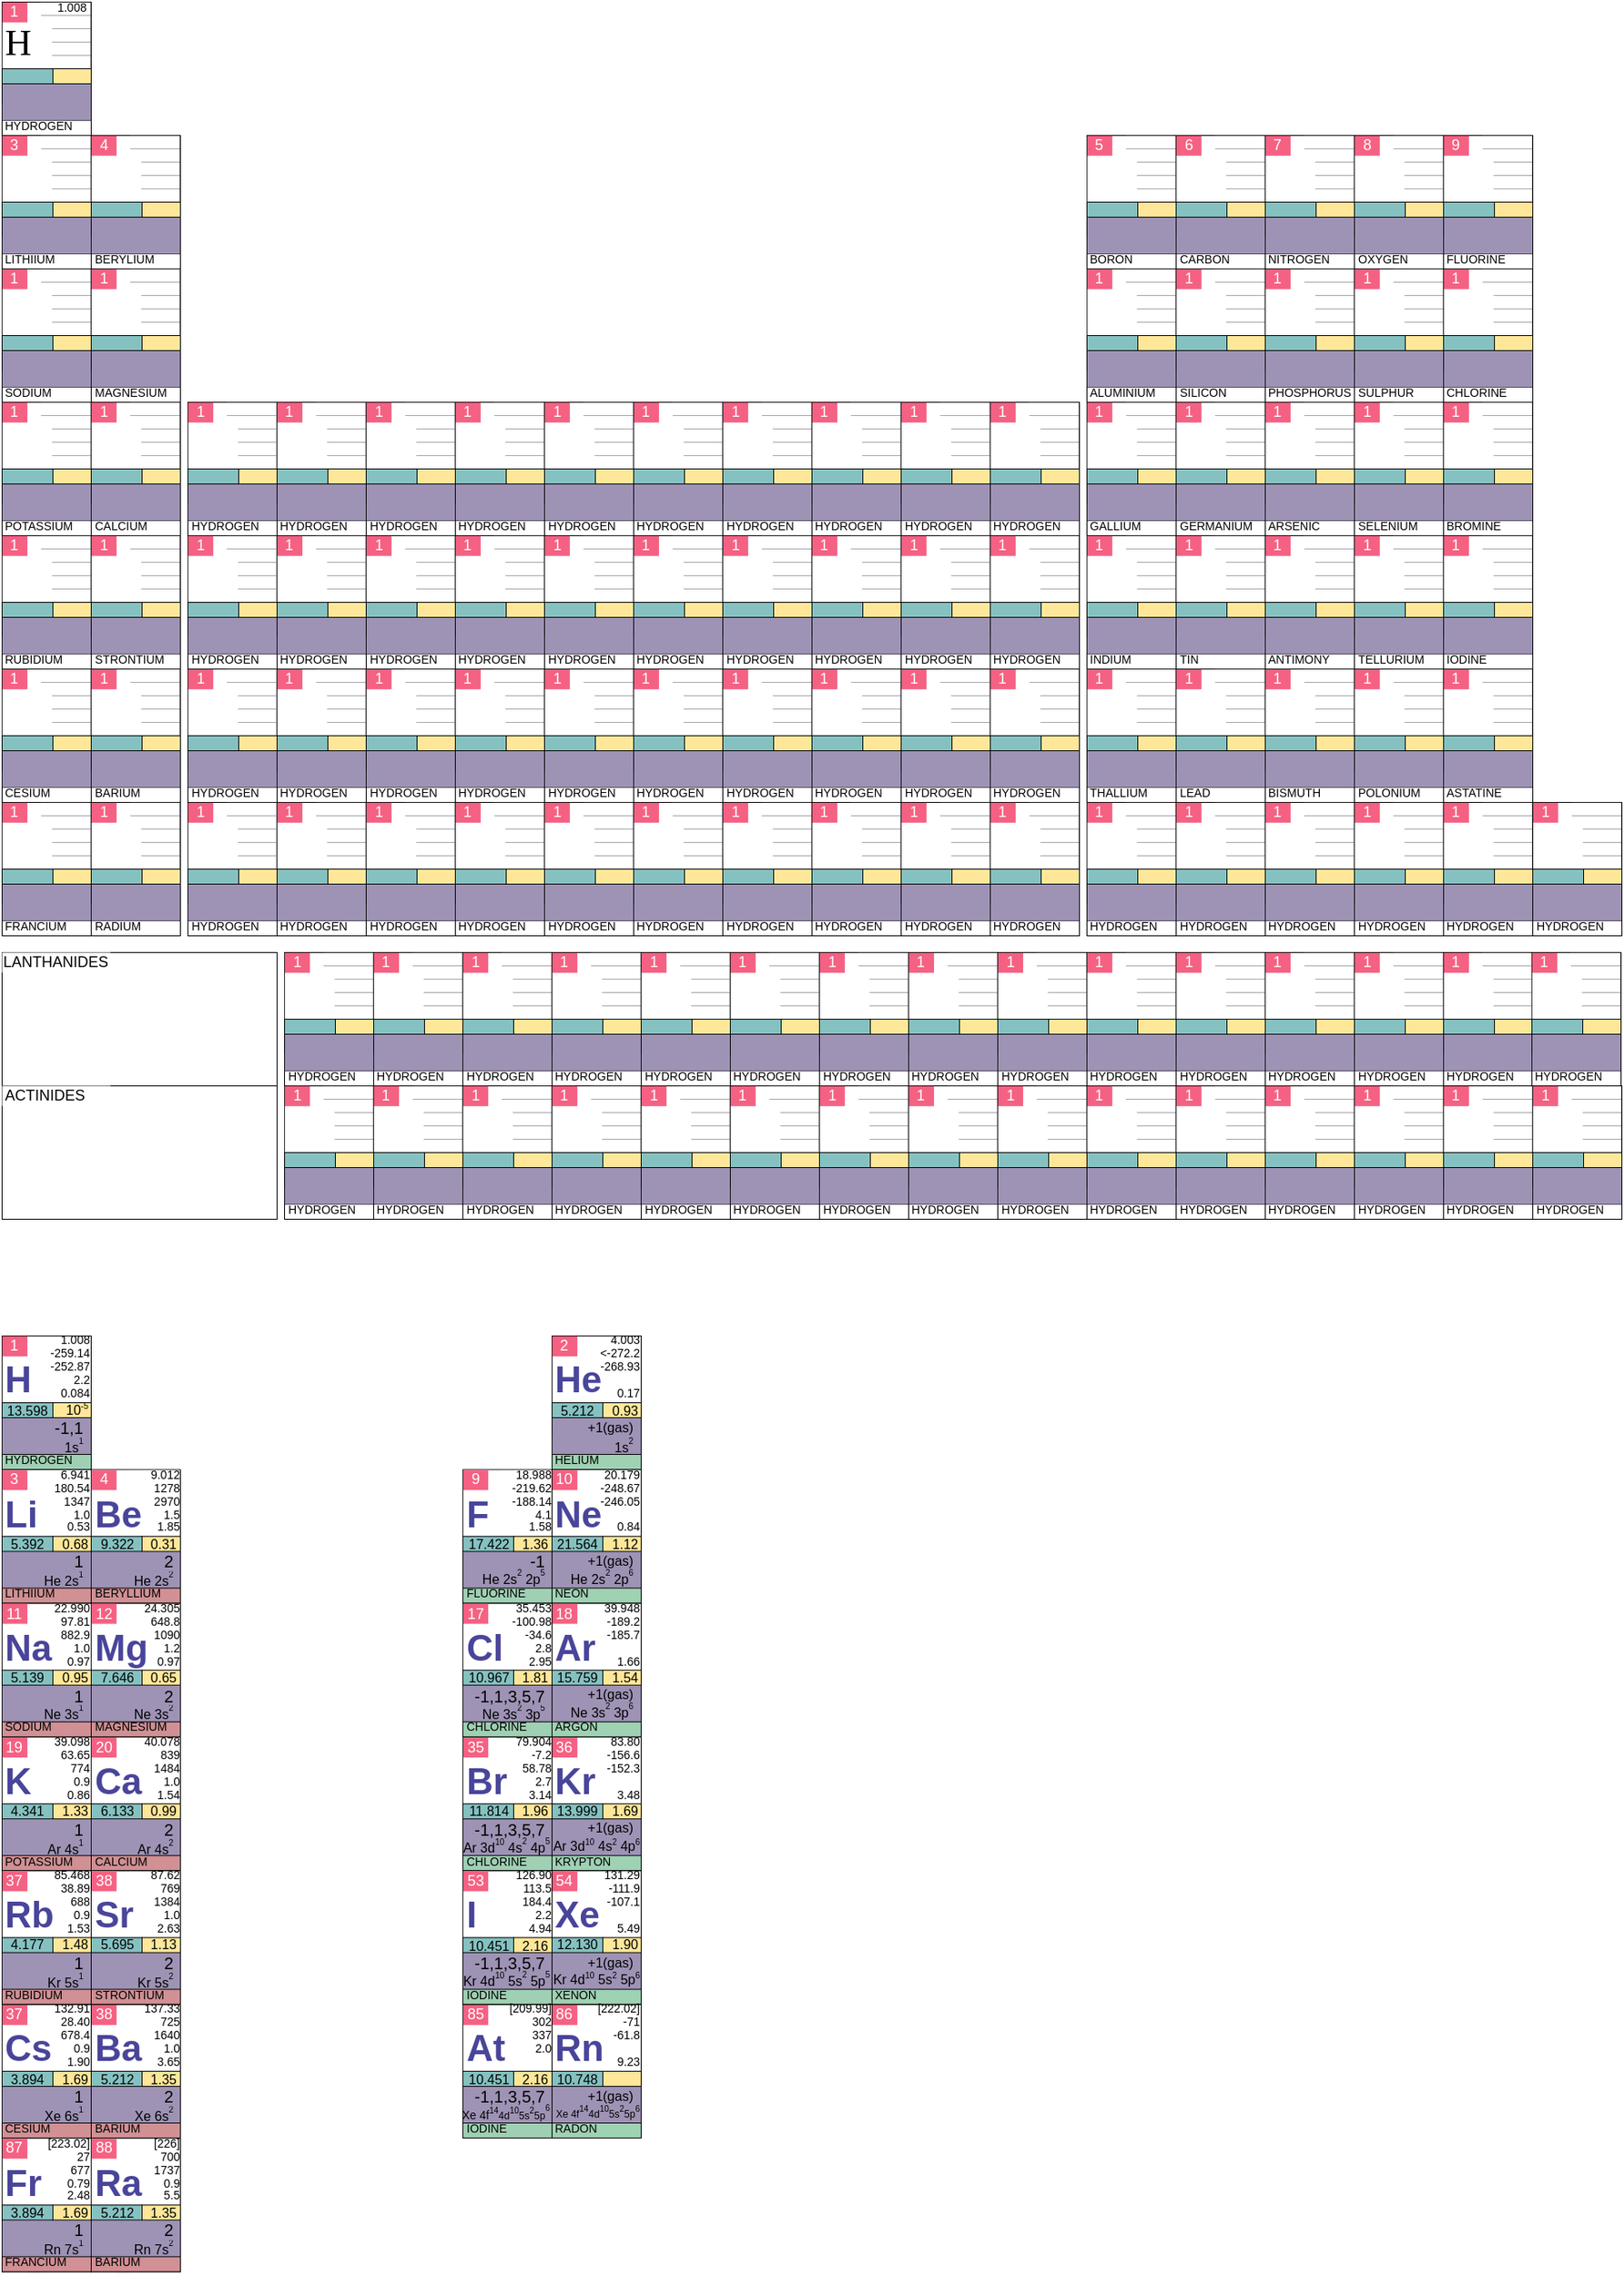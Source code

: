 <mxfile version="22.0.6" type="github">
  <diagram name="Page-1" id="sfeoYHmAmCR_aMxD1gwX">
    <mxGraphModel dx="155" dy="200" grid="1" gridSize="10" guides="1" tooltips="1" connect="1" arrows="1" fold="1" page="1" pageScale="1" pageWidth="827" pageHeight="1169" math="0" shadow="0">
      <root>
        <mxCell id="0" />
        <mxCell id="1" parent="0" />
        <mxCell id="x66WMxj8J2fL99mkNLte-2672" value="" style="group" parent="1" vertex="1" connectable="0">
          <mxGeometry x="40" y="40" width="107" height="560" as="geometry" />
        </mxCell>
        <mxCell id="BJUlFUu9TTrbfjuwITtA-2" value="" style="rounded=0;whiteSpace=wrap;html=1;strokeWidth=0.5;fillColor=#9e93b5;movable=1;resizable=1;rotatable=1;deletable=1;editable=1;locked=0;connectable=1;container=0;" parent="x66WMxj8J2fL99mkNLte-2672" vertex="1">
          <mxGeometry width="53.5" height="80" as="geometry" />
        </mxCell>
        <mxCell id="BJUlFUu9TTrbfjuwITtA-11" value="&lt;font style=&quot;font-size: 7px;&quot;&gt;HYDROGEN&lt;/font&gt;" style="rounded=0;whiteSpace=wrap;html=1;strokeWidth=0.5;fontSize=7;verticalAlign=middle;horizontal=1;spacing=2;spacingBottom=-4;spacingTop=-5;align=left;movable=1;resizable=1;rotatable=1;deletable=1;editable=1;locked=0;connectable=1;container=0;" parent="x66WMxj8J2fL99mkNLte-2672" vertex="1">
          <mxGeometry y="71" width="53.5" height="9" as="geometry" />
        </mxCell>
        <mxCell id="BJUlFUu9TTrbfjuwITtA-16" value="1.008" style="rounded=0;whiteSpace=wrap;html=1;strokeWidth=0.1;movable=1;resizable=1;rotatable=1;deletable=1;editable=1;locked=0;connectable=1;container=0;fontSize=7;align=right;" parent="x66WMxj8J2fL99mkNLte-2672" vertex="1">
          <mxGeometry x="23.2" y="0.2" width="30" height="7.8" as="geometry" />
        </mxCell>
        <mxCell id="EUXaoeAQ4c7mJT2595Sc-1" value="" style="rounded=0;whiteSpace=wrap;html=1;strokeWidth=0.1;movable=1;resizable=1;rotatable=1;deletable=1;editable=1;locked=0;connectable=1;container=0;" parent="x66WMxj8J2fL99mkNLte-2672" vertex="1">
          <mxGeometry x="23.2" y="8" width="30" height="8" as="geometry" />
        </mxCell>
        <mxCell id="EUXaoeAQ4c7mJT2595Sc-2" value="" style="rounded=0;whiteSpace=wrap;html=1;strokeWidth=0.1;movable=1;resizable=1;rotatable=1;deletable=1;editable=1;locked=0;connectable=1;container=0;" parent="x66WMxj8J2fL99mkNLte-2672" vertex="1">
          <mxGeometry x="23.2" y="16" width="30" height="8" as="geometry" />
        </mxCell>
        <mxCell id="EUXaoeAQ4c7mJT2595Sc-3" value="" style="rounded=0;whiteSpace=wrap;html=1;strokeWidth=0.1;movable=1;resizable=1;rotatable=1;deletable=1;editable=1;locked=0;connectable=1;container=0;" parent="x66WMxj8J2fL99mkNLte-2672" vertex="1">
          <mxGeometry x="23.2" y="24" width="30" height="8" as="geometry" />
        </mxCell>
        <mxCell id="EUXaoeAQ4c7mJT2595Sc-4" value="" style="rounded=0;whiteSpace=wrap;html=1;strokeWidth=0.1;movable=1;resizable=1;rotatable=1;deletable=1;editable=1;locked=0;connectable=1;container=0;" parent="x66WMxj8J2fL99mkNLte-2672" vertex="1">
          <mxGeometry x="23.2" y="32" width="30" height="8" as="geometry" />
        </mxCell>
        <mxCell id="BJUlFUu9TTrbfjuwITtA-10" value="" style="rounded=0;whiteSpace=wrap;html=1;strokeWidth=0.5;movable=1;resizable=1;rotatable=1;deletable=1;editable=1;locked=0;connectable=1;fillColor=#ffe799;container=0;" parent="x66WMxj8J2fL99mkNLte-2672" vertex="1">
          <mxGeometry x="30.5" y="40" width="23" height="9" as="geometry" />
        </mxCell>
        <mxCell id="BJUlFUu9TTrbfjuwITtA-19" value="" style="rounded=0;whiteSpace=wrap;html=1;strokeWidth=0;movable=1;resizable=1;rotatable=1;deletable=1;editable=1;locked=0;connectable=1;fillColor=#9e93b5;dashed=1;strokeColor=none;container=0;" parent="x66WMxj8J2fL99mkNLte-2672" vertex="1">
          <mxGeometry x="0.2" y="61" width="53" height="10" as="geometry" />
        </mxCell>
        <mxCell id="EUXaoeAQ4c7mJT2595Sc-10" value="" style="endArrow=none;html=1;rounded=0;exitX=1;exitY=0;exitDx=0;exitDy=0;strokeWidth=0.1;movable=1;resizable=1;rotatable=1;deletable=1;editable=1;locked=0;connectable=1;" parent="x66WMxj8J2fL99mkNLte-2672" source="BJUlFUu9TTrbfjuwITtA-12" edge="1">
          <mxGeometry width="50" height="50" relative="1" as="geometry">
            <mxPoint x="-27" y="50.2" as="sourcePoint" />
            <mxPoint x="23" y="0.2" as="targetPoint" />
          </mxGeometry>
        </mxCell>
        <mxCell id="x66WMxj8J2fL99mkNLte-15" value="" style="rounded=0;whiteSpace=wrap;html=1;strokeWidth=0.1;movable=1;resizable=1;rotatable=1;deletable=1;editable=1;locked=0;connectable=1;strokeColor=none;container=0;" parent="x66WMxj8J2fL99mkNLte-2672" vertex="1">
          <mxGeometry x="0.2" y="0.25" width="23.2" height="39.6" as="geometry" />
        </mxCell>
        <mxCell id="BJUlFUu9TTrbfjuwITtA-9" value="" style="rounded=0;whiteSpace=wrap;html=1;strokeWidth=0.5;movable=1;resizable=1;rotatable=1;deletable=1;editable=1;locked=0;connectable=1;fillColor=#86C1C1;container=0;" parent="x66WMxj8J2fL99mkNLte-2672" vertex="1">
          <mxGeometry y="40" width="30.5" height="9" as="geometry" />
        </mxCell>
        <mxCell id="BJUlFUu9TTrbfjuwITtA-12" value="&lt;font style=&quot;font-size: 9px;&quot;&gt;1&lt;/font&gt;" style="rounded=0;whiteSpace=wrap;html=1;strokeWidth=0.1;movable=1;resizable=1;rotatable=1;deletable=1;editable=1;locked=0;connectable=1;fillColor=#F56182;fontSize=9;fontColor=#ffffff;strokeColor=none;container=0;" parent="x66WMxj8J2fL99mkNLte-2672" vertex="1">
          <mxGeometry x="0.2" y="0.2" width="15" height="12" as="geometry" />
        </mxCell>
        <mxCell id="x66WMxj8J2fL99mkNLte-16" value="H" style="rounded=0;whiteSpace=wrap;html=1;strokeWidth=0.1;movable=1;resizable=1;rotatable=1;deletable=1;editable=1;locked=0;connectable=1;strokeColor=none;container=0;align=left;fontSize=22;fontFamily=Tahoma;verticalAlign=bottom;" parent="x66WMxj8J2fL99mkNLte-2672" vertex="1">
          <mxGeometry x="0.2" y="12.2" width="29.8" height="27.5" as="geometry" />
        </mxCell>
        <mxCell id="x66WMxj8J2fL99mkNLte-80" value="" style="rounded=0;whiteSpace=wrap;html=1;strokeWidth=0.5;fillColor=#9e93b5;movable=1;resizable=1;rotatable=1;deletable=1;editable=1;locked=0;connectable=1;container=0;" parent="x66WMxj8J2fL99mkNLte-2672" vertex="1">
          <mxGeometry y="80" width="53.5" height="80" as="geometry" />
        </mxCell>
        <mxCell id="x66WMxj8J2fL99mkNLte-81" value="&lt;font style=&quot;font-size: 7px;&quot;&gt;LITHIIUM&lt;/font&gt;" style="rounded=0;whiteSpace=wrap;html=1;strokeWidth=0.5;fontSize=7;verticalAlign=middle;horizontal=1;spacing=2;spacingBottom=-4;spacingTop=-5;align=left;movable=1;resizable=1;rotatable=1;deletable=1;editable=1;locked=0;connectable=1;container=0;" parent="x66WMxj8J2fL99mkNLte-2672" vertex="1">
          <mxGeometry y="151" width="53.5" height="9" as="geometry" />
        </mxCell>
        <mxCell id="x66WMxj8J2fL99mkNLte-82" value="" style="rounded=0;whiteSpace=wrap;html=1;strokeWidth=0.1;movable=1;resizable=1;rotatable=1;deletable=1;editable=1;locked=0;connectable=1;container=0;" parent="x66WMxj8J2fL99mkNLte-2672" vertex="1">
          <mxGeometry x="23.2" y="80.2" width="30" height="7.8" as="geometry" />
        </mxCell>
        <mxCell id="x66WMxj8J2fL99mkNLte-83" value="" style="rounded=0;whiteSpace=wrap;html=1;strokeWidth=0.1;movable=1;resizable=1;rotatable=1;deletable=1;editable=1;locked=0;connectable=1;container=0;" parent="x66WMxj8J2fL99mkNLte-2672" vertex="1">
          <mxGeometry x="23.2" y="88" width="30" height="8" as="geometry" />
        </mxCell>
        <mxCell id="x66WMxj8J2fL99mkNLte-84" value="" style="rounded=0;whiteSpace=wrap;html=1;strokeWidth=0.1;movable=1;resizable=1;rotatable=1;deletable=1;editable=1;locked=0;connectable=1;container=0;" parent="x66WMxj8J2fL99mkNLte-2672" vertex="1">
          <mxGeometry x="23.2" y="96" width="30" height="8" as="geometry" />
        </mxCell>
        <mxCell id="x66WMxj8J2fL99mkNLte-85" value="" style="rounded=0;whiteSpace=wrap;html=1;strokeWidth=0.1;movable=1;resizable=1;rotatable=1;deletable=1;editable=1;locked=0;connectable=1;container=0;" parent="x66WMxj8J2fL99mkNLte-2672" vertex="1">
          <mxGeometry x="23.2" y="104" width="30" height="8" as="geometry" />
        </mxCell>
        <mxCell id="x66WMxj8J2fL99mkNLte-86" value="" style="rounded=0;whiteSpace=wrap;html=1;strokeWidth=0.1;movable=1;resizable=1;rotatable=1;deletable=1;editable=1;locked=0;connectable=1;container=0;" parent="x66WMxj8J2fL99mkNLte-2672" vertex="1">
          <mxGeometry x="23.2" y="112" width="30" height="8" as="geometry" />
        </mxCell>
        <mxCell id="x66WMxj8J2fL99mkNLte-87" value="" style="rounded=0;whiteSpace=wrap;html=1;strokeWidth=0.5;movable=1;resizable=1;rotatable=1;deletable=1;editable=1;locked=0;connectable=1;fillColor=#ffe799;container=0;" parent="x66WMxj8J2fL99mkNLte-2672" vertex="1">
          <mxGeometry x="30.5" y="120" width="23" height="9" as="geometry" />
        </mxCell>
        <mxCell id="x66WMxj8J2fL99mkNLte-88" value="" style="rounded=0;whiteSpace=wrap;html=1;strokeWidth=0;movable=1;resizable=1;rotatable=1;deletable=1;editable=1;locked=0;connectable=1;fillColor=#9e93b5;dashed=1;strokeColor=none;container=0;" parent="x66WMxj8J2fL99mkNLte-2672" vertex="1">
          <mxGeometry x="0.2" y="141" width="53" height="10" as="geometry" />
        </mxCell>
        <mxCell id="x66WMxj8J2fL99mkNLte-89" value="" style="endArrow=none;html=1;rounded=0;exitX=1;exitY=0;exitDx=0;exitDy=0;strokeWidth=0.1;movable=1;resizable=1;rotatable=1;deletable=1;editable=1;locked=0;connectable=1;" parent="x66WMxj8J2fL99mkNLte-2672" source="x66WMxj8J2fL99mkNLte-92" edge="1">
          <mxGeometry width="50" height="50" relative="1" as="geometry">
            <mxPoint x="-27" y="130.2" as="sourcePoint" />
            <mxPoint x="23" y="80.2" as="targetPoint" />
          </mxGeometry>
        </mxCell>
        <mxCell id="x66WMxj8J2fL99mkNLte-90" value="" style="rounded=0;whiteSpace=wrap;html=1;strokeWidth=0.1;movable=1;resizable=1;rotatable=1;deletable=1;editable=1;locked=0;connectable=1;strokeColor=none;container=0;" parent="x66WMxj8J2fL99mkNLte-2672" vertex="1">
          <mxGeometry x="0.2" y="80.25" width="23.2" height="39.6" as="geometry" />
        </mxCell>
        <mxCell id="x66WMxj8J2fL99mkNLte-91" value="" style="rounded=0;whiteSpace=wrap;html=1;strokeWidth=0.5;movable=1;resizable=1;rotatable=1;deletable=1;editable=1;locked=0;connectable=1;fillColor=#86C1C1;container=0;" parent="x66WMxj8J2fL99mkNLte-2672" vertex="1">
          <mxGeometry y="120" width="30.5" height="9" as="geometry" />
        </mxCell>
        <mxCell id="x66WMxj8J2fL99mkNLte-92" value="&lt;font style=&quot;font-size: 9px;&quot;&gt;3&lt;/font&gt;" style="rounded=0;whiteSpace=wrap;html=1;strokeWidth=0.1;movable=1;resizable=1;rotatable=1;deletable=1;editable=1;locked=0;connectable=1;fillColor=#F56182;fontSize=9;fontColor=#ffffff;strokeColor=none;container=0;" parent="x66WMxj8J2fL99mkNLte-2672" vertex="1">
          <mxGeometry x="0.2" y="80.2" width="15" height="12" as="geometry" />
        </mxCell>
        <mxCell id="x66WMxj8J2fL99mkNLte-93" value="" style="rounded=0;whiteSpace=wrap;html=1;strokeWidth=0.1;movable=1;resizable=1;rotatable=1;deletable=1;editable=1;locked=0;connectable=1;strokeColor=none;container=0;" parent="x66WMxj8J2fL99mkNLte-2672" vertex="1">
          <mxGeometry x="0.2" y="92.2" width="29.8" height="27.5" as="geometry" />
        </mxCell>
        <mxCell id="x66WMxj8J2fL99mkNLte-113" value="" style="rounded=0;whiteSpace=wrap;html=1;strokeWidth=0.5;fillColor=#9e93b5;movable=1;resizable=1;rotatable=1;deletable=1;editable=1;locked=0;connectable=1;container=0;" parent="x66WMxj8J2fL99mkNLte-2672" vertex="1">
          <mxGeometry y="160" width="53.5" height="80" as="geometry" />
        </mxCell>
        <mxCell id="x66WMxj8J2fL99mkNLte-114" value="&lt;font style=&quot;font-size: 7px;&quot;&gt;SODIUM&lt;/font&gt;" style="rounded=0;whiteSpace=wrap;html=1;strokeWidth=0.5;fontSize=7;verticalAlign=middle;horizontal=1;spacing=2;spacingBottom=-4;spacingTop=-5;align=left;movable=1;resizable=1;rotatable=1;deletable=1;editable=1;locked=0;connectable=1;container=0;" parent="x66WMxj8J2fL99mkNLte-2672" vertex="1">
          <mxGeometry y="231" width="53.5" height="9" as="geometry" />
        </mxCell>
        <mxCell id="x66WMxj8J2fL99mkNLte-115" value="" style="rounded=0;whiteSpace=wrap;html=1;strokeWidth=0.1;movable=1;resizable=1;rotatable=1;deletable=1;editable=1;locked=0;connectable=1;container=0;" parent="x66WMxj8J2fL99mkNLte-2672" vertex="1">
          <mxGeometry x="23.2" y="160.2" width="30" height="7.8" as="geometry" />
        </mxCell>
        <mxCell id="x66WMxj8J2fL99mkNLte-116" value="" style="rounded=0;whiteSpace=wrap;html=1;strokeWidth=0.1;movable=1;resizable=1;rotatable=1;deletable=1;editable=1;locked=0;connectable=1;container=0;" parent="x66WMxj8J2fL99mkNLte-2672" vertex="1">
          <mxGeometry x="23.2" y="168" width="30" height="8" as="geometry" />
        </mxCell>
        <mxCell id="x66WMxj8J2fL99mkNLte-117" value="" style="rounded=0;whiteSpace=wrap;html=1;strokeWidth=0.1;movable=1;resizable=1;rotatable=1;deletable=1;editable=1;locked=0;connectable=1;container=0;" parent="x66WMxj8J2fL99mkNLte-2672" vertex="1">
          <mxGeometry x="23.2" y="176" width="30" height="8" as="geometry" />
        </mxCell>
        <mxCell id="x66WMxj8J2fL99mkNLte-118" value="" style="rounded=0;whiteSpace=wrap;html=1;strokeWidth=0.1;movable=1;resizable=1;rotatable=1;deletable=1;editable=1;locked=0;connectable=1;container=0;" parent="x66WMxj8J2fL99mkNLte-2672" vertex="1">
          <mxGeometry x="23.2" y="184" width="30" height="8" as="geometry" />
        </mxCell>
        <mxCell id="x66WMxj8J2fL99mkNLte-119" value="" style="rounded=0;whiteSpace=wrap;html=1;strokeWidth=0.1;movable=1;resizable=1;rotatable=1;deletable=1;editable=1;locked=0;connectable=1;container=0;" parent="x66WMxj8J2fL99mkNLte-2672" vertex="1">
          <mxGeometry x="23.2" y="192" width="30" height="8" as="geometry" />
        </mxCell>
        <mxCell id="x66WMxj8J2fL99mkNLte-120" value="" style="rounded=0;whiteSpace=wrap;html=1;strokeWidth=0.5;movable=1;resizable=1;rotatable=1;deletable=1;editable=1;locked=0;connectable=1;fillColor=#ffe799;container=0;" parent="x66WMxj8J2fL99mkNLte-2672" vertex="1">
          <mxGeometry x="30.5" y="200" width="23" height="9" as="geometry" />
        </mxCell>
        <mxCell id="x66WMxj8J2fL99mkNLte-121" value="" style="rounded=0;whiteSpace=wrap;html=1;strokeWidth=0;movable=1;resizable=1;rotatable=1;deletable=1;editable=1;locked=0;connectable=1;fillColor=#9e93b5;dashed=1;strokeColor=none;container=0;" parent="x66WMxj8J2fL99mkNLte-2672" vertex="1">
          <mxGeometry x="0.2" y="221" width="53" height="10" as="geometry" />
        </mxCell>
        <mxCell id="x66WMxj8J2fL99mkNLte-122" value="" style="endArrow=none;html=1;rounded=0;exitX=1;exitY=0;exitDx=0;exitDy=0;strokeWidth=0.1;movable=1;resizable=1;rotatable=1;deletable=1;editable=1;locked=0;connectable=1;" parent="x66WMxj8J2fL99mkNLte-2672" source="x66WMxj8J2fL99mkNLte-125" edge="1">
          <mxGeometry width="50" height="50" relative="1" as="geometry">
            <mxPoint x="-27" y="210.2" as="sourcePoint" />
            <mxPoint x="23" y="160.2" as="targetPoint" />
          </mxGeometry>
        </mxCell>
        <mxCell id="x66WMxj8J2fL99mkNLte-123" value="" style="rounded=0;whiteSpace=wrap;html=1;strokeWidth=0.1;movable=1;resizable=1;rotatable=1;deletable=1;editable=1;locked=0;connectable=1;strokeColor=none;container=0;" parent="x66WMxj8J2fL99mkNLte-2672" vertex="1">
          <mxGeometry x="0.2" y="160.25" width="23.2" height="39.6" as="geometry" />
        </mxCell>
        <mxCell id="x66WMxj8J2fL99mkNLte-124" value="" style="rounded=0;whiteSpace=wrap;html=1;strokeWidth=0.5;movable=1;resizable=1;rotatable=1;deletable=1;editable=1;locked=0;connectable=1;fillColor=#86C1C1;container=0;" parent="x66WMxj8J2fL99mkNLte-2672" vertex="1">
          <mxGeometry y="200" width="30.5" height="9" as="geometry" />
        </mxCell>
        <mxCell id="x66WMxj8J2fL99mkNLte-125" value="&lt;font style=&quot;font-size: 9px;&quot;&gt;1&lt;/font&gt;" style="rounded=0;whiteSpace=wrap;html=1;strokeWidth=0.1;movable=1;resizable=1;rotatable=1;deletable=1;editable=1;locked=0;connectable=1;fillColor=#F56182;fontSize=9;fontColor=#ffffff;strokeColor=none;container=0;" parent="x66WMxj8J2fL99mkNLte-2672" vertex="1">
          <mxGeometry x="0.2" y="160.2" width="15" height="12" as="geometry" />
        </mxCell>
        <mxCell id="x66WMxj8J2fL99mkNLte-126" value="" style="rounded=0;whiteSpace=wrap;html=1;strokeWidth=0.1;movable=1;resizable=1;rotatable=1;deletable=1;editable=1;locked=0;connectable=1;strokeColor=none;container=0;" parent="x66WMxj8J2fL99mkNLte-2672" vertex="1">
          <mxGeometry x="0.2" y="172.2" width="29.8" height="27.5" as="geometry" />
        </mxCell>
        <mxCell id="x66WMxj8J2fL99mkNLte-143" value="" style="rounded=0;whiteSpace=wrap;html=1;strokeWidth=0.5;fillColor=#9e93b5;movable=1;resizable=1;rotatable=1;deletable=1;editable=1;locked=0;connectable=1;container=0;" parent="x66WMxj8J2fL99mkNLte-2672" vertex="1">
          <mxGeometry y="240" width="53.5" height="80" as="geometry" />
        </mxCell>
        <mxCell id="x66WMxj8J2fL99mkNLte-144" value="&lt;font style=&quot;font-size: 7px;&quot;&gt;POTASSIUM&lt;/font&gt;" style="rounded=0;whiteSpace=wrap;html=1;strokeWidth=0.5;fontSize=7;verticalAlign=middle;horizontal=1;spacing=2;spacingBottom=-4;spacingTop=-5;align=left;movable=1;resizable=1;rotatable=1;deletable=1;editable=1;locked=0;connectable=1;container=0;" parent="x66WMxj8J2fL99mkNLte-2672" vertex="1">
          <mxGeometry y="311" width="53.5" height="9" as="geometry" />
        </mxCell>
        <mxCell id="x66WMxj8J2fL99mkNLte-145" value="" style="rounded=0;whiteSpace=wrap;html=1;strokeWidth=0.1;movable=1;resizable=1;rotatable=1;deletable=1;editable=1;locked=0;connectable=1;container=0;" parent="x66WMxj8J2fL99mkNLte-2672" vertex="1">
          <mxGeometry x="23.2" y="240.2" width="30" height="7.8" as="geometry" />
        </mxCell>
        <mxCell id="x66WMxj8J2fL99mkNLte-146" value="" style="rounded=0;whiteSpace=wrap;html=1;strokeWidth=0.1;movable=1;resizable=1;rotatable=1;deletable=1;editable=1;locked=0;connectable=1;container=0;" parent="x66WMxj8J2fL99mkNLte-2672" vertex="1">
          <mxGeometry x="23.2" y="248" width="30" height="8" as="geometry" />
        </mxCell>
        <mxCell id="x66WMxj8J2fL99mkNLte-147" value="" style="rounded=0;whiteSpace=wrap;html=1;strokeWidth=0.1;movable=1;resizable=1;rotatable=1;deletable=1;editable=1;locked=0;connectable=1;container=0;" parent="x66WMxj8J2fL99mkNLte-2672" vertex="1">
          <mxGeometry x="23.2" y="256" width="30" height="8" as="geometry" />
        </mxCell>
        <mxCell id="x66WMxj8J2fL99mkNLte-148" value="" style="rounded=0;whiteSpace=wrap;html=1;strokeWidth=0.1;movable=1;resizable=1;rotatable=1;deletable=1;editable=1;locked=0;connectable=1;container=0;" parent="x66WMxj8J2fL99mkNLte-2672" vertex="1">
          <mxGeometry x="23.2" y="264" width="30" height="8" as="geometry" />
        </mxCell>
        <mxCell id="x66WMxj8J2fL99mkNLte-149" value="" style="rounded=0;whiteSpace=wrap;html=1;strokeWidth=0.1;movable=1;resizable=1;rotatable=1;deletable=1;editable=1;locked=0;connectable=1;container=0;" parent="x66WMxj8J2fL99mkNLte-2672" vertex="1">
          <mxGeometry x="23.2" y="272" width="30" height="8" as="geometry" />
        </mxCell>
        <mxCell id="x66WMxj8J2fL99mkNLte-150" value="" style="rounded=0;whiteSpace=wrap;html=1;strokeWidth=0.5;movable=1;resizable=1;rotatable=1;deletable=1;editable=1;locked=0;connectable=1;fillColor=#ffe799;container=0;" parent="x66WMxj8J2fL99mkNLte-2672" vertex="1">
          <mxGeometry x="30.5" y="280" width="23" height="9" as="geometry" />
        </mxCell>
        <mxCell id="x66WMxj8J2fL99mkNLte-151" value="" style="rounded=0;whiteSpace=wrap;html=1;strokeWidth=0;movable=1;resizable=1;rotatable=1;deletable=1;editable=1;locked=0;connectable=1;fillColor=#9e93b5;dashed=1;strokeColor=none;container=0;" parent="x66WMxj8J2fL99mkNLte-2672" vertex="1">
          <mxGeometry x="0.2" y="301" width="53" height="10" as="geometry" />
        </mxCell>
        <mxCell id="x66WMxj8J2fL99mkNLte-152" value="" style="endArrow=none;html=1;rounded=0;exitX=1;exitY=0;exitDx=0;exitDy=0;strokeWidth=0.1;movable=1;resizable=1;rotatable=1;deletable=1;editable=1;locked=0;connectable=1;" parent="x66WMxj8J2fL99mkNLte-2672" source="x66WMxj8J2fL99mkNLte-155" edge="1">
          <mxGeometry width="50" height="50" relative="1" as="geometry">
            <mxPoint x="-27" y="290.2" as="sourcePoint" />
            <mxPoint x="23" y="240.2" as="targetPoint" />
          </mxGeometry>
        </mxCell>
        <mxCell id="x66WMxj8J2fL99mkNLte-153" value="" style="rounded=0;whiteSpace=wrap;html=1;strokeWidth=0.1;movable=1;resizable=1;rotatable=1;deletable=1;editable=1;locked=0;connectable=1;strokeColor=none;container=0;" parent="x66WMxj8J2fL99mkNLte-2672" vertex="1">
          <mxGeometry x="0.2" y="240.25" width="23.2" height="39.6" as="geometry" />
        </mxCell>
        <mxCell id="x66WMxj8J2fL99mkNLte-154" value="" style="rounded=0;whiteSpace=wrap;html=1;strokeWidth=0.5;movable=1;resizable=1;rotatable=1;deletable=1;editable=1;locked=0;connectable=1;fillColor=#86C1C1;container=0;" parent="x66WMxj8J2fL99mkNLte-2672" vertex="1">
          <mxGeometry y="280" width="30.5" height="9" as="geometry" />
        </mxCell>
        <mxCell id="x66WMxj8J2fL99mkNLte-155" value="&lt;font style=&quot;font-size: 9px;&quot;&gt;1&lt;/font&gt;" style="rounded=0;whiteSpace=wrap;html=1;strokeWidth=0.1;movable=1;resizable=1;rotatable=1;deletable=1;editable=1;locked=0;connectable=1;fillColor=#F56182;fontSize=9;fontColor=#ffffff;strokeColor=none;container=0;" parent="x66WMxj8J2fL99mkNLte-2672" vertex="1">
          <mxGeometry x="0.2" y="240.2" width="15" height="12" as="geometry" />
        </mxCell>
        <mxCell id="x66WMxj8J2fL99mkNLte-156" value="" style="rounded=0;whiteSpace=wrap;html=1;strokeWidth=0.1;movable=1;resizable=1;rotatable=1;deletable=1;editable=1;locked=0;connectable=1;strokeColor=none;container=0;" parent="x66WMxj8J2fL99mkNLte-2672" vertex="1">
          <mxGeometry x="0.2" y="252.2" width="29.8" height="27.5" as="geometry" />
        </mxCell>
        <mxCell id="x66WMxj8J2fL99mkNLte-173" value="" style="rounded=0;whiteSpace=wrap;html=1;strokeWidth=0.5;fillColor=#9e93b5;movable=1;resizable=1;rotatable=1;deletable=1;editable=1;locked=0;connectable=1;container=0;" parent="x66WMxj8J2fL99mkNLte-2672" vertex="1">
          <mxGeometry y="320" width="53.5" height="80" as="geometry" />
        </mxCell>
        <mxCell id="x66WMxj8J2fL99mkNLte-174" value="&lt;font style=&quot;font-size: 7px;&quot;&gt;RUBIDIUM&lt;/font&gt;" style="rounded=0;whiteSpace=wrap;html=1;strokeWidth=0.5;fontSize=7;verticalAlign=middle;horizontal=1;spacing=2;spacingBottom=-4;spacingTop=-5;align=left;movable=1;resizable=1;rotatable=1;deletable=1;editable=1;locked=0;connectable=1;container=0;" parent="x66WMxj8J2fL99mkNLte-2672" vertex="1">
          <mxGeometry y="391" width="53.5" height="9" as="geometry" />
        </mxCell>
        <mxCell id="x66WMxj8J2fL99mkNLte-175" value="" style="rounded=0;whiteSpace=wrap;html=1;strokeWidth=0.1;movable=1;resizable=1;rotatable=1;deletable=1;editable=1;locked=0;connectable=1;container=0;" parent="x66WMxj8J2fL99mkNLte-2672" vertex="1">
          <mxGeometry x="23.2" y="320.2" width="30" height="7.8" as="geometry" />
        </mxCell>
        <mxCell id="x66WMxj8J2fL99mkNLte-176" value="" style="rounded=0;whiteSpace=wrap;html=1;strokeWidth=0.1;movable=1;resizable=1;rotatable=1;deletable=1;editable=1;locked=0;connectable=1;container=0;" parent="x66WMxj8J2fL99mkNLte-2672" vertex="1">
          <mxGeometry x="23.2" y="328" width="30" height="8" as="geometry" />
        </mxCell>
        <mxCell id="x66WMxj8J2fL99mkNLte-177" value="" style="rounded=0;whiteSpace=wrap;html=1;strokeWidth=0.1;movable=1;resizable=1;rotatable=1;deletable=1;editable=1;locked=0;connectable=1;container=0;" parent="x66WMxj8J2fL99mkNLte-2672" vertex="1">
          <mxGeometry x="23.2" y="336" width="30" height="8" as="geometry" />
        </mxCell>
        <mxCell id="x66WMxj8J2fL99mkNLte-178" value="" style="rounded=0;whiteSpace=wrap;html=1;strokeWidth=0.1;movable=1;resizable=1;rotatable=1;deletable=1;editable=1;locked=0;connectable=1;container=0;" parent="x66WMxj8J2fL99mkNLte-2672" vertex="1">
          <mxGeometry x="23.2" y="344" width="30" height="8" as="geometry" />
        </mxCell>
        <mxCell id="x66WMxj8J2fL99mkNLte-179" value="" style="rounded=0;whiteSpace=wrap;html=1;strokeWidth=0.1;movable=1;resizable=1;rotatable=1;deletable=1;editable=1;locked=0;connectable=1;container=0;" parent="x66WMxj8J2fL99mkNLte-2672" vertex="1">
          <mxGeometry x="23.2" y="352" width="30" height="8" as="geometry" />
        </mxCell>
        <mxCell id="x66WMxj8J2fL99mkNLte-180" value="" style="rounded=0;whiteSpace=wrap;html=1;strokeWidth=0.5;movable=1;resizable=1;rotatable=1;deletable=1;editable=1;locked=0;connectable=1;fillColor=#ffe799;container=0;" parent="x66WMxj8J2fL99mkNLte-2672" vertex="1">
          <mxGeometry x="30.5" y="360" width="23" height="9" as="geometry" />
        </mxCell>
        <mxCell id="x66WMxj8J2fL99mkNLte-181" value="" style="rounded=0;whiteSpace=wrap;html=1;strokeWidth=0;movable=1;resizable=1;rotatable=1;deletable=1;editable=1;locked=0;connectable=1;fillColor=#9e93b5;dashed=1;strokeColor=none;container=0;" parent="x66WMxj8J2fL99mkNLte-2672" vertex="1">
          <mxGeometry x="0.2" y="381" width="53" height="10" as="geometry" />
        </mxCell>
        <mxCell id="x66WMxj8J2fL99mkNLte-182" value="" style="endArrow=none;html=1;rounded=0;exitX=1;exitY=0;exitDx=0;exitDy=0;strokeWidth=0.1;movable=1;resizable=1;rotatable=1;deletable=1;editable=1;locked=0;connectable=1;" parent="x66WMxj8J2fL99mkNLte-2672" source="x66WMxj8J2fL99mkNLte-185" edge="1">
          <mxGeometry width="50" height="50" relative="1" as="geometry">
            <mxPoint x="-27" y="370.2" as="sourcePoint" />
            <mxPoint x="23" y="320.2" as="targetPoint" />
          </mxGeometry>
        </mxCell>
        <mxCell id="x66WMxj8J2fL99mkNLte-183" value="" style="rounded=0;whiteSpace=wrap;html=1;strokeWidth=0.1;movable=1;resizable=1;rotatable=1;deletable=1;editable=1;locked=0;connectable=1;strokeColor=none;container=0;" parent="x66WMxj8J2fL99mkNLte-2672" vertex="1">
          <mxGeometry x="0.2" y="320.25" width="23.2" height="39.6" as="geometry" />
        </mxCell>
        <mxCell id="x66WMxj8J2fL99mkNLte-184" value="" style="rounded=0;whiteSpace=wrap;html=1;strokeWidth=0.5;movable=1;resizable=1;rotatable=1;deletable=1;editable=1;locked=0;connectable=1;fillColor=#86C1C1;container=0;" parent="x66WMxj8J2fL99mkNLte-2672" vertex="1">
          <mxGeometry y="360" width="30.5" height="9" as="geometry" />
        </mxCell>
        <mxCell id="x66WMxj8J2fL99mkNLte-185" value="&lt;font style=&quot;font-size: 9px;&quot;&gt;1&lt;/font&gt;" style="rounded=0;whiteSpace=wrap;html=1;strokeWidth=0.1;movable=1;resizable=1;rotatable=1;deletable=1;editable=1;locked=0;connectable=1;fillColor=#F56182;fontSize=9;fontColor=#ffffff;strokeColor=none;container=0;" parent="x66WMxj8J2fL99mkNLte-2672" vertex="1">
          <mxGeometry x="0.2" y="320.2" width="15" height="12" as="geometry" />
        </mxCell>
        <mxCell id="x66WMxj8J2fL99mkNLte-186" value="" style="rounded=0;whiteSpace=wrap;html=1;strokeWidth=0.1;movable=1;resizable=1;rotatable=1;deletable=1;editable=1;locked=0;connectable=1;strokeColor=none;container=0;" parent="x66WMxj8J2fL99mkNLte-2672" vertex="1">
          <mxGeometry x="0.2" y="332.2" width="29.8" height="27.5" as="geometry" />
        </mxCell>
        <mxCell id="x66WMxj8J2fL99mkNLte-188" value="" style="rounded=0;whiteSpace=wrap;html=1;strokeWidth=0.5;fillColor=#9e93b5;movable=1;resizable=1;rotatable=1;deletable=1;editable=1;locked=0;connectable=1;container=0;" parent="x66WMxj8J2fL99mkNLte-2672" vertex="1">
          <mxGeometry y="400" width="53.5" height="80" as="geometry" />
        </mxCell>
        <mxCell id="x66WMxj8J2fL99mkNLte-189" value="CESIUM" style="rounded=0;whiteSpace=wrap;html=1;strokeWidth=0.5;fontSize=7;verticalAlign=middle;horizontal=1;spacing=2;spacingBottom=-4;spacingTop=-5;align=left;movable=1;resizable=1;rotatable=1;deletable=1;editable=1;locked=0;connectable=1;container=0;" parent="x66WMxj8J2fL99mkNLte-2672" vertex="1">
          <mxGeometry y="471" width="53.5" height="9" as="geometry" />
        </mxCell>
        <mxCell id="x66WMxj8J2fL99mkNLte-190" value="" style="rounded=0;whiteSpace=wrap;html=1;strokeWidth=0.1;movable=1;resizable=1;rotatable=1;deletable=1;editable=1;locked=0;connectable=1;container=0;" parent="x66WMxj8J2fL99mkNLte-2672" vertex="1">
          <mxGeometry x="23.2" y="400.2" width="30" height="7.8" as="geometry" />
        </mxCell>
        <mxCell id="x66WMxj8J2fL99mkNLte-191" value="" style="rounded=0;whiteSpace=wrap;html=1;strokeWidth=0.1;movable=1;resizable=1;rotatable=1;deletable=1;editable=1;locked=0;connectable=1;container=0;" parent="x66WMxj8J2fL99mkNLte-2672" vertex="1">
          <mxGeometry x="23.2" y="408" width="30" height="8" as="geometry" />
        </mxCell>
        <mxCell id="x66WMxj8J2fL99mkNLte-192" value="" style="rounded=0;whiteSpace=wrap;html=1;strokeWidth=0.1;movable=1;resizable=1;rotatable=1;deletable=1;editable=1;locked=0;connectable=1;container=0;" parent="x66WMxj8J2fL99mkNLte-2672" vertex="1">
          <mxGeometry x="23.2" y="416" width="30" height="8" as="geometry" />
        </mxCell>
        <mxCell id="x66WMxj8J2fL99mkNLte-193" value="" style="rounded=0;whiteSpace=wrap;html=1;strokeWidth=0.1;movable=1;resizable=1;rotatable=1;deletable=1;editable=1;locked=0;connectable=1;container=0;" parent="x66WMxj8J2fL99mkNLte-2672" vertex="1">
          <mxGeometry x="23.2" y="424" width="30" height="8" as="geometry" />
        </mxCell>
        <mxCell id="x66WMxj8J2fL99mkNLte-194" value="" style="rounded=0;whiteSpace=wrap;html=1;strokeWidth=0.1;movable=1;resizable=1;rotatable=1;deletable=1;editable=1;locked=0;connectable=1;container=0;" parent="x66WMxj8J2fL99mkNLte-2672" vertex="1">
          <mxGeometry x="23.2" y="432" width="30" height="8" as="geometry" />
        </mxCell>
        <mxCell id="x66WMxj8J2fL99mkNLte-195" value="" style="rounded=0;whiteSpace=wrap;html=1;strokeWidth=0.5;movable=1;resizable=1;rotatable=1;deletable=1;editable=1;locked=0;connectable=1;fillColor=#ffe799;container=0;" parent="x66WMxj8J2fL99mkNLte-2672" vertex="1">
          <mxGeometry x="30.5" y="440" width="23" height="9" as="geometry" />
        </mxCell>
        <mxCell id="x66WMxj8J2fL99mkNLte-196" value="" style="rounded=0;whiteSpace=wrap;html=1;strokeWidth=0;movable=1;resizable=1;rotatable=1;deletable=1;editable=1;locked=0;connectable=1;fillColor=#9e93b5;dashed=1;strokeColor=none;container=0;" parent="x66WMxj8J2fL99mkNLte-2672" vertex="1">
          <mxGeometry x="0.2" y="461" width="53" height="10" as="geometry" />
        </mxCell>
        <mxCell id="x66WMxj8J2fL99mkNLte-197" value="" style="endArrow=none;html=1;rounded=0;exitX=1;exitY=0;exitDx=0;exitDy=0;strokeWidth=0.1;movable=1;resizable=1;rotatable=1;deletable=1;editable=1;locked=0;connectable=1;" parent="x66WMxj8J2fL99mkNLte-2672" source="x66WMxj8J2fL99mkNLte-200" edge="1">
          <mxGeometry width="50" height="50" relative="1" as="geometry">
            <mxPoint x="-27" y="450.2" as="sourcePoint" />
            <mxPoint x="23" y="400.2" as="targetPoint" />
          </mxGeometry>
        </mxCell>
        <mxCell id="x66WMxj8J2fL99mkNLte-198" value="" style="rounded=0;whiteSpace=wrap;html=1;strokeWidth=0.1;movable=1;resizable=1;rotatable=1;deletable=1;editable=1;locked=0;connectable=1;strokeColor=none;container=0;" parent="x66WMxj8J2fL99mkNLte-2672" vertex="1">
          <mxGeometry x="0.2" y="400.25" width="23.2" height="39.6" as="geometry" />
        </mxCell>
        <mxCell id="x66WMxj8J2fL99mkNLte-199" value="" style="rounded=0;whiteSpace=wrap;html=1;strokeWidth=0.5;movable=1;resizable=1;rotatable=1;deletable=1;editable=1;locked=0;connectable=1;fillColor=#86C1C1;container=0;" parent="x66WMxj8J2fL99mkNLte-2672" vertex="1">
          <mxGeometry y="440" width="30.5" height="9" as="geometry" />
        </mxCell>
        <mxCell id="x66WMxj8J2fL99mkNLte-200" value="&lt;font style=&quot;font-size: 9px;&quot;&gt;1&lt;/font&gt;" style="rounded=0;whiteSpace=wrap;html=1;strokeWidth=0.1;movable=1;resizable=1;rotatable=1;deletable=1;editable=1;locked=0;connectable=1;fillColor=#F56182;fontSize=9;fontColor=#ffffff;strokeColor=none;container=0;" parent="x66WMxj8J2fL99mkNLte-2672" vertex="1">
          <mxGeometry x="0.2" y="400.2" width="15" height="12" as="geometry" />
        </mxCell>
        <mxCell id="x66WMxj8J2fL99mkNLte-201" value="" style="rounded=0;whiteSpace=wrap;html=1;strokeWidth=0.1;movable=1;resizable=1;rotatable=1;deletable=1;editable=1;locked=0;connectable=1;strokeColor=none;container=0;" parent="x66WMxj8J2fL99mkNLte-2672" vertex="1">
          <mxGeometry x="0.2" y="412.2" width="29.8" height="27.5" as="geometry" />
        </mxCell>
        <mxCell id="x66WMxj8J2fL99mkNLte-203" value="" style="rounded=0;whiteSpace=wrap;html=1;strokeWidth=0.5;fillColor=#9e93b5;movable=1;resizable=1;rotatable=1;deletable=1;editable=1;locked=0;connectable=1;container=0;" parent="x66WMxj8J2fL99mkNLte-2672" vertex="1">
          <mxGeometry y="480" width="53.5" height="80" as="geometry" />
        </mxCell>
        <mxCell id="x66WMxj8J2fL99mkNLte-204" value="&lt;font style=&quot;font-size: 7px;&quot;&gt;FRANCIUM&lt;/font&gt;" style="rounded=0;whiteSpace=wrap;html=1;strokeWidth=0.5;fontSize=7;verticalAlign=middle;horizontal=1;spacing=2;spacingBottom=-4;spacingTop=-5;align=left;movable=1;resizable=1;rotatable=1;deletable=1;editable=1;locked=0;connectable=1;container=0;" parent="x66WMxj8J2fL99mkNLte-2672" vertex="1">
          <mxGeometry y="551" width="53.5" height="9" as="geometry" />
        </mxCell>
        <mxCell id="x66WMxj8J2fL99mkNLte-205" value="" style="rounded=0;whiteSpace=wrap;html=1;strokeWidth=0.1;movable=1;resizable=1;rotatable=1;deletable=1;editable=1;locked=0;connectable=1;container=0;" parent="x66WMxj8J2fL99mkNLte-2672" vertex="1">
          <mxGeometry x="23.2" y="480.2" width="30" height="7.8" as="geometry" />
        </mxCell>
        <mxCell id="x66WMxj8J2fL99mkNLte-206" value="" style="rounded=0;whiteSpace=wrap;html=1;strokeWidth=0.1;movable=1;resizable=1;rotatable=1;deletable=1;editable=1;locked=0;connectable=1;container=0;" parent="x66WMxj8J2fL99mkNLte-2672" vertex="1">
          <mxGeometry x="23.2" y="488" width="30" height="8" as="geometry" />
        </mxCell>
        <mxCell id="x66WMxj8J2fL99mkNLte-207" value="" style="rounded=0;whiteSpace=wrap;html=1;strokeWidth=0.1;movable=1;resizable=1;rotatable=1;deletable=1;editable=1;locked=0;connectable=1;container=0;" parent="x66WMxj8J2fL99mkNLte-2672" vertex="1">
          <mxGeometry x="23.2" y="496" width="30" height="8" as="geometry" />
        </mxCell>
        <mxCell id="x66WMxj8J2fL99mkNLte-208" value="" style="rounded=0;whiteSpace=wrap;html=1;strokeWidth=0.1;movable=1;resizable=1;rotatable=1;deletable=1;editable=1;locked=0;connectable=1;container=0;" parent="x66WMxj8J2fL99mkNLte-2672" vertex="1">
          <mxGeometry x="23.2" y="504" width="30" height="8" as="geometry" />
        </mxCell>
        <mxCell id="x66WMxj8J2fL99mkNLte-209" value="" style="rounded=0;whiteSpace=wrap;html=1;strokeWidth=0.1;movable=1;resizable=1;rotatable=1;deletable=1;editable=1;locked=0;connectable=1;container=0;" parent="x66WMxj8J2fL99mkNLte-2672" vertex="1">
          <mxGeometry x="23.2" y="512" width="30" height="8" as="geometry" />
        </mxCell>
        <mxCell id="x66WMxj8J2fL99mkNLte-210" value="" style="rounded=0;whiteSpace=wrap;html=1;strokeWidth=0.5;movable=1;resizable=1;rotatable=1;deletable=1;editable=1;locked=0;connectable=1;fillColor=#ffe799;container=0;" parent="x66WMxj8J2fL99mkNLte-2672" vertex="1">
          <mxGeometry x="30.5" y="520" width="23" height="9" as="geometry" />
        </mxCell>
        <mxCell id="x66WMxj8J2fL99mkNLte-211" value="" style="rounded=0;whiteSpace=wrap;html=1;strokeWidth=0;movable=1;resizable=1;rotatable=1;deletable=1;editable=1;locked=0;connectable=1;fillColor=#9e93b5;dashed=1;strokeColor=none;container=0;" parent="x66WMxj8J2fL99mkNLte-2672" vertex="1">
          <mxGeometry x="0.2" y="541" width="53" height="10" as="geometry" />
        </mxCell>
        <mxCell id="x66WMxj8J2fL99mkNLte-212" value="" style="endArrow=none;html=1;rounded=0;exitX=1;exitY=0;exitDx=0;exitDy=0;strokeWidth=0.1;movable=1;resizable=1;rotatable=1;deletable=1;editable=1;locked=0;connectable=1;" parent="x66WMxj8J2fL99mkNLte-2672" source="x66WMxj8J2fL99mkNLte-215" edge="1">
          <mxGeometry width="50" height="50" relative="1" as="geometry">
            <mxPoint x="-27" y="530.2" as="sourcePoint" />
            <mxPoint x="23" y="480.2" as="targetPoint" />
          </mxGeometry>
        </mxCell>
        <mxCell id="x66WMxj8J2fL99mkNLte-213" value="" style="rounded=0;whiteSpace=wrap;html=1;strokeWidth=0.1;movable=1;resizable=1;rotatable=1;deletable=1;editable=1;locked=0;connectable=1;strokeColor=none;container=0;" parent="x66WMxj8J2fL99mkNLte-2672" vertex="1">
          <mxGeometry x="0.2" y="480.25" width="23.2" height="39.6" as="geometry" />
        </mxCell>
        <mxCell id="x66WMxj8J2fL99mkNLte-214" value="" style="rounded=0;whiteSpace=wrap;html=1;strokeWidth=0.5;movable=1;resizable=1;rotatable=1;deletable=1;editable=1;locked=0;connectable=1;fillColor=#86C1C1;container=0;" parent="x66WMxj8J2fL99mkNLte-2672" vertex="1">
          <mxGeometry y="520" width="30.5" height="9" as="geometry" />
        </mxCell>
        <mxCell id="x66WMxj8J2fL99mkNLte-215" value="&lt;font style=&quot;font-size: 9px;&quot;&gt;1&lt;/font&gt;" style="rounded=0;whiteSpace=wrap;html=1;strokeWidth=0.1;movable=1;resizable=1;rotatable=1;deletable=1;editable=1;locked=0;connectable=1;fillColor=#F56182;fontSize=9;fontColor=#ffffff;strokeColor=none;container=0;" parent="x66WMxj8J2fL99mkNLte-2672" vertex="1">
          <mxGeometry x="0.2" y="480.2" width="15" height="12" as="geometry" />
        </mxCell>
        <mxCell id="x66WMxj8J2fL99mkNLte-216" value="" style="rounded=0;whiteSpace=wrap;html=1;strokeWidth=0.1;movable=1;resizable=1;rotatable=1;deletable=1;editable=1;locked=0;connectable=1;strokeColor=none;container=0;" parent="x66WMxj8J2fL99mkNLte-2672" vertex="1">
          <mxGeometry x="0.2" y="492.2" width="29.8" height="27.5" as="geometry" />
        </mxCell>
        <mxCell id="x66WMxj8J2fL99mkNLte-399" value="" style="rounded=0;whiteSpace=wrap;html=1;strokeWidth=0.5;fillColor=#9e93b5;movable=1;resizable=1;rotatable=1;deletable=1;editable=1;locked=0;connectable=1;container=0;" parent="x66WMxj8J2fL99mkNLte-2672" vertex="1">
          <mxGeometry x="53.5" y="80" width="53.5" height="80" as="geometry" />
        </mxCell>
        <mxCell id="x66WMxj8J2fL99mkNLte-400" value="&lt;font style=&quot;font-size: 7px;&quot;&gt;BERYLIUM&lt;/font&gt;" style="rounded=0;whiteSpace=wrap;html=1;strokeWidth=0.5;fontSize=7;verticalAlign=middle;horizontal=1;spacing=2;spacingBottom=-4;spacingTop=-5;align=left;movable=1;resizable=1;rotatable=1;deletable=1;editable=1;locked=0;connectable=1;container=0;" parent="x66WMxj8J2fL99mkNLte-2672" vertex="1">
          <mxGeometry x="53.5" y="151" width="53.5" height="9" as="geometry" />
        </mxCell>
        <mxCell id="x66WMxj8J2fL99mkNLte-401" value="" style="rounded=0;whiteSpace=wrap;html=1;strokeWidth=0.1;movable=1;resizable=1;rotatable=1;deletable=1;editable=1;locked=0;connectable=1;container=0;" parent="x66WMxj8J2fL99mkNLte-2672" vertex="1">
          <mxGeometry x="76.7" y="80.2" width="30" height="7.8" as="geometry" />
        </mxCell>
        <mxCell id="x66WMxj8J2fL99mkNLte-402" value="" style="rounded=0;whiteSpace=wrap;html=1;strokeWidth=0.1;movable=1;resizable=1;rotatable=1;deletable=1;editable=1;locked=0;connectable=1;container=0;" parent="x66WMxj8J2fL99mkNLte-2672" vertex="1">
          <mxGeometry x="76.7" y="88" width="30" height="8" as="geometry" />
        </mxCell>
        <mxCell id="x66WMxj8J2fL99mkNLte-403" value="" style="rounded=0;whiteSpace=wrap;html=1;strokeWidth=0.1;movable=1;resizable=1;rotatable=1;deletable=1;editable=1;locked=0;connectable=1;container=0;" parent="x66WMxj8J2fL99mkNLte-2672" vertex="1">
          <mxGeometry x="76.7" y="96" width="30" height="8" as="geometry" />
        </mxCell>
        <mxCell id="x66WMxj8J2fL99mkNLte-404" value="" style="rounded=0;whiteSpace=wrap;html=1;strokeWidth=0.1;movable=1;resizable=1;rotatable=1;deletable=1;editable=1;locked=0;connectable=1;container=0;" parent="x66WMxj8J2fL99mkNLte-2672" vertex="1">
          <mxGeometry x="76.7" y="104" width="30" height="8" as="geometry" />
        </mxCell>
        <mxCell id="x66WMxj8J2fL99mkNLte-405" value="" style="rounded=0;whiteSpace=wrap;html=1;strokeWidth=0.1;movable=1;resizable=1;rotatable=1;deletable=1;editable=1;locked=0;connectable=1;container=0;" parent="x66WMxj8J2fL99mkNLte-2672" vertex="1">
          <mxGeometry x="76.7" y="112" width="30" height="8" as="geometry" />
        </mxCell>
        <mxCell id="x66WMxj8J2fL99mkNLte-406" value="" style="rounded=0;whiteSpace=wrap;html=1;strokeWidth=0.5;movable=1;resizable=1;rotatable=1;deletable=1;editable=1;locked=0;connectable=1;fillColor=#ffe799;container=0;" parent="x66WMxj8J2fL99mkNLte-2672" vertex="1">
          <mxGeometry x="84" y="120" width="23" height="9" as="geometry" />
        </mxCell>
        <mxCell id="x66WMxj8J2fL99mkNLte-407" value="" style="rounded=0;whiteSpace=wrap;html=1;strokeWidth=0;movable=1;resizable=1;rotatable=1;deletable=1;editable=1;locked=0;connectable=1;fillColor=#9e93b5;dashed=1;strokeColor=none;container=0;" parent="x66WMxj8J2fL99mkNLte-2672" vertex="1">
          <mxGeometry x="53.7" y="141" width="53" height="10" as="geometry" />
        </mxCell>
        <mxCell id="x66WMxj8J2fL99mkNLte-408" value="" style="endArrow=none;html=1;rounded=0;exitX=1;exitY=0;exitDx=0;exitDy=0;strokeWidth=0.1;movable=1;resizable=1;rotatable=1;deletable=1;editable=1;locked=0;connectable=1;" parent="x66WMxj8J2fL99mkNLte-2672" source="x66WMxj8J2fL99mkNLte-411" edge="1">
          <mxGeometry width="50" height="50" relative="1" as="geometry">
            <mxPoint x="26.5" y="130.2" as="sourcePoint" />
            <mxPoint x="76.5" y="80.2" as="targetPoint" />
          </mxGeometry>
        </mxCell>
        <mxCell id="x66WMxj8J2fL99mkNLte-409" value="" style="rounded=0;whiteSpace=wrap;html=1;strokeWidth=0.1;movable=1;resizable=1;rotatable=1;deletable=1;editable=1;locked=0;connectable=1;strokeColor=none;container=0;" parent="x66WMxj8J2fL99mkNLte-2672" vertex="1">
          <mxGeometry x="53.7" y="80.25" width="23.2" height="39.6" as="geometry" />
        </mxCell>
        <mxCell id="x66WMxj8J2fL99mkNLte-410" value="" style="rounded=0;whiteSpace=wrap;html=1;strokeWidth=0.5;movable=1;resizable=1;rotatable=1;deletable=1;editable=1;locked=0;connectable=1;fillColor=#86C1C1;container=0;" parent="x66WMxj8J2fL99mkNLte-2672" vertex="1">
          <mxGeometry x="53.5" y="120" width="30.5" height="9" as="geometry" />
        </mxCell>
        <mxCell id="x66WMxj8J2fL99mkNLte-411" value="&lt;font style=&quot;font-size: 9px;&quot;&gt;4&lt;/font&gt;" style="rounded=0;whiteSpace=wrap;html=1;strokeWidth=0.1;movable=1;resizable=1;rotatable=1;deletable=1;editable=1;locked=0;connectable=1;fillColor=#F56182;fontSize=9;fontColor=#ffffff;strokeColor=none;container=0;" parent="x66WMxj8J2fL99mkNLte-2672" vertex="1">
          <mxGeometry x="53.7" y="80.2" width="15" height="12" as="geometry" />
        </mxCell>
        <mxCell id="x66WMxj8J2fL99mkNLte-412" value="" style="rounded=0;whiteSpace=wrap;html=1;strokeWidth=0.1;movable=1;resizable=1;rotatable=1;deletable=1;editable=1;locked=0;connectable=1;strokeColor=none;container=0;" parent="x66WMxj8J2fL99mkNLte-2672" vertex="1">
          <mxGeometry x="53.7" y="92.2" width="29.8" height="27.5" as="geometry" />
        </mxCell>
        <mxCell id="x66WMxj8J2fL99mkNLte-414" value="" style="rounded=0;whiteSpace=wrap;html=1;strokeWidth=0.5;fillColor=#9e93b5;movable=1;resizable=1;rotatable=1;deletable=1;editable=1;locked=0;connectable=1;container=0;" parent="x66WMxj8J2fL99mkNLte-2672" vertex="1">
          <mxGeometry x="53.5" y="160" width="53.5" height="80" as="geometry" />
        </mxCell>
        <mxCell id="x66WMxj8J2fL99mkNLte-415" value="&lt;font style=&quot;font-size: 7px;&quot;&gt;MAGNESIUM&lt;/font&gt;" style="rounded=0;whiteSpace=wrap;html=1;strokeWidth=0.5;fontSize=7;verticalAlign=middle;horizontal=1;spacing=2;spacingBottom=-4;spacingTop=-5;align=left;movable=1;resizable=1;rotatable=1;deletable=1;editable=1;locked=0;connectable=1;container=0;" parent="x66WMxj8J2fL99mkNLte-2672" vertex="1">
          <mxGeometry x="53.5" y="231" width="53.5" height="9" as="geometry" />
        </mxCell>
        <mxCell id="x66WMxj8J2fL99mkNLte-416" value="" style="rounded=0;whiteSpace=wrap;html=1;strokeWidth=0.1;movable=1;resizable=1;rotatable=1;deletable=1;editable=1;locked=0;connectable=1;container=0;" parent="x66WMxj8J2fL99mkNLte-2672" vertex="1">
          <mxGeometry x="76.7" y="160.2" width="30" height="7.8" as="geometry" />
        </mxCell>
        <mxCell id="x66WMxj8J2fL99mkNLte-417" value="" style="rounded=0;whiteSpace=wrap;html=1;strokeWidth=0.1;movable=1;resizable=1;rotatable=1;deletable=1;editable=1;locked=0;connectable=1;container=0;" parent="x66WMxj8J2fL99mkNLte-2672" vertex="1">
          <mxGeometry x="76.7" y="168" width="30" height="8" as="geometry" />
        </mxCell>
        <mxCell id="x66WMxj8J2fL99mkNLte-418" value="" style="rounded=0;whiteSpace=wrap;html=1;strokeWidth=0.1;movable=1;resizable=1;rotatable=1;deletable=1;editable=1;locked=0;connectable=1;container=0;" parent="x66WMxj8J2fL99mkNLte-2672" vertex="1">
          <mxGeometry x="76.7" y="176" width="30" height="8" as="geometry" />
        </mxCell>
        <mxCell id="x66WMxj8J2fL99mkNLte-419" value="" style="rounded=0;whiteSpace=wrap;html=1;strokeWidth=0.1;movable=1;resizable=1;rotatable=1;deletable=1;editable=1;locked=0;connectable=1;container=0;" parent="x66WMxj8J2fL99mkNLte-2672" vertex="1">
          <mxGeometry x="76.7" y="184" width="30" height="8" as="geometry" />
        </mxCell>
        <mxCell id="x66WMxj8J2fL99mkNLte-420" value="" style="rounded=0;whiteSpace=wrap;html=1;strokeWidth=0.1;movable=1;resizable=1;rotatable=1;deletable=1;editable=1;locked=0;connectable=1;container=0;" parent="x66WMxj8J2fL99mkNLte-2672" vertex="1">
          <mxGeometry x="76.7" y="192" width="30" height="8" as="geometry" />
        </mxCell>
        <mxCell id="x66WMxj8J2fL99mkNLte-421" value="" style="rounded=0;whiteSpace=wrap;html=1;strokeWidth=0.5;movable=1;resizable=1;rotatable=1;deletable=1;editable=1;locked=0;connectable=1;fillColor=#ffe799;container=0;" parent="x66WMxj8J2fL99mkNLte-2672" vertex="1">
          <mxGeometry x="84" y="200" width="23" height="9" as="geometry" />
        </mxCell>
        <mxCell id="x66WMxj8J2fL99mkNLte-422" value="" style="rounded=0;whiteSpace=wrap;html=1;strokeWidth=0;movable=1;resizable=1;rotatable=1;deletable=1;editable=1;locked=0;connectable=1;fillColor=#9e93b5;dashed=1;strokeColor=none;container=0;" parent="x66WMxj8J2fL99mkNLte-2672" vertex="1">
          <mxGeometry x="53.7" y="221" width="53" height="10" as="geometry" />
        </mxCell>
        <mxCell id="x66WMxj8J2fL99mkNLte-423" value="" style="endArrow=none;html=1;rounded=0;exitX=1;exitY=0;exitDx=0;exitDy=0;strokeWidth=0.1;movable=1;resizable=1;rotatable=1;deletable=1;editable=1;locked=0;connectable=1;" parent="x66WMxj8J2fL99mkNLte-2672" source="x66WMxj8J2fL99mkNLte-426" edge="1">
          <mxGeometry width="50" height="50" relative="1" as="geometry">
            <mxPoint x="26.5" y="210.2" as="sourcePoint" />
            <mxPoint x="76.5" y="160.2" as="targetPoint" />
          </mxGeometry>
        </mxCell>
        <mxCell id="x66WMxj8J2fL99mkNLte-424" value="" style="rounded=0;whiteSpace=wrap;html=1;strokeWidth=0.1;movable=1;resizable=1;rotatable=1;deletable=1;editable=1;locked=0;connectable=1;strokeColor=none;container=0;" parent="x66WMxj8J2fL99mkNLte-2672" vertex="1">
          <mxGeometry x="53.7" y="160.25" width="23.2" height="39.6" as="geometry" />
        </mxCell>
        <mxCell id="x66WMxj8J2fL99mkNLte-425" value="" style="rounded=0;whiteSpace=wrap;html=1;strokeWidth=0.5;movable=1;resizable=1;rotatable=1;deletable=1;editable=1;locked=0;connectable=1;fillColor=#86C1C1;container=0;" parent="x66WMxj8J2fL99mkNLte-2672" vertex="1">
          <mxGeometry x="53.5" y="200" width="30.5" height="9" as="geometry" />
        </mxCell>
        <mxCell id="x66WMxj8J2fL99mkNLte-426" value="&lt;font style=&quot;font-size: 9px;&quot;&gt;1&lt;/font&gt;" style="rounded=0;whiteSpace=wrap;html=1;strokeWidth=0.1;movable=1;resizable=1;rotatable=1;deletable=1;editable=1;locked=0;connectable=1;fillColor=#F56182;fontSize=9;fontColor=#ffffff;strokeColor=none;container=0;" parent="x66WMxj8J2fL99mkNLte-2672" vertex="1">
          <mxGeometry x="53.7" y="160.2" width="15" height="12" as="geometry" />
        </mxCell>
        <mxCell id="x66WMxj8J2fL99mkNLte-427" value="" style="rounded=0;whiteSpace=wrap;html=1;strokeWidth=0.1;movable=1;resizable=1;rotatable=1;deletable=1;editable=1;locked=0;connectable=1;strokeColor=none;container=0;" parent="x66WMxj8J2fL99mkNLte-2672" vertex="1">
          <mxGeometry x="53.7" y="172.2" width="29.8" height="27.5" as="geometry" />
        </mxCell>
        <mxCell id="x66WMxj8J2fL99mkNLte-429" value="" style="rounded=0;whiteSpace=wrap;html=1;strokeWidth=0.5;fillColor=#9e93b5;movable=1;resizable=1;rotatable=1;deletable=1;editable=1;locked=0;connectable=1;container=0;" parent="x66WMxj8J2fL99mkNLte-2672" vertex="1">
          <mxGeometry x="53.5" y="240" width="53.5" height="80" as="geometry" />
        </mxCell>
        <mxCell id="x66WMxj8J2fL99mkNLte-430" value="&lt;font style=&quot;font-size: 7px;&quot;&gt;CALCIUM&lt;/font&gt;" style="rounded=0;whiteSpace=wrap;html=1;strokeWidth=0.5;fontSize=7;verticalAlign=middle;horizontal=1;spacing=2;spacingBottom=-4;spacingTop=-5;align=left;movable=1;resizable=1;rotatable=1;deletable=1;editable=1;locked=0;connectable=1;container=0;" parent="x66WMxj8J2fL99mkNLte-2672" vertex="1">
          <mxGeometry x="53.5" y="311" width="53.5" height="9" as="geometry" />
        </mxCell>
        <mxCell id="x66WMxj8J2fL99mkNLte-431" value="" style="rounded=0;whiteSpace=wrap;html=1;strokeWidth=0.1;movable=1;resizable=1;rotatable=1;deletable=1;editable=1;locked=0;connectable=1;container=0;" parent="x66WMxj8J2fL99mkNLte-2672" vertex="1">
          <mxGeometry x="76.7" y="240.2" width="30" height="7.8" as="geometry" />
        </mxCell>
        <mxCell id="x66WMxj8J2fL99mkNLte-432" value="" style="rounded=0;whiteSpace=wrap;html=1;strokeWidth=0.1;movable=1;resizable=1;rotatable=1;deletable=1;editable=1;locked=0;connectable=1;container=0;" parent="x66WMxj8J2fL99mkNLte-2672" vertex="1">
          <mxGeometry x="76.7" y="248" width="30" height="8" as="geometry" />
        </mxCell>
        <mxCell id="x66WMxj8J2fL99mkNLte-433" value="" style="rounded=0;whiteSpace=wrap;html=1;strokeWidth=0.1;movable=1;resizable=1;rotatable=1;deletable=1;editable=1;locked=0;connectable=1;container=0;" parent="x66WMxj8J2fL99mkNLte-2672" vertex="1">
          <mxGeometry x="76.7" y="256" width="30" height="8" as="geometry" />
        </mxCell>
        <mxCell id="x66WMxj8J2fL99mkNLte-434" value="" style="rounded=0;whiteSpace=wrap;html=1;strokeWidth=0.1;movable=1;resizable=1;rotatable=1;deletable=1;editable=1;locked=0;connectable=1;container=0;" parent="x66WMxj8J2fL99mkNLte-2672" vertex="1">
          <mxGeometry x="76.7" y="264" width="30" height="8" as="geometry" />
        </mxCell>
        <mxCell id="x66WMxj8J2fL99mkNLte-435" value="" style="rounded=0;whiteSpace=wrap;html=1;strokeWidth=0.1;movable=1;resizable=1;rotatable=1;deletable=1;editable=1;locked=0;connectable=1;container=0;" parent="x66WMxj8J2fL99mkNLte-2672" vertex="1">
          <mxGeometry x="76.7" y="272" width="30" height="8" as="geometry" />
        </mxCell>
        <mxCell id="x66WMxj8J2fL99mkNLte-436" value="" style="rounded=0;whiteSpace=wrap;html=1;strokeWidth=0.5;movable=1;resizable=1;rotatable=1;deletable=1;editable=1;locked=0;connectable=1;fillColor=#ffe799;container=0;" parent="x66WMxj8J2fL99mkNLte-2672" vertex="1">
          <mxGeometry x="84" y="280" width="23" height="9" as="geometry" />
        </mxCell>
        <mxCell id="x66WMxj8J2fL99mkNLte-437" value="" style="rounded=0;whiteSpace=wrap;html=1;strokeWidth=0;movable=1;resizable=1;rotatable=1;deletable=1;editable=1;locked=0;connectable=1;fillColor=#9e93b5;dashed=1;strokeColor=none;container=0;" parent="x66WMxj8J2fL99mkNLte-2672" vertex="1">
          <mxGeometry x="53.7" y="301" width="53" height="10" as="geometry" />
        </mxCell>
        <mxCell id="x66WMxj8J2fL99mkNLte-438" value="" style="endArrow=none;html=1;rounded=0;exitX=1;exitY=0;exitDx=0;exitDy=0;strokeWidth=0.1;movable=1;resizable=1;rotatable=1;deletable=1;editable=1;locked=0;connectable=1;" parent="x66WMxj8J2fL99mkNLte-2672" source="x66WMxj8J2fL99mkNLte-441" edge="1">
          <mxGeometry width="50" height="50" relative="1" as="geometry">
            <mxPoint x="26.5" y="290.2" as="sourcePoint" />
            <mxPoint x="76.5" y="240.2" as="targetPoint" />
          </mxGeometry>
        </mxCell>
        <mxCell id="x66WMxj8J2fL99mkNLte-439" value="" style="rounded=0;whiteSpace=wrap;html=1;strokeWidth=0.1;movable=1;resizable=1;rotatable=1;deletable=1;editable=1;locked=0;connectable=1;strokeColor=none;container=0;" parent="x66WMxj8J2fL99mkNLte-2672" vertex="1">
          <mxGeometry x="53.7" y="240.25" width="23.2" height="39.6" as="geometry" />
        </mxCell>
        <mxCell id="x66WMxj8J2fL99mkNLte-440" value="" style="rounded=0;whiteSpace=wrap;html=1;strokeWidth=0.5;movable=1;resizable=1;rotatable=1;deletable=1;editable=1;locked=0;connectable=1;fillColor=#86C1C1;container=0;" parent="x66WMxj8J2fL99mkNLte-2672" vertex="1">
          <mxGeometry x="53.5" y="280" width="30.5" height="9" as="geometry" />
        </mxCell>
        <mxCell id="x66WMxj8J2fL99mkNLte-441" value="&lt;font style=&quot;font-size: 9px;&quot;&gt;1&lt;/font&gt;" style="rounded=0;whiteSpace=wrap;html=1;strokeWidth=0.1;movable=1;resizable=1;rotatable=1;deletable=1;editable=1;locked=0;connectable=1;fillColor=#F56182;fontSize=9;fontColor=#ffffff;strokeColor=none;container=0;" parent="x66WMxj8J2fL99mkNLte-2672" vertex="1">
          <mxGeometry x="53.7" y="240.2" width="15" height="12" as="geometry" />
        </mxCell>
        <mxCell id="x66WMxj8J2fL99mkNLte-442" value="" style="rounded=0;whiteSpace=wrap;html=1;strokeWidth=0.1;movable=1;resizable=1;rotatable=1;deletable=1;editable=1;locked=0;connectable=1;strokeColor=none;container=0;" parent="x66WMxj8J2fL99mkNLte-2672" vertex="1">
          <mxGeometry x="53.7" y="252.2" width="29.8" height="27.5" as="geometry" />
        </mxCell>
        <mxCell id="x66WMxj8J2fL99mkNLte-444" value="" style="rounded=0;whiteSpace=wrap;html=1;strokeWidth=0.5;fillColor=#9e93b5;movable=1;resizable=1;rotatable=1;deletable=1;editable=1;locked=0;connectable=1;container=0;" parent="x66WMxj8J2fL99mkNLte-2672" vertex="1">
          <mxGeometry x="53.5" y="320" width="53.5" height="80" as="geometry" />
        </mxCell>
        <mxCell id="x66WMxj8J2fL99mkNLte-445" value="&lt;font style=&quot;font-size: 7px;&quot;&gt;STRONTIUM&lt;/font&gt;" style="rounded=0;whiteSpace=wrap;html=1;strokeWidth=0.5;fontSize=7;verticalAlign=middle;horizontal=1;spacing=2;spacingBottom=-4;spacingTop=-5;align=left;movable=1;resizable=1;rotatable=1;deletable=1;editable=1;locked=0;connectable=1;container=0;" parent="x66WMxj8J2fL99mkNLte-2672" vertex="1">
          <mxGeometry x="53.5" y="391" width="53.5" height="9" as="geometry" />
        </mxCell>
        <mxCell id="x66WMxj8J2fL99mkNLte-446" value="" style="rounded=0;whiteSpace=wrap;html=1;strokeWidth=0.1;movable=1;resizable=1;rotatable=1;deletable=1;editable=1;locked=0;connectable=1;container=0;" parent="x66WMxj8J2fL99mkNLte-2672" vertex="1">
          <mxGeometry x="76.7" y="320.2" width="30" height="7.8" as="geometry" />
        </mxCell>
        <mxCell id="x66WMxj8J2fL99mkNLte-447" value="" style="rounded=0;whiteSpace=wrap;html=1;strokeWidth=0.1;movable=1;resizable=1;rotatable=1;deletable=1;editable=1;locked=0;connectable=1;container=0;" parent="x66WMxj8J2fL99mkNLte-2672" vertex="1">
          <mxGeometry x="76.7" y="328" width="30" height="8" as="geometry" />
        </mxCell>
        <mxCell id="x66WMxj8J2fL99mkNLte-448" value="" style="rounded=0;whiteSpace=wrap;html=1;strokeWidth=0.1;movable=1;resizable=1;rotatable=1;deletable=1;editable=1;locked=0;connectable=1;container=0;" parent="x66WMxj8J2fL99mkNLte-2672" vertex="1">
          <mxGeometry x="76.7" y="336" width="30" height="8" as="geometry" />
        </mxCell>
        <mxCell id="x66WMxj8J2fL99mkNLte-449" value="" style="rounded=0;whiteSpace=wrap;html=1;strokeWidth=0.1;movable=1;resizable=1;rotatable=1;deletable=1;editable=1;locked=0;connectable=1;container=0;" parent="x66WMxj8J2fL99mkNLte-2672" vertex="1">
          <mxGeometry x="76.7" y="344" width="30" height="8" as="geometry" />
        </mxCell>
        <mxCell id="x66WMxj8J2fL99mkNLte-450" value="" style="rounded=0;whiteSpace=wrap;html=1;strokeWidth=0.1;movable=1;resizable=1;rotatable=1;deletable=1;editable=1;locked=0;connectable=1;container=0;" parent="x66WMxj8J2fL99mkNLte-2672" vertex="1">
          <mxGeometry x="76.7" y="352" width="30" height="8" as="geometry" />
        </mxCell>
        <mxCell id="x66WMxj8J2fL99mkNLte-451" value="" style="rounded=0;whiteSpace=wrap;html=1;strokeWidth=0.5;movable=1;resizable=1;rotatable=1;deletable=1;editable=1;locked=0;connectable=1;fillColor=#ffe799;container=0;" parent="x66WMxj8J2fL99mkNLte-2672" vertex="1">
          <mxGeometry x="84" y="360" width="23" height="9" as="geometry" />
        </mxCell>
        <mxCell id="x66WMxj8J2fL99mkNLte-452" value="" style="rounded=0;whiteSpace=wrap;html=1;strokeWidth=0;movable=1;resizable=1;rotatable=1;deletable=1;editable=1;locked=0;connectable=1;fillColor=#9e93b5;dashed=1;strokeColor=none;container=0;" parent="x66WMxj8J2fL99mkNLte-2672" vertex="1">
          <mxGeometry x="53.7" y="381" width="53" height="10" as="geometry" />
        </mxCell>
        <mxCell id="x66WMxj8J2fL99mkNLte-453" value="" style="endArrow=none;html=1;rounded=0;exitX=1;exitY=0;exitDx=0;exitDy=0;strokeWidth=0.1;movable=1;resizable=1;rotatable=1;deletable=1;editable=1;locked=0;connectable=1;" parent="x66WMxj8J2fL99mkNLte-2672" source="x66WMxj8J2fL99mkNLte-456" edge="1">
          <mxGeometry width="50" height="50" relative="1" as="geometry">
            <mxPoint x="26.5" y="370.2" as="sourcePoint" />
            <mxPoint x="76.5" y="320.2" as="targetPoint" />
          </mxGeometry>
        </mxCell>
        <mxCell id="x66WMxj8J2fL99mkNLte-454" value="" style="rounded=0;whiteSpace=wrap;html=1;strokeWidth=0.1;movable=1;resizable=1;rotatable=1;deletable=1;editable=1;locked=0;connectable=1;strokeColor=none;container=0;" parent="x66WMxj8J2fL99mkNLte-2672" vertex="1">
          <mxGeometry x="53.7" y="320.25" width="23.2" height="39.6" as="geometry" />
        </mxCell>
        <mxCell id="x66WMxj8J2fL99mkNLte-455" value="" style="rounded=0;whiteSpace=wrap;html=1;strokeWidth=0.5;movable=1;resizable=1;rotatable=1;deletable=1;editable=1;locked=0;connectable=1;fillColor=#86C1C1;container=0;" parent="x66WMxj8J2fL99mkNLte-2672" vertex="1">
          <mxGeometry x="53.5" y="360" width="30.5" height="9" as="geometry" />
        </mxCell>
        <mxCell id="x66WMxj8J2fL99mkNLte-456" value="&lt;font style=&quot;font-size: 9px;&quot;&gt;1&lt;/font&gt;" style="rounded=0;whiteSpace=wrap;html=1;strokeWidth=0.1;movable=1;resizable=1;rotatable=1;deletable=1;editable=1;locked=0;connectable=1;fillColor=#F56182;fontSize=9;fontColor=#ffffff;strokeColor=none;container=0;" parent="x66WMxj8J2fL99mkNLte-2672" vertex="1">
          <mxGeometry x="53.7" y="320.2" width="15" height="12" as="geometry" />
        </mxCell>
        <mxCell id="x66WMxj8J2fL99mkNLte-457" value="" style="rounded=0;whiteSpace=wrap;html=1;strokeWidth=0.1;movable=1;resizable=1;rotatable=1;deletable=1;editable=1;locked=0;connectable=1;strokeColor=none;container=0;" parent="x66WMxj8J2fL99mkNLte-2672" vertex="1">
          <mxGeometry x="53.7" y="332.2" width="29.8" height="27.5" as="geometry" />
        </mxCell>
        <mxCell id="x66WMxj8J2fL99mkNLte-459" value="" style="rounded=0;whiteSpace=wrap;html=1;strokeWidth=0.5;fillColor=#9e93b5;movable=1;resizable=1;rotatable=1;deletable=1;editable=1;locked=0;connectable=1;container=0;" parent="x66WMxj8J2fL99mkNLte-2672" vertex="1">
          <mxGeometry x="53.5" y="400" width="53.5" height="80" as="geometry" />
        </mxCell>
        <mxCell id="x66WMxj8J2fL99mkNLte-460" value="&lt;font style=&quot;font-size: 7px;&quot;&gt;BARIUM&lt;/font&gt;" style="rounded=0;whiteSpace=wrap;html=1;strokeWidth=0.5;fontSize=7;verticalAlign=middle;horizontal=1;spacing=2;spacingBottom=-4;spacingTop=-5;align=left;movable=1;resizable=1;rotatable=1;deletable=1;editable=1;locked=0;connectable=1;container=0;" parent="x66WMxj8J2fL99mkNLte-2672" vertex="1">
          <mxGeometry x="53.5" y="471" width="53.5" height="9" as="geometry" />
        </mxCell>
        <mxCell id="x66WMxj8J2fL99mkNLte-461" value="" style="rounded=0;whiteSpace=wrap;html=1;strokeWidth=0.1;movable=1;resizable=1;rotatable=1;deletable=1;editable=1;locked=0;connectable=1;container=0;" parent="x66WMxj8J2fL99mkNLte-2672" vertex="1">
          <mxGeometry x="76.7" y="400.2" width="30" height="7.8" as="geometry" />
        </mxCell>
        <mxCell id="x66WMxj8J2fL99mkNLte-462" value="" style="rounded=0;whiteSpace=wrap;html=1;strokeWidth=0.1;movable=1;resizable=1;rotatable=1;deletable=1;editable=1;locked=0;connectable=1;container=0;" parent="x66WMxj8J2fL99mkNLte-2672" vertex="1">
          <mxGeometry x="76.7" y="408" width="30" height="8" as="geometry" />
        </mxCell>
        <mxCell id="x66WMxj8J2fL99mkNLte-463" value="" style="rounded=0;whiteSpace=wrap;html=1;strokeWidth=0.1;movable=1;resizable=1;rotatable=1;deletable=1;editable=1;locked=0;connectable=1;container=0;" parent="x66WMxj8J2fL99mkNLte-2672" vertex="1">
          <mxGeometry x="76.7" y="416" width="30" height="8" as="geometry" />
        </mxCell>
        <mxCell id="x66WMxj8J2fL99mkNLte-464" value="" style="rounded=0;whiteSpace=wrap;html=1;strokeWidth=0.1;movable=1;resizable=1;rotatable=1;deletable=1;editable=1;locked=0;connectable=1;container=0;" parent="x66WMxj8J2fL99mkNLte-2672" vertex="1">
          <mxGeometry x="76.7" y="424" width="30" height="8" as="geometry" />
        </mxCell>
        <mxCell id="x66WMxj8J2fL99mkNLte-465" value="" style="rounded=0;whiteSpace=wrap;html=1;strokeWidth=0.1;movable=1;resizable=1;rotatable=1;deletable=1;editable=1;locked=0;connectable=1;container=0;" parent="x66WMxj8J2fL99mkNLte-2672" vertex="1">
          <mxGeometry x="76.7" y="432" width="30" height="8" as="geometry" />
        </mxCell>
        <mxCell id="x66WMxj8J2fL99mkNLte-466" value="" style="rounded=0;whiteSpace=wrap;html=1;strokeWidth=0.5;movable=1;resizable=1;rotatable=1;deletable=1;editable=1;locked=0;connectable=1;fillColor=#ffe799;container=0;" parent="x66WMxj8J2fL99mkNLte-2672" vertex="1">
          <mxGeometry x="84" y="440" width="23" height="9" as="geometry" />
        </mxCell>
        <mxCell id="x66WMxj8J2fL99mkNLte-467" value="" style="rounded=0;whiteSpace=wrap;html=1;strokeWidth=0;movable=1;resizable=1;rotatable=1;deletable=1;editable=1;locked=0;connectable=1;fillColor=#9e93b5;dashed=1;strokeColor=none;container=0;" parent="x66WMxj8J2fL99mkNLte-2672" vertex="1">
          <mxGeometry x="53.7" y="461" width="53" height="10" as="geometry" />
        </mxCell>
        <mxCell id="x66WMxj8J2fL99mkNLte-468" value="" style="endArrow=none;html=1;rounded=0;exitX=1;exitY=0;exitDx=0;exitDy=0;strokeWidth=0.1;movable=1;resizable=1;rotatable=1;deletable=1;editable=1;locked=0;connectable=1;" parent="x66WMxj8J2fL99mkNLte-2672" source="x66WMxj8J2fL99mkNLte-471" edge="1">
          <mxGeometry width="50" height="50" relative="1" as="geometry">
            <mxPoint x="26.5" y="450.2" as="sourcePoint" />
            <mxPoint x="76.5" y="400.2" as="targetPoint" />
          </mxGeometry>
        </mxCell>
        <mxCell id="x66WMxj8J2fL99mkNLte-469" value="" style="rounded=0;whiteSpace=wrap;html=1;strokeWidth=0.1;movable=1;resizable=1;rotatable=1;deletable=1;editable=1;locked=0;connectable=1;strokeColor=none;container=0;" parent="x66WMxj8J2fL99mkNLte-2672" vertex="1">
          <mxGeometry x="53.7" y="400.25" width="23.2" height="39.6" as="geometry" />
        </mxCell>
        <mxCell id="x66WMxj8J2fL99mkNLte-470" value="" style="rounded=0;whiteSpace=wrap;html=1;strokeWidth=0.5;movable=1;resizable=1;rotatable=1;deletable=1;editable=1;locked=0;connectable=1;fillColor=#86C1C1;container=0;" parent="x66WMxj8J2fL99mkNLte-2672" vertex="1">
          <mxGeometry x="53.5" y="440" width="30.5" height="9" as="geometry" />
        </mxCell>
        <mxCell id="x66WMxj8J2fL99mkNLte-471" value="&lt;font style=&quot;font-size: 9px;&quot;&gt;1&lt;/font&gt;" style="rounded=0;whiteSpace=wrap;html=1;strokeWidth=0.1;movable=1;resizable=1;rotatable=1;deletable=1;editable=1;locked=0;connectable=1;fillColor=#F56182;fontSize=9;fontColor=#ffffff;strokeColor=none;container=0;" parent="x66WMxj8J2fL99mkNLte-2672" vertex="1">
          <mxGeometry x="53.7" y="400.2" width="15" height="12" as="geometry" />
        </mxCell>
        <mxCell id="x66WMxj8J2fL99mkNLte-472" value="" style="rounded=0;whiteSpace=wrap;html=1;strokeWidth=0.1;movable=1;resizable=1;rotatable=1;deletable=1;editable=1;locked=0;connectable=1;strokeColor=none;container=0;" parent="x66WMxj8J2fL99mkNLte-2672" vertex="1">
          <mxGeometry x="53.7" y="412.2" width="29.8" height="27.5" as="geometry" />
        </mxCell>
        <mxCell id="x66WMxj8J2fL99mkNLte-474" value="" style="rounded=0;whiteSpace=wrap;html=1;strokeWidth=0.5;fillColor=#9e93b5;movable=1;resizable=1;rotatable=1;deletable=1;editable=1;locked=0;connectable=1;container=0;" parent="x66WMxj8J2fL99mkNLte-2672" vertex="1">
          <mxGeometry x="53.5" y="480" width="53.5" height="80" as="geometry" />
        </mxCell>
        <mxCell id="x66WMxj8J2fL99mkNLte-475" value="&lt;font style=&quot;font-size: 7px;&quot;&gt;RADIUM&lt;/font&gt;" style="rounded=0;whiteSpace=wrap;html=1;strokeWidth=0.5;fontSize=7;verticalAlign=middle;horizontal=1;spacing=2;spacingBottom=-4;spacingTop=-5;align=left;movable=1;resizable=1;rotatable=1;deletable=1;editable=1;locked=0;connectable=1;container=0;" parent="x66WMxj8J2fL99mkNLte-2672" vertex="1">
          <mxGeometry x="53.5" y="551" width="53.5" height="9" as="geometry" />
        </mxCell>
        <mxCell id="x66WMxj8J2fL99mkNLte-476" value="" style="rounded=0;whiteSpace=wrap;html=1;strokeWidth=0.1;movable=1;resizable=1;rotatable=1;deletable=1;editable=1;locked=0;connectable=1;container=0;" parent="x66WMxj8J2fL99mkNLte-2672" vertex="1">
          <mxGeometry x="76.7" y="480.2" width="30" height="7.8" as="geometry" />
        </mxCell>
        <mxCell id="x66WMxj8J2fL99mkNLte-477" value="" style="rounded=0;whiteSpace=wrap;html=1;strokeWidth=0.1;movable=1;resizable=1;rotatable=1;deletable=1;editable=1;locked=0;connectable=1;container=0;" parent="x66WMxj8J2fL99mkNLte-2672" vertex="1">
          <mxGeometry x="76.7" y="488" width="30" height="8" as="geometry" />
        </mxCell>
        <mxCell id="x66WMxj8J2fL99mkNLte-478" value="" style="rounded=0;whiteSpace=wrap;html=1;strokeWidth=0.1;movable=1;resizable=1;rotatable=1;deletable=1;editable=1;locked=0;connectable=1;container=0;" parent="x66WMxj8J2fL99mkNLte-2672" vertex="1">
          <mxGeometry x="76.7" y="496" width="30" height="8" as="geometry" />
        </mxCell>
        <mxCell id="x66WMxj8J2fL99mkNLte-479" value="" style="rounded=0;whiteSpace=wrap;html=1;strokeWidth=0.1;movable=1;resizable=1;rotatable=1;deletable=1;editable=1;locked=0;connectable=1;container=0;" parent="x66WMxj8J2fL99mkNLte-2672" vertex="1">
          <mxGeometry x="76.7" y="504" width="30" height="8" as="geometry" />
        </mxCell>
        <mxCell id="x66WMxj8J2fL99mkNLte-480" value="" style="rounded=0;whiteSpace=wrap;html=1;strokeWidth=0.1;movable=1;resizable=1;rotatable=1;deletable=1;editable=1;locked=0;connectable=1;container=0;" parent="x66WMxj8J2fL99mkNLte-2672" vertex="1">
          <mxGeometry x="76.7" y="512" width="30" height="8" as="geometry" />
        </mxCell>
        <mxCell id="x66WMxj8J2fL99mkNLte-481" value="" style="rounded=0;whiteSpace=wrap;html=1;strokeWidth=0.5;movable=1;resizable=1;rotatable=1;deletable=1;editable=1;locked=0;connectable=1;fillColor=#ffe799;container=0;" parent="x66WMxj8J2fL99mkNLte-2672" vertex="1">
          <mxGeometry x="84" y="520" width="23" height="9" as="geometry" />
        </mxCell>
        <mxCell id="x66WMxj8J2fL99mkNLte-482" value="" style="rounded=0;whiteSpace=wrap;html=1;strokeWidth=0;movable=1;resizable=1;rotatable=1;deletable=1;editable=1;locked=0;connectable=1;fillColor=#9e93b5;dashed=1;strokeColor=none;container=0;" parent="x66WMxj8J2fL99mkNLte-2672" vertex="1">
          <mxGeometry x="53.7" y="541" width="53" height="10" as="geometry" />
        </mxCell>
        <mxCell id="x66WMxj8J2fL99mkNLte-483" value="" style="endArrow=none;html=1;rounded=0;exitX=1;exitY=0;exitDx=0;exitDy=0;strokeWidth=0.1;movable=1;resizable=1;rotatable=1;deletable=1;editable=1;locked=0;connectable=1;" parent="x66WMxj8J2fL99mkNLte-2672" source="x66WMxj8J2fL99mkNLte-486" edge="1">
          <mxGeometry width="50" height="50" relative="1" as="geometry">
            <mxPoint x="26.5" y="530.2" as="sourcePoint" />
            <mxPoint x="76.5" y="480.2" as="targetPoint" />
          </mxGeometry>
        </mxCell>
        <mxCell id="x66WMxj8J2fL99mkNLte-484" value="" style="rounded=0;whiteSpace=wrap;html=1;strokeWidth=0.1;movable=1;resizable=1;rotatable=1;deletable=1;editable=1;locked=0;connectable=1;strokeColor=none;container=0;" parent="x66WMxj8J2fL99mkNLte-2672" vertex="1">
          <mxGeometry x="53.7" y="480.25" width="23.2" height="39.6" as="geometry" />
        </mxCell>
        <mxCell id="x66WMxj8J2fL99mkNLte-485" value="" style="rounded=0;whiteSpace=wrap;html=1;strokeWidth=0.5;movable=1;resizable=1;rotatable=1;deletable=1;editable=1;locked=0;connectable=1;fillColor=#86C1C1;container=0;" parent="x66WMxj8J2fL99mkNLte-2672" vertex="1">
          <mxGeometry x="53.5" y="520" width="30.5" height="9" as="geometry" />
        </mxCell>
        <mxCell id="x66WMxj8J2fL99mkNLte-486" value="&lt;font style=&quot;font-size: 9px;&quot;&gt;1&lt;/font&gt;" style="rounded=0;whiteSpace=wrap;html=1;strokeWidth=0.1;movable=1;resizable=1;rotatable=1;deletable=1;editable=1;locked=0;connectable=1;fillColor=#F56182;fontSize=9;fontColor=#ffffff;strokeColor=none;container=0;" parent="x66WMxj8J2fL99mkNLte-2672" vertex="1">
          <mxGeometry x="53.7" y="480.2" width="15" height="12" as="geometry" />
        </mxCell>
        <mxCell id="x66WMxj8J2fL99mkNLte-487" value="" style="rounded=0;whiteSpace=wrap;html=1;strokeWidth=0.1;movable=1;resizable=1;rotatable=1;deletable=1;editable=1;locked=0;connectable=1;strokeColor=none;container=0;" parent="x66WMxj8J2fL99mkNLte-2672" vertex="1">
          <mxGeometry x="53.7" y="492.2" width="29.8" height="27.5" as="geometry" />
        </mxCell>
        <mxCell id="x66WMxj8J2fL99mkNLte-2673" value="" style="group" parent="1" vertex="1" connectable="0">
          <mxGeometry x="151.5" y="280" width="535" height="320" as="geometry" />
        </mxCell>
        <mxCell id="x66WMxj8J2fL99mkNLte-551" value="" style="rounded=0;whiteSpace=wrap;html=1;strokeWidth=0.5;fillColor=#9e93b5;movable=1;resizable=1;rotatable=1;deletable=1;editable=1;locked=0;connectable=1;container=0;" parent="x66WMxj8J2fL99mkNLte-2673" vertex="1">
          <mxGeometry width="53.5" height="80" as="geometry" />
        </mxCell>
        <mxCell id="x66WMxj8J2fL99mkNLte-552" value="&lt;font style=&quot;font-size: 7px;&quot;&gt;HYDROGEN&lt;/font&gt;" style="rounded=0;whiteSpace=wrap;html=1;strokeWidth=0.5;fontSize=7;verticalAlign=middle;horizontal=1;spacing=2;spacingBottom=-4;spacingTop=-5;align=left;movable=1;resizable=1;rotatable=1;deletable=1;editable=1;locked=0;connectable=1;container=0;" parent="x66WMxj8J2fL99mkNLte-2673" vertex="1">
          <mxGeometry y="71" width="53.5" height="9" as="geometry" />
        </mxCell>
        <mxCell id="x66WMxj8J2fL99mkNLte-553" value="" style="rounded=0;whiteSpace=wrap;html=1;strokeWidth=0.1;movable=1;resizable=1;rotatable=1;deletable=1;editable=1;locked=0;connectable=1;container=0;" parent="x66WMxj8J2fL99mkNLte-2673" vertex="1">
          <mxGeometry x="23.2" y="0.2" width="30" height="7.8" as="geometry" />
        </mxCell>
        <mxCell id="x66WMxj8J2fL99mkNLte-554" value="" style="rounded=0;whiteSpace=wrap;html=1;strokeWidth=0.1;movable=1;resizable=1;rotatable=1;deletable=1;editable=1;locked=0;connectable=1;container=0;" parent="x66WMxj8J2fL99mkNLte-2673" vertex="1">
          <mxGeometry x="23.2" y="8" width="30" height="8" as="geometry" />
        </mxCell>
        <mxCell id="x66WMxj8J2fL99mkNLte-555" value="" style="rounded=0;whiteSpace=wrap;html=1;strokeWidth=0.1;movable=1;resizable=1;rotatable=1;deletable=1;editable=1;locked=0;connectable=1;container=0;" parent="x66WMxj8J2fL99mkNLte-2673" vertex="1">
          <mxGeometry x="23.2" y="16" width="30" height="8" as="geometry" />
        </mxCell>
        <mxCell id="x66WMxj8J2fL99mkNLte-556" value="" style="rounded=0;whiteSpace=wrap;html=1;strokeWidth=0.1;movable=1;resizable=1;rotatable=1;deletable=1;editable=1;locked=0;connectable=1;container=0;" parent="x66WMxj8J2fL99mkNLte-2673" vertex="1">
          <mxGeometry x="23.2" y="24" width="30" height="8" as="geometry" />
        </mxCell>
        <mxCell id="x66WMxj8J2fL99mkNLte-557" value="" style="rounded=0;whiteSpace=wrap;html=1;strokeWidth=0.1;movable=1;resizable=1;rotatable=1;deletable=1;editable=1;locked=0;connectable=1;container=0;" parent="x66WMxj8J2fL99mkNLte-2673" vertex="1">
          <mxGeometry x="23.2" y="32" width="30" height="8" as="geometry" />
        </mxCell>
        <mxCell id="x66WMxj8J2fL99mkNLte-558" value="" style="rounded=0;whiteSpace=wrap;html=1;strokeWidth=0.5;movable=1;resizable=1;rotatable=1;deletable=1;editable=1;locked=0;connectable=1;fillColor=#ffe799;container=0;" parent="x66WMxj8J2fL99mkNLte-2673" vertex="1">
          <mxGeometry x="30.5" y="40" width="23" height="9" as="geometry" />
        </mxCell>
        <mxCell id="x66WMxj8J2fL99mkNLte-559" value="" style="rounded=0;whiteSpace=wrap;html=1;strokeWidth=0;movable=1;resizable=1;rotatable=1;deletable=1;editable=1;locked=0;connectable=1;fillColor=#9e93b5;dashed=1;strokeColor=none;container=0;" parent="x66WMxj8J2fL99mkNLte-2673" vertex="1">
          <mxGeometry x="0.2" y="61" width="53" height="10" as="geometry" />
        </mxCell>
        <mxCell id="x66WMxj8J2fL99mkNLte-560" value="" style="endArrow=none;html=1;rounded=0;exitX=1;exitY=0;exitDx=0;exitDy=0;strokeWidth=0.1;movable=1;resizable=1;rotatable=1;deletable=1;editable=1;locked=0;connectable=1;" parent="x66WMxj8J2fL99mkNLte-2673" source="x66WMxj8J2fL99mkNLte-563" edge="1">
          <mxGeometry width="50" height="50" relative="1" as="geometry">
            <mxPoint x="-27" y="50.2" as="sourcePoint" />
            <mxPoint x="23" y="0.2" as="targetPoint" />
          </mxGeometry>
        </mxCell>
        <mxCell id="x66WMxj8J2fL99mkNLte-561" value="" style="rounded=0;whiteSpace=wrap;html=1;strokeWidth=0.1;movable=1;resizable=1;rotatable=1;deletable=1;editable=1;locked=0;connectable=1;strokeColor=none;container=0;" parent="x66WMxj8J2fL99mkNLte-2673" vertex="1">
          <mxGeometry x="0.2" y="0.25" width="23.2" height="39.6" as="geometry" />
        </mxCell>
        <mxCell id="x66WMxj8J2fL99mkNLte-562" value="" style="rounded=0;whiteSpace=wrap;html=1;strokeWidth=0.5;movable=1;resizable=1;rotatable=1;deletable=1;editable=1;locked=0;connectable=1;fillColor=#86C1C1;container=0;" parent="x66WMxj8J2fL99mkNLte-2673" vertex="1">
          <mxGeometry y="40" width="30.5" height="9" as="geometry" />
        </mxCell>
        <mxCell id="x66WMxj8J2fL99mkNLte-563" value="&lt;font style=&quot;font-size: 9px;&quot;&gt;1&lt;/font&gt;" style="rounded=0;whiteSpace=wrap;html=1;strokeWidth=0.1;movable=1;resizable=1;rotatable=1;deletable=1;editable=1;locked=0;connectable=1;fillColor=#F56182;fontSize=9;fontColor=#ffffff;strokeColor=none;container=0;" parent="x66WMxj8J2fL99mkNLte-2673" vertex="1">
          <mxGeometry x="0.2" y="0.2" width="15" height="12" as="geometry" />
        </mxCell>
        <mxCell id="x66WMxj8J2fL99mkNLte-564" value="" style="rounded=0;whiteSpace=wrap;html=1;strokeWidth=0.1;movable=1;resizable=1;rotatable=1;deletable=1;editable=1;locked=0;connectable=1;strokeColor=none;container=0;" parent="x66WMxj8J2fL99mkNLte-2673" vertex="1">
          <mxGeometry x="0.2" y="12.2" width="29.8" height="27.5" as="geometry" />
        </mxCell>
        <mxCell id="x66WMxj8J2fL99mkNLte-581" value="" style="rounded=0;whiteSpace=wrap;html=1;strokeWidth=0.5;fillColor=#9e93b5;movable=1;resizable=1;rotatable=1;deletable=1;editable=1;locked=0;connectable=1;container=0;" parent="x66WMxj8J2fL99mkNLte-2673" vertex="1">
          <mxGeometry x="53.5" width="53.5" height="80" as="geometry" />
        </mxCell>
        <mxCell id="x66WMxj8J2fL99mkNLte-582" value="&lt;font style=&quot;font-size: 7px;&quot;&gt;HYDROGEN&lt;/font&gt;" style="rounded=0;whiteSpace=wrap;html=1;strokeWidth=0.5;fontSize=7;verticalAlign=middle;horizontal=1;spacing=2;spacingBottom=-4;spacingTop=-5;align=left;movable=1;resizable=1;rotatable=1;deletable=1;editable=1;locked=0;connectable=1;container=0;" parent="x66WMxj8J2fL99mkNLte-2673" vertex="1">
          <mxGeometry x="53.5" y="71" width="53.5" height="9" as="geometry" />
        </mxCell>
        <mxCell id="x66WMxj8J2fL99mkNLte-583" value="" style="rounded=0;whiteSpace=wrap;html=1;strokeWidth=0.1;movable=1;resizable=1;rotatable=1;deletable=1;editable=1;locked=0;connectable=1;container=0;" parent="x66WMxj8J2fL99mkNLte-2673" vertex="1">
          <mxGeometry x="76.7" y="0.2" width="30" height="7.8" as="geometry" />
        </mxCell>
        <mxCell id="x66WMxj8J2fL99mkNLte-584" value="" style="rounded=0;whiteSpace=wrap;html=1;strokeWidth=0.1;movable=1;resizable=1;rotatable=1;deletable=1;editable=1;locked=0;connectable=1;container=0;" parent="x66WMxj8J2fL99mkNLte-2673" vertex="1">
          <mxGeometry x="76.7" y="8" width="30" height="8" as="geometry" />
        </mxCell>
        <mxCell id="x66WMxj8J2fL99mkNLte-585" value="" style="rounded=0;whiteSpace=wrap;html=1;strokeWidth=0.1;movable=1;resizable=1;rotatable=1;deletable=1;editable=1;locked=0;connectable=1;container=0;" parent="x66WMxj8J2fL99mkNLte-2673" vertex="1">
          <mxGeometry x="76.7" y="16" width="30" height="8" as="geometry" />
        </mxCell>
        <mxCell id="x66WMxj8J2fL99mkNLte-586" value="" style="rounded=0;whiteSpace=wrap;html=1;strokeWidth=0.1;movable=1;resizable=1;rotatable=1;deletable=1;editable=1;locked=0;connectable=1;container=0;" parent="x66WMxj8J2fL99mkNLte-2673" vertex="1">
          <mxGeometry x="76.7" y="24" width="30" height="8" as="geometry" />
        </mxCell>
        <mxCell id="x66WMxj8J2fL99mkNLte-587" value="" style="rounded=0;whiteSpace=wrap;html=1;strokeWidth=0.1;movable=1;resizable=1;rotatable=1;deletable=1;editable=1;locked=0;connectable=1;container=0;" parent="x66WMxj8J2fL99mkNLte-2673" vertex="1">
          <mxGeometry x="76.7" y="32" width="30" height="8" as="geometry" />
        </mxCell>
        <mxCell id="x66WMxj8J2fL99mkNLte-588" value="" style="rounded=0;whiteSpace=wrap;html=1;strokeWidth=0.5;movable=1;resizable=1;rotatable=1;deletable=1;editable=1;locked=0;connectable=1;fillColor=#ffe799;container=0;" parent="x66WMxj8J2fL99mkNLte-2673" vertex="1">
          <mxGeometry x="84" y="40" width="23" height="9" as="geometry" />
        </mxCell>
        <mxCell id="x66WMxj8J2fL99mkNLte-589" value="" style="rounded=0;whiteSpace=wrap;html=1;strokeWidth=0;movable=1;resizable=1;rotatable=1;deletable=1;editable=1;locked=0;connectable=1;fillColor=#9e93b5;dashed=1;strokeColor=none;container=0;" parent="x66WMxj8J2fL99mkNLte-2673" vertex="1">
          <mxGeometry x="53.7" y="61" width="53" height="10" as="geometry" />
        </mxCell>
        <mxCell id="x66WMxj8J2fL99mkNLte-590" value="" style="endArrow=none;html=1;rounded=0;exitX=1;exitY=0;exitDx=0;exitDy=0;strokeWidth=0.1;movable=1;resizable=1;rotatable=1;deletable=1;editable=1;locked=0;connectable=1;" parent="x66WMxj8J2fL99mkNLte-2673" source="x66WMxj8J2fL99mkNLte-593" edge="1">
          <mxGeometry width="50" height="50" relative="1" as="geometry">
            <mxPoint x="26.5" y="50.2" as="sourcePoint" />
            <mxPoint x="76.5" y="0.2" as="targetPoint" />
          </mxGeometry>
        </mxCell>
        <mxCell id="x66WMxj8J2fL99mkNLte-591" value="" style="rounded=0;whiteSpace=wrap;html=1;strokeWidth=0.1;movable=1;resizable=1;rotatable=1;deletable=1;editable=1;locked=0;connectable=1;strokeColor=none;container=0;" parent="x66WMxj8J2fL99mkNLte-2673" vertex="1">
          <mxGeometry x="53.7" y="0.25" width="23.2" height="39.6" as="geometry" />
        </mxCell>
        <mxCell id="x66WMxj8J2fL99mkNLte-592" value="" style="rounded=0;whiteSpace=wrap;html=1;strokeWidth=0.5;movable=1;resizable=1;rotatable=1;deletable=1;editable=1;locked=0;connectable=1;fillColor=#86C1C1;container=0;" parent="x66WMxj8J2fL99mkNLte-2673" vertex="1">
          <mxGeometry x="53.5" y="40" width="30.5" height="9" as="geometry" />
        </mxCell>
        <mxCell id="x66WMxj8J2fL99mkNLte-593" value="&lt;font style=&quot;font-size: 9px;&quot;&gt;1&lt;/font&gt;" style="rounded=0;whiteSpace=wrap;html=1;strokeWidth=0.1;movable=1;resizable=1;rotatable=1;deletable=1;editable=1;locked=0;connectable=1;fillColor=#F56182;fontSize=9;fontColor=#ffffff;strokeColor=none;container=0;" parent="x66WMxj8J2fL99mkNLte-2673" vertex="1">
          <mxGeometry x="53.7" y="0.2" width="15" height="12" as="geometry" />
        </mxCell>
        <mxCell id="x66WMxj8J2fL99mkNLte-594" value="" style="rounded=0;whiteSpace=wrap;html=1;strokeWidth=0.1;movable=1;resizable=1;rotatable=1;deletable=1;editable=1;locked=0;connectable=1;strokeColor=none;container=0;" parent="x66WMxj8J2fL99mkNLte-2673" vertex="1">
          <mxGeometry x="53.7" y="12.2" width="29.8" height="27.5" as="geometry" />
        </mxCell>
        <mxCell id="x66WMxj8J2fL99mkNLte-611" value="" style="rounded=0;whiteSpace=wrap;html=1;strokeWidth=0.5;fillColor=#9e93b5;movable=1;resizable=1;rotatable=1;deletable=1;editable=1;locked=0;connectable=1;container=0;" parent="x66WMxj8J2fL99mkNLte-2673" vertex="1">
          <mxGeometry x="107" width="53.5" height="80" as="geometry" />
        </mxCell>
        <mxCell id="x66WMxj8J2fL99mkNLte-612" value="&lt;font style=&quot;font-size: 7px;&quot;&gt;HYDROGEN&lt;/font&gt;" style="rounded=0;whiteSpace=wrap;html=1;strokeWidth=0.5;fontSize=7;verticalAlign=middle;horizontal=1;spacing=2;spacingBottom=-4;spacingTop=-5;align=left;movable=1;resizable=1;rotatable=1;deletable=1;editable=1;locked=0;connectable=1;container=0;" parent="x66WMxj8J2fL99mkNLte-2673" vertex="1">
          <mxGeometry x="107" y="71" width="53.5" height="9" as="geometry" />
        </mxCell>
        <mxCell id="x66WMxj8J2fL99mkNLte-613" value="" style="rounded=0;whiteSpace=wrap;html=1;strokeWidth=0.1;movable=1;resizable=1;rotatable=1;deletable=1;editable=1;locked=0;connectable=1;container=0;" parent="x66WMxj8J2fL99mkNLte-2673" vertex="1">
          <mxGeometry x="130.2" y="0.2" width="30" height="7.8" as="geometry" />
        </mxCell>
        <mxCell id="x66WMxj8J2fL99mkNLte-614" value="" style="rounded=0;whiteSpace=wrap;html=1;strokeWidth=0.1;movable=1;resizable=1;rotatable=1;deletable=1;editable=1;locked=0;connectable=1;container=0;" parent="x66WMxj8J2fL99mkNLte-2673" vertex="1">
          <mxGeometry x="130.2" y="8" width="30" height="8" as="geometry" />
        </mxCell>
        <mxCell id="x66WMxj8J2fL99mkNLte-615" value="" style="rounded=0;whiteSpace=wrap;html=1;strokeWidth=0.1;movable=1;resizable=1;rotatable=1;deletable=1;editable=1;locked=0;connectable=1;container=0;" parent="x66WMxj8J2fL99mkNLte-2673" vertex="1">
          <mxGeometry x="130.2" y="16" width="30" height="8" as="geometry" />
        </mxCell>
        <mxCell id="x66WMxj8J2fL99mkNLte-616" value="" style="rounded=0;whiteSpace=wrap;html=1;strokeWidth=0.1;movable=1;resizable=1;rotatable=1;deletable=1;editable=1;locked=0;connectable=1;container=0;" parent="x66WMxj8J2fL99mkNLte-2673" vertex="1">
          <mxGeometry x="130.2" y="24" width="30" height="8" as="geometry" />
        </mxCell>
        <mxCell id="x66WMxj8J2fL99mkNLte-617" value="" style="rounded=0;whiteSpace=wrap;html=1;strokeWidth=0.1;movable=1;resizable=1;rotatable=1;deletable=1;editable=1;locked=0;connectable=1;container=0;" parent="x66WMxj8J2fL99mkNLte-2673" vertex="1">
          <mxGeometry x="130.2" y="32" width="30" height="8" as="geometry" />
        </mxCell>
        <mxCell id="x66WMxj8J2fL99mkNLte-618" value="" style="rounded=0;whiteSpace=wrap;html=1;strokeWidth=0.5;movable=1;resizable=1;rotatable=1;deletable=1;editable=1;locked=0;connectable=1;fillColor=#ffe799;container=0;" parent="x66WMxj8J2fL99mkNLte-2673" vertex="1">
          <mxGeometry x="137.5" y="40" width="23" height="9" as="geometry" />
        </mxCell>
        <mxCell id="x66WMxj8J2fL99mkNLte-619" value="" style="rounded=0;whiteSpace=wrap;html=1;strokeWidth=0;movable=1;resizable=1;rotatable=1;deletable=1;editable=1;locked=0;connectable=1;fillColor=#9e93b5;dashed=1;strokeColor=none;container=0;" parent="x66WMxj8J2fL99mkNLte-2673" vertex="1">
          <mxGeometry x="107.2" y="61" width="53" height="10" as="geometry" />
        </mxCell>
        <mxCell id="x66WMxj8J2fL99mkNLte-620" value="" style="endArrow=none;html=1;rounded=0;exitX=1;exitY=0;exitDx=0;exitDy=0;strokeWidth=0.1;movable=1;resizable=1;rotatable=1;deletable=1;editable=1;locked=0;connectable=1;" parent="x66WMxj8J2fL99mkNLte-2673" source="x66WMxj8J2fL99mkNLte-623" edge="1">
          <mxGeometry width="50" height="50" relative="1" as="geometry">
            <mxPoint x="80" y="50.2" as="sourcePoint" />
            <mxPoint x="130" y="0.2" as="targetPoint" />
          </mxGeometry>
        </mxCell>
        <mxCell id="x66WMxj8J2fL99mkNLte-621" value="" style="rounded=0;whiteSpace=wrap;html=1;strokeWidth=0.1;movable=1;resizable=1;rotatable=1;deletable=1;editable=1;locked=0;connectable=1;strokeColor=none;container=0;" parent="x66WMxj8J2fL99mkNLte-2673" vertex="1">
          <mxGeometry x="107.2" y="0.25" width="23.2" height="39.6" as="geometry" />
        </mxCell>
        <mxCell id="x66WMxj8J2fL99mkNLte-622" value="" style="rounded=0;whiteSpace=wrap;html=1;strokeWidth=0.5;movable=1;resizable=1;rotatable=1;deletable=1;editable=1;locked=0;connectable=1;fillColor=#86C1C1;container=0;" parent="x66WMxj8J2fL99mkNLte-2673" vertex="1">
          <mxGeometry x="107" y="40" width="30.5" height="9" as="geometry" />
        </mxCell>
        <mxCell id="x66WMxj8J2fL99mkNLte-623" value="&lt;font style=&quot;font-size: 9px;&quot;&gt;1&lt;/font&gt;" style="rounded=0;whiteSpace=wrap;html=1;strokeWidth=0.1;movable=1;resizable=1;rotatable=1;deletable=1;editable=1;locked=0;connectable=1;fillColor=#F56182;fontSize=9;fontColor=#ffffff;strokeColor=none;container=0;" parent="x66WMxj8J2fL99mkNLte-2673" vertex="1">
          <mxGeometry x="107.2" y="0.2" width="15" height="12" as="geometry" />
        </mxCell>
        <mxCell id="x66WMxj8J2fL99mkNLte-624" value="" style="rounded=0;whiteSpace=wrap;html=1;strokeWidth=0.1;movable=1;resizable=1;rotatable=1;deletable=1;editable=1;locked=0;connectable=1;strokeColor=none;container=0;" parent="x66WMxj8J2fL99mkNLte-2673" vertex="1">
          <mxGeometry x="107.2" y="12.2" width="29.8" height="27.5" as="geometry" />
        </mxCell>
        <mxCell id="x66WMxj8J2fL99mkNLte-626" value="" style="rounded=0;whiteSpace=wrap;html=1;strokeWidth=0.5;fillColor=#9e93b5;movable=1;resizable=1;rotatable=1;deletable=1;editable=1;locked=0;connectable=1;container=0;" parent="x66WMxj8J2fL99mkNLte-2673" vertex="1">
          <mxGeometry x="160.5" width="53.5" height="80" as="geometry" />
        </mxCell>
        <mxCell id="x66WMxj8J2fL99mkNLte-627" value="&lt;font style=&quot;font-size: 7px;&quot;&gt;HYDROGEN&lt;/font&gt;" style="rounded=0;whiteSpace=wrap;html=1;strokeWidth=0.5;fontSize=7;verticalAlign=middle;horizontal=1;spacing=2;spacingBottom=-4;spacingTop=-5;align=left;movable=1;resizable=1;rotatable=1;deletable=1;editable=1;locked=0;connectable=1;container=0;" parent="x66WMxj8J2fL99mkNLte-2673" vertex="1">
          <mxGeometry x="160.5" y="71" width="53.5" height="9" as="geometry" />
        </mxCell>
        <mxCell id="x66WMxj8J2fL99mkNLte-628" value="" style="rounded=0;whiteSpace=wrap;html=1;strokeWidth=0.1;movable=1;resizable=1;rotatable=1;deletable=1;editable=1;locked=0;connectable=1;container=0;" parent="x66WMxj8J2fL99mkNLte-2673" vertex="1">
          <mxGeometry x="183.7" y="0.2" width="30" height="7.8" as="geometry" />
        </mxCell>
        <mxCell id="x66WMxj8J2fL99mkNLte-629" value="" style="rounded=0;whiteSpace=wrap;html=1;strokeWidth=0.1;movable=1;resizable=1;rotatable=1;deletable=1;editable=1;locked=0;connectable=1;container=0;" parent="x66WMxj8J2fL99mkNLte-2673" vertex="1">
          <mxGeometry x="183.7" y="8" width="30" height="8" as="geometry" />
        </mxCell>
        <mxCell id="x66WMxj8J2fL99mkNLte-630" value="" style="rounded=0;whiteSpace=wrap;html=1;strokeWidth=0.1;movable=1;resizable=1;rotatable=1;deletable=1;editable=1;locked=0;connectable=1;container=0;" parent="x66WMxj8J2fL99mkNLte-2673" vertex="1">
          <mxGeometry x="183.7" y="16" width="30" height="8" as="geometry" />
        </mxCell>
        <mxCell id="x66WMxj8J2fL99mkNLte-631" value="" style="rounded=0;whiteSpace=wrap;html=1;strokeWidth=0.1;movable=1;resizable=1;rotatable=1;deletable=1;editable=1;locked=0;connectable=1;container=0;" parent="x66WMxj8J2fL99mkNLte-2673" vertex="1">
          <mxGeometry x="183.7" y="24" width="30" height="8" as="geometry" />
        </mxCell>
        <mxCell id="x66WMxj8J2fL99mkNLte-632" value="" style="rounded=0;whiteSpace=wrap;html=1;strokeWidth=0.1;movable=1;resizable=1;rotatable=1;deletable=1;editable=1;locked=0;connectable=1;container=0;" parent="x66WMxj8J2fL99mkNLte-2673" vertex="1">
          <mxGeometry x="183.7" y="32" width="30" height="8" as="geometry" />
        </mxCell>
        <mxCell id="x66WMxj8J2fL99mkNLte-633" value="" style="rounded=0;whiteSpace=wrap;html=1;strokeWidth=0.5;movable=1;resizable=1;rotatable=1;deletable=1;editable=1;locked=0;connectable=1;fillColor=#ffe799;container=0;" parent="x66WMxj8J2fL99mkNLte-2673" vertex="1">
          <mxGeometry x="191" y="40" width="23" height="9" as="geometry" />
        </mxCell>
        <mxCell id="x66WMxj8J2fL99mkNLte-634" value="" style="rounded=0;whiteSpace=wrap;html=1;strokeWidth=0;movable=1;resizable=1;rotatable=1;deletable=1;editable=1;locked=0;connectable=1;fillColor=#9e93b5;dashed=1;strokeColor=none;container=0;" parent="x66WMxj8J2fL99mkNLte-2673" vertex="1">
          <mxGeometry x="160.7" y="61" width="53" height="10" as="geometry" />
        </mxCell>
        <mxCell id="x66WMxj8J2fL99mkNLte-635" value="" style="endArrow=none;html=1;rounded=0;exitX=1;exitY=0;exitDx=0;exitDy=0;strokeWidth=0.1;movable=1;resizable=1;rotatable=1;deletable=1;editable=1;locked=0;connectable=1;" parent="x66WMxj8J2fL99mkNLte-2673" source="x66WMxj8J2fL99mkNLte-638" edge="1">
          <mxGeometry width="50" height="50" relative="1" as="geometry">
            <mxPoint x="133.5" y="50.2" as="sourcePoint" />
            <mxPoint x="183.5" y="0.2" as="targetPoint" />
          </mxGeometry>
        </mxCell>
        <mxCell id="x66WMxj8J2fL99mkNLte-636" value="" style="rounded=0;whiteSpace=wrap;html=1;strokeWidth=0.1;movable=1;resizable=1;rotatable=1;deletable=1;editable=1;locked=0;connectable=1;strokeColor=none;container=0;" parent="x66WMxj8J2fL99mkNLte-2673" vertex="1">
          <mxGeometry x="160.7" y="0.25" width="23.2" height="39.6" as="geometry" />
        </mxCell>
        <mxCell id="x66WMxj8J2fL99mkNLte-637" value="" style="rounded=0;whiteSpace=wrap;html=1;strokeWidth=0.5;movable=1;resizable=1;rotatable=1;deletable=1;editable=1;locked=0;connectable=1;fillColor=#86C1C1;container=0;" parent="x66WMxj8J2fL99mkNLte-2673" vertex="1">
          <mxGeometry x="160.5" y="40" width="30.5" height="9" as="geometry" />
        </mxCell>
        <mxCell id="x66WMxj8J2fL99mkNLte-638" value="&lt;font style=&quot;font-size: 9px;&quot;&gt;1&lt;/font&gt;" style="rounded=0;whiteSpace=wrap;html=1;strokeWidth=0.1;movable=1;resizable=1;rotatable=1;deletable=1;editable=1;locked=0;connectable=1;fillColor=#F56182;fontSize=9;fontColor=#ffffff;strokeColor=none;container=0;" parent="x66WMxj8J2fL99mkNLte-2673" vertex="1">
          <mxGeometry x="160.7" y="0.2" width="15" height="12" as="geometry" />
        </mxCell>
        <mxCell id="x66WMxj8J2fL99mkNLte-639" value="" style="rounded=0;whiteSpace=wrap;html=1;strokeWidth=0.1;movable=1;resizable=1;rotatable=1;deletable=1;editable=1;locked=0;connectable=1;strokeColor=none;container=0;" parent="x66WMxj8J2fL99mkNLte-2673" vertex="1">
          <mxGeometry x="160.7" y="12.2" width="29.8" height="27.5" as="geometry" />
        </mxCell>
        <mxCell id="x66WMxj8J2fL99mkNLte-656" value="" style="rounded=0;whiteSpace=wrap;html=1;strokeWidth=0.5;fillColor=#9e93b5;movable=1;resizable=1;rotatable=1;deletable=1;editable=1;locked=0;connectable=1;container=0;" parent="x66WMxj8J2fL99mkNLte-2673" vertex="1">
          <mxGeometry x="214" width="53.5" height="80" as="geometry" />
        </mxCell>
        <mxCell id="x66WMxj8J2fL99mkNLte-657" value="&lt;font style=&quot;font-size: 7px;&quot;&gt;HYDROGEN&lt;/font&gt;" style="rounded=0;whiteSpace=wrap;html=1;strokeWidth=0.5;fontSize=7;verticalAlign=middle;horizontal=1;spacing=2;spacingBottom=-4;spacingTop=-5;align=left;movable=1;resizable=1;rotatable=1;deletable=1;editable=1;locked=0;connectable=1;container=0;" parent="x66WMxj8J2fL99mkNLte-2673" vertex="1">
          <mxGeometry x="214" y="71" width="53.5" height="9" as="geometry" />
        </mxCell>
        <mxCell id="x66WMxj8J2fL99mkNLte-658" value="" style="rounded=0;whiteSpace=wrap;html=1;strokeWidth=0.1;movable=1;resizable=1;rotatable=1;deletable=1;editable=1;locked=0;connectable=1;container=0;" parent="x66WMxj8J2fL99mkNLte-2673" vertex="1">
          <mxGeometry x="237.2" y="0.2" width="30" height="7.8" as="geometry" />
        </mxCell>
        <mxCell id="x66WMxj8J2fL99mkNLte-659" value="" style="rounded=0;whiteSpace=wrap;html=1;strokeWidth=0.1;movable=1;resizable=1;rotatable=1;deletable=1;editable=1;locked=0;connectable=1;container=0;" parent="x66WMxj8J2fL99mkNLte-2673" vertex="1">
          <mxGeometry x="237.2" y="8" width="30" height="8" as="geometry" />
        </mxCell>
        <mxCell id="x66WMxj8J2fL99mkNLte-660" value="" style="rounded=0;whiteSpace=wrap;html=1;strokeWidth=0.1;movable=1;resizable=1;rotatable=1;deletable=1;editable=1;locked=0;connectable=1;container=0;" parent="x66WMxj8J2fL99mkNLte-2673" vertex="1">
          <mxGeometry x="237.2" y="16" width="30" height="8" as="geometry" />
        </mxCell>
        <mxCell id="x66WMxj8J2fL99mkNLte-661" value="" style="rounded=0;whiteSpace=wrap;html=1;strokeWidth=0.1;movable=1;resizable=1;rotatable=1;deletable=1;editable=1;locked=0;connectable=1;container=0;" parent="x66WMxj8J2fL99mkNLte-2673" vertex="1">
          <mxGeometry x="237.2" y="24" width="30" height="8" as="geometry" />
        </mxCell>
        <mxCell id="x66WMxj8J2fL99mkNLte-662" value="" style="rounded=0;whiteSpace=wrap;html=1;strokeWidth=0.1;movable=1;resizable=1;rotatable=1;deletable=1;editable=1;locked=0;connectable=1;container=0;" parent="x66WMxj8J2fL99mkNLte-2673" vertex="1">
          <mxGeometry x="237.2" y="32" width="30" height="8" as="geometry" />
        </mxCell>
        <mxCell id="x66WMxj8J2fL99mkNLte-663" value="" style="rounded=0;whiteSpace=wrap;html=1;strokeWidth=0.5;movable=1;resizable=1;rotatable=1;deletable=1;editable=1;locked=0;connectable=1;fillColor=#ffe799;container=0;" parent="x66WMxj8J2fL99mkNLte-2673" vertex="1">
          <mxGeometry x="244.5" y="40" width="23" height="9" as="geometry" />
        </mxCell>
        <mxCell id="x66WMxj8J2fL99mkNLte-664" value="" style="rounded=0;whiteSpace=wrap;html=1;strokeWidth=0;movable=1;resizable=1;rotatable=1;deletable=1;editable=1;locked=0;connectable=1;fillColor=#9e93b5;dashed=1;strokeColor=none;container=0;" parent="x66WMxj8J2fL99mkNLte-2673" vertex="1">
          <mxGeometry x="214.2" y="61" width="53" height="10" as="geometry" />
        </mxCell>
        <mxCell id="x66WMxj8J2fL99mkNLte-665" value="" style="endArrow=none;html=1;rounded=0;exitX=1;exitY=0;exitDx=0;exitDy=0;strokeWidth=0.1;movable=1;resizable=1;rotatable=1;deletable=1;editable=1;locked=0;connectable=1;" parent="x66WMxj8J2fL99mkNLte-2673" source="x66WMxj8J2fL99mkNLte-668" edge="1">
          <mxGeometry width="50" height="50" relative="1" as="geometry">
            <mxPoint x="187" y="50.2" as="sourcePoint" />
            <mxPoint x="237" y="0.2" as="targetPoint" />
          </mxGeometry>
        </mxCell>
        <mxCell id="x66WMxj8J2fL99mkNLte-666" value="" style="rounded=0;whiteSpace=wrap;html=1;strokeWidth=0.1;movable=1;resizable=1;rotatable=1;deletable=1;editable=1;locked=0;connectable=1;strokeColor=none;container=0;" parent="x66WMxj8J2fL99mkNLte-2673" vertex="1">
          <mxGeometry x="214.2" y="0.25" width="23.2" height="39.6" as="geometry" />
        </mxCell>
        <mxCell id="x66WMxj8J2fL99mkNLte-667" value="" style="rounded=0;whiteSpace=wrap;html=1;strokeWidth=0.5;movable=1;resizable=1;rotatable=1;deletable=1;editable=1;locked=0;connectable=1;fillColor=#86C1C1;container=0;" parent="x66WMxj8J2fL99mkNLte-2673" vertex="1">
          <mxGeometry x="214" y="40" width="30.5" height="9" as="geometry" />
        </mxCell>
        <mxCell id="x66WMxj8J2fL99mkNLte-668" value="&lt;font style=&quot;font-size: 9px;&quot;&gt;1&lt;/font&gt;" style="rounded=0;whiteSpace=wrap;html=1;strokeWidth=0.1;movable=1;resizable=1;rotatable=1;deletable=1;editable=1;locked=0;connectable=1;fillColor=#F56182;fontSize=9;fontColor=#ffffff;strokeColor=none;container=0;" parent="x66WMxj8J2fL99mkNLte-2673" vertex="1">
          <mxGeometry x="214.2" y="0.2" width="15" height="12" as="geometry" />
        </mxCell>
        <mxCell id="x66WMxj8J2fL99mkNLte-669" value="" style="rounded=0;whiteSpace=wrap;html=1;strokeWidth=0.1;movable=1;resizable=1;rotatable=1;deletable=1;editable=1;locked=0;connectable=1;strokeColor=none;container=0;" parent="x66WMxj8J2fL99mkNLte-2673" vertex="1">
          <mxGeometry x="214.2" y="12.2" width="29.8" height="27.5" as="geometry" />
        </mxCell>
        <mxCell id="x66WMxj8J2fL99mkNLte-671" value="" style="rounded=0;whiteSpace=wrap;html=1;strokeWidth=0.5;fillColor=#9e93b5;movable=1;resizable=1;rotatable=1;deletable=1;editable=1;locked=0;connectable=1;container=0;" parent="x66WMxj8J2fL99mkNLte-2673" vertex="1">
          <mxGeometry x="267.5" width="53.5" height="80" as="geometry" />
        </mxCell>
        <mxCell id="x66WMxj8J2fL99mkNLte-672" value="&lt;font style=&quot;font-size: 7px;&quot;&gt;HYDROGEN&lt;/font&gt;" style="rounded=0;whiteSpace=wrap;html=1;strokeWidth=0.5;fontSize=7;verticalAlign=middle;horizontal=1;spacing=2;spacingBottom=-4;spacingTop=-5;align=left;movable=1;resizable=1;rotatable=1;deletable=1;editable=1;locked=0;connectable=1;container=0;" parent="x66WMxj8J2fL99mkNLte-2673" vertex="1">
          <mxGeometry x="267.5" y="71" width="53.5" height="9" as="geometry" />
        </mxCell>
        <mxCell id="x66WMxj8J2fL99mkNLte-673" value="" style="rounded=0;whiteSpace=wrap;html=1;strokeWidth=0.1;movable=1;resizable=1;rotatable=1;deletable=1;editable=1;locked=0;connectable=1;container=0;" parent="x66WMxj8J2fL99mkNLte-2673" vertex="1">
          <mxGeometry x="290.7" y="0.2" width="30" height="7.8" as="geometry" />
        </mxCell>
        <mxCell id="x66WMxj8J2fL99mkNLte-674" value="" style="rounded=0;whiteSpace=wrap;html=1;strokeWidth=0.1;movable=1;resizable=1;rotatable=1;deletable=1;editable=1;locked=0;connectable=1;container=0;" parent="x66WMxj8J2fL99mkNLte-2673" vertex="1">
          <mxGeometry x="290.7" y="8" width="30" height="8" as="geometry" />
        </mxCell>
        <mxCell id="x66WMxj8J2fL99mkNLte-675" value="" style="rounded=0;whiteSpace=wrap;html=1;strokeWidth=0.1;movable=1;resizable=1;rotatable=1;deletable=1;editable=1;locked=0;connectable=1;container=0;" parent="x66WMxj8J2fL99mkNLte-2673" vertex="1">
          <mxGeometry x="290.7" y="16" width="30" height="8" as="geometry" />
        </mxCell>
        <mxCell id="x66WMxj8J2fL99mkNLte-676" value="" style="rounded=0;whiteSpace=wrap;html=1;strokeWidth=0.1;movable=1;resizable=1;rotatable=1;deletable=1;editable=1;locked=0;connectable=1;container=0;" parent="x66WMxj8J2fL99mkNLte-2673" vertex="1">
          <mxGeometry x="290.7" y="24" width="30" height="8" as="geometry" />
        </mxCell>
        <mxCell id="x66WMxj8J2fL99mkNLte-677" value="" style="rounded=0;whiteSpace=wrap;html=1;strokeWidth=0.1;movable=1;resizable=1;rotatable=1;deletable=1;editable=1;locked=0;connectable=1;container=0;" parent="x66WMxj8J2fL99mkNLte-2673" vertex="1">
          <mxGeometry x="290.7" y="32" width="30" height="8" as="geometry" />
        </mxCell>
        <mxCell id="x66WMxj8J2fL99mkNLte-678" value="" style="rounded=0;whiteSpace=wrap;html=1;strokeWidth=0.5;movable=1;resizable=1;rotatable=1;deletable=1;editable=1;locked=0;connectable=1;fillColor=#ffe799;container=0;" parent="x66WMxj8J2fL99mkNLte-2673" vertex="1">
          <mxGeometry x="298" y="40" width="23" height="9" as="geometry" />
        </mxCell>
        <mxCell id="x66WMxj8J2fL99mkNLte-679" value="" style="rounded=0;whiteSpace=wrap;html=1;strokeWidth=0;movable=1;resizable=1;rotatable=1;deletable=1;editable=1;locked=0;connectable=1;fillColor=#9e93b5;dashed=1;strokeColor=none;container=0;" parent="x66WMxj8J2fL99mkNLte-2673" vertex="1">
          <mxGeometry x="267.7" y="61" width="53" height="10" as="geometry" />
        </mxCell>
        <mxCell id="x66WMxj8J2fL99mkNLte-680" value="" style="endArrow=none;html=1;rounded=0;exitX=1;exitY=0;exitDx=0;exitDy=0;strokeWidth=0.1;movable=1;resizable=1;rotatable=1;deletable=1;editable=1;locked=0;connectable=1;" parent="x66WMxj8J2fL99mkNLte-2673" source="x66WMxj8J2fL99mkNLte-683" edge="1">
          <mxGeometry width="50" height="50" relative="1" as="geometry">
            <mxPoint x="240.5" y="50.2" as="sourcePoint" />
            <mxPoint x="290.5" y="0.2" as="targetPoint" />
          </mxGeometry>
        </mxCell>
        <mxCell id="x66WMxj8J2fL99mkNLte-681" value="" style="rounded=0;whiteSpace=wrap;html=1;strokeWidth=0.1;movable=1;resizable=1;rotatable=1;deletable=1;editable=1;locked=0;connectable=1;strokeColor=none;container=0;" parent="x66WMxj8J2fL99mkNLte-2673" vertex="1">
          <mxGeometry x="267.7" y="0.25" width="23.2" height="39.6" as="geometry" />
        </mxCell>
        <mxCell id="x66WMxj8J2fL99mkNLte-682" value="" style="rounded=0;whiteSpace=wrap;html=1;strokeWidth=0.5;movable=1;resizable=1;rotatable=1;deletable=1;editable=1;locked=0;connectable=1;fillColor=#86C1C1;container=0;" parent="x66WMxj8J2fL99mkNLte-2673" vertex="1">
          <mxGeometry x="267.5" y="40" width="30.5" height="9" as="geometry" />
        </mxCell>
        <mxCell id="x66WMxj8J2fL99mkNLte-683" value="&lt;font style=&quot;font-size: 9px;&quot;&gt;1&lt;/font&gt;" style="rounded=0;whiteSpace=wrap;html=1;strokeWidth=0.1;movable=1;resizable=1;rotatable=1;deletable=1;editable=1;locked=0;connectable=1;fillColor=#F56182;fontSize=9;fontColor=#ffffff;strokeColor=none;container=0;" parent="x66WMxj8J2fL99mkNLte-2673" vertex="1">
          <mxGeometry x="267.7" y="0.2" width="15" height="12" as="geometry" />
        </mxCell>
        <mxCell id="x66WMxj8J2fL99mkNLte-684" value="" style="rounded=0;whiteSpace=wrap;html=1;strokeWidth=0.1;movable=1;resizable=1;rotatable=1;deletable=1;editable=1;locked=0;connectable=1;strokeColor=none;container=0;" parent="x66WMxj8J2fL99mkNLte-2673" vertex="1">
          <mxGeometry x="267.7" y="12.2" width="29.8" height="27.5" as="geometry" />
        </mxCell>
        <mxCell id="x66WMxj8J2fL99mkNLte-686" value="" style="rounded=0;whiteSpace=wrap;html=1;strokeWidth=0.5;fillColor=#9e93b5;movable=1;resizable=1;rotatable=1;deletable=1;editable=1;locked=0;connectable=1;container=0;" parent="x66WMxj8J2fL99mkNLte-2673" vertex="1">
          <mxGeometry x="321" width="53.5" height="80" as="geometry" />
        </mxCell>
        <mxCell id="x66WMxj8J2fL99mkNLte-687" value="&lt;font style=&quot;font-size: 7px;&quot;&gt;HYDROGEN&lt;/font&gt;" style="rounded=0;whiteSpace=wrap;html=1;strokeWidth=0.5;fontSize=7;verticalAlign=middle;horizontal=1;spacing=2;spacingBottom=-4;spacingTop=-5;align=left;movable=1;resizable=1;rotatable=1;deletable=1;editable=1;locked=0;connectable=1;container=0;" parent="x66WMxj8J2fL99mkNLte-2673" vertex="1">
          <mxGeometry x="321" y="71" width="53.5" height="9" as="geometry" />
        </mxCell>
        <mxCell id="x66WMxj8J2fL99mkNLte-688" value="" style="rounded=0;whiteSpace=wrap;html=1;strokeWidth=0.1;movable=1;resizable=1;rotatable=1;deletable=1;editable=1;locked=0;connectable=1;container=0;" parent="x66WMxj8J2fL99mkNLte-2673" vertex="1">
          <mxGeometry x="344.2" y="0.2" width="30" height="7.8" as="geometry" />
        </mxCell>
        <mxCell id="x66WMxj8J2fL99mkNLte-689" value="" style="rounded=0;whiteSpace=wrap;html=1;strokeWidth=0.1;movable=1;resizable=1;rotatable=1;deletable=1;editable=1;locked=0;connectable=1;container=0;" parent="x66WMxj8J2fL99mkNLte-2673" vertex="1">
          <mxGeometry x="344.2" y="8" width="30" height="8" as="geometry" />
        </mxCell>
        <mxCell id="x66WMxj8J2fL99mkNLte-690" value="" style="rounded=0;whiteSpace=wrap;html=1;strokeWidth=0.1;movable=1;resizable=1;rotatable=1;deletable=1;editable=1;locked=0;connectable=1;container=0;" parent="x66WMxj8J2fL99mkNLte-2673" vertex="1">
          <mxGeometry x="344.2" y="16" width="30" height="8" as="geometry" />
        </mxCell>
        <mxCell id="x66WMxj8J2fL99mkNLte-691" value="" style="rounded=0;whiteSpace=wrap;html=1;strokeWidth=0.1;movable=1;resizable=1;rotatable=1;deletable=1;editable=1;locked=0;connectable=1;container=0;" parent="x66WMxj8J2fL99mkNLte-2673" vertex="1">
          <mxGeometry x="344.2" y="24" width="30" height="8" as="geometry" />
        </mxCell>
        <mxCell id="x66WMxj8J2fL99mkNLte-692" value="" style="rounded=0;whiteSpace=wrap;html=1;strokeWidth=0.1;movable=1;resizable=1;rotatable=1;deletable=1;editable=1;locked=0;connectable=1;container=0;" parent="x66WMxj8J2fL99mkNLte-2673" vertex="1">
          <mxGeometry x="344.2" y="32" width="30" height="8" as="geometry" />
        </mxCell>
        <mxCell id="x66WMxj8J2fL99mkNLte-693" value="" style="rounded=0;whiteSpace=wrap;html=1;strokeWidth=0.5;movable=1;resizable=1;rotatable=1;deletable=1;editable=1;locked=0;connectable=1;fillColor=#ffe799;container=0;" parent="x66WMxj8J2fL99mkNLte-2673" vertex="1">
          <mxGeometry x="351.5" y="40" width="23" height="9" as="geometry" />
        </mxCell>
        <mxCell id="x66WMxj8J2fL99mkNLte-694" value="" style="rounded=0;whiteSpace=wrap;html=1;strokeWidth=0;movable=1;resizable=1;rotatable=1;deletable=1;editable=1;locked=0;connectable=1;fillColor=#9e93b5;dashed=1;strokeColor=none;container=0;" parent="x66WMxj8J2fL99mkNLte-2673" vertex="1">
          <mxGeometry x="321.2" y="61" width="53" height="10" as="geometry" />
        </mxCell>
        <mxCell id="x66WMxj8J2fL99mkNLte-695" value="" style="endArrow=none;html=1;rounded=0;exitX=1;exitY=0;exitDx=0;exitDy=0;strokeWidth=0.1;movable=1;resizable=1;rotatable=1;deletable=1;editable=1;locked=0;connectable=1;" parent="x66WMxj8J2fL99mkNLte-2673" source="x66WMxj8J2fL99mkNLte-698" edge="1">
          <mxGeometry width="50" height="50" relative="1" as="geometry">
            <mxPoint x="294" y="50.2" as="sourcePoint" />
            <mxPoint x="344" y="0.2" as="targetPoint" />
          </mxGeometry>
        </mxCell>
        <mxCell id="x66WMxj8J2fL99mkNLte-696" value="" style="rounded=0;whiteSpace=wrap;html=1;strokeWidth=0.1;movable=1;resizable=1;rotatable=1;deletable=1;editable=1;locked=0;connectable=1;strokeColor=none;container=0;" parent="x66WMxj8J2fL99mkNLte-2673" vertex="1">
          <mxGeometry x="321.2" y="0.25" width="23.2" height="39.6" as="geometry" />
        </mxCell>
        <mxCell id="x66WMxj8J2fL99mkNLte-697" value="" style="rounded=0;whiteSpace=wrap;html=1;strokeWidth=0.5;movable=1;resizable=1;rotatable=1;deletable=1;editable=1;locked=0;connectable=1;fillColor=#86C1C1;container=0;" parent="x66WMxj8J2fL99mkNLte-2673" vertex="1">
          <mxGeometry x="321" y="40" width="30.5" height="9" as="geometry" />
        </mxCell>
        <mxCell id="x66WMxj8J2fL99mkNLte-698" value="&lt;font style=&quot;font-size: 9px;&quot;&gt;1&lt;/font&gt;" style="rounded=0;whiteSpace=wrap;html=1;strokeWidth=0.1;movable=1;resizable=1;rotatable=1;deletable=1;editable=1;locked=0;connectable=1;fillColor=#F56182;fontSize=9;fontColor=#ffffff;strokeColor=none;container=0;" parent="x66WMxj8J2fL99mkNLte-2673" vertex="1">
          <mxGeometry x="321.2" y="0.2" width="15" height="12" as="geometry" />
        </mxCell>
        <mxCell id="x66WMxj8J2fL99mkNLte-699" value="" style="rounded=0;whiteSpace=wrap;html=1;strokeWidth=0.1;movable=1;resizable=1;rotatable=1;deletable=1;editable=1;locked=0;connectable=1;strokeColor=none;container=0;" parent="x66WMxj8J2fL99mkNLte-2673" vertex="1">
          <mxGeometry x="321.2" y="12.2" width="29.8" height="27.5" as="geometry" />
        </mxCell>
        <mxCell id="x66WMxj8J2fL99mkNLte-701" value="" style="rounded=0;whiteSpace=wrap;html=1;strokeWidth=0.5;fillColor=#9e93b5;movable=1;resizable=1;rotatable=1;deletable=1;editable=1;locked=0;connectable=1;container=0;" parent="x66WMxj8J2fL99mkNLte-2673" vertex="1">
          <mxGeometry x="374.5" width="53.5" height="80" as="geometry" />
        </mxCell>
        <mxCell id="x66WMxj8J2fL99mkNLte-702" value="&lt;font style=&quot;font-size: 7px;&quot;&gt;HYDROGEN&lt;/font&gt;" style="rounded=0;whiteSpace=wrap;html=1;strokeWidth=0.5;fontSize=7;verticalAlign=middle;horizontal=1;spacing=2;spacingBottom=-4;spacingTop=-5;align=left;movable=1;resizable=1;rotatable=1;deletable=1;editable=1;locked=0;connectable=1;container=0;" parent="x66WMxj8J2fL99mkNLte-2673" vertex="1">
          <mxGeometry x="374.5" y="71" width="53.5" height="9" as="geometry" />
        </mxCell>
        <mxCell id="x66WMxj8J2fL99mkNLte-703" value="" style="rounded=0;whiteSpace=wrap;html=1;strokeWidth=0.1;movable=1;resizable=1;rotatable=1;deletable=1;editable=1;locked=0;connectable=1;container=0;" parent="x66WMxj8J2fL99mkNLte-2673" vertex="1">
          <mxGeometry x="397.7" y="0.2" width="30" height="7.8" as="geometry" />
        </mxCell>
        <mxCell id="x66WMxj8J2fL99mkNLte-704" value="" style="rounded=0;whiteSpace=wrap;html=1;strokeWidth=0.1;movable=1;resizable=1;rotatable=1;deletable=1;editable=1;locked=0;connectable=1;container=0;" parent="x66WMxj8J2fL99mkNLte-2673" vertex="1">
          <mxGeometry x="397.7" y="8" width="30" height="8" as="geometry" />
        </mxCell>
        <mxCell id="x66WMxj8J2fL99mkNLte-705" value="" style="rounded=0;whiteSpace=wrap;html=1;strokeWidth=0.1;movable=1;resizable=1;rotatable=1;deletable=1;editable=1;locked=0;connectable=1;container=0;" parent="x66WMxj8J2fL99mkNLte-2673" vertex="1">
          <mxGeometry x="397.7" y="16" width="30" height="8" as="geometry" />
        </mxCell>
        <mxCell id="x66WMxj8J2fL99mkNLte-706" value="" style="rounded=0;whiteSpace=wrap;html=1;strokeWidth=0.1;movable=1;resizable=1;rotatable=1;deletable=1;editable=1;locked=0;connectable=1;container=0;" parent="x66WMxj8J2fL99mkNLte-2673" vertex="1">
          <mxGeometry x="397.7" y="24" width="30" height="8" as="geometry" />
        </mxCell>
        <mxCell id="x66WMxj8J2fL99mkNLte-707" value="" style="rounded=0;whiteSpace=wrap;html=1;strokeWidth=0.1;movable=1;resizable=1;rotatable=1;deletable=1;editable=1;locked=0;connectable=1;container=0;" parent="x66WMxj8J2fL99mkNLte-2673" vertex="1">
          <mxGeometry x="397.7" y="32" width="30" height="8" as="geometry" />
        </mxCell>
        <mxCell id="x66WMxj8J2fL99mkNLte-708" value="" style="rounded=0;whiteSpace=wrap;html=1;strokeWidth=0.5;movable=1;resizable=1;rotatable=1;deletable=1;editable=1;locked=0;connectable=1;fillColor=#ffe799;container=0;" parent="x66WMxj8J2fL99mkNLte-2673" vertex="1">
          <mxGeometry x="405" y="40" width="23" height="9" as="geometry" />
        </mxCell>
        <mxCell id="x66WMxj8J2fL99mkNLte-709" value="" style="rounded=0;whiteSpace=wrap;html=1;strokeWidth=0;movable=1;resizable=1;rotatable=1;deletable=1;editable=1;locked=0;connectable=1;fillColor=#9e93b5;dashed=1;strokeColor=none;container=0;" parent="x66WMxj8J2fL99mkNLte-2673" vertex="1">
          <mxGeometry x="374.7" y="61" width="53" height="10" as="geometry" />
        </mxCell>
        <mxCell id="x66WMxj8J2fL99mkNLte-710" value="" style="endArrow=none;html=1;rounded=0;exitX=1;exitY=0;exitDx=0;exitDy=0;strokeWidth=0.1;movable=1;resizable=1;rotatable=1;deletable=1;editable=1;locked=0;connectable=1;" parent="x66WMxj8J2fL99mkNLte-2673" source="x66WMxj8J2fL99mkNLte-713" edge="1">
          <mxGeometry width="50" height="50" relative="1" as="geometry">
            <mxPoint x="347.5" y="50.2" as="sourcePoint" />
            <mxPoint x="397.5" y="0.2" as="targetPoint" />
          </mxGeometry>
        </mxCell>
        <mxCell id="x66WMxj8J2fL99mkNLte-711" value="" style="rounded=0;whiteSpace=wrap;html=1;strokeWidth=0.1;movable=1;resizable=1;rotatable=1;deletable=1;editable=1;locked=0;connectable=1;strokeColor=none;container=0;" parent="x66WMxj8J2fL99mkNLte-2673" vertex="1">
          <mxGeometry x="374.7" y="0.25" width="23.2" height="39.6" as="geometry" />
        </mxCell>
        <mxCell id="x66WMxj8J2fL99mkNLte-712" value="" style="rounded=0;whiteSpace=wrap;html=1;strokeWidth=0.5;movable=1;resizable=1;rotatable=1;deletable=1;editable=1;locked=0;connectable=1;fillColor=#86C1C1;container=0;" parent="x66WMxj8J2fL99mkNLte-2673" vertex="1">
          <mxGeometry x="374.5" y="40" width="30.5" height="9" as="geometry" />
        </mxCell>
        <mxCell id="x66WMxj8J2fL99mkNLte-713" value="&lt;font style=&quot;font-size: 9px;&quot;&gt;1&lt;/font&gt;" style="rounded=0;whiteSpace=wrap;html=1;strokeWidth=0.1;movable=1;resizable=1;rotatable=1;deletable=1;editable=1;locked=0;connectable=1;fillColor=#F56182;fontSize=9;fontColor=#ffffff;strokeColor=none;container=0;" parent="x66WMxj8J2fL99mkNLte-2673" vertex="1">
          <mxGeometry x="374.7" y="0.2" width="15" height="12" as="geometry" />
        </mxCell>
        <mxCell id="x66WMxj8J2fL99mkNLte-714" value="" style="rounded=0;whiteSpace=wrap;html=1;strokeWidth=0.1;movable=1;resizable=1;rotatable=1;deletable=1;editable=1;locked=0;connectable=1;strokeColor=none;container=0;" parent="x66WMxj8J2fL99mkNLte-2673" vertex="1">
          <mxGeometry x="374.7" y="12.2" width="29.8" height="27.5" as="geometry" />
        </mxCell>
        <mxCell id="x66WMxj8J2fL99mkNLte-716" value="" style="rounded=0;whiteSpace=wrap;html=1;strokeWidth=0.5;fillColor=#9e93b5;movable=1;resizable=1;rotatable=1;deletable=1;editable=1;locked=0;connectable=1;container=0;" parent="x66WMxj8J2fL99mkNLte-2673" vertex="1">
          <mxGeometry x="428" width="53.5" height="80" as="geometry" />
        </mxCell>
        <mxCell id="x66WMxj8J2fL99mkNLte-717" value="&lt;font style=&quot;font-size: 7px;&quot;&gt;HYDROGEN&lt;/font&gt;" style="rounded=0;whiteSpace=wrap;html=1;strokeWidth=0.5;fontSize=7;verticalAlign=middle;horizontal=1;spacing=2;spacingBottom=-4;spacingTop=-5;align=left;movable=1;resizable=1;rotatable=1;deletable=1;editable=1;locked=0;connectable=1;container=0;" parent="x66WMxj8J2fL99mkNLte-2673" vertex="1">
          <mxGeometry x="428" y="71" width="53.5" height="9" as="geometry" />
        </mxCell>
        <mxCell id="x66WMxj8J2fL99mkNLte-718" value="" style="rounded=0;whiteSpace=wrap;html=1;strokeWidth=0.1;movable=1;resizable=1;rotatable=1;deletable=1;editable=1;locked=0;connectable=1;container=0;" parent="x66WMxj8J2fL99mkNLte-2673" vertex="1">
          <mxGeometry x="451.2" y="0.2" width="30" height="7.8" as="geometry" />
        </mxCell>
        <mxCell id="x66WMxj8J2fL99mkNLte-719" value="" style="rounded=0;whiteSpace=wrap;html=1;strokeWidth=0.1;movable=1;resizable=1;rotatable=1;deletable=1;editable=1;locked=0;connectable=1;container=0;" parent="x66WMxj8J2fL99mkNLte-2673" vertex="1">
          <mxGeometry x="451.2" y="8" width="30" height="8" as="geometry" />
        </mxCell>
        <mxCell id="x66WMxj8J2fL99mkNLte-720" value="" style="rounded=0;whiteSpace=wrap;html=1;strokeWidth=0.1;movable=1;resizable=1;rotatable=1;deletable=1;editable=1;locked=0;connectable=1;container=0;" parent="x66WMxj8J2fL99mkNLte-2673" vertex="1">
          <mxGeometry x="451.2" y="16" width="30" height="8" as="geometry" />
        </mxCell>
        <mxCell id="x66WMxj8J2fL99mkNLte-721" value="" style="rounded=0;whiteSpace=wrap;html=1;strokeWidth=0.1;movable=1;resizable=1;rotatable=1;deletable=1;editable=1;locked=0;connectable=1;container=0;" parent="x66WMxj8J2fL99mkNLte-2673" vertex="1">
          <mxGeometry x="451.2" y="24" width="30" height="8" as="geometry" />
        </mxCell>
        <mxCell id="x66WMxj8J2fL99mkNLte-722" value="" style="rounded=0;whiteSpace=wrap;html=1;strokeWidth=0.1;movable=1;resizable=1;rotatable=1;deletable=1;editable=1;locked=0;connectable=1;container=0;" parent="x66WMxj8J2fL99mkNLte-2673" vertex="1">
          <mxGeometry x="451.2" y="32" width="30" height="8" as="geometry" />
        </mxCell>
        <mxCell id="x66WMxj8J2fL99mkNLte-723" value="" style="rounded=0;whiteSpace=wrap;html=1;strokeWidth=0.5;movable=1;resizable=1;rotatable=1;deletable=1;editable=1;locked=0;connectable=1;fillColor=#ffe799;container=0;" parent="x66WMxj8J2fL99mkNLte-2673" vertex="1">
          <mxGeometry x="458.5" y="40" width="23" height="9" as="geometry" />
        </mxCell>
        <mxCell id="x66WMxj8J2fL99mkNLte-724" value="" style="rounded=0;whiteSpace=wrap;html=1;strokeWidth=0;movable=1;resizable=1;rotatable=1;deletable=1;editable=1;locked=0;connectable=1;fillColor=#9e93b5;dashed=1;strokeColor=none;container=0;" parent="x66WMxj8J2fL99mkNLte-2673" vertex="1">
          <mxGeometry x="428.2" y="61" width="53" height="10" as="geometry" />
        </mxCell>
        <mxCell id="x66WMxj8J2fL99mkNLte-725" value="" style="endArrow=none;html=1;rounded=0;exitX=1;exitY=0;exitDx=0;exitDy=0;strokeWidth=0.1;movable=1;resizable=1;rotatable=1;deletable=1;editable=1;locked=0;connectable=1;" parent="x66WMxj8J2fL99mkNLte-2673" source="x66WMxj8J2fL99mkNLte-728" edge="1">
          <mxGeometry width="50" height="50" relative="1" as="geometry">
            <mxPoint x="401" y="50.2" as="sourcePoint" />
            <mxPoint x="451" y="0.2" as="targetPoint" />
          </mxGeometry>
        </mxCell>
        <mxCell id="x66WMxj8J2fL99mkNLte-726" value="" style="rounded=0;whiteSpace=wrap;html=1;strokeWidth=0.1;movable=1;resizable=1;rotatable=1;deletable=1;editable=1;locked=0;connectable=1;strokeColor=none;container=0;" parent="x66WMxj8J2fL99mkNLte-2673" vertex="1">
          <mxGeometry x="428.2" y="0.25" width="23.2" height="39.6" as="geometry" />
        </mxCell>
        <mxCell id="x66WMxj8J2fL99mkNLte-727" value="" style="rounded=0;whiteSpace=wrap;html=1;strokeWidth=0.5;movable=1;resizable=1;rotatable=1;deletable=1;editable=1;locked=0;connectable=1;fillColor=#86C1C1;container=0;" parent="x66WMxj8J2fL99mkNLte-2673" vertex="1">
          <mxGeometry x="428" y="40" width="30.5" height="9" as="geometry" />
        </mxCell>
        <mxCell id="x66WMxj8J2fL99mkNLte-728" value="&lt;font style=&quot;font-size: 9px;&quot;&gt;1&lt;/font&gt;" style="rounded=0;whiteSpace=wrap;html=1;strokeWidth=0.1;movable=1;resizable=1;rotatable=1;deletable=1;editable=1;locked=0;connectable=1;fillColor=#F56182;fontSize=9;fontColor=#ffffff;strokeColor=none;container=0;" parent="x66WMxj8J2fL99mkNLte-2673" vertex="1">
          <mxGeometry x="428.2" y="0.2" width="15" height="12" as="geometry" />
        </mxCell>
        <mxCell id="x66WMxj8J2fL99mkNLte-729" value="" style="rounded=0;whiteSpace=wrap;html=1;strokeWidth=0.1;movable=1;resizable=1;rotatable=1;deletable=1;editable=1;locked=0;connectable=1;strokeColor=none;container=0;" parent="x66WMxj8J2fL99mkNLte-2673" vertex="1">
          <mxGeometry x="428.2" y="12.2" width="29.8" height="27.5" as="geometry" />
        </mxCell>
        <mxCell id="x66WMxj8J2fL99mkNLte-731" value="" style="rounded=0;whiteSpace=wrap;html=1;strokeWidth=0.5;fillColor=#9e93b5;movable=1;resizable=1;rotatable=1;deletable=1;editable=1;locked=0;connectable=1;container=0;" parent="x66WMxj8J2fL99mkNLte-2673" vertex="1">
          <mxGeometry x="481.5" width="53.5" height="80" as="geometry" />
        </mxCell>
        <mxCell id="x66WMxj8J2fL99mkNLte-732" value="&lt;font style=&quot;font-size: 7px;&quot;&gt;HYDROGEN&lt;/font&gt;" style="rounded=0;whiteSpace=wrap;html=1;strokeWidth=0.5;fontSize=7;verticalAlign=middle;horizontal=1;spacing=2;spacingBottom=-4;spacingTop=-5;align=left;movable=1;resizable=1;rotatable=1;deletable=1;editable=1;locked=0;connectable=1;container=0;" parent="x66WMxj8J2fL99mkNLte-2673" vertex="1">
          <mxGeometry x="481.5" y="71" width="53.5" height="9" as="geometry" />
        </mxCell>
        <mxCell id="x66WMxj8J2fL99mkNLte-733" value="" style="rounded=0;whiteSpace=wrap;html=1;strokeWidth=0.1;movable=1;resizable=1;rotatable=1;deletable=1;editable=1;locked=0;connectable=1;container=0;" parent="x66WMxj8J2fL99mkNLte-2673" vertex="1">
          <mxGeometry x="504.7" y="0.2" width="30" height="7.8" as="geometry" />
        </mxCell>
        <mxCell id="x66WMxj8J2fL99mkNLte-734" value="" style="rounded=0;whiteSpace=wrap;html=1;strokeWidth=0.1;movable=1;resizable=1;rotatable=1;deletable=1;editable=1;locked=0;connectable=1;container=0;" parent="x66WMxj8J2fL99mkNLte-2673" vertex="1">
          <mxGeometry x="504.7" y="8" width="30" height="8" as="geometry" />
        </mxCell>
        <mxCell id="x66WMxj8J2fL99mkNLte-735" value="" style="rounded=0;whiteSpace=wrap;html=1;strokeWidth=0.1;movable=1;resizable=1;rotatable=1;deletable=1;editable=1;locked=0;connectable=1;container=0;" parent="x66WMxj8J2fL99mkNLte-2673" vertex="1">
          <mxGeometry x="504.7" y="16" width="30" height="8" as="geometry" />
        </mxCell>
        <mxCell id="x66WMxj8J2fL99mkNLte-736" value="" style="rounded=0;whiteSpace=wrap;html=1;strokeWidth=0.1;movable=1;resizable=1;rotatable=1;deletable=1;editable=1;locked=0;connectable=1;container=0;" parent="x66WMxj8J2fL99mkNLte-2673" vertex="1">
          <mxGeometry x="504.7" y="24" width="30" height="8" as="geometry" />
        </mxCell>
        <mxCell id="x66WMxj8J2fL99mkNLte-737" value="" style="rounded=0;whiteSpace=wrap;html=1;strokeWidth=0.1;movable=1;resizable=1;rotatable=1;deletable=1;editable=1;locked=0;connectable=1;container=0;" parent="x66WMxj8J2fL99mkNLte-2673" vertex="1">
          <mxGeometry x="504.7" y="32" width="30" height="8" as="geometry" />
        </mxCell>
        <mxCell id="x66WMxj8J2fL99mkNLte-738" value="" style="rounded=0;whiteSpace=wrap;html=1;strokeWidth=0.5;movable=1;resizable=1;rotatable=1;deletable=1;editable=1;locked=0;connectable=1;fillColor=#ffe799;container=0;" parent="x66WMxj8J2fL99mkNLte-2673" vertex="1">
          <mxGeometry x="512" y="40" width="23" height="9" as="geometry" />
        </mxCell>
        <mxCell id="x66WMxj8J2fL99mkNLte-739" value="" style="rounded=0;whiteSpace=wrap;html=1;strokeWidth=0;movable=1;resizable=1;rotatable=1;deletable=1;editable=1;locked=0;connectable=1;fillColor=#9e93b5;dashed=1;strokeColor=none;container=0;" parent="x66WMxj8J2fL99mkNLte-2673" vertex="1">
          <mxGeometry x="481.7" y="61" width="53" height="10" as="geometry" />
        </mxCell>
        <mxCell id="x66WMxj8J2fL99mkNLte-740" value="" style="endArrow=none;html=1;rounded=0;exitX=1;exitY=0;exitDx=0;exitDy=0;strokeWidth=0.1;movable=1;resizable=1;rotatable=1;deletable=1;editable=1;locked=0;connectable=1;" parent="x66WMxj8J2fL99mkNLte-2673" source="x66WMxj8J2fL99mkNLte-743" edge="1">
          <mxGeometry width="50" height="50" relative="1" as="geometry">
            <mxPoint x="454.5" y="50.2" as="sourcePoint" />
            <mxPoint x="504.5" y="0.2" as="targetPoint" />
          </mxGeometry>
        </mxCell>
        <mxCell id="x66WMxj8J2fL99mkNLte-741" value="" style="rounded=0;whiteSpace=wrap;html=1;strokeWidth=0.1;movable=1;resizable=1;rotatable=1;deletable=1;editable=1;locked=0;connectable=1;strokeColor=none;container=0;" parent="x66WMxj8J2fL99mkNLte-2673" vertex="1">
          <mxGeometry x="481.7" y="0.25" width="23.2" height="39.6" as="geometry" />
        </mxCell>
        <mxCell id="x66WMxj8J2fL99mkNLte-742" value="" style="rounded=0;whiteSpace=wrap;html=1;strokeWidth=0.5;movable=1;resizable=1;rotatable=1;deletable=1;editable=1;locked=0;connectable=1;fillColor=#86C1C1;container=0;" parent="x66WMxj8J2fL99mkNLte-2673" vertex="1">
          <mxGeometry x="481.5" y="40" width="30.5" height="9" as="geometry" />
        </mxCell>
        <mxCell id="x66WMxj8J2fL99mkNLte-743" value="&lt;font style=&quot;font-size: 9px;&quot;&gt;1&lt;/font&gt;" style="rounded=0;whiteSpace=wrap;html=1;strokeWidth=0.1;movable=1;resizable=1;rotatable=1;deletable=1;editable=1;locked=0;connectable=1;fillColor=#F56182;fontSize=9;fontColor=#ffffff;strokeColor=none;container=0;" parent="x66WMxj8J2fL99mkNLte-2673" vertex="1">
          <mxGeometry x="481.7" y="0.2" width="15" height="12" as="geometry" />
        </mxCell>
        <mxCell id="x66WMxj8J2fL99mkNLte-744" value="" style="rounded=0;whiteSpace=wrap;html=1;strokeWidth=0.1;movable=1;resizable=1;rotatable=1;deletable=1;editable=1;locked=0;connectable=1;strokeColor=none;container=0;" parent="x66WMxj8J2fL99mkNLte-2673" vertex="1">
          <mxGeometry x="481.7" y="12.2" width="29.8" height="27.5" as="geometry" />
        </mxCell>
        <mxCell id="x66WMxj8J2fL99mkNLte-746" value="" style="rounded=0;whiteSpace=wrap;html=1;strokeWidth=0.5;fillColor=#9e93b5;movable=1;resizable=1;rotatable=1;deletable=1;editable=1;locked=0;connectable=1;container=0;" parent="x66WMxj8J2fL99mkNLte-2673" vertex="1">
          <mxGeometry y="80" width="53.5" height="80" as="geometry" />
        </mxCell>
        <mxCell id="x66WMxj8J2fL99mkNLte-747" value="&lt;font style=&quot;font-size: 7px;&quot;&gt;HYDROGEN&lt;/font&gt;" style="rounded=0;whiteSpace=wrap;html=1;strokeWidth=0.5;fontSize=7;verticalAlign=middle;horizontal=1;spacing=2;spacingBottom=-4;spacingTop=-5;align=left;movable=1;resizable=1;rotatable=1;deletable=1;editable=1;locked=0;connectable=1;container=0;" parent="x66WMxj8J2fL99mkNLte-2673" vertex="1">
          <mxGeometry y="151" width="53.5" height="9" as="geometry" />
        </mxCell>
        <mxCell id="x66WMxj8J2fL99mkNLte-748" value="" style="rounded=0;whiteSpace=wrap;html=1;strokeWidth=0.1;movable=1;resizable=1;rotatable=1;deletable=1;editable=1;locked=0;connectable=1;container=0;" parent="x66WMxj8J2fL99mkNLte-2673" vertex="1">
          <mxGeometry x="23.2" y="80.2" width="30" height="7.8" as="geometry" />
        </mxCell>
        <mxCell id="x66WMxj8J2fL99mkNLte-749" value="" style="rounded=0;whiteSpace=wrap;html=1;strokeWidth=0.1;movable=1;resizable=1;rotatable=1;deletable=1;editable=1;locked=0;connectable=1;container=0;" parent="x66WMxj8J2fL99mkNLte-2673" vertex="1">
          <mxGeometry x="23.2" y="88" width="30" height="8" as="geometry" />
        </mxCell>
        <mxCell id="x66WMxj8J2fL99mkNLte-750" value="" style="rounded=0;whiteSpace=wrap;html=1;strokeWidth=0.1;movable=1;resizable=1;rotatable=1;deletable=1;editable=1;locked=0;connectable=1;container=0;" parent="x66WMxj8J2fL99mkNLte-2673" vertex="1">
          <mxGeometry x="23.2" y="96" width="30" height="8" as="geometry" />
        </mxCell>
        <mxCell id="x66WMxj8J2fL99mkNLte-751" value="" style="rounded=0;whiteSpace=wrap;html=1;strokeWidth=0.1;movable=1;resizable=1;rotatable=1;deletable=1;editable=1;locked=0;connectable=1;container=0;" parent="x66WMxj8J2fL99mkNLte-2673" vertex="1">
          <mxGeometry x="23.2" y="104" width="30" height="8" as="geometry" />
        </mxCell>
        <mxCell id="x66WMxj8J2fL99mkNLte-752" value="" style="rounded=0;whiteSpace=wrap;html=1;strokeWidth=0.1;movable=1;resizable=1;rotatable=1;deletable=1;editable=1;locked=0;connectable=1;container=0;" parent="x66WMxj8J2fL99mkNLte-2673" vertex="1">
          <mxGeometry x="23.2" y="112" width="30" height="8" as="geometry" />
        </mxCell>
        <mxCell id="x66WMxj8J2fL99mkNLte-753" value="" style="rounded=0;whiteSpace=wrap;html=1;strokeWidth=0.5;movable=1;resizable=1;rotatable=1;deletable=1;editable=1;locked=0;connectable=1;fillColor=#ffe799;container=0;" parent="x66WMxj8J2fL99mkNLte-2673" vertex="1">
          <mxGeometry x="30.5" y="120" width="23" height="9" as="geometry" />
        </mxCell>
        <mxCell id="x66WMxj8J2fL99mkNLte-754" value="" style="rounded=0;whiteSpace=wrap;html=1;strokeWidth=0;movable=1;resizable=1;rotatable=1;deletable=1;editable=1;locked=0;connectable=1;fillColor=#9e93b5;dashed=1;strokeColor=none;container=0;" parent="x66WMxj8J2fL99mkNLte-2673" vertex="1">
          <mxGeometry x="0.2" y="141" width="53" height="10" as="geometry" />
        </mxCell>
        <mxCell id="x66WMxj8J2fL99mkNLte-755" value="" style="endArrow=none;html=1;rounded=0;exitX=1;exitY=0;exitDx=0;exitDy=0;strokeWidth=0.1;movable=1;resizable=1;rotatable=1;deletable=1;editable=1;locked=0;connectable=1;" parent="x66WMxj8J2fL99mkNLte-2673" source="x66WMxj8J2fL99mkNLte-758" edge="1">
          <mxGeometry width="50" height="50" relative="1" as="geometry">
            <mxPoint x="-27" y="130.2" as="sourcePoint" />
            <mxPoint x="23" y="80.2" as="targetPoint" />
          </mxGeometry>
        </mxCell>
        <mxCell id="x66WMxj8J2fL99mkNLte-756" value="" style="rounded=0;whiteSpace=wrap;html=1;strokeWidth=0.1;movable=1;resizable=1;rotatable=1;deletable=1;editable=1;locked=0;connectable=1;strokeColor=none;container=0;" parent="x66WMxj8J2fL99mkNLte-2673" vertex="1">
          <mxGeometry x="0.2" y="80.25" width="23.2" height="39.6" as="geometry" />
        </mxCell>
        <mxCell id="x66WMxj8J2fL99mkNLte-757" value="" style="rounded=0;whiteSpace=wrap;html=1;strokeWidth=0.5;movable=1;resizable=1;rotatable=1;deletable=1;editable=1;locked=0;connectable=1;fillColor=#86C1C1;container=0;" parent="x66WMxj8J2fL99mkNLte-2673" vertex="1">
          <mxGeometry y="120" width="30.5" height="9" as="geometry" />
        </mxCell>
        <mxCell id="x66WMxj8J2fL99mkNLte-758" value="&lt;font style=&quot;font-size: 9px;&quot;&gt;1&lt;/font&gt;" style="rounded=0;whiteSpace=wrap;html=1;strokeWidth=0.1;movable=1;resizable=1;rotatable=1;deletable=1;editable=1;locked=0;connectable=1;fillColor=#F56182;fontSize=9;fontColor=#ffffff;strokeColor=none;container=0;" parent="x66WMxj8J2fL99mkNLte-2673" vertex="1">
          <mxGeometry x="0.2" y="80.2" width="15" height="12" as="geometry" />
        </mxCell>
        <mxCell id="x66WMxj8J2fL99mkNLte-759" value="" style="rounded=0;whiteSpace=wrap;html=1;strokeWidth=0.1;movable=1;resizable=1;rotatable=1;deletable=1;editable=1;locked=0;connectable=1;strokeColor=none;container=0;" parent="x66WMxj8J2fL99mkNLte-2673" vertex="1">
          <mxGeometry x="0.2" y="92.2" width="29.8" height="27.5" as="geometry" />
        </mxCell>
        <mxCell id="x66WMxj8J2fL99mkNLte-761" value="" style="rounded=0;whiteSpace=wrap;html=1;strokeWidth=0.5;fillColor=#9e93b5;movable=1;resizable=1;rotatable=1;deletable=1;editable=1;locked=0;connectable=1;container=0;" parent="x66WMxj8J2fL99mkNLte-2673" vertex="1">
          <mxGeometry x="53.5" y="80" width="53.5" height="80" as="geometry" />
        </mxCell>
        <mxCell id="x66WMxj8J2fL99mkNLte-762" value="&lt;font style=&quot;font-size: 7px;&quot;&gt;HYDROGEN&lt;/font&gt;" style="rounded=0;whiteSpace=wrap;html=1;strokeWidth=0.5;fontSize=7;verticalAlign=middle;horizontal=1;spacing=2;spacingBottom=-4;spacingTop=-5;align=left;movable=1;resizable=1;rotatable=1;deletable=1;editable=1;locked=0;connectable=1;container=0;" parent="x66WMxj8J2fL99mkNLte-2673" vertex="1">
          <mxGeometry x="53.5" y="151" width="53.5" height="9" as="geometry" />
        </mxCell>
        <mxCell id="x66WMxj8J2fL99mkNLte-763" value="" style="rounded=0;whiteSpace=wrap;html=1;strokeWidth=0.1;movable=1;resizable=1;rotatable=1;deletable=1;editable=1;locked=0;connectable=1;container=0;" parent="x66WMxj8J2fL99mkNLte-2673" vertex="1">
          <mxGeometry x="76.7" y="80.2" width="30" height="7.8" as="geometry" />
        </mxCell>
        <mxCell id="x66WMxj8J2fL99mkNLte-764" value="" style="rounded=0;whiteSpace=wrap;html=1;strokeWidth=0.1;movable=1;resizable=1;rotatable=1;deletable=1;editable=1;locked=0;connectable=1;container=0;" parent="x66WMxj8J2fL99mkNLte-2673" vertex="1">
          <mxGeometry x="76.7" y="88" width="30" height="8" as="geometry" />
        </mxCell>
        <mxCell id="x66WMxj8J2fL99mkNLte-765" value="" style="rounded=0;whiteSpace=wrap;html=1;strokeWidth=0.1;movable=1;resizable=1;rotatable=1;deletable=1;editable=1;locked=0;connectable=1;container=0;" parent="x66WMxj8J2fL99mkNLte-2673" vertex="1">
          <mxGeometry x="76.7" y="96" width="30" height="8" as="geometry" />
        </mxCell>
        <mxCell id="x66WMxj8J2fL99mkNLte-766" value="" style="rounded=0;whiteSpace=wrap;html=1;strokeWidth=0.1;movable=1;resizable=1;rotatable=1;deletable=1;editable=1;locked=0;connectable=1;container=0;" parent="x66WMxj8J2fL99mkNLte-2673" vertex="1">
          <mxGeometry x="76.7" y="104" width="30" height="8" as="geometry" />
        </mxCell>
        <mxCell id="x66WMxj8J2fL99mkNLte-767" value="" style="rounded=0;whiteSpace=wrap;html=1;strokeWidth=0.1;movable=1;resizable=1;rotatable=1;deletable=1;editable=1;locked=0;connectable=1;container=0;" parent="x66WMxj8J2fL99mkNLte-2673" vertex="1">
          <mxGeometry x="76.7" y="112" width="30" height="8" as="geometry" />
        </mxCell>
        <mxCell id="x66WMxj8J2fL99mkNLte-768" value="" style="rounded=0;whiteSpace=wrap;html=1;strokeWidth=0.5;movable=1;resizable=1;rotatable=1;deletable=1;editable=1;locked=0;connectable=1;fillColor=#ffe799;container=0;" parent="x66WMxj8J2fL99mkNLte-2673" vertex="1">
          <mxGeometry x="84" y="120" width="23" height="9" as="geometry" />
        </mxCell>
        <mxCell id="x66WMxj8J2fL99mkNLte-769" value="" style="rounded=0;whiteSpace=wrap;html=1;strokeWidth=0;movable=1;resizable=1;rotatable=1;deletable=1;editable=1;locked=0;connectable=1;fillColor=#9e93b5;dashed=1;strokeColor=none;container=0;" parent="x66WMxj8J2fL99mkNLte-2673" vertex="1">
          <mxGeometry x="53.7" y="141" width="53" height="10" as="geometry" />
        </mxCell>
        <mxCell id="x66WMxj8J2fL99mkNLte-770" value="" style="endArrow=none;html=1;rounded=0;exitX=1;exitY=0;exitDx=0;exitDy=0;strokeWidth=0.1;movable=1;resizable=1;rotatable=1;deletable=1;editable=1;locked=0;connectable=1;" parent="x66WMxj8J2fL99mkNLte-2673" source="x66WMxj8J2fL99mkNLte-773" edge="1">
          <mxGeometry width="50" height="50" relative="1" as="geometry">
            <mxPoint x="26.5" y="130.2" as="sourcePoint" />
            <mxPoint x="76.5" y="80.2" as="targetPoint" />
          </mxGeometry>
        </mxCell>
        <mxCell id="x66WMxj8J2fL99mkNLte-771" value="" style="rounded=0;whiteSpace=wrap;html=1;strokeWidth=0.1;movable=1;resizable=1;rotatable=1;deletable=1;editable=1;locked=0;connectable=1;strokeColor=none;container=0;" parent="x66WMxj8J2fL99mkNLte-2673" vertex="1">
          <mxGeometry x="53.7" y="80.25" width="23.2" height="39.6" as="geometry" />
        </mxCell>
        <mxCell id="x66WMxj8J2fL99mkNLte-772" value="" style="rounded=0;whiteSpace=wrap;html=1;strokeWidth=0.5;movable=1;resizable=1;rotatable=1;deletable=1;editable=1;locked=0;connectable=1;fillColor=#86C1C1;container=0;" parent="x66WMxj8J2fL99mkNLte-2673" vertex="1">
          <mxGeometry x="53.5" y="120" width="30.5" height="9" as="geometry" />
        </mxCell>
        <mxCell id="x66WMxj8J2fL99mkNLte-773" value="&lt;font style=&quot;font-size: 9px;&quot;&gt;1&lt;/font&gt;" style="rounded=0;whiteSpace=wrap;html=1;strokeWidth=0.1;movable=1;resizable=1;rotatable=1;deletable=1;editable=1;locked=0;connectable=1;fillColor=#F56182;fontSize=9;fontColor=#ffffff;strokeColor=none;container=0;" parent="x66WMxj8J2fL99mkNLte-2673" vertex="1">
          <mxGeometry x="53.7" y="80.2" width="15" height="12" as="geometry" />
        </mxCell>
        <mxCell id="x66WMxj8J2fL99mkNLte-774" value="" style="rounded=0;whiteSpace=wrap;html=1;strokeWidth=0.1;movable=1;resizable=1;rotatable=1;deletable=1;editable=1;locked=0;connectable=1;strokeColor=none;container=0;" parent="x66WMxj8J2fL99mkNLte-2673" vertex="1">
          <mxGeometry x="53.7" y="92.2" width="29.8" height="27.5" as="geometry" />
        </mxCell>
        <mxCell id="x66WMxj8J2fL99mkNLte-776" value="" style="rounded=0;whiteSpace=wrap;html=1;strokeWidth=0.5;fillColor=#9e93b5;movable=1;resizable=1;rotatable=1;deletable=1;editable=1;locked=0;connectable=1;container=0;" parent="x66WMxj8J2fL99mkNLte-2673" vertex="1">
          <mxGeometry x="107" y="80" width="53.5" height="80" as="geometry" />
        </mxCell>
        <mxCell id="x66WMxj8J2fL99mkNLte-777" value="&lt;font style=&quot;font-size: 7px;&quot;&gt;HYDROGEN&lt;/font&gt;" style="rounded=0;whiteSpace=wrap;html=1;strokeWidth=0.5;fontSize=7;verticalAlign=middle;horizontal=1;spacing=2;spacingBottom=-4;spacingTop=-5;align=left;movable=1;resizable=1;rotatable=1;deletable=1;editable=1;locked=0;connectable=1;container=0;" parent="x66WMxj8J2fL99mkNLte-2673" vertex="1">
          <mxGeometry x="107" y="151" width="53.5" height="9" as="geometry" />
        </mxCell>
        <mxCell id="x66WMxj8J2fL99mkNLte-778" value="" style="rounded=0;whiteSpace=wrap;html=1;strokeWidth=0.1;movable=1;resizable=1;rotatable=1;deletable=1;editable=1;locked=0;connectable=1;container=0;" parent="x66WMxj8J2fL99mkNLte-2673" vertex="1">
          <mxGeometry x="130.2" y="80.2" width="30" height="7.8" as="geometry" />
        </mxCell>
        <mxCell id="x66WMxj8J2fL99mkNLte-779" value="" style="rounded=0;whiteSpace=wrap;html=1;strokeWidth=0.1;movable=1;resizable=1;rotatable=1;deletable=1;editable=1;locked=0;connectable=1;container=0;" parent="x66WMxj8J2fL99mkNLte-2673" vertex="1">
          <mxGeometry x="130.2" y="88" width="30" height="8" as="geometry" />
        </mxCell>
        <mxCell id="x66WMxj8J2fL99mkNLte-780" value="" style="rounded=0;whiteSpace=wrap;html=1;strokeWidth=0.1;movable=1;resizable=1;rotatable=1;deletable=1;editable=1;locked=0;connectable=1;container=0;" parent="x66WMxj8J2fL99mkNLte-2673" vertex="1">
          <mxGeometry x="130.2" y="96" width="30" height="8" as="geometry" />
        </mxCell>
        <mxCell id="x66WMxj8J2fL99mkNLte-781" value="" style="rounded=0;whiteSpace=wrap;html=1;strokeWidth=0.1;movable=1;resizable=1;rotatable=1;deletable=1;editable=1;locked=0;connectable=1;container=0;" parent="x66WMxj8J2fL99mkNLte-2673" vertex="1">
          <mxGeometry x="130.2" y="104" width="30" height="8" as="geometry" />
        </mxCell>
        <mxCell id="x66WMxj8J2fL99mkNLte-782" value="" style="rounded=0;whiteSpace=wrap;html=1;strokeWidth=0.1;movable=1;resizable=1;rotatable=1;deletable=1;editable=1;locked=0;connectable=1;container=0;" parent="x66WMxj8J2fL99mkNLte-2673" vertex="1">
          <mxGeometry x="130.2" y="112" width="30" height="8" as="geometry" />
        </mxCell>
        <mxCell id="x66WMxj8J2fL99mkNLte-783" value="" style="rounded=0;whiteSpace=wrap;html=1;strokeWidth=0.5;movable=1;resizable=1;rotatable=1;deletable=1;editable=1;locked=0;connectable=1;fillColor=#ffe799;container=0;" parent="x66WMxj8J2fL99mkNLte-2673" vertex="1">
          <mxGeometry x="137.5" y="120" width="23" height="9" as="geometry" />
        </mxCell>
        <mxCell id="x66WMxj8J2fL99mkNLte-784" value="" style="rounded=0;whiteSpace=wrap;html=1;strokeWidth=0;movable=1;resizable=1;rotatable=1;deletable=1;editable=1;locked=0;connectable=1;fillColor=#9e93b5;dashed=1;strokeColor=none;container=0;" parent="x66WMxj8J2fL99mkNLte-2673" vertex="1">
          <mxGeometry x="107.2" y="141" width="53" height="10" as="geometry" />
        </mxCell>
        <mxCell id="x66WMxj8J2fL99mkNLte-785" value="" style="endArrow=none;html=1;rounded=0;exitX=1;exitY=0;exitDx=0;exitDy=0;strokeWidth=0.1;movable=1;resizable=1;rotatable=1;deletable=1;editable=1;locked=0;connectable=1;" parent="x66WMxj8J2fL99mkNLte-2673" source="x66WMxj8J2fL99mkNLte-788" edge="1">
          <mxGeometry width="50" height="50" relative="1" as="geometry">
            <mxPoint x="80" y="130.2" as="sourcePoint" />
            <mxPoint x="130" y="80.2" as="targetPoint" />
          </mxGeometry>
        </mxCell>
        <mxCell id="x66WMxj8J2fL99mkNLte-786" value="" style="rounded=0;whiteSpace=wrap;html=1;strokeWidth=0.1;movable=1;resizable=1;rotatable=1;deletable=1;editable=1;locked=0;connectable=1;strokeColor=none;container=0;" parent="x66WMxj8J2fL99mkNLte-2673" vertex="1">
          <mxGeometry x="107.2" y="80.25" width="23.2" height="39.6" as="geometry" />
        </mxCell>
        <mxCell id="x66WMxj8J2fL99mkNLte-787" value="" style="rounded=0;whiteSpace=wrap;html=1;strokeWidth=0.5;movable=1;resizable=1;rotatable=1;deletable=1;editable=1;locked=0;connectable=1;fillColor=#86C1C1;container=0;" parent="x66WMxj8J2fL99mkNLte-2673" vertex="1">
          <mxGeometry x="107" y="120" width="30.5" height="9" as="geometry" />
        </mxCell>
        <mxCell id="x66WMxj8J2fL99mkNLte-788" value="&lt;font style=&quot;font-size: 9px;&quot;&gt;1&lt;/font&gt;" style="rounded=0;whiteSpace=wrap;html=1;strokeWidth=0.1;movable=1;resizable=1;rotatable=1;deletable=1;editable=1;locked=0;connectable=1;fillColor=#F56182;fontSize=9;fontColor=#ffffff;strokeColor=none;container=0;" parent="x66WMxj8J2fL99mkNLte-2673" vertex="1">
          <mxGeometry x="107.2" y="80.2" width="15" height="12" as="geometry" />
        </mxCell>
        <mxCell id="x66WMxj8J2fL99mkNLte-789" value="" style="rounded=0;whiteSpace=wrap;html=1;strokeWidth=0.1;movable=1;resizable=1;rotatable=1;deletable=1;editable=1;locked=0;connectable=1;strokeColor=none;container=0;" parent="x66WMxj8J2fL99mkNLte-2673" vertex="1">
          <mxGeometry x="107.2" y="92.2" width="29.8" height="27.5" as="geometry" />
        </mxCell>
        <mxCell id="x66WMxj8J2fL99mkNLte-791" value="" style="rounded=0;whiteSpace=wrap;html=1;strokeWidth=0.5;fillColor=#9e93b5;movable=1;resizable=1;rotatable=1;deletable=1;editable=1;locked=0;connectable=1;container=0;" parent="x66WMxj8J2fL99mkNLte-2673" vertex="1">
          <mxGeometry x="160.5" y="80" width="53.5" height="80" as="geometry" />
        </mxCell>
        <mxCell id="x66WMxj8J2fL99mkNLte-792" value="&lt;font style=&quot;font-size: 7px;&quot;&gt;HYDROGEN&lt;/font&gt;" style="rounded=0;whiteSpace=wrap;html=1;strokeWidth=0.5;fontSize=7;verticalAlign=middle;horizontal=1;spacing=2;spacingBottom=-4;spacingTop=-5;align=left;movable=1;resizable=1;rotatable=1;deletable=1;editable=1;locked=0;connectable=1;container=0;" parent="x66WMxj8J2fL99mkNLte-2673" vertex="1">
          <mxGeometry x="160.5" y="151" width="53.5" height="9" as="geometry" />
        </mxCell>
        <mxCell id="x66WMxj8J2fL99mkNLte-793" value="" style="rounded=0;whiteSpace=wrap;html=1;strokeWidth=0.1;movable=1;resizable=1;rotatable=1;deletable=1;editable=1;locked=0;connectable=1;container=0;" parent="x66WMxj8J2fL99mkNLte-2673" vertex="1">
          <mxGeometry x="183.7" y="80.2" width="30" height="7.8" as="geometry" />
        </mxCell>
        <mxCell id="x66WMxj8J2fL99mkNLte-794" value="" style="rounded=0;whiteSpace=wrap;html=1;strokeWidth=0.1;movable=1;resizable=1;rotatable=1;deletable=1;editable=1;locked=0;connectable=1;container=0;" parent="x66WMxj8J2fL99mkNLte-2673" vertex="1">
          <mxGeometry x="183.7" y="88" width="30" height="8" as="geometry" />
        </mxCell>
        <mxCell id="x66WMxj8J2fL99mkNLte-795" value="" style="rounded=0;whiteSpace=wrap;html=1;strokeWidth=0.1;movable=1;resizable=1;rotatable=1;deletable=1;editable=1;locked=0;connectable=1;container=0;" parent="x66WMxj8J2fL99mkNLte-2673" vertex="1">
          <mxGeometry x="183.7" y="96" width="30" height="8" as="geometry" />
        </mxCell>
        <mxCell id="x66WMxj8J2fL99mkNLte-796" value="" style="rounded=0;whiteSpace=wrap;html=1;strokeWidth=0.1;movable=1;resizable=1;rotatable=1;deletable=1;editable=1;locked=0;connectable=1;container=0;" parent="x66WMxj8J2fL99mkNLte-2673" vertex="1">
          <mxGeometry x="183.7" y="104" width="30" height="8" as="geometry" />
        </mxCell>
        <mxCell id="x66WMxj8J2fL99mkNLte-797" value="" style="rounded=0;whiteSpace=wrap;html=1;strokeWidth=0.1;movable=1;resizable=1;rotatable=1;deletable=1;editable=1;locked=0;connectable=1;container=0;" parent="x66WMxj8J2fL99mkNLte-2673" vertex="1">
          <mxGeometry x="183.7" y="112" width="30" height="8" as="geometry" />
        </mxCell>
        <mxCell id="x66WMxj8J2fL99mkNLte-798" value="" style="rounded=0;whiteSpace=wrap;html=1;strokeWidth=0.5;movable=1;resizable=1;rotatable=1;deletable=1;editable=1;locked=0;connectable=1;fillColor=#ffe799;container=0;" parent="x66WMxj8J2fL99mkNLte-2673" vertex="1">
          <mxGeometry x="191" y="120" width="23" height="9" as="geometry" />
        </mxCell>
        <mxCell id="x66WMxj8J2fL99mkNLte-799" value="" style="rounded=0;whiteSpace=wrap;html=1;strokeWidth=0;movable=1;resizable=1;rotatable=1;deletable=1;editable=1;locked=0;connectable=1;fillColor=#9e93b5;dashed=1;strokeColor=none;container=0;" parent="x66WMxj8J2fL99mkNLte-2673" vertex="1">
          <mxGeometry x="160.7" y="141" width="53" height="10" as="geometry" />
        </mxCell>
        <mxCell id="x66WMxj8J2fL99mkNLte-800" value="" style="endArrow=none;html=1;rounded=0;exitX=1;exitY=0;exitDx=0;exitDy=0;strokeWidth=0.1;movable=1;resizable=1;rotatable=1;deletable=1;editable=1;locked=0;connectable=1;" parent="x66WMxj8J2fL99mkNLte-2673" source="x66WMxj8J2fL99mkNLte-803" edge="1">
          <mxGeometry width="50" height="50" relative="1" as="geometry">
            <mxPoint x="133.5" y="130.2" as="sourcePoint" />
            <mxPoint x="183.5" y="80.2" as="targetPoint" />
          </mxGeometry>
        </mxCell>
        <mxCell id="x66WMxj8J2fL99mkNLte-801" value="" style="rounded=0;whiteSpace=wrap;html=1;strokeWidth=0.1;movable=1;resizable=1;rotatable=1;deletable=1;editable=1;locked=0;connectable=1;strokeColor=none;container=0;" parent="x66WMxj8J2fL99mkNLte-2673" vertex="1">
          <mxGeometry x="160.7" y="80.25" width="23.2" height="39.6" as="geometry" />
        </mxCell>
        <mxCell id="x66WMxj8J2fL99mkNLte-802" value="" style="rounded=0;whiteSpace=wrap;html=1;strokeWidth=0.5;movable=1;resizable=1;rotatable=1;deletable=1;editable=1;locked=0;connectable=1;fillColor=#86C1C1;container=0;" parent="x66WMxj8J2fL99mkNLte-2673" vertex="1">
          <mxGeometry x="160.5" y="120" width="30.5" height="9" as="geometry" />
        </mxCell>
        <mxCell id="x66WMxj8J2fL99mkNLte-803" value="&lt;font style=&quot;font-size: 9px;&quot;&gt;1&lt;/font&gt;" style="rounded=0;whiteSpace=wrap;html=1;strokeWidth=0.1;movable=1;resizable=1;rotatable=1;deletable=1;editable=1;locked=0;connectable=1;fillColor=#F56182;fontSize=9;fontColor=#ffffff;strokeColor=none;container=0;" parent="x66WMxj8J2fL99mkNLte-2673" vertex="1">
          <mxGeometry x="160.7" y="80.2" width="15" height="12" as="geometry" />
        </mxCell>
        <mxCell id="x66WMxj8J2fL99mkNLte-804" value="" style="rounded=0;whiteSpace=wrap;html=1;strokeWidth=0.1;movable=1;resizable=1;rotatable=1;deletable=1;editable=1;locked=0;connectable=1;strokeColor=none;container=0;" parent="x66WMxj8J2fL99mkNLte-2673" vertex="1">
          <mxGeometry x="160.7" y="92.2" width="29.8" height="27.5" as="geometry" />
        </mxCell>
        <mxCell id="x66WMxj8J2fL99mkNLte-806" value="" style="rounded=0;whiteSpace=wrap;html=1;strokeWidth=0.5;fillColor=#9e93b5;movable=1;resizable=1;rotatable=1;deletable=1;editable=1;locked=0;connectable=1;container=0;" parent="x66WMxj8J2fL99mkNLte-2673" vertex="1">
          <mxGeometry x="214" y="80" width="53.5" height="80" as="geometry" />
        </mxCell>
        <mxCell id="x66WMxj8J2fL99mkNLte-807" value="&lt;font style=&quot;font-size: 7px;&quot;&gt;HYDROGEN&lt;/font&gt;" style="rounded=0;whiteSpace=wrap;html=1;strokeWidth=0.5;fontSize=7;verticalAlign=middle;horizontal=1;spacing=2;spacingBottom=-4;spacingTop=-5;align=left;movable=1;resizable=1;rotatable=1;deletable=1;editable=1;locked=0;connectable=1;container=0;" parent="x66WMxj8J2fL99mkNLte-2673" vertex="1">
          <mxGeometry x="214" y="151" width="53.5" height="9" as="geometry" />
        </mxCell>
        <mxCell id="x66WMxj8J2fL99mkNLte-808" value="" style="rounded=0;whiteSpace=wrap;html=1;strokeWidth=0.1;movable=1;resizable=1;rotatable=1;deletable=1;editable=1;locked=0;connectable=1;container=0;" parent="x66WMxj8J2fL99mkNLte-2673" vertex="1">
          <mxGeometry x="237.2" y="80.2" width="30" height="7.8" as="geometry" />
        </mxCell>
        <mxCell id="x66WMxj8J2fL99mkNLte-809" value="" style="rounded=0;whiteSpace=wrap;html=1;strokeWidth=0.1;movable=1;resizable=1;rotatable=1;deletable=1;editable=1;locked=0;connectable=1;container=0;" parent="x66WMxj8J2fL99mkNLte-2673" vertex="1">
          <mxGeometry x="237.2" y="88" width="30" height="8" as="geometry" />
        </mxCell>
        <mxCell id="x66WMxj8J2fL99mkNLte-810" value="" style="rounded=0;whiteSpace=wrap;html=1;strokeWidth=0.1;movable=1;resizable=1;rotatable=1;deletable=1;editable=1;locked=0;connectable=1;container=0;" parent="x66WMxj8J2fL99mkNLte-2673" vertex="1">
          <mxGeometry x="237.2" y="96" width="30" height="8" as="geometry" />
        </mxCell>
        <mxCell id="x66WMxj8J2fL99mkNLte-811" value="" style="rounded=0;whiteSpace=wrap;html=1;strokeWidth=0.1;movable=1;resizable=1;rotatable=1;deletable=1;editable=1;locked=0;connectable=1;container=0;" parent="x66WMxj8J2fL99mkNLte-2673" vertex="1">
          <mxGeometry x="237.2" y="104" width="30" height="8" as="geometry" />
        </mxCell>
        <mxCell id="x66WMxj8J2fL99mkNLte-812" value="" style="rounded=0;whiteSpace=wrap;html=1;strokeWidth=0.1;movable=1;resizable=1;rotatable=1;deletable=1;editable=1;locked=0;connectable=1;container=0;" parent="x66WMxj8J2fL99mkNLte-2673" vertex="1">
          <mxGeometry x="237.2" y="112" width="30" height="8" as="geometry" />
        </mxCell>
        <mxCell id="x66WMxj8J2fL99mkNLte-813" value="" style="rounded=0;whiteSpace=wrap;html=1;strokeWidth=0.5;movable=1;resizable=1;rotatable=1;deletable=1;editable=1;locked=0;connectable=1;fillColor=#ffe799;container=0;" parent="x66WMxj8J2fL99mkNLte-2673" vertex="1">
          <mxGeometry x="244.5" y="120" width="23" height="9" as="geometry" />
        </mxCell>
        <mxCell id="x66WMxj8J2fL99mkNLte-814" value="" style="rounded=0;whiteSpace=wrap;html=1;strokeWidth=0;movable=1;resizable=1;rotatable=1;deletable=1;editable=1;locked=0;connectable=1;fillColor=#9e93b5;dashed=1;strokeColor=none;container=0;" parent="x66WMxj8J2fL99mkNLte-2673" vertex="1">
          <mxGeometry x="214.2" y="141" width="53" height="10" as="geometry" />
        </mxCell>
        <mxCell id="x66WMxj8J2fL99mkNLte-815" value="" style="endArrow=none;html=1;rounded=0;exitX=1;exitY=0;exitDx=0;exitDy=0;strokeWidth=0.1;movable=1;resizable=1;rotatable=1;deletable=1;editable=1;locked=0;connectable=1;" parent="x66WMxj8J2fL99mkNLte-2673" source="x66WMxj8J2fL99mkNLte-818" edge="1">
          <mxGeometry width="50" height="50" relative="1" as="geometry">
            <mxPoint x="187" y="130.2" as="sourcePoint" />
            <mxPoint x="237" y="80.2" as="targetPoint" />
          </mxGeometry>
        </mxCell>
        <mxCell id="x66WMxj8J2fL99mkNLte-816" value="" style="rounded=0;whiteSpace=wrap;html=1;strokeWidth=0.1;movable=1;resizable=1;rotatable=1;deletable=1;editable=1;locked=0;connectable=1;strokeColor=none;container=0;" parent="x66WMxj8J2fL99mkNLte-2673" vertex="1">
          <mxGeometry x="214.2" y="80.25" width="23.2" height="39.6" as="geometry" />
        </mxCell>
        <mxCell id="x66WMxj8J2fL99mkNLte-817" value="" style="rounded=0;whiteSpace=wrap;html=1;strokeWidth=0.5;movable=1;resizable=1;rotatable=1;deletable=1;editable=1;locked=0;connectable=1;fillColor=#86C1C1;container=0;" parent="x66WMxj8J2fL99mkNLte-2673" vertex="1">
          <mxGeometry x="214" y="120" width="30.5" height="9" as="geometry" />
        </mxCell>
        <mxCell id="x66WMxj8J2fL99mkNLte-818" value="&lt;font style=&quot;font-size: 9px;&quot;&gt;1&lt;/font&gt;" style="rounded=0;whiteSpace=wrap;html=1;strokeWidth=0.1;movable=1;resizable=1;rotatable=1;deletable=1;editable=1;locked=0;connectable=1;fillColor=#F56182;fontSize=9;fontColor=#ffffff;strokeColor=none;container=0;" parent="x66WMxj8J2fL99mkNLte-2673" vertex="1">
          <mxGeometry x="214.2" y="80.2" width="15" height="12" as="geometry" />
        </mxCell>
        <mxCell id="x66WMxj8J2fL99mkNLte-819" value="" style="rounded=0;whiteSpace=wrap;html=1;strokeWidth=0.1;movable=1;resizable=1;rotatable=1;deletable=1;editable=1;locked=0;connectable=1;strokeColor=none;container=0;" parent="x66WMxj8J2fL99mkNLte-2673" vertex="1">
          <mxGeometry x="214.2" y="92.2" width="29.8" height="27.5" as="geometry" />
        </mxCell>
        <mxCell id="x66WMxj8J2fL99mkNLte-821" value="" style="rounded=0;whiteSpace=wrap;html=1;strokeWidth=0.5;fillColor=#9e93b5;movable=1;resizable=1;rotatable=1;deletable=1;editable=1;locked=0;connectable=1;container=0;" parent="x66WMxj8J2fL99mkNLte-2673" vertex="1">
          <mxGeometry x="267.5" y="80" width="53.5" height="80" as="geometry" />
        </mxCell>
        <mxCell id="x66WMxj8J2fL99mkNLte-822" value="&lt;font style=&quot;font-size: 7px;&quot;&gt;HYDROGEN&lt;/font&gt;" style="rounded=0;whiteSpace=wrap;html=1;strokeWidth=0.5;fontSize=7;verticalAlign=middle;horizontal=1;spacing=2;spacingBottom=-4;spacingTop=-5;align=left;movable=1;resizable=1;rotatable=1;deletable=1;editable=1;locked=0;connectable=1;container=0;" parent="x66WMxj8J2fL99mkNLte-2673" vertex="1">
          <mxGeometry x="267.5" y="151" width="53.5" height="9" as="geometry" />
        </mxCell>
        <mxCell id="x66WMxj8J2fL99mkNLte-823" value="" style="rounded=0;whiteSpace=wrap;html=1;strokeWidth=0.1;movable=1;resizable=1;rotatable=1;deletable=1;editable=1;locked=0;connectable=1;container=0;" parent="x66WMxj8J2fL99mkNLte-2673" vertex="1">
          <mxGeometry x="290.7" y="80.2" width="30" height="7.8" as="geometry" />
        </mxCell>
        <mxCell id="x66WMxj8J2fL99mkNLte-824" value="" style="rounded=0;whiteSpace=wrap;html=1;strokeWidth=0.1;movable=1;resizable=1;rotatable=1;deletable=1;editable=1;locked=0;connectable=1;container=0;" parent="x66WMxj8J2fL99mkNLte-2673" vertex="1">
          <mxGeometry x="290.7" y="88" width="30" height="8" as="geometry" />
        </mxCell>
        <mxCell id="x66WMxj8J2fL99mkNLte-825" value="" style="rounded=0;whiteSpace=wrap;html=1;strokeWidth=0.1;movable=1;resizable=1;rotatable=1;deletable=1;editable=1;locked=0;connectable=1;container=0;" parent="x66WMxj8J2fL99mkNLte-2673" vertex="1">
          <mxGeometry x="290.7" y="96" width="30" height="8" as="geometry" />
        </mxCell>
        <mxCell id="x66WMxj8J2fL99mkNLte-826" value="" style="rounded=0;whiteSpace=wrap;html=1;strokeWidth=0.1;movable=1;resizable=1;rotatable=1;deletable=1;editable=1;locked=0;connectable=1;container=0;" parent="x66WMxj8J2fL99mkNLte-2673" vertex="1">
          <mxGeometry x="290.7" y="104" width="30" height="8" as="geometry" />
        </mxCell>
        <mxCell id="x66WMxj8J2fL99mkNLte-827" value="" style="rounded=0;whiteSpace=wrap;html=1;strokeWidth=0.1;movable=1;resizable=1;rotatable=1;deletable=1;editable=1;locked=0;connectable=1;container=0;" parent="x66WMxj8J2fL99mkNLte-2673" vertex="1">
          <mxGeometry x="290.7" y="112" width="30" height="8" as="geometry" />
        </mxCell>
        <mxCell id="x66WMxj8J2fL99mkNLte-828" value="" style="rounded=0;whiteSpace=wrap;html=1;strokeWidth=0.5;movable=1;resizable=1;rotatable=1;deletable=1;editable=1;locked=0;connectable=1;fillColor=#ffe799;container=0;" parent="x66WMxj8J2fL99mkNLte-2673" vertex="1">
          <mxGeometry x="298" y="120" width="23" height="9" as="geometry" />
        </mxCell>
        <mxCell id="x66WMxj8J2fL99mkNLte-829" value="" style="rounded=0;whiteSpace=wrap;html=1;strokeWidth=0;movable=1;resizable=1;rotatable=1;deletable=1;editable=1;locked=0;connectable=1;fillColor=#9e93b5;dashed=1;strokeColor=none;container=0;" parent="x66WMxj8J2fL99mkNLte-2673" vertex="1">
          <mxGeometry x="267.7" y="141" width="53" height="10" as="geometry" />
        </mxCell>
        <mxCell id="x66WMxj8J2fL99mkNLte-830" value="" style="endArrow=none;html=1;rounded=0;exitX=1;exitY=0;exitDx=0;exitDy=0;strokeWidth=0.1;movable=1;resizable=1;rotatable=1;deletable=1;editable=1;locked=0;connectable=1;" parent="x66WMxj8J2fL99mkNLte-2673" source="x66WMxj8J2fL99mkNLte-833" edge="1">
          <mxGeometry width="50" height="50" relative="1" as="geometry">
            <mxPoint x="240.5" y="130.2" as="sourcePoint" />
            <mxPoint x="290.5" y="80.2" as="targetPoint" />
          </mxGeometry>
        </mxCell>
        <mxCell id="x66WMxj8J2fL99mkNLte-831" value="" style="rounded=0;whiteSpace=wrap;html=1;strokeWidth=0.1;movable=1;resizable=1;rotatable=1;deletable=1;editable=1;locked=0;connectable=1;strokeColor=none;container=0;" parent="x66WMxj8J2fL99mkNLte-2673" vertex="1">
          <mxGeometry x="267.7" y="80.25" width="23.2" height="39.6" as="geometry" />
        </mxCell>
        <mxCell id="x66WMxj8J2fL99mkNLte-832" value="" style="rounded=0;whiteSpace=wrap;html=1;strokeWidth=0.5;movable=1;resizable=1;rotatable=1;deletable=1;editable=1;locked=0;connectable=1;fillColor=#86C1C1;container=0;" parent="x66WMxj8J2fL99mkNLte-2673" vertex="1">
          <mxGeometry x="267.5" y="120" width="30.5" height="9" as="geometry" />
        </mxCell>
        <mxCell id="x66WMxj8J2fL99mkNLte-833" value="&lt;font style=&quot;font-size: 9px;&quot;&gt;1&lt;/font&gt;" style="rounded=0;whiteSpace=wrap;html=1;strokeWidth=0.1;movable=1;resizable=1;rotatable=1;deletable=1;editable=1;locked=0;connectable=1;fillColor=#F56182;fontSize=9;fontColor=#ffffff;strokeColor=none;container=0;" parent="x66WMxj8J2fL99mkNLte-2673" vertex="1">
          <mxGeometry x="267.7" y="80.2" width="15" height="12" as="geometry" />
        </mxCell>
        <mxCell id="x66WMxj8J2fL99mkNLte-834" value="" style="rounded=0;whiteSpace=wrap;html=1;strokeWidth=0.1;movable=1;resizable=1;rotatable=1;deletable=1;editable=1;locked=0;connectable=1;strokeColor=none;container=0;" parent="x66WMxj8J2fL99mkNLte-2673" vertex="1">
          <mxGeometry x="267.7" y="92.2" width="29.8" height="27.5" as="geometry" />
        </mxCell>
        <mxCell id="x66WMxj8J2fL99mkNLte-836" value="" style="rounded=0;whiteSpace=wrap;html=1;strokeWidth=0.5;fillColor=#9e93b5;movable=1;resizable=1;rotatable=1;deletable=1;editable=1;locked=0;connectable=1;container=0;" parent="x66WMxj8J2fL99mkNLte-2673" vertex="1">
          <mxGeometry x="321" y="80" width="53.5" height="80" as="geometry" />
        </mxCell>
        <mxCell id="x66WMxj8J2fL99mkNLte-837" value="&lt;font style=&quot;font-size: 7px;&quot;&gt;HYDROGEN&lt;/font&gt;" style="rounded=0;whiteSpace=wrap;html=1;strokeWidth=0.5;fontSize=7;verticalAlign=middle;horizontal=1;spacing=2;spacingBottom=-4;spacingTop=-5;align=left;movable=1;resizable=1;rotatable=1;deletable=1;editable=1;locked=0;connectable=1;container=0;" parent="x66WMxj8J2fL99mkNLte-2673" vertex="1">
          <mxGeometry x="321" y="151" width="53.5" height="9" as="geometry" />
        </mxCell>
        <mxCell id="x66WMxj8J2fL99mkNLte-838" value="" style="rounded=0;whiteSpace=wrap;html=1;strokeWidth=0.1;movable=1;resizable=1;rotatable=1;deletable=1;editable=1;locked=0;connectable=1;container=0;" parent="x66WMxj8J2fL99mkNLte-2673" vertex="1">
          <mxGeometry x="344.2" y="80.2" width="30" height="7.8" as="geometry" />
        </mxCell>
        <mxCell id="x66WMxj8J2fL99mkNLte-839" value="" style="rounded=0;whiteSpace=wrap;html=1;strokeWidth=0.1;movable=1;resizable=1;rotatable=1;deletable=1;editable=1;locked=0;connectable=1;container=0;" parent="x66WMxj8J2fL99mkNLte-2673" vertex="1">
          <mxGeometry x="344.2" y="88" width="30" height="8" as="geometry" />
        </mxCell>
        <mxCell id="x66WMxj8J2fL99mkNLte-840" value="" style="rounded=0;whiteSpace=wrap;html=1;strokeWidth=0.1;movable=1;resizable=1;rotatable=1;deletable=1;editable=1;locked=0;connectable=1;container=0;" parent="x66WMxj8J2fL99mkNLte-2673" vertex="1">
          <mxGeometry x="344.2" y="96" width="30" height="8" as="geometry" />
        </mxCell>
        <mxCell id="x66WMxj8J2fL99mkNLte-841" value="" style="rounded=0;whiteSpace=wrap;html=1;strokeWidth=0.1;movable=1;resizable=1;rotatable=1;deletable=1;editable=1;locked=0;connectable=1;container=0;" parent="x66WMxj8J2fL99mkNLte-2673" vertex="1">
          <mxGeometry x="344.2" y="104" width="30" height="8" as="geometry" />
        </mxCell>
        <mxCell id="x66WMxj8J2fL99mkNLte-842" value="" style="rounded=0;whiteSpace=wrap;html=1;strokeWidth=0.1;movable=1;resizable=1;rotatable=1;deletable=1;editable=1;locked=0;connectable=1;container=0;" parent="x66WMxj8J2fL99mkNLte-2673" vertex="1">
          <mxGeometry x="344.2" y="112" width="30" height="8" as="geometry" />
        </mxCell>
        <mxCell id="x66WMxj8J2fL99mkNLte-843" value="" style="rounded=0;whiteSpace=wrap;html=1;strokeWidth=0.5;movable=1;resizable=1;rotatable=1;deletable=1;editable=1;locked=0;connectable=1;fillColor=#ffe799;container=0;" parent="x66WMxj8J2fL99mkNLte-2673" vertex="1">
          <mxGeometry x="351.5" y="120" width="23" height="9" as="geometry" />
        </mxCell>
        <mxCell id="x66WMxj8J2fL99mkNLte-844" value="" style="rounded=0;whiteSpace=wrap;html=1;strokeWidth=0;movable=1;resizable=1;rotatable=1;deletable=1;editable=1;locked=0;connectable=1;fillColor=#9e93b5;dashed=1;strokeColor=none;container=0;" parent="x66WMxj8J2fL99mkNLte-2673" vertex="1">
          <mxGeometry x="321.2" y="141" width="53" height="10" as="geometry" />
        </mxCell>
        <mxCell id="x66WMxj8J2fL99mkNLte-845" value="" style="endArrow=none;html=1;rounded=0;exitX=1;exitY=0;exitDx=0;exitDy=0;strokeWidth=0.1;movable=1;resizable=1;rotatable=1;deletable=1;editable=1;locked=0;connectable=1;" parent="x66WMxj8J2fL99mkNLte-2673" source="x66WMxj8J2fL99mkNLte-848" edge="1">
          <mxGeometry width="50" height="50" relative="1" as="geometry">
            <mxPoint x="294" y="130.2" as="sourcePoint" />
            <mxPoint x="344" y="80.2" as="targetPoint" />
          </mxGeometry>
        </mxCell>
        <mxCell id="x66WMxj8J2fL99mkNLte-846" value="" style="rounded=0;whiteSpace=wrap;html=1;strokeWidth=0.1;movable=1;resizable=1;rotatable=1;deletable=1;editable=1;locked=0;connectable=1;strokeColor=none;container=0;" parent="x66WMxj8J2fL99mkNLte-2673" vertex="1">
          <mxGeometry x="321.2" y="80.25" width="23.2" height="39.6" as="geometry" />
        </mxCell>
        <mxCell id="x66WMxj8J2fL99mkNLte-847" value="" style="rounded=0;whiteSpace=wrap;html=1;strokeWidth=0.5;movable=1;resizable=1;rotatable=1;deletable=1;editable=1;locked=0;connectable=1;fillColor=#86C1C1;container=0;" parent="x66WMxj8J2fL99mkNLte-2673" vertex="1">
          <mxGeometry x="321" y="120" width="30.5" height="9" as="geometry" />
        </mxCell>
        <mxCell id="x66WMxj8J2fL99mkNLte-848" value="&lt;font style=&quot;font-size: 9px;&quot;&gt;1&lt;/font&gt;" style="rounded=0;whiteSpace=wrap;html=1;strokeWidth=0.1;movable=1;resizable=1;rotatable=1;deletable=1;editable=1;locked=0;connectable=1;fillColor=#F56182;fontSize=9;fontColor=#ffffff;strokeColor=none;container=0;" parent="x66WMxj8J2fL99mkNLte-2673" vertex="1">
          <mxGeometry x="321.2" y="80.2" width="15" height="12" as="geometry" />
        </mxCell>
        <mxCell id="x66WMxj8J2fL99mkNLte-849" value="" style="rounded=0;whiteSpace=wrap;html=1;strokeWidth=0.1;movable=1;resizable=1;rotatable=1;deletable=1;editable=1;locked=0;connectable=1;strokeColor=none;container=0;" parent="x66WMxj8J2fL99mkNLte-2673" vertex="1">
          <mxGeometry x="321.2" y="92.2" width="29.8" height="27.5" as="geometry" />
        </mxCell>
        <mxCell id="x66WMxj8J2fL99mkNLte-851" value="" style="rounded=0;whiteSpace=wrap;html=1;strokeWidth=0.5;fillColor=#9e93b5;movable=1;resizable=1;rotatable=1;deletable=1;editable=1;locked=0;connectable=1;container=0;" parent="x66WMxj8J2fL99mkNLte-2673" vertex="1">
          <mxGeometry x="374.5" y="80" width="53.5" height="80" as="geometry" />
        </mxCell>
        <mxCell id="x66WMxj8J2fL99mkNLte-852" value="&lt;font style=&quot;font-size: 7px;&quot;&gt;HYDROGEN&lt;/font&gt;" style="rounded=0;whiteSpace=wrap;html=1;strokeWidth=0.5;fontSize=7;verticalAlign=middle;horizontal=1;spacing=2;spacingBottom=-4;spacingTop=-5;align=left;movable=1;resizable=1;rotatable=1;deletable=1;editable=1;locked=0;connectable=1;container=0;" parent="x66WMxj8J2fL99mkNLte-2673" vertex="1">
          <mxGeometry x="374.5" y="151" width="53.5" height="9" as="geometry" />
        </mxCell>
        <mxCell id="x66WMxj8J2fL99mkNLte-853" value="" style="rounded=0;whiteSpace=wrap;html=1;strokeWidth=0.1;movable=1;resizable=1;rotatable=1;deletable=1;editable=1;locked=0;connectable=1;container=0;" parent="x66WMxj8J2fL99mkNLte-2673" vertex="1">
          <mxGeometry x="397.7" y="80.2" width="30" height="7.8" as="geometry" />
        </mxCell>
        <mxCell id="x66WMxj8J2fL99mkNLte-854" value="" style="rounded=0;whiteSpace=wrap;html=1;strokeWidth=0.1;movable=1;resizable=1;rotatable=1;deletable=1;editable=1;locked=0;connectable=1;container=0;" parent="x66WMxj8J2fL99mkNLte-2673" vertex="1">
          <mxGeometry x="397.7" y="88" width="30" height="8" as="geometry" />
        </mxCell>
        <mxCell id="x66WMxj8J2fL99mkNLte-855" value="" style="rounded=0;whiteSpace=wrap;html=1;strokeWidth=0.1;movable=1;resizable=1;rotatable=1;deletable=1;editable=1;locked=0;connectable=1;container=0;" parent="x66WMxj8J2fL99mkNLte-2673" vertex="1">
          <mxGeometry x="397.7" y="96" width="30" height="8" as="geometry" />
        </mxCell>
        <mxCell id="x66WMxj8J2fL99mkNLte-856" value="" style="rounded=0;whiteSpace=wrap;html=1;strokeWidth=0.1;movable=1;resizable=1;rotatable=1;deletable=1;editable=1;locked=0;connectable=1;container=0;" parent="x66WMxj8J2fL99mkNLte-2673" vertex="1">
          <mxGeometry x="397.7" y="104" width="30" height="8" as="geometry" />
        </mxCell>
        <mxCell id="x66WMxj8J2fL99mkNLte-857" value="" style="rounded=0;whiteSpace=wrap;html=1;strokeWidth=0.1;movable=1;resizable=1;rotatable=1;deletable=1;editable=1;locked=0;connectable=1;container=0;" parent="x66WMxj8J2fL99mkNLte-2673" vertex="1">
          <mxGeometry x="397.7" y="112" width="30" height="8" as="geometry" />
        </mxCell>
        <mxCell id="x66WMxj8J2fL99mkNLte-858" value="" style="rounded=0;whiteSpace=wrap;html=1;strokeWidth=0.5;movable=1;resizable=1;rotatable=1;deletable=1;editable=1;locked=0;connectable=1;fillColor=#ffe799;container=0;" parent="x66WMxj8J2fL99mkNLte-2673" vertex="1">
          <mxGeometry x="405" y="120" width="23" height="9" as="geometry" />
        </mxCell>
        <mxCell id="x66WMxj8J2fL99mkNLte-859" value="" style="rounded=0;whiteSpace=wrap;html=1;strokeWidth=0;movable=1;resizable=1;rotatable=1;deletable=1;editable=1;locked=0;connectable=1;fillColor=#9e93b5;dashed=1;strokeColor=none;container=0;" parent="x66WMxj8J2fL99mkNLte-2673" vertex="1">
          <mxGeometry x="374.7" y="141" width="53" height="10" as="geometry" />
        </mxCell>
        <mxCell id="x66WMxj8J2fL99mkNLte-860" value="" style="endArrow=none;html=1;rounded=0;exitX=1;exitY=0;exitDx=0;exitDy=0;strokeWidth=0.1;movable=1;resizable=1;rotatable=1;deletable=1;editable=1;locked=0;connectable=1;" parent="x66WMxj8J2fL99mkNLte-2673" source="x66WMxj8J2fL99mkNLte-863" edge="1">
          <mxGeometry width="50" height="50" relative="1" as="geometry">
            <mxPoint x="347.5" y="130.2" as="sourcePoint" />
            <mxPoint x="397.5" y="80.2" as="targetPoint" />
          </mxGeometry>
        </mxCell>
        <mxCell id="x66WMxj8J2fL99mkNLte-861" value="" style="rounded=0;whiteSpace=wrap;html=1;strokeWidth=0.1;movable=1;resizable=1;rotatable=1;deletable=1;editable=1;locked=0;connectable=1;strokeColor=none;container=0;" parent="x66WMxj8J2fL99mkNLte-2673" vertex="1">
          <mxGeometry x="374.7" y="80.25" width="23.2" height="39.6" as="geometry" />
        </mxCell>
        <mxCell id="x66WMxj8J2fL99mkNLte-862" value="" style="rounded=0;whiteSpace=wrap;html=1;strokeWidth=0.5;movable=1;resizable=1;rotatable=1;deletable=1;editable=1;locked=0;connectable=1;fillColor=#86C1C1;container=0;" parent="x66WMxj8J2fL99mkNLte-2673" vertex="1">
          <mxGeometry x="374.5" y="120" width="30.5" height="9" as="geometry" />
        </mxCell>
        <mxCell id="x66WMxj8J2fL99mkNLte-863" value="&lt;font style=&quot;font-size: 9px;&quot;&gt;1&lt;/font&gt;" style="rounded=0;whiteSpace=wrap;html=1;strokeWidth=0.1;movable=1;resizable=1;rotatable=1;deletable=1;editable=1;locked=0;connectable=1;fillColor=#F56182;fontSize=9;fontColor=#ffffff;strokeColor=none;container=0;" parent="x66WMxj8J2fL99mkNLte-2673" vertex="1">
          <mxGeometry x="374.7" y="80.2" width="15" height="12" as="geometry" />
        </mxCell>
        <mxCell id="x66WMxj8J2fL99mkNLte-864" value="" style="rounded=0;whiteSpace=wrap;html=1;strokeWidth=0.1;movable=1;resizable=1;rotatable=1;deletable=1;editable=1;locked=0;connectable=1;strokeColor=none;container=0;" parent="x66WMxj8J2fL99mkNLte-2673" vertex="1">
          <mxGeometry x="374.7" y="92.2" width="29.8" height="27.5" as="geometry" />
        </mxCell>
        <mxCell id="x66WMxj8J2fL99mkNLte-866" value="" style="rounded=0;whiteSpace=wrap;html=1;strokeWidth=0.5;fillColor=#9e93b5;movable=1;resizable=1;rotatable=1;deletable=1;editable=1;locked=0;connectable=1;container=0;" parent="x66WMxj8J2fL99mkNLte-2673" vertex="1">
          <mxGeometry x="428" y="80" width="53.5" height="80" as="geometry" />
        </mxCell>
        <mxCell id="x66WMxj8J2fL99mkNLte-867" value="&lt;font style=&quot;font-size: 7px;&quot;&gt;HYDROGEN&lt;/font&gt;" style="rounded=0;whiteSpace=wrap;html=1;strokeWidth=0.5;fontSize=7;verticalAlign=middle;horizontal=1;spacing=2;spacingBottom=-4;spacingTop=-5;align=left;movable=1;resizable=1;rotatable=1;deletable=1;editable=1;locked=0;connectable=1;container=0;" parent="x66WMxj8J2fL99mkNLte-2673" vertex="1">
          <mxGeometry x="428" y="151" width="53.5" height="9" as="geometry" />
        </mxCell>
        <mxCell id="x66WMxj8J2fL99mkNLte-868" value="" style="rounded=0;whiteSpace=wrap;html=1;strokeWidth=0.1;movable=1;resizable=1;rotatable=1;deletable=1;editable=1;locked=0;connectable=1;container=0;" parent="x66WMxj8J2fL99mkNLte-2673" vertex="1">
          <mxGeometry x="451.2" y="80.2" width="30" height="7.8" as="geometry" />
        </mxCell>
        <mxCell id="x66WMxj8J2fL99mkNLte-869" value="" style="rounded=0;whiteSpace=wrap;html=1;strokeWidth=0.1;movable=1;resizable=1;rotatable=1;deletable=1;editable=1;locked=0;connectable=1;container=0;" parent="x66WMxj8J2fL99mkNLte-2673" vertex="1">
          <mxGeometry x="451.2" y="88" width="30" height="8" as="geometry" />
        </mxCell>
        <mxCell id="x66WMxj8J2fL99mkNLte-870" value="" style="rounded=0;whiteSpace=wrap;html=1;strokeWidth=0.1;movable=1;resizable=1;rotatable=1;deletable=1;editable=1;locked=0;connectable=1;container=0;" parent="x66WMxj8J2fL99mkNLte-2673" vertex="1">
          <mxGeometry x="451.2" y="96" width="30" height="8" as="geometry" />
        </mxCell>
        <mxCell id="x66WMxj8J2fL99mkNLte-871" value="" style="rounded=0;whiteSpace=wrap;html=1;strokeWidth=0.1;movable=1;resizable=1;rotatable=1;deletable=1;editable=1;locked=0;connectable=1;container=0;" parent="x66WMxj8J2fL99mkNLte-2673" vertex="1">
          <mxGeometry x="451.2" y="104" width="30" height="8" as="geometry" />
        </mxCell>
        <mxCell id="x66WMxj8J2fL99mkNLte-872" value="" style="rounded=0;whiteSpace=wrap;html=1;strokeWidth=0.1;movable=1;resizable=1;rotatable=1;deletable=1;editable=1;locked=0;connectable=1;container=0;" parent="x66WMxj8J2fL99mkNLte-2673" vertex="1">
          <mxGeometry x="451.2" y="112" width="30" height="8" as="geometry" />
        </mxCell>
        <mxCell id="x66WMxj8J2fL99mkNLte-873" value="" style="rounded=0;whiteSpace=wrap;html=1;strokeWidth=0.5;movable=1;resizable=1;rotatable=1;deletable=1;editable=1;locked=0;connectable=1;fillColor=#ffe799;container=0;" parent="x66WMxj8J2fL99mkNLte-2673" vertex="1">
          <mxGeometry x="458.5" y="120" width="23" height="9" as="geometry" />
        </mxCell>
        <mxCell id="x66WMxj8J2fL99mkNLte-874" value="" style="rounded=0;whiteSpace=wrap;html=1;strokeWidth=0;movable=1;resizable=1;rotatable=1;deletable=1;editable=1;locked=0;connectable=1;fillColor=#9e93b5;dashed=1;strokeColor=none;container=0;" parent="x66WMxj8J2fL99mkNLte-2673" vertex="1">
          <mxGeometry x="428.2" y="141" width="53" height="10" as="geometry" />
        </mxCell>
        <mxCell id="x66WMxj8J2fL99mkNLte-875" value="" style="endArrow=none;html=1;rounded=0;exitX=1;exitY=0;exitDx=0;exitDy=0;strokeWidth=0.1;movable=1;resizable=1;rotatable=1;deletable=1;editable=1;locked=0;connectable=1;" parent="x66WMxj8J2fL99mkNLte-2673" source="x66WMxj8J2fL99mkNLte-878" edge="1">
          <mxGeometry width="50" height="50" relative="1" as="geometry">
            <mxPoint x="401" y="130.2" as="sourcePoint" />
            <mxPoint x="451" y="80.2" as="targetPoint" />
          </mxGeometry>
        </mxCell>
        <mxCell id="x66WMxj8J2fL99mkNLte-876" value="" style="rounded=0;whiteSpace=wrap;html=1;strokeWidth=0.1;movable=1;resizable=1;rotatable=1;deletable=1;editable=1;locked=0;connectable=1;strokeColor=none;container=0;" parent="x66WMxj8J2fL99mkNLte-2673" vertex="1">
          <mxGeometry x="428.2" y="80.25" width="23.2" height="39.6" as="geometry" />
        </mxCell>
        <mxCell id="x66WMxj8J2fL99mkNLte-877" value="" style="rounded=0;whiteSpace=wrap;html=1;strokeWidth=0.5;movable=1;resizable=1;rotatable=1;deletable=1;editable=1;locked=0;connectable=1;fillColor=#86C1C1;container=0;" parent="x66WMxj8J2fL99mkNLte-2673" vertex="1">
          <mxGeometry x="428" y="120" width="30.5" height="9" as="geometry" />
        </mxCell>
        <mxCell id="x66WMxj8J2fL99mkNLte-878" value="&lt;font style=&quot;font-size: 9px;&quot;&gt;1&lt;/font&gt;" style="rounded=0;whiteSpace=wrap;html=1;strokeWidth=0.1;movable=1;resizable=1;rotatable=1;deletable=1;editable=1;locked=0;connectable=1;fillColor=#F56182;fontSize=9;fontColor=#ffffff;strokeColor=none;container=0;" parent="x66WMxj8J2fL99mkNLte-2673" vertex="1">
          <mxGeometry x="428.2" y="80.2" width="15" height="12" as="geometry" />
        </mxCell>
        <mxCell id="x66WMxj8J2fL99mkNLte-879" value="" style="rounded=0;whiteSpace=wrap;html=1;strokeWidth=0.1;movable=1;resizable=1;rotatable=1;deletable=1;editable=1;locked=0;connectable=1;strokeColor=none;container=0;" parent="x66WMxj8J2fL99mkNLte-2673" vertex="1">
          <mxGeometry x="428.2" y="92.2" width="29.8" height="27.5" as="geometry" />
        </mxCell>
        <mxCell id="x66WMxj8J2fL99mkNLte-881" value="" style="rounded=0;whiteSpace=wrap;html=1;strokeWidth=0.5;fillColor=#9e93b5;movable=1;resizable=1;rotatable=1;deletable=1;editable=1;locked=0;connectable=1;container=0;" parent="x66WMxj8J2fL99mkNLte-2673" vertex="1">
          <mxGeometry x="481.5" y="80" width="53.5" height="80" as="geometry" />
        </mxCell>
        <mxCell id="x66WMxj8J2fL99mkNLte-882" value="&lt;font style=&quot;font-size: 7px;&quot;&gt;HYDROGEN&lt;/font&gt;" style="rounded=0;whiteSpace=wrap;html=1;strokeWidth=0.5;fontSize=7;verticalAlign=middle;horizontal=1;spacing=2;spacingBottom=-4;spacingTop=-5;align=left;movable=1;resizable=1;rotatable=1;deletable=1;editable=1;locked=0;connectable=1;container=0;" parent="x66WMxj8J2fL99mkNLte-2673" vertex="1">
          <mxGeometry x="481.5" y="151" width="53.5" height="9" as="geometry" />
        </mxCell>
        <mxCell id="x66WMxj8J2fL99mkNLte-883" value="" style="rounded=0;whiteSpace=wrap;html=1;strokeWidth=0.1;movable=1;resizable=1;rotatable=1;deletable=1;editable=1;locked=0;connectable=1;container=0;" parent="x66WMxj8J2fL99mkNLte-2673" vertex="1">
          <mxGeometry x="504.7" y="80.2" width="30" height="7.8" as="geometry" />
        </mxCell>
        <mxCell id="x66WMxj8J2fL99mkNLte-884" value="" style="rounded=0;whiteSpace=wrap;html=1;strokeWidth=0.1;movable=1;resizable=1;rotatable=1;deletable=1;editable=1;locked=0;connectable=1;container=0;" parent="x66WMxj8J2fL99mkNLte-2673" vertex="1">
          <mxGeometry x="504.7" y="88" width="30" height="8" as="geometry" />
        </mxCell>
        <mxCell id="x66WMxj8J2fL99mkNLte-885" value="" style="rounded=0;whiteSpace=wrap;html=1;strokeWidth=0.1;movable=1;resizable=1;rotatable=1;deletable=1;editable=1;locked=0;connectable=1;container=0;" parent="x66WMxj8J2fL99mkNLte-2673" vertex="1">
          <mxGeometry x="504.7" y="96" width="30" height="8" as="geometry" />
        </mxCell>
        <mxCell id="x66WMxj8J2fL99mkNLte-886" value="" style="rounded=0;whiteSpace=wrap;html=1;strokeWidth=0.1;movable=1;resizable=1;rotatable=1;deletable=1;editable=1;locked=0;connectable=1;container=0;" parent="x66WMxj8J2fL99mkNLte-2673" vertex="1">
          <mxGeometry x="504.7" y="104" width="30" height="8" as="geometry" />
        </mxCell>
        <mxCell id="x66WMxj8J2fL99mkNLte-887" value="" style="rounded=0;whiteSpace=wrap;html=1;strokeWidth=0.1;movable=1;resizable=1;rotatable=1;deletable=1;editable=1;locked=0;connectable=1;container=0;" parent="x66WMxj8J2fL99mkNLte-2673" vertex="1">
          <mxGeometry x="504.7" y="112" width="30" height="8" as="geometry" />
        </mxCell>
        <mxCell id="x66WMxj8J2fL99mkNLte-888" value="" style="rounded=0;whiteSpace=wrap;html=1;strokeWidth=0.5;movable=1;resizable=1;rotatable=1;deletable=1;editable=1;locked=0;connectable=1;fillColor=#ffe799;container=0;" parent="x66WMxj8J2fL99mkNLte-2673" vertex="1">
          <mxGeometry x="512" y="120" width="23" height="9" as="geometry" />
        </mxCell>
        <mxCell id="x66WMxj8J2fL99mkNLte-889" value="" style="rounded=0;whiteSpace=wrap;html=1;strokeWidth=0;movable=1;resizable=1;rotatable=1;deletable=1;editable=1;locked=0;connectable=1;fillColor=#9e93b5;dashed=1;strokeColor=none;container=0;" parent="x66WMxj8J2fL99mkNLte-2673" vertex="1">
          <mxGeometry x="481.7" y="141" width="53" height="10" as="geometry" />
        </mxCell>
        <mxCell id="x66WMxj8J2fL99mkNLte-890" value="" style="endArrow=none;html=1;rounded=0;exitX=1;exitY=0;exitDx=0;exitDy=0;strokeWidth=0.1;movable=1;resizable=1;rotatable=1;deletable=1;editable=1;locked=0;connectable=1;" parent="x66WMxj8J2fL99mkNLte-2673" source="x66WMxj8J2fL99mkNLte-893" edge="1">
          <mxGeometry width="50" height="50" relative="1" as="geometry">
            <mxPoint x="454.5" y="130.2" as="sourcePoint" />
            <mxPoint x="504.5" y="80.2" as="targetPoint" />
          </mxGeometry>
        </mxCell>
        <mxCell id="x66WMxj8J2fL99mkNLte-891" value="" style="rounded=0;whiteSpace=wrap;html=1;strokeWidth=0.1;movable=1;resizable=1;rotatable=1;deletable=1;editable=1;locked=0;connectable=1;strokeColor=none;container=0;" parent="x66WMxj8J2fL99mkNLte-2673" vertex="1">
          <mxGeometry x="481.7" y="80.25" width="23.2" height="39.6" as="geometry" />
        </mxCell>
        <mxCell id="x66WMxj8J2fL99mkNLte-892" value="" style="rounded=0;whiteSpace=wrap;html=1;strokeWidth=0.5;movable=1;resizable=1;rotatable=1;deletable=1;editable=1;locked=0;connectable=1;fillColor=#86C1C1;container=0;" parent="x66WMxj8J2fL99mkNLte-2673" vertex="1">
          <mxGeometry x="481.5" y="120" width="30.5" height="9" as="geometry" />
        </mxCell>
        <mxCell id="x66WMxj8J2fL99mkNLte-893" value="&lt;font style=&quot;font-size: 9px;&quot;&gt;1&lt;/font&gt;" style="rounded=0;whiteSpace=wrap;html=1;strokeWidth=0.1;movable=1;resizable=1;rotatable=1;deletable=1;editable=1;locked=0;connectable=1;fillColor=#F56182;fontSize=9;fontColor=#ffffff;strokeColor=none;container=0;" parent="x66WMxj8J2fL99mkNLte-2673" vertex="1">
          <mxGeometry x="481.7" y="80.2" width="15" height="12" as="geometry" />
        </mxCell>
        <mxCell id="x66WMxj8J2fL99mkNLte-894" value="" style="rounded=0;whiteSpace=wrap;html=1;strokeWidth=0.1;movable=1;resizable=1;rotatable=1;deletable=1;editable=1;locked=0;connectable=1;strokeColor=none;container=0;" parent="x66WMxj8J2fL99mkNLte-2673" vertex="1">
          <mxGeometry x="481.7" y="92.2" width="29.8" height="27.5" as="geometry" />
        </mxCell>
        <mxCell id="x66WMxj8J2fL99mkNLte-896" value="" style="rounded=0;whiteSpace=wrap;html=1;strokeWidth=0.5;fillColor=#9e93b5;movable=1;resizable=1;rotatable=1;deletable=1;editable=1;locked=0;connectable=1;container=0;" parent="x66WMxj8J2fL99mkNLte-2673" vertex="1">
          <mxGeometry y="160" width="53.5" height="80" as="geometry" />
        </mxCell>
        <mxCell id="x66WMxj8J2fL99mkNLte-897" value="&lt;font style=&quot;font-size: 7px;&quot;&gt;HYDROGEN&lt;/font&gt;" style="rounded=0;whiteSpace=wrap;html=1;strokeWidth=0.5;fontSize=7;verticalAlign=middle;horizontal=1;spacing=2;spacingBottom=-4;spacingTop=-5;align=left;movable=1;resizable=1;rotatable=1;deletable=1;editable=1;locked=0;connectable=1;container=0;" parent="x66WMxj8J2fL99mkNLte-2673" vertex="1">
          <mxGeometry y="231" width="53.5" height="9" as="geometry" />
        </mxCell>
        <mxCell id="x66WMxj8J2fL99mkNLte-898" value="" style="rounded=0;whiteSpace=wrap;html=1;strokeWidth=0.1;movable=1;resizable=1;rotatable=1;deletable=1;editable=1;locked=0;connectable=1;container=0;" parent="x66WMxj8J2fL99mkNLte-2673" vertex="1">
          <mxGeometry x="23.2" y="160.2" width="30" height="7.8" as="geometry" />
        </mxCell>
        <mxCell id="x66WMxj8J2fL99mkNLte-899" value="" style="rounded=0;whiteSpace=wrap;html=1;strokeWidth=0.1;movable=1;resizable=1;rotatable=1;deletable=1;editable=1;locked=0;connectable=1;container=0;" parent="x66WMxj8J2fL99mkNLte-2673" vertex="1">
          <mxGeometry x="23.2" y="168" width="30" height="8" as="geometry" />
        </mxCell>
        <mxCell id="x66WMxj8J2fL99mkNLte-900" value="" style="rounded=0;whiteSpace=wrap;html=1;strokeWidth=0.1;movable=1;resizable=1;rotatable=1;deletable=1;editable=1;locked=0;connectable=1;container=0;" parent="x66WMxj8J2fL99mkNLte-2673" vertex="1">
          <mxGeometry x="23.2" y="176" width="30" height="8" as="geometry" />
        </mxCell>
        <mxCell id="x66WMxj8J2fL99mkNLte-901" value="" style="rounded=0;whiteSpace=wrap;html=1;strokeWidth=0.1;movable=1;resizable=1;rotatable=1;deletable=1;editable=1;locked=0;connectable=1;container=0;" parent="x66WMxj8J2fL99mkNLte-2673" vertex="1">
          <mxGeometry x="23.2" y="184" width="30" height="8" as="geometry" />
        </mxCell>
        <mxCell id="x66WMxj8J2fL99mkNLte-902" value="" style="rounded=0;whiteSpace=wrap;html=1;strokeWidth=0.1;movable=1;resizable=1;rotatable=1;deletable=1;editable=1;locked=0;connectable=1;container=0;" parent="x66WMxj8J2fL99mkNLte-2673" vertex="1">
          <mxGeometry x="23.2" y="192" width="30" height="8" as="geometry" />
        </mxCell>
        <mxCell id="x66WMxj8J2fL99mkNLte-903" value="" style="rounded=0;whiteSpace=wrap;html=1;strokeWidth=0.5;movable=1;resizable=1;rotatable=1;deletable=1;editable=1;locked=0;connectable=1;fillColor=#ffe799;container=0;" parent="x66WMxj8J2fL99mkNLte-2673" vertex="1">
          <mxGeometry x="30.5" y="200" width="23" height="9" as="geometry" />
        </mxCell>
        <mxCell id="x66WMxj8J2fL99mkNLte-904" value="" style="rounded=0;whiteSpace=wrap;html=1;strokeWidth=0;movable=1;resizable=1;rotatable=1;deletable=1;editable=1;locked=0;connectable=1;fillColor=#9e93b5;dashed=1;strokeColor=none;container=0;" parent="x66WMxj8J2fL99mkNLte-2673" vertex="1">
          <mxGeometry x="0.2" y="221" width="53" height="10" as="geometry" />
        </mxCell>
        <mxCell id="x66WMxj8J2fL99mkNLte-905" value="" style="endArrow=none;html=1;rounded=0;exitX=1;exitY=0;exitDx=0;exitDy=0;strokeWidth=0.1;movable=1;resizable=1;rotatable=1;deletable=1;editable=1;locked=0;connectable=1;" parent="x66WMxj8J2fL99mkNLte-2673" source="x66WMxj8J2fL99mkNLte-908" edge="1">
          <mxGeometry width="50" height="50" relative="1" as="geometry">
            <mxPoint x="-27" y="210.2" as="sourcePoint" />
            <mxPoint x="23" y="160.2" as="targetPoint" />
          </mxGeometry>
        </mxCell>
        <mxCell id="x66WMxj8J2fL99mkNLte-906" value="" style="rounded=0;whiteSpace=wrap;html=1;strokeWidth=0.1;movable=1;resizable=1;rotatable=1;deletable=1;editable=1;locked=0;connectable=1;strokeColor=none;container=0;" parent="x66WMxj8J2fL99mkNLte-2673" vertex="1">
          <mxGeometry x="0.2" y="160.25" width="23.2" height="39.6" as="geometry" />
        </mxCell>
        <mxCell id="x66WMxj8J2fL99mkNLte-907" value="" style="rounded=0;whiteSpace=wrap;html=1;strokeWidth=0.5;movable=1;resizable=1;rotatable=1;deletable=1;editable=1;locked=0;connectable=1;fillColor=#86C1C1;container=0;" parent="x66WMxj8J2fL99mkNLte-2673" vertex="1">
          <mxGeometry y="200" width="30.5" height="9" as="geometry" />
        </mxCell>
        <mxCell id="x66WMxj8J2fL99mkNLte-908" value="&lt;font style=&quot;font-size: 9px;&quot;&gt;1&lt;/font&gt;" style="rounded=0;whiteSpace=wrap;html=1;strokeWidth=0.1;movable=1;resizable=1;rotatable=1;deletable=1;editable=1;locked=0;connectable=1;fillColor=#F56182;fontSize=9;fontColor=#ffffff;strokeColor=none;container=0;" parent="x66WMxj8J2fL99mkNLte-2673" vertex="1">
          <mxGeometry x="0.2" y="160.2" width="15" height="12" as="geometry" />
        </mxCell>
        <mxCell id="x66WMxj8J2fL99mkNLte-909" value="" style="rounded=0;whiteSpace=wrap;html=1;strokeWidth=0.1;movable=1;resizable=1;rotatable=1;deletable=1;editable=1;locked=0;connectable=1;strokeColor=none;container=0;" parent="x66WMxj8J2fL99mkNLte-2673" vertex="1">
          <mxGeometry x="0.2" y="172.2" width="29.8" height="27.5" as="geometry" />
        </mxCell>
        <mxCell id="x66WMxj8J2fL99mkNLte-911" value="" style="rounded=0;whiteSpace=wrap;html=1;strokeWidth=0.5;fillColor=#9e93b5;movable=1;resizable=1;rotatable=1;deletable=1;editable=1;locked=0;connectable=1;container=0;" parent="x66WMxj8J2fL99mkNLte-2673" vertex="1">
          <mxGeometry x="53.5" y="160" width="53.5" height="80" as="geometry" />
        </mxCell>
        <mxCell id="x66WMxj8J2fL99mkNLte-912" value="&lt;font style=&quot;font-size: 7px;&quot;&gt;HYDROGEN&lt;/font&gt;" style="rounded=0;whiteSpace=wrap;html=1;strokeWidth=0.5;fontSize=7;verticalAlign=middle;horizontal=1;spacing=2;spacingBottom=-4;spacingTop=-5;align=left;movable=1;resizable=1;rotatable=1;deletable=1;editable=1;locked=0;connectable=1;container=0;" parent="x66WMxj8J2fL99mkNLte-2673" vertex="1">
          <mxGeometry x="53.5" y="231" width="53.5" height="9" as="geometry" />
        </mxCell>
        <mxCell id="x66WMxj8J2fL99mkNLte-913" value="" style="rounded=0;whiteSpace=wrap;html=1;strokeWidth=0.1;movable=1;resizable=1;rotatable=1;deletable=1;editable=1;locked=0;connectable=1;container=0;" parent="x66WMxj8J2fL99mkNLte-2673" vertex="1">
          <mxGeometry x="76.7" y="160.2" width="30" height="7.8" as="geometry" />
        </mxCell>
        <mxCell id="x66WMxj8J2fL99mkNLte-914" value="" style="rounded=0;whiteSpace=wrap;html=1;strokeWidth=0.1;movable=1;resizable=1;rotatable=1;deletable=1;editable=1;locked=0;connectable=1;container=0;" parent="x66WMxj8J2fL99mkNLte-2673" vertex="1">
          <mxGeometry x="76.7" y="168" width="30" height="8" as="geometry" />
        </mxCell>
        <mxCell id="x66WMxj8J2fL99mkNLte-915" value="" style="rounded=0;whiteSpace=wrap;html=1;strokeWidth=0.1;movable=1;resizable=1;rotatable=1;deletable=1;editable=1;locked=0;connectable=1;container=0;" parent="x66WMxj8J2fL99mkNLte-2673" vertex="1">
          <mxGeometry x="76.7" y="176" width="30" height="8" as="geometry" />
        </mxCell>
        <mxCell id="x66WMxj8J2fL99mkNLte-916" value="" style="rounded=0;whiteSpace=wrap;html=1;strokeWidth=0.1;movable=1;resizable=1;rotatable=1;deletable=1;editable=1;locked=0;connectable=1;container=0;" parent="x66WMxj8J2fL99mkNLte-2673" vertex="1">
          <mxGeometry x="76.7" y="184" width="30" height="8" as="geometry" />
        </mxCell>
        <mxCell id="x66WMxj8J2fL99mkNLte-917" value="" style="rounded=0;whiteSpace=wrap;html=1;strokeWidth=0.1;movable=1;resizable=1;rotatable=1;deletable=1;editable=1;locked=0;connectable=1;container=0;" parent="x66WMxj8J2fL99mkNLte-2673" vertex="1">
          <mxGeometry x="76.7" y="192" width="30" height="8" as="geometry" />
        </mxCell>
        <mxCell id="x66WMxj8J2fL99mkNLte-918" value="" style="rounded=0;whiteSpace=wrap;html=1;strokeWidth=0.5;movable=1;resizable=1;rotatable=1;deletable=1;editable=1;locked=0;connectable=1;fillColor=#ffe799;container=0;" parent="x66WMxj8J2fL99mkNLte-2673" vertex="1">
          <mxGeometry x="84" y="200" width="23" height="9" as="geometry" />
        </mxCell>
        <mxCell id="x66WMxj8J2fL99mkNLte-919" value="" style="rounded=0;whiteSpace=wrap;html=1;strokeWidth=0;movable=1;resizable=1;rotatable=1;deletable=1;editable=1;locked=0;connectable=1;fillColor=#9e93b5;dashed=1;strokeColor=none;container=0;" parent="x66WMxj8J2fL99mkNLte-2673" vertex="1">
          <mxGeometry x="53.7" y="221" width="53" height="10" as="geometry" />
        </mxCell>
        <mxCell id="x66WMxj8J2fL99mkNLte-920" value="" style="endArrow=none;html=1;rounded=0;exitX=1;exitY=0;exitDx=0;exitDy=0;strokeWidth=0.1;movable=1;resizable=1;rotatable=1;deletable=1;editable=1;locked=0;connectable=1;" parent="x66WMxj8J2fL99mkNLte-2673" source="x66WMxj8J2fL99mkNLte-923" edge="1">
          <mxGeometry width="50" height="50" relative="1" as="geometry">
            <mxPoint x="26.5" y="210.2" as="sourcePoint" />
            <mxPoint x="76.5" y="160.2" as="targetPoint" />
          </mxGeometry>
        </mxCell>
        <mxCell id="x66WMxj8J2fL99mkNLte-921" value="" style="rounded=0;whiteSpace=wrap;html=1;strokeWidth=0.1;movable=1;resizable=1;rotatable=1;deletable=1;editable=1;locked=0;connectable=1;strokeColor=none;container=0;" parent="x66WMxj8J2fL99mkNLte-2673" vertex="1">
          <mxGeometry x="53.7" y="160.25" width="23.2" height="39.6" as="geometry" />
        </mxCell>
        <mxCell id="x66WMxj8J2fL99mkNLte-922" value="" style="rounded=0;whiteSpace=wrap;html=1;strokeWidth=0.5;movable=1;resizable=1;rotatable=1;deletable=1;editable=1;locked=0;connectable=1;fillColor=#86C1C1;container=0;" parent="x66WMxj8J2fL99mkNLte-2673" vertex="1">
          <mxGeometry x="53.5" y="200" width="30.5" height="9" as="geometry" />
        </mxCell>
        <mxCell id="x66WMxj8J2fL99mkNLte-923" value="&lt;font style=&quot;font-size: 9px;&quot;&gt;1&lt;/font&gt;" style="rounded=0;whiteSpace=wrap;html=1;strokeWidth=0.1;movable=1;resizable=1;rotatable=1;deletable=1;editable=1;locked=0;connectable=1;fillColor=#F56182;fontSize=9;fontColor=#ffffff;strokeColor=none;container=0;" parent="x66WMxj8J2fL99mkNLte-2673" vertex="1">
          <mxGeometry x="53.7" y="160.2" width="15" height="12" as="geometry" />
        </mxCell>
        <mxCell id="x66WMxj8J2fL99mkNLte-924" value="" style="rounded=0;whiteSpace=wrap;html=1;strokeWidth=0.1;movable=1;resizable=1;rotatable=1;deletable=1;editable=1;locked=0;connectable=1;strokeColor=none;container=0;" parent="x66WMxj8J2fL99mkNLte-2673" vertex="1">
          <mxGeometry x="53.7" y="172.2" width="29.8" height="27.5" as="geometry" />
        </mxCell>
        <mxCell id="x66WMxj8J2fL99mkNLte-926" value="" style="rounded=0;whiteSpace=wrap;html=1;strokeWidth=0.5;fillColor=#9e93b5;movable=1;resizable=1;rotatable=1;deletable=1;editable=1;locked=0;connectable=1;container=0;" parent="x66WMxj8J2fL99mkNLte-2673" vertex="1">
          <mxGeometry x="107" y="160" width="53.5" height="80" as="geometry" />
        </mxCell>
        <mxCell id="x66WMxj8J2fL99mkNLte-927" value="&lt;font style=&quot;font-size: 7px;&quot;&gt;HYDROGEN&lt;/font&gt;" style="rounded=0;whiteSpace=wrap;html=1;strokeWidth=0.5;fontSize=7;verticalAlign=middle;horizontal=1;spacing=2;spacingBottom=-4;spacingTop=-5;align=left;movable=1;resizable=1;rotatable=1;deletable=1;editable=1;locked=0;connectable=1;container=0;" parent="x66WMxj8J2fL99mkNLte-2673" vertex="1">
          <mxGeometry x="107" y="231" width="53.5" height="9" as="geometry" />
        </mxCell>
        <mxCell id="x66WMxj8J2fL99mkNLte-928" value="" style="rounded=0;whiteSpace=wrap;html=1;strokeWidth=0.1;movable=1;resizable=1;rotatable=1;deletable=1;editable=1;locked=0;connectable=1;container=0;" parent="x66WMxj8J2fL99mkNLte-2673" vertex="1">
          <mxGeometry x="130.2" y="160.2" width="30" height="7.8" as="geometry" />
        </mxCell>
        <mxCell id="x66WMxj8J2fL99mkNLte-929" value="" style="rounded=0;whiteSpace=wrap;html=1;strokeWidth=0.1;movable=1;resizable=1;rotatable=1;deletable=1;editable=1;locked=0;connectable=1;container=0;" parent="x66WMxj8J2fL99mkNLte-2673" vertex="1">
          <mxGeometry x="130.2" y="168" width="30" height="8" as="geometry" />
        </mxCell>
        <mxCell id="x66WMxj8J2fL99mkNLte-930" value="" style="rounded=0;whiteSpace=wrap;html=1;strokeWidth=0.1;movable=1;resizable=1;rotatable=1;deletable=1;editable=1;locked=0;connectable=1;container=0;" parent="x66WMxj8J2fL99mkNLte-2673" vertex="1">
          <mxGeometry x="130.2" y="176" width="30" height="8" as="geometry" />
        </mxCell>
        <mxCell id="x66WMxj8J2fL99mkNLte-931" value="" style="rounded=0;whiteSpace=wrap;html=1;strokeWidth=0.1;movable=1;resizable=1;rotatable=1;deletable=1;editable=1;locked=0;connectable=1;container=0;" parent="x66WMxj8J2fL99mkNLte-2673" vertex="1">
          <mxGeometry x="130.2" y="184" width="30" height="8" as="geometry" />
        </mxCell>
        <mxCell id="x66WMxj8J2fL99mkNLte-932" value="" style="rounded=0;whiteSpace=wrap;html=1;strokeWidth=0.1;movable=1;resizable=1;rotatable=1;deletable=1;editable=1;locked=0;connectable=1;container=0;" parent="x66WMxj8J2fL99mkNLte-2673" vertex="1">
          <mxGeometry x="130.2" y="192" width="30" height="8" as="geometry" />
        </mxCell>
        <mxCell id="x66WMxj8J2fL99mkNLte-933" value="" style="rounded=0;whiteSpace=wrap;html=1;strokeWidth=0.5;movable=1;resizable=1;rotatable=1;deletable=1;editable=1;locked=0;connectable=1;fillColor=#ffe799;container=0;" parent="x66WMxj8J2fL99mkNLte-2673" vertex="1">
          <mxGeometry x="137.5" y="200" width="23" height="9" as="geometry" />
        </mxCell>
        <mxCell id="x66WMxj8J2fL99mkNLte-934" value="" style="rounded=0;whiteSpace=wrap;html=1;strokeWidth=0;movable=1;resizable=1;rotatable=1;deletable=1;editable=1;locked=0;connectable=1;fillColor=#9e93b5;dashed=1;strokeColor=none;container=0;" parent="x66WMxj8J2fL99mkNLte-2673" vertex="1">
          <mxGeometry x="107.2" y="221" width="53" height="10" as="geometry" />
        </mxCell>
        <mxCell id="x66WMxj8J2fL99mkNLte-935" value="" style="endArrow=none;html=1;rounded=0;exitX=1;exitY=0;exitDx=0;exitDy=0;strokeWidth=0.1;movable=1;resizable=1;rotatable=1;deletable=1;editable=1;locked=0;connectable=1;" parent="x66WMxj8J2fL99mkNLte-2673" source="x66WMxj8J2fL99mkNLte-938" edge="1">
          <mxGeometry width="50" height="50" relative="1" as="geometry">
            <mxPoint x="80" y="210.2" as="sourcePoint" />
            <mxPoint x="130" y="160.2" as="targetPoint" />
          </mxGeometry>
        </mxCell>
        <mxCell id="x66WMxj8J2fL99mkNLte-936" value="" style="rounded=0;whiteSpace=wrap;html=1;strokeWidth=0.1;movable=1;resizable=1;rotatable=1;deletable=1;editable=1;locked=0;connectable=1;strokeColor=none;container=0;" parent="x66WMxj8J2fL99mkNLte-2673" vertex="1">
          <mxGeometry x="107.2" y="160.25" width="23.2" height="39.6" as="geometry" />
        </mxCell>
        <mxCell id="x66WMxj8J2fL99mkNLte-937" value="" style="rounded=0;whiteSpace=wrap;html=1;strokeWidth=0.5;movable=1;resizable=1;rotatable=1;deletable=1;editable=1;locked=0;connectable=1;fillColor=#86C1C1;container=0;" parent="x66WMxj8J2fL99mkNLte-2673" vertex="1">
          <mxGeometry x="107" y="200" width="30.5" height="9" as="geometry" />
        </mxCell>
        <mxCell id="x66WMxj8J2fL99mkNLte-938" value="&lt;font style=&quot;font-size: 9px;&quot;&gt;1&lt;/font&gt;" style="rounded=0;whiteSpace=wrap;html=1;strokeWidth=0.1;movable=1;resizable=1;rotatable=1;deletable=1;editable=1;locked=0;connectable=1;fillColor=#F56182;fontSize=9;fontColor=#ffffff;strokeColor=none;container=0;" parent="x66WMxj8J2fL99mkNLte-2673" vertex="1">
          <mxGeometry x="107.2" y="160.2" width="15" height="12" as="geometry" />
        </mxCell>
        <mxCell id="x66WMxj8J2fL99mkNLte-939" value="" style="rounded=0;whiteSpace=wrap;html=1;strokeWidth=0.1;movable=1;resizable=1;rotatable=1;deletable=1;editable=1;locked=0;connectable=1;strokeColor=none;container=0;" parent="x66WMxj8J2fL99mkNLte-2673" vertex="1">
          <mxGeometry x="107.2" y="172.2" width="29.8" height="27.5" as="geometry" />
        </mxCell>
        <mxCell id="x66WMxj8J2fL99mkNLte-941" value="" style="rounded=0;whiteSpace=wrap;html=1;strokeWidth=0.5;fillColor=#9e93b5;movable=1;resizable=1;rotatable=1;deletable=1;editable=1;locked=0;connectable=1;container=0;" parent="x66WMxj8J2fL99mkNLte-2673" vertex="1">
          <mxGeometry x="160.5" y="160" width="53.5" height="80" as="geometry" />
        </mxCell>
        <mxCell id="x66WMxj8J2fL99mkNLte-942" value="&lt;font style=&quot;font-size: 7px;&quot;&gt;HYDROGEN&lt;/font&gt;" style="rounded=0;whiteSpace=wrap;html=1;strokeWidth=0.5;fontSize=7;verticalAlign=middle;horizontal=1;spacing=2;spacingBottom=-4;spacingTop=-5;align=left;movable=1;resizable=1;rotatable=1;deletable=1;editable=1;locked=0;connectable=1;container=0;" parent="x66WMxj8J2fL99mkNLte-2673" vertex="1">
          <mxGeometry x="160.5" y="231" width="53.5" height="9" as="geometry" />
        </mxCell>
        <mxCell id="x66WMxj8J2fL99mkNLte-943" value="" style="rounded=0;whiteSpace=wrap;html=1;strokeWidth=0.1;movable=1;resizable=1;rotatable=1;deletable=1;editable=1;locked=0;connectable=1;container=0;" parent="x66WMxj8J2fL99mkNLte-2673" vertex="1">
          <mxGeometry x="183.7" y="160.2" width="30" height="7.8" as="geometry" />
        </mxCell>
        <mxCell id="x66WMxj8J2fL99mkNLte-944" value="" style="rounded=0;whiteSpace=wrap;html=1;strokeWidth=0.1;movable=1;resizable=1;rotatable=1;deletable=1;editable=1;locked=0;connectable=1;container=0;" parent="x66WMxj8J2fL99mkNLte-2673" vertex="1">
          <mxGeometry x="183.7" y="168" width="30" height="8" as="geometry" />
        </mxCell>
        <mxCell id="x66WMxj8J2fL99mkNLte-945" value="" style="rounded=0;whiteSpace=wrap;html=1;strokeWidth=0.1;movable=1;resizable=1;rotatable=1;deletable=1;editable=1;locked=0;connectable=1;container=0;" parent="x66WMxj8J2fL99mkNLte-2673" vertex="1">
          <mxGeometry x="183.7" y="176" width="30" height="8" as="geometry" />
        </mxCell>
        <mxCell id="x66WMxj8J2fL99mkNLte-946" value="" style="rounded=0;whiteSpace=wrap;html=1;strokeWidth=0.1;movable=1;resizable=1;rotatable=1;deletable=1;editable=1;locked=0;connectable=1;container=0;" parent="x66WMxj8J2fL99mkNLte-2673" vertex="1">
          <mxGeometry x="183.7" y="184" width="30" height="8" as="geometry" />
        </mxCell>
        <mxCell id="x66WMxj8J2fL99mkNLte-947" value="" style="rounded=0;whiteSpace=wrap;html=1;strokeWidth=0.1;movable=1;resizable=1;rotatable=1;deletable=1;editable=1;locked=0;connectable=1;container=0;" parent="x66WMxj8J2fL99mkNLte-2673" vertex="1">
          <mxGeometry x="183.7" y="192" width="30" height="8" as="geometry" />
        </mxCell>
        <mxCell id="x66WMxj8J2fL99mkNLte-948" value="" style="rounded=0;whiteSpace=wrap;html=1;strokeWidth=0.5;movable=1;resizable=1;rotatable=1;deletable=1;editable=1;locked=0;connectable=1;fillColor=#ffe799;container=0;" parent="x66WMxj8J2fL99mkNLte-2673" vertex="1">
          <mxGeometry x="191" y="200" width="23" height="9" as="geometry" />
        </mxCell>
        <mxCell id="x66WMxj8J2fL99mkNLte-949" value="" style="rounded=0;whiteSpace=wrap;html=1;strokeWidth=0;movable=1;resizable=1;rotatable=1;deletable=1;editable=1;locked=0;connectable=1;fillColor=#9e93b5;dashed=1;strokeColor=none;container=0;" parent="x66WMxj8J2fL99mkNLte-2673" vertex="1">
          <mxGeometry x="160.7" y="221" width="53" height="10" as="geometry" />
        </mxCell>
        <mxCell id="x66WMxj8J2fL99mkNLte-950" value="" style="endArrow=none;html=1;rounded=0;exitX=1;exitY=0;exitDx=0;exitDy=0;strokeWidth=0.1;movable=1;resizable=1;rotatable=1;deletable=1;editable=1;locked=0;connectable=1;" parent="x66WMxj8J2fL99mkNLte-2673" source="x66WMxj8J2fL99mkNLte-953" edge="1">
          <mxGeometry width="50" height="50" relative="1" as="geometry">
            <mxPoint x="133.5" y="210.2" as="sourcePoint" />
            <mxPoint x="183.5" y="160.2" as="targetPoint" />
          </mxGeometry>
        </mxCell>
        <mxCell id="x66WMxj8J2fL99mkNLte-951" value="" style="rounded=0;whiteSpace=wrap;html=1;strokeWidth=0.1;movable=1;resizable=1;rotatable=1;deletable=1;editable=1;locked=0;connectable=1;strokeColor=none;container=0;" parent="x66WMxj8J2fL99mkNLte-2673" vertex="1">
          <mxGeometry x="160.7" y="160.25" width="23.2" height="39.6" as="geometry" />
        </mxCell>
        <mxCell id="x66WMxj8J2fL99mkNLte-952" value="" style="rounded=0;whiteSpace=wrap;html=1;strokeWidth=0.5;movable=1;resizable=1;rotatable=1;deletable=1;editable=1;locked=0;connectable=1;fillColor=#86C1C1;container=0;" parent="x66WMxj8J2fL99mkNLte-2673" vertex="1">
          <mxGeometry x="160.5" y="200" width="30.5" height="9" as="geometry" />
        </mxCell>
        <mxCell id="x66WMxj8J2fL99mkNLte-953" value="&lt;font style=&quot;font-size: 9px;&quot;&gt;1&lt;/font&gt;" style="rounded=0;whiteSpace=wrap;html=1;strokeWidth=0.1;movable=1;resizable=1;rotatable=1;deletable=1;editable=1;locked=0;connectable=1;fillColor=#F56182;fontSize=9;fontColor=#ffffff;strokeColor=none;container=0;" parent="x66WMxj8J2fL99mkNLte-2673" vertex="1">
          <mxGeometry x="160.7" y="160.2" width="15" height="12" as="geometry" />
        </mxCell>
        <mxCell id="x66WMxj8J2fL99mkNLte-954" value="" style="rounded=0;whiteSpace=wrap;html=1;strokeWidth=0.1;movable=1;resizable=1;rotatable=1;deletable=1;editable=1;locked=0;connectable=1;strokeColor=none;container=0;" parent="x66WMxj8J2fL99mkNLte-2673" vertex="1">
          <mxGeometry x="160.7" y="172.2" width="29.8" height="27.5" as="geometry" />
        </mxCell>
        <mxCell id="x66WMxj8J2fL99mkNLte-956" value="" style="rounded=0;whiteSpace=wrap;html=1;strokeWidth=0.5;fillColor=#9e93b5;movable=1;resizable=1;rotatable=1;deletable=1;editable=1;locked=0;connectable=1;container=0;" parent="x66WMxj8J2fL99mkNLte-2673" vertex="1">
          <mxGeometry x="214" y="160" width="53.5" height="80" as="geometry" />
        </mxCell>
        <mxCell id="x66WMxj8J2fL99mkNLte-957" value="&lt;font style=&quot;font-size: 7px;&quot;&gt;HYDROGEN&lt;/font&gt;" style="rounded=0;whiteSpace=wrap;html=1;strokeWidth=0.5;fontSize=7;verticalAlign=middle;horizontal=1;spacing=2;spacingBottom=-4;spacingTop=-5;align=left;movable=1;resizable=1;rotatable=1;deletable=1;editable=1;locked=0;connectable=1;container=0;" parent="x66WMxj8J2fL99mkNLte-2673" vertex="1">
          <mxGeometry x="214" y="231" width="53.5" height="9" as="geometry" />
        </mxCell>
        <mxCell id="x66WMxj8J2fL99mkNLte-958" value="" style="rounded=0;whiteSpace=wrap;html=1;strokeWidth=0.1;movable=1;resizable=1;rotatable=1;deletable=1;editable=1;locked=0;connectable=1;container=0;" parent="x66WMxj8J2fL99mkNLte-2673" vertex="1">
          <mxGeometry x="237.2" y="160.2" width="30" height="7.8" as="geometry" />
        </mxCell>
        <mxCell id="x66WMxj8J2fL99mkNLte-959" value="" style="rounded=0;whiteSpace=wrap;html=1;strokeWidth=0.1;movable=1;resizable=1;rotatable=1;deletable=1;editable=1;locked=0;connectable=1;container=0;" parent="x66WMxj8J2fL99mkNLte-2673" vertex="1">
          <mxGeometry x="237.2" y="168" width="30" height="8" as="geometry" />
        </mxCell>
        <mxCell id="x66WMxj8J2fL99mkNLte-960" value="" style="rounded=0;whiteSpace=wrap;html=1;strokeWidth=0.1;movable=1;resizable=1;rotatable=1;deletable=1;editable=1;locked=0;connectable=1;container=0;" parent="x66WMxj8J2fL99mkNLte-2673" vertex="1">
          <mxGeometry x="237.2" y="176" width="30" height="8" as="geometry" />
        </mxCell>
        <mxCell id="x66WMxj8J2fL99mkNLte-961" value="" style="rounded=0;whiteSpace=wrap;html=1;strokeWidth=0.1;movable=1;resizable=1;rotatable=1;deletable=1;editable=1;locked=0;connectable=1;container=0;" parent="x66WMxj8J2fL99mkNLte-2673" vertex="1">
          <mxGeometry x="237.2" y="184" width="30" height="8" as="geometry" />
        </mxCell>
        <mxCell id="x66WMxj8J2fL99mkNLte-962" value="" style="rounded=0;whiteSpace=wrap;html=1;strokeWidth=0.1;movable=1;resizable=1;rotatable=1;deletable=1;editable=1;locked=0;connectable=1;container=0;" parent="x66WMxj8J2fL99mkNLte-2673" vertex="1">
          <mxGeometry x="237.2" y="192" width="30" height="8" as="geometry" />
        </mxCell>
        <mxCell id="x66WMxj8J2fL99mkNLte-963" value="" style="rounded=0;whiteSpace=wrap;html=1;strokeWidth=0.5;movable=1;resizable=1;rotatable=1;deletable=1;editable=1;locked=0;connectable=1;fillColor=#ffe799;container=0;" parent="x66WMxj8J2fL99mkNLte-2673" vertex="1">
          <mxGeometry x="244.5" y="200" width="23" height="9" as="geometry" />
        </mxCell>
        <mxCell id="x66WMxj8J2fL99mkNLte-964" value="" style="rounded=0;whiteSpace=wrap;html=1;strokeWidth=0;movable=1;resizable=1;rotatable=1;deletable=1;editable=1;locked=0;connectable=1;fillColor=#9e93b5;dashed=1;strokeColor=none;container=0;" parent="x66WMxj8J2fL99mkNLte-2673" vertex="1">
          <mxGeometry x="214.2" y="221" width="53" height="10" as="geometry" />
        </mxCell>
        <mxCell id="x66WMxj8J2fL99mkNLte-965" value="" style="endArrow=none;html=1;rounded=0;exitX=1;exitY=0;exitDx=0;exitDy=0;strokeWidth=0.1;movable=1;resizable=1;rotatable=1;deletable=1;editable=1;locked=0;connectable=1;" parent="x66WMxj8J2fL99mkNLte-2673" source="x66WMxj8J2fL99mkNLte-968" edge="1">
          <mxGeometry width="50" height="50" relative="1" as="geometry">
            <mxPoint x="187" y="210.2" as="sourcePoint" />
            <mxPoint x="237" y="160.2" as="targetPoint" />
          </mxGeometry>
        </mxCell>
        <mxCell id="x66WMxj8J2fL99mkNLte-966" value="" style="rounded=0;whiteSpace=wrap;html=1;strokeWidth=0.1;movable=1;resizable=1;rotatable=1;deletable=1;editable=1;locked=0;connectable=1;strokeColor=none;container=0;" parent="x66WMxj8J2fL99mkNLte-2673" vertex="1">
          <mxGeometry x="214.2" y="160.25" width="23.2" height="39.6" as="geometry" />
        </mxCell>
        <mxCell id="x66WMxj8J2fL99mkNLte-967" value="" style="rounded=0;whiteSpace=wrap;html=1;strokeWidth=0.5;movable=1;resizable=1;rotatable=1;deletable=1;editable=1;locked=0;connectable=1;fillColor=#86C1C1;container=0;" parent="x66WMxj8J2fL99mkNLte-2673" vertex="1">
          <mxGeometry x="214" y="200" width="30.5" height="9" as="geometry" />
        </mxCell>
        <mxCell id="x66WMxj8J2fL99mkNLte-968" value="&lt;font style=&quot;font-size: 9px;&quot;&gt;1&lt;/font&gt;" style="rounded=0;whiteSpace=wrap;html=1;strokeWidth=0.1;movable=1;resizable=1;rotatable=1;deletable=1;editable=1;locked=0;connectable=1;fillColor=#F56182;fontSize=9;fontColor=#ffffff;strokeColor=none;container=0;" parent="x66WMxj8J2fL99mkNLte-2673" vertex="1">
          <mxGeometry x="214.2" y="160.2" width="15" height="12" as="geometry" />
        </mxCell>
        <mxCell id="x66WMxj8J2fL99mkNLte-969" value="" style="rounded=0;whiteSpace=wrap;html=1;strokeWidth=0.1;movable=1;resizable=1;rotatable=1;deletable=1;editable=1;locked=0;connectable=1;strokeColor=none;container=0;" parent="x66WMxj8J2fL99mkNLte-2673" vertex="1">
          <mxGeometry x="214.2" y="172.2" width="29.8" height="27.5" as="geometry" />
        </mxCell>
        <mxCell id="x66WMxj8J2fL99mkNLte-971" value="" style="rounded=0;whiteSpace=wrap;html=1;strokeWidth=0.5;fillColor=#9e93b5;movable=1;resizable=1;rotatable=1;deletable=1;editable=1;locked=0;connectable=1;container=0;" parent="x66WMxj8J2fL99mkNLte-2673" vertex="1">
          <mxGeometry x="267.5" y="160" width="53.5" height="80" as="geometry" />
        </mxCell>
        <mxCell id="x66WMxj8J2fL99mkNLte-972" value="&lt;font style=&quot;font-size: 7px;&quot;&gt;HYDROGEN&lt;/font&gt;" style="rounded=0;whiteSpace=wrap;html=1;strokeWidth=0.5;fontSize=7;verticalAlign=middle;horizontal=1;spacing=2;spacingBottom=-4;spacingTop=-5;align=left;movable=1;resizable=1;rotatable=1;deletable=1;editable=1;locked=0;connectable=1;container=0;" parent="x66WMxj8J2fL99mkNLte-2673" vertex="1">
          <mxGeometry x="267.5" y="231" width="53.5" height="9" as="geometry" />
        </mxCell>
        <mxCell id="x66WMxj8J2fL99mkNLte-973" value="" style="rounded=0;whiteSpace=wrap;html=1;strokeWidth=0.1;movable=1;resizable=1;rotatable=1;deletable=1;editable=1;locked=0;connectable=1;container=0;" parent="x66WMxj8J2fL99mkNLte-2673" vertex="1">
          <mxGeometry x="290.7" y="160.2" width="30" height="7.8" as="geometry" />
        </mxCell>
        <mxCell id="x66WMxj8J2fL99mkNLte-974" value="" style="rounded=0;whiteSpace=wrap;html=1;strokeWidth=0.1;movable=1;resizable=1;rotatable=1;deletable=1;editable=1;locked=0;connectable=1;container=0;" parent="x66WMxj8J2fL99mkNLte-2673" vertex="1">
          <mxGeometry x="290.7" y="168" width="30" height="8" as="geometry" />
        </mxCell>
        <mxCell id="x66WMxj8J2fL99mkNLte-975" value="" style="rounded=0;whiteSpace=wrap;html=1;strokeWidth=0.1;movable=1;resizable=1;rotatable=1;deletable=1;editable=1;locked=0;connectable=1;container=0;" parent="x66WMxj8J2fL99mkNLte-2673" vertex="1">
          <mxGeometry x="290.7" y="176" width="30" height="8" as="geometry" />
        </mxCell>
        <mxCell id="x66WMxj8J2fL99mkNLte-976" value="" style="rounded=0;whiteSpace=wrap;html=1;strokeWidth=0.1;movable=1;resizable=1;rotatable=1;deletable=1;editable=1;locked=0;connectable=1;container=0;" parent="x66WMxj8J2fL99mkNLte-2673" vertex="1">
          <mxGeometry x="290.7" y="184" width="30" height="8" as="geometry" />
        </mxCell>
        <mxCell id="x66WMxj8J2fL99mkNLte-977" value="" style="rounded=0;whiteSpace=wrap;html=1;strokeWidth=0.1;movable=1;resizable=1;rotatable=1;deletable=1;editable=1;locked=0;connectable=1;container=0;" parent="x66WMxj8J2fL99mkNLte-2673" vertex="1">
          <mxGeometry x="290.7" y="192" width="30" height="8" as="geometry" />
        </mxCell>
        <mxCell id="x66WMxj8J2fL99mkNLte-978" value="" style="rounded=0;whiteSpace=wrap;html=1;strokeWidth=0.5;movable=1;resizable=1;rotatable=1;deletable=1;editable=1;locked=0;connectable=1;fillColor=#ffe799;container=0;" parent="x66WMxj8J2fL99mkNLte-2673" vertex="1">
          <mxGeometry x="298" y="200" width="23" height="9" as="geometry" />
        </mxCell>
        <mxCell id="x66WMxj8J2fL99mkNLte-979" value="" style="rounded=0;whiteSpace=wrap;html=1;strokeWidth=0;movable=1;resizable=1;rotatable=1;deletable=1;editable=1;locked=0;connectable=1;fillColor=#9e93b5;dashed=1;strokeColor=none;container=0;" parent="x66WMxj8J2fL99mkNLte-2673" vertex="1">
          <mxGeometry x="267.7" y="221" width="53" height="10" as="geometry" />
        </mxCell>
        <mxCell id="x66WMxj8J2fL99mkNLte-980" value="" style="endArrow=none;html=1;rounded=0;exitX=1;exitY=0;exitDx=0;exitDy=0;strokeWidth=0.1;movable=1;resizable=1;rotatable=1;deletable=1;editable=1;locked=0;connectable=1;" parent="x66WMxj8J2fL99mkNLte-2673" source="x66WMxj8J2fL99mkNLte-983" edge="1">
          <mxGeometry width="50" height="50" relative="1" as="geometry">
            <mxPoint x="240.5" y="210.2" as="sourcePoint" />
            <mxPoint x="290.5" y="160.2" as="targetPoint" />
          </mxGeometry>
        </mxCell>
        <mxCell id="x66WMxj8J2fL99mkNLte-981" value="" style="rounded=0;whiteSpace=wrap;html=1;strokeWidth=0.1;movable=1;resizable=1;rotatable=1;deletable=1;editable=1;locked=0;connectable=1;strokeColor=none;container=0;" parent="x66WMxj8J2fL99mkNLte-2673" vertex="1">
          <mxGeometry x="267.7" y="160.25" width="23.2" height="39.6" as="geometry" />
        </mxCell>
        <mxCell id="x66WMxj8J2fL99mkNLte-982" value="" style="rounded=0;whiteSpace=wrap;html=1;strokeWidth=0.5;movable=1;resizable=1;rotatable=1;deletable=1;editable=1;locked=0;connectable=1;fillColor=#86C1C1;container=0;" parent="x66WMxj8J2fL99mkNLte-2673" vertex="1">
          <mxGeometry x="267.5" y="200" width="30.5" height="9" as="geometry" />
        </mxCell>
        <mxCell id="x66WMxj8J2fL99mkNLte-983" value="&lt;font style=&quot;font-size: 9px;&quot;&gt;1&lt;/font&gt;" style="rounded=0;whiteSpace=wrap;html=1;strokeWidth=0.1;movable=1;resizable=1;rotatable=1;deletable=1;editable=1;locked=0;connectable=1;fillColor=#F56182;fontSize=9;fontColor=#ffffff;strokeColor=none;container=0;" parent="x66WMxj8J2fL99mkNLte-2673" vertex="1">
          <mxGeometry x="267.7" y="160.2" width="15" height="12" as="geometry" />
        </mxCell>
        <mxCell id="x66WMxj8J2fL99mkNLte-984" value="" style="rounded=0;whiteSpace=wrap;html=1;strokeWidth=0.1;movable=1;resizable=1;rotatable=1;deletable=1;editable=1;locked=0;connectable=1;strokeColor=none;container=0;" parent="x66WMxj8J2fL99mkNLte-2673" vertex="1">
          <mxGeometry x="267.7" y="172.2" width="29.8" height="27.5" as="geometry" />
        </mxCell>
        <mxCell id="x66WMxj8J2fL99mkNLte-986" value="" style="rounded=0;whiteSpace=wrap;html=1;strokeWidth=0.5;fillColor=#9e93b5;movable=1;resizable=1;rotatable=1;deletable=1;editable=1;locked=0;connectable=1;container=0;" parent="x66WMxj8J2fL99mkNLte-2673" vertex="1">
          <mxGeometry x="321" y="160" width="53.5" height="80" as="geometry" />
        </mxCell>
        <mxCell id="x66WMxj8J2fL99mkNLte-987" value="&lt;font style=&quot;font-size: 7px;&quot;&gt;HYDROGEN&lt;/font&gt;" style="rounded=0;whiteSpace=wrap;html=1;strokeWidth=0.5;fontSize=7;verticalAlign=middle;horizontal=1;spacing=2;spacingBottom=-4;spacingTop=-5;align=left;movable=1;resizable=1;rotatable=1;deletable=1;editable=1;locked=0;connectable=1;container=0;" parent="x66WMxj8J2fL99mkNLte-2673" vertex="1">
          <mxGeometry x="321" y="231" width="53.5" height="9" as="geometry" />
        </mxCell>
        <mxCell id="x66WMxj8J2fL99mkNLte-988" value="" style="rounded=0;whiteSpace=wrap;html=1;strokeWidth=0.1;movable=1;resizable=1;rotatable=1;deletable=1;editable=1;locked=0;connectable=1;container=0;" parent="x66WMxj8J2fL99mkNLte-2673" vertex="1">
          <mxGeometry x="344.2" y="160.2" width="30" height="7.8" as="geometry" />
        </mxCell>
        <mxCell id="x66WMxj8J2fL99mkNLte-989" value="" style="rounded=0;whiteSpace=wrap;html=1;strokeWidth=0.1;movable=1;resizable=1;rotatable=1;deletable=1;editable=1;locked=0;connectable=1;container=0;" parent="x66WMxj8J2fL99mkNLte-2673" vertex="1">
          <mxGeometry x="344.2" y="168" width="30" height="8" as="geometry" />
        </mxCell>
        <mxCell id="x66WMxj8J2fL99mkNLte-990" value="" style="rounded=0;whiteSpace=wrap;html=1;strokeWidth=0.1;movable=1;resizable=1;rotatable=1;deletable=1;editable=1;locked=0;connectable=1;container=0;" parent="x66WMxj8J2fL99mkNLte-2673" vertex="1">
          <mxGeometry x="344.2" y="176" width="30" height="8" as="geometry" />
        </mxCell>
        <mxCell id="x66WMxj8J2fL99mkNLte-991" value="" style="rounded=0;whiteSpace=wrap;html=1;strokeWidth=0.1;movable=1;resizable=1;rotatable=1;deletable=1;editable=1;locked=0;connectable=1;container=0;" parent="x66WMxj8J2fL99mkNLte-2673" vertex="1">
          <mxGeometry x="344.2" y="184" width="30" height="8" as="geometry" />
        </mxCell>
        <mxCell id="x66WMxj8J2fL99mkNLte-992" value="" style="rounded=0;whiteSpace=wrap;html=1;strokeWidth=0.1;movable=1;resizable=1;rotatable=1;deletable=1;editable=1;locked=0;connectable=1;container=0;" parent="x66WMxj8J2fL99mkNLte-2673" vertex="1">
          <mxGeometry x="344.2" y="192" width="30" height="8" as="geometry" />
        </mxCell>
        <mxCell id="x66WMxj8J2fL99mkNLte-993" value="" style="rounded=0;whiteSpace=wrap;html=1;strokeWidth=0.5;movable=1;resizable=1;rotatable=1;deletable=1;editable=1;locked=0;connectable=1;fillColor=#ffe799;container=0;" parent="x66WMxj8J2fL99mkNLte-2673" vertex="1">
          <mxGeometry x="351.5" y="200" width="23" height="9" as="geometry" />
        </mxCell>
        <mxCell id="x66WMxj8J2fL99mkNLte-994" value="" style="rounded=0;whiteSpace=wrap;html=1;strokeWidth=0;movable=1;resizable=1;rotatable=1;deletable=1;editable=1;locked=0;connectable=1;fillColor=#9e93b5;dashed=1;strokeColor=none;container=0;" parent="x66WMxj8J2fL99mkNLte-2673" vertex="1">
          <mxGeometry x="321.2" y="221" width="53" height="10" as="geometry" />
        </mxCell>
        <mxCell id="x66WMxj8J2fL99mkNLte-995" value="" style="endArrow=none;html=1;rounded=0;exitX=1;exitY=0;exitDx=0;exitDy=0;strokeWidth=0.1;movable=1;resizable=1;rotatable=1;deletable=1;editable=1;locked=0;connectable=1;" parent="x66WMxj8J2fL99mkNLte-2673" source="x66WMxj8J2fL99mkNLte-998" edge="1">
          <mxGeometry width="50" height="50" relative="1" as="geometry">
            <mxPoint x="294" y="210.2" as="sourcePoint" />
            <mxPoint x="344" y="160.2" as="targetPoint" />
          </mxGeometry>
        </mxCell>
        <mxCell id="x66WMxj8J2fL99mkNLte-996" value="" style="rounded=0;whiteSpace=wrap;html=1;strokeWidth=0.1;movable=1;resizable=1;rotatable=1;deletable=1;editable=1;locked=0;connectable=1;strokeColor=none;container=0;" parent="x66WMxj8J2fL99mkNLte-2673" vertex="1">
          <mxGeometry x="321.2" y="160.25" width="23.2" height="39.6" as="geometry" />
        </mxCell>
        <mxCell id="x66WMxj8J2fL99mkNLte-997" value="" style="rounded=0;whiteSpace=wrap;html=1;strokeWidth=0.5;movable=1;resizable=1;rotatable=1;deletable=1;editable=1;locked=0;connectable=1;fillColor=#86C1C1;container=0;" parent="x66WMxj8J2fL99mkNLte-2673" vertex="1">
          <mxGeometry x="321" y="200" width="30.5" height="9" as="geometry" />
        </mxCell>
        <mxCell id="x66WMxj8J2fL99mkNLte-998" value="&lt;font style=&quot;font-size: 9px;&quot;&gt;1&lt;/font&gt;" style="rounded=0;whiteSpace=wrap;html=1;strokeWidth=0.1;movable=1;resizable=1;rotatable=1;deletable=1;editable=1;locked=0;connectable=1;fillColor=#F56182;fontSize=9;fontColor=#ffffff;strokeColor=none;container=0;" parent="x66WMxj8J2fL99mkNLte-2673" vertex="1">
          <mxGeometry x="321.2" y="160.2" width="15" height="12" as="geometry" />
        </mxCell>
        <mxCell id="x66WMxj8J2fL99mkNLte-999" value="" style="rounded=0;whiteSpace=wrap;html=1;strokeWidth=0.1;movable=1;resizable=1;rotatable=1;deletable=1;editable=1;locked=0;connectable=1;strokeColor=none;container=0;" parent="x66WMxj8J2fL99mkNLte-2673" vertex="1">
          <mxGeometry x="321.2" y="172.2" width="29.8" height="27.5" as="geometry" />
        </mxCell>
        <mxCell id="x66WMxj8J2fL99mkNLte-1001" value="" style="rounded=0;whiteSpace=wrap;html=1;strokeWidth=0.5;fillColor=#9e93b5;movable=1;resizable=1;rotatable=1;deletable=1;editable=1;locked=0;connectable=1;container=0;" parent="x66WMxj8J2fL99mkNLte-2673" vertex="1">
          <mxGeometry x="374.5" y="160" width="53.5" height="80" as="geometry" />
        </mxCell>
        <mxCell id="x66WMxj8J2fL99mkNLte-1002" value="&lt;font style=&quot;font-size: 7px;&quot;&gt;HYDROGEN&lt;/font&gt;" style="rounded=0;whiteSpace=wrap;html=1;strokeWidth=0.5;fontSize=7;verticalAlign=middle;horizontal=1;spacing=2;spacingBottom=-4;spacingTop=-5;align=left;movable=1;resizable=1;rotatable=1;deletable=1;editable=1;locked=0;connectable=1;container=0;" parent="x66WMxj8J2fL99mkNLte-2673" vertex="1">
          <mxGeometry x="374.5" y="231" width="53.5" height="9" as="geometry" />
        </mxCell>
        <mxCell id="x66WMxj8J2fL99mkNLte-1003" value="" style="rounded=0;whiteSpace=wrap;html=1;strokeWidth=0.1;movable=1;resizable=1;rotatable=1;deletable=1;editable=1;locked=0;connectable=1;container=0;" parent="x66WMxj8J2fL99mkNLte-2673" vertex="1">
          <mxGeometry x="397.7" y="160.2" width="30" height="7.8" as="geometry" />
        </mxCell>
        <mxCell id="x66WMxj8J2fL99mkNLte-1004" value="" style="rounded=0;whiteSpace=wrap;html=1;strokeWidth=0.1;movable=1;resizable=1;rotatable=1;deletable=1;editable=1;locked=0;connectable=1;container=0;" parent="x66WMxj8J2fL99mkNLte-2673" vertex="1">
          <mxGeometry x="397.7" y="168" width="30" height="8" as="geometry" />
        </mxCell>
        <mxCell id="x66WMxj8J2fL99mkNLte-1005" value="" style="rounded=0;whiteSpace=wrap;html=1;strokeWidth=0.1;movable=1;resizable=1;rotatable=1;deletable=1;editable=1;locked=0;connectable=1;container=0;" parent="x66WMxj8J2fL99mkNLte-2673" vertex="1">
          <mxGeometry x="397.7" y="176" width="30" height="8" as="geometry" />
        </mxCell>
        <mxCell id="x66WMxj8J2fL99mkNLte-1006" value="" style="rounded=0;whiteSpace=wrap;html=1;strokeWidth=0.1;movable=1;resizable=1;rotatable=1;deletable=1;editable=1;locked=0;connectable=1;container=0;" parent="x66WMxj8J2fL99mkNLte-2673" vertex="1">
          <mxGeometry x="397.7" y="184" width="30" height="8" as="geometry" />
        </mxCell>
        <mxCell id="x66WMxj8J2fL99mkNLte-1007" value="" style="rounded=0;whiteSpace=wrap;html=1;strokeWidth=0.1;movable=1;resizable=1;rotatable=1;deletable=1;editable=1;locked=0;connectable=1;container=0;" parent="x66WMxj8J2fL99mkNLte-2673" vertex="1">
          <mxGeometry x="397.7" y="192" width="30" height="8" as="geometry" />
        </mxCell>
        <mxCell id="x66WMxj8J2fL99mkNLte-1008" value="" style="rounded=0;whiteSpace=wrap;html=1;strokeWidth=0.5;movable=1;resizable=1;rotatable=1;deletable=1;editable=1;locked=0;connectable=1;fillColor=#ffe799;container=0;" parent="x66WMxj8J2fL99mkNLte-2673" vertex="1">
          <mxGeometry x="405" y="200" width="23" height="9" as="geometry" />
        </mxCell>
        <mxCell id="x66WMxj8J2fL99mkNLte-1009" value="" style="rounded=0;whiteSpace=wrap;html=1;strokeWidth=0;movable=1;resizable=1;rotatable=1;deletable=1;editable=1;locked=0;connectable=1;fillColor=#9e93b5;dashed=1;strokeColor=none;container=0;" parent="x66WMxj8J2fL99mkNLte-2673" vertex="1">
          <mxGeometry x="374.7" y="221" width="53" height="10" as="geometry" />
        </mxCell>
        <mxCell id="x66WMxj8J2fL99mkNLte-1010" value="" style="endArrow=none;html=1;rounded=0;exitX=1;exitY=0;exitDx=0;exitDy=0;strokeWidth=0.1;movable=1;resizable=1;rotatable=1;deletable=1;editable=1;locked=0;connectable=1;" parent="x66WMxj8J2fL99mkNLte-2673" source="x66WMxj8J2fL99mkNLte-1013" edge="1">
          <mxGeometry width="50" height="50" relative="1" as="geometry">
            <mxPoint x="347.5" y="210.2" as="sourcePoint" />
            <mxPoint x="397.5" y="160.2" as="targetPoint" />
          </mxGeometry>
        </mxCell>
        <mxCell id="x66WMxj8J2fL99mkNLte-1011" value="" style="rounded=0;whiteSpace=wrap;html=1;strokeWidth=0.1;movable=1;resizable=1;rotatable=1;deletable=1;editable=1;locked=0;connectable=1;strokeColor=none;container=0;" parent="x66WMxj8J2fL99mkNLte-2673" vertex="1">
          <mxGeometry x="374.7" y="160.25" width="23.2" height="39.6" as="geometry" />
        </mxCell>
        <mxCell id="x66WMxj8J2fL99mkNLte-1012" value="" style="rounded=0;whiteSpace=wrap;html=1;strokeWidth=0.5;movable=1;resizable=1;rotatable=1;deletable=1;editable=1;locked=0;connectable=1;fillColor=#86C1C1;container=0;" parent="x66WMxj8J2fL99mkNLte-2673" vertex="1">
          <mxGeometry x="374.5" y="200" width="30.5" height="9" as="geometry" />
        </mxCell>
        <mxCell id="x66WMxj8J2fL99mkNLte-1013" value="&lt;font style=&quot;font-size: 9px;&quot;&gt;1&lt;/font&gt;" style="rounded=0;whiteSpace=wrap;html=1;strokeWidth=0.1;movable=1;resizable=1;rotatable=1;deletable=1;editable=1;locked=0;connectable=1;fillColor=#F56182;fontSize=9;fontColor=#ffffff;strokeColor=none;container=0;" parent="x66WMxj8J2fL99mkNLte-2673" vertex="1">
          <mxGeometry x="374.7" y="160.2" width="15" height="12" as="geometry" />
        </mxCell>
        <mxCell id="x66WMxj8J2fL99mkNLte-1014" value="" style="rounded=0;whiteSpace=wrap;html=1;strokeWidth=0.1;movable=1;resizable=1;rotatable=1;deletable=1;editable=1;locked=0;connectable=1;strokeColor=none;container=0;" parent="x66WMxj8J2fL99mkNLte-2673" vertex="1">
          <mxGeometry x="374.7" y="172.2" width="29.8" height="27.5" as="geometry" />
        </mxCell>
        <mxCell id="x66WMxj8J2fL99mkNLte-1016" value="" style="rounded=0;whiteSpace=wrap;html=1;strokeWidth=0.5;fillColor=#9e93b5;movable=1;resizable=1;rotatable=1;deletable=1;editable=1;locked=0;connectable=1;container=0;" parent="x66WMxj8J2fL99mkNLte-2673" vertex="1">
          <mxGeometry x="428" y="160" width="53.5" height="80" as="geometry" />
        </mxCell>
        <mxCell id="x66WMxj8J2fL99mkNLte-1017" value="&lt;font style=&quot;font-size: 7px;&quot;&gt;HYDROGEN&lt;/font&gt;" style="rounded=0;whiteSpace=wrap;html=1;strokeWidth=0.5;fontSize=7;verticalAlign=middle;horizontal=1;spacing=2;spacingBottom=-4;spacingTop=-5;align=left;movable=1;resizable=1;rotatable=1;deletable=1;editable=1;locked=0;connectable=1;container=0;" parent="x66WMxj8J2fL99mkNLte-2673" vertex="1">
          <mxGeometry x="428" y="231" width="53.5" height="9" as="geometry" />
        </mxCell>
        <mxCell id="x66WMxj8J2fL99mkNLte-1018" value="" style="rounded=0;whiteSpace=wrap;html=1;strokeWidth=0.1;movable=1;resizable=1;rotatable=1;deletable=1;editable=1;locked=0;connectable=1;container=0;" parent="x66WMxj8J2fL99mkNLte-2673" vertex="1">
          <mxGeometry x="451.2" y="160.2" width="30" height="7.8" as="geometry" />
        </mxCell>
        <mxCell id="x66WMxj8J2fL99mkNLte-1019" value="" style="rounded=0;whiteSpace=wrap;html=1;strokeWidth=0.1;movable=1;resizable=1;rotatable=1;deletable=1;editable=1;locked=0;connectable=1;container=0;" parent="x66WMxj8J2fL99mkNLte-2673" vertex="1">
          <mxGeometry x="451.2" y="168" width="30" height="8" as="geometry" />
        </mxCell>
        <mxCell id="x66WMxj8J2fL99mkNLte-1020" value="" style="rounded=0;whiteSpace=wrap;html=1;strokeWidth=0.1;movable=1;resizable=1;rotatable=1;deletable=1;editable=1;locked=0;connectable=1;container=0;" parent="x66WMxj8J2fL99mkNLte-2673" vertex="1">
          <mxGeometry x="451.2" y="176" width="30" height="8" as="geometry" />
        </mxCell>
        <mxCell id="x66WMxj8J2fL99mkNLte-1021" value="" style="rounded=0;whiteSpace=wrap;html=1;strokeWidth=0.1;movable=1;resizable=1;rotatable=1;deletable=1;editable=1;locked=0;connectable=1;container=0;" parent="x66WMxj8J2fL99mkNLte-2673" vertex="1">
          <mxGeometry x="451.2" y="184" width="30" height="8" as="geometry" />
        </mxCell>
        <mxCell id="x66WMxj8J2fL99mkNLte-1022" value="" style="rounded=0;whiteSpace=wrap;html=1;strokeWidth=0.1;movable=1;resizable=1;rotatable=1;deletable=1;editable=1;locked=0;connectable=1;container=0;" parent="x66WMxj8J2fL99mkNLte-2673" vertex="1">
          <mxGeometry x="451.2" y="192" width="30" height="8" as="geometry" />
        </mxCell>
        <mxCell id="x66WMxj8J2fL99mkNLte-1023" value="" style="rounded=0;whiteSpace=wrap;html=1;strokeWidth=0.5;movable=1;resizable=1;rotatable=1;deletable=1;editable=1;locked=0;connectable=1;fillColor=#ffe799;container=0;" parent="x66WMxj8J2fL99mkNLte-2673" vertex="1">
          <mxGeometry x="458.5" y="200" width="23" height="9" as="geometry" />
        </mxCell>
        <mxCell id="x66WMxj8J2fL99mkNLte-1024" value="" style="rounded=0;whiteSpace=wrap;html=1;strokeWidth=0;movable=1;resizable=1;rotatable=1;deletable=1;editable=1;locked=0;connectable=1;fillColor=#9e93b5;dashed=1;strokeColor=none;container=0;" parent="x66WMxj8J2fL99mkNLte-2673" vertex="1">
          <mxGeometry x="428.2" y="221" width="53" height="10" as="geometry" />
        </mxCell>
        <mxCell id="x66WMxj8J2fL99mkNLte-1025" value="" style="endArrow=none;html=1;rounded=0;exitX=1;exitY=0;exitDx=0;exitDy=0;strokeWidth=0.1;movable=1;resizable=1;rotatable=1;deletable=1;editable=1;locked=0;connectable=1;" parent="x66WMxj8J2fL99mkNLte-2673" source="x66WMxj8J2fL99mkNLte-1028" edge="1">
          <mxGeometry width="50" height="50" relative="1" as="geometry">
            <mxPoint x="401" y="210.2" as="sourcePoint" />
            <mxPoint x="451" y="160.2" as="targetPoint" />
          </mxGeometry>
        </mxCell>
        <mxCell id="x66WMxj8J2fL99mkNLte-1026" value="" style="rounded=0;whiteSpace=wrap;html=1;strokeWidth=0.1;movable=1;resizable=1;rotatable=1;deletable=1;editable=1;locked=0;connectable=1;strokeColor=none;container=0;" parent="x66WMxj8J2fL99mkNLte-2673" vertex="1">
          <mxGeometry x="428.2" y="160.25" width="23.2" height="39.6" as="geometry" />
        </mxCell>
        <mxCell id="x66WMxj8J2fL99mkNLte-1027" value="" style="rounded=0;whiteSpace=wrap;html=1;strokeWidth=0.5;movable=1;resizable=1;rotatable=1;deletable=1;editable=1;locked=0;connectable=1;fillColor=#86C1C1;container=0;" parent="x66WMxj8J2fL99mkNLte-2673" vertex="1">
          <mxGeometry x="428" y="200" width="30.5" height="9" as="geometry" />
        </mxCell>
        <mxCell id="x66WMxj8J2fL99mkNLte-1028" value="&lt;font style=&quot;font-size: 9px;&quot;&gt;1&lt;/font&gt;" style="rounded=0;whiteSpace=wrap;html=1;strokeWidth=0.1;movable=1;resizable=1;rotatable=1;deletable=1;editable=1;locked=0;connectable=1;fillColor=#F56182;fontSize=9;fontColor=#ffffff;strokeColor=none;container=0;" parent="x66WMxj8J2fL99mkNLte-2673" vertex="1">
          <mxGeometry x="428.2" y="160.2" width="15" height="12" as="geometry" />
        </mxCell>
        <mxCell id="x66WMxj8J2fL99mkNLte-1029" value="" style="rounded=0;whiteSpace=wrap;html=1;strokeWidth=0.1;movable=1;resizable=1;rotatable=1;deletable=1;editable=1;locked=0;connectable=1;strokeColor=none;container=0;" parent="x66WMxj8J2fL99mkNLte-2673" vertex="1">
          <mxGeometry x="428.2" y="172.2" width="29.8" height="27.5" as="geometry" />
        </mxCell>
        <mxCell id="x66WMxj8J2fL99mkNLte-1031" value="" style="rounded=0;whiteSpace=wrap;html=1;strokeWidth=0.5;fillColor=#9e93b5;movable=1;resizable=1;rotatable=1;deletable=1;editable=1;locked=0;connectable=1;container=0;" parent="x66WMxj8J2fL99mkNLte-2673" vertex="1">
          <mxGeometry x="481.5" y="160" width="53.5" height="80" as="geometry" />
        </mxCell>
        <mxCell id="x66WMxj8J2fL99mkNLte-1032" value="&lt;font style=&quot;font-size: 7px;&quot;&gt;HYDROGEN&lt;/font&gt;" style="rounded=0;whiteSpace=wrap;html=1;strokeWidth=0.5;fontSize=7;verticalAlign=middle;horizontal=1;spacing=2;spacingBottom=-4;spacingTop=-5;align=left;movable=1;resizable=1;rotatable=1;deletable=1;editable=1;locked=0;connectable=1;container=0;" parent="x66WMxj8J2fL99mkNLte-2673" vertex="1">
          <mxGeometry x="481.5" y="231" width="53.5" height="9" as="geometry" />
        </mxCell>
        <mxCell id="x66WMxj8J2fL99mkNLte-1033" value="" style="rounded=0;whiteSpace=wrap;html=1;strokeWidth=0.1;movable=1;resizable=1;rotatable=1;deletable=1;editable=1;locked=0;connectable=1;container=0;" parent="x66WMxj8J2fL99mkNLte-2673" vertex="1">
          <mxGeometry x="504.7" y="160.2" width="30" height="7.8" as="geometry" />
        </mxCell>
        <mxCell id="x66WMxj8J2fL99mkNLte-1034" value="" style="rounded=0;whiteSpace=wrap;html=1;strokeWidth=0.1;movable=1;resizable=1;rotatable=1;deletable=1;editable=1;locked=0;connectable=1;container=0;" parent="x66WMxj8J2fL99mkNLte-2673" vertex="1">
          <mxGeometry x="504.7" y="168" width="30" height="8" as="geometry" />
        </mxCell>
        <mxCell id="x66WMxj8J2fL99mkNLte-1035" value="" style="rounded=0;whiteSpace=wrap;html=1;strokeWidth=0.1;movable=1;resizable=1;rotatable=1;deletable=1;editable=1;locked=0;connectable=1;container=0;" parent="x66WMxj8J2fL99mkNLte-2673" vertex="1">
          <mxGeometry x="504.7" y="176" width="30" height="8" as="geometry" />
        </mxCell>
        <mxCell id="x66WMxj8J2fL99mkNLte-1036" value="" style="rounded=0;whiteSpace=wrap;html=1;strokeWidth=0.1;movable=1;resizable=1;rotatable=1;deletable=1;editable=1;locked=0;connectable=1;container=0;" parent="x66WMxj8J2fL99mkNLte-2673" vertex="1">
          <mxGeometry x="504.7" y="184" width="30" height="8" as="geometry" />
        </mxCell>
        <mxCell id="x66WMxj8J2fL99mkNLte-1037" value="" style="rounded=0;whiteSpace=wrap;html=1;strokeWidth=0.1;movable=1;resizable=1;rotatable=1;deletable=1;editable=1;locked=0;connectable=1;container=0;" parent="x66WMxj8J2fL99mkNLte-2673" vertex="1">
          <mxGeometry x="504.7" y="192" width="30" height="8" as="geometry" />
        </mxCell>
        <mxCell id="x66WMxj8J2fL99mkNLte-1038" value="" style="rounded=0;whiteSpace=wrap;html=1;strokeWidth=0.5;movable=1;resizable=1;rotatable=1;deletable=1;editable=1;locked=0;connectable=1;fillColor=#ffe799;container=0;" parent="x66WMxj8J2fL99mkNLte-2673" vertex="1">
          <mxGeometry x="512" y="200" width="23" height="9" as="geometry" />
        </mxCell>
        <mxCell id="x66WMxj8J2fL99mkNLte-1039" value="" style="rounded=0;whiteSpace=wrap;html=1;strokeWidth=0;movable=1;resizable=1;rotatable=1;deletable=1;editable=1;locked=0;connectable=1;fillColor=#9e93b5;dashed=1;strokeColor=none;container=0;" parent="x66WMxj8J2fL99mkNLte-2673" vertex="1">
          <mxGeometry x="481.7" y="221" width="53" height="10" as="geometry" />
        </mxCell>
        <mxCell id="x66WMxj8J2fL99mkNLte-1040" value="" style="endArrow=none;html=1;rounded=0;exitX=1;exitY=0;exitDx=0;exitDy=0;strokeWidth=0.1;movable=1;resizable=1;rotatable=1;deletable=1;editable=1;locked=0;connectable=1;" parent="x66WMxj8J2fL99mkNLte-2673" source="x66WMxj8J2fL99mkNLte-1043" edge="1">
          <mxGeometry width="50" height="50" relative="1" as="geometry">
            <mxPoint x="454.5" y="210.2" as="sourcePoint" />
            <mxPoint x="504.5" y="160.2" as="targetPoint" />
          </mxGeometry>
        </mxCell>
        <mxCell id="x66WMxj8J2fL99mkNLte-1041" value="" style="rounded=0;whiteSpace=wrap;html=1;strokeWidth=0.1;movable=1;resizable=1;rotatable=1;deletable=1;editable=1;locked=0;connectable=1;strokeColor=none;container=0;" parent="x66WMxj8J2fL99mkNLte-2673" vertex="1">
          <mxGeometry x="481.7" y="160.25" width="23.2" height="39.6" as="geometry" />
        </mxCell>
        <mxCell id="x66WMxj8J2fL99mkNLte-1042" value="" style="rounded=0;whiteSpace=wrap;html=1;strokeWidth=0.5;movable=1;resizable=1;rotatable=1;deletable=1;editable=1;locked=0;connectable=1;fillColor=#86C1C1;container=0;" parent="x66WMxj8J2fL99mkNLte-2673" vertex="1">
          <mxGeometry x="481.5" y="200" width="30.5" height="9" as="geometry" />
        </mxCell>
        <mxCell id="x66WMxj8J2fL99mkNLte-1043" value="&lt;font style=&quot;font-size: 9px;&quot;&gt;1&lt;/font&gt;" style="rounded=0;whiteSpace=wrap;html=1;strokeWidth=0.1;movable=1;resizable=1;rotatable=1;deletable=1;editable=1;locked=0;connectable=1;fillColor=#F56182;fontSize=9;fontColor=#ffffff;strokeColor=none;container=0;" parent="x66WMxj8J2fL99mkNLte-2673" vertex="1">
          <mxGeometry x="481.7" y="160.2" width="15" height="12" as="geometry" />
        </mxCell>
        <mxCell id="x66WMxj8J2fL99mkNLte-1044" value="" style="rounded=0;whiteSpace=wrap;html=1;strokeWidth=0.1;movable=1;resizable=1;rotatable=1;deletable=1;editable=1;locked=0;connectable=1;strokeColor=none;container=0;" parent="x66WMxj8J2fL99mkNLte-2673" vertex="1">
          <mxGeometry x="481.7" y="172.2" width="29.8" height="27.5" as="geometry" />
        </mxCell>
        <mxCell id="x66WMxj8J2fL99mkNLte-1046" value="" style="rounded=0;whiteSpace=wrap;html=1;strokeWidth=0.5;fillColor=#9e93b5;movable=1;resizable=1;rotatable=1;deletable=1;editable=1;locked=0;connectable=1;container=0;" parent="x66WMxj8J2fL99mkNLte-2673" vertex="1">
          <mxGeometry y="240" width="53.5" height="80" as="geometry" />
        </mxCell>
        <mxCell id="x66WMxj8J2fL99mkNLte-1047" value="&lt;font style=&quot;font-size: 7px;&quot;&gt;HYDROGEN&lt;/font&gt;" style="rounded=0;whiteSpace=wrap;html=1;strokeWidth=0.5;fontSize=7;verticalAlign=middle;horizontal=1;spacing=2;spacingBottom=-4;spacingTop=-5;align=left;movable=1;resizable=1;rotatable=1;deletable=1;editable=1;locked=0;connectable=1;container=0;" parent="x66WMxj8J2fL99mkNLte-2673" vertex="1">
          <mxGeometry y="311" width="53.5" height="9" as="geometry" />
        </mxCell>
        <mxCell id="x66WMxj8J2fL99mkNLte-1048" value="" style="rounded=0;whiteSpace=wrap;html=1;strokeWidth=0.1;movable=1;resizable=1;rotatable=1;deletable=1;editable=1;locked=0;connectable=1;container=0;" parent="x66WMxj8J2fL99mkNLte-2673" vertex="1">
          <mxGeometry x="23.2" y="240.2" width="30" height="7.8" as="geometry" />
        </mxCell>
        <mxCell id="x66WMxj8J2fL99mkNLte-1049" value="" style="rounded=0;whiteSpace=wrap;html=1;strokeWidth=0.1;movable=1;resizable=1;rotatable=1;deletable=1;editable=1;locked=0;connectable=1;container=0;" parent="x66WMxj8J2fL99mkNLte-2673" vertex="1">
          <mxGeometry x="23.2" y="248" width="30" height="8" as="geometry" />
        </mxCell>
        <mxCell id="x66WMxj8J2fL99mkNLte-1050" value="" style="rounded=0;whiteSpace=wrap;html=1;strokeWidth=0.1;movable=1;resizable=1;rotatable=1;deletable=1;editable=1;locked=0;connectable=1;container=0;" parent="x66WMxj8J2fL99mkNLte-2673" vertex="1">
          <mxGeometry x="23.2" y="256" width="30" height="8" as="geometry" />
        </mxCell>
        <mxCell id="x66WMxj8J2fL99mkNLte-1051" value="" style="rounded=0;whiteSpace=wrap;html=1;strokeWidth=0.1;movable=1;resizable=1;rotatable=1;deletable=1;editable=1;locked=0;connectable=1;container=0;" parent="x66WMxj8J2fL99mkNLte-2673" vertex="1">
          <mxGeometry x="23.2" y="264" width="30" height="8" as="geometry" />
        </mxCell>
        <mxCell id="x66WMxj8J2fL99mkNLte-1052" value="" style="rounded=0;whiteSpace=wrap;html=1;strokeWidth=0.1;movable=1;resizable=1;rotatable=1;deletable=1;editable=1;locked=0;connectable=1;container=0;" parent="x66WMxj8J2fL99mkNLte-2673" vertex="1">
          <mxGeometry x="23.2" y="272" width="30" height="8" as="geometry" />
        </mxCell>
        <mxCell id="x66WMxj8J2fL99mkNLte-1053" value="" style="rounded=0;whiteSpace=wrap;html=1;strokeWidth=0.5;movable=1;resizable=1;rotatable=1;deletable=1;editable=1;locked=0;connectable=1;fillColor=#ffe799;container=0;" parent="x66WMxj8J2fL99mkNLte-2673" vertex="1">
          <mxGeometry x="30.5" y="280" width="23" height="9" as="geometry" />
        </mxCell>
        <mxCell id="x66WMxj8J2fL99mkNLte-1054" value="" style="rounded=0;whiteSpace=wrap;html=1;strokeWidth=0;movable=1;resizable=1;rotatable=1;deletable=1;editable=1;locked=0;connectable=1;fillColor=#9e93b5;dashed=1;strokeColor=none;container=0;" parent="x66WMxj8J2fL99mkNLte-2673" vertex="1">
          <mxGeometry x="0.2" y="301" width="53" height="10" as="geometry" />
        </mxCell>
        <mxCell id="x66WMxj8J2fL99mkNLte-1055" value="" style="endArrow=none;html=1;rounded=0;exitX=1;exitY=0;exitDx=0;exitDy=0;strokeWidth=0.1;movable=1;resizable=1;rotatable=1;deletable=1;editable=1;locked=0;connectable=1;" parent="x66WMxj8J2fL99mkNLte-2673" source="x66WMxj8J2fL99mkNLte-1058" edge="1">
          <mxGeometry width="50" height="50" relative="1" as="geometry">
            <mxPoint x="-27" y="290.2" as="sourcePoint" />
            <mxPoint x="23" y="240.2" as="targetPoint" />
          </mxGeometry>
        </mxCell>
        <mxCell id="x66WMxj8J2fL99mkNLte-1056" value="" style="rounded=0;whiteSpace=wrap;html=1;strokeWidth=0.1;movable=1;resizable=1;rotatable=1;deletable=1;editable=1;locked=0;connectable=1;strokeColor=none;container=0;" parent="x66WMxj8J2fL99mkNLte-2673" vertex="1">
          <mxGeometry x="0.2" y="240.25" width="23.2" height="39.6" as="geometry" />
        </mxCell>
        <mxCell id="x66WMxj8J2fL99mkNLte-1057" value="" style="rounded=0;whiteSpace=wrap;html=1;strokeWidth=0.5;movable=1;resizable=1;rotatable=1;deletable=1;editable=1;locked=0;connectable=1;fillColor=#86C1C1;container=0;" parent="x66WMxj8J2fL99mkNLte-2673" vertex="1">
          <mxGeometry y="280" width="30.5" height="9" as="geometry" />
        </mxCell>
        <mxCell id="x66WMxj8J2fL99mkNLte-1058" value="&lt;font style=&quot;font-size: 9px;&quot;&gt;1&lt;/font&gt;" style="rounded=0;whiteSpace=wrap;html=1;strokeWidth=0.1;movable=1;resizable=1;rotatable=1;deletable=1;editable=1;locked=0;connectable=1;fillColor=#F56182;fontSize=9;fontColor=#ffffff;strokeColor=none;container=0;" parent="x66WMxj8J2fL99mkNLte-2673" vertex="1">
          <mxGeometry x="0.2" y="240.2" width="15" height="12" as="geometry" />
        </mxCell>
        <mxCell id="x66WMxj8J2fL99mkNLte-1059" value="" style="rounded=0;whiteSpace=wrap;html=1;strokeWidth=0.1;movable=1;resizable=1;rotatable=1;deletable=1;editable=1;locked=0;connectable=1;strokeColor=none;container=0;" parent="x66WMxj8J2fL99mkNLte-2673" vertex="1">
          <mxGeometry x="0.2" y="252.2" width="29.8" height="27.5" as="geometry" />
        </mxCell>
        <mxCell id="x66WMxj8J2fL99mkNLte-1061" value="" style="rounded=0;whiteSpace=wrap;html=1;strokeWidth=0.5;fillColor=#9e93b5;movable=1;resizable=1;rotatable=1;deletable=1;editable=1;locked=0;connectable=1;container=0;" parent="x66WMxj8J2fL99mkNLte-2673" vertex="1">
          <mxGeometry x="53.5" y="240" width="53.5" height="80" as="geometry" />
        </mxCell>
        <mxCell id="x66WMxj8J2fL99mkNLte-1062" value="&lt;font style=&quot;font-size: 7px;&quot;&gt;HYDROGEN&lt;/font&gt;" style="rounded=0;whiteSpace=wrap;html=1;strokeWidth=0.5;fontSize=7;verticalAlign=middle;horizontal=1;spacing=2;spacingBottom=-4;spacingTop=-5;align=left;movable=1;resizable=1;rotatable=1;deletable=1;editable=1;locked=0;connectable=1;container=0;" parent="x66WMxj8J2fL99mkNLte-2673" vertex="1">
          <mxGeometry x="53.5" y="311" width="53.5" height="9" as="geometry" />
        </mxCell>
        <mxCell id="x66WMxj8J2fL99mkNLte-1063" value="" style="rounded=0;whiteSpace=wrap;html=1;strokeWidth=0.1;movable=1;resizable=1;rotatable=1;deletable=1;editable=1;locked=0;connectable=1;container=0;" parent="x66WMxj8J2fL99mkNLte-2673" vertex="1">
          <mxGeometry x="76.7" y="240.2" width="30" height="7.8" as="geometry" />
        </mxCell>
        <mxCell id="x66WMxj8J2fL99mkNLte-1064" value="" style="rounded=0;whiteSpace=wrap;html=1;strokeWidth=0.1;movable=1;resizable=1;rotatable=1;deletable=1;editable=1;locked=0;connectable=1;container=0;" parent="x66WMxj8J2fL99mkNLte-2673" vertex="1">
          <mxGeometry x="76.7" y="248" width="30" height="8" as="geometry" />
        </mxCell>
        <mxCell id="x66WMxj8J2fL99mkNLte-1065" value="" style="rounded=0;whiteSpace=wrap;html=1;strokeWidth=0.1;movable=1;resizable=1;rotatable=1;deletable=1;editable=1;locked=0;connectable=1;container=0;" parent="x66WMxj8J2fL99mkNLte-2673" vertex="1">
          <mxGeometry x="76.7" y="256" width="30" height="8" as="geometry" />
        </mxCell>
        <mxCell id="x66WMxj8J2fL99mkNLte-1066" value="" style="rounded=0;whiteSpace=wrap;html=1;strokeWidth=0.1;movable=1;resizable=1;rotatable=1;deletable=1;editable=1;locked=0;connectable=1;container=0;" parent="x66WMxj8J2fL99mkNLte-2673" vertex="1">
          <mxGeometry x="76.7" y="264" width="30" height="8" as="geometry" />
        </mxCell>
        <mxCell id="x66WMxj8J2fL99mkNLte-1067" value="" style="rounded=0;whiteSpace=wrap;html=1;strokeWidth=0.1;movable=1;resizable=1;rotatable=1;deletable=1;editable=1;locked=0;connectable=1;container=0;" parent="x66WMxj8J2fL99mkNLte-2673" vertex="1">
          <mxGeometry x="76.7" y="272" width="30" height="8" as="geometry" />
        </mxCell>
        <mxCell id="x66WMxj8J2fL99mkNLte-1068" value="" style="rounded=0;whiteSpace=wrap;html=1;strokeWidth=0.5;movable=1;resizable=1;rotatable=1;deletable=1;editable=1;locked=0;connectable=1;fillColor=#ffe799;container=0;" parent="x66WMxj8J2fL99mkNLte-2673" vertex="1">
          <mxGeometry x="84" y="280" width="23" height="9" as="geometry" />
        </mxCell>
        <mxCell id="x66WMxj8J2fL99mkNLte-1069" value="" style="rounded=0;whiteSpace=wrap;html=1;strokeWidth=0;movable=1;resizable=1;rotatable=1;deletable=1;editable=1;locked=0;connectable=1;fillColor=#9e93b5;dashed=1;strokeColor=none;container=0;" parent="x66WMxj8J2fL99mkNLte-2673" vertex="1">
          <mxGeometry x="53.7" y="301" width="53" height="10" as="geometry" />
        </mxCell>
        <mxCell id="x66WMxj8J2fL99mkNLte-1070" value="" style="endArrow=none;html=1;rounded=0;exitX=1;exitY=0;exitDx=0;exitDy=0;strokeWidth=0.1;movable=1;resizable=1;rotatable=1;deletable=1;editable=1;locked=0;connectable=1;" parent="x66WMxj8J2fL99mkNLte-2673" source="x66WMxj8J2fL99mkNLte-1073" edge="1">
          <mxGeometry width="50" height="50" relative="1" as="geometry">
            <mxPoint x="26.5" y="290.2" as="sourcePoint" />
            <mxPoint x="76.5" y="240.2" as="targetPoint" />
          </mxGeometry>
        </mxCell>
        <mxCell id="x66WMxj8J2fL99mkNLte-1071" value="" style="rounded=0;whiteSpace=wrap;html=1;strokeWidth=0.1;movable=1;resizable=1;rotatable=1;deletable=1;editable=1;locked=0;connectable=1;strokeColor=none;container=0;" parent="x66WMxj8J2fL99mkNLte-2673" vertex="1">
          <mxGeometry x="53.7" y="240.25" width="23.2" height="39.6" as="geometry" />
        </mxCell>
        <mxCell id="x66WMxj8J2fL99mkNLte-1072" value="" style="rounded=0;whiteSpace=wrap;html=1;strokeWidth=0.5;movable=1;resizable=1;rotatable=1;deletable=1;editable=1;locked=0;connectable=1;fillColor=#86C1C1;container=0;" parent="x66WMxj8J2fL99mkNLte-2673" vertex="1">
          <mxGeometry x="53.5" y="280" width="30.5" height="9" as="geometry" />
        </mxCell>
        <mxCell id="x66WMxj8J2fL99mkNLte-1073" value="&lt;font style=&quot;font-size: 9px;&quot;&gt;1&lt;/font&gt;" style="rounded=0;whiteSpace=wrap;html=1;strokeWidth=0.1;movable=1;resizable=1;rotatable=1;deletable=1;editable=1;locked=0;connectable=1;fillColor=#F56182;fontSize=9;fontColor=#ffffff;strokeColor=none;container=0;" parent="x66WMxj8J2fL99mkNLte-2673" vertex="1">
          <mxGeometry x="53.7" y="240.2" width="15" height="12" as="geometry" />
        </mxCell>
        <mxCell id="x66WMxj8J2fL99mkNLte-1074" value="" style="rounded=0;whiteSpace=wrap;html=1;strokeWidth=0.1;movable=1;resizable=1;rotatable=1;deletable=1;editable=1;locked=0;connectable=1;strokeColor=none;container=0;" parent="x66WMxj8J2fL99mkNLte-2673" vertex="1">
          <mxGeometry x="53.7" y="252.2" width="29.8" height="27.5" as="geometry" />
        </mxCell>
        <mxCell id="x66WMxj8J2fL99mkNLte-1076" value="" style="rounded=0;whiteSpace=wrap;html=1;strokeWidth=0.5;fillColor=#9e93b5;movable=1;resizable=1;rotatable=1;deletable=1;editable=1;locked=0;connectable=1;container=0;" parent="x66WMxj8J2fL99mkNLte-2673" vertex="1">
          <mxGeometry x="107" y="240" width="53.5" height="80" as="geometry" />
        </mxCell>
        <mxCell id="x66WMxj8J2fL99mkNLte-1077" value="&lt;font style=&quot;font-size: 7px;&quot;&gt;HYDROGEN&lt;/font&gt;" style="rounded=0;whiteSpace=wrap;html=1;strokeWidth=0.5;fontSize=7;verticalAlign=middle;horizontal=1;spacing=2;spacingBottom=-4;spacingTop=-5;align=left;movable=1;resizable=1;rotatable=1;deletable=1;editable=1;locked=0;connectable=1;container=0;" parent="x66WMxj8J2fL99mkNLte-2673" vertex="1">
          <mxGeometry x="107" y="311" width="53.5" height="9" as="geometry" />
        </mxCell>
        <mxCell id="x66WMxj8J2fL99mkNLte-1078" value="" style="rounded=0;whiteSpace=wrap;html=1;strokeWidth=0.1;movable=1;resizable=1;rotatable=1;deletable=1;editable=1;locked=0;connectable=1;container=0;" parent="x66WMxj8J2fL99mkNLte-2673" vertex="1">
          <mxGeometry x="130.2" y="240.2" width="30" height="7.8" as="geometry" />
        </mxCell>
        <mxCell id="x66WMxj8J2fL99mkNLte-1079" value="" style="rounded=0;whiteSpace=wrap;html=1;strokeWidth=0.1;movable=1;resizable=1;rotatable=1;deletable=1;editable=1;locked=0;connectable=1;container=0;" parent="x66WMxj8J2fL99mkNLte-2673" vertex="1">
          <mxGeometry x="130.2" y="248" width="30" height="8" as="geometry" />
        </mxCell>
        <mxCell id="x66WMxj8J2fL99mkNLte-1080" value="" style="rounded=0;whiteSpace=wrap;html=1;strokeWidth=0.1;movable=1;resizable=1;rotatable=1;deletable=1;editable=1;locked=0;connectable=1;container=0;" parent="x66WMxj8J2fL99mkNLte-2673" vertex="1">
          <mxGeometry x="130.2" y="256" width="30" height="8" as="geometry" />
        </mxCell>
        <mxCell id="x66WMxj8J2fL99mkNLte-1081" value="" style="rounded=0;whiteSpace=wrap;html=1;strokeWidth=0.1;movable=1;resizable=1;rotatable=1;deletable=1;editable=1;locked=0;connectable=1;container=0;" parent="x66WMxj8J2fL99mkNLte-2673" vertex="1">
          <mxGeometry x="130.2" y="264" width="30" height="8" as="geometry" />
        </mxCell>
        <mxCell id="x66WMxj8J2fL99mkNLte-1082" value="" style="rounded=0;whiteSpace=wrap;html=1;strokeWidth=0.1;movable=1;resizable=1;rotatable=1;deletable=1;editable=1;locked=0;connectable=1;container=0;" parent="x66WMxj8J2fL99mkNLte-2673" vertex="1">
          <mxGeometry x="130.2" y="272" width="30" height="8" as="geometry" />
        </mxCell>
        <mxCell id="x66WMxj8J2fL99mkNLte-1083" value="" style="rounded=0;whiteSpace=wrap;html=1;strokeWidth=0.5;movable=1;resizable=1;rotatable=1;deletable=1;editable=1;locked=0;connectable=1;fillColor=#ffe799;container=0;" parent="x66WMxj8J2fL99mkNLte-2673" vertex="1">
          <mxGeometry x="137.5" y="280" width="23" height="9" as="geometry" />
        </mxCell>
        <mxCell id="x66WMxj8J2fL99mkNLte-1084" value="" style="rounded=0;whiteSpace=wrap;html=1;strokeWidth=0;movable=1;resizable=1;rotatable=1;deletable=1;editable=1;locked=0;connectable=1;fillColor=#9e93b5;dashed=1;strokeColor=none;container=0;" parent="x66WMxj8J2fL99mkNLte-2673" vertex="1">
          <mxGeometry x="107.2" y="301" width="53" height="10" as="geometry" />
        </mxCell>
        <mxCell id="x66WMxj8J2fL99mkNLte-1085" value="" style="endArrow=none;html=1;rounded=0;exitX=1;exitY=0;exitDx=0;exitDy=0;strokeWidth=0.1;movable=1;resizable=1;rotatable=1;deletable=1;editable=1;locked=0;connectable=1;" parent="x66WMxj8J2fL99mkNLte-2673" source="x66WMxj8J2fL99mkNLte-1088" edge="1">
          <mxGeometry width="50" height="50" relative="1" as="geometry">
            <mxPoint x="80" y="290.2" as="sourcePoint" />
            <mxPoint x="130" y="240.2" as="targetPoint" />
          </mxGeometry>
        </mxCell>
        <mxCell id="x66WMxj8J2fL99mkNLte-1086" value="" style="rounded=0;whiteSpace=wrap;html=1;strokeWidth=0.1;movable=1;resizable=1;rotatable=1;deletable=1;editable=1;locked=0;connectable=1;strokeColor=none;container=0;" parent="x66WMxj8J2fL99mkNLte-2673" vertex="1">
          <mxGeometry x="107.2" y="240.25" width="23.2" height="39.6" as="geometry" />
        </mxCell>
        <mxCell id="x66WMxj8J2fL99mkNLte-1087" value="" style="rounded=0;whiteSpace=wrap;html=1;strokeWidth=0.5;movable=1;resizable=1;rotatable=1;deletable=1;editable=1;locked=0;connectable=1;fillColor=#86C1C1;container=0;" parent="x66WMxj8J2fL99mkNLte-2673" vertex="1">
          <mxGeometry x="107" y="280" width="30.5" height="9" as="geometry" />
        </mxCell>
        <mxCell id="x66WMxj8J2fL99mkNLte-1088" value="&lt;font style=&quot;font-size: 9px;&quot;&gt;1&lt;/font&gt;" style="rounded=0;whiteSpace=wrap;html=1;strokeWidth=0.1;movable=1;resizable=1;rotatable=1;deletable=1;editable=1;locked=0;connectable=1;fillColor=#F56182;fontSize=9;fontColor=#ffffff;strokeColor=none;container=0;" parent="x66WMxj8J2fL99mkNLte-2673" vertex="1">
          <mxGeometry x="107.2" y="240.2" width="15" height="12" as="geometry" />
        </mxCell>
        <mxCell id="x66WMxj8J2fL99mkNLte-1089" value="" style="rounded=0;whiteSpace=wrap;html=1;strokeWidth=0.1;movable=1;resizable=1;rotatable=1;deletable=1;editable=1;locked=0;connectable=1;strokeColor=none;container=0;" parent="x66WMxj8J2fL99mkNLte-2673" vertex="1">
          <mxGeometry x="107.2" y="252.2" width="29.8" height="27.5" as="geometry" />
        </mxCell>
        <mxCell id="x66WMxj8J2fL99mkNLte-1091" value="" style="rounded=0;whiteSpace=wrap;html=1;strokeWidth=0.5;fillColor=#9e93b5;movable=1;resizable=1;rotatable=1;deletable=1;editable=1;locked=0;connectable=1;container=0;" parent="x66WMxj8J2fL99mkNLte-2673" vertex="1">
          <mxGeometry x="160.5" y="240" width="53.5" height="80" as="geometry" />
        </mxCell>
        <mxCell id="x66WMxj8J2fL99mkNLte-1092" value="&lt;font style=&quot;font-size: 7px;&quot;&gt;HYDROGEN&lt;/font&gt;" style="rounded=0;whiteSpace=wrap;html=1;strokeWidth=0.5;fontSize=7;verticalAlign=middle;horizontal=1;spacing=2;spacingBottom=-4;spacingTop=-5;align=left;movable=1;resizable=1;rotatable=1;deletable=1;editable=1;locked=0;connectable=1;container=0;" parent="x66WMxj8J2fL99mkNLte-2673" vertex="1">
          <mxGeometry x="160.5" y="311" width="53.5" height="9" as="geometry" />
        </mxCell>
        <mxCell id="x66WMxj8J2fL99mkNLte-1093" value="" style="rounded=0;whiteSpace=wrap;html=1;strokeWidth=0.1;movable=1;resizable=1;rotatable=1;deletable=1;editable=1;locked=0;connectable=1;container=0;" parent="x66WMxj8J2fL99mkNLte-2673" vertex="1">
          <mxGeometry x="183.7" y="240.2" width="30" height="7.8" as="geometry" />
        </mxCell>
        <mxCell id="x66WMxj8J2fL99mkNLte-1094" value="" style="rounded=0;whiteSpace=wrap;html=1;strokeWidth=0.1;movable=1;resizable=1;rotatable=1;deletable=1;editable=1;locked=0;connectable=1;container=0;" parent="x66WMxj8J2fL99mkNLte-2673" vertex="1">
          <mxGeometry x="183.7" y="248" width="30" height="8" as="geometry" />
        </mxCell>
        <mxCell id="x66WMxj8J2fL99mkNLte-1095" value="" style="rounded=0;whiteSpace=wrap;html=1;strokeWidth=0.1;movable=1;resizable=1;rotatable=1;deletable=1;editable=1;locked=0;connectable=1;container=0;" parent="x66WMxj8J2fL99mkNLte-2673" vertex="1">
          <mxGeometry x="183.7" y="256" width="30" height="8" as="geometry" />
        </mxCell>
        <mxCell id="x66WMxj8J2fL99mkNLte-1096" value="" style="rounded=0;whiteSpace=wrap;html=1;strokeWidth=0.1;movable=1;resizable=1;rotatable=1;deletable=1;editable=1;locked=0;connectable=1;container=0;" parent="x66WMxj8J2fL99mkNLte-2673" vertex="1">
          <mxGeometry x="183.7" y="264" width="30" height="8" as="geometry" />
        </mxCell>
        <mxCell id="x66WMxj8J2fL99mkNLte-1097" value="" style="rounded=0;whiteSpace=wrap;html=1;strokeWidth=0.1;movable=1;resizable=1;rotatable=1;deletable=1;editable=1;locked=0;connectable=1;container=0;" parent="x66WMxj8J2fL99mkNLte-2673" vertex="1">
          <mxGeometry x="183.7" y="272" width="30" height="8" as="geometry" />
        </mxCell>
        <mxCell id="x66WMxj8J2fL99mkNLte-1098" value="" style="rounded=0;whiteSpace=wrap;html=1;strokeWidth=0.5;movable=1;resizable=1;rotatable=1;deletable=1;editable=1;locked=0;connectable=1;fillColor=#ffe799;container=0;" parent="x66WMxj8J2fL99mkNLte-2673" vertex="1">
          <mxGeometry x="191" y="280" width="23" height="9" as="geometry" />
        </mxCell>
        <mxCell id="x66WMxj8J2fL99mkNLte-1099" value="" style="rounded=0;whiteSpace=wrap;html=1;strokeWidth=0;movable=1;resizable=1;rotatable=1;deletable=1;editable=1;locked=0;connectable=1;fillColor=#9e93b5;dashed=1;strokeColor=none;container=0;" parent="x66WMxj8J2fL99mkNLte-2673" vertex="1">
          <mxGeometry x="160.7" y="301" width="53" height="10" as="geometry" />
        </mxCell>
        <mxCell id="x66WMxj8J2fL99mkNLte-1100" value="" style="endArrow=none;html=1;rounded=0;exitX=1;exitY=0;exitDx=0;exitDy=0;strokeWidth=0.1;movable=1;resizable=1;rotatable=1;deletable=1;editable=1;locked=0;connectable=1;" parent="x66WMxj8J2fL99mkNLte-2673" source="x66WMxj8J2fL99mkNLte-1103" edge="1">
          <mxGeometry width="50" height="50" relative="1" as="geometry">
            <mxPoint x="133.5" y="290.2" as="sourcePoint" />
            <mxPoint x="183.5" y="240.2" as="targetPoint" />
          </mxGeometry>
        </mxCell>
        <mxCell id="x66WMxj8J2fL99mkNLte-1101" value="" style="rounded=0;whiteSpace=wrap;html=1;strokeWidth=0.1;movable=1;resizable=1;rotatable=1;deletable=1;editable=1;locked=0;connectable=1;strokeColor=none;container=0;" parent="x66WMxj8J2fL99mkNLte-2673" vertex="1">
          <mxGeometry x="160.7" y="240.25" width="23.2" height="39.6" as="geometry" />
        </mxCell>
        <mxCell id="x66WMxj8J2fL99mkNLte-1102" value="" style="rounded=0;whiteSpace=wrap;html=1;strokeWidth=0.5;movable=1;resizable=1;rotatable=1;deletable=1;editable=1;locked=0;connectable=1;fillColor=#86C1C1;container=0;" parent="x66WMxj8J2fL99mkNLte-2673" vertex="1">
          <mxGeometry x="160.5" y="280" width="30.5" height="9" as="geometry" />
        </mxCell>
        <mxCell id="x66WMxj8J2fL99mkNLte-1103" value="&lt;font style=&quot;font-size: 9px;&quot;&gt;1&lt;/font&gt;" style="rounded=0;whiteSpace=wrap;html=1;strokeWidth=0.1;movable=1;resizable=1;rotatable=1;deletable=1;editable=1;locked=0;connectable=1;fillColor=#F56182;fontSize=9;fontColor=#ffffff;strokeColor=none;container=0;" parent="x66WMxj8J2fL99mkNLte-2673" vertex="1">
          <mxGeometry x="160.7" y="240.2" width="15" height="12" as="geometry" />
        </mxCell>
        <mxCell id="x66WMxj8J2fL99mkNLte-1104" value="" style="rounded=0;whiteSpace=wrap;html=1;strokeWidth=0.1;movable=1;resizable=1;rotatable=1;deletable=1;editable=1;locked=0;connectable=1;strokeColor=none;container=0;" parent="x66WMxj8J2fL99mkNLte-2673" vertex="1">
          <mxGeometry x="160.7" y="252.2" width="29.8" height="27.5" as="geometry" />
        </mxCell>
        <mxCell id="x66WMxj8J2fL99mkNLte-1106" value="" style="rounded=0;whiteSpace=wrap;html=1;strokeWidth=0.5;fillColor=#9e93b5;movable=1;resizable=1;rotatable=1;deletable=1;editable=1;locked=0;connectable=1;container=0;" parent="x66WMxj8J2fL99mkNLte-2673" vertex="1">
          <mxGeometry x="214" y="240" width="53.5" height="80" as="geometry" />
        </mxCell>
        <mxCell id="x66WMxj8J2fL99mkNLte-1107" value="&lt;font style=&quot;font-size: 7px;&quot;&gt;HYDROGEN&lt;/font&gt;" style="rounded=0;whiteSpace=wrap;html=1;strokeWidth=0.5;fontSize=7;verticalAlign=middle;horizontal=1;spacing=2;spacingBottom=-4;spacingTop=-5;align=left;movable=1;resizable=1;rotatable=1;deletable=1;editable=1;locked=0;connectable=1;container=0;" parent="x66WMxj8J2fL99mkNLte-2673" vertex="1">
          <mxGeometry x="214" y="311" width="53.5" height="9" as="geometry" />
        </mxCell>
        <mxCell id="x66WMxj8J2fL99mkNLte-1108" value="" style="rounded=0;whiteSpace=wrap;html=1;strokeWidth=0.1;movable=1;resizable=1;rotatable=1;deletable=1;editable=1;locked=0;connectable=1;container=0;" parent="x66WMxj8J2fL99mkNLte-2673" vertex="1">
          <mxGeometry x="237.2" y="240.2" width="30" height="7.8" as="geometry" />
        </mxCell>
        <mxCell id="x66WMxj8J2fL99mkNLte-1109" value="" style="rounded=0;whiteSpace=wrap;html=1;strokeWidth=0.1;movable=1;resizable=1;rotatable=1;deletable=1;editable=1;locked=0;connectable=1;container=0;" parent="x66WMxj8J2fL99mkNLte-2673" vertex="1">
          <mxGeometry x="237.2" y="248" width="30" height="8" as="geometry" />
        </mxCell>
        <mxCell id="x66WMxj8J2fL99mkNLte-1110" value="" style="rounded=0;whiteSpace=wrap;html=1;strokeWidth=0.1;movable=1;resizable=1;rotatable=1;deletable=1;editable=1;locked=0;connectable=1;container=0;" parent="x66WMxj8J2fL99mkNLte-2673" vertex="1">
          <mxGeometry x="237.2" y="256" width="30" height="8" as="geometry" />
        </mxCell>
        <mxCell id="x66WMxj8J2fL99mkNLte-1111" value="" style="rounded=0;whiteSpace=wrap;html=1;strokeWidth=0.1;movable=1;resizable=1;rotatable=1;deletable=1;editable=1;locked=0;connectable=1;container=0;" parent="x66WMxj8J2fL99mkNLte-2673" vertex="1">
          <mxGeometry x="237.2" y="264" width="30" height="8" as="geometry" />
        </mxCell>
        <mxCell id="x66WMxj8J2fL99mkNLte-1112" value="" style="rounded=0;whiteSpace=wrap;html=1;strokeWidth=0.1;movable=1;resizable=1;rotatable=1;deletable=1;editable=1;locked=0;connectable=1;container=0;" parent="x66WMxj8J2fL99mkNLte-2673" vertex="1">
          <mxGeometry x="237.2" y="272" width="30" height="8" as="geometry" />
        </mxCell>
        <mxCell id="x66WMxj8J2fL99mkNLte-1113" value="" style="rounded=0;whiteSpace=wrap;html=1;strokeWidth=0.5;movable=1;resizable=1;rotatable=1;deletable=1;editable=1;locked=0;connectable=1;fillColor=#ffe799;container=0;" parent="x66WMxj8J2fL99mkNLte-2673" vertex="1">
          <mxGeometry x="244.5" y="280" width="23" height="9" as="geometry" />
        </mxCell>
        <mxCell id="x66WMxj8J2fL99mkNLte-1114" value="" style="rounded=0;whiteSpace=wrap;html=1;strokeWidth=0;movable=1;resizable=1;rotatable=1;deletable=1;editable=1;locked=0;connectable=1;fillColor=#9e93b5;dashed=1;strokeColor=none;container=0;" parent="x66WMxj8J2fL99mkNLte-2673" vertex="1">
          <mxGeometry x="214.2" y="301" width="53" height="10" as="geometry" />
        </mxCell>
        <mxCell id="x66WMxj8J2fL99mkNLte-1115" value="" style="endArrow=none;html=1;rounded=0;exitX=1;exitY=0;exitDx=0;exitDy=0;strokeWidth=0.1;movable=1;resizable=1;rotatable=1;deletable=1;editable=1;locked=0;connectable=1;" parent="x66WMxj8J2fL99mkNLte-2673" source="x66WMxj8J2fL99mkNLte-1118" edge="1">
          <mxGeometry width="50" height="50" relative="1" as="geometry">
            <mxPoint x="187" y="290.2" as="sourcePoint" />
            <mxPoint x="237" y="240.2" as="targetPoint" />
          </mxGeometry>
        </mxCell>
        <mxCell id="x66WMxj8J2fL99mkNLte-1116" value="" style="rounded=0;whiteSpace=wrap;html=1;strokeWidth=0.1;movable=1;resizable=1;rotatable=1;deletable=1;editable=1;locked=0;connectable=1;strokeColor=none;container=0;" parent="x66WMxj8J2fL99mkNLte-2673" vertex="1">
          <mxGeometry x="214.2" y="240.25" width="23.2" height="39.6" as="geometry" />
        </mxCell>
        <mxCell id="x66WMxj8J2fL99mkNLte-1117" value="" style="rounded=0;whiteSpace=wrap;html=1;strokeWidth=0.5;movable=1;resizable=1;rotatable=1;deletable=1;editable=1;locked=0;connectable=1;fillColor=#86C1C1;container=0;" parent="x66WMxj8J2fL99mkNLte-2673" vertex="1">
          <mxGeometry x="214" y="280" width="30.5" height="9" as="geometry" />
        </mxCell>
        <mxCell id="x66WMxj8J2fL99mkNLte-1118" value="&lt;font style=&quot;font-size: 9px;&quot;&gt;1&lt;/font&gt;" style="rounded=0;whiteSpace=wrap;html=1;strokeWidth=0.1;movable=1;resizable=1;rotatable=1;deletable=1;editable=1;locked=0;connectable=1;fillColor=#F56182;fontSize=9;fontColor=#ffffff;strokeColor=none;container=0;" parent="x66WMxj8J2fL99mkNLte-2673" vertex="1">
          <mxGeometry x="214.2" y="240.2" width="15" height="12" as="geometry" />
        </mxCell>
        <mxCell id="x66WMxj8J2fL99mkNLte-1119" value="" style="rounded=0;whiteSpace=wrap;html=1;strokeWidth=0.1;movable=1;resizable=1;rotatable=1;deletable=1;editable=1;locked=0;connectable=1;strokeColor=none;container=0;" parent="x66WMxj8J2fL99mkNLte-2673" vertex="1">
          <mxGeometry x="214.2" y="252.2" width="29.8" height="27.5" as="geometry" />
        </mxCell>
        <mxCell id="x66WMxj8J2fL99mkNLte-1121" value="" style="rounded=0;whiteSpace=wrap;html=1;strokeWidth=0.5;fillColor=#9e93b5;movable=1;resizable=1;rotatable=1;deletable=1;editable=1;locked=0;connectable=1;container=0;" parent="x66WMxj8J2fL99mkNLte-2673" vertex="1">
          <mxGeometry x="267.5" y="240" width="53.5" height="80" as="geometry" />
        </mxCell>
        <mxCell id="x66WMxj8J2fL99mkNLte-1122" value="&lt;font style=&quot;font-size: 7px;&quot;&gt;HYDROGEN&lt;/font&gt;" style="rounded=0;whiteSpace=wrap;html=1;strokeWidth=0.5;fontSize=7;verticalAlign=middle;horizontal=1;spacing=2;spacingBottom=-4;spacingTop=-5;align=left;movable=1;resizable=1;rotatable=1;deletable=1;editable=1;locked=0;connectable=1;container=0;" parent="x66WMxj8J2fL99mkNLte-2673" vertex="1">
          <mxGeometry x="267.5" y="311" width="53.5" height="9" as="geometry" />
        </mxCell>
        <mxCell id="x66WMxj8J2fL99mkNLte-1123" value="" style="rounded=0;whiteSpace=wrap;html=1;strokeWidth=0.1;movable=1;resizable=1;rotatable=1;deletable=1;editable=1;locked=0;connectable=1;container=0;" parent="x66WMxj8J2fL99mkNLte-2673" vertex="1">
          <mxGeometry x="290.7" y="240.2" width="30" height="7.8" as="geometry" />
        </mxCell>
        <mxCell id="x66WMxj8J2fL99mkNLte-1124" value="" style="rounded=0;whiteSpace=wrap;html=1;strokeWidth=0.1;movable=1;resizable=1;rotatable=1;deletable=1;editable=1;locked=0;connectable=1;container=0;" parent="x66WMxj8J2fL99mkNLte-2673" vertex="1">
          <mxGeometry x="290.7" y="248" width="30" height="8" as="geometry" />
        </mxCell>
        <mxCell id="x66WMxj8J2fL99mkNLte-1125" value="" style="rounded=0;whiteSpace=wrap;html=1;strokeWidth=0.1;movable=1;resizable=1;rotatable=1;deletable=1;editable=1;locked=0;connectable=1;container=0;" parent="x66WMxj8J2fL99mkNLte-2673" vertex="1">
          <mxGeometry x="290.7" y="256" width="30" height="8" as="geometry" />
        </mxCell>
        <mxCell id="x66WMxj8J2fL99mkNLte-1126" value="" style="rounded=0;whiteSpace=wrap;html=1;strokeWidth=0.1;movable=1;resizable=1;rotatable=1;deletable=1;editable=1;locked=0;connectable=1;container=0;" parent="x66WMxj8J2fL99mkNLte-2673" vertex="1">
          <mxGeometry x="290.7" y="264" width="30" height="8" as="geometry" />
        </mxCell>
        <mxCell id="x66WMxj8J2fL99mkNLte-1127" value="" style="rounded=0;whiteSpace=wrap;html=1;strokeWidth=0.1;movable=1;resizable=1;rotatable=1;deletable=1;editable=1;locked=0;connectable=1;container=0;" parent="x66WMxj8J2fL99mkNLte-2673" vertex="1">
          <mxGeometry x="290.7" y="272" width="30" height="8" as="geometry" />
        </mxCell>
        <mxCell id="x66WMxj8J2fL99mkNLte-1128" value="" style="rounded=0;whiteSpace=wrap;html=1;strokeWidth=0.5;movable=1;resizable=1;rotatable=1;deletable=1;editable=1;locked=0;connectable=1;fillColor=#ffe799;container=0;" parent="x66WMxj8J2fL99mkNLte-2673" vertex="1">
          <mxGeometry x="298" y="280" width="23" height="9" as="geometry" />
        </mxCell>
        <mxCell id="x66WMxj8J2fL99mkNLte-1129" value="" style="rounded=0;whiteSpace=wrap;html=1;strokeWidth=0;movable=1;resizable=1;rotatable=1;deletable=1;editable=1;locked=0;connectable=1;fillColor=#9e93b5;dashed=1;strokeColor=none;container=0;" parent="x66WMxj8J2fL99mkNLte-2673" vertex="1">
          <mxGeometry x="267.7" y="301" width="53" height="10" as="geometry" />
        </mxCell>
        <mxCell id="x66WMxj8J2fL99mkNLte-1130" value="" style="endArrow=none;html=1;rounded=0;exitX=1;exitY=0;exitDx=0;exitDy=0;strokeWidth=0.1;movable=1;resizable=1;rotatable=1;deletable=1;editable=1;locked=0;connectable=1;" parent="x66WMxj8J2fL99mkNLte-2673" source="x66WMxj8J2fL99mkNLte-1133" edge="1">
          <mxGeometry width="50" height="50" relative="1" as="geometry">
            <mxPoint x="240.5" y="290.2" as="sourcePoint" />
            <mxPoint x="290.5" y="240.2" as="targetPoint" />
          </mxGeometry>
        </mxCell>
        <mxCell id="x66WMxj8J2fL99mkNLte-1131" value="" style="rounded=0;whiteSpace=wrap;html=1;strokeWidth=0.1;movable=1;resizable=1;rotatable=1;deletable=1;editable=1;locked=0;connectable=1;strokeColor=none;container=0;" parent="x66WMxj8J2fL99mkNLte-2673" vertex="1">
          <mxGeometry x="267.7" y="240.25" width="23.2" height="39.6" as="geometry" />
        </mxCell>
        <mxCell id="x66WMxj8J2fL99mkNLte-1132" value="" style="rounded=0;whiteSpace=wrap;html=1;strokeWidth=0.5;movable=1;resizable=1;rotatable=1;deletable=1;editable=1;locked=0;connectable=1;fillColor=#86C1C1;container=0;" parent="x66WMxj8J2fL99mkNLte-2673" vertex="1">
          <mxGeometry x="267.5" y="280" width="30.5" height="9" as="geometry" />
        </mxCell>
        <mxCell id="x66WMxj8J2fL99mkNLte-1133" value="&lt;font style=&quot;font-size: 9px;&quot;&gt;1&lt;/font&gt;" style="rounded=0;whiteSpace=wrap;html=1;strokeWidth=0.1;movable=1;resizable=1;rotatable=1;deletable=1;editable=1;locked=0;connectable=1;fillColor=#F56182;fontSize=9;fontColor=#ffffff;strokeColor=none;container=0;" parent="x66WMxj8J2fL99mkNLte-2673" vertex="1">
          <mxGeometry x="267.7" y="240.2" width="15" height="12" as="geometry" />
        </mxCell>
        <mxCell id="x66WMxj8J2fL99mkNLte-1134" value="" style="rounded=0;whiteSpace=wrap;html=1;strokeWidth=0.1;movable=1;resizable=1;rotatable=1;deletable=1;editable=1;locked=0;connectable=1;strokeColor=none;container=0;" parent="x66WMxj8J2fL99mkNLte-2673" vertex="1">
          <mxGeometry x="267.7" y="252.2" width="29.8" height="27.5" as="geometry" />
        </mxCell>
        <mxCell id="x66WMxj8J2fL99mkNLte-1136" value="" style="rounded=0;whiteSpace=wrap;html=1;strokeWidth=0.5;fillColor=#9e93b5;movable=1;resizable=1;rotatable=1;deletable=1;editable=1;locked=0;connectable=1;container=0;" parent="x66WMxj8J2fL99mkNLte-2673" vertex="1">
          <mxGeometry x="321" y="240" width="53.5" height="80" as="geometry" />
        </mxCell>
        <mxCell id="x66WMxj8J2fL99mkNLte-1137" value="&lt;font style=&quot;font-size: 7px;&quot;&gt;HYDROGEN&lt;/font&gt;" style="rounded=0;whiteSpace=wrap;html=1;strokeWidth=0.5;fontSize=7;verticalAlign=middle;horizontal=1;spacing=2;spacingBottom=-4;spacingTop=-5;align=left;movable=1;resizable=1;rotatable=1;deletable=1;editable=1;locked=0;connectable=1;container=0;" parent="x66WMxj8J2fL99mkNLte-2673" vertex="1">
          <mxGeometry x="321" y="311" width="53.5" height="9" as="geometry" />
        </mxCell>
        <mxCell id="x66WMxj8J2fL99mkNLte-1138" value="" style="rounded=0;whiteSpace=wrap;html=1;strokeWidth=0.1;movable=1;resizable=1;rotatable=1;deletable=1;editable=1;locked=0;connectable=1;container=0;" parent="x66WMxj8J2fL99mkNLte-2673" vertex="1">
          <mxGeometry x="344.2" y="240.2" width="30" height="7.8" as="geometry" />
        </mxCell>
        <mxCell id="x66WMxj8J2fL99mkNLte-1139" value="" style="rounded=0;whiteSpace=wrap;html=1;strokeWidth=0.1;movable=1;resizable=1;rotatable=1;deletable=1;editable=1;locked=0;connectable=1;container=0;" parent="x66WMxj8J2fL99mkNLte-2673" vertex="1">
          <mxGeometry x="344.2" y="248" width="30" height="8" as="geometry" />
        </mxCell>
        <mxCell id="x66WMxj8J2fL99mkNLte-1140" value="" style="rounded=0;whiteSpace=wrap;html=1;strokeWidth=0.1;movable=1;resizable=1;rotatable=1;deletable=1;editable=1;locked=0;connectable=1;container=0;" parent="x66WMxj8J2fL99mkNLte-2673" vertex="1">
          <mxGeometry x="344.2" y="256" width="30" height="8" as="geometry" />
        </mxCell>
        <mxCell id="x66WMxj8J2fL99mkNLte-1141" value="" style="rounded=0;whiteSpace=wrap;html=1;strokeWidth=0.1;movable=1;resizable=1;rotatable=1;deletable=1;editable=1;locked=0;connectable=1;container=0;" parent="x66WMxj8J2fL99mkNLte-2673" vertex="1">
          <mxGeometry x="344.2" y="264" width="30" height="8" as="geometry" />
        </mxCell>
        <mxCell id="x66WMxj8J2fL99mkNLte-1142" value="" style="rounded=0;whiteSpace=wrap;html=1;strokeWidth=0.1;movable=1;resizable=1;rotatable=1;deletable=1;editable=1;locked=0;connectable=1;container=0;" parent="x66WMxj8J2fL99mkNLte-2673" vertex="1">
          <mxGeometry x="344.2" y="272" width="30" height="8" as="geometry" />
        </mxCell>
        <mxCell id="x66WMxj8J2fL99mkNLte-1143" value="" style="rounded=0;whiteSpace=wrap;html=1;strokeWidth=0.5;movable=1;resizable=1;rotatable=1;deletable=1;editable=1;locked=0;connectable=1;fillColor=#ffe799;container=0;" parent="x66WMxj8J2fL99mkNLte-2673" vertex="1">
          <mxGeometry x="351.5" y="280" width="23" height="9" as="geometry" />
        </mxCell>
        <mxCell id="x66WMxj8J2fL99mkNLte-1144" value="" style="rounded=0;whiteSpace=wrap;html=1;strokeWidth=0;movable=1;resizable=1;rotatable=1;deletable=1;editable=1;locked=0;connectable=1;fillColor=#9e93b5;dashed=1;strokeColor=none;container=0;" parent="x66WMxj8J2fL99mkNLte-2673" vertex="1">
          <mxGeometry x="321.2" y="301" width="53" height="10" as="geometry" />
        </mxCell>
        <mxCell id="x66WMxj8J2fL99mkNLte-1145" value="" style="endArrow=none;html=1;rounded=0;exitX=1;exitY=0;exitDx=0;exitDy=0;strokeWidth=0.1;movable=1;resizable=1;rotatable=1;deletable=1;editable=1;locked=0;connectable=1;" parent="x66WMxj8J2fL99mkNLte-2673" source="x66WMxj8J2fL99mkNLte-1148" edge="1">
          <mxGeometry width="50" height="50" relative="1" as="geometry">
            <mxPoint x="294" y="290.2" as="sourcePoint" />
            <mxPoint x="344" y="240.2" as="targetPoint" />
          </mxGeometry>
        </mxCell>
        <mxCell id="x66WMxj8J2fL99mkNLte-1146" value="" style="rounded=0;whiteSpace=wrap;html=1;strokeWidth=0.1;movable=1;resizable=1;rotatable=1;deletable=1;editable=1;locked=0;connectable=1;strokeColor=none;container=0;" parent="x66WMxj8J2fL99mkNLte-2673" vertex="1">
          <mxGeometry x="321.2" y="240.25" width="23.2" height="39.6" as="geometry" />
        </mxCell>
        <mxCell id="x66WMxj8J2fL99mkNLte-1147" value="" style="rounded=0;whiteSpace=wrap;html=1;strokeWidth=0.5;movable=1;resizable=1;rotatable=1;deletable=1;editable=1;locked=0;connectable=1;fillColor=#86C1C1;container=0;" parent="x66WMxj8J2fL99mkNLte-2673" vertex="1">
          <mxGeometry x="321" y="280" width="30.5" height="9" as="geometry" />
        </mxCell>
        <mxCell id="x66WMxj8J2fL99mkNLte-1148" value="&lt;font style=&quot;font-size: 9px;&quot;&gt;1&lt;/font&gt;" style="rounded=0;whiteSpace=wrap;html=1;strokeWidth=0.1;movable=1;resizable=1;rotatable=1;deletable=1;editable=1;locked=0;connectable=1;fillColor=#F56182;fontSize=9;fontColor=#ffffff;strokeColor=none;container=0;" parent="x66WMxj8J2fL99mkNLte-2673" vertex="1">
          <mxGeometry x="321.2" y="240.2" width="15" height="12" as="geometry" />
        </mxCell>
        <mxCell id="x66WMxj8J2fL99mkNLte-1149" value="" style="rounded=0;whiteSpace=wrap;html=1;strokeWidth=0.1;movable=1;resizable=1;rotatable=1;deletable=1;editable=1;locked=0;connectable=1;strokeColor=none;container=0;" parent="x66WMxj8J2fL99mkNLte-2673" vertex="1">
          <mxGeometry x="321.2" y="252.2" width="29.8" height="27.5" as="geometry" />
        </mxCell>
        <mxCell id="x66WMxj8J2fL99mkNLte-1151" value="" style="rounded=0;whiteSpace=wrap;html=1;strokeWidth=0.5;fillColor=#9e93b5;movable=1;resizable=1;rotatable=1;deletable=1;editable=1;locked=0;connectable=1;container=0;" parent="x66WMxj8J2fL99mkNLte-2673" vertex="1">
          <mxGeometry x="374.5" y="240" width="53.5" height="80" as="geometry" />
        </mxCell>
        <mxCell id="x66WMxj8J2fL99mkNLte-1152" value="&lt;font style=&quot;font-size: 7px;&quot;&gt;HYDROGEN&lt;/font&gt;" style="rounded=0;whiteSpace=wrap;html=1;strokeWidth=0.5;fontSize=7;verticalAlign=middle;horizontal=1;spacing=2;spacingBottom=-4;spacingTop=-5;align=left;movable=1;resizable=1;rotatable=1;deletable=1;editable=1;locked=0;connectable=1;container=0;" parent="x66WMxj8J2fL99mkNLte-2673" vertex="1">
          <mxGeometry x="374.5" y="311" width="53.5" height="9" as="geometry" />
        </mxCell>
        <mxCell id="x66WMxj8J2fL99mkNLte-1153" value="" style="rounded=0;whiteSpace=wrap;html=1;strokeWidth=0.1;movable=1;resizable=1;rotatable=1;deletable=1;editable=1;locked=0;connectable=1;container=0;" parent="x66WMxj8J2fL99mkNLte-2673" vertex="1">
          <mxGeometry x="397.7" y="240.2" width="30" height="7.8" as="geometry" />
        </mxCell>
        <mxCell id="x66WMxj8J2fL99mkNLte-1154" value="" style="rounded=0;whiteSpace=wrap;html=1;strokeWidth=0.1;movable=1;resizable=1;rotatable=1;deletable=1;editable=1;locked=0;connectable=1;container=0;" parent="x66WMxj8J2fL99mkNLte-2673" vertex="1">
          <mxGeometry x="397.7" y="248" width="30" height="8" as="geometry" />
        </mxCell>
        <mxCell id="x66WMxj8J2fL99mkNLte-1155" value="" style="rounded=0;whiteSpace=wrap;html=1;strokeWidth=0.1;movable=1;resizable=1;rotatable=1;deletable=1;editable=1;locked=0;connectable=1;container=0;" parent="x66WMxj8J2fL99mkNLte-2673" vertex="1">
          <mxGeometry x="397.7" y="256" width="30" height="8" as="geometry" />
        </mxCell>
        <mxCell id="x66WMxj8J2fL99mkNLte-1156" value="" style="rounded=0;whiteSpace=wrap;html=1;strokeWidth=0.1;movable=1;resizable=1;rotatable=1;deletable=1;editable=1;locked=0;connectable=1;container=0;" parent="x66WMxj8J2fL99mkNLte-2673" vertex="1">
          <mxGeometry x="397.7" y="264" width="30" height="8" as="geometry" />
        </mxCell>
        <mxCell id="x66WMxj8J2fL99mkNLte-1157" value="" style="rounded=0;whiteSpace=wrap;html=1;strokeWidth=0.1;movable=1;resizable=1;rotatable=1;deletable=1;editable=1;locked=0;connectable=1;container=0;" parent="x66WMxj8J2fL99mkNLte-2673" vertex="1">
          <mxGeometry x="397.7" y="272" width="30" height="8" as="geometry" />
        </mxCell>
        <mxCell id="x66WMxj8J2fL99mkNLte-1158" value="" style="rounded=0;whiteSpace=wrap;html=1;strokeWidth=0.5;movable=1;resizable=1;rotatable=1;deletable=1;editable=1;locked=0;connectable=1;fillColor=#ffe799;container=0;" parent="x66WMxj8J2fL99mkNLte-2673" vertex="1">
          <mxGeometry x="405" y="280" width="23" height="9" as="geometry" />
        </mxCell>
        <mxCell id="x66WMxj8J2fL99mkNLte-1159" value="" style="rounded=0;whiteSpace=wrap;html=1;strokeWidth=0;movable=1;resizable=1;rotatable=1;deletable=1;editable=1;locked=0;connectable=1;fillColor=#9e93b5;dashed=1;strokeColor=none;container=0;" parent="x66WMxj8J2fL99mkNLte-2673" vertex="1">
          <mxGeometry x="374.7" y="301" width="53" height="10" as="geometry" />
        </mxCell>
        <mxCell id="x66WMxj8J2fL99mkNLte-1160" value="" style="endArrow=none;html=1;rounded=0;exitX=1;exitY=0;exitDx=0;exitDy=0;strokeWidth=0.1;movable=1;resizable=1;rotatable=1;deletable=1;editable=1;locked=0;connectable=1;" parent="x66WMxj8J2fL99mkNLte-2673" source="x66WMxj8J2fL99mkNLte-1163" edge="1">
          <mxGeometry width="50" height="50" relative="1" as="geometry">
            <mxPoint x="347.5" y="290.2" as="sourcePoint" />
            <mxPoint x="397.5" y="240.2" as="targetPoint" />
          </mxGeometry>
        </mxCell>
        <mxCell id="x66WMxj8J2fL99mkNLte-1161" value="" style="rounded=0;whiteSpace=wrap;html=1;strokeWidth=0.1;movable=1;resizable=1;rotatable=1;deletable=1;editable=1;locked=0;connectable=1;strokeColor=none;container=0;" parent="x66WMxj8J2fL99mkNLte-2673" vertex="1">
          <mxGeometry x="374.7" y="240.25" width="23.2" height="39.6" as="geometry" />
        </mxCell>
        <mxCell id="x66WMxj8J2fL99mkNLte-1162" value="" style="rounded=0;whiteSpace=wrap;html=1;strokeWidth=0.5;movable=1;resizable=1;rotatable=1;deletable=1;editable=1;locked=0;connectable=1;fillColor=#86C1C1;container=0;" parent="x66WMxj8J2fL99mkNLte-2673" vertex="1">
          <mxGeometry x="374.5" y="280" width="30.5" height="9" as="geometry" />
        </mxCell>
        <mxCell id="x66WMxj8J2fL99mkNLte-1163" value="&lt;font style=&quot;font-size: 9px;&quot;&gt;1&lt;/font&gt;" style="rounded=0;whiteSpace=wrap;html=1;strokeWidth=0.1;movable=1;resizable=1;rotatable=1;deletable=1;editable=1;locked=0;connectable=1;fillColor=#F56182;fontSize=9;fontColor=#ffffff;strokeColor=none;container=0;" parent="x66WMxj8J2fL99mkNLte-2673" vertex="1">
          <mxGeometry x="374.7" y="240.2" width="15" height="12" as="geometry" />
        </mxCell>
        <mxCell id="x66WMxj8J2fL99mkNLte-1164" value="" style="rounded=0;whiteSpace=wrap;html=1;strokeWidth=0.1;movable=1;resizable=1;rotatable=1;deletable=1;editable=1;locked=0;connectable=1;strokeColor=none;container=0;" parent="x66WMxj8J2fL99mkNLte-2673" vertex="1">
          <mxGeometry x="374.7" y="252.2" width="29.8" height="27.5" as="geometry" />
        </mxCell>
        <mxCell id="x66WMxj8J2fL99mkNLte-1166" value="" style="rounded=0;whiteSpace=wrap;html=1;strokeWidth=0.5;fillColor=#9e93b5;movable=1;resizable=1;rotatable=1;deletable=1;editable=1;locked=0;connectable=1;container=0;" parent="x66WMxj8J2fL99mkNLte-2673" vertex="1">
          <mxGeometry x="428" y="240" width="53.5" height="80" as="geometry" />
        </mxCell>
        <mxCell id="x66WMxj8J2fL99mkNLte-1167" value="&lt;font style=&quot;font-size: 7px;&quot;&gt;HYDROGEN&lt;/font&gt;" style="rounded=0;whiteSpace=wrap;html=1;strokeWidth=0.5;fontSize=7;verticalAlign=middle;horizontal=1;spacing=2;spacingBottom=-4;spacingTop=-5;align=left;movable=1;resizable=1;rotatable=1;deletable=1;editable=1;locked=0;connectable=1;container=0;" parent="x66WMxj8J2fL99mkNLte-2673" vertex="1">
          <mxGeometry x="428" y="311" width="53.5" height="9" as="geometry" />
        </mxCell>
        <mxCell id="x66WMxj8J2fL99mkNLte-1168" value="" style="rounded=0;whiteSpace=wrap;html=1;strokeWidth=0.1;movable=1;resizable=1;rotatable=1;deletable=1;editable=1;locked=0;connectable=1;container=0;" parent="x66WMxj8J2fL99mkNLte-2673" vertex="1">
          <mxGeometry x="451.2" y="240.2" width="30" height="7.8" as="geometry" />
        </mxCell>
        <mxCell id="x66WMxj8J2fL99mkNLte-1169" value="" style="rounded=0;whiteSpace=wrap;html=1;strokeWidth=0.1;movable=1;resizable=1;rotatable=1;deletable=1;editable=1;locked=0;connectable=1;container=0;" parent="x66WMxj8J2fL99mkNLte-2673" vertex="1">
          <mxGeometry x="451.2" y="248" width="30" height="8" as="geometry" />
        </mxCell>
        <mxCell id="x66WMxj8J2fL99mkNLte-1170" value="" style="rounded=0;whiteSpace=wrap;html=1;strokeWidth=0.1;movable=1;resizable=1;rotatable=1;deletable=1;editable=1;locked=0;connectable=1;container=0;" parent="x66WMxj8J2fL99mkNLte-2673" vertex="1">
          <mxGeometry x="451.2" y="256" width="30" height="8" as="geometry" />
        </mxCell>
        <mxCell id="x66WMxj8J2fL99mkNLte-1171" value="" style="rounded=0;whiteSpace=wrap;html=1;strokeWidth=0.1;movable=1;resizable=1;rotatable=1;deletable=1;editable=1;locked=0;connectable=1;container=0;" parent="x66WMxj8J2fL99mkNLte-2673" vertex="1">
          <mxGeometry x="451.2" y="264" width="30" height="8" as="geometry" />
        </mxCell>
        <mxCell id="x66WMxj8J2fL99mkNLte-1172" value="" style="rounded=0;whiteSpace=wrap;html=1;strokeWidth=0.1;movable=1;resizable=1;rotatable=1;deletable=1;editable=1;locked=0;connectable=1;container=0;" parent="x66WMxj8J2fL99mkNLte-2673" vertex="1">
          <mxGeometry x="451.2" y="272" width="30" height="8" as="geometry" />
        </mxCell>
        <mxCell id="x66WMxj8J2fL99mkNLte-1173" value="" style="rounded=0;whiteSpace=wrap;html=1;strokeWidth=0.5;movable=1;resizable=1;rotatable=1;deletable=1;editable=1;locked=0;connectable=1;fillColor=#ffe799;container=0;" parent="x66WMxj8J2fL99mkNLte-2673" vertex="1">
          <mxGeometry x="458.5" y="280" width="23" height="9" as="geometry" />
        </mxCell>
        <mxCell id="x66WMxj8J2fL99mkNLte-1174" value="" style="rounded=0;whiteSpace=wrap;html=1;strokeWidth=0;movable=1;resizable=1;rotatable=1;deletable=1;editable=1;locked=0;connectable=1;fillColor=#9e93b5;dashed=1;strokeColor=none;container=0;" parent="x66WMxj8J2fL99mkNLte-2673" vertex="1">
          <mxGeometry x="428.2" y="301" width="53" height="10" as="geometry" />
        </mxCell>
        <mxCell id="x66WMxj8J2fL99mkNLte-1175" value="" style="endArrow=none;html=1;rounded=0;exitX=1;exitY=0;exitDx=0;exitDy=0;strokeWidth=0.1;movable=1;resizable=1;rotatable=1;deletable=1;editable=1;locked=0;connectable=1;" parent="x66WMxj8J2fL99mkNLte-2673" source="x66WMxj8J2fL99mkNLte-1178" edge="1">
          <mxGeometry width="50" height="50" relative="1" as="geometry">
            <mxPoint x="401" y="290.2" as="sourcePoint" />
            <mxPoint x="451" y="240.2" as="targetPoint" />
          </mxGeometry>
        </mxCell>
        <mxCell id="x66WMxj8J2fL99mkNLte-1176" value="" style="rounded=0;whiteSpace=wrap;html=1;strokeWidth=0.1;movable=1;resizable=1;rotatable=1;deletable=1;editable=1;locked=0;connectable=1;strokeColor=none;container=0;" parent="x66WMxj8J2fL99mkNLte-2673" vertex="1">
          <mxGeometry x="428.2" y="240.25" width="23.2" height="39.6" as="geometry" />
        </mxCell>
        <mxCell id="x66WMxj8J2fL99mkNLte-1177" value="" style="rounded=0;whiteSpace=wrap;html=1;strokeWidth=0.5;movable=1;resizable=1;rotatable=1;deletable=1;editable=1;locked=0;connectable=1;fillColor=#86C1C1;container=0;" parent="x66WMxj8J2fL99mkNLte-2673" vertex="1">
          <mxGeometry x="428" y="280" width="30.5" height="9" as="geometry" />
        </mxCell>
        <mxCell id="x66WMxj8J2fL99mkNLte-1178" value="&lt;font style=&quot;font-size: 9px;&quot;&gt;1&lt;/font&gt;" style="rounded=0;whiteSpace=wrap;html=1;strokeWidth=0.1;movable=1;resizable=1;rotatable=1;deletable=1;editable=1;locked=0;connectable=1;fillColor=#F56182;fontSize=9;fontColor=#ffffff;strokeColor=none;container=0;" parent="x66WMxj8J2fL99mkNLte-2673" vertex="1">
          <mxGeometry x="428.2" y="240.2" width="15" height="12" as="geometry" />
        </mxCell>
        <mxCell id="x66WMxj8J2fL99mkNLte-1179" value="" style="rounded=0;whiteSpace=wrap;html=1;strokeWidth=0.1;movable=1;resizable=1;rotatable=1;deletable=1;editable=1;locked=0;connectable=1;strokeColor=none;container=0;" parent="x66WMxj8J2fL99mkNLte-2673" vertex="1">
          <mxGeometry x="428.2" y="252.2" width="29.8" height="27.5" as="geometry" />
        </mxCell>
        <mxCell id="x66WMxj8J2fL99mkNLte-1181" value="" style="rounded=0;whiteSpace=wrap;html=1;strokeWidth=0.5;fillColor=#9e93b5;movable=1;resizable=1;rotatable=1;deletable=1;editable=1;locked=0;connectable=1;container=0;" parent="x66WMxj8J2fL99mkNLte-2673" vertex="1">
          <mxGeometry x="481.5" y="240" width="53.5" height="80" as="geometry" />
        </mxCell>
        <mxCell id="x66WMxj8J2fL99mkNLte-1182" value="&lt;font style=&quot;font-size: 7px;&quot;&gt;HYDROGEN&lt;/font&gt;" style="rounded=0;whiteSpace=wrap;html=1;strokeWidth=0.5;fontSize=7;verticalAlign=middle;horizontal=1;spacing=2;spacingBottom=-4;spacingTop=-5;align=left;movable=1;resizable=1;rotatable=1;deletable=1;editable=1;locked=0;connectable=1;container=0;" parent="x66WMxj8J2fL99mkNLte-2673" vertex="1">
          <mxGeometry x="481.5" y="311" width="53.5" height="9" as="geometry" />
        </mxCell>
        <mxCell id="x66WMxj8J2fL99mkNLte-1183" value="" style="rounded=0;whiteSpace=wrap;html=1;strokeWidth=0.1;movable=1;resizable=1;rotatable=1;deletable=1;editable=1;locked=0;connectable=1;container=0;" parent="x66WMxj8J2fL99mkNLte-2673" vertex="1">
          <mxGeometry x="504.7" y="240.2" width="30" height="7.8" as="geometry" />
        </mxCell>
        <mxCell id="x66WMxj8J2fL99mkNLte-1184" value="" style="rounded=0;whiteSpace=wrap;html=1;strokeWidth=0.1;movable=1;resizable=1;rotatable=1;deletable=1;editable=1;locked=0;connectable=1;container=0;" parent="x66WMxj8J2fL99mkNLte-2673" vertex="1">
          <mxGeometry x="504.7" y="248" width="30" height="8" as="geometry" />
        </mxCell>
        <mxCell id="x66WMxj8J2fL99mkNLte-1185" value="" style="rounded=0;whiteSpace=wrap;html=1;strokeWidth=0.1;movable=1;resizable=1;rotatable=1;deletable=1;editable=1;locked=0;connectable=1;container=0;" parent="x66WMxj8J2fL99mkNLte-2673" vertex="1">
          <mxGeometry x="504.7" y="256" width="30" height="8" as="geometry" />
        </mxCell>
        <mxCell id="x66WMxj8J2fL99mkNLte-1186" value="" style="rounded=0;whiteSpace=wrap;html=1;strokeWidth=0.1;movable=1;resizable=1;rotatable=1;deletable=1;editable=1;locked=0;connectable=1;container=0;" parent="x66WMxj8J2fL99mkNLte-2673" vertex="1">
          <mxGeometry x="504.7" y="264" width="30" height="8" as="geometry" />
        </mxCell>
        <mxCell id="x66WMxj8J2fL99mkNLte-1187" value="" style="rounded=0;whiteSpace=wrap;html=1;strokeWidth=0.1;movable=1;resizable=1;rotatable=1;deletable=1;editable=1;locked=0;connectable=1;container=0;" parent="x66WMxj8J2fL99mkNLte-2673" vertex="1">
          <mxGeometry x="504.7" y="272" width="30" height="8" as="geometry" />
        </mxCell>
        <mxCell id="x66WMxj8J2fL99mkNLte-1188" value="" style="rounded=0;whiteSpace=wrap;html=1;strokeWidth=0.5;movable=1;resizable=1;rotatable=1;deletable=1;editable=1;locked=0;connectable=1;fillColor=#ffe799;container=0;" parent="x66WMxj8J2fL99mkNLte-2673" vertex="1">
          <mxGeometry x="512" y="280" width="23" height="9" as="geometry" />
        </mxCell>
        <mxCell id="x66WMxj8J2fL99mkNLte-1189" value="" style="rounded=0;whiteSpace=wrap;html=1;strokeWidth=0;movable=1;resizable=1;rotatable=1;deletable=1;editable=1;locked=0;connectable=1;fillColor=#9e93b5;dashed=1;strokeColor=none;container=0;" parent="x66WMxj8J2fL99mkNLte-2673" vertex="1">
          <mxGeometry x="481.7" y="301" width="53" height="10" as="geometry" />
        </mxCell>
        <mxCell id="x66WMxj8J2fL99mkNLte-1190" value="" style="endArrow=none;html=1;rounded=0;exitX=1;exitY=0;exitDx=0;exitDy=0;strokeWidth=0.1;movable=1;resizable=1;rotatable=1;deletable=1;editable=1;locked=0;connectable=1;" parent="x66WMxj8J2fL99mkNLte-2673" source="x66WMxj8J2fL99mkNLte-1193" edge="1">
          <mxGeometry width="50" height="50" relative="1" as="geometry">
            <mxPoint x="454.5" y="290.2" as="sourcePoint" />
            <mxPoint x="504.5" y="240.2" as="targetPoint" />
          </mxGeometry>
        </mxCell>
        <mxCell id="x66WMxj8J2fL99mkNLte-1191" value="" style="rounded=0;whiteSpace=wrap;html=1;strokeWidth=0.1;movable=1;resizable=1;rotatable=1;deletable=1;editable=1;locked=0;connectable=1;strokeColor=none;container=0;" parent="x66WMxj8J2fL99mkNLte-2673" vertex="1">
          <mxGeometry x="481.7" y="240.25" width="23.2" height="39.6" as="geometry" />
        </mxCell>
        <mxCell id="x66WMxj8J2fL99mkNLte-1192" value="" style="rounded=0;whiteSpace=wrap;html=1;strokeWidth=0.5;movable=1;resizable=1;rotatable=1;deletable=1;editable=1;locked=0;connectable=1;fillColor=#86C1C1;container=0;" parent="x66WMxj8J2fL99mkNLte-2673" vertex="1">
          <mxGeometry x="481.5" y="280" width="30.5" height="9" as="geometry" />
        </mxCell>
        <mxCell id="x66WMxj8J2fL99mkNLte-1193" value="&lt;font style=&quot;font-size: 9px;&quot;&gt;1&lt;/font&gt;" style="rounded=0;whiteSpace=wrap;html=1;strokeWidth=0.1;movable=1;resizable=1;rotatable=1;deletable=1;editable=1;locked=0;connectable=1;fillColor=#F56182;fontSize=9;fontColor=#ffffff;strokeColor=none;container=0;" parent="x66WMxj8J2fL99mkNLte-2673" vertex="1">
          <mxGeometry x="481.7" y="240.2" width="15" height="12" as="geometry" />
        </mxCell>
        <mxCell id="x66WMxj8J2fL99mkNLte-1194" value="" style="rounded=0;whiteSpace=wrap;html=1;strokeWidth=0.1;movable=1;resizable=1;rotatable=1;deletable=1;editable=1;locked=0;connectable=1;strokeColor=none;container=0;" parent="x66WMxj8J2fL99mkNLte-2673" vertex="1">
          <mxGeometry x="481.7" y="252.2" width="29.8" height="27.5" as="geometry" />
        </mxCell>
        <mxCell id="x66WMxj8J2fL99mkNLte-2674" value="" style="group" parent="1" vertex="1" connectable="0">
          <mxGeometry x="691" y="40" width="321" height="560" as="geometry" />
        </mxCell>
        <mxCell id="x66WMxj8J2fL99mkNLte-1286" value="" style="rounded=0;whiteSpace=wrap;html=1;strokeWidth=0.5;fillColor=#9e93b5;movable=1;resizable=1;rotatable=1;deletable=1;editable=1;locked=0;connectable=1;container=0;" parent="x66WMxj8J2fL99mkNLte-2674" vertex="1">
          <mxGeometry x="267.5" y="480" width="53.5" height="80" as="geometry" />
        </mxCell>
        <mxCell id="x66WMxj8J2fL99mkNLte-1287" value="&lt;font style=&quot;font-size: 7px;&quot;&gt;HYDROGEN&lt;/font&gt;" style="rounded=0;whiteSpace=wrap;html=1;strokeWidth=0.5;fontSize=7;verticalAlign=middle;horizontal=1;spacing=2;spacingBottom=-4;spacingTop=-5;align=left;movable=1;resizable=1;rotatable=1;deletable=1;editable=1;locked=0;connectable=1;container=0;" parent="x66WMxj8J2fL99mkNLte-2674" vertex="1">
          <mxGeometry x="267.5" y="551" width="53.5" height="9" as="geometry" />
        </mxCell>
        <mxCell id="x66WMxj8J2fL99mkNLte-1288" value="" style="rounded=0;whiteSpace=wrap;html=1;strokeWidth=0.1;movable=1;resizable=1;rotatable=1;deletable=1;editable=1;locked=0;connectable=1;container=0;" parent="x66WMxj8J2fL99mkNLte-2674" vertex="1">
          <mxGeometry x="290.7" y="480.2" width="30" height="7.8" as="geometry" />
        </mxCell>
        <mxCell id="x66WMxj8J2fL99mkNLte-1289" value="" style="rounded=0;whiteSpace=wrap;html=1;strokeWidth=0.1;movable=1;resizable=1;rotatable=1;deletable=1;editable=1;locked=0;connectable=1;container=0;" parent="x66WMxj8J2fL99mkNLte-2674" vertex="1">
          <mxGeometry x="290.7" y="488" width="30" height="8" as="geometry" />
        </mxCell>
        <mxCell id="x66WMxj8J2fL99mkNLte-1290" value="" style="rounded=0;whiteSpace=wrap;html=1;strokeWidth=0.1;movable=1;resizable=1;rotatable=1;deletable=1;editable=1;locked=0;connectable=1;container=0;" parent="x66WMxj8J2fL99mkNLte-2674" vertex="1">
          <mxGeometry x="290.7" y="496" width="30" height="8" as="geometry" />
        </mxCell>
        <mxCell id="x66WMxj8J2fL99mkNLte-1291" value="" style="rounded=0;whiteSpace=wrap;html=1;strokeWidth=0.1;movable=1;resizable=1;rotatable=1;deletable=1;editable=1;locked=0;connectable=1;container=0;" parent="x66WMxj8J2fL99mkNLte-2674" vertex="1">
          <mxGeometry x="290.7" y="504" width="30" height="8" as="geometry" />
        </mxCell>
        <mxCell id="x66WMxj8J2fL99mkNLte-1292" value="" style="rounded=0;whiteSpace=wrap;html=1;strokeWidth=0.1;movable=1;resizable=1;rotatable=1;deletable=1;editable=1;locked=0;connectable=1;container=0;" parent="x66WMxj8J2fL99mkNLte-2674" vertex="1">
          <mxGeometry x="290.7" y="512" width="30" height="8" as="geometry" />
        </mxCell>
        <mxCell id="x66WMxj8J2fL99mkNLte-1293" value="" style="rounded=0;whiteSpace=wrap;html=1;strokeWidth=0.5;movable=1;resizable=1;rotatable=1;deletable=1;editable=1;locked=0;connectable=1;fillColor=#ffe799;container=0;" parent="x66WMxj8J2fL99mkNLte-2674" vertex="1">
          <mxGeometry x="298" y="520" width="23" height="9" as="geometry" />
        </mxCell>
        <mxCell id="x66WMxj8J2fL99mkNLte-1294" value="" style="rounded=0;whiteSpace=wrap;html=1;strokeWidth=0;movable=1;resizable=1;rotatable=1;deletable=1;editable=1;locked=0;connectable=1;fillColor=#9e93b5;dashed=1;strokeColor=none;container=0;" parent="x66WMxj8J2fL99mkNLte-2674" vertex="1">
          <mxGeometry x="267.7" y="541" width="53" height="10" as="geometry" />
        </mxCell>
        <mxCell id="x66WMxj8J2fL99mkNLte-1296" value="" style="rounded=0;whiteSpace=wrap;html=1;strokeWidth=0.1;movable=1;resizable=1;rotatable=1;deletable=1;editable=1;locked=0;connectable=1;strokeColor=none;container=0;" parent="x66WMxj8J2fL99mkNLte-2674" vertex="1">
          <mxGeometry x="267.7" y="480.25" width="23.2" height="39.6" as="geometry" />
        </mxCell>
        <mxCell id="x66WMxj8J2fL99mkNLte-1297" value="" style="rounded=0;whiteSpace=wrap;html=1;strokeWidth=0.5;movable=1;resizable=1;rotatable=1;deletable=1;editable=1;locked=0;connectable=1;fillColor=#86C1C1;container=0;" parent="x66WMxj8J2fL99mkNLte-2674" vertex="1">
          <mxGeometry x="267.5" y="520" width="30.5" height="9" as="geometry" />
        </mxCell>
        <mxCell id="x66WMxj8J2fL99mkNLte-1298" value="&lt;font style=&quot;font-size: 9px;&quot;&gt;1&lt;/font&gt;" style="rounded=0;whiteSpace=wrap;html=1;strokeWidth=0.1;movable=1;resizable=1;rotatable=1;deletable=1;editable=1;locked=0;connectable=1;fillColor=#F56182;fontSize=9;fontColor=#ffffff;strokeColor=none;container=0;" parent="x66WMxj8J2fL99mkNLte-2674" vertex="1">
          <mxGeometry x="267.7" y="480.2" width="15" height="12" as="geometry" />
        </mxCell>
        <mxCell id="x66WMxj8J2fL99mkNLte-1299" value="" style="rounded=0;whiteSpace=wrap;html=1;strokeWidth=0.1;movable=1;resizable=1;rotatable=1;deletable=1;editable=1;locked=0;connectable=1;strokeColor=none;container=0;" parent="x66WMxj8J2fL99mkNLte-2674" vertex="1">
          <mxGeometry x="267.7" y="492.2" width="29.8" height="27.5" as="geometry" />
        </mxCell>
        <mxCell id="x66WMxj8J2fL99mkNLte-1301" value="" style="rounded=0;whiteSpace=wrap;html=1;strokeWidth=0.5;fillColor=#9e93b5;movable=1;resizable=1;rotatable=1;deletable=1;editable=1;locked=0;connectable=1;container=0;" parent="x66WMxj8J2fL99mkNLte-2674" vertex="1">
          <mxGeometry y="80" width="53.5" height="80" as="geometry" />
        </mxCell>
        <mxCell id="x66WMxj8J2fL99mkNLte-1302" value="&lt;font style=&quot;font-size: 7px;&quot;&gt;BORON&lt;/font&gt;" style="rounded=0;whiteSpace=wrap;html=1;strokeWidth=0.5;fontSize=7;verticalAlign=middle;horizontal=1;spacing=2;spacingBottom=-4;spacingTop=-5;align=left;movable=1;resizable=1;rotatable=1;deletable=1;editable=1;locked=0;connectable=1;container=0;" parent="x66WMxj8J2fL99mkNLte-2674" vertex="1">
          <mxGeometry y="151" width="53.5" height="9" as="geometry" />
        </mxCell>
        <mxCell id="x66WMxj8J2fL99mkNLte-1303" value="" style="rounded=0;whiteSpace=wrap;html=1;strokeWidth=0.1;movable=1;resizable=1;rotatable=1;deletable=1;editable=1;locked=0;connectable=1;container=0;" parent="x66WMxj8J2fL99mkNLte-2674" vertex="1">
          <mxGeometry x="23.2" y="80.2" width="30" height="7.8" as="geometry" />
        </mxCell>
        <mxCell id="x66WMxj8J2fL99mkNLte-1304" value="" style="rounded=0;whiteSpace=wrap;html=1;strokeWidth=0.1;movable=1;resizable=1;rotatable=1;deletable=1;editable=1;locked=0;connectable=1;container=0;" parent="x66WMxj8J2fL99mkNLte-2674" vertex="1">
          <mxGeometry x="23.2" y="88" width="30" height="8" as="geometry" />
        </mxCell>
        <mxCell id="x66WMxj8J2fL99mkNLte-1305" value="" style="rounded=0;whiteSpace=wrap;html=1;strokeWidth=0.1;movable=1;resizable=1;rotatable=1;deletable=1;editable=1;locked=0;connectable=1;container=0;" parent="x66WMxj8J2fL99mkNLte-2674" vertex="1">
          <mxGeometry x="23.2" y="96" width="30" height="8" as="geometry" />
        </mxCell>
        <mxCell id="x66WMxj8J2fL99mkNLte-1306" value="" style="rounded=0;whiteSpace=wrap;html=1;strokeWidth=0.1;movable=1;resizable=1;rotatable=1;deletable=1;editable=1;locked=0;connectable=1;container=0;" parent="x66WMxj8J2fL99mkNLte-2674" vertex="1">
          <mxGeometry x="23.2" y="104" width="30" height="8" as="geometry" />
        </mxCell>
        <mxCell id="x66WMxj8J2fL99mkNLte-1307" value="" style="rounded=0;whiteSpace=wrap;html=1;strokeWidth=0.1;movable=1;resizable=1;rotatable=1;deletable=1;editable=1;locked=0;connectable=1;container=0;" parent="x66WMxj8J2fL99mkNLte-2674" vertex="1">
          <mxGeometry x="23.2" y="112" width="30" height="8" as="geometry" />
        </mxCell>
        <mxCell id="x66WMxj8J2fL99mkNLte-1308" value="" style="rounded=0;whiteSpace=wrap;html=1;strokeWidth=0.5;movable=1;resizable=1;rotatable=1;deletable=1;editable=1;locked=0;connectable=1;fillColor=#ffe799;container=0;" parent="x66WMxj8J2fL99mkNLte-2674" vertex="1">
          <mxGeometry x="30.5" y="120" width="23" height="9" as="geometry" />
        </mxCell>
        <mxCell id="x66WMxj8J2fL99mkNLte-1309" value="" style="rounded=0;whiteSpace=wrap;html=1;strokeWidth=0;movable=1;resizable=1;rotatable=1;deletable=1;editable=1;locked=0;connectable=1;fillColor=#9e93b5;dashed=1;strokeColor=none;container=0;" parent="x66WMxj8J2fL99mkNLte-2674" vertex="1">
          <mxGeometry x="0.2" y="141" width="53" height="10" as="geometry" />
        </mxCell>
        <mxCell id="x66WMxj8J2fL99mkNLte-1310" value="" style="endArrow=none;html=1;rounded=0;exitX=1;exitY=0;exitDx=0;exitDy=0;strokeWidth=0.1;movable=1;resizable=1;rotatable=1;deletable=1;editable=1;locked=0;connectable=1;" parent="x66WMxj8J2fL99mkNLte-2674" source="x66WMxj8J2fL99mkNLte-1313" edge="1">
          <mxGeometry width="50" height="50" relative="1" as="geometry">
            <mxPoint x="-27" y="130.2" as="sourcePoint" />
            <mxPoint x="23" y="80.2" as="targetPoint" />
          </mxGeometry>
        </mxCell>
        <mxCell id="x66WMxj8J2fL99mkNLte-1311" value="" style="rounded=0;whiteSpace=wrap;html=1;strokeWidth=0.1;movable=1;resizable=1;rotatable=1;deletable=1;editable=1;locked=0;connectable=1;strokeColor=none;container=0;" parent="x66WMxj8J2fL99mkNLte-2674" vertex="1">
          <mxGeometry x="0.2" y="80.25" width="23.2" height="39.6" as="geometry" />
        </mxCell>
        <mxCell id="x66WMxj8J2fL99mkNLte-1312" value="" style="rounded=0;whiteSpace=wrap;html=1;strokeWidth=0.5;movable=1;resizable=1;rotatable=1;deletable=1;editable=1;locked=0;connectable=1;fillColor=#86C1C1;container=0;" parent="x66WMxj8J2fL99mkNLte-2674" vertex="1">
          <mxGeometry y="120" width="30.5" height="9" as="geometry" />
        </mxCell>
        <mxCell id="x66WMxj8J2fL99mkNLte-1313" value="&lt;font style=&quot;font-size: 9px;&quot;&gt;5&lt;/font&gt;" style="rounded=0;whiteSpace=wrap;html=1;strokeWidth=0.1;movable=1;resizable=1;rotatable=1;deletable=1;editable=1;locked=0;connectable=1;fillColor=#F56182;fontSize=9;fontColor=#ffffff;strokeColor=none;container=0;" parent="x66WMxj8J2fL99mkNLte-2674" vertex="1">
          <mxGeometry x="0.2" y="80.2" width="15" height="12" as="geometry" />
        </mxCell>
        <mxCell id="x66WMxj8J2fL99mkNLte-1314" value="" style="rounded=0;whiteSpace=wrap;html=1;strokeWidth=0.1;movable=1;resizable=1;rotatable=1;deletable=1;editable=1;locked=0;connectable=1;strokeColor=none;container=0;" parent="x66WMxj8J2fL99mkNLte-2674" vertex="1">
          <mxGeometry x="0.2" y="92.2" width="29.8" height="27.5" as="geometry" />
        </mxCell>
        <mxCell id="x66WMxj8J2fL99mkNLte-1316" value="" style="rounded=0;whiteSpace=wrap;html=1;strokeWidth=0.5;fillColor=#9e93b5;movable=1;resizable=1;rotatable=1;deletable=1;editable=1;locked=0;connectable=1;container=0;" parent="x66WMxj8J2fL99mkNLte-2674" vertex="1">
          <mxGeometry y="160" width="53.5" height="80" as="geometry" />
        </mxCell>
        <mxCell id="x66WMxj8J2fL99mkNLte-1317" value="&lt;font style=&quot;font-size: 7px;&quot;&gt;ALUMINIUM&lt;/font&gt;" style="rounded=0;whiteSpace=wrap;html=1;strokeWidth=0.5;fontSize=7;verticalAlign=middle;horizontal=1;spacing=2;spacingBottom=-4;spacingTop=-5;align=left;movable=1;resizable=1;rotatable=1;deletable=1;editable=1;locked=0;connectable=1;container=0;" parent="x66WMxj8J2fL99mkNLte-2674" vertex="1">
          <mxGeometry y="231" width="53.5" height="9" as="geometry" />
        </mxCell>
        <mxCell id="x66WMxj8J2fL99mkNLte-1318" value="" style="rounded=0;whiteSpace=wrap;html=1;strokeWidth=0.1;movable=1;resizable=1;rotatable=1;deletable=1;editable=1;locked=0;connectable=1;container=0;" parent="x66WMxj8J2fL99mkNLte-2674" vertex="1">
          <mxGeometry x="23.2" y="160.2" width="30" height="7.8" as="geometry" />
        </mxCell>
        <mxCell id="x66WMxj8J2fL99mkNLte-1319" value="" style="rounded=0;whiteSpace=wrap;html=1;strokeWidth=0.1;movable=1;resizable=1;rotatable=1;deletable=1;editable=1;locked=0;connectable=1;container=0;" parent="x66WMxj8J2fL99mkNLte-2674" vertex="1">
          <mxGeometry x="23.2" y="168" width="30" height="8" as="geometry" />
        </mxCell>
        <mxCell id="x66WMxj8J2fL99mkNLte-1320" value="" style="rounded=0;whiteSpace=wrap;html=1;strokeWidth=0.1;movable=1;resizable=1;rotatable=1;deletable=1;editable=1;locked=0;connectable=1;container=0;" parent="x66WMxj8J2fL99mkNLte-2674" vertex="1">
          <mxGeometry x="23.2" y="176" width="30" height="8" as="geometry" />
        </mxCell>
        <mxCell id="x66WMxj8J2fL99mkNLte-1321" value="" style="rounded=0;whiteSpace=wrap;html=1;strokeWidth=0.1;movable=1;resizable=1;rotatable=1;deletable=1;editable=1;locked=0;connectable=1;container=0;" parent="x66WMxj8J2fL99mkNLte-2674" vertex="1">
          <mxGeometry x="23.2" y="184" width="30" height="8" as="geometry" />
        </mxCell>
        <mxCell id="x66WMxj8J2fL99mkNLte-1322" value="" style="rounded=0;whiteSpace=wrap;html=1;strokeWidth=0.1;movable=1;resizable=1;rotatable=1;deletable=1;editable=1;locked=0;connectable=1;container=0;" parent="x66WMxj8J2fL99mkNLte-2674" vertex="1">
          <mxGeometry x="23.2" y="192" width="30" height="8" as="geometry" />
        </mxCell>
        <mxCell id="x66WMxj8J2fL99mkNLte-1323" value="" style="rounded=0;whiteSpace=wrap;html=1;strokeWidth=0.5;movable=1;resizable=1;rotatable=1;deletable=1;editable=1;locked=0;connectable=1;fillColor=#ffe799;container=0;" parent="x66WMxj8J2fL99mkNLte-2674" vertex="1">
          <mxGeometry x="30.5" y="200" width="23" height="9" as="geometry" />
        </mxCell>
        <mxCell id="x66WMxj8J2fL99mkNLte-1324" value="" style="rounded=0;whiteSpace=wrap;html=1;strokeWidth=0;movable=1;resizable=1;rotatable=1;deletable=1;editable=1;locked=0;connectable=1;fillColor=#9e93b5;dashed=1;strokeColor=none;container=0;" parent="x66WMxj8J2fL99mkNLte-2674" vertex="1">
          <mxGeometry x="0.2" y="221" width="53" height="10" as="geometry" />
        </mxCell>
        <mxCell id="x66WMxj8J2fL99mkNLte-1325" value="" style="endArrow=none;html=1;rounded=0;exitX=1;exitY=0;exitDx=0;exitDy=0;strokeWidth=0.1;movable=1;resizable=1;rotatable=1;deletable=1;editable=1;locked=0;connectable=1;" parent="x66WMxj8J2fL99mkNLte-2674" source="x66WMxj8J2fL99mkNLte-1328" edge="1">
          <mxGeometry width="50" height="50" relative="1" as="geometry">
            <mxPoint x="-27" y="210.2" as="sourcePoint" />
            <mxPoint x="23" y="160.2" as="targetPoint" />
          </mxGeometry>
        </mxCell>
        <mxCell id="x66WMxj8J2fL99mkNLte-1326" value="" style="rounded=0;whiteSpace=wrap;html=1;strokeWidth=0.1;movable=1;resizable=1;rotatable=1;deletable=1;editable=1;locked=0;connectable=1;strokeColor=none;container=0;" parent="x66WMxj8J2fL99mkNLte-2674" vertex="1">
          <mxGeometry x="0.2" y="160.25" width="23.2" height="39.6" as="geometry" />
        </mxCell>
        <mxCell id="x66WMxj8J2fL99mkNLte-1327" value="" style="rounded=0;whiteSpace=wrap;html=1;strokeWidth=0.5;movable=1;resizable=1;rotatable=1;deletable=1;editable=1;locked=0;connectable=1;fillColor=#86C1C1;container=0;" parent="x66WMxj8J2fL99mkNLte-2674" vertex="1">
          <mxGeometry y="200" width="30.5" height="9" as="geometry" />
        </mxCell>
        <mxCell id="x66WMxj8J2fL99mkNLte-1328" value="&lt;font style=&quot;font-size: 9px;&quot;&gt;1&lt;/font&gt;" style="rounded=0;whiteSpace=wrap;html=1;strokeWidth=0.1;movable=1;resizable=1;rotatable=1;deletable=1;editable=1;locked=0;connectable=1;fillColor=#F56182;fontSize=9;fontColor=#ffffff;strokeColor=none;container=0;" parent="x66WMxj8J2fL99mkNLte-2674" vertex="1">
          <mxGeometry x="0.2" y="160.2" width="15" height="12" as="geometry" />
        </mxCell>
        <mxCell id="x66WMxj8J2fL99mkNLte-1329" value="" style="rounded=0;whiteSpace=wrap;html=1;strokeWidth=0.1;movable=1;resizable=1;rotatable=1;deletable=1;editable=1;locked=0;connectable=1;strokeColor=none;container=0;" parent="x66WMxj8J2fL99mkNLte-2674" vertex="1">
          <mxGeometry x="0.2" y="172.2" width="29.8" height="27.5" as="geometry" />
        </mxCell>
        <mxCell id="x66WMxj8J2fL99mkNLte-1331" value="" style="rounded=0;whiteSpace=wrap;html=1;strokeWidth=0.5;fillColor=#9e93b5;movable=1;resizable=1;rotatable=1;deletable=1;editable=1;locked=0;connectable=1;container=0;" parent="x66WMxj8J2fL99mkNLte-2674" vertex="1">
          <mxGeometry y="240" width="53.5" height="80" as="geometry" />
        </mxCell>
        <mxCell id="x66WMxj8J2fL99mkNLte-1332" value="&lt;font style=&quot;font-size: 7px;&quot;&gt;GALLIUM&lt;/font&gt;" style="rounded=0;whiteSpace=wrap;html=1;strokeWidth=0.5;fontSize=7;verticalAlign=middle;horizontal=1;spacing=2;spacingBottom=-4;spacingTop=-5;align=left;movable=1;resizable=1;rotatable=1;deletable=1;editable=1;locked=0;connectable=1;container=0;" parent="x66WMxj8J2fL99mkNLte-2674" vertex="1">
          <mxGeometry y="311" width="53.5" height="9" as="geometry" />
        </mxCell>
        <mxCell id="x66WMxj8J2fL99mkNLte-1333" value="" style="rounded=0;whiteSpace=wrap;html=1;strokeWidth=0.1;movable=1;resizable=1;rotatable=1;deletable=1;editable=1;locked=0;connectable=1;container=0;" parent="x66WMxj8J2fL99mkNLte-2674" vertex="1">
          <mxGeometry x="23.2" y="240.2" width="30" height="7.8" as="geometry" />
        </mxCell>
        <mxCell id="x66WMxj8J2fL99mkNLte-1334" value="" style="rounded=0;whiteSpace=wrap;html=1;strokeWidth=0.1;movable=1;resizable=1;rotatable=1;deletable=1;editable=1;locked=0;connectable=1;container=0;" parent="x66WMxj8J2fL99mkNLte-2674" vertex="1">
          <mxGeometry x="23.2" y="248" width="30" height="8" as="geometry" />
        </mxCell>
        <mxCell id="x66WMxj8J2fL99mkNLte-1335" value="" style="rounded=0;whiteSpace=wrap;html=1;strokeWidth=0.1;movable=1;resizable=1;rotatable=1;deletable=1;editable=1;locked=0;connectable=1;container=0;" parent="x66WMxj8J2fL99mkNLte-2674" vertex="1">
          <mxGeometry x="23.2" y="256" width="30" height="8" as="geometry" />
        </mxCell>
        <mxCell id="x66WMxj8J2fL99mkNLte-1336" value="" style="rounded=0;whiteSpace=wrap;html=1;strokeWidth=0.1;movable=1;resizable=1;rotatable=1;deletable=1;editable=1;locked=0;connectable=1;container=0;" parent="x66WMxj8J2fL99mkNLte-2674" vertex="1">
          <mxGeometry x="23.2" y="264" width="30" height="8" as="geometry" />
        </mxCell>
        <mxCell id="x66WMxj8J2fL99mkNLte-1337" value="" style="rounded=0;whiteSpace=wrap;html=1;strokeWidth=0.1;movable=1;resizable=1;rotatable=1;deletable=1;editable=1;locked=0;connectable=1;container=0;" parent="x66WMxj8J2fL99mkNLte-2674" vertex="1">
          <mxGeometry x="23.2" y="272" width="30" height="8" as="geometry" />
        </mxCell>
        <mxCell id="x66WMxj8J2fL99mkNLte-1338" value="" style="rounded=0;whiteSpace=wrap;html=1;strokeWidth=0.5;movable=1;resizable=1;rotatable=1;deletable=1;editable=1;locked=0;connectable=1;fillColor=#ffe799;container=0;" parent="x66WMxj8J2fL99mkNLte-2674" vertex="1">
          <mxGeometry x="30.5" y="280" width="23" height="9" as="geometry" />
        </mxCell>
        <mxCell id="x66WMxj8J2fL99mkNLte-1339" value="" style="rounded=0;whiteSpace=wrap;html=1;strokeWidth=0;movable=1;resizable=1;rotatable=1;deletable=1;editable=1;locked=0;connectable=1;fillColor=#9e93b5;dashed=1;strokeColor=none;container=0;" parent="x66WMxj8J2fL99mkNLte-2674" vertex="1">
          <mxGeometry x="0.2" y="301" width="53" height="10" as="geometry" />
        </mxCell>
        <mxCell id="x66WMxj8J2fL99mkNLte-1340" value="" style="endArrow=none;html=1;rounded=0;exitX=1;exitY=0;exitDx=0;exitDy=0;strokeWidth=0.1;movable=1;resizable=1;rotatable=1;deletable=1;editable=1;locked=0;connectable=1;" parent="x66WMxj8J2fL99mkNLte-2674" source="x66WMxj8J2fL99mkNLte-1343" edge="1">
          <mxGeometry width="50" height="50" relative="1" as="geometry">
            <mxPoint x="-27" y="290.2" as="sourcePoint" />
            <mxPoint x="23" y="240.2" as="targetPoint" />
          </mxGeometry>
        </mxCell>
        <mxCell id="x66WMxj8J2fL99mkNLte-1341" value="" style="rounded=0;whiteSpace=wrap;html=1;strokeWidth=0.1;movable=1;resizable=1;rotatable=1;deletable=1;editable=1;locked=0;connectable=1;strokeColor=none;container=0;" parent="x66WMxj8J2fL99mkNLte-2674" vertex="1">
          <mxGeometry x="0.2" y="240.25" width="23.2" height="39.6" as="geometry" />
        </mxCell>
        <mxCell id="x66WMxj8J2fL99mkNLte-1342" value="" style="rounded=0;whiteSpace=wrap;html=1;strokeWidth=0.5;movable=1;resizable=1;rotatable=1;deletable=1;editable=1;locked=0;connectable=1;fillColor=#86C1C1;container=0;" parent="x66WMxj8J2fL99mkNLte-2674" vertex="1">
          <mxGeometry y="280" width="30.5" height="9" as="geometry" />
        </mxCell>
        <mxCell id="x66WMxj8J2fL99mkNLte-1343" value="&lt;font style=&quot;font-size: 9px;&quot;&gt;1&lt;/font&gt;" style="rounded=0;whiteSpace=wrap;html=1;strokeWidth=0.1;movable=1;resizable=1;rotatable=1;deletable=1;editable=1;locked=0;connectable=1;fillColor=#F56182;fontSize=9;fontColor=#ffffff;strokeColor=none;container=0;" parent="x66WMxj8J2fL99mkNLte-2674" vertex="1">
          <mxGeometry x="0.2" y="240.2" width="15" height="12" as="geometry" />
        </mxCell>
        <mxCell id="x66WMxj8J2fL99mkNLte-1344" value="" style="rounded=0;whiteSpace=wrap;html=1;strokeWidth=0.1;movable=1;resizable=1;rotatable=1;deletable=1;editable=1;locked=0;connectable=1;strokeColor=none;container=0;" parent="x66WMxj8J2fL99mkNLte-2674" vertex="1">
          <mxGeometry x="0.2" y="252.2" width="29.8" height="27.5" as="geometry" />
        </mxCell>
        <mxCell id="x66WMxj8J2fL99mkNLte-1346" value="" style="rounded=0;whiteSpace=wrap;html=1;strokeWidth=0.5;fillColor=#9e93b5;movable=1;resizable=1;rotatable=1;deletable=1;editable=1;locked=0;connectable=1;container=0;" parent="x66WMxj8J2fL99mkNLte-2674" vertex="1">
          <mxGeometry y="320" width="53.5" height="80" as="geometry" />
        </mxCell>
        <mxCell id="x66WMxj8J2fL99mkNLte-1347" value="&lt;font style=&quot;font-size: 7px;&quot;&gt;INDIUM&lt;/font&gt;" style="rounded=0;whiteSpace=wrap;html=1;strokeWidth=0.5;fontSize=7;verticalAlign=middle;horizontal=1;spacing=2;spacingBottom=-4;spacingTop=-5;align=left;movable=1;resizable=1;rotatable=1;deletable=1;editable=1;locked=0;connectable=1;container=0;" parent="x66WMxj8J2fL99mkNLte-2674" vertex="1">
          <mxGeometry y="391" width="53.5" height="9" as="geometry" />
        </mxCell>
        <mxCell id="x66WMxj8J2fL99mkNLte-1348" value="" style="rounded=0;whiteSpace=wrap;html=1;strokeWidth=0.1;movable=1;resizable=1;rotatable=1;deletable=1;editable=1;locked=0;connectable=1;container=0;" parent="x66WMxj8J2fL99mkNLte-2674" vertex="1">
          <mxGeometry x="23.2" y="320.2" width="30" height="7.8" as="geometry" />
        </mxCell>
        <mxCell id="x66WMxj8J2fL99mkNLte-1349" value="" style="rounded=0;whiteSpace=wrap;html=1;strokeWidth=0.1;movable=1;resizable=1;rotatable=1;deletable=1;editable=1;locked=0;connectable=1;container=0;" parent="x66WMxj8J2fL99mkNLte-2674" vertex="1">
          <mxGeometry x="23.2" y="328" width="30" height="8" as="geometry" />
        </mxCell>
        <mxCell id="x66WMxj8J2fL99mkNLte-1350" value="" style="rounded=0;whiteSpace=wrap;html=1;strokeWidth=0.1;movable=1;resizable=1;rotatable=1;deletable=1;editable=1;locked=0;connectable=1;container=0;" parent="x66WMxj8J2fL99mkNLte-2674" vertex="1">
          <mxGeometry x="23.2" y="336" width="30" height="8" as="geometry" />
        </mxCell>
        <mxCell id="x66WMxj8J2fL99mkNLte-1351" value="" style="rounded=0;whiteSpace=wrap;html=1;strokeWidth=0.1;movable=1;resizable=1;rotatable=1;deletable=1;editable=1;locked=0;connectable=1;container=0;" parent="x66WMxj8J2fL99mkNLte-2674" vertex="1">
          <mxGeometry x="23.2" y="344" width="30" height="8" as="geometry" />
        </mxCell>
        <mxCell id="x66WMxj8J2fL99mkNLte-1352" value="" style="rounded=0;whiteSpace=wrap;html=1;strokeWidth=0.1;movable=1;resizable=1;rotatable=1;deletable=1;editable=1;locked=0;connectable=1;container=0;" parent="x66WMxj8J2fL99mkNLte-2674" vertex="1">
          <mxGeometry x="23.2" y="352" width="30" height="8" as="geometry" />
        </mxCell>
        <mxCell id="x66WMxj8J2fL99mkNLte-1353" value="" style="rounded=0;whiteSpace=wrap;html=1;strokeWidth=0.5;movable=1;resizable=1;rotatable=1;deletable=1;editable=1;locked=0;connectable=1;fillColor=#ffe799;container=0;" parent="x66WMxj8J2fL99mkNLte-2674" vertex="1">
          <mxGeometry x="30.5" y="360" width="23" height="9" as="geometry" />
        </mxCell>
        <mxCell id="x66WMxj8J2fL99mkNLte-1354" value="" style="rounded=0;whiteSpace=wrap;html=1;strokeWidth=0;movable=1;resizable=1;rotatable=1;deletable=1;editable=1;locked=0;connectable=1;fillColor=#9e93b5;dashed=1;strokeColor=none;container=0;" parent="x66WMxj8J2fL99mkNLte-2674" vertex="1">
          <mxGeometry x="0.2" y="381" width="53" height="10" as="geometry" />
        </mxCell>
        <mxCell id="x66WMxj8J2fL99mkNLte-1355" value="" style="endArrow=none;html=1;rounded=0;exitX=1;exitY=0;exitDx=0;exitDy=0;strokeWidth=0.1;movable=1;resizable=1;rotatable=1;deletable=1;editable=1;locked=0;connectable=1;" parent="x66WMxj8J2fL99mkNLte-2674" source="x66WMxj8J2fL99mkNLte-1358" edge="1">
          <mxGeometry width="50" height="50" relative="1" as="geometry">
            <mxPoint x="-27" y="370.2" as="sourcePoint" />
            <mxPoint x="23" y="320.2" as="targetPoint" />
          </mxGeometry>
        </mxCell>
        <mxCell id="x66WMxj8J2fL99mkNLte-1356" value="" style="rounded=0;whiteSpace=wrap;html=1;strokeWidth=0.1;movable=1;resizable=1;rotatable=1;deletable=1;editable=1;locked=0;connectable=1;strokeColor=none;container=0;" parent="x66WMxj8J2fL99mkNLte-2674" vertex="1">
          <mxGeometry x="0.2" y="320.25" width="23.2" height="39.6" as="geometry" />
        </mxCell>
        <mxCell id="x66WMxj8J2fL99mkNLte-1357" value="" style="rounded=0;whiteSpace=wrap;html=1;strokeWidth=0.5;movable=1;resizable=1;rotatable=1;deletable=1;editable=1;locked=0;connectable=1;fillColor=#86C1C1;container=0;" parent="x66WMxj8J2fL99mkNLte-2674" vertex="1">
          <mxGeometry y="360" width="30.5" height="9" as="geometry" />
        </mxCell>
        <mxCell id="x66WMxj8J2fL99mkNLte-1358" value="&lt;font style=&quot;font-size: 9px;&quot;&gt;1&lt;/font&gt;" style="rounded=0;whiteSpace=wrap;html=1;strokeWidth=0.1;movable=1;resizable=1;rotatable=1;deletable=1;editable=1;locked=0;connectable=1;fillColor=#F56182;fontSize=9;fontColor=#ffffff;strokeColor=none;container=0;" parent="x66WMxj8J2fL99mkNLte-2674" vertex="1">
          <mxGeometry x="0.2" y="320.2" width="15" height="12" as="geometry" />
        </mxCell>
        <mxCell id="x66WMxj8J2fL99mkNLte-1359" value="" style="rounded=0;whiteSpace=wrap;html=1;strokeWidth=0.1;movable=1;resizable=1;rotatable=1;deletable=1;editable=1;locked=0;connectable=1;strokeColor=none;container=0;" parent="x66WMxj8J2fL99mkNLte-2674" vertex="1">
          <mxGeometry x="0.2" y="332.2" width="29.8" height="27.5" as="geometry" />
        </mxCell>
        <mxCell id="x66WMxj8J2fL99mkNLte-1361" value="" style="rounded=0;whiteSpace=wrap;html=1;strokeWidth=0.5;fillColor=#9e93b5;movable=1;resizable=1;rotatable=1;deletable=1;editable=1;locked=0;connectable=1;container=0;" parent="x66WMxj8J2fL99mkNLte-2674" vertex="1">
          <mxGeometry y="400" width="53.5" height="80" as="geometry" />
        </mxCell>
        <mxCell id="x66WMxj8J2fL99mkNLte-1362" value="&lt;font style=&quot;font-size: 7px;&quot;&gt;THALLIUM&lt;/font&gt;" style="rounded=0;whiteSpace=wrap;html=1;strokeWidth=0.5;fontSize=7;verticalAlign=middle;horizontal=1;spacing=2;spacingBottom=-4;spacingTop=-5;align=left;movable=1;resizable=1;rotatable=1;deletable=1;editable=1;locked=0;connectable=1;container=0;" parent="x66WMxj8J2fL99mkNLte-2674" vertex="1">
          <mxGeometry y="471" width="53.5" height="9" as="geometry" />
        </mxCell>
        <mxCell id="x66WMxj8J2fL99mkNLte-1363" value="" style="rounded=0;whiteSpace=wrap;html=1;strokeWidth=0.1;movable=1;resizable=1;rotatable=1;deletable=1;editable=1;locked=0;connectable=1;container=0;" parent="x66WMxj8J2fL99mkNLte-2674" vertex="1">
          <mxGeometry x="23.2" y="400.2" width="30" height="7.8" as="geometry" />
        </mxCell>
        <mxCell id="x66WMxj8J2fL99mkNLte-1364" value="" style="rounded=0;whiteSpace=wrap;html=1;strokeWidth=0.1;movable=1;resizable=1;rotatable=1;deletable=1;editable=1;locked=0;connectable=1;container=0;" parent="x66WMxj8J2fL99mkNLte-2674" vertex="1">
          <mxGeometry x="23.2" y="408" width="30" height="8" as="geometry" />
        </mxCell>
        <mxCell id="x66WMxj8J2fL99mkNLte-1365" value="" style="rounded=0;whiteSpace=wrap;html=1;strokeWidth=0.1;movable=1;resizable=1;rotatable=1;deletable=1;editable=1;locked=0;connectable=1;container=0;" parent="x66WMxj8J2fL99mkNLte-2674" vertex="1">
          <mxGeometry x="23.2" y="416" width="30" height="8" as="geometry" />
        </mxCell>
        <mxCell id="x66WMxj8J2fL99mkNLte-1366" value="" style="rounded=0;whiteSpace=wrap;html=1;strokeWidth=0.1;movable=1;resizable=1;rotatable=1;deletable=1;editable=1;locked=0;connectable=1;container=0;" parent="x66WMxj8J2fL99mkNLte-2674" vertex="1">
          <mxGeometry x="23.2" y="424" width="30" height="8" as="geometry" />
        </mxCell>
        <mxCell id="x66WMxj8J2fL99mkNLte-1367" value="" style="rounded=0;whiteSpace=wrap;html=1;strokeWidth=0.1;movable=1;resizable=1;rotatable=1;deletable=1;editable=1;locked=0;connectable=1;container=0;" parent="x66WMxj8J2fL99mkNLte-2674" vertex="1">
          <mxGeometry x="23.2" y="432" width="30" height="8" as="geometry" />
        </mxCell>
        <mxCell id="x66WMxj8J2fL99mkNLte-1368" value="" style="rounded=0;whiteSpace=wrap;html=1;strokeWidth=0.5;movable=1;resizable=1;rotatable=1;deletable=1;editable=1;locked=0;connectable=1;fillColor=#ffe799;container=0;" parent="x66WMxj8J2fL99mkNLte-2674" vertex="1">
          <mxGeometry x="30.5" y="440" width="23" height="9" as="geometry" />
        </mxCell>
        <mxCell id="x66WMxj8J2fL99mkNLte-1369" value="" style="rounded=0;whiteSpace=wrap;html=1;strokeWidth=0;movable=1;resizable=1;rotatable=1;deletable=1;editable=1;locked=0;connectable=1;fillColor=#9e93b5;dashed=1;strokeColor=none;container=0;" parent="x66WMxj8J2fL99mkNLte-2674" vertex="1">
          <mxGeometry x="0.2" y="461" width="53" height="10" as="geometry" />
        </mxCell>
        <mxCell id="x66WMxj8J2fL99mkNLte-1370" value="" style="endArrow=none;html=1;rounded=0;exitX=1;exitY=0;exitDx=0;exitDy=0;strokeWidth=0.1;movable=1;resizable=1;rotatable=1;deletable=1;editable=1;locked=0;connectable=1;" parent="x66WMxj8J2fL99mkNLte-2674" source="x66WMxj8J2fL99mkNLte-1373" edge="1">
          <mxGeometry width="50" height="50" relative="1" as="geometry">
            <mxPoint x="-27" y="450.2" as="sourcePoint" />
            <mxPoint x="23" y="400.2" as="targetPoint" />
          </mxGeometry>
        </mxCell>
        <mxCell id="x66WMxj8J2fL99mkNLte-1371" value="" style="rounded=0;whiteSpace=wrap;html=1;strokeWidth=0.1;movable=1;resizable=1;rotatable=1;deletable=1;editable=1;locked=0;connectable=1;strokeColor=none;container=0;" parent="x66WMxj8J2fL99mkNLte-2674" vertex="1">
          <mxGeometry x="0.2" y="400.25" width="23.2" height="39.6" as="geometry" />
        </mxCell>
        <mxCell id="x66WMxj8J2fL99mkNLte-1372" value="" style="rounded=0;whiteSpace=wrap;html=1;strokeWidth=0.5;movable=1;resizable=1;rotatable=1;deletable=1;editable=1;locked=0;connectable=1;fillColor=#86C1C1;container=0;" parent="x66WMxj8J2fL99mkNLte-2674" vertex="1">
          <mxGeometry y="440" width="30.5" height="9" as="geometry" />
        </mxCell>
        <mxCell id="x66WMxj8J2fL99mkNLte-1373" value="&lt;font style=&quot;font-size: 9px;&quot;&gt;1&lt;/font&gt;" style="rounded=0;whiteSpace=wrap;html=1;strokeWidth=0.1;movable=1;resizable=1;rotatable=1;deletable=1;editable=1;locked=0;connectable=1;fillColor=#F56182;fontSize=9;fontColor=#ffffff;strokeColor=none;container=0;" parent="x66WMxj8J2fL99mkNLte-2674" vertex="1">
          <mxGeometry x="0.2" y="400.2" width="15" height="12" as="geometry" />
        </mxCell>
        <mxCell id="x66WMxj8J2fL99mkNLte-1374" value="" style="rounded=0;whiteSpace=wrap;html=1;strokeWidth=0.1;movable=1;resizable=1;rotatable=1;deletable=1;editable=1;locked=0;connectable=1;strokeColor=none;container=0;" parent="x66WMxj8J2fL99mkNLte-2674" vertex="1">
          <mxGeometry x="0.2" y="412.2" width="29.8" height="27.5" as="geometry" />
        </mxCell>
        <mxCell id="x66WMxj8J2fL99mkNLte-1376" value="" style="rounded=0;whiteSpace=wrap;html=1;strokeWidth=0.5;fillColor=#9e93b5;movable=1;resizable=1;rotatable=1;deletable=1;editable=1;locked=0;connectable=1;container=0;" parent="x66WMxj8J2fL99mkNLte-2674" vertex="1">
          <mxGeometry y="480" width="53.5" height="80" as="geometry" />
        </mxCell>
        <mxCell id="x66WMxj8J2fL99mkNLte-1377" value="&lt;font style=&quot;font-size: 7px;&quot;&gt;HYDROGEN&lt;/font&gt;" style="rounded=0;whiteSpace=wrap;html=1;strokeWidth=0.5;fontSize=7;verticalAlign=middle;horizontal=1;spacing=2;spacingBottom=-4;spacingTop=-5;align=left;movable=1;resizable=1;rotatable=1;deletable=1;editable=1;locked=0;connectable=1;container=0;" parent="x66WMxj8J2fL99mkNLte-2674" vertex="1">
          <mxGeometry y="551" width="53.5" height="9" as="geometry" />
        </mxCell>
        <mxCell id="x66WMxj8J2fL99mkNLte-1378" value="" style="rounded=0;whiteSpace=wrap;html=1;strokeWidth=0.1;movable=1;resizable=1;rotatable=1;deletable=1;editable=1;locked=0;connectable=1;container=0;" parent="x66WMxj8J2fL99mkNLte-2674" vertex="1">
          <mxGeometry x="23.2" y="480.2" width="30" height="7.8" as="geometry" />
        </mxCell>
        <mxCell id="x66WMxj8J2fL99mkNLte-1379" value="" style="rounded=0;whiteSpace=wrap;html=1;strokeWidth=0.1;movable=1;resizable=1;rotatable=1;deletable=1;editable=1;locked=0;connectable=1;container=0;" parent="x66WMxj8J2fL99mkNLte-2674" vertex="1">
          <mxGeometry x="23.2" y="488" width="30" height="8" as="geometry" />
        </mxCell>
        <mxCell id="x66WMxj8J2fL99mkNLte-1380" value="" style="rounded=0;whiteSpace=wrap;html=1;strokeWidth=0.1;movable=1;resizable=1;rotatable=1;deletable=1;editable=1;locked=0;connectable=1;container=0;" parent="x66WMxj8J2fL99mkNLte-2674" vertex="1">
          <mxGeometry x="23.2" y="496" width="30" height="8" as="geometry" />
        </mxCell>
        <mxCell id="x66WMxj8J2fL99mkNLte-1381" value="" style="rounded=0;whiteSpace=wrap;html=1;strokeWidth=0.1;movable=1;resizable=1;rotatable=1;deletable=1;editable=1;locked=0;connectable=1;container=0;" parent="x66WMxj8J2fL99mkNLte-2674" vertex="1">
          <mxGeometry x="23.2" y="504" width="30" height="8" as="geometry" />
        </mxCell>
        <mxCell id="x66WMxj8J2fL99mkNLte-1382" value="" style="rounded=0;whiteSpace=wrap;html=1;strokeWidth=0.1;movable=1;resizable=1;rotatable=1;deletable=1;editable=1;locked=0;connectable=1;container=0;" parent="x66WMxj8J2fL99mkNLte-2674" vertex="1">
          <mxGeometry x="23.2" y="512" width="30" height="8" as="geometry" />
        </mxCell>
        <mxCell id="x66WMxj8J2fL99mkNLte-1383" value="" style="rounded=0;whiteSpace=wrap;html=1;strokeWidth=0.5;movable=1;resizable=1;rotatable=1;deletable=1;editable=1;locked=0;connectable=1;fillColor=#ffe799;container=0;" parent="x66WMxj8J2fL99mkNLte-2674" vertex="1">
          <mxGeometry x="30.5" y="520" width="23" height="9" as="geometry" />
        </mxCell>
        <mxCell id="x66WMxj8J2fL99mkNLte-1384" value="" style="rounded=0;whiteSpace=wrap;html=1;strokeWidth=0;movable=1;resizable=1;rotatable=1;deletable=1;editable=1;locked=0;connectable=1;fillColor=#9e93b5;dashed=1;strokeColor=none;container=0;" parent="x66WMxj8J2fL99mkNLte-2674" vertex="1">
          <mxGeometry x="0.2" y="541" width="53" height="10" as="geometry" />
        </mxCell>
        <mxCell id="x66WMxj8J2fL99mkNLte-1385" value="" style="endArrow=none;html=1;rounded=0;exitX=1;exitY=0;exitDx=0;exitDy=0;strokeWidth=0.1;movable=1;resizable=1;rotatable=1;deletable=1;editable=1;locked=0;connectable=1;" parent="x66WMxj8J2fL99mkNLte-2674" source="x66WMxj8J2fL99mkNLte-1388" edge="1">
          <mxGeometry width="50" height="50" relative="1" as="geometry">
            <mxPoint x="-27" y="530.2" as="sourcePoint" />
            <mxPoint x="23" y="480.2" as="targetPoint" />
          </mxGeometry>
        </mxCell>
        <mxCell id="x66WMxj8J2fL99mkNLte-1386" value="" style="rounded=0;whiteSpace=wrap;html=1;strokeWidth=0.1;movable=1;resizable=1;rotatable=1;deletable=1;editable=1;locked=0;connectable=1;strokeColor=none;container=0;" parent="x66WMxj8J2fL99mkNLte-2674" vertex="1">
          <mxGeometry x="0.2" y="480.25" width="23.2" height="39.6" as="geometry" />
        </mxCell>
        <mxCell id="x66WMxj8J2fL99mkNLte-1387" value="" style="rounded=0;whiteSpace=wrap;html=1;strokeWidth=0.5;movable=1;resizable=1;rotatable=1;deletable=1;editable=1;locked=0;connectable=1;fillColor=#86C1C1;container=0;" parent="x66WMxj8J2fL99mkNLte-2674" vertex="1">
          <mxGeometry y="520" width="30.5" height="9" as="geometry" />
        </mxCell>
        <mxCell id="x66WMxj8J2fL99mkNLte-1388" value="&lt;font style=&quot;font-size: 9px;&quot;&gt;1&lt;/font&gt;" style="rounded=0;whiteSpace=wrap;html=1;strokeWidth=0.1;movable=1;resizable=1;rotatable=1;deletable=1;editable=1;locked=0;connectable=1;fillColor=#F56182;fontSize=9;fontColor=#ffffff;strokeColor=none;container=0;" parent="x66WMxj8J2fL99mkNLte-2674" vertex="1">
          <mxGeometry x="0.2" y="480.2" width="15" height="12" as="geometry" />
        </mxCell>
        <mxCell id="x66WMxj8J2fL99mkNLte-1389" value="" style="rounded=0;whiteSpace=wrap;html=1;strokeWidth=0.1;movable=1;resizable=1;rotatable=1;deletable=1;editable=1;locked=0;connectable=1;strokeColor=none;container=0;" parent="x66WMxj8J2fL99mkNLte-2674" vertex="1">
          <mxGeometry x="0.2" y="492.2" width="29.8" height="27.5" as="geometry" />
        </mxCell>
        <mxCell id="x66WMxj8J2fL99mkNLte-1391" value="" style="rounded=0;whiteSpace=wrap;html=1;strokeWidth=0.5;fillColor=#9e93b5;movable=1;resizable=1;rotatable=1;deletable=1;editable=1;locked=0;connectable=1;container=0;" parent="x66WMxj8J2fL99mkNLte-2674" vertex="1">
          <mxGeometry x="53.5" y="80" width="53.5" height="80" as="geometry" />
        </mxCell>
        <mxCell id="x66WMxj8J2fL99mkNLte-1392" value="&lt;font style=&quot;font-size: 7px;&quot;&gt;CARBON&lt;/font&gt;" style="rounded=0;whiteSpace=wrap;html=1;strokeWidth=0.5;fontSize=7;verticalAlign=middle;horizontal=1;spacing=2;spacingBottom=-4;spacingTop=-5;align=left;movable=1;resizable=1;rotatable=1;deletable=1;editable=1;locked=0;connectable=1;container=0;" parent="x66WMxj8J2fL99mkNLte-2674" vertex="1">
          <mxGeometry x="53.5" y="151" width="53.5" height="9" as="geometry" />
        </mxCell>
        <mxCell id="x66WMxj8J2fL99mkNLte-1393" value="" style="rounded=0;whiteSpace=wrap;html=1;strokeWidth=0.1;movable=1;resizable=1;rotatable=1;deletable=1;editable=1;locked=0;connectable=1;container=0;" parent="x66WMxj8J2fL99mkNLte-2674" vertex="1">
          <mxGeometry x="76.7" y="80.2" width="30" height="7.8" as="geometry" />
        </mxCell>
        <mxCell id="x66WMxj8J2fL99mkNLte-1394" value="" style="rounded=0;whiteSpace=wrap;html=1;strokeWidth=0.1;movable=1;resizable=1;rotatable=1;deletable=1;editable=1;locked=0;connectable=1;container=0;" parent="x66WMxj8J2fL99mkNLte-2674" vertex="1">
          <mxGeometry x="76.7" y="88" width="30" height="8" as="geometry" />
        </mxCell>
        <mxCell id="x66WMxj8J2fL99mkNLte-1395" value="" style="rounded=0;whiteSpace=wrap;html=1;strokeWidth=0.1;movable=1;resizable=1;rotatable=1;deletable=1;editable=1;locked=0;connectable=1;container=0;" parent="x66WMxj8J2fL99mkNLte-2674" vertex="1">
          <mxGeometry x="76.7" y="96" width="30" height="8" as="geometry" />
        </mxCell>
        <mxCell id="x66WMxj8J2fL99mkNLte-1396" value="" style="rounded=0;whiteSpace=wrap;html=1;strokeWidth=0.1;movable=1;resizable=1;rotatable=1;deletable=1;editable=1;locked=0;connectable=1;container=0;" parent="x66WMxj8J2fL99mkNLte-2674" vertex="1">
          <mxGeometry x="76.7" y="104" width="30" height="8" as="geometry" />
        </mxCell>
        <mxCell id="x66WMxj8J2fL99mkNLte-1397" value="" style="rounded=0;whiteSpace=wrap;html=1;strokeWidth=0.1;movable=1;resizable=1;rotatable=1;deletable=1;editable=1;locked=0;connectable=1;container=0;" parent="x66WMxj8J2fL99mkNLte-2674" vertex="1">
          <mxGeometry x="76.7" y="112" width="30" height="8" as="geometry" />
        </mxCell>
        <mxCell id="x66WMxj8J2fL99mkNLte-1398" value="" style="rounded=0;whiteSpace=wrap;html=1;strokeWidth=0.5;movable=1;resizable=1;rotatable=1;deletable=1;editable=1;locked=0;connectable=1;fillColor=#ffe799;container=0;" parent="x66WMxj8J2fL99mkNLte-2674" vertex="1">
          <mxGeometry x="84" y="120" width="23" height="9" as="geometry" />
        </mxCell>
        <mxCell id="x66WMxj8J2fL99mkNLte-1399" value="" style="rounded=0;whiteSpace=wrap;html=1;strokeWidth=0;movable=1;resizable=1;rotatable=1;deletable=1;editable=1;locked=0;connectable=1;fillColor=#9e93b5;dashed=1;strokeColor=none;container=0;" parent="x66WMxj8J2fL99mkNLte-2674" vertex="1">
          <mxGeometry x="53.7" y="141" width="53" height="10" as="geometry" />
        </mxCell>
        <mxCell id="x66WMxj8J2fL99mkNLte-1400" value="" style="endArrow=none;html=1;rounded=0;exitX=1;exitY=0;exitDx=0;exitDy=0;strokeWidth=0.1;movable=1;resizable=1;rotatable=1;deletable=1;editable=1;locked=0;connectable=1;" parent="x66WMxj8J2fL99mkNLte-2674" source="x66WMxj8J2fL99mkNLte-1403" edge="1">
          <mxGeometry width="50" height="50" relative="1" as="geometry">
            <mxPoint x="26.5" y="130.2" as="sourcePoint" />
            <mxPoint x="76.5" y="80.2" as="targetPoint" />
          </mxGeometry>
        </mxCell>
        <mxCell id="x66WMxj8J2fL99mkNLte-1401" value="" style="rounded=0;whiteSpace=wrap;html=1;strokeWidth=0.1;movable=1;resizable=1;rotatable=1;deletable=1;editable=1;locked=0;connectable=1;strokeColor=none;container=0;" parent="x66WMxj8J2fL99mkNLte-2674" vertex="1">
          <mxGeometry x="53.7" y="80.25" width="23.2" height="39.6" as="geometry" />
        </mxCell>
        <mxCell id="x66WMxj8J2fL99mkNLte-1402" value="" style="rounded=0;whiteSpace=wrap;html=1;strokeWidth=0.5;movable=1;resizable=1;rotatable=1;deletable=1;editable=1;locked=0;connectable=1;fillColor=#86C1C1;container=0;" parent="x66WMxj8J2fL99mkNLte-2674" vertex="1">
          <mxGeometry x="53.5" y="120" width="30.5" height="9" as="geometry" />
        </mxCell>
        <mxCell id="x66WMxj8J2fL99mkNLte-1403" value="&lt;font style=&quot;font-size: 9px;&quot;&gt;6&lt;/font&gt;" style="rounded=0;whiteSpace=wrap;html=1;strokeWidth=0.1;movable=1;resizable=1;rotatable=1;deletable=1;editable=1;locked=0;connectable=1;fillColor=#F56182;fontSize=9;fontColor=#ffffff;strokeColor=none;container=0;" parent="x66WMxj8J2fL99mkNLte-2674" vertex="1">
          <mxGeometry x="53.7" y="80.2" width="15" height="12" as="geometry" />
        </mxCell>
        <mxCell id="x66WMxj8J2fL99mkNLte-1404" value="" style="rounded=0;whiteSpace=wrap;html=1;strokeWidth=0.1;movable=1;resizable=1;rotatable=1;deletable=1;editable=1;locked=0;connectable=1;strokeColor=none;container=0;" parent="x66WMxj8J2fL99mkNLte-2674" vertex="1">
          <mxGeometry x="53.7" y="92.2" width="29.8" height="27.5" as="geometry" />
        </mxCell>
        <mxCell id="x66WMxj8J2fL99mkNLte-1406" value="" style="rounded=0;whiteSpace=wrap;html=1;strokeWidth=0.5;fillColor=#9e93b5;movable=1;resizable=1;rotatable=1;deletable=1;editable=1;locked=0;connectable=1;container=0;" parent="x66WMxj8J2fL99mkNLte-2674" vertex="1">
          <mxGeometry x="53.5" y="160" width="53.5" height="80" as="geometry" />
        </mxCell>
        <mxCell id="x66WMxj8J2fL99mkNLte-1407" value="&lt;font style=&quot;font-size: 7px;&quot;&gt;SILICON&lt;/font&gt;" style="rounded=0;whiteSpace=wrap;html=1;strokeWidth=0.5;fontSize=7;verticalAlign=middle;horizontal=1;spacing=2;spacingBottom=-4;spacingTop=-5;align=left;movable=1;resizable=1;rotatable=1;deletable=1;editable=1;locked=0;connectable=1;container=0;" parent="x66WMxj8J2fL99mkNLte-2674" vertex="1">
          <mxGeometry x="53.5" y="231" width="53.5" height="9" as="geometry" />
        </mxCell>
        <mxCell id="x66WMxj8J2fL99mkNLte-1408" value="" style="rounded=0;whiteSpace=wrap;html=1;strokeWidth=0.1;movable=1;resizable=1;rotatable=1;deletable=1;editable=1;locked=0;connectable=1;container=0;" parent="x66WMxj8J2fL99mkNLte-2674" vertex="1">
          <mxGeometry x="76.7" y="160.2" width="30" height="7.8" as="geometry" />
        </mxCell>
        <mxCell id="x66WMxj8J2fL99mkNLte-1409" value="" style="rounded=0;whiteSpace=wrap;html=1;strokeWidth=0.1;movable=1;resizable=1;rotatable=1;deletable=1;editable=1;locked=0;connectable=1;container=0;" parent="x66WMxj8J2fL99mkNLte-2674" vertex="1">
          <mxGeometry x="76.7" y="168" width="30" height="8" as="geometry" />
        </mxCell>
        <mxCell id="x66WMxj8J2fL99mkNLte-1410" value="" style="rounded=0;whiteSpace=wrap;html=1;strokeWidth=0.1;movable=1;resizable=1;rotatable=1;deletable=1;editable=1;locked=0;connectable=1;container=0;" parent="x66WMxj8J2fL99mkNLte-2674" vertex="1">
          <mxGeometry x="76.7" y="176" width="30" height="8" as="geometry" />
        </mxCell>
        <mxCell id="x66WMxj8J2fL99mkNLte-1411" value="" style="rounded=0;whiteSpace=wrap;html=1;strokeWidth=0.1;movable=1;resizable=1;rotatable=1;deletable=1;editable=1;locked=0;connectable=1;container=0;" parent="x66WMxj8J2fL99mkNLte-2674" vertex="1">
          <mxGeometry x="76.7" y="184" width="30" height="8" as="geometry" />
        </mxCell>
        <mxCell id="x66WMxj8J2fL99mkNLte-1412" value="" style="rounded=0;whiteSpace=wrap;html=1;strokeWidth=0.1;movable=1;resizable=1;rotatable=1;deletable=1;editable=1;locked=0;connectable=1;container=0;" parent="x66WMxj8J2fL99mkNLte-2674" vertex="1">
          <mxGeometry x="76.7" y="192" width="30" height="8" as="geometry" />
        </mxCell>
        <mxCell id="x66WMxj8J2fL99mkNLte-1413" value="" style="rounded=0;whiteSpace=wrap;html=1;strokeWidth=0.5;movable=1;resizable=1;rotatable=1;deletable=1;editable=1;locked=0;connectable=1;fillColor=#ffe799;container=0;" parent="x66WMxj8J2fL99mkNLte-2674" vertex="1">
          <mxGeometry x="84" y="200" width="23" height="9" as="geometry" />
        </mxCell>
        <mxCell id="x66WMxj8J2fL99mkNLte-1414" value="" style="rounded=0;whiteSpace=wrap;html=1;strokeWidth=0;movable=1;resizable=1;rotatable=1;deletable=1;editable=1;locked=0;connectable=1;fillColor=#9e93b5;dashed=1;strokeColor=none;container=0;" parent="x66WMxj8J2fL99mkNLte-2674" vertex="1">
          <mxGeometry x="53.7" y="221" width="53" height="10" as="geometry" />
        </mxCell>
        <mxCell id="x66WMxj8J2fL99mkNLte-1415" value="" style="endArrow=none;html=1;rounded=0;exitX=1;exitY=0;exitDx=0;exitDy=0;strokeWidth=0.1;movable=1;resizable=1;rotatable=1;deletable=1;editable=1;locked=0;connectable=1;" parent="x66WMxj8J2fL99mkNLte-2674" source="x66WMxj8J2fL99mkNLte-1418" edge="1">
          <mxGeometry width="50" height="50" relative="1" as="geometry">
            <mxPoint x="26.5" y="210.2" as="sourcePoint" />
            <mxPoint x="76.5" y="160.2" as="targetPoint" />
          </mxGeometry>
        </mxCell>
        <mxCell id="x66WMxj8J2fL99mkNLte-1416" value="" style="rounded=0;whiteSpace=wrap;html=1;strokeWidth=0.1;movable=1;resizable=1;rotatable=1;deletable=1;editable=1;locked=0;connectable=1;strokeColor=none;container=0;" parent="x66WMxj8J2fL99mkNLte-2674" vertex="1">
          <mxGeometry x="53.7" y="160.25" width="23.2" height="39.6" as="geometry" />
        </mxCell>
        <mxCell id="x66WMxj8J2fL99mkNLte-1417" value="" style="rounded=0;whiteSpace=wrap;html=1;strokeWidth=0.5;movable=1;resizable=1;rotatable=1;deletable=1;editable=1;locked=0;connectable=1;fillColor=#86C1C1;container=0;" parent="x66WMxj8J2fL99mkNLte-2674" vertex="1">
          <mxGeometry x="53.5" y="200" width="30.5" height="9" as="geometry" />
        </mxCell>
        <mxCell id="x66WMxj8J2fL99mkNLte-1418" value="&lt;font style=&quot;font-size: 9px;&quot;&gt;1&lt;/font&gt;" style="rounded=0;whiteSpace=wrap;html=1;strokeWidth=0.1;movable=1;resizable=1;rotatable=1;deletable=1;editable=1;locked=0;connectable=1;fillColor=#F56182;fontSize=9;fontColor=#ffffff;strokeColor=none;container=0;" parent="x66WMxj8J2fL99mkNLte-2674" vertex="1">
          <mxGeometry x="53.7" y="160.2" width="15" height="12" as="geometry" />
        </mxCell>
        <mxCell id="x66WMxj8J2fL99mkNLte-1419" value="" style="rounded=0;whiteSpace=wrap;html=1;strokeWidth=0.1;movable=1;resizable=1;rotatable=1;deletable=1;editable=1;locked=0;connectable=1;strokeColor=none;container=0;" parent="x66WMxj8J2fL99mkNLte-2674" vertex="1">
          <mxGeometry x="53.7" y="172.2" width="29.8" height="27.5" as="geometry" />
        </mxCell>
        <mxCell id="x66WMxj8J2fL99mkNLte-1421" value="" style="rounded=0;whiteSpace=wrap;html=1;strokeWidth=0.5;fillColor=#9e93b5;movable=1;resizable=1;rotatable=1;deletable=1;editable=1;locked=0;connectable=1;container=0;" parent="x66WMxj8J2fL99mkNLte-2674" vertex="1">
          <mxGeometry x="53.5" y="240" width="53.5" height="80" as="geometry" />
        </mxCell>
        <mxCell id="x66WMxj8J2fL99mkNLte-1422" value="&lt;font style=&quot;font-size: 7px;&quot;&gt;GERMANIUM&lt;/font&gt;" style="rounded=0;whiteSpace=wrap;html=1;strokeWidth=0.5;fontSize=7;verticalAlign=middle;horizontal=1;spacing=2;spacingBottom=-4;spacingTop=-5;align=left;movable=1;resizable=1;rotatable=1;deletable=1;editable=1;locked=0;connectable=1;container=0;" parent="x66WMxj8J2fL99mkNLte-2674" vertex="1">
          <mxGeometry x="53.5" y="311" width="53.5" height="9" as="geometry" />
        </mxCell>
        <mxCell id="x66WMxj8J2fL99mkNLte-1423" value="" style="rounded=0;whiteSpace=wrap;html=1;strokeWidth=0.1;movable=1;resizable=1;rotatable=1;deletable=1;editable=1;locked=0;connectable=1;container=0;" parent="x66WMxj8J2fL99mkNLte-2674" vertex="1">
          <mxGeometry x="76.7" y="240.2" width="30" height="7.8" as="geometry" />
        </mxCell>
        <mxCell id="x66WMxj8J2fL99mkNLte-1424" value="" style="rounded=0;whiteSpace=wrap;html=1;strokeWidth=0.1;movable=1;resizable=1;rotatable=1;deletable=1;editable=1;locked=0;connectable=1;container=0;" parent="x66WMxj8J2fL99mkNLte-2674" vertex="1">
          <mxGeometry x="76.7" y="248" width="30" height="8" as="geometry" />
        </mxCell>
        <mxCell id="x66WMxj8J2fL99mkNLte-1425" value="" style="rounded=0;whiteSpace=wrap;html=1;strokeWidth=0.1;movable=1;resizable=1;rotatable=1;deletable=1;editable=1;locked=0;connectable=1;container=0;" parent="x66WMxj8J2fL99mkNLte-2674" vertex="1">
          <mxGeometry x="76.7" y="256" width="30" height="8" as="geometry" />
        </mxCell>
        <mxCell id="x66WMxj8J2fL99mkNLte-1426" value="" style="rounded=0;whiteSpace=wrap;html=1;strokeWidth=0.1;movable=1;resizable=1;rotatable=1;deletable=1;editable=1;locked=0;connectable=1;container=0;" parent="x66WMxj8J2fL99mkNLte-2674" vertex="1">
          <mxGeometry x="76.7" y="264" width="30" height="8" as="geometry" />
        </mxCell>
        <mxCell id="x66WMxj8J2fL99mkNLte-1427" value="" style="rounded=0;whiteSpace=wrap;html=1;strokeWidth=0.1;movable=1;resizable=1;rotatable=1;deletable=1;editable=1;locked=0;connectable=1;container=0;" parent="x66WMxj8J2fL99mkNLte-2674" vertex="1">
          <mxGeometry x="76.7" y="272" width="30" height="8" as="geometry" />
        </mxCell>
        <mxCell id="x66WMxj8J2fL99mkNLte-1428" value="" style="rounded=0;whiteSpace=wrap;html=1;strokeWidth=0.5;movable=1;resizable=1;rotatable=1;deletable=1;editable=1;locked=0;connectable=1;fillColor=#ffe799;container=0;" parent="x66WMxj8J2fL99mkNLte-2674" vertex="1">
          <mxGeometry x="84" y="280" width="23" height="9" as="geometry" />
        </mxCell>
        <mxCell id="x66WMxj8J2fL99mkNLte-1429" value="" style="rounded=0;whiteSpace=wrap;html=1;strokeWidth=0;movable=1;resizable=1;rotatable=1;deletable=1;editable=1;locked=0;connectable=1;fillColor=#9e93b5;dashed=1;strokeColor=none;container=0;" parent="x66WMxj8J2fL99mkNLte-2674" vertex="1">
          <mxGeometry x="53.7" y="301" width="53" height="10" as="geometry" />
        </mxCell>
        <mxCell id="x66WMxj8J2fL99mkNLte-1430" value="" style="endArrow=none;html=1;rounded=0;exitX=1;exitY=0;exitDx=0;exitDy=0;strokeWidth=0.1;movable=1;resizable=1;rotatable=1;deletable=1;editable=1;locked=0;connectable=1;" parent="x66WMxj8J2fL99mkNLte-2674" source="x66WMxj8J2fL99mkNLte-1433" edge="1">
          <mxGeometry width="50" height="50" relative="1" as="geometry">
            <mxPoint x="26.5" y="290.2" as="sourcePoint" />
            <mxPoint x="76.5" y="240.2" as="targetPoint" />
          </mxGeometry>
        </mxCell>
        <mxCell id="x66WMxj8J2fL99mkNLte-1431" value="" style="rounded=0;whiteSpace=wrap;html=1;strokeWidth=0.1;movable=1;resizable=1;rotatable=1;deletable=1;editable=1;locked=0;connectable=1;strokeColor=none;container=0;" parent="x66WMxj8J2fL99mkNLte-2674" vertex="1">
          <mxGeometry x="53.7" y="240.25" width="23.2" height="39.6" as="geometry" />
        </mxCell>
        <mxCell id="x66WMxj8J2fL99mkNLte-1432" value="" style="rounded=0;whiteSpace=wrap;html=1;strokeWidth=0.5;movable=1;resizable=1;rotatable=1;deletable=1;editable=1;locked=0;connectable=1;fillColor=#86C1C1;container=0;" parent="x66WMxj8J2fL99mkNLte-2674" vertex="1">
          <mxGeometry x="53.5" y="280" width="30.5" height="9" as="geometry" />
        </mxCell>
        <mxCell id="x66WMxj8J2fL99mkNLte-1433" value="&lt;font style=&quot;font-size: 9px;&quot;&gt;1&lt;/font&gt;" style="rounded=0;whiteSpace=wrap;html=1;strokeWidth=0.1;movable=1;resizable=1;rotatable=1;deletable=1;editable=1;locked=0;connectable=1;fillColor=#F56182;fontSize=9;fontColor=#ffffff;strokeColor=none;container=0;" parent="x66WMxj8J2fL99mkNLte-2674" vertex="1">
          <mxGeometry x="53.7" y="240.2" width="15" height="12" as="geometry" />
        </mxCell>
        <mxCell id="x66WMxj8J2fL99mkNLte-1434" value="" style="rounded=0;whiteSpace=wrap;html=1;strokeWidth=0.1;movable=1;resizable=1;rotatable=1;deletable=1;editable=1;locked=0;connectable=1;strokeColor=none;container=0;" parent="x66WMxj8J2fL99mkNLte-2674" vertex="1">
          <mxGeometry x="53.7" y="252.2" width="29.8" height="27.5" as="geometry" />
        </mxCell>
        <mxCell id="x66WMxj8J2fL99mkNLte-1436" value="" style="rounded=0;whiteSpace=wrap;html=1;strokeWidth=0.5;fillColor=#9e93b5;movable=1;resizable=1;rotatable=1;deletable=1;editable=1;locked=0;connectable=1;container=0;" parent="x66WMxj8J2fL99mkNLte-2674" vertex="1">
          <mxGeometry x="53.5" y="320" width="53.5" height="80" as="geometry" />
        </mxCell>
        <mxCell id="x66WMxj8J2fL99mkNLte-1437" value="&lt;font style=&quot;font-size: 7px;&quot;&gt;TIN&lt;/font&gt;" style="rounded=0;whiteSpace=wrap;html=1;strokeWidth=0.5;fontSize=7;verticalAlign=middle;horizontal=1;spacing=2;spacingBottom=-4;spacingTop=-5;align=left;movable=1;resizable=1;rotatable=1;deletable=1;editable=1;locked=0;connectable=1;container=0;" parent="x66WMxj8J2fL99mkNLte-2674" vertex="1">
          <mxGeometry x="53.5" y="391" width="53.5" height="9" as="geometry" />
        </mxCell>
        <mxCell id="x66WMxj8J2fL99mkNLte-1438" value="" style="rounded=0;whiteSpace=wrap;html=1;strokeWidth=0.1;movable=1;resizable=1;rotatable=1;deletable=1;editable=1;locked=0;connectable=1;container=0;" parent="x66WMxj8J2fL99mkNLte-2674" vertex="1">
          <mxGeometry x="76.7" y="320.2" width="30" height="7.8" as="geometry" />
        </mxCell>
        <mxCell id="x66WMxj8J2fL99mkNLte-1439" value="" style="rounded=0;whiteSpace=wrap;html=1;strokeWidth=0.1;movable=1;resizable=1;rotatable=1;deletable=1;editable=1;locked=0;connectable=1;container=0;" parent="x66WMxj8J2fL99mkNLte-2674" vertex="1">
          <mxGeometry x="76.7" y="328" width="30" height="8" as="geometry" />
        </mxCell>
        <mxCell id="x66WMxj8J2fL99mkNLte-1440" value="" style="rounded=0;whiteSpace=wrap;html=1;strokeWidth=0.1;movable=1;resizable=1;rotatable=1;deletable=1;editable=1;locked=0;connectable=1;container=0;" parent="x66WMxj8J2fL99mkNLte-2674" vertex="1">
          <mxGeometry x="76.7" y="336" width="30" height="8" as="geometry" />
        </mxCell>
        <mxCell id="x66WMxj8J2fL99mkNLte-1441" value="" style="rounded=0;whiteSpace=wrap;html=1;strokeWidth=0.1;movable=1;resizable=1;rotatable=1;deletable=1;editable=1;locked=0;connectable=1;container=0;" parent="x66WMxj8J2fL99mkNLte-2674" vertex="1">
          <mxGeometry x="76.7" y="344" width="30" height="8" as="geometry" />
        </mxCell>
        <mxCell id="x66WMxj8J2fL99mkNLte-1442" value="" style="rounded=0;whiteSpace=wrap;html=1;strokeWidth=0.1;movable=1;resizable=1;rotatable=1;deletable=1;editable=1;locked=0;connectable=1;container=0;" parent="x66WMxj8J2fL99mkNLte-2674" vertex="1">
          <mxGeometry x="76.7" y="352" width="30" height="8" as="geometry" />
        </mxCell>
        <mxCell id="x66WMxj8J2fL99mkNLte-1443" value="" style="rounded=0;whiteSpace=wrap;html=1;strokeWidth=0.5;movable=1;resizable=1;rotatable=1;deletable=1;editable=1;locked=0;connectable=1;fillColor=#ffe799;container=0;" parent="x66WMxj8J2fL99mkNLte-2674" vertex="1">
          <mxGeometry x="84" y="360" width="23" height="9" as="geometry" />
        </mxCell>
        <mxCell id="x66WMxj8J2fL99mkNLte-1444" value="" style="rounded=0;whiteSpace=wrap;html=1;strokeWidth=0;movable=1;resizable=1;rotatable=1;deletable=1;editable=1;locked=0;connectable=1;fillColor=#9e93b5;dashed=1;strokeColor=none;container=0;" parent="x66WMxj8J2fL99mkNLte-2674" vertex="1">
          <mxGeometry x="53.7" y="381" width="53" height="10" as="geometry" />
        </mxCell>
        <mxCell id="x66WMxj8J2fL99mkNLte-1445" value="" style="endArrow=none;html=1;rounded=0;exitX=1;exitY=0;exitDx=0;exitDy=0;strokeWidth=0.1;movable=1;resizable=1;rotatable=1;deletable=1;editable=1;locked=0;connectable=1;" parent="x66WMxj8J2fL99mkNLte-2674" source="x66WMxj8J2fL99mkNLte-1448" edge="1">
          <mxGeometry width="50" height="50" relative="1" as="geometry">
            <mxPoint x="26.5" y="370.2" as="sourcePoint" />
            <mxPoint x="76.5" y="320.2" as="targetPoint" />
          </mxGeometry>
        </mxCell>
        <mxCell id="x66WMxj8J2fL99mkNLte-1446" value="" style="rounded=0;whiteSpace=wrap;html=1;strokeWidth=0.1;movable=1;resizable=1;rotatable=1;deletable=1;editable=1;locked=0;connectable=1;strokeColor=none;container=0;" parent="x66WMxj8J2fL99mkNLte-2674" vertex="1">
          <mxGeometry x="53.7" y="320.25" width="23.2" height="39.6" as="geometry" />
        </mxCell>
        <mxCell id="x66WMxj8J2fL99mkNLte-1447" value="" style="rounded=0;whiteSpace=wrap;html=1;strokeWidth=0.5;movable=1;resizable=1;rotatable=1;deletable=1;editable=1;locked=0;connectable=1;fillColor=#86C1C1;container=0;" parent="x66WMxj8J2fL99mkNLte-2674" vertex="1">
          <mxGeometry x="53.5" y="360" width="30.5" height="9" as="geometry" />
        </mxCell>
        <mxCell id="x66WMxj8J2fL99mkNLte-1448" value="&lt;font style=&quot;font-size: 9px;&quot;&gt;1&lt;/font&gt;" style="rounded=0;whiteSpace=wrap;html=1;strokeWidth=0.1;movable=1;resizable=1;rotatable=1;deletable=1;editable=1;locked=0;connectable=1;fillColor=#F56182;fontSize=9;fontColor=#ffffff;strokeColor=none;container=0;" parent="x66WMxj8J2fL99mkNLte-2674" vertex="1">
          <mxGeometry x="53.7" y="320.2" width="15" height="12" as="geometry" />
        </mxCell>
        <mxCell id="x66WMxj8J2fL99mkNLte-1449" value="" style="rounded=0;whiteSpace=wrap;html=1;strokeWidth=0.1;movable=1;resizable=1;rotatable=1;deletable=1;editable=1;locked=0;connectable=1;strokeColor=none;container=0;" parent="x66WMxj8J2fL99mkNLte-2674" vertex="1">
          <mxGeometry x="53.7" y="332.2" width="29.8" height="27.5" as="geometry" />
        </mxCell>
        <mxCell id="x66WMxj8J2fL99mkNLte-1451" value="" style="rounded=0;whiteSpace=wrap;html=1;strokeWidth=0.5;fillColor=#9e93b5;movable=1;resizable=1;rotatable=1;deletable=1;editable=1;locked=0;connectable=1;container=0;" parent="x66WMxj8J2fL99mkNLte-2674" vertex="1">
          <mxGeometry x="53.5" y="400" width="53.5" height="80" as="geometry" />
        </mxCell>
        <mxCell id="x66WMxj8J2fL99mkNLte-1452" value="&lt;font style=&quot;font-size: 7px;&quot;&gt;LEAD&lt;/font&gt;" style="rounded=0;whiteSpace=wrap;html=1;strokeWidth=0.5;fontSize=7;verticalAlign=middle;horizontal=1;spacing=2;spacingBottom=-4;spacingTop=-5;align=left;movable=1;resizable=1;rotatable=1;deletable=1;editable=1;locked=0;connectable=1;container=0;" parent="x66WMxj8J2fL99mkNLte-2674" vertex="1">
          <mxGeometry x="53.5" y="471" width="53.5" height="9" as="geometry" />
        </mxCell>
        <mxCell id="x66WMxj8J2fL99mkNLte-1453" value="" style="rounded=0;whiteSpace=wrap;html=1;strokeWidth=0.1;movable=1;resizable=1;rotatable=1;deletable=1;editable=1;locked=0;connectable=1;container=0;" parent="x66WMxj8J2fL99mkNLte-2674" vertex="1">
          <mxGeometry x="76.7" y="400.2" width="30" height="7.8" as="geometry" />
        </mxCell>
        <mxCell id="x66WMxj8J2fL99mkNLte-1454" value="" style="rounded=0;whiteSpace=wrap;html=1;strokeWidth=0.1;movable=1;resizable=1;rotatable=1;deletable=1;editable=1;locked=0;connectable=1;container=0;" parent="x66WMxj8J2fL99mkNLte-2674" vertex="1">
          <mxGeometry x="76.7" y="408" width="30" height="8" as="geometry" />
        </mxCell>
        <mxCell id="x66WMxj8J2fL99mkNLte-1455" value="" style="rounded=0;whiteSpace=wrap;html=1;strokeWidth=0.1;movable=1;resizable=1;rotatable=1;deletable=1;editable=1;locked=0;connectable=1;container=0;" parent="x66WMxj8J2fL99mkNLte-2674" vertex="1">
          <mxGeometry x="76.7" y="416" width="30" height="8" as="geometry" />
        </mxCell>
        <mxCell id="x66WMxj8J2fL99mkNLte-1456" value="" style="rounded=0;whiteSpace=wrap;html=1;strokeWidth=0.1;movable=1;resizable=1;rotatable=1;deletable=1;editable=1;locked=0;connectable=1;container=0;" parent="x66WMxj8J2fL99mkNLte-2674" vertex="1">
          <mxGeometry x="76.7" y="424" width="30" height="8" as="geometry" />
        </mxCell>
        <mxCell id="x66WMxj8J2fL99mkNLte-1457" value="" style="rounded=0;whiteSpace=wrap;html=1;strokeWidth=0.1;movable=1;resizable=1;rotatable=1;deletable=1;editable=1;locked=0;connectable=1;container=0;" parent="x66WMxj8J2fL99mkNLte-2674" vertex="1">
          <mxGeometry x="76.7" y="432" width="30" height="8" as="geometry" />
        </mxCell>
        <mxCell id="x66WMxj8J2fL99mkNLte-1458" value="" style="rounded=0;whiteSpace=wrap;html=1;strokeWidth=0.5;movable=1;resizable=1;rotatable=1;deletable=1;editable=1;locked=0;connectable=1;fillColor=#ffe799;container=0;" parent="x66WMxj8J2fL99mkNLte-2674" vertex="1">
          <mxGeometry x="84" y="440" width="23" height="9" as="geometry" />
        </mxCell>
        <mxCell id="x66WMxj8J2fL99mkNLte-1459" value="" style="rounded=0;whiteSpace=wrap;html=1;strokeWidth=0;movable=1;resizable=1;rotatable=1;deletable=1;editable=1;locked=0;connectable=1;fillColor=#9e93b5;dashed=1;strokeColor=none;container=0;" parent="x66WMxj8J2fL99mkNLte-2674" vertex="1">
          <mxGeometry x="53.7" y="461" width="53" height="10" as="geometry" />
        </mxCell>
        <mxCell id="x66WMxj8J2fL99mkNLte-1460" value="" style="endArrow=none;html=1;rounded=0;exitX=1;exitY=0;exitDx=0;exitDy=0;strokeWidth=0.1;movable=1;resizable=1;rotatable=1;deletable=1;editable=1;locked=0;connectable=1;" parent="x66WMxj8J2fL99mkNLte-2674" source="x66WMxj8J2fL99mkNLte-1463" edge="1">
          <mxGeometry width="50" height="50" relative="1" as="geometry">
            <mxPoint x="26.5" y="450.2" as="sourcePoint" />
            <mxPoint x="76.5" y="400.2" as="targetPoint" />
          </mxGeometry>
        </mxCell>
        <mxCell id="x66WMxj8J2fL99mkNLte-1461" value="" style="rounded=0;whiteSpace=wrap;html=1;strokeWidth=0.1;movable=1;resizable=1;rotatable=1;deletable=1;editable=1;locked=0;connectable=1;strokeColor=none;container=0;" parent="x66WMxj8J2fL99mkNLte-2674" vertex="1">
          <mxGeometry x="53.7" y="400.25" width="23.2" height="39.6" as="geometry" />
        </mxCell>
        <mxCell id="x66WMxj8J2fL99mkNLte-1462" value="" style="rounded=0;whiteSpace=wrap;html=1;strokeWidth=0.5;movable=1;resizable=1;rotatable=1;deletable=1;editable=1;locked=0;connectable=1;fillColor=#86C1C1;container=0;" parent="x66WMxj8J2fL99mkNLte-2674" vertex="1">
          <mxGeometry x="53.5" y="440" width="30.5" height="9" as="geometry" />
        </mxCell>
        <mxCell id="x66WMxj8J2fL99mkNLte-1463" value="&lt;font style=&quot;font-size: 9px;&quot;&gt;1&lt;/font&gt;" style="rounded=0;whiteSpace=wrap;html=1;strokeWidth=0.1;movable=1;resizable=1;rotatable=1;deletable=1;editable=1;locked=0;connectable=1;fillColor=#F56182;fontSize=9;fontColor=#ffffff;strokeColor=none;container=0;" parent="x66WMxj8J2fL99mkNLte-2674" vertex="1">
          <mxGeometry x="53.7" y="400.2" width="15" height="12" as="geometry" />
        </mxCell>
        <mxCell id="x66WMxj8J2fL99mkNLte-1464" value="" style="rounded=0;whiteSpace=wrap;html=1;strokeWidth=0.1;movable=1;resizable=1;rotatable=1;deletable=1;editable=1;locked=0;connectable=1;strokeColor=none;container=0;" parent="x66WMxj8J2fL99mkNLte-2674" vertex="1">
          <mxGeometry x="53.7" y="412.2" width="29.8" height="27.5" as="geometry" />
        </mxCell>
        <mxCell id="x66WMxj8J2fL99mkNLte-1466" value="" style="rounded=0;whiteSpace=wrap;html=1;strokeWidth=0.5;fillColor=#9e93b5;movable=1;resizable=1;rotatable=1;deletable=1;editable=1;locked=0;connectable=1;container=0;" parent="x66WMxj8J2fL99mkNLte-2674" vertex="1">
          <mxGeometry x="53.5" y="480" width="53.5" height="80" as="geometry" />
        </mxCell>
        <mxCell id="x66WMxj8J2fL99mkNLte-1467" value="&lt;font style=&quot;font-size: 7px;&quot;&gt;HYDROGEN&lt;/font&gt;" style="rounded=0;whiteSpace=wrap;html=1;strokeWidth=0.5;fontSize=7;verticalAlign=middle;horizontal=1;spacing=2;spacingBottom=-4;spacingTop=-5;align=left;movable=1;resizable=1;rotatable=1;deletable=1;editable=1;locked=0;connectable=1;container=0;" parent="x66WMxj8J2fL99mkNLte-2674" vertex="1">
          <mxGeometry x="53.5" y="551" width="53.5" height="9" as="geometry" />
        </mxCell>
        <mxCell id="x66WMxj8J2fL99mkNLte-1468" value="" style="rounded=0;whiteSpace=wrap;html=1;strokeWidth=0.1;movable=1;resizable=1;rotatable=1;deletable=1;editable=1;locked=0;connectable=1;container=0;" parent="x66WMxj8J2fL99mkNLte-2674" vertex="1">
          <mxGeometry x="76.7" y="480.2" width="30" height="7.8" as="geometry" />
        </mxCell>
        <mxCell id="x66WMxj8J2fL99mkNLte-1469" value="" style="rounded=0;whiteSpace=wrap;html=1;strokeWidth=0.1;movable=1;resizable=1;rotatable=1;deletable=1;editable=1;locked=0;connectable=1;container=0;" parent="x66WMxj8J2fL99mkNLte-2674" vertex="1">
          <mxGeometry x="76.7" y="488" width="30" height="8" as="geometry" />
        </mxCell>
        <mxCell id="x66WMxj8J2fL99mkNLte-1470" value="" style="rounded=0;whiteSpace=wrap;html=1;strokeWidth=0.1;movable=1;resizable=1;rotatable=1;deletable=1;editable=1;locked=0;connectable=1;container=0;" parent="x66WMxj8J2fL99mkNLte-2674" vertex="1">
          <mxGeometry x="76.7" y="496" width="30" height="8" as="geometry" />
        </mxCell>
        <mxCell id="x66WMxj8J2fL99mkNLte-1471" value="" style="rounded=0;whiteSpace=wrap;html=1;strokeWidth=0.1;movable=1;resizable=1;rotatable=1;deletable=1;editable=1;locked=0;connectable=1;container=0;" parent="x66WMxj8J2fL99mkNLte-2674" vertex="1">
          <mxGeometry x="76.7" y="504" width="30" height="8" as="geometry" />
        </mxCell>
        <mxCell id="x66WMxj8J2fL99mkNLte-1472" value="" style="rounded=0;whiteSpace=wrap;html=1;strokeWidth=0.1;movable=1;resizable=1;rotatable=1;deletable=1;editable=1;locked=0;connectable=1;container=0;" parent="x66WMxj8J2fL99mkNLte-2674" vertex="1">
          <mxGeometry x="76.7" y="512" width="30" height="8" as="geometry" />
        </mxCell>
        <mxCell id="x66WMxj8J2fL99mkNLte-1473" value="" style="rounded=0;whiteSpace=wrap;html=1;strokeWidth=0.5;movable=1;resizable=1;rotatable=1;deletable=1;editable=1;locked=0;connectable=1;fillColor=#ffe799;container=0;" parent="x66WMxj8J2fL99mkNLte-2674" vertex="1">
          <mxGeometry x="84" y="520" width="23" height="9" as="geometry" />
        </mxCell>
        <mxCell id="x66WMxj8J2fL99mkNLte-1474" value="" style="rounded=0;whiteSpace=wrap;html=1;strokeWidth=0;movable=1;resizable=1;rotatable=1;deletable=1;editable=1;locked=0;connectable=1;fillColor=#9e93b5;dashed=1;strokeColor=none;container=0;" parent="x66WMxj8J2fL99mkNLte-2674" vertex="1">
          <mxGeometry x="53.7" y="541" width="53" height="10" as="geometry" />
        </mxCell>
        <mxCell id="x66WMxj8J2fL99mkNLte-1475" value="" style="endArrow=none;html=1;rounded=0;exitX=1;exitY=0;exitDx=0;exitDy=0;strokeWidth=0.1;movable=1;resizable=1;rotatable=1;deletable=1;editable=1;locked=0;connectable=1;" parent="x66WMxj8J2fL99mkNLte-2674" source="x66WMxj8J2fL99mkNLte-1478" edge="1">
          <mxGeometry width="50" height="50" relative="1" as="geometry">
            <mxPoint x="26.5" y="530.2" as="sourcePoint" />
            <mxPoint x="76.5" y="480.2" as="targetPoint" />
          </mxGeometry>
        </mxCell>
        <mxCell id="x66WMxj8J2fL99mkNLte-1476" value="" style="rounded=0;whiteSpace=wrap;html=1;strokeWidth=0.1;movable=1;resizable=1;rotatable=1;deletable=1;editable=1;locked=0;connectable=1;strokeColor=none;container=0;" parent="x66WMxj8J2fL99mkNLte-2674" vertex="1">
          <mxGeometry x="53.7" y="480.25" width="23.2" height="39.6" as="geometry" />
        </mxCell>
        <mxCell id="x66WMxj8J2fL99mkNLte-1477" value="" style="rounded=0;whiteSpace=wrap;html=1;strokeWidth=0.5;movable=1;resizable=1;rotatable=1;deletable=1;editable=1;locked=0;connectable=1;fillColor=#86C1C1;container=0;" parent="x66WMxj8J2fL99mkNLte-2674" vertex="1">
          <mxGeometry x="53.5" y="520" width="30.5" height="9" as="geometry" />
        </mxCell>
        <mxCell id="x66WMxj8J2fL99mkNLte-1478" value="&lt;font style=&quot;font-size: 9px;&quot;&gt;1&lt;/font&gt;" style="rounded=0;whiteSpace=wrap;html=1;strokeWidth=0.1;movable=1;resizable=1;rotatable=1;deletable=1;editable=1;locked=0;connectable=1;fillColor=#F56182;fontSize=9;fontColor=#ffffff;strokeColor=none;container=0;" parent="x66WMxj8J2fL99mkNLte-2674" vertex="1">
          <mxGeometry x="53.7" y="480.2" width="15" height="12" as="geometry" />
        </mxCell>
        <mxCell id="x66WMxj8J2fL99mkNLte-1479" value="" style="rounded=0;whiteSpace=wrap;html=1;strokeWidth=0.1;movable=1;resizable=1;rotatable=1;deletable=1;editable=1;locked=0;connectable=1;strokeColor=none;container=0;" parent="x66WMxj8J2fL99mkNLte-2674" vertex="1">
          <mxGeometry x="53.7" y="492.2" width="29.8" height="27.5" as="geometry" />
        </mxCell>
        <mxCell id="x66WMxj8J2fL99mkNLte-1481" value="" style="rounded=0;whiteSpace=wrap;html=1;strokeWidth=0.5;fillColor=#9e93b5;movable=1;resizable=1;rotatable=1;deletable=1;editable=1;locked=0;connectable=1;container=0;" parent="x66WMxj8J2fL99mkNLte-2674" vertex="1">
          <mxGeometry x="107" y="80" width="53.5" height="80" as="geometry" />
        </mxCell>
        <mxCell id="x66WMxj8J2fL99mkNLte-1482" value="&lt;font style=&quot;font-size: 7px;&quot;&gt;NITROGEN&lt;/font&gt;" style="rounded=0;whiteSpace=wrap;html=1;strokeWidth=0.5;fontSize=7;verticalAlign=middle;horizontal=1;spacing=2;spacingBottom=-4;spacingTop=-5;align=left;movable=1;resizable=1;rotatable=1;deletable=1;editable=1;locked=0;connectable=1;container=0;" parent="x66WMxj8J2fL99mkNLte-2674" vertex="1">
          <mxGeometry x="107" y="151" width="53.5" height="9" as="geometry" />
        </mxCell>
        <mxCell id="x66WMxj8J2fL99mkNLte-1483" value="" style="rounded=0;whiteSpace=wrap;html=1;strokeWidth=0.1;movable=1;resizable=1;rotatable=1;deletable=1;editable=1;locked=0;connectable=1;container=0;" parent="x66WMxj8J2fL99mkNLte-2674" vertex="1">
          <mxGeometry x="130.2" y="80.2" width="30" height="7.8" as="geometry" />
        </mxCell>
        <mxCell id="x66WMxj8J2fL99mkNLte-1484" value="" style="rounded=0;whiteSpace=wrap;html=1;strokeWidth=0.1;movable=1;resizable=1;rotatable=1;deletable=1;editable=1;locked=0;connectable=1;container=0;" parent="x66WMxj8J2fL99mkNLte-2674" vertex="1">
          <mxGeometry x="130.2" y="88" width="30" height="8" as="geometry" />
        </mxCell>
        <mxCell id="x66WMxj8J2fL99mkNLte-1485" value="" style="rounded=0;whiteSpace=wrap;html=1;strokeWidth=0.1;movable=1;resizable=1;rotatable=1;deletable=1;editable=1;locked=0;connectable=1;container=0;" parent="x66WMxj8J2fL99mkNLte-2674" vertex="1">
          <mxGeometry x="130.2" y="96" width="30" height="8" as="geometry" />
        </mxCell>
        <mxCell id="x66WMxj8J2fL99mkNLte-1486" value="" style="rounded=0;whiteSpace=wrap;html=1;strokeWidth=0.1;movable=1;resizable=1;rotatable=1;deletable=1;editable=1;locked=0;connectable=1;container=0;" parent="x66WMxj8J2fL99mkNLte-2674" vertex="1">
          <mxGeometry x="130.2" y="104" width="30" height="8" as="geometry" />
        </mxCell>
        <mxCell id="x66WMxj8J2fL99mkNLte-1487" value="" style="rounded=0;whiteSpace=wrap;html=1;strokeWidth=0.1;movable=1;resizable=1;rotatable=1;deletable=1;editable=1;locked=0;connectable=1;container=0;" parent="x66WMxj8J2fL99mkNLte-2674" vertex="1">
          <mxGeometry x="130.2" y="112" width="30" height="8" as="geometry" />
        </mxCell>
        <mxCell id="x66WMxj8J2fL99mkNLte-1488" value="" style="rounded=0;whiteSpace=wrap;html=1;strokeWidth=0.5;movable=1;resizable=1;rotatable=1;deletable=1;editable=1;locked=0;connectable=1;fillColor=#ffe799;container=0;" parent="x66WMxj8J2fL99mkNLte-2674" vertex="1">
          <mxGeometry x="137.5" y="120" width="23" height="9" as="geometry" />
        </mxCell>
        <mxCell id="x66WMxj8J2fL99mkNLte-1489" value="" style="rounded=0;whiteSpace=wrap;html=1;strokeWidth=0;movable=1;resizable=1;rotatable=1;deletable=1;editable=1;locked=0;connectable=1;fillColor=#9e93b5;dashed=1;strokeColor=none;container=0;" parent="x66WMxj8J2fL99mkNLte-2674" vertex="1">
          <mxGeometry x="107.2" y="141" width="53" height="10" as="geometry" />
        </mxCell>
        <mxCell id="x66WMxj8J2fL99mkNLte-1490" value="" style="endArrow=none;html=1;rounded=0;exitX=1;exitY=0;exitDx=0;exitDy=0;strokeWidth=0.1;movable=1;resizable=1;rotatable=1;deletable=1;editable=1;locked=0;connectable=1;" parent="x66WMxj8J2fL99mkNLte-2674" source="x66WMxj8J2fL99mkNLte-1493" edge="1">
          <mxGeometry width="50" height="50" relative="1" as="geometry">
            <mxPoint x="80" y="130.2" as="sourcePoint" />
            <mxPoint x="130" y="80.2" as="targetPoint" />
          </mxGeometry>
        </mxCell>
        <mxCell id="x66WMxj8J2fL99mkNLte-1491" value="" style="rounded=0;whiteSpace=wrap;html=1;strokeWidth=0.1;movable=1;resizable=1;rotatable=1;deletable=1;editable=1;locked=0;connectable=1;strokeColor=none;container=0;" parent="x66WMxj8J2fL99mkNLte-2674" vertex="1">
          <mxGeometry x="107.2" y="80.25" width="23.2" height="39.6" as="geometry" />
        </mxCell>
        <mxCell id="x66WMxj8J2fL99mkNLte-1492" value="" style="rounded=0;whiteSpace=wrap;html=1;strokeWidth=0.5;movable=1;resizable=1;rotatable=1;deletable=1;editable=1;locked=0;connectable=1;fillColor=#86C1C1;container=0;" parent="x66WMxj8J2fL99mkNLte-2674" vertex="1">
          <mxGeometry x="107" y="120" width="30.5" height="9" as="geometry" />
        </mxCell>
        <mxCell id="x66WMxj8J2fL99mkNLte-1493" value="&lt;font style=&quot;font-size: 9px;&quot;&gt;7&lt;/font&gt;" style="rounded=0;whiteSpace=wrap;html=1;strokeWidth=0.1;movable=1;resizable=1;rotatable=1;deletable=1;editable=1;locked=0;connectable=1;fillColor=#F56182;fontSize=9;fontColor=#ffffff;strokeColor=none;container=0;" parent="x66WMxj8J2fL99mkNLte-2674" vertex="1">
          <mxGeometry x="107.2" y="80.2" width="15" height="12" as="geometry" />
        </mxCell>
        <mxCell id="x66WMxj8J2fL99mkNLte-1494" value="" style="rounded=0;whiteSpace=wrap;html=1;strokeWidth=0.1;movable=1;resizable=1;rotatable=1;deletable=1;editable=1;locked=0;connectable=1;strokeColor=none;container=0;" parent="x66WMxj8J2fL99mkNLte-2674" vertex="1">
          <mxGeometry x="107.2" y="92.2" width="29.8" height="27.5" as="geometry" />
        </mxCell>
        <mxCell id="x66WMxj8J2fL99mkNLte-1496" value="" style="rounded=0;whiteSpace=wrap;html=1;strokeWidth=0.5;fillColor=#9e93b5;movable=1;resizable=1;rotatable=1;deletable=1;editable=1;locked=0;connectable=1;container=0;" parent="x66WMxj8J2fL99mkNLte-2674" vertex="1">
          <mxGeometry x="107" y="160" width="53.5" height="80" as="geometry" />
        </mxCell>
        <mxCell id="x66WMxj8J2fL99mkNLte-1497" value="&lt;font style=&quot;font-size: 7px;&quot;&gt;PHOSPHORUS&lt;/font&gt;" style="rounded=0;whiteSpace=wrap;html=1;strokeWidth=0.5;fontSize=7;verticalAlign=middle;horizontal=1;spacing=2;spacingBottom=-4;spacingTop=-5;align=left;movable=1;resizable=1;rotatable=1;deletable=1;editable=1;locked=0;connectable=1;container=0;" parent="x66WMxj8J2fL99mkNLte-2674" vertex="1">
          <mxGeometry x="107" y="231" width="53.5" height="9" as="geometry" />
        </mxCell>
        <mxCell id="x66WMxj8J2fL99mkNLte-1498" value="" style="rounded=0;whiteSpace=wrap;html=1;strokeWidth=0.1;movable=1;resizable=1;rotatable=1;deletable=1;editable=1;locked=0;connectable=1;container=0;" parent="x66WMxj8J2fL99mkNLte-2674" vertex="1">
          <mxGeometry x="130.2" y="160.2" width="30" height="7.8" as="geometry" />
        </mxCell>
        <mxCell id="x66WMxj8J2fL99mkNLte-1499" value="" style="rounded=0;whiteSpace=wrap;html=1;strokeWidth=0.1;movable=1;resizable=1;rotatable=1;deletable=1;editable=1;locked=0;connectable=1;container=0;" parent="x66WMxj8J2fL99mkNLte-2674" vertex="1">
          <mxGeometry x="130.2" y="168" width="30" height="8" as="geometry" />
        </mxCell>
        <mxCell id="x66WMxj8J2fL99mkNLte-1500" value="" style="rounded=0;whiteSpace=wrap;html=1;strokeWidth=0.1;movable=1;resizable=1;rotatable=1;deletable=1;editable=1;locked=0;connectable=1;container=0;" parent="x66WMxj8J2fL99mkNLte-2674" vertex="1">
          <mxGeometry x="130.2" y="176" width="30" height="8" as="geometry" />
        </mxCell>
        <mxCell id="x66WMxj8J2fL99mkNLte-1501" value="" style="rounded=0;whiteSpace=wrap;html=1;strokeWidth=0.1;movable=1;resizable=1;rotatable=1;deletable=1;editable=1;locked=0;connectable=1;container=0;" parent="x66WMxj8J2fL99mkNLte-2674" vertex="1">
          <mxGeometry x="130.2" y="184" width="30" height="8" as="geometry" />
        </mxCell>
        <mxCell id="x66WMxj8J2fL99mkNLte-1502" value="" style="rounded=0;whiteSpace=wrap;html=1;strokeWidth=0.1;movable=1;resizable=1;rotatable=1;deletable=1;editable=1;locked=0;connectable=1;container=0;" parent="x66WMxj8J2fL99mkNLte-2674" vertex="1">
          <mxGeometry x="130.2" y="192" width="30" height="8" as="geometry" />
        </mxCell>
        <mxCell id="x66WMxj8J2fL99mkNLte-1503" value="" style="rounded=0;whiteSpace=wrap;html=1;strokeWidth=0.5;movable=1;resizable=1;rotatable=1;deletable=1;editable=1;locked=0;connectable=1;fillColor=#ffe799;container=0;" parent="x66WMxj8J2fL99mkNLte-2674" vertex="1">
          <mxGeometry x="137.5" y="200" width="23" height="9" as="geometry" />
        </mxCell>
        <mxCell id="x66WMxj8J2fL99mkNLte-1504" value="" style="rounded=0;whiteSpace=wrap;html=1;strokeWidth=0;movable=1;resizable=1;rotatable=1;deletable=1;editable=1;locked=0;connectable=1;fillColor=#9e93b5;dashed=1;strokeColor=none;container=0;" parent="x66WMxj8J2fL99mkNLte-2674" vertex="1">
          <mxGeometry x="107.2" y="221" width="53" height="10" as="geometry" />
        </mxCell>
        <mxCell id="x66WMxj8J2fL99mkNLte-1505" value="" style="endArrow=none;html=1;rounded=0;exitX=1;exitY=0;exitDx=0;exitDy=0;strokeWidth=0.1;movable=1;resizable=1;rotatable=1;deletable=1;editable=1;locked=0;connectable=1;" parent="x66WMxj8J2fL99mkNLte-2674" source="x66WMxj8J2fL99mkNLte-1508" edge="1">
          <mxGeometry width="50" height="50" relative="1" as="geometry">
            <mxPoint x="80" y="210.2" as="sourcePoint" />
            <mxPoint x="130" y="160.2" as="targetPoint" />
          </mxGeometry>
        </mxCell>
        <mxCell id="x66WMxj8J2fL99mkNLte-1506" value="" style="rounded=0;whiteSpace=wrap;html=1;strokeWidth=0.1;movable=1;resizable=1;rotatable=1;deletable=1;editable=1;locked=0;connectable=1;strokeColor=none;container=0;" parent="x66WMxj8J2fL99mkNLte-2674" vertex="1">
          <mxGeometry x="107.2" y="160.25" width="23.2" height="39.6" as="geometry" />
        </mxCell>
        <mxCell id="x66WMxj8J2fL99mkNLte-1507" value="" style="rounded=0;whiteSpace=wrap;html=1;strokeWidth=0.5;movable=1;resizable=1;rotatable=1;deletable=1;editable=1;locked=0;connectable=1;fillColor=#86C1C1;container=0;" parent="x66WMxj8J2fL99mkNLte-2674" vertex="1">
          <mxGeometry x="107" y="200" width="30.5" height="9" as="geometry" />
        </mxCell>
        <mxCell id="x66WMxj8J2fL99mkNLte-1508" value="&lt;font style=&quot;font-size: 9px;&quot;&gt;1&lt;/font&gt;" style="rounded=0;whiteSpace=wrap;html=1;strokeWidth=0.1;movable=1;resizable=1;rotatable=1;deletable=1;editable=1;locked=0;connectable=1;fillColor=#F56182;fontSize=9;fontColor=#ffffff;strokeColor=none;container=0;" parent="x66WMxj8J2fL99mkNLte-2674" vertex="1">
          <mxGeometry x="107.2" y="160.2" width="15" height="12" as="geometry" />
        </mxCell>
        <mxCell id="x66WMxj8J2fL99mkNLte-1509" value="" style="rounded=0;whiteSpace=wrap;html=1;strokeWidth=0.1;movable=1;resizable=1;rotatable=1;deletable=1;editable=1;locked=0;connectable=1;strokeColor=none;container=0;" parent="x66WMxj8J2fL99mkNLte-2674" vertex="1">
          <mxGeometry x="107.2" y="172.2" width="29.8" height="27.5" as="geometry" />
        </mxCell>
        <mxCell id="x66WMxj8J2fL99mkNLte-1511" value="" style="rounded=0;whiteSpace=wrap;html=1;strokeWidth=0.5;fillColor=#9e93b5;movable=1;resizable=1;rotatable=1;deletable=1;editable=1;locked=0;connectable=1;container=0;" parent="x66WMxj8J2fL99mkNLte-2674" vertex="1">
          <mxGeometry x="107" y="240" width="53.5" height="80" as="geometry" />
        </mxCell>
        <mxCell id="x66WMxj8J2fL99mkNLte-1512" value="&lt;font style=&quot;font-size: 7px;&quot;&gt;ARSENIC&lt;/font&gt;" style="rounded=0;whiteSpace=wrap;html=1;strokeWidth=0.5;fontSize=7;verticalAlign=middle;horizontal=1;spacing=2;spacingBottom=-4;spacingTop=-5;align=left;movable=1;resizable=1;rotatable=1;deletable=1;editable=1;locked=0;connectable=1;container=0;" parent="x66WMxj8J2fL99mkNLte-2674" vertex="1">
          <mxGeometry x="107" y="311" width="53.5" height="9" as="geometry" />
        </mxCell>
        <mxCell id="x66WMxj8J2fL99mkNLte-1513" value="" style="rounded=0;whiteSpace=wrap;html=1;strokeWidth=0.1;movable=1;resizable=1;rotatable=1;deletable=1;editable=1;locked=0;connectable=1;container=0;" parent="x66WMxj8J2fL99mkNLte-2674" vertex="1">
          <mxGeometry x="130.2" y="240.2" width="30" height="7.8" as="geometry" />
        </mxCell>
        <mxCell id="x66WMxj8J2fL99mkNLte-1514" value="" style="rounded=0;whiteSpace=wrap;html=1;strokeWidth=0.1;movable=1;resizable=1;rotatable=1;deletable=1;editable=1;locked=0;connectable=1;container=0;" parent="x66WMxj8J2fL99mkNLte-2674" vertex="1">
          <mxGeometry x="130.2" y="248" width="30" height="8" as="geometry" />
        </mxCell>
        <mxCell id="x66WMxj8J2fL99mkNLte-1515" value="" style="rounded=0;whiteSpace=wrap;html=1;strokeWidth=0.1;movable=1;resizable=1;rotatable=1;deletable=1;editable=1;locked=0;connectable=1;container=0;" parent="x66WMxj8J2fL99mkNLte-2674" vertex="1">
          <mxGeometry x="130.2" y="256" width="30" height="8" as="geometry" />
        </mxCell>
        <mxCell id="x66WMxj8J2fL99mkNLte-1516" value="" style="rounded=0;whiteSpace=wrap;html=1;strokeWidth=0.1;movable=1;resizable=1;rotatable=1;deletable=1;editable=1;locked=0;connectable=1;container=0;" parent="x66WMxj8J2fL99mkNLte-2674" vertex="1">
          <mxGeometry x="130.2" y="264" width="30" height="8" as="geometry" />
        </mxCell>
        <mxCell id="x66WMxj8J2fL99mkNLte-1517" value="" style="rounded=0;whiteSpace=wrap;html=1;strokeWidth=0.1;movable=1;resizable=1;rotatable=1;deletable=1;editable=1;locked=0;connectable=1;container=0;" parent="x66WMxj8J2fL99mkNLte-2674" vertex="1">
          <mxGeometry x="130.2" y="272" width="30" height="8" as="geometry" />
        </mxCell>
        <mxCell id="x66WMxj8J2fL99mkNLte-1518" value="" style="rounded=0;whiteSpace=wrap;html=1;strokeWidth=0.5;movable=1;resizable=1;rotatable=1;deletable=1;editable=1;locked=0;connectable=1;fillColor=#ffe799;container=0;" parent="x66WMxj8J2fL99mkNLte-2674" vertex="1">
          <mxGeometry x="137.5" y="280" width="23" height="9" as="geometry" />
        </mxCell>
        <mxCell id="x66WMxj8J2fL99mkNLte-1519" value="" style="rounded=0;whiteSpace=wrap;html=1;strokeWidth=0;movable=1;resizable=1;rotatable=1;deletable=1;editable=1;locked=0;connectable=1;fillColor=#9e93b5;dashed=1;strokeColor=none;container=0;" parent="x66WMxj8J2fL99mkNLte-2674" vertex="1">
          <mxGeometry x="107.2" y="301" width="53" height="10" as="geometry" />
        </mxCell>
        <mxCell id="x66WMxj8J2fL99mkNLte-1520" value="" style="endArrow=none;html=1;rounded=0;exitX=1;exitY=0;exitDx=0;exitDy=0;strokeWidth=0.1;movable=1;resizable=1;rotatable=1;deletable=1;editable=1;locked=0;connectable=1;" parent="x66WMxj8J2fL99mkNLte-2674" source="x66WMxj8J2fL99mkNLte-1523" edge="1">
          <mxGeometry width="50" height="50" relative="1" as="geometry">
            <mxPoint x="80" y="290.2" as="sourcePoint" />
            <mxPoint x="130" y="240.2" as="targetPoint" />
          </mxGeometry>
        </mxCell>
        <mxCell id="x66WMxj8J2fL99mkNLte-1521" value="" style="rounded=0;whiteSpace=wrap;html=1;strokeWidth=0.1;movable=1;resizable=1;rotatable=1;deletable=1;editable=1;locked=0;connectable=1;strokeColor=none;container=0;" parent="x66WMxj8J2fL99mkNLte-2674" vertex="1">
          <mxGeometry x="107.2" y="240.25" width="23.2" height="39.6" as="geometry" />
        </mxCell>
        <mxCell id="x66WMxj8J2fL99mkNLte-1522" value="" style="rounded=0;whiteSpace=wrap;html=1;strokeWidth=0.5;movable=1;resizable=1;rotatable=1;deletable=1;editable=1;locked=0;connectable=1;fillColor=#86C1C1;container=0;" parent="x66WMxj8J2fL99mkNLte-2674" vertex="1">
          <mxGeometry x="107" y="280" width="30.5" height="9" as="geometry" />
        </mxCell>
        <mxCell id="x66WMxj8J2fL99mkNLte-1523" value="&lt;font style=&quot;font-size: 9px;&quot;&gt;1&lt;/font&gt;" style="rounded=0;whiteSpace=wrap;html=1;strokeWidth=0.1;movable=1;resizable=1;rotatable=1;deletable=1;editable=1;locked=0;connectable=1;fillColor=#F56182;fontSize=9;fontColor=#ffffff;strokeColor=none;container=0;" parent="x66WMxj8J2fL99mkNLte-2674" vertex="1">
          <mxGeometry x="107.2" y="240.2" width="15" height="12" as="geometry" />
        </mxCell>
        <mxCell id="x66WMxj8J2fL99mkNLte-1524" value="" style="rounded=0;whiteSpace=wrap;html=1;strokeWidth=0.1;movable=1;resizable=1;rotatable=1;deletable=1;editable=1;locked=0;connectable=1;strokeColor=none;container=0;" parent="x66WMxj8J2fL99mkNLte-2674" vertex="1">
          <mxGeometry x="107.2" y="252.2" width="29.8" height="27.5" as="geometry" />
        </mxCell>
        <mxCell id="x66WMxj8J2fL99mkNLte-1526" value="" style="rounded=0;whiteSpace=wrap;html=1;strokeWidth=0.5;fillColor=#9e93b5;movable=1;resizable=1;rotatable=1;deletable=1;editable=1;locked=0;connectable=1;container=0;" parent="x66WMxj8J2fL99mkNLte-2674" vertex="1">
          <mxGeometry x="107" y="320" width="53.5" height="80" as="geometry" />
        </mxCell>
        <mxCell id="x66WMxj8J2fL99mkNLte-1527" value="&lt;font style=&quot;font-size: 7px;&quot;&gt;ANTIMONY&lt;/font&gt;" style="rounded=0;whiteSpace=wrap;html=1;strokeWidth=0.5;fontSize=7;verticalAlign=middle;horizontal=1;spacing=2;spacingBottom=-4;spacingTop=-5;align=left;movable=1;resizable=1;rotatable=1;deletable=1;editable=1;locked=0;connectable=1;container=0;" parent="x66WMxj8J2fL99mkNLte-2674" vertex="1">
          <mxGeometry x="107" y="391" width="53.5" height="9" as="geometry" />
        </mxCell>
        <mxCell id="x66WMxj8J2fL99mkNLte-1528" value="" style="rounded=0;whiteSpace=wrap;html=1;strokeWidth=0.1;movable=1;resizable=1;rotatable=1;deletable=1;editable=1;locked=0;connectable=1;container=0;" parent="x66WMxj8J2fL99mkNLte-2674" vertex="1">
          <mxGeometry x="130.2" y="320.2" width="30" height="7.8" as="geometry" />
        </mxCell>
        <mxCell id="x66WMxj8J2fL99mkNLte-1529" value="" style="rounded=0;whiteSpace=wrap;html=1;strokeWidth=0.1;movable=1;resizable=1;rotatable=1;deletable=1;editable=1;locked=0;connectable=1;container=0;" parent="x66WMxj8J2fL99mkNLte-2674" vertex="1">
          <mxGeometry x="130.2" y="328" width="30" height="8" as="geometry" />
        </mxCell>
        <mxCell id="x66WMxj8J2fL99mkNLte-1530" value="" style="rounded=0;whiteSpace=wrap;html=1;strokeWidth=0.1;movable=1;resizable=1;rotatable=1;deletable=1;editable=1;locked=0;connectable=1;container=0;" parent="x66WMxj8J2fL99mkNLte-2674" vertex="1">
          <mxGeometry x="130.2" y="336" width="30" height="8" as="geometry" />
        </mxCell>
        <mxCell id="x66WMxj8J2fL99mkNLte-1531" value="" style="rounded=0;whiteSpace=wrap;html=1;strokeWidth=0.1;movable=1;resizable=1;rotatable=1;deletable=1;editable=1;locked=0;connectable=1;container=0;" parent="x66WMxj8J2fL99mkNLte-2674" vertex="1">
          <mxGeometry x="130.2" y="344" width="30" height="8" as="geometry" />
        </mxCell>
        <mxCell id="x66WMxj8J2fL99mkNLte-1532" value="" style="rounded=0;whiteSpace=wrap;html=1;strokeWidth=0.1;movable=1;resizable=1;rotatable=1;deletable=1;editable=1;locked=0;connectable=1;container=0;" parent="x66WMxj8J2fL99mkNLte-2674" vertex="1">
          <mxGeometry x="130.2" y="352" width="30" height="8" as="geometry" />
        </mxCell>
        <mxCell id="x66WMxj8J2fL99mkNLte-1533" value="" style="rounded=0;whiteSpace=wrap;html=1;strokeWidth=0.5;movable=1;resizable=1;rotatable=1;deletable=1;editable=1;locked=0;connectable=1;fillColor=#ffe799;container=0;" parent="x66WMxj8J2fL99mkNLte-2674" vertex="1">
          <mxGeometry x="137.5" y="360" width="23" height="9" as="geometry" />
        </mxCell>
        <mxCell id="x66WMxj8J2fL99mkNLte-1534" value="" style="rounded=0;whiteSpace=wrap;html=1;strokeWidth=0;movable=1;resizable=1;rotatable=1;deletable=1;editable=1;locked=0;connectable=1;fillColor=#9e93b5;dashed=1;strokeColor=none;container=0;" parent="x66WMxj8J2fL99mkNLte-2674" vertex="1">
          <mxGeometry x="107.2" y="381" width="53" height="10" as="geometry" />
        </mxCell>
        <mxCell id="x66WMxj8J2fL99mkNLte-1535" value="" style="endArrow=none;html=1;rounded=0;exitX=1;exitY=0;exitDx=0;exitDy=0;strokeWidth=0.1;movable=1;resizable=1;rotatable=1;deletable=1;editable=1;locked=0;connectable=1;" parent="x66WMxj8J2fL99mkNLte-2674" source="x66WMxj8J2fL99mkNLte-1538" edge="1">
          <mxGeometry width="50" height="50" relative="1" as="geometry">
            <mxPoint x="80" y="370.2" as="sourcePoint" />
            <mxPoint x="130" y="320.2" as="targetPoint" />
          </mxGeometry>
        </mxCell>
        <mxCell id="x66WMxj8J2fL99mkNLte-1536" value="" style="rounded=0;whiteSpace=wrap;html=1;strokeWidth=0.1;movable=1;resizable=1;rotatable=1;deletable=1;editable=1;locked=0;connectable=1;strokeColor=none;container=0;" parent="x66WMxj8J2fL99mkNLte-2674" vertex="1">
          <mxGeometry x="107.2" y="320.25" width="23.2" height="39.6" as="geometry" />
        </mxCell>
        <mxCell id="x66WMxj8J2fL99mkNLte-1537" value="" style="rounded=0;whiteSpace=wrap;html=1;strokeWidth=0.5;movable=1;resizable=1;rotatable=1;deletable=1;editable=1;locked=0;connectable=1;fillColor=#86C1C1;container=0;" parent="x66WMxj8J2fL99mkNLte-2674" vertex="1">
          <mxGeometry x="107" y="360" width="30.5" height="9" as="geometry" />
        </mxCell>
        <mxCell id="x66WMxj8J2fL99mkNLte-1538" value="&lt;font style=&quot;font-size: 9px;&quot;&gt;1&lt;/font&gt;" style="rounded=0;whiteSpace=wrap;html=1;strokeWidth=0.1;movable=1;resizable=1;rotatable=1;deletable=1;editable=1;locked=0;connectable=1;fillColor=#F56182;fontSize=9;fontColor=#ffffff;strokeColor=none;container=0;" parent="x66WMxj8J2fL99mkNLte-2674" vertex="1">
          <mxGeometry x="107.2" y="320.2" width="15" height="12" as="geometry" />
        </mxCell>
        <mxCell id="x66WMxj8J2fL99mkNLte-1539" value="" style="rounded=0;whiteSpace=wrap;html=1;strokeWidth=0.1;movable=1;resizable=1;rotatable=1;deletable=1;editable=1;locked=0;connectable=1;strokeColor=none;container=0;" parent="x66WMxj8J2fL99mkNLte-2674" vertex="1">
          <mxGeometry x="107.2" y="332.2" width="29.8" height="27.5" as="geometry" />
        </mxCell>
        <mxCell id="x66WMxj8J2fL99mkNLte-1541" value="" style="rounded=0;whiteSpace=wrap;html=1;strokeWidth=0.5;fillColor=#9e93b5;movable=1;resizable=1;rotatable=1;deletable=1;editable=1;locked=0;connectable=1;container=0;" parent="x66WMxj8J2fL99mkNLte-2674" vertex="1">
          <mxGeometry x="107" y="400" width="53.5" height="80" as="geometry" />
        </mxCell>
        <mxCell id="x66WMxj8J2fL99mkNLte-1542" value="&lt;font style=&quot;font-size: 7px;&quot;&gt;BISMUTH&lt;/font&gt;" style="rounded=0;whiteSpace=wrap;html=1;strokeWidth=0.5;fontSize=7;verticalAlign=middle;horizontal=1;spacing=2;spacingBottom=-4;spacingTop=-5;align=left;movable=1;resizable=1;rotatable=1;deletable=1;editable=1;locked=0;connectable=1;container=0;" parent="x66WMxj8J2fL99mkNLte-2674" vertex="1">
          <mxGeometry x="107" y="471" width="53.5" height="9" as="geometry" />
        </mxCell>
        <mxCell id="x66WMxj8J2fL99mkNLte-1543" value="" style="rounded=0;whiteSpace=wrap;html=1;strokeWidth=0.1;movable=1;resizable=1;rotatable=1;deletable=1;editable=1;locked=0;connectable=1;container=0;" parent="x66WMxj8J2fL99mkNLte-2674" vertex="1">
          <mxGeometry x="130.2" y="400.2" width="30" height="7.8" as="geometry" />
        </mxCell>
        <mxCell id="x66WMxj8J2fL99mkNLte-1544" value="" style="rounded=0;whiteSpace=wrap;html=1;strokeWidth=0.1;movable=1;resizable=1;rotatable=1;deletable=1;editable=1;locked=0;connectable=1;container=0;" parent="x66WMxj8J2fL99mkNLte-2674" vertex="1">
          <mxGeometry x="130.2" y="408" width="30" height="8" as="geometry" />
        </mxCell>
        <mxCell id="x66WMxj8J2fL99mkNLte-1545" value="" style="rounded=0;whiteSpace=wrap;html=1;strokeWidth=0.1;movable=1;resizable=1;rotatable=1;deletable=1;editable=1;locked=0;connectable=1;container=0;" parent="x66WMxj8J2fL99mkNLte-2674" vertex="1">
          <mxGeometry x="130.2" y="416" width="30" height="8" as="geometry" />
        </mxCell>
        <mxCell id="x66WMxj8J2fL99mkNLte-1546" value="" style="rounded=0;whiteSpace=wrap;html=1;strokeWidth=0.1;movable=1;resizable=1;rotatable=1;deletable=1;editable=1;locked=0;connectable=1;container=0;" parent="x66WMxj8J2fL99mkNLte-2674" vertex="1">
          <mxGeometry x="130.2" y="424" width="30" height="8" as="geometry" />
        </mxCell>
        <mxCell id="x66WMxj8J2fL99mkNLte-1547" value="" style="rounded=0;whiteSpace=wrap;html=1;strokeWidth=0.1;movable=1;resizable=1;rotatable=1;deletable=1;editable=1;locked=0;connectable=1;container=0;" parent="x66WMxj8J2fL99mkNLte-2674" vertex="1">
          <mxGeometry x="130.2" y="432" width="30" height="8" as="geometry" />
        </mxCell>
        <mxCell id="x66WMxj8J2fL99mkNLte-1548" value="" style="rounded=0;whiteSpace=wrap;html=1;strokeWidth=0.5;movable=1;resizable=1;rotatable=1;deletable=1;editable=1;locked=0;connectable=1;fillColor=#ffe799;container=0;" parent="x66WMxj8J2fL99mkNLte-2674" vertex="1">
          <mxGeometry x="137.5" y="440" width="23" height="9" as="geometry" />
        </mxCell>
        <mxCell id="x66WMxj8J2fL99mkNLte-1549" value="" style="rounded=0;whiteSpace=wrap;html=1;strokeWidth=0;movable=1;resizable=1;rotatable=1;deletable=1;editable=1;locked=0;connectable=1;fillColor=#9e93b5;dashed=1;strokeColor=none;container=0;" parent="x66WMxj8J2fL99mkNLte-2674" vertex="1">
          <mxGeometry x="107.2" y="461" width="53" height="10" as="geometry" />
        </mxCell>
        <mxCell id="x66WMxj8J2fL99mkNLte-1550" value="" style="endArrow=none;html=1;rounded=0;exitX=1;exitY=0;exitDx=0;exitDy=0;strokeWidth=0.1;movable=1;resizable=1;rotatable=1;deletable=1;editable=1;locked=0;connectable=1;" parent="x66WMxj8J2fL99mkNLte-2674" source="x66WMxj8J2fL99mkNLte-1553" edge="1">
          <mxGeometry width="50" height="50" relative="1" as="geometry">
            <mxPoint x="80" y="450.2" as="sourcePoint" />
            <mxPoint x="130" y="400.2" as="targetPoint" />
          </mxGeometry>
        </mxCell>
        <mxCell id="x66WMxj8J2fL99mkNLte-1551" value="" style="rounded=0;whiteSpace=wrap;html=1;strokeWidth=0.1;movable=1;resizable=1;rotatable=1;deletable=1;editable=1;locked=0;connectable=1;strokeColor=none;container=0;" parent="x66WMxj8J2fL99mkNLte-2674" vertex="1">
          <mxGeometry x="107.2" y="400.25" width="23.2" height="39.6" as="geometry" />
        </mxCell>
        <mxCell id="x66WMxj8J2fL99mkNLte-1552" value="" style="rounded=0;whiteSpace=wrap;html=1;strokeWidth=0.5;movable=1;resizable=1;rotatable=1;deletable=1;editable=1;locked=0;connectable=1;fillColor=#86C1C1;container=0;" parent="x66WMxj8J2fL99mkNLte-2674" vertex="1">
          <mxGeometry x="107" y="440" width="30.5" height="9" as="geometry" />
        </mxCell>
        <mxCell id="x66WMxj8J2fL99mkNLte-1553" value="&lt;font style=&quot;font-size: 9px;&quot;&gt;1&lt;/font&gt;" style="rounded=0;whiteSpace=wrap;html=1;strokeWidth=0.1;movable=1;resizable=1;rotatable=1;deletable=1;editable=1;locked=0;connectable=1;fillColor=#F56182;fontSize=9;fontColor=#ffffff;strokeColor=none;container=0;" parent="x66WMxj8J2fL99mkNLte-2674" vertex="1">
          <mxGeometry x="107.2" y="400.2" width="15" height="12" as="geometry" />
        </mxCell>
        <mxCell id="x66WMxj8J2fL99mkNLte-1554" value="" style="rounded=0;whiteSpace=wrap;html=1;strokeWidth=0.1;movable=1;resizable=1;rotatable=1;deletable=1;editable=1;locked=0;connectable=1;strokeColor=none;container=0;" parent="x66WMxj8J2fL99mkNLte-2674" vertex="1">
          <mxGeometry x="107.2" y="412.2" width="29.8" height="27.5" as="geometry" />
        </mxCell>
        <mxCell id="x66WMxj8J2fL99mkNLte-1556" value="" style="rounded=0;whiteSpace=wrap;html=1;strokeWidth=0.5;fillColor=#9e93b5;movable=1;resizable=1;rotatable=1;deletable=1;editable=1;locked=0;connectable=1;container=0;" parent="x66WMxj8J2fL99mkNLte-2674" vertex="1">
          <mxGeometry x="107" y="480" width="53.5" height="80" as="geometry" />
        </mxCell>
        <mxCell id="x66WMxj8J2fL99mkNLte-1557" value="&lt;font style=&quot;font-size: 7px;&quot;&gt;HYDROGEN&lt;/font&gt;" style="rounded=0;whiteSpace=wrap;html=1;strokeWidth=0.5;fontSize=7;verticalAlign=middle;horizontal=1;spacing=2;spacingBottom=-4;spacingTop=-5;align=left;movable=1;resizable=1;rotatable=1;deletable=1;editable=1;locked=0;connectable=1;container=0;" parent="x66WMxj8J2fL99mkNLte-2674" vertex="1">
          <mxGeometry x="107" y="551" width="53.5" height="9" as="geometry" />
        </mxCell>
        <mxCell id="x66WMxj8J2fL99mkNLte-1558" value="" style="rounded=0;whiteSpace=wrap;html=1;strokeWidth=0.1;movable=1;resizable=1;rotatable=1;deletable=1;editable=1;locked=0;connectable=1;container=0;" parent="x66WMxj8J2fL99mkNLte-2674" vertex="1">
          <mxGeometry x="130.2" y="480.2" width="30" height="7.8" as="geometry" />
        </mxCell>
        <mxCell id="x66WMxj8J2fL99mkNLte-1559" value="" style="rounded=0;whiteSpace=wrap;html=1;strokeWidth=0.1;movable=1;resizable=1;rotatable=1;deletable=1;editable=1;locked=0;connectable=1;container=0;" parent="x66WMxj8J2fL99mkNLte-2674" vertex="1">
          <mxGeometry x="130.2" y="488" width="30" height="8" as="geometry" />
        </mxCell>
        <mxCell id="x66WMxj8J2fL99mkNLte-1560" value="" style="rounded=0;whiteSpace=wrap;html=1;strokeWidth=0.1;movable=1;resizable=1;rotatable=1;deletable=1;editable=1;locked=0;connectable=1;container=0;" parent="x66WMxj8J2fL99mkNLte-2674" vertex="1">
          <mxGeometry x="130.2" y="496" width="30" height="8" as="geometry" />
        </mxCell>
        <mxCell id="x66WMxj8J2fL99mkNLte-1561" value="" style="rounded=0;whiteSpace=wrap;html=1;strokeWidth=0.1;movable=1;resizable=1;rotatable=1;deletable=1;editable=1;locked=0;connectable=1;container=0;" parent="x66WMxj8J2fL99mkNLte-2674" vertex="1">
          <mxGeometry x="130.2" y="504" width="30" height="8" as="geometry" />
        </mxCell>
        <mxCell id="x66WMxj8J2fL99mkNLte-1562" value="" style="rounded=0;whiteSpace=wrap;html=1;strokeWidth=0.1;movable=1;resizable=1;rotatable=1;deletable=1;editable=1;locked=0;connectable=1;container=0;" parent="x66WMxj8J2fL99mkNLte-2674" vertex="1">
          <mxGeometry x="130.2" y="512" width="30" height="8" as="geometry" />
        </mxCell>
        <mxCell id="x66WMxj8J2fL99mkNLte-1563" value="" style="rounded=0;whiteSpace=wrap;html=1;strokeWidth=0.5;movable=1;resizable=1;rotatable=1;deletable=1;editable=1;locked=0;connectable=1;fillColor=#ffe799;container=0;" parent="x66WMxj8J2fL99mkNLte-2674" vertex="1">
          <mxGeometry x="137.5" y="520" width="23" height="9" as="geometry" />
        </mxCell>
        <mxCell id="x66WMxj8J2fL99mkNLte-1564" value="" style="rounded=0;whiteSpace=wrap;html=1;strokeWidth=0;movable=1;resizable=1;rotatable=1;deletable=1;editable=1;locked=0;connectable=1;fillColor=#9e93b5;dashed=1;strokeColor=none;container=0;" parent="x66WMxj8J2fL99mkNLte-2674" vertex="1">
          <mxGeometry x="107.2" y="541" width="53" height="10" as="geometry" />
        </mxCell>
        <mxCell id="x66WMxj8J2fL99mkNLte-1565" value="" style="endArrow=none;html=1;rounded=0;exitX=1;exitY=0;exitDx=0;exitDy=0;strokeWidth=0.1;movable=1;resizable=1;rotatable=1;deletable=1;editable=1;locked=0;connectable=1;" parent="x66WMxj8J2fL99mkNLte-2674" source="x66WMxj8J2fL99mkNLte-1568" edge="1">
          <mxGeometry width="50" height="50" relative="1" as="geometry">
            <mxPoint x="80" y="530.2" as="sourcePoint" />
            <mxPoint x="130" y="480.2" as="targetPoint" />
          </mxGeometry>
        </mxCell>
        <mxCell id="x66WMxj8J2fL99mkNLte-1566" value="" style="rounded=0;whiteSpace=wrap;html=1;strokeWidth=0.1;movable=1;resizable=1;rotatable=1;deletable=1;editable=1;locked=0;connectable=1;strokeColor=none;container=0;" parent="x66WMxj8J2fL99mkNLte-2674" vertex="1">
          <mxGeometry x="107.2" y="480.25" width="23.2" height="39.6" as="geometry" />
        </mxCell>
        <mxCell id="x66WMxj8J2fL99mkNLte-1567" value="" style="rounded=0;whiteSpace=wrap;html=1;strokeWidth=0.5;movable=1;resizable=1;rotatable=1;deletable=1;editable=1;locked=0;connectable=1;fillColor=#86C1C1;container=0;" parent="x66WMxj8J2fL99mkNLte-2674" vertex="1">
          <mxGeometry x="107" y="520" width="30.5" height="9" as="geometry" />
        </mxCell>
        <mxCell id="x66WMxj8J2fL99mkNLte-1568" value="&lt;font style=&quot;font-size: 9px;&quot;&gt;1&lt;/font&gt;" style="rounded=0;whiteSpace=wrap;html=1;strokeWidth=0.1;movable=1;resizable=1;rotatable=1;deletable=1;editable=1;locked=0;connectable=1;fillColor=#F56182;fontSize=9;fontColor=#ffffff;strokeColor=none;container=0;" parent="x66WMxj8J2fL99mkNLte-2674" vertex="1">
          <mxGeometry x="107.2" y="480.2" width="15" height="12" as="geometry" />
        </mxCell>
        <mxCell id="x66WMxj8J2fL99mkNLte-1569" value="" style="rounded=0;whiteSpace=wrap;html=1;strokeWidth=0.1;movable=1;resizable=1;rotatable=1;deletable=1;editable=1;locked=0;connectable=1;strokeColor=none;container=0;" parent="x66WMxj8J2fL99mkNLte-2674" vertex="1">
          <mxGeometry x="107.2" y="492.2" width="29.8" height="27.5" as="geometry" />
        </mxCell>
        <mxCell id="x66WMxj8J2fL99mkNLte-1571" value="" style="rounded=0;whiteSpace=wrap;html=1;strokeWidth=0.5;fillColor=#9e93b5;movable=1;resizable=1;rotatable=1;deletable=1;editable=1;locked=0;connectable=1;container=0;" parent="x66WMxj8J2fL99mkNLte-2674" vertex="1">
          <mxGeometry x="160.5" y="80" width="53.5" height="80" as="geometry" />
        </mxCell>
        <mxCell id="x66WMxj8J2fL99mkNLte-1572" value="&lt;font style=&quot;font-size: 7px;&quot;&gt;OXYGEN&lt;/font&gt;" style="rounded=0;whiteSpace=wrap;html=1;strokeWidth=0.5;fontSize=7;verticalAlign=middle;horizontal=1;spacing=2;spacingBottom=-4;spacingTop=-5;align=left;movable=1;resizable=1;rotatable=1;deletable=1;editable=1;locked=0;connectable=1;container=0;" parent="x66WMxj8J2fL99mkNLte-2674" vertex="1">
          <mxGeometry x="160.5" y="151" width="53.5" height="9" as="geometry" />
        </mxCell>
        <mxCell id="x66WMxj8J2fL99mkNLte-1573" value="" style="rounded=0;whiteSpace=wrap;html=1;strokeWidth=0.1;movable=1;resizable=1;rotatable=1;deletable=1;editable=1;locked=0;connectable=1;container=0;" parent="x66WMxj8J2fL99mkNLte-2674" vertex="1">
          <mxGeometry x="183.7" y="80.2" width="30" height="7.8" as="geometry" />
        </mxCell>
        <mxCell id="x66WMxj8J2fL99mkNLte-1574" value="" style="rounded=0;whiteSpace=wrap;html=1;strokeWidth=0.1;movable=1;resizable=1;rotatable=1;deletable=1;editable=1;locked=0;connectable=1;container=0;" parent="x66WMxj8J2fL99mkNLte-2674" vertex="1">
          <mxGeometry x="183.7" y="88" width="30" height="8" as="geometry" />
        </mxCell>
        <mxCell id="x66WMxj8J2fL99mkNLte-1575" value="" style="rounded=0;whiteSpace=wrap;html=1;strokeWidth=0.1;movable=1;resizable=1;rotatable=1;deletable=1;editable=1;locked=0;connectable=1;container=0;" parent="x66WMxj8J2fL99mkNLte-2674" vertex="1">
          <mxGeometry x="183.7" y="96" width="30" height="8" as="geometry" />
        </mxCell>
        <mxCell id="x66WMxj8J2fL99mkNLte-1576" value="" style="rounded=0;whiteSpace=wrap;html=1;strokeWidth=0.1;movable=1;resizable=1;rotatable=1;deletable=1;editable=1;locked=0;connectable=1;container=0;" parent="x66WMxj8J2fL99mkNLte-2674" vertex="1">
          <mxGeometry x="183.7" y="104" width="30" height="8" as="geometry" />
        </mxCell>
        <mxCell id="x66WMxj8J2fL99mkNLte-1577" value="" style="rounded=0;whiteSpace=wrap;html=1;strokeWidth=0.1;movable=1;resizable=1;rotatable=1;deletable=1;editable=1;locked=0;connectable=1;container=0;" parent="x66WMxj8J2fL99mkNLte-2674" vertex="1">
          <mxGeometry x="183.7" y="112" width="30" height="8" as="geometry" />
        </mxCell>
        <mxCell id="x66WMxj8J2fL99mkNLte-1578" value="" style="rounded=0;whiteSpace=wrap;html=1;strokeWidth=0.5;movable=1;resizable=1;rotatable=1;deletable=1;editable=1;locked=0;connectable=1;fillColor=#ffe799;container=0;" parent="x66WMxj8J2fL99mkNLte-2674" vertex="1">
          <mxGeometry x="191" y="120" width="23" height="9" as="geometry" />
        </mxCell>
        <mxCell id="x66WMxj8J2fL99mkNLte-1579" value="" style="rounded=0;whiteSpace=wrap;html=1;strokeWidth=0;movable=1;resizable=1;rotatable=1;deletable=1;editable=1;locked=0;connectable=1;fillColor=#9e93b5;dashed=1;strokeColor=none;container=0;" parent="x66WMxj8J2fL99mkNLte-2674" vertex="1">
          <mxGeometry x="160.7" y="141" width="53" height="10" as="geometry" />
        </mxCell>
        <mxCell id="x66WMxj8J2fL99mkNLte-1580" value="" style="endArrow=none;html=1;rounded=0;exitX=1;exitY=0;exitDx=0;exitDy=0;strokeWidth=0.1;movable=1;resizable=1;rotatable=1;deletable=1;editable=1;locked=0;connectable=1;" parent="x66WMxj8J2fL99mkNLte-2674" source="x66WMxj8J2fL99mkNLte-1583" edge="1">
          <mxGeometry width="50" height="50" relative="1" as="geometry">
            <mxPoint x="133.5" y="130.2" as="sourcePoint" />
            <mxPoint x="183.5" y="80.2" as="targetPoint" />
          </mxGeometry>
        </mxCell>
        <mxCell id="x66WMxj8J2fL99mkNLte-1581" value="" style="rounded=0;whiteSpace=wrap;html=1;strokeWidth=0.1;movable=1;resizable=1;rotatable=1;deletable=1;editable=1;locked=0;connectable=1;strokeColor=none;container=0;" parent="x66WMxj8J2fL99mkNLte-2674" vertex="1">
          <mxGeometry x="160.7" y="80.25" width="23.2" height="39.6" as="geometry" />
        </mxCell>
        <mxCell id="x66WMxj8J2fL99mkNLte-1582" value="" style="rounded=0;whiteSpace=wrap;html=1;strokeWidth=0.5;movable=1;resizable=1;rotatable=1;deletable=1;editable=1;locked=0;connectable=1;fillColor=#86C1C1;container=0;" parent="x66WMxj8J2fL99mkNLte-2674" vertex="1">
          <mxGeometry x="160.5" y="120" width="30.5" height="9" as="geometry" />
        </mxCell>
        <mxCell id="x66WMxj8J2fL99mkNLte-1583" value="&lt;font style=&quot;font-size: 9px;&quot;&gt;8&lt;/font&gt;" style="rounded=0;whiteSpace=wrap;html=1;strokeWidth=0.1;movable=1;resizable=1;rotatable=1;deletable=1;editable=1;locked=0;connectable=1;fillColor=#F56182;fontSize=9;fontColor=#ffffff;strokeColor=none;container=0;" parent="x66WMxj8J2fL99mkNLte-2674" vertex="1">
          <mxGeometry x="160.7" y="80.2" width="15" height="12" as="geometry" />
        </mxCell>
        <mxCell id="x66WMxj8J2fL99mkNLte-1584" value="" style="rounded=0;whiteSpace=wrap;html=1;strokeWidth=0.1;movable=1;resizable=1;rotatable=1;deletable=1;editable=1;locked=0;connectable=1;strokeColor=none;container=0;" parent="x66WMxj8J2fL99mkNLte-2674" vertex="1">
          <mxGeometry x="160.7" y="92.2" width="29.8" height="27.5" as="geometry" />
        </mxCell>
        <mxCell id="x66WMxj8J2fL99mkNLte-1586" value="" style="rounded=0;whiteSpace=wrap;html=1;strokeWidth=0.5;fillColor=#9e93b5;movable=1;resizable=1;rotatable=1;deletable=1;editable=1;locked=0;connectable=1;container=0;" parent="x66WMxj8J2fL99mkNLte-2674" vertex="1">
          <mxGeometry x="160.5" y="160" width="53.5" height="80" as="geometry" />
        </mxCell>
        <mxCell id="x66WMxj8J2fL99mkNLte-1587" value="&lt;font style=&quot;font-size: 7px;&quot;&gt;SULPHUR&lt;/font&gt;" style="rounded=0;whiteSpace=wrap;html=1;strokeWidth=0.5;fontSize=7;verticalAlign=middle;horizontal=1;spacing=2;spacingBottom=-4;spacingTop=-5;align=left;movable=1;resizable=1;rotatable=1;deletable=1;editable=1;locked=0;connectable=1;container=0;" parent="x66WMxj8J2fL99mkNLte-2674" vertex="1">
          <mxGeometry x="160.5" y="231" width="53.5" height="9" as="geometry" />
        </mxCell>
        <mxCell id="x66WMxj8J2fL99mkNLte-1588" value="" style="rounded=0;whiteSpace=wrap;html=1;strokeWidth=0.1;movable=1;resizable=1;rotatable=1;deletable=1;editable=1;locked=0;connectable=1;container=0;" parent="x66WMxj8J2fL99mkNLte-2674" vertex="1">
          <mxGeometry x="183.7" y="160.2" width="30" height="7.8" as="geometry" />
        </mxCell>
        <mxCell id="x66WMxj8J2fL99mkNLte-1589" value="" style="rounded=0;whiteSpace=wrap;html=1;strokeWidth=0.1;movable=1;resizable=1;rotatable=1;deletable=1;editable=1;locked=0;connectable=1;container=0;" parent="x66WMxj8J2fL99mkNLte-2674" vertex="1">
          <mxGeometry x="183.7" y="168" width="30" height="8" as="geometry" />
        </mxCell>
        <mxCell id="x66WMxj8J2fL99mkNLte-1590" value="" style="rounded=0;whiteSpace=wrap;html=1;strokeWidth=0.1;movable=1;resizable=1;rotatable=1;deletable=1;editable=1;locked=0;connectable=1;container=0;" parent="x66WMxj8J2fL99mkNLte-2674" vertex="1">
          <mxGeometry x="183.7" y="176" width="30" height="8" as="geometry" />
        </mxCell>
        <mxCell id="x66WMxj8J2fL99mkNLte-1591" value="" style="rounded=0;whiteSpace=wrap;html=1;strokeWidth=0.1;movable=1;resizable=1;rotatable=1;deletable=1;editable=1;locked=0;connectable=1;container=0;" parent="x66WMxj8J2fL99mkNLte-2674" vertex="1">
          <mxGeometry x="183.7" y="184" width="30" height="8" as="geometry" />
        </mxCell>
        <mxCell id="x66WMxj8J2fL99mkNLte-1592" value="" style="rounded=0;whiteSpace=wrap;html=1;strokeWidth=0.1;movable=1;resizable=1;rotatable=1;deletable=1;editable=1;locked=0;connectable=1;container=0;" parent="x66WMxj8J2fL99mkNLte-2674" vertex="1">
          <mxGeometry x="183.7" y="192" width="30" height="8" as="geometry" />
        </mxCell>
        <mxCell id="x66WMxj8J2fL99mkNLte-1593" value="" style="rounded=0;whiteSpace=wrap;html=1;strokeWidth=0.5;movable=1;resizable=1;rotatable=1;deletable=1;editable=1;locked=0;connectable=1;fillColor=#ffe799;container=0;" parent="x66WMxj8J2fL99mkNLte-2674" vertex="1">
          <mxGeometry x="191" y="200" width="23" height="9" as="geometry" />
        </mxCell>
        <mxCell id="x66WMxj8J2fL99mkNLte-1594" value="" style="rounded=0;whiteSpace=wrap;html=1;strokeWidth=0;movable=1;resizable=1;rotatable=1;deletable=1;editable=1;locked=0;connectable=1;fillColor=#9e93b5;dashed=1;strokeColor=none;container=0;" parent="x66WMxj8J2fL99mkNLte-2674" vertex="1">
          <mxGeometry x="160.7" y="221" width="53" height="10" as="geometry" />
        </mxCell>
        <mxCell id="x66WMxj8J2fL99mkNLte-1595" value="" style="endArrow=none;html=1;rounded=0;exitX=1;exitY=0;exitDx=0;exitDy=0;strokeWidth=0.1;movable=1;resizable=1;rotatable=1;deletable=1;editable=1;locked=0;connectable=1;" parent="x66WMxj8J2fL99mkNLte-2674" source="x66WMxj8J2fL99mkNLte-1598" edge="1">
          <mxGeometry width="50" height="50" relative="1" as="geometry">
            <mxPoint x="133.5" y="210.2" as="sourcePoint" />
            <mxPoint x="183.5" y="160.2" as="targetPoint" />
          </mxGeometry>
        </mxCell>
        <mxCell id="x66WMxj8J2fL99mkNLte-1596" value="" style="rounded=0;whiteSpace=wrap;html=1;strokeWidth=0.1;movable=1;resizable=1;rotatable=1;deletable=1;editable=1;locked=0;connectable=1;strokeColor=none;container=0;" parent="x66WMxj8J2fL99mkNLte-2674" vertex="1">
          <mxGeometry x="160.7" y="160.25" width="23.2" height="39.6" as="geometry" />
        </mxCell>
        <mxCell id="x66WMxj8J2fL99mkNLte-1597" value="" style="rounded=0;whiteSpace=wrap;html=1;strokeWidth=0.5;movable=1;resizable=1;rotatable=1;deletable=1;editable=1;locked=0;connectable=1;fillColor=#86C1C1;container=0;" parent="x66WMxj8J2fL99mkNLte-2674" vertex="1">
          <mxGeometry x="160.5" y="200" width="30.5" height="9" as="geometry" />
        </mxCell>
        <mxCell id="x66WMxj8J2fL99mkNLte-1598" value="&lt;font style=&quot;font-size: 9px;&quot;&gt;1&lt;/font&gt;" style="rounded=0;whiteSpace=wrap;html=1;strokeWidth=0.1;movable=1;resizable=1;rotatable=1;deletable=1;editable=1;locked=0;connectable=1;fillColor=#F56182;fontSize=9;fontColor=#ffffff;strokeColor=none;container=0;" parent="x66WMxj8J2fL99mkNLte-2674" vertex="1">
          <mxGeometry x="160.7" y="160.2" width="15" height="12" as="geometry" />
        </mxCell>
        <mxCell id="x66WMxj8J2fL99mkNLte-1599" value="" style="rounded=0;whiteSpace=wrap;html=1;strokeWidth=0.1;movable=1;resizable=1;rotatable=1;deletable=1;editable=1;locked=0;connectable=1;strokeColor=none;container=0;" parent="x66WMxj8J2fL99mkNLte-2674" vertex="1">
          <mxGeometry x="160.7" y="172.2" width="29.8" height="27.5" as="geometry" />
        </mxCell>
        <mxCell id="x66WMxj8J2fL99mkNLte-1601" value="" style="rounded=0;whiteSpace=wrap;html=1;strokeWidth=0.5;fillColor=#9e93b5;movable=1;resizable=1;rotatable=1;deletable=1;editable=1;locked=0;connectable=1;container=0;" parent="x66WMxj8J2fL99mkNLte-2674" vertex="1">
          <mxGeometry x="160.5" y="240" width="53.5" height="80" as="geometry" />
        </mxCell>
        <mxCell id="x66WMxj8J2fL99mkNLte-1602" value="&lt;font style=&quot;font-size: 7px;&quot;&gt;SELENIUM&lt;/font&gt;" style="rounded=0;whiteSpace=wrap;html=1;strokeWidth=0.5;fontSize=7;verticalAlign=middle;horizontal=1;spacing=2;spacingBottom=-4;spacingTop=-5;align=left;movable=1;resizable=1;rotatable=1;deletable=1;editable=1;locked=0;connectable=1;container=0;" parent="x66WMxj8J2fL99mkNLte-2674" vertex="1">
          <mxGeometry x="160.5" y="311" width="53.5" height="9" as="geometry" />
        </mxCell>
        <mxCell id="x66WMxj8J2fL99mkNLte-1603" value="" style="rounded=0;whiteSpace=wrap;html=1;strokeWidth=0.1;movable=1;resizable=1;rotatable=1;deletable=1;editable=1;locked=0;connectable=1;container=0;" parent="x66WMxj8J2fL99mkNLte-2674" vertex="1">
          <mxGeometry x="183.7" y="240.2" width="30" height="7.8" as="geometry" />
        </mxCell>
        <mxCell id="x66WMxj8J2fL99mkNLte-1604" value="" style="rounded=0;whiteSpace=wrap;html=1;strokeWidth=0.1;movable=1;resizable=1;rotatable=1;deletable=1;editable=1;locked=0;connectable=1;container=0;" parent="x66WMxj8J2fL99mkNLte-2674" vertex="1">
          <mxGeometry x="183.7" y="248" width="30" height="8" as="geometry" />
        </mxCell>
        <mxCell id="x66WMxj8J2fL99mkNLte-1605" value="" style="rounded=0;whiteSpace=wrap;html=1;strokeWidth=0.1;movable=1;resizable=1;rotatable=1;deletable=1;editable=1;locked=0;connectable=1;container=0;" parent="x66WMxj8J2fL99mkNLte-2674" vertex="1">
          <mxGeometry x="183.7" y="256" width="30" height="8" as="geometry" />
        </mxCell>
        <mxCell id="x66WMxj8J2fL99mkNLte-1606" value="" style="rounded=0;whiteSpace=wrap;html=1;strokeWidth=0.1;movable=1;resizable=1;rotatable=1;deletable=1;editable=1;locked=0;connectable=1;container=0;" parent="x66WMxj8J2fL99mkNLte-2674" vertex="1">
          <mxGeometry x="183.7" y="264" width="30" height="8" as="geometry" />
        </mxCell>
        <mxCell id="x66WMxj8J2fL99mkNLte-1607" value="" style="rounded=0;whiteSpace=wrap;html=1;strokeWidth=0.1;movable=1;resizable=1;rotatable=1;deletable=1;editable=1;locked=0;connectable=1;container=0;" parent="x66WMxj8J2fL99mkNLte-2674" vertex="1">
          <mxGeometry x="183.7" y="272" width="30" height="8" as="geometry" />
        </mxCell>
        <mxCell id="x66WMxj8J2fL99mkNLte-1608" value="" style="rounded=0;whiteSpace=wrap;html=1;strokeWidth=0.5;movable=1;resizable=1;rotatable=1;deletable=1;editable=1;locked=0;connectable=1;fillColor=#ffe799;container=0;" parent="x66WMxj8J2fL99mkNLte-2674" vertex="1">
          <mxGeometry x="191" y="280" width="23" height="9" as="geometry" />
        </mxCell>
        <mxCell id="x66WMxj8J2fL99mkNLte-1609" value="" style="rounded=0;whiteSpace=wrap;html=1;strokeWidth=0;movable=1;resizable=1;rotatable=1;deletable=1;editable=1;locked=0;connectable=1;fillColor=#9e93b5;dashed=1;strokeColor=none;container=0;" parent="x66WMxj8J2fL99mkNLte-2674" vertex="1">
          <mxGeometry x="160.7" y="301" width="53" height="10" as="geometry" />
        </mxCell>
        <mxCell id="x66WMxj8J2fL99mkNLte-1610" value="" style="endArrow=none;html=1;rounded=0;exitX=1;exitY=0;exitDx=0;exitDy=0;strokeWidth=0.1;movable=1;resizable=1;rotatable=1;deletable=1;editable=1;locked=0;connectable=1;" parent="x66WMxj8J2fL99mkNLte-2674" source="x66WMxj8J2fL99mkNLte-1613" edge="1">
          <mxGeometry width="50" height="50" relative="1" as="geometry">
            <mxPoint x="133.5" y="290.2" as="sourcePoint" />
            <mxPoint x="183.5" y="240.2" as="targetPoint" />
          </mxGeometry>
        </mxCell>
        <mxCell id="x66WMxj8J2fL99mkNLte-1611" value="" style="rounded=0;whiteSpace=wrap;html=1;strokeWidth=0.1;movable=1;resizable=1;rotatable=1;deletable=1;editable=1;locked=0;connectable=1;strokeColor=none;container=0;" parent="x66WMxj8J2fL99mkNLte-2674" vertex="1">
          <mxGeometry x="160.7" y="240.25" width="23.2" height="39.6" as="geometry" />
        </mxCell>
        <mxCell id="x66WMxj8J2fL99mkNLte-1612" value="" style="rounded=0;whiteSpace=wrap;html=1;strokeWidth=0.5;movable=1;resizable=1;rotatable=1;deletable=1;editable=1;locked=0;connectable=1;fillColor=#86C1C1;container=0;" parent="x66WMxj8J2fL99mkNLte-2674" vertex="1">
          <mxGeometry x="160.5" y="280" width="30.5" height="9" as="geometry" />
        </mxCell>
        <mxCell id="x66WMxj8J2fL99mkNLte-1613" value="&lt;font style=&quot;font-size: 9px;&quot;&gt;1&lt;/font&gt;" style="rounded=0;whiteSpace=wrap;html=1;strokeWidth=0.1;movable=1;resizable=1;rotatable=1;deletable=1;editable=1;locked=0;connectable=1;fillColor=#F56182;fontSize=9;fontColor=#ffffff;strokeColor=none;container=0;" parent="x66WMxj8J2fL99mkNLte-2674" vertex="1">
          <mxGeometry x="160.7" y="240.2" width="15" height="12" as="geometry" />
        </mxCell>
        <mxCell id="x66WMxj8J2fL99mkNLte-1614" value="" style="rounded=0;whiteSpace=wrap;html=1;strokeWidth=0.1;movable=1;resizable=1;rotatable=1;deletable=1;editable=1;locked=0;connectable=1;strokeColor=none;container=0;" parent="x66WMxj8J2fL99mkNLte-2674" vertex="1">
          <mxGeometry x="160.7" y="252.2" width="29.8" height="27.5" as="geometry" />
        </mxCell>
        <mxCell id="x66WMxj8J2fL99mkNLte-1616" value="" style="rounded=0;whiteSpace=wrap;html=1;strokeWidth=0.5;fillColor=#9e93b5;movable=1;resizable=1;rotatable=1;deletable=1;editable=1;locked=0;connectable=1;container=0;" parent="x66WMxj8J2fL99mkNLte-2674" vertex="1">
          <mxGeometry x="160.5" y="320" width="53.5" height="80" as="geometry" />
        </mxCell>
        <mxCell id="x66WMxj8J2fL99mkNLte-1617" value="&lt;font style=&quot;font-size: 7px;&quot;&gt;TELLURIUM&lt;/font&gt;" style="rounded=0;whiteSpace=wrap;html=1;strokeWidth=0.5;fontSize=7;verticalAlign=middle;horizontal=1;spacing=2;spacingBottom=-4;spacingTop=-5;align=left;movable=1;resizable=1;rotatable=1;deletable=1;editable=1;locked=0;connectable=1;container=0;" parent="x66WMxj8J2fL99mkNLte-2674" vertex="1">
          <mxGeometry x="160.5" y="391" width="53.5" height="9" as="geometry" />
        </mxCell>
        <mxCell id="x66WMxj8J2fL99mkNLte-1618" value="" style="rounded=0;whiteSpace=wrap;html=1;strokeWidth=0.1;movable=1;resizable=1;rotatable=1;deletable=1;editable=1;locked=0;connectable=1;container=0;" parent="x66WMxj8J2fL99mkNLte-2674" vertex="1">
          <mxGeometry x="183.7" y="320.2" width="30" height="7.8" as="geometry" />
        </mxCell>
        <mxCell id="x66WMxj8J2fL99mkNLte-1619" value="" style="rounded=0;whiteSpace=wrap;html=1;strokeWidth=0.1;movable=1;resizable=1;rotatable=1;deletable=1;editable=1;locked=0;connectable=1;container=0;" parent="x66WMxj8J2fL99mkNLte-2674" vertex="1">
          <mxGeometry x="183.7" y="328" width="30" height="8" as="geometry" />
        </mxCell>
        <mxCell id="x66WMxj8J2fL99mkNLte-1620" value="" style="rounded=0;whiteSpace=wrap;html=1;strokeWidth=0.1;movable=1;resizable=1;rotatable=1;deletable=1;editable=1;locked=0;connectable=1;container=0;" parent="x66WMxj8J2fL99mkNLte-2674" vertex="1">
          <mxGeometry x="183.7" y="336" width="30" height="8" as="geometry" />
        </mxCell>
        <mxCell id="x66WMxj8J2fL99mkNLte-1621" value="" style="rounded=0;whiteSpace=wrap;html=1;strokeWidth=0.1;movable=1;resizable=1;rotatable=1;deletable=1;editable=1;locked=0;connectable=1;container=0;" parent="x66WMxj8J2fL99mkNLte-2674" vertex="1">
          <mxGeometry x="183.7" y="344" width="30" height="8" as="geometry" />
        </mxCell>
        <mxCell id="x66WMxj8J2fL99mkNLte-1622" value="" style="rounded=0;whiteSpace=wrap;html=1;strokeWidth=0.1;movable=1;resizable=1;rotatable=1;deletable=1;editable=1;locked=0;connectable=1;container=0;" parent="x66WMxj8J2fL99mkNLte-2674" vertex="1">
          <mxGeometry x="183.7" y="352" width="30" height="8" as="geometry" />
        </mxCell>
        <mxCell id="x66WMxj8J2fL99mkNLte-1623" value="" style="rounded=0;whiteSpace=wrap;html=1;strokeWidth=0.5;movable=1;resizable=1;rotatable=1;deletable=1;editable=1;locked=0;connectable=1;fillColor=#ffe799;container=0;" parent="x66WMxj8J2fL99mkNLte-2674" vertex="1">
          <mxGeometry x="191" y="360" width="23" height="9" as="geometry" />
        </mxCell>
        <mxCell id="x66WMxj8J2fL99mkNLte-1624" value="" style="rounded=0;whiteSpace=wrap;html=1;strokeWidth=0;movable=1;resizable=1;rotatable=1;deletable=1;editable=1;locked=0;connectable=1;fillColor=#9e93b5;dashed=1;strokeColor=none;container=0;" parent="x66WMxj8J2fL99mkNLte-2674" vertex="1">
          <mxGeometry x="160.7" y="381" width="53" height="10" as="geometry" />
        </mxCell>
        <mxCell id="x66WMxj8J2fL99mkNLte-1625" value="" style="endArrow=none;html=1;rounded=0;exitX=1;exitY=0;exitDx=0;exitDy=0;strokeWidth=0.1;movable=1;resizable=1;rotatable=1;deletable=1;editable=1;locked=0;connectable=1;" parent="x66WMxj8J2fL99mkNLte-2674" source="x66WMxj8J2fL99mkNLte-1628" edge="1">
          <mxGeometry width="50" height="50" relative="1" as="geometry">
            <mxPoint x="133.5" y="370.2" as="sourcePoint" />
            <mxPoint x="183.5" y="320.2" as="targetPoint" />
          </mxGeometry>
        </mxCell>
        <mxCell id="x66WMxj8J2fL99mkNLte-1626" value="" style="rounded=0;whiteSpace=wrap;html=1;strokeWidth=0.1;movable=1;resizable=1;rotatable=1;deletable=1;editable=1;locked=0;connectable=1;strokeColor=none;container=0;" parent="x66WMxj8J2fL99mkNLte-2674" vertex="1">
          <mxGeometry x="160.7" y="320.25" width="23.2" height="39.6" as="geometry" />
        </mxCell>
        <mxCell id="x66WMxj8J2fL99mkNLte-1627" value="" style="rounded=0;whiteSpace=wrap;html=1;strokeWidth=0.5;movable=1;resizable=1;rotatable=1;deletable=1;editable=1;locked=0;connectable=1;fillColor=#86C1C1;container=0;" parent="x66WMxj8J2fL99mkNLte-2674" vertex="1">
          <mxGeometry x="160.5" y="360" width="30.5" height="9" as="geometry" />
        </mxCell>
        <mxCell id="x66WMxj8J2fL99mkNLte-1628" value="&lt;font style=&quot;font-size: 9px;&quot;&gt;1&lt;/font&gt;" style="rounded=0;whiteSpace=wrap;html=1;strokeWidth=0.1;movable=1;resizable=1;rotatable=1;deletable=1;editable=1;locked=0;connectable=1;fillColor=#F56182;fontSize=9;fontColor=#ffffff;strokeColor=none;container=0;" parent="x66WMxj8J2fL99mkNLte-2674" vertex="1">
          <mxGeometry x="160.7" y="320.2" width="15" height="12" as="geometry" />
        </mxCell>
        <mxCell id="x66WMxj8J2fL99mkNLte-1629" value="" style="rounded=0;whiteSpace=wrap;html=1;strokeWidth=0.1;movable=1;resizable=1;rotatable=1;deletable=1;editable=1;locked=0;connectable=1;strokeColor=none;container=0;" parent="x66WMxj8J2fL99mkNLte-2674" vertex="1">
          <mxGeometry x="160.7" y="332.2" width="29.8" height="27.5" as="geometry" />
        </mxCell>
        <mxCell id="x66WMxj8J2fL99mkNLte-1631" value="" style="rounded=0;whiteSpace=wrap;html=1;strokeWidth=0.5;fillColor=#9e93b5;movable=1;resizable=1;rotatable=1;deletable=1;editable=1;locked=0;connectable=1;container=0;" parent="x66WMxj8J2fL99mkNLte-2674" vertex="1">
          <mxGeometry x="160.5" y="400" width="53.5" height="80" as="geometry" />
        </mxCell>
        <mxCell id="x66WMxj8J2fL99mkNLte-1632" value="&lt;font style=&quot;font-size: 7px;&quot;&gt;POLONIUM&lt;/font&gt;" style="rounded=0;whiteSpace=wrap;html=1;strokeWidth=0.5;fontSize=7;verticalAlign=middle;horizontal=1;spacing=2;spacingBottom=-4;spacingTop=-5;align=left;movable=1;resizable=1;rotatable=1;deletable=1;editable=1;locked=0;connectable=1;container=0;" parent="x66WMxj8J2fL99mkNLte-2674" vertex="1">
          <mxGeometry x="160.5" y="471" width="53.5" height="9" as="geometry" />
        </mxCell>
        <mxCell id="x66WMxj8J2fL99mkNLte-1633" value="" style="rounded=0;whiteSpace=wrap;html=1;strokeWidth=0.1;movable=1;resizable=1;rotatable=1;deletable=1;editable=1;locked=0;connectable=1;container=0;" parent="x66WMxj8J2fL99mkNLte-2674" vertex="1">
          <mxGeometry x="183.7" y="400.2" width="30" height="7.8" as="geometry" />
        </mxCell>
        <mxCell id="x66WMxj8J2fL99mkNLte-1634" value="" style="rounded=0;whiteSpace=wrap;html=1;strokeWidth=0.1;movable=1;resizable=1;rotatable=1;deletable=1;editable=1;locked=0;connectable=1;container=0;" parent="x66WMxj8J2fL99mkNLte-2674" vertex="1">
          <mxGeometry x="183.7" y="408" width="30" height="8" as="geometry" />
        </mxCell>
        <mxCell id="x66WMxj8J2fL99mkNLte-1635" value="" style="rounded=0;whiteSpace=wrap;html=1;strokeWidth=0.1;movable=1;resizable=1;rotatable=1;deletable=1;editable=1;locked=0;connectable=1;container=0;" parent="x66WMxj8J2fL99mkNLte-2674" vertex="1">
          <mxGeometry x="183.7" y="416" width="30" height="8" as="geometry" />
        </mxCell>
        <mxCell id="x66WMxj8J2fL99mkNLte-1636" value="" style="rounded=0;whiteSpace=wrap;html=1;strokeWidth=0.1;movable=1;resizable=1;rotatable=1;deletable=1;editable=1;locked=0;connectable=1;container=0;" parent="x66WMxj8J2fL99mkNLte-2674" vertex="1">
          <mxGeometry x="183.7" y="424" width="30" height="8" as="geometry" />
        </mxCell>
        <mxCell id="x66WMxj8J2fL99mkNLte-1637" value="" style="rounded=0;whiteSpace=wrap;html=1;strokeWidth=0.1;movable=1;resizable=1;rotatable=1;deletable=1;editable=1;locked=0;connectable=1;container=0;" parent="x66WMxj8J2fL99mkNLte-2674" vertex="1">
          <mxGeometry x="183.7" y="432" width="30" height="8" as="geometry" />
        </mxCell>
        <mxCell id="x66WMxj8J2fL99mkNLte-1638" value="" style="rounded=0;whiteSpace=wrap;html=1;strokeWidth=0.5;movable=1;resizable=1;rotatable=1;deletable=1;editable=1;locked=0;connectable=1;fillColor=#ffe799;container=0;" parent="x66WMxj8J2fL99mkNLte-2674" vertex="1">
          <mxGeometry x="191" y="440" width="23" height="9" as="geometry" />
        </mxCell>
        <mxCell id="x66WMxj8J2fL99mkNLte-1639" value="" style="rounded=0;whiteSpace=wrap;html=1;strokeWidth=0;movable=1;resizable=1;rotatable=1;deletable=1;editable=1;locked=0;connectable=1;fillColor=#9e93b5;dashed=1;strokeColor=none;container=0;" parent="x66WMxj8J2fL99mkNLte-2674" vertex="1">
          <mxGeometry x="160.7" y="461" width="53" height="10" as="geometry" />
        </mxCell>
        <mxCell id="x66WMxj8J2fL99mkNLte-1640" value="" style="endArrow=none;html=1;rounded=0;exitX=1;exitY=0;exitDx=0;exitDy=0;strokeWidth=0.1;movable=1;resizable=1;rotatable=1;deletable=1;editable=1;locked=0;connectable=1;" parent="x66WMxj8J2fL99mkNLte-2674" source="x66WMxj8J2fL99mkNLte-1643" edge="1">
          <mxGeometry width="50" height="50" relative="1" as="geometry">
            <mxPoint x="133.5" y="450.2" as="sourcePoint" />
            <mxPoint x="183.5" y="400.2" as="targetPoint" />
          </mxGeometry>
        </mxCell>
        <mxCell id="x66WMxj8J2fL99mkNLte-1641" value="" style="rounded=0;whiteSpace=wrap;html=1;strokeWidth=0.1;movable=1;resizable=1;rotatable=1;deletable=1;editable=1;locked=0;connectable=1;strokeColor=none;container=0;" parent="x66WMxj8J2fL99mkNLte-2674" vertex="1">
          <mxGeometry x="160.7" y="400.25" width="23.2" height="39.6" as="geometry" />
        </mxCell>
        <mxCell id="x66WMxj8J2fL99mkNLte-1642" value="" style="rounded=0;whiteSpace=wrap;html=1;strokeWidth=0.5;movable=1;resizable=1;rotatable=1;deletable=1;editable=1;locked=0;connectable=1;fillColor=#86C1C1;container=0;" parent="x66WMxj8J2fL99mkNLte-2674" vertex="1">
          <mxGeometry x="160.5" y="440" width="30.5" height="9" as="geometry" />
        </mxCell>
        <mxCell id="x66WMxj8J2fL99mkNLte-1643" value="&lt;font style=&quot;font-size: 9px;&quot;&gt;1&lt;/font&gt;" style="rounded=0;whiteSpace=wrap;html=1;strokeWidth=0.1;movable=1;resizable=1;rotatable=1;deletable=1;editable=1;locked=0;connectable=1;fillColor=#F56182;fontSize=9;fontColor=#ffffff;strokeColor=none;container=0;" parent="x66WMxj8J2fL99mkNLte-2674" vertex="1">
          <mxGeometry x="160.7" y="400.2" width="15" height="12" as="geometry" />
        </mxCell>
        <mxCell id="x66WMxj8J2fL99mkNLte-1644" value="" style="rounded=0;whiteSpace=wrap;html=1;strokeWidth=0.1;movable=1;resizable=1;rotatable=1;deletable=1;editable=1;locked=0;connectable=1;strokeColor=none;container=0;" parent="x66WMxj8J2fL99mkNLte-2674" vertex="1">
          <mxGeometry x="160.7" y="412.2" width="29.8" height="27.5" as="geometry" />
        </mxCell>
        <mxCell id="x66WMxj8J2fL99mkNLte-1646" value="" style="rounded=0;whiteSpace=wrap;html=1;strokeWidth=0.5;fillColor=#9e93b5;movable=1;resizable=1;rotatable=1;deletable=1;editable=1;locked=0;connectable=1;container=0;" parent="x66WMxj8J2fL99mkNLte-2674" vertex="1">
          <mxGeometry x="160.5" y="480" width="53.5" height="80" as="geometry" />
        </mxCell>
        <mxCell id="x66WMxj8J2fL99mkNLte-1647" value="&lt;font style=&quot;font-size: 7px;&quot;&gt;HYDROGEN&lt;/font&gt;" style="rounded=0;whiteSpace=wrap;html=1;strokeWidth=0.5;fontSize=7;verticalAlign=middle;horizontal=1;spacing=2;spacingBottom=-4;spacingTop=-5;align=left;movable=1;resizable=1;rotatable=1;deletable=1;editable=1;locked=0;connectable=1;container=0;" parent="x66WMxj8J2fL99mkNLte-2674" vertex="1">
          <mxGeometry x="160.5" y="551" width="53.5" height="9" as="geometry" />
        </mxCell>
        <mxCell id="x66WMxj8J2fL99mkNLte-1648" value="" style="rounded=0;whiteSpace=wrap;html=1;strokeWidth=0.1;movable=1;resizable=1;rotatable=1;deletable=1;editable=1;locked=0;connectable=1;container=0;" parent="x66WMxj8J2fL99mkNLte-2674" vertex="1">
          <mxGeometry x="183.7" y="480.2" width="30" height="7.8" as="geometry" />
        </mxCell>
        <mxCell id="x66WMxj8J2fL99mkNLte-1649" value="" style="rounded=0;whiteSpace=wrap;html=1;strokeWidth=0.1;movable=1;resizable=1;rotatable=1;deletable=1;editable=1;locked=0;connectable=1;container=0;" parent="x66WMxj8J2fL99mkNLte-2674" vertex="1">
          <mxGeometry x="183.7" y="488" width="30" height="8" as="geometry" />
        </mxCell>
        <mxCell id="x66WMxj8J2fL99mkNLte-1650" value="" style="rounded=0;whiteSpace=wrap;html=1;strokeWidth=0.1;movable=1;resizable=1;rotatable=1;deletable=1;editable=1;locked=0;connectable=1;container=0;" parent="x66WMxj8J2fL99mkNLte-2674" vertex="1">
          <mxGeometry x="183.7" y="496" width="30" height="8" as="geometry" />
        </mxCell>
        <mxCell id="x66WMxj8J2fL99mkNLte-1651" value="" style="rounded=0;whiteSpace=wrap;html=1;strokeWidth=0.1;movable=1;resizable=1;rotatable=1;deletable=1;editable=1;locked=0;connectable=1;container=0;" parent="x66WMxj8J2fL99mkNLte-2674" vertex="1">
          <mxGeometry x="183.7" y="504" width="30" height="8" as="geometry" />
        </mxCell>
        <mxCell id="x66WMxj8J2fL99mkNLte-1652" value="" style="rounded=0;whiteSpace=wrap;html=1;strokeWidth=0.1;movable=1;resizable=1;rotatable=1;deletable=1;editable=1;locked=0;connectable=1;container=0;" parent="x66WMxj8J2fL99mkNLte-2674" vertex="1">
          <mxGeometry x="183.7" y="512" width="30" height="8" as="geometry" />
        </mxCell>
        <mxCell id="x66WMxj8J2fL99mkNLte-1653" value="" style="rounded=0;whiteSpace=wrap;html=1;strokeWidth=0.5;movable=1;resizable=1;rotatable=1;deletable=1;editable=1;locked=0;connectable=1;fillColor=#ffe799;container=0;" parent="x66WMxj8J2fL99mkNLte-2674" vertex="1">
          <mxGeometry x="191" y="520" width="23" height="9" as="geometry" />
        </mxCell>
        <mxCell id="x66WMxj8J2fL99mkNLte-1654" value="" style="rounded=0;whiteSpace=wrap;html=1;strokeWidth=0;movable=1;resizable=1;rotatable=1;deletable=1;editable=1;locked=0;connectable=1;fillColor=#9e93b5;dashed=1;strokeColor=none;container=0;" parent="x66WMxj8J2fL99mkNLte-2674" vertex="1">
          <mxGeometry x="160.7" y="541" width="53" height="10" as="geometry" />
        </mxCell>
        <mxCell id="x66WMxj8J2fL99mkNLte-1655" value="" style="endArrow=none;html=1;rounded=0;exitX=1;exitY=0;exitDx=0;exitDy=0;strokeWidth=0.1;movable=1;resizable=1;rotatable=1;deletable=1;editable=1;locked=0;connectable=1;" parent="x66WMxj8J2fL99mkNLte-2674" source="x66WMxj8J2fL99mkNLte-1658" edge="1">
          <mxGeometry width="50" height="50" relative="1" as="geometry">
            <mxPoint x="133.5" y="530.2" as="sourcePoint" />
            <mxPoint x="183.5" y="480.2" as="targetPoint" />
          </mxGeometry>
        </mxCell>
        <mxCell id="x66WMxj8J2fL99mkNLte-1656" value="" style="rounded=0;whiteSpace=wrap;html=1;strokeWidth=0.1;movable=1;resizable=1;rotatable=1;deletable=1;editable=1;locked=0;connectable=1;strokeColor=none;container=0;" parent="x66WMxj8J2fL99mkNLte-2674" vertex="1">
          <mxGeometry x="160.7" y="480.25" width="23.2" height="39.6" as="geometry" />
        </mxCell>
        <mxCell id="x66WMxj8J2fL99mkNLte-1657" value="" style="rounded=0;whiteSpace=wrap;html=1;strokeWidth=0.5;movable=1;resizable=1;rotatable=1;deletable=1;editable=1;locked=0;connectable=1;fillColor=#86C1C1;container=0;" parent="x66WMxj8J2fL99mkNLte-2674" vertex="1">
          <mxGeometry x="160.5" y="520" width="30.5" height="9" as="geometry" />
        </mxCell>
        <mxCell id="x66WMxj8J2fL99mkNLte-1658" value="&lt;font style=&quot;font-size: 9px;&quot;&gt;1&lt;/font&gt;" style="rounded=0;whiteSpace=wrap;html=1;strokeWidth=0.1;movable=1;resizable=1;rotatable=1;deletable=1;editable=1;locked=0;connectable=1;fillColor=#F56182;fontSize=9;fontColor=#ffffff;strokeColor=none;container=0;" parent="x66WMxj8J2fL99mkNLte-2674" vertex="1">
          <mxGeometry x="160.7" y="480.2" width="15" height="12" as="geometry" />
        </mxCell>
        <mxCell id="x66WMxj8J2fL99mkNLte-1659" value="" style="rounded=0;whiteSpace=wrap;html=1;strokeWidth=0.1;movable=1;resizable=1;rotatable=1;deletable=1;editable=1;locked=0;connectable=1;strokeColor=none;container=0;" parent="x66WMxj8J2fL99mkNLte-2674" vertex="1">
          <mxGeometry x="160.7" y="492.2" width="29.8" height="27.5" as="geometry" />
        </mxCell>
        <mxCell id="x66WMxj8J2fL99mkNLte-1661" value="" style="rounded=0;whiteSpace=wrap;html=1;strokeWidth=0.5;fillColor=#9e93b5;movable=1;resizable=1;rotatable=1;deletable=1;editable=1;locked=0;connectable=1;container=0;" parent="x66WMxj8J2fL99mkNLte-2674" vertex="1">
          <mxGeometry x="214" y="80" width="53.5" height="80" as="geometry" />
        </mxCell>
        <mxCell id="x66WMxj8J2fL99mkNLte-1662" value="&lt;font style=&quot;font-size: 7px;&quot;&gt;FLUORINE&lt;/font&gt;" style="rounded=0;whiteSpace=wrap;html=1;strokeWidth=0.5;fontSize=7;verticalAlign=middle;horizontal=1;spacing=2;spacingBottom=-4;spacingTop=-5;align=left;movable=1;resizable=1;rotatable=1;deletable=1;editable=1;locked=0;connectable=1;container=0;" parent="x66WMxj8J2fL99mkNLte-2674" vertex="1">
          <mxGeometry x="214" y="151" width="53.5" height="9" as="geometry" />
        </mxCell>
        <mxCell id="x66WMxj8J2fL99mkNLte-1663" value="" style="rounded=0;whiteSpace=wrap;html=1;strokeWidth=0.1;movable=1;resizable=1;rotatable=1;deletable=1;editable=1;locked=0;connectable=1;container=0;" parent="x66WMxj8J2fL99mkNLte-2674" vertex="1">
          <mxGeometry x="237.2" y="80.2" width="30" height="7.8" as="geometry" />
        </mxCell>
        <mxCell id="x66WMxj8J2fL99mkNLte-1664" value="" style="rounded=0;whiteSpace=wrap;html=1;strokeWidth=0.1;movable=1;resizable=1;rotatable=1;deletable=1;editable=1;locked=0;connectable=1;container=0;" parent="x66WMxj8J2fL99mkNLte-2674" vertex="1">
          <mxGeometry x="237.2" y="88" width="30" height="8" as="geometry" />
        </mxCell>
        <mxCell id="x66WMxj8J2fL99mkNLte-1665" value="" style="rounded=0;whiteSpace=wrap;html=1;strokeWidth=0.1;movable=1;resizable=1;rotatable=1;deletable=1;editable=1;locked=0;connectable=1;container=0;" parent="x66WMxj8J2fL99mkNLte-2674" vertex="1">
          <mxGeometry x="237.2" y="96" width="30" height="8" as="geometry" />
        </mxCell>
        <mxCell id="x66WMxj8J2fL99mkNLte-1666" value="" style="rounded=0;whiteSpace=wrap;html=1;strokeWidth=0.1;movable=1;resizable=1;rotatable=1;deletable=1;editable=1;locked=0;connectable=1;container=0;" parent="x66WMxj8J2fL99mkNLte-2674" vertex="1">
          <mxGeometry x="237.2" y="104" width="30" height="8" as="geometry" />
        </mxCell>
        <mxCell id="x66WMxj8J2fL99mkNLte-1667" value="" style="rounded=0;whiteSpace=wrap;html=1;strokeWidth=0.1;movable=1;resizable=1;rotatable=1;deletable=1;editable=1;locked=0;connectable=1;container=0;" parent="x66WMxj8J2fL99mkNLte-2674" vertex="1">
          <mxGeometry x="237.2" y="112" width="30" height="8" as="geometry" />
        </mxCell>
        <mxCell id="x66WMxj8J2fL99mkNLte-1668" value="" style="rounded=0;whiteSpace=wrap;html=1;strokeWidth=0.5;movable=1;resizable=1;rotatable=1;deletable=1;editable=1;locked=0;connectable=1;fillColor=#ffe799;container=0;" parent="x66WMxj8J2fL99mkNLte-2674" vertex="1">
          <mxGeometry x="244.5" y="120" width="23" height="9" as="geometry" />
        </mxCell>
        <mxCell id="x66WMxj8J2fL99mkNLte-1669" value="" style="rounded=0;whiteSpace=wrap;html=1;strokeWidth=0;movable=1;resizable=1;rotatable=1;deletable=1;editable=1;locked=0;connectable=1;fillColor=#9e93b5;dashed=1;strokeColor=none;container=0;" parent="x66WMxj8J2fL99mkNLte-2674" vertex="1">
          <mxGeometry x="214.2" y="141" width="53" height="10" as="geometry" />
        </mxCell>
        <mxCell id="x66WMxj8J2fL99mkNLte-1670" value="" style="endArrow=none;html=1;rounded=0;exitX=1;exitY=0;exitDx=0;exitDy=0;strokeWidth=0.1;movable=1;resizable=1;rotatable=1;deletable=1;editable=1;locked=0;connectable=1;" parent="x66WMxj8J2fL99mkNLte-2674" source="x66WMxj8J2fL99mkNLte-1673" edge="1">
          <mxGeometry width="50" height="50" relative="1" as="geometry">
            <mxPoint x="187" y="130.2" as="sourcePoint" />
            <mxPoint x="237" y="80.2" as="targetPoint" />
          </mxGeometry>
        </mxCell>
        <mxCell id="x66WMxj8J2fL99mkNLte-1671" value="" style="rounded=0;whiteSpace=wrap;html=1;strokeWidth=0.1;movable=1;resizable=1;rotatable=1;deletable=1;editable=1;locked=0;connectable=1;strokeColor=none;container=0;" parent="x66WMxj8J2fL99mkNLte-2674" vertex="1">
          <mxGeometry x="214.2" y="80.25" width="23.2" height="39.6" as="geometry" />
        </mxCell>
        <mxCell id="x66WMxj8J2fL99mkNLte-1672" value="" style="rounded=0;whiteSpace=wrap;html=1;strokeWidth=0.5;movable=1;resizable=1;rotatable=1;deletable=1;editable=1;locked=0;connectable=1;fillColor=#86C1C1;container=0;" parent="x66WMxj8J2fL99mkNLte-2674" vertex="1">
          <mxGeometry x="214" y="120" width="30.5" height="9" as="geometry" />
        </mxCell>
        <mxCell id="x66WMxj8J2fL99mkNLte-1673" value="&lt;font style=&quot;font-size: 9px;&quot;&gt;9&lt;/font&gt;" style="rounded=0;whiteSpace=wrap;html=1;strokeWidth=0.1;movable=1;resizable=1;rotatable=1;deletable=1;editable=1;locked=0;connectable=1;fillColor=#F56182;fontSize=9;fontColor=#ffffff;strokeColor=none;container=0;" parent="x66WMxj8J2fL99mkNLte-2674" vertex="1">
          <mxGeometry x="214.2" y="80.2" width="15" height="12" as="geometry" />
        </mxCell>
        <mxCell id="x66WMxj8J2fL99mkNLte-1674" value="" style="rounded=0;whiteSpace=wrap;html=1;strokeWidth=0.1;movable=1;resizable=1;rotatable=1;deletable=1;editable=1;locked=0;connectable=1;strokeColor=none;container=0;" parent="x66WMxj8J2fL99mkNLte-2674" vertex="1">
          <mxGeometry x="214.2" y="92.2" width="29.8" height="27.5" as="geometry" />
        </mxCell>
        <mxCell id="x66WMxj8J2fL99mkNLte-1676" value="" style="rounded=0;whiteSpace=wrap;html=1;strokeWidth=0.5;fillColor=#9e93b5;movable=1;resizable=1;rotatable=1;deletable=1;editable=1;locked=0;connectable=1;container=0;" parent="x66WMxj8J2fL99mkNLte-2674" vertex="1">
          <mxGeometry x="214" y="160" width="53.5" height="80" as="geometry" />
        </mxCell>
        <mxCell id="x66WMxj8J2fL99mkNLte-1677" value="&lt;font style=&quot;font-size: 7px;&quot;&gt;CHLORINE&lt;/font&gt;" style="rounded=0;whiteSpace=wrap;html=1;strokeWidth=0.5;fontSize=7;verticalAlign=middle;horizontal=1;spacing=2;spacingBottom=-4;spacingTop=-5;align=left;movable=1;resizable=1;rotatable=1;deletable=1;editable=1;locked=0;connectable=1;container=0;" parent="x66WMxj8J2fL99mkNLte-2674" vertex="1">
          <mxGeometry x="214" y="231" width="53.5" height="9" as="geometry" />
        </mxCell>
        <mxCell id="x66WMxj8J2fL99mkNLte-1678" value="" style="rounded=0;whiteSpace=wrap;html=1;strokeWidth=0.1;movable=1;resizable=1;rotatable=1;deletable=1;editable=1;locked=0;connectable=1;container=0;" parent="x66WMxj8J2fL99mkNLte-2674" vertex="1">
          <mxGeometry x="237.2" y="160.2" width="30" height="7.8" as="geometry" />
        </mxCell>
        <mxCell id="x66WMxj8J2fL99mkNLte-1679" value="" style="rounded=0;whiteSpace=wrap;html=1;strokeWidth=0.1;movable=1;resizable=1;rotatable=1;deletable=1;editable=1;locked=0;connectable=1;container=0;" parent="x66WMxj8J2fL99mkNLte-2674" vertex="1">
          <mxGeometry x="237.2" y="168" width="30" height="8" as="geometry" />
        </mxCell>
        <mxCell id="x66WMxj8J2fL99mkNLte-1680" value="" style="rounded=0;whiteSpace=wrap;html=1;strokeWidth=0.1;movable=1;resizable=1;rotatable=1;deletable=1;editable=1;locked=0;connectable=1;container=0;" parent="x66WMxj8J2fL99mkNLte-2674" vertex="1">
          <mxGeometry x="237.2" y="176" width="30" height="8" as="geometry" />
        </mxCell>
        <mxCell id="x66WMxj8J2fL99mkNLte-1681" value="" style="rounded=0;whiteSpace=wrap;html=1;strokeWidth=0.1;movable=1;resizable=1;rotatable=1;deletable=1;editable=1;locked=0;connectable=1;container=0;" parent="x66WMxj8J2fL99mkNLte-2674" vertex="1">
          <mxGeometry x="237.2" y="184" width="30" height="8" as="geometry" />
        </mxCell>
        <mxCell id="x66WMxj8J2fL99mkNLte-1682" value="" style="rounded=0;whiteSpace=wrap;html=1;strokeWidth=0.1;movable=1;resizable=1;rotatable=1;deletable=1;editable=1;locked=0;connectable=1;container=0;" parent="x66WMxj8J2fL99mkNLte-2674" vertex="1">
          <mxGeometry x="237.2" y="192" width="30" height="8" as="geometry" />
        </mxCell>
        <mxCell id="x66WMxj8J2fL99mkNLte-1683" value="" style="rounded=0;whiteSpace=wrap;html=1;strokeWidth=0.5;movable=1;resizable=1;rotatable=1;deletable=1;editable=1;locked=0;connectable=1;fillColor=#ffe799;container=0;" parent="x66WMxj8J2fL99mkNLte-2674" vertex="1">
          <mxGeometry x="244.5" y="200" width="23" height="9" as="geometry" />
        </mxCell>
        <mxCell id="x66WMxj8J2fL99mkNLte-1684" value="" style="rounded=0;whiteSpace=wrap;html=1;strokeWidth=0;movable=1;resizable=1;rotatable=1;deletable=1;editable=1;locked=0;connectable=1;fillColor=#9e93b5;dashed=1;strokeColor=none;container=0;" parent="x66WMxj8J2fL99mkNLte-2674" vertex="1">
          <mxGeometry x="214.2" y="221" width="53" height="10" as="geometry" />
        </mxCell>
        <mxCell id="x66WMxj8J2fL99mkNLte-1685" value="" style="endArrow=none;html=1;rounded=0;exitX=1;exitY=0;exitDx=0;exitDy=0;strokeWidth=0.1;movable=1;resizable=1;rotatable=1;deletable=1;editable=1;locked=0;connectable=1;" parent="x66WMxj8J2fL99mkNLte-2674" source="x66WMxj8J2fL99mkNLte-1688" edge="1">
          <mxGeometry width="50" height="50" relative="1" as="geometry">
            <mxPoint x="187" y="210.2" as="sourcePoint" />
            <mxPoint x="237" y="160.2" as="targetPoint" />
          </mxGeometry>
        </mxCell>
        <mxCell id="x66WMxj8J2fL99mkNLte-1686" value="" style="rounded=0;whiteSpace=wrap;html=1;strokeWidth=0.1;movable=1;resizable=1;rotatable=1;deletable=1;editable=1;locked=0;connectable=1;strokeColor=none;container=0;" parent="x66WMxj8J2fL99mkNLte-2674" vertex="1">
          <mxGeometry x="214.2" y="160.25" width="23.2" height="39.6" as="geometry" />
        </mxCell>
        <mxCell id="x66WMxj8J2fL99mkNLte-1687" value="" style="rounded=0;whiteSpace=wrap;html=1;strokeWidth=0.5;movable=1;resizable=1;rotatable=1;deletable=1;editable=1;locked=0;connectable=1;fillColor=#86C1C1;container=0;" parent="x66WMxj8J2fL99mkNLte-2674" vertex="1">
          <mxGeometry x="214" y="200" width="30.5" height="9" as="geometry" />
        </mxCell>
        <mxCell id="x66WMxj8J2fL99mkNLte-1688" value="&lt;font style=&quot;font-size: 9px;&quot;&gt;1&lt;/font&gt;" style="rounded=0;whiteSpace=wrap;html=1;strokeWidth=0.1;movable=1;resizable=1;rotatable=1;deletable=1;editable=1;locked=0;connectable=1;fillColor=#F56182;fontSize=9;fontColor=#ffffff;strokeColor=none;container=0;" parent="x66WMxj8J2fL99mkNLte-2674" vertex="1">
          <mxGeometry x="214.2" y="160.2" width="15" height="12" as="geometry" />
        </mxCell>
        <mxCell id="x66WMxj8J2fL99mkNLte-1689" value="" style="rounded=0;whiteSpace=wrap;html=1;strokeWidth=0.1;movable=1;resizable=1;rotatable=1;deletable=1;editable=1;locked=0;connectable=1;strokeColor=none;container=0;" parent="x66WMxj8J2fL99mkNLte-2674" vertex="1">
          <mxGeometry x="214.2" y="172.2" width="29.8" height="27.5" as="geometry" />
        </mxCell>
        <mxCell id="x66WMxj8J2fL99mkNLte-1691" value="" style="rounded=0;whiteSpace=wrap;html=1;strokeWidth=0.5;fillColor=#9e93b5;movable=1;resizable=1;rotatable=1;deletable=1;editable=1;locked=0;connectable=1;container=0;" parent="x66WMxj8J2fL99mkNLte-2674" vertex="1">
          <mxGeometry x="214" y="240" width="53.5" height="80" as="geometry" />
        </mxCell>
        <mxCell id="x66WMxj8J2fL99mkNLte-1692" value="&lt;font style=&quot;font-size: 7px;&quot;&gt;BROMINE&lt;/font&gt;" style="rounded=0;whiteSpace=wrap;html=1;strokeWidth=0.5;fontSize=7;verticalAlign=middle;horizontal=1;spacing=2;spacingBottom=-4;spacingTop=-5;align=left;movable=1;resizable=1;rotatable=1;deletable=1;editable=1;locked=0;connectable=1;container=0;" parent="x66WMxj8J2fL99mkNLte-2674" vertex="1">
          <mxGeometry x="214" y="311" width="53.5" height="9" as="geometry" />
        </mxCell>
        <mxCell id="x66WMxj8J2fL99mkNLte-1693" value="" style="rounded=0;whiteSpace=wrap;html=1;strokeWidth=0.1;movable=1;resizable=1;rotatable=1;deletable=1;editable=1;locked=0;connectable=1;container=0;" parent="x66WMxj8J2fL99mkNLte-2674" vertex="1">
          <mxGeometry x="237.2" y="240.2" width="30" height="7.8" as="geometry" />
        </mxCell>
        <mxCell id="x66WMxj8J2fL99mkNLte-1694" value="" style="rounded=0;whiteSpace=wrap;html=1;strokeWidth=0.1;movable=1;resizable=1;rotatable=1;deletable=1;editable=1;locked=0;connectable=1;container=0;" parent="x66WMxj8J2fL99mkNLte-2674" vertex="1">
          <mxGeometry x="237.2" y="248" width="30" height="8" as="geometry" />
        </mxCell>
        <mxCell id="x66WMxj8J2fL99mkNLte-1695" value="" style="rounded=0;whiteSpace=wrap;html=1;strokeWidth=0.1;movable=1;resizable=1;rotatable=1;deletable=1;editable=1;locked=0;connectable=1;container=0;" parent="x66WMxj8J2fL99mkNLte-2674" vertex="1">
          <mxGeometry x="237.2" y="256" width="30" height="8" as="geometry" />
        </mxCell>
        <mxCell id="x66WMxj8J2fL99mkNLte-1696" value="" style="rounded=0;whiteSpace=wrap;html=1;strokeWidth=0.1;movable=1;resizable=1;rotatable=1;deletable=1;editable=1;locked=0;connectable=1;container=0;" parent="x66WMxj8J2fL99mkNLte-2674" vertex="1">
          <mxGeometry x="237.2" y="264" width="30" height="8" as="geometry" />
        </mxCell>
        <mxCell id="x66WMxj8J2fL99mkNLte-1697" value="" style="rounded=0;whiteSpace=wrap;html=1;strokeWidth=0.1;movable=1;resizable=1;rotatable=1;deletable=1;editable=1;locked=0;connectable=1;container=0;" parent="x66WMxj8J2fL99mkNLte-2674" vertex="1">
          <mxGeometry x="237.2" y="272" width="30" height="8" as="geometry" />
        </mxCell>
        <mxCell id="x66WMxj8J2fL99mkNLte-1698" value="" style="rounded=0;whiteSpace=wrap;html=1;strokeWidth=0.5;movable=1;resizable=1;rotatable=1;deletable=1;editable=1;locked=0;connectable=1;fillColor=#ffe799;container=0;" parent="x66WMxj8J2fL99mkNLte-2674" vertex="1">
          <mxGeometry x="244.5" y="280" width="23" height="9" as="geometry" />
        </mxCell>
        <mxCell id="x66WMxj8J2fL99mkNLte-1699" value="" style="rounded=0;whiteSpace=wrap;html=1;strokeWidth=0;movable=1;resizable=1;rotatable=1;deletable=1;editable=1;locked=0;connectable=1;fillColor=#9e93b5;dashed=1;strokeColor=none;container=0;" parent="x66WMxj8J2fL99mkNLte-2674" vertex="1">
          <mxGeometry x="214.2" y="301" width="53" height="10" as="geometry" />
        </mxCell>
        <mxCell id="x66WMxj8J2fL99mkNLte-1700" value="" style="endArrow=none;html=1;rounded=0;exitX=1;exitY=0;exitDx=0;exitDy=0;strokeWidth=0.1;movable=1;resizable=1;rotatable=1;deletable=1;editable=1;locked=0;connectable=1;" parent="x66WMxj8J2fL99mkNLte-2674" source="x66WMxj8J2fL99mkNLte-1703" edge="1">
          <mxGeometry width="50" height="50" relative="1" as="geometry">
            <mxPoint x="187" y="290.2" as="sourcePoint" />
            <mxPoint x="237" y="240.2" as="targetPoint" />
          </mxGeometry>
        </mxCell>
        <mxCell id="x66WMxj8J2fL99mkNLte-1701" value="" style="rounded=0;whiteSpace=wrap;html=1;strokeWidth=0.1;movable=1;resizable=1;rotatable=1;deletable=1;editable=1;locked=0;connectable=1;strokeColor=none;container=0;" parent="x66WMxj8J2fL99mkNLte-2674" vertex="1">
          <mxGeometry x="214.2" y="240.25" width="23.2" height="39.6" as="geometry" />
        </mxCell>
        <mxCell id="x66WMxj8J2fL99mkNLte-1702" value="" style="rounded=0;whiteSpace=wrap;html=1;strokeWidth=0.5;movable=1;resizable=1;rotatable=1;deletable=1;editable=1;locked=0;connectable=1;fillColor=#86C1C1;container=0;" parent="x66WMxj8J2fL99mkNLte-2674" vertex="1">
          <mxGeometry x="214" y="280" width="30.5" height="9" as="geometry" />
        </mxCell>
        <mxCell id="x66WMxj8J2fL99mkNLte-1703" value="&lt;font style=&quot;font-size: 9px;&quot;&gt;1&lt;/font&gt;" style="rounded=0;whiteSpace=wrap;html=1;strokeWidth=0.1;movable=1;resizable=1;rotatable=1;deletable=1;editable=1;locked=0;connectable=1;fillColor=#F56182;fontSize=9;fontColor=#ffffff;strokeColor=none;container=0;" parent="x66WMxj8J2fL99mkNLte-2674" vertex="1">
          <mxGeometry x="214.2" y="240.2" width="15" height="12" as="geometry" />
        </mxCell>
        <mxCell id="x66WMxj8J2fL99mkNLte-1704" value="" style="rounded=0;whiteSpace=wrap;html=1;strokeWidth=0.1;movable=1;resizable=1;rotatable=1;deletable=1;editable=1;locked=0;connectable=1;strokeColor=none;container=0;" parent="x66WMxj8J2fL99mkNLte-2674" vertex="1">
          <mxGeometry x="214.2" y="252.2" width="29.8" height="27.5" as="geometry" />
        </mxCell>
        <mxCell id="x66WMxj8J2fL99mkNLte-1706" value="" style="rounded=0;whiteSpace=wrap;html=1;strokeWidth=0.5;fillColor=#9e93b5;movable=1;resizable=1;rotatable=1;deletable=1;editable=1;locked=0;connectable=1;container=0;" parent="x66WMxj8J2fL99mkNLte-2674" vertex="1">
          <mxGeometry x="214" y="320" width="53.5" height="80" as="geometry" />
        </mxCell>
        <mxCell id="x66WMxj8J2fL99mkNLte-1707" value="&lt;font style=&quot;font-size: 7px;&quot;&gt;IODINE&lt;/font&gt;" style="rounded=0;whiteSpace=wrap;html=1;strokeWidth=0.5;fontSize=7;verticalAlign=middle;horizontal=1;spacing=2;spacingBottom=-4;spacingTop=-5;align=left;movable=1;resizable=1;rotatable=1;deletable=1;editable=1;locked=0;connectable=1;container=0;" parent="x66WMxj8J2fL99mkNLte-2674" vertex="1">
          <mxGeometry x="214" y="391" width="53.5" height="9" as="geometry" />
        </mxCell>
        <mxCell id="x66WMxj8J2fL99mkNLte-1708" value="" style="rounded=0;whiteSpace=wrap;html=1;strokeWidth=0.1;movable=1;resizable=1;rotatable=1;deletable=1;editable=1;locked=0;connectable=1;container=0;" parent="x66WMxj8J2fL99mkNLte-2674" vertex="1">
          <mxGeometry x="237.2" y="320.2" width="30" height="7.8" as="geometry" />
        </mxCell>
        <mxCell id="x66WMxj8J2fL99mkNLte-1709" value="" style="rounded=0;whiteSpace=wrap;html=1;strokeWidth=0.1;movable=1;resizable=1;rotatable=1;deletable=1;editable=1;locked=0;connectable=1;container=0;" parent="x66WMxj8J2fL99mkNLte-2674" vertex="1">
          <mxGeometry x="237.2" y="328" width="30" height="8" as="geometry" />
        </mxCell>
        <mxCell id="x66WMxj8J2fL99mkNLte-1710" value="" style="rounded=0;whiteSpace=wrap;html=1;strokeWidth=0.1;movable=1;resizable=1;rotatable=1;deletable=1;editable=1;locked=0;connectable=1;container=0;" parent="x66WMxj8J2fL99mkNLte-2674" vertex="1">
          <mxGeometry x="237.2" y="336" width="30" height="8" as="geometry" />
        </mxCell>
        <mxCell id="x66WMxj8J2fL99mkNLte-1711" value="" style="rounded=0;whiteSpace=wrap;html=1;strokeWidth=0.1;movable=1;resizable=1;rotatable=1;deletable=1;editable=1;locked=0;connectable=1;container=0;" parent="x66WMxj8J2fL99mkNLte-2674" vertex="1">
          <mxGeometry x="237.2" y="344" width="30" height="8" as="geometry" />
        </mxCell>
        <mxCell id="x66WMxj8J2fL99mkNLte-1712" value="" style="rounded=0;whiteSpace=wrap;html=1;strokeWidth=0.1;movable=1;resizable=1;rotatable=1;deletable=1;editable=1;locked=0;connectable=1;container=0;" parent="x66WMxj8J2fL99mkNLte-2674" vertex="1">
          <mxGeometry x="237.2" y="352" width="30" height="8" as="geometry" />
        </mxCell>
        <mxCell id="x66WMxj8J2fL99mkNLte-1713" value="" style="rounded=0;whiteSpace=wrap;html=1;strokeWidth=0.5;movable=1;resizable=1;rotatable=1;deletable=1;editable=1;locked=0;connectable=1;fillColor=#ffe799;container=0;" parent="x66WMxj8J2fL99mkNLte-2674" vertex="1">
          <mxGeometry x="244.5" y="360" width="23" height="9" as="geometry" />
        </mxCell>
        <mxCell id="x66WMxj8J2fL99mkNLte-1714" value="" style="rounded=0;whiteSpace=wrap;html=1;strokeWidth=0;movable=1;resizable=1;rotatable=1;deletable=1;editable=1;locked=0;connectable=1;fillColor=#9e93b5;dashed=1;strokeColor=none;container=0;" parent="x66WMxj8J2fL99mkNLte-2674" vertex="1">
          <mxGeometry x="214.2" y="381" width="53" height="10" as="geometry" />
        </mxCell>
        <mxCell id="x66WMxj8J2fL99mkNLte-1715" value="" style="endArrow=none;html=1;rounded=0;exitX=1;exitY=0;exitDx=0;exitDy=0;strokeWidth=0.1;movable=1;resizable=1;rotatable=1;deletable=1;editable=1;locked=0;connectable=1;" parent="x66WMxj8J2fL99mkNLte-2674" source="x66WMxj8J2fL99mkNLte-1718" edge="1">
          <mxGeometry width="50" height="50" relative="1" as="geometry">
            <mxPoint x="187" y="370.2" as="sourcePoint" />
            <mxPoint x="237" y="320.2" as="targetPoint" />
          </mxGeometry>
        </mxCell>
        <mxCell id="x66WMxj8J2fL99mkNLte-1716" value="" style="rounded=0;whiteSpace=wrap;html=1;strokeWidth=0.1;movable=1;resizable=1;rotatable=1;deletable=1;editable=1;locked=0;connectable=1;strokeColor=none;container=0;" parent="x66WMxj8J2fL99mkNLte-2674" vertex="1">
          <mxGeometry x="214.2" y="320.25" width="23.2" height="39.6" as="geometry" />
        </mxCell>
        <mxCell id="x66WMxj8J2fL99mkNLte-1717" value="" style="rounded=0;whiteSpace=wrap;html=1;strokeWidth=0.5;movable=1;resizable=1;rotatable=1;deletable=1;editable=1;locked=0;connectable=1;fillColor=#86C1C1;container=0;" parent="x66WMxj8J2fL99mkNLte-2674" vertex="1">
          <mxGeometry x="214" y="360" width="30.5" height="9" as="geometry" />
        </mxCell>
        <mxCell id="x66WMxj8J2fL99mkNLte-1718" value="&lt;font style=&quot;font-size: 9px;&quot;&gt;1&lt;/font&gt;" style="rounded=0;whiteSpace=wrap;html=1;strokeWidth=0.1;movable=1;resizable=1;rotatable=1;deletable=1;editable=1;locked=0;connectable=1;fillColor=#F56182;fontSize=9;fontColor=#ffffff;strokeColor=none;container=0;" parent="x66WMxj8J2fL99mkNLte-2674" vertex="1">
          <mxGeometry x="214.2" y="320.2" width="15" height="12" as="geometry" />
        </mxCell>
        <mxCell id="x66WMxj8J2fL99mkNLte-1719" value="" style="rounded=0;whiteSpace=wrap;html=1;strokeWidth=0.1;movable=1;resizable=1;rotatable=1;deletable=1;editable=1;locked=0;connectable=1;strokeColor=none;container=0;" parent="x66WMxj8J2fL99mkNLte-2674" vertex="1">
          <mxGeometry x="214.2" y="332.2" width="29.8" height="27.5" as="geometry" />
        </mxCell>
        <mxCell id="x66WMxj8J2fL99mkNLte-1721" value="" style="rounded=0;whiteSpace=wrap;html=1;strokeWidth=0.5;fillColor=#9e93b5;movable=1;resizable=1;rotatable=1;deletable=1;editable=1;locked=0;connectable=1;container=0;" parent="x66WMxj8J2fL99mkNLte-2674" vertex="1">
          <mxGeometry x="214" y="400" width="53.5" height="80" as="geometry" />
        </mxCell>
        <mxCell id="x66WMxj8J2fL99mkNLte-1722" value="&lt;font style=&quot;font-size: 7px;&quot;&gt;ASTATINE&lt;/font&gt;" style="rounded=0;whiteSpace=wrap;html=1;strokeWidth=0.5;fontSize=7;verticalAlign=middle;horizontal=1;spacing=2;spacingBottom=-4;spacingTop=-5;align=left;movable=1;resizable=1;rotatable=1;deletable=1;editable=1;locked=0;connectable=1;container=0;" parent="x66WMxj8J2fL99mkNLte-2674" vertex="1">
          <mxGeometry x="214" y="471" width="53.5" height="9" as="geometry" />
        </mxCell>
        <mxCell id="x66WMxj8J2fL99mkNLte-1723" value="" style="rounded=0;whiteSpace=wrap;html=1;strokeWidth=0.1;movable=1;resizable=1;rotatable=1;deletable=1;editable=1;locked=0;connectable=1;container=0;" parent="x66WMxj8J2fL99mkNLte-2674" vertex="1">
          <mxGeometry x="237.2" y="400.2" width="30" height="7.8" as="geometry" />
        </mxCell>
        <mxCell id="x66WMxj8J2fL99mkNLte-1724" value="" style="rounded=0;whiteSpace=wrap;html=1;strokeWidth=0.1;movable=1;resizable=1;rotatable=1;deletable=1;editable=1;locked=0;connectable=1;container=0;" parent="x66WMxj8J2fL99mkNLte-2674" vertex="1">
          <mxGeometry x="237.2" y="408" width="30" height="8" as="geometry" />
        </mxCell>
        <mxCell id="x66WMxj8J2fL99mkNLte-1725" value="" style="rounded=0;whiteSpace=wrap;html=1;strokeWidth=0.1;movable=1;resizable=1;rotatable=1;deletable=1;editable=1;locked=0;connectable=1;container=0;" parent="x66WMxj8J2fL99mkNLte-2674" vertex="1">
          <mxGeometry x="237.2" y="416" width="30" height="8" as="geometry" />
        </mxCell>
        <mxCell id="x66WMxj8J2fL99mkNLte-1726" value="" style="rounded=0;whiteSpace=wrap;html=1;strokeWidth=0.1;movable=1;resizable=1;rotatable=1;deletable=1;editable=1;locked=0;connectable=1;container=0;" parent="x66WMxj8J2fL99mkNLte-2674" vertex="1">
          <mxGeometry x="237.2" y="424" width="30" height="8" as="geometry" />
        </mxCell>
        <mxCell id="x66WMxj8J2fL99mkNLte-1727" value="" style="rounded=0;whiteSpace=wrap;html=1;strokeWidth=0.1;movable=1;resizable=1;rotatable=1;deletable=1;editable=1;locked=0;connectable=1;container=0;" parent="x66WMxj8J2fL99mkNLte-2674" vertex="1">
          <mxGeometry x="237.2" y="432" width="30" height="8" as="geometry" />
        </mxCell>
        <mxCell id="x66WMxj8J2fL99mkNLte-1728" value="" style="rounded=0;whiteSpace=wrap;html=1;strokeWidth=0.5;movable=1;resizable=1;rotatable=1;deletable=1;editable=1;locked=0;connectable=1;fillColor=#ffe799;container=0;" parent="x66WMxj8J2fL99mkNLte-2674" vertex="1">
          <mxGeometry x="244.5" y="440" width="23" height="9" as="geometry" />
        </mxCell>
        <mxCell id="x66WMxj8J2fL99mkNLte-1729" value="" style="rounded=0;whiteSpace=wrap;html=1;strokeWidth=0;movable=1;resizable=1;rotatable=1;deletable=1;editable=1;locked=0;connectable=1;fillColor=#9e93b5;dashed=1;strokeColor=none;container=0;" parent="x66WMxj8J2fL99mkNLte-2674" vertex="1">
          <mxGeometry x="214.2" y="461" width="53" height="10" as="geometry" />
        </mxCell>
        <mxCell id="x66WMxj8J2fL99mkNLte-1730" value="" style="endArrow=none;html=1;rounded=0;exitX=1;exitY=0;exitDx=0;exitDy=0;strokeWidth=0.1;movable=1;resizable=1;rotatable=1;deletable=1;editable=1;locked=0;connectable=1;" parent="x66WMxj8J2fL99mkNLte-2674" source="x66WMxj8J2fL99mkNLte-1733" edge="1">
          <mxGeometry width="50" height="50" relative="1" as="geometry">
            <mxPoint x="187" y="450.2" as="sourcePoint" />
            <mxPoint x="237" y="400.2" as="targetPoint" />
          </mxGeometry>
        </mxCell>
        <mxCell id="x66WMxj8J2fL99mkNLte-1731" value="" style="rounded=0;whiteSpace=wrap;html=1;strokeWidth=0.1;movable=1;resizable=1;rotatable=1;deletable=1;editable=1;locked=0;connectable=1;strokeColor=none;container=0;" parent="x66WMxj8J2fL99mkNLte-2674" vertex="1">
          <mxGeometry x="214.2" y="400.25" width="23.2" height="39.6" as="geometry" />
        </mxCell>
        <mxCell id="x66WMxj8J2fL99mkNLte-1732" value="" style="rounded=0;whiteSpace=wrap;html=1;strokeWidth=0.5;movable=1;resizable=1;rotatable=1;deletable=1;editable=1;locked=0;connectable=1;fillColor=#86C1C1;container=0;" parent="x66WMxj8J2fL99mkNLte-2674" vertex="1">
          <mxGeometry x="214" y="440" width="30.5" height="9" as="geometry" />
        </mxCell>
        <mxCell id="x66WMxj8J2fL99mkNLte-1733" value="&lt;font style=&quot;font-size: 9px;&quot;&gt;1&lt;/font&gt;" style="rounded=0;whiteSpace=wrap;html=1;strokeWidth=0.1;movable=1;resizable=1;rotatable=1;deletable=1;editable=1;locked=0;connectable=1;fillColor=#F56182;fontSize=9;fontColor=#ffffff;strokeColor=none;container=0;" parent="x66WMxj8J2fL99mkNLte-2674" vertex="1">
          <mxGeometry x="214.2" y="400.2" width="15" height="12" as="geometry" />
        </mxCell>
        <mxCell id="x66WMxj8J2fL99mkNLte-1734" value="" style="rounded=0;whiteSpace=wrap;html=1;strokeWidth=0.1;movable=1;resizable=1;rotatable=1;deletable=1;editable=1;locked=0;connectable=1;strokeColor=none;container=0;" parent="x66WMxj8J2fL99mkNLte-2674" vertex="1">
          <mxGeometry x="214.2" y="412.2" width="29.8" height="27.5" as="geometry" />
        </mxCell>
        <mxCell id="x66WMxj8J2fL99mkNLte-1736" value="" style="rounded=0;whiteSpace=wrap;html=1;strokeWidth=0.5;fillColor=#9e93b5;movable=1;resizable=1;rotatable=1;deletable=1;editable=1;locked=0;connectable=1;container=0;" parent="x66WMxj8J2fL99mkNLte-2674" vertex="1">
          <mxGeometry x="214" y="480" width="53.5" height="80" as="geometry" />
        </mxCell>
        <mxCell id="x66WMxj8J2fL99mkNLte-1737" value="&lt;font style=&quot;font-size: 7px;&quot;&gt;HYDROGEN&lt;/font&gt;" style="rounded=0;whiteSpace=wrap;html=1;strokeWidth=0.5;fontSize=7;verticalAlign=middle;horizontal=1;spacing=2;spacingBottom=-4;spacingTop=-5;align=left;movable=1;resizable=1;rotatable=1;deletable=1;editable=1;locked=0;connectable=1;container=0;" parent="x66WMxj8J2fL99mkNLte-2674" vertex="1">
          <mxGeometry x="214" y="551" width="53.5" height="9" as="geometry" />
        </mxCell>
        <mxCell id="x66WMxj8J2fL99mkNLte-1738" value="" style="rounded=0;whiteSpace=wrap;html=1;strokeWidth=0.1;movable=1;resizable=1;rotatable=1;deletable=1;editable=1;locked=0;connectable=1;container=0;" parent="x66WMxj8J2fL99mkNLte-2674" vertex="1">
          <mxGeometry x="237.2" y="480.2" width="30" height="7.8" as="geometry" />
        </mxCell>
        <mxCell id="x66WMxj8J2fL99mkNLte-1739" value="" style="rounded=0;whiteSpace=wrap;html=1;strokeWidth=0.1;movable=1;resizable=1;rotatable=1;deletable=1;editable=1;locked=0;connectable=1;container=0;" parent="x66WMxj8J2fL99mkNLte-2674" vertex="1">
          <mxGeometry x="237.2" y="488" width="30" height="8" as="geometry" />
        </mxCell>
        <mxCell id="x66WMxj8J2fL99mkNLte-1740" value="" style="rounded=0;whiteSpace=wrap;html=1;strokeWidth=0.1;movable=1;resizable=1;rotatable=1;deletable=1;editable=1;locked=0;connectable=1;container=0;" parent="x66WMxj8J2fL99mkNLte-2674" vertex="1">
          <mxGeometry x="237.2" y="496" width="30" height="8" as="geometry" />
        </mxCell>
        <mxCell id="x66WMxj8J2fL99mkNLte-1741" value="" style="rounded=0;whiteSpace=wrap;html=1;strokeWidth=0.1;movable=1;resizable=1;rotatable=1;deletable=1;editable=1;locked=0;connectable=1;container=0;" parent="x66WMxj8J2fL99mkNLte-2674" vertex="1">
          <mxGeometry x="237.2" y="504" width="30" height="8" as="geometry" />
        </mxCell>
        <mxCell id="x66WMxj8J2fL99mkNLte-1742" value="" style="rounded=0;whiteSpace=wrap;html=1;strokeWidth=0.1;movable=1;resizable=1;rotatable=1;deletable=1;editable=1;locked=0;connectable=1;container=0;" parent="x66WMxj8J2fL99mkNLte-2674" vertex="1">
          <mxGeometry x="237.2" y="512" width="30" height="8" as="geometry" />
        </mxCell>
        <mxCell id="x66WMxj8J2fL99mkNLte-1743" value="" style="rounded=0;whiteSpace=wrap;html=1;strokeWidth=0.5;movable=1;resizable=1;rotatable=1;deletable=1;editable=1;locked=0;connectable=1;fillColor=#ffe799;container=0;" parent="x66WMxj8J2fL99mkNLte-2674" vertex="1">
          <mxGeometry x="244.5" y="520" width="23" height="9" as="geometry" />
        </mxCell>
        <mxCell id="x66WMxj8J2fL99mkNLte-1744" value="" style="rounded=0;whiteSpace=wrap;html=1;strokeWidth=0;movable=1;resizable=1;rotatable=1;deletable=1;editable=1;locked=0;connectable=1;fillColor=#9e93b5;dashed=1;strokeColor=none;container=0;" parent="x66WMxj8J2fL99mkNLte-2674" vertex="1">
          <mxGeometry x="214.2" y="541" width="53" height="10" as="geometry" />
        </mxCell>
        <mxCell id="x66WMxj8J2fL99mkNLte-1745" value="" style="endArrow=none;html=1;rounded=0;exitX=1;exitY=0;exitDx=0;exitDy=0;strokeWidth=0.1;movable=1;resizable=1;rotatable=1;deletable=1;editable=1;locked=0;connectable=1;" parent="x66WMxj8J2fL99mkNLte-2674" source="x66WMxj8J2fL99mkNLte-1748" edge="1">
          <mxGeometry width="50" height="50" relative="1" as="geometry">
            <mxPoint x="187" y="530.2" as="sourcePoint" />
            <mxPoint x="237" y="480.2" as="targetPoint" />
          </mxGeometry>
        </mxCell>
        <mxCell id="x66WMxj8J2fL99mkNLte-1746" value="" style="rounded=0;whiteSpace=wrap;html=1;strokeWidth=0.1;movable=1;resizable=1;rotatable=1;deletable=1;editable=1;locked=0;connectable=1;strokeColor=none;container=0;" parent="x66WMxj8J2fL99mkNLte-2674" vertex="1">
          <mxGeometry x="214.2" y="480.25" width="23.2" height="39.6" as="geometry" />
        </mxCell>
        <mxCell id="x66WMxj8J2fL99mkNLte-1747" value="" style="rounded=0;whiteSpace=wrap;html=1;strokeWidth=0.5;movable=1;resizable=1;rotatable=1;deletable=1;editable=1;locked=0;connectable=1;fillColor=#86C1C1;container=0;" parent="x66WMxj8J2fL99mkNLte-2674" vertex="1">
          <mxGeometry x="214" y="520" width="30.5" height="9" as="geometry" />
        </mxCell>
        <mxCell id="x66WMxj8J2fL99mkNLte-1748" value="&lt;font style=&quot;font-size: 9px;&quot;&gt;1&lt;/font&gt;" style="rounded=0;whiteSpace=wrap;html=1;strokeWidth=0.1;movable=1;resizable=1;rotatable=1;deletable=1;editable=1;locked=0;connectable=1;fillColor=#F56182;fontSize=9;fontColor=#ffffff;strokeColor=none;container=0;" parent="x66WMxj8J2fL99mkNLte-2674" vertex="1">
          <mxGeometry x="214.2" y="480.2" width="15" height="12" as="geometry" />
        </mxCell>
        <mxCell id="x66WMxj8J2fL99mkNLte-1749" value="" style="rounded=0;whiteSpace=wrap;html=1;strokeWidth=0.1;movable=1;resizable=1;rotatable=1;deletable=1;editable=1;locked=0;connectable=1;strokeColor=none;container=0;" parent="x66WMxj8J2fL99mkNLte-2674" vertex="1">
          <mxGeometry x="214.2" y="492.2" width="29.8" height="27.5" as="geometry" />
        </mxCell>
        <mxCell id="x66WMxj8J2fL99mkNLte-2710" value="" style="group" parent="1" vertex="1" connectable="0">
          <mxGeometry x="209.5" y="610" width="802.5" height="160" as="geometry" />
        </mxCell>
        <mxCell id="x66WMxj8J2fL99mkNLte-1981" value="" style="rounded=0;whiteSpace=wrap;html=1;strokeWidth=0.5;fillColor=#9e93b5;movable=1;resizable=1;rotatable=1;deletable=1;editable=1;locked=0;connectable=1;container=0;" parent="x66WMxj8J2fL99mkNLte-2710" vertex="1">
          <mxGeometry width="53.5" height="80" as="geometry" />
        </mxCell>
        <mxCell id="x66WMxj8J2fL99mkNLte-1982" value="&lt;font style=&quot;font-size: 7px;&quot;&gt;HYDROGEN&lt;/font&gt;" style="rounded=0;whiteSpace=wrap;html=1;strokeWidth=0.5;fontSize=7;verticalAlign=middle;horizontal=1;spacing=2;spacingBottom=-4;spacingTop=-5;align=left;movable=1;resizable=1;rotatable=1;deletable=1;editable=1;locked=0;connectable=1;container=0;" parent="x66WMxj8J2fL99mkNLte-2710" vertex="1">
          <mxGeometry y="71" width="53.5" height="9" as="geometry" />
        </mxCell>
        <mxCell id="x66WMxj8J2fL99mkNLte-1983" value="" style="rounded=0;whiteSpace=wrap;html=1;strokeWidth=0.1;movable=1;resizable=1;rotatable=1;deletable=1;editable=1;locked=0;connectable=1;container=0;" parent="x66WMxj8J2fL99mkNLte-2710" vertex="1">
          <mxGeometry x="23.2" y="0.2" width="30" height="7.8" as="geometry" />
        </mxCell>
        <mxCell id="x66WMxj8J2fL99mkNLte-1984" value="" style="rounded=0;whiteSpace=wrap;html=1;strokeWidth=0.1;movable=1;resizable=1;rotatable=1;deletable=1;editable=1;locked=0;connectable=1;container=0;" parent="x66WMxj8J2fL99mkNLte-2710" vertex="1">
          <mxGeometry x="23.2" y="8" width="30" height="8" as="geometry" />
        </mxCell>
        <mxCell id="x66WMxj8J2fL99mkNLte-1985" value="" style="rounded=0;whiteSpace=wrap;html=1;strokeWidth=0.1;movable=1;resizable=1;rotatable=1;deletable=1;editable=1;locked=0;connectable=1;container=0;" parent="x66WMxj8J2fL99mkNLte-2710" vertex="1">
          <mxGeometry x="23.2" y="16" width="30" height="8" as="geometry" />
        </mxCell>
        <mxCell id="x66WMxj8J2fL99mkNLte-1986" value="" style="rounded=0;whiteSpace=wrap;html=1;strokeWidth=0.1;movable=1;resizable=1;rotatable=1;deletable=1;editable=1;locked=0;connectable=1;container=0;" parent="x66WMxj8J2fL99mkNLte-2710" vertex="1">
          <mxGeometry x="23.2" y="24" width="30" height="8" as="geometry" />
        </mxCell>
        <mxCell id="x66WMxj8J2fL99mkNLte-1987" value="" style="rounded=0;whiteSpace=wrap;html=1;strokeWidth=0.1;movable=1;resizable=1;rotatable=1;deletable=1;editable=1;locked=0;connectable=1;container=0;" parent="x66WMxj8J2fL99mkNLte-2710" vertex="1">
          <mxGeometry x="23.2" y="32" width="30" height="8" as="geometry" />
        </mxCell>
        <mxCell id="x66WMxj8J2fL99mkNLte-1988" value="" style="rounded=0;whiteSpace=wrap;html=1;strokeWidth=0.5;movable=1;resizable=1;rotatable=1;deletable=1;editable=1;locked=0;connectable=1;fillColor=#ffe799;container=0;" parent="x66WMxj8J2fL99mkNLte-2710" vertex="1">
          <mxGeometry x="30.5" y="40" width="23" height="9" as="geometry" />
        </mxCell>
        <mxCell id="x66WMxj8J2fL99mkNLte-1989" value="" style="rounded=0;whiteSpace=wrap;html=1;strokeWidth=0;movable=1;resizable=1;rotatable=1;deletable=1;editable=1;locked=0;connectable=1;fillColor=#9e93b5;dashed=1;strokeColor=none;container=0;" parent="x66WMxj8J2fL99mkNLte-2710" vertex="1">
          <mxGeometry x="0.2" y="61" width="53" height="10" as="geometry" />
        </mxCell>
        <mxCell id="x66WMxj8J2fL99mkNLte-1990" value="" style="endArrow=none;html=1;rounded=0;exitX=1;exitY=0;exitDx=0;exitDy=0;strokeWidth=0.1;movable=1;resizable=1;rotatable=1;deletable=1;editable=1;locked=0;connectable=1;" parent="x66WMxj8J2fL99mkNLte-2710" source="x66WMxj8J2fL99mkNLte-1993" edge="1">
          <mxGeometry width="50" height="50" relative="1" as="geometry">
            <mxPoint x="-27" y="50.2" as="sourcePoint" />
            <mxPoint x="23" y="0.2" as="targetPoint" />
          </mxGeometry>
        </mxCell>
        <mxCell id="x66WMxj8J2fL99mkNLte-1991" value="" style="rounded=0;whiteSpace=wrap;html=1;strokeWidth=0.1;movable=1;resizable=1;rotatable=1;deletable=1;editable=1;locked=0;connectable=1;strokeColor=none;container=0;" parent="x66WMxj8J2fL99mkNLte-2710" vertex="1">
          <mxGeometry x="0.2" y="0.25" width="23.2" height="39.6" as="geometry" />
        </mxCell>
        <mxCell id="x66WMxj8J2fL99mkNLte-1992" value="" style="rounded=0;whiteSpace=wrap;html=1;strokeWidth=0.5;movable=1;resizable=1;rotatable=1;deletable=1;editable=1;locked=0;connectable=1;fillColor=#86C1C1;container=0;" parent="x66WMxj8J2fL99mkNLte-2710" vertex="1">
          <mxGeometry y="40" width="30.5" height="9" as="geometry" />
        </mxCell>
        <mxCell id="x66WMxj8J2fL99mkNLte-1993" value="&lt;font style=&quot;font-size: 9px;&quot;&gt;1&lt;/font&gt;" style="rounded=0;whiteSpace=wrap;html=1;strokeWidth=0.1;movable=1;resizable=1;rotatable=1;deletable=1;editable=1;locked=0;connectable=1;fillColor=#F56182;fontSize=9;fontColor=#ffffff;strokeColor=none;container=0;" parent="x66WMxj8J2fL99mkNLte-2710" vertex="1">
          <mxGeometry x="0.2" y="0.2" width="15" height="12" as="geometry" />
        </mxCell>
        <mxCell id="x66WMxj8J2fL99mkNLte-1994" value="" style="rounded=0;whiteSpace=wrap;html=1;strokeWidth=0.1;movable=1;resizable=1;rotatable=1;deletable=1;editable=1;locked=0;connectable=1;strokeColor=none;container=0;" parent="x66WMxj8J2fL99mkNLte-2710" vertex="1">
          <mxGeometry x="0.2" y="12.2" width="29.8" height="27.5" as="geometry" />
        </mxCell>
        <mxCell id="x66WMxj8J2fL99mkNLte-2011" value="" style="rounded=0;whiteSpace=wrap;html=1;strokeWidth=0.5;fillColor=#9e93b5;movable=1;resizable=1;rotatable=1;deletable=1;editable=1;locked=0;connectable=1;container=0;" parent="x66WMxj8J2fL99mkNLte-2710" vertex="1">
          <mxGeometry x="53.5" width="53.5" height="80" as="geometry" />
        </mxCell>
        <mxCell id="x66WMxj8J2fL99mkNLte-2012" value="&lt;font style=&quot;font-size: 7px;&quot;&gt;HYDROGEN&lt;/font&gt;" style="rounded=0;whiteSpace=wrap;html=1;strokeWidth=0.5;fontSize=7;verticalAlign=middle;horizontal=1;spacing=2;spacingBottom=-4;spacingTop=-5;align=left;movable=1;resizable=1;rotatable=1;deletable=1;editable=1;locked=0;connectable=1;container=0;" parent="x66WMxj8J2fL99mkNLte-2710" vertex="1">
          <mxGeometry x="53.5" y="71" width="53.5" height="9" as="geometry" />
        </mxCell>
        <mxCell id="x66WMxj8J2fL99mkNLte-2013" value="" style="rounded=0;whiteSpace=wrap;html=1;strokeWidth=0.1;movable=1;resizable=1;rotatable=1;deletable=1;editable=1;locked=0;connectable=1;container=0;" parent="x66WMxj8J2fL99mkNLte-2710" vertex="1">
          <mxGeometry x="76.7" y="0.2" width="30" height="7.8" as="geometry" />
        </mxCell>
        <mxCell id="x66WMxj8J2fL99mkNLte-2014" value="" style="rounded=0;whiteSpace=wrap;html=1;strokeWidth=0.1;movable=1;resizable=1;rotatable=1;deletable=1;editable=1;locked=0;connectable=1;container=0;" parent="x66WMxj8J2fL99mkNLte-2710" vertex="1">
          <mxGeometry x="76.7" y="8" width="30" height="8" as="geometry" />
        </mxCell>
        <mxCell id="x66WMxj8J2fL99mkNLte-2015" value="" style="rounded=0;whiteSpace=wrap;html=1;strokeWidth=0.1;movable=1;resizable=1;rotatable=1;deletable=1;editable=1;locked=0;connectable=1;container=0;" parent="x66WMxj8J2fL99mkNLte-2710" vertex="1">
          <mxGeometry x="76.7" y="16" width="30" height="8" as="geometry" />
        </mxCell>
        <mxCell id="x66WMxj8J2fL99mkNLte-2016" value="" style="rounded=0;whiteSpace=wrap;html=1;strokeWidth=0.1;movable=1;resizable=1;rotatable=1;deletable=1;editable=1;locked=0;connectable=1;container=0;" parent="x66WMxj8J2fL99mkNLte-2710" vertex="1">
          <mxGeometry x="76.7" y="24" width="30" height="8" as="geometry" />
        </mxCell>
        <mxCell id="x66WMxj8J2fL99mkNLte-2017" value="" style="rounded=0;whiteSpace=wrap;html=1;strokeWidth=0.1;movable=1;resizable=1;rotatable=1;deletable=1;editable=1;locked=0;connectable=1;container=0;" parent="x66WMxj8J2fL99mkNLte-2710" vertex="1">
          <mxGeometry x="76.7" y="32" width="30" height="8" as="geometry" />
        </mxCell>
        <mxCell id="x66WMxj8J2fL99mkNLte-2018" value="" style="rounded=0;whiteSpace=wrap;html=1;strokeWidth=0.5;movable=1;resizable=1;rotatable=1;deletable=1;editable=1;locked=0;connectable=1;fillColor=#ffe799;container=0;" parent="x66WMxj8J2fL99mkNLte-2710" vertex="1">
          <mxGeometry x="84" y="40" width="23" height="9" as="geometry" />
        </mxCell>
        <mxCell id="x66WMxj8J2fL99mkNLte-2019" value="" style="rounded=0;whiteSpace=wrap;html=1;strokeWidth=0;movable=1;resizable=1;rotatable=1;deletable=1;editable=1;locked=0;connectable=1;fillColor=#9e93b5;dashed=1;strokeColor=none;container=0;" parent="x66WMxj8J2fL99mkNLte-2710" vertex="1">
          <mxGeometry x="53.7" y="61" width="53" height="10" as="geometry" />
        </mxCell>
        <mxCell id="x66WMxj8J2fL99mkNLte-2020" value="" style="endArrow=none;html=1;rounded=0;exitX=1;exitY=0;exitDx=0;exitDy=0;strokeWidth=0.1;movable=1;resizable=1;rotatable=1;deletable=1;editable=1;locked=0;connectable=1;" parent="x66WMxj8J2fL99mkNLte-2710" source="x66WMxj8J2fL99mkNLte-2023" edge="1">
          <mxGeometry width="50" height="50" relative="1" as="geometry">
            <mxPoint x="26.5" y="50.2" as="sourcePoint" />
            <mxPoint x="76.5" y="0.2" as="targetPoint" />
          </mxGeometry>
        </mxCell>
        <mxCell id="x66WMxj8J2fL99mkNLte-2021" value="" style="rounded=0;whiteSpace=wrap;html=1;strokeWidth=0.1;movable=1;resizable=1;rotatable=1;deletable=1;editable=1;locked=0;connectable=1;strokeColor=none;container=0;" parent="x66WMxj8J2fL99mkNLte-2710" vertex="1">
          <mxGeometry x="53.7" y="0.25" width="23.2" height="39.6" as="geometry" />
        </mxCell>
        <mxCell id="x66WMxj8J2fL99mkNLte-2022" value="" style="rounded=0;whiteSpace=wrap;html=1;strokeWidth=0.5;movable=1;resizable=1;rotatable=1;deletable=1;editable=1;locked=0;connectable=1;fillColor=#86C1C1;container=0;" parent="x66WMxj8J2fL99mkNLte-2710" vertex="1">
          <mxGeometry x="53.5" y="40" width="30.5" height="9" as="geometry" />
        </mxCell>
        <mxCell id="x66WMxj8J2fL99mkNLte-2023" value="&lt;font style=&quot;font-size: 9px;&quot;&gt;1&lt;/font&gt;" style="rounded=0;whiteSpace=wrap;html=1;strokeWidth=0.1;movable=1;resizable=1;rotatable=1;deletable=1;editable=1;locked=0;connectable=1;fillColor=#F56182;fontSize=9;fontColor=#ffffff;strokeColor=none;container=0;" parent="x66WMxj8J2fL99mkNLte-2710" vertex="1">
          <mxGeometry x="53.7" y="0.2" width="15" height="12" as="geometry" />
        </mxCell>
        <mxCell id="x66WMxj8J2fL99mkNLte-2024" value="" style="rounded=0;whiteSpace=wrap;html=1;strokeWidth=0.1;movable=1;resizable=1;rotatable=1;deletable=1;editable=1;locked=0;connectable=1;strokeColor=none;container=0;" parent="x66WMxj8J2fL99mkNLte-2710" vertex="1">
          <mxGeometry x="53.7" y="12.2" width="29.8" height="27.5" as="geometry" />
        </mxCell>
        <mxCell id="x66WMxj8J2fL99mkNLte-2026" value="" style="rounded=0;whiteSpace=wrap;html=1;strokeWidth=0.5;fillColor=#9e93b5;movable=1;resizable=1;rotatable=1;deletable=1;editable=1;locked=0;connectable=1;container=0;" parent="x66WMxj8J2fL99mkNLte-2710" vertex="1">
          <mxGeometry x="107" width="53.5" height="80" as="geometry" />
        </mxCell>
        <mxCell id="x66WMxj8J2fL99mkNLte-2027" value="&lt;font style=&quot;font-size: 7px;&quot;&gt;HYDROGEN&lt;/font&gt;" style="rounded=0;whiteSpace=wrap;html=1;strokeWidth=0.5;fontSize=7;verticalAlign=middle;horizontal=1;spacing=2;spacingBottom=-4;spacingTop=-5;align=left;movable=1;resizable=1;rotatable=1;deletable=1;editable=1;locked=0;connectable=1;container=0;" parent="x66WMxj8J2fL99mkNLte-2710" vertex="1">
          <mxGeometry x="107" y="71" width="53.5" height="9" as="geometry" />
        </mxCell>
        <mxCell id="x66WMxj8J2fL99mkNLte-2028" value="" style="rounded=0;whiteSpace=wrap;html=1;strokeWidth=0.1;movable=1;resizable=1;rotatable=1;deletable=1;editable=1;locked=0;connectable=1;container=0;" parent="x66WMxj8J2fL99mkNLte-2710" vertex="1">
          <mxGeometry x="130.2" y="0.2" width="30" height="7.8" as="geometry" />
        </mxCell>
        <mxCell id="x66WMxj8J2fL99mkNLte-2029" value="" style="rounded=0;whiteSpace=wrap;html=1;strokeWidth=0.1;movable=1;resizable=1;rotatable=1;deletable=1;editable=1;locked=0;connectable=1;container=0;" parent="x66WMxj8J2fL99mkNLte-2710" vertex="1">
          <mxGeometry x="130.2" y="8" width="30" height="8" as="geometry" />
        </mxCell>
        <mxCell id="x66WMxj8J2fL99mkNLte-2030" value="" style="rounded=0;whiteSpace=wrap;html=1;strokeWidth=0.1;movable=1;resizable=1;rotatable=1;deletable=1;editable=1;locked=0;connectable=1;container=0;" parent="x66WMxj8J2fL99mkNLte-2710" vertex="1">
          <mxGeometry x="130.2" y="16" width="30" height="8" as="geometry" />
        </mxCell>
        <mxCell id="x66WMxj8J2fL99mkNLte-2031" value="" style="rounded=0;whiteSpace=wrap;html=1;strokeWidth=0.1;movable=1;resizable=1;rotatable=1;deletable=1;editable=1;locked=0;connectable=1;container=0;" parent="x66WMxj8J2fL99mkNLte-2710" vertex="1">
          <mxGeometry x="130.2" y="24" width="30" height="8" as="geometry" />
        </mxCell>
        <mxCell id="x66WMxj8J2fL99mkNLte-2032" value="" style="rounded=0;whiteSpace=wrap;html=1;strokeWidth=0.1;movable=1;resizable=1;rotatable=1;deletable=1;editable=1;locked=0;connectable=1;container=0;" parent="x66WMxj8J2fL99mkNLte-2710" vertex="1">
          <mxGeometry x="130.2" y="32" width="30" height="8" as="geometry" />
        </mxCell>
        <mxCell id="x66WMxj8J2fL99mkNLte-2033" value="" style="rounded=0;whiteSpace=wrap;html=1;strokeWidth=0.5;movable=1;resizable=1;rotatable=1;deletable=1;editable=1;locked=0;connectable=1;fillColor=#ffe799;container=0;" parent="x66WMxj8J2fL99mkNLte-2710" vertex="1">
          <mxGeometry x="137.5" y="40" width="23" height="9" as="geometry" />
        </mxCell>
        <mxCell id="x66WMxj8J2fL99mkNLte-2034" value="" style="rounded=0;whiteSpace=wrap;html=1;strokeWidth=0;movable=1;resizable=1;rotatable=1;deletable=1;editable=1;locked=0;connectable=1;fillColor=#9e93b5;dashed=1;strokeColor=none;container=0;" parent="x66WMxj8J2fL99mkNLte-2710" vertex="1">
          <mxGeometry x="107.2" y="61" width="53" height="10" as="geometry" />
        </mxCell>
        <mxCell id="x66WMxj8J2fL99mkNLte-2035" value="" style="endArrow=none;html=1;rounded=0;exitX=1;exitY=0;exitDx=0;exitDy=0;strokeWidth=0.1;movable=1;resizable=1;rotatable=1;deletable=1;editable=1;locked=0;connectable=1;" parent="x66WMxj8J2fL99mkNLte-2710" source="x66WMxj8J2fL99mkNLte-2038" edge="1">
          <mxGeometry width="50" height="50" relative="1" as="geometry">
            <mxPoint x="80" y="50.2" as="sourcePoint" />
            <mxPoint x="130" y="0.2" as="targetPoint" />
          </mxGeometry>
        </mxCell>
        <mxCell id="x66WMxj8J2fL99mkNLte-2036" value="" style="rounded=0;whiteSpace=wrap;html=1;strokeWidth=0.1;movable=1;resizable=1;rotatable=1;deletable=1;editable=1;locked=0;connectable=1;strokeColor=none;container=0;" parent="x66WMxj8J2fL99mkNLte-2710" vertex="1">
          <mxGeometry x="107.2" y="0.25" width="23.2" height="39.6" as="geometry" />
        </mxCell>
        <mxCell id="x66WMxj8J2fL99mkNLte-2037" value="" style="rounded=0;whiteSpace=wrap;html=1;strokeWidth=0.5;movable=1;resizable=1;rotatable=1;deletable=1;editable=1;locked=0;connectable=1;fillColor=#86C1C1;container=0;" parent="x66WMxj8J2fL99mkNLte-2710" vertex="1">
          <mxGeometry x="107" y="40" width="30.5" height="9" as="geometry" />
        </mxCell>
        <mxCell id="x66WMxj8J2fL99mkNLte-2038" value="&lt;font style=&quot;font-size: 9px;&quot;&gt;1&lt;/font&gt;" style="rounded=0;whiteSpace=wrap;html=1;strokeWidth=0.1;movable=1;resizable=1;rotatable=1;deletable=1;editable=1;locked=0;connectable=1;fillColor=#F56182;fontSize=9;fontColor=#ffffff;strokeColor=none;container=0;" parent="x66WMxj8J2fL99mkNLte-2710" vertex="1">
          <mxGeometry x="107.2" y="0.2" width="15" height="12" as="geometry" />
        </mxCell>
        <mxCell id="x66WMxj8J2fL99mkNLte-2039" value="" style="rounded=0;whiteSpace=wrap;html=1;strokeWidth=0.1;movable=1;resizable=1;rotatable=1;deletable=1;editable=1;locked=0;connectable=1;strokeColor=none;container=0;" parent="x66WMxj8J2fL99mkNLte-2710" vertex="1">
          <mxGeometry x="107.2" y="12.2" width="29.8" height="27.5" as="geometry" />
        </mxCell>
        <mxCell id="x66WMxj8J2fL99mkNLte-2041" value="" style="rounded=0;whiteSpace=wrap;html=1;strokeWidth=0.5;fillColor=#9e93b5;movable=1;resizable=1;rotatable=1;deletable=1;editable=1;locked=0;connectable=1;container=0;" parent="x66WMxj8J2fL99mkNLte-2710" vertex="1">
          <mxGeometry x="160.5" width="53.5" height="80" as="geometry" />
        </mxCell>
        <mxCell id="x66WMxj8J2fL99mkNLte-2042" value="&lt;font style=&quot;font-size: 7px;&quot;&gt;HYDROGEN&lt;/font&gt;" style="rounded=0;whiteSpace=wrap;html=1;strokeWidth=0.5;fontSize=7;verticalAlign=middle;horizontal=1;spacing=2;spacingBottom=-4;spacingTop=-5;align=left;movable=1;resizable=1;rotatable=1;deletable=1;editable=1;locked=0;connectable=1;container=0;" parent="x66WMxj8J2fL99mkNLte-2710" vertex="1">
          <mxGeometry x="160.5" y="71" width="53.5" height="9" as="geometry" />
        </mxCell>
        <mxCell id="x66WMxj8J2fL99mkNLte-2043" value="" style="rounded=0;whiteSpace=wrap;html=1;strokeWidth=0.1;movable=1;resizable=1;rotatable=1;deletable=1;editable=1;locked=0;connectable=1;container=0;" parent="x66WMxj8J2fL99mkNLte-2710" vertex="1">
          <mxGeometry x="183.7" y="0.2" width="30" height="7.8" as="geometry" />
        </mxCell>
        <mxCell id="x66WMxj8J2fL99mkNLte-2044" value="" style="rounded=0;whiteSpace=wrap;html=1;strokeWidth=0.1;movable=1;resizable=1;rotatable=1;deletable=1;editable=1;locked=0;connectable=1;container=0;" parent="x66WMxj8J2fL99mkNLte-2710" vertex="1">
          <mxGeometry x="183.7" y="8" width="30" height="8" as="geometry" />
        </mxCell>
        <mxCell id="x66WMxj8J2fL99mkNLte-2045" value="" style="rounded=0;whiteSpace=wrap;html=1;strokeWidth=0.1;movable=1;resizable=1;rotatable=1;deletable=1;editable=1;locked=0;connectable=1;container=0;" parent="x66WMxj8J2fL99mkNLte-2710" vertex="1">
          <mxGeometry x="183.7" y="16" width="30" height="8" as="geometry" />
        </mxCell>
        <mxCell id="x66WMxj8J2fL99mkNLte-2046" value="" style="rounded=0;whiteSpace=wrap;html=1;strokeWidth=0.1;movable=1;resizable=1;rotatable=1;deletable=1;editable=1;locked=0;connectable=1;container=0;" parent="x66WMxj8J2fL99mkNLte-2710" vertex="1">
          <mxGeometry x="183.7" y="24" width="30" height="8" as="geometry" />
        </mxCell>
        <mxCell id="x66WMxj8J2fL99mkNLte-2047" value="" style="rounded=0;whiteSpace=wrap;html=1;strokeWidth=0.1;movable=1;resizable=1;rotatable=1;deletable=1;editable=1;locked=0;connectable=1;container=0;" parent="x66WMxj8J2fL99mkNLte-2710" vertex="1">
          <mxGeometry x="183.7" y="32" width="30" height="8" as="geometry" />
        </mxCell>
        <mxCell id="x66WMxj8J2fL99mkNLte-2048" value="" style="rounded=0;whiteSpace=wrap;html=1;strokeWidth=0.5;movable=1;resizable=1;rotatable=1;deletable=1;editable=1;locked=0;connectable=1;fillColor=#ffe799;container=0;" parent="x66WMxj8J2fL99mkNLte-2710" vertex="1">
          <mxGeometry x="191" y="40" width="23" height="9" as="geometry" />
        </mxCell>
        <mxCell id="x66WMxj8J2fL99mkNLte-2049" value="" style="rounded=0;whiteSpace=wrap;html=1;strokeWidth=0;movable=1;resizable=1;rotatable=1;deletable=1;editable=1;locked=0;connectable=1;fillColor=#9e93b5;dashed=1;strokeColor=none;container=0;" parent="x66WMxj8J2fL99mkNLte-2710" vertex="1">
          <mxGeometry x="160.7" y="61" width="53" height="10" as="geometry" />
        </mxCell>
        <mxCell id="x66WMxj8J2fL99mkNLte-2050" value="" style="endArrow=none;html=1;rounded=0;exitX=1;exitY=0;exitDx=0;exitDy=0;strokeWidth=0.1;movable=1;resizable=1;rotatable=1;deletable=1;editable=1;locked=0;connectable=1;" parent="x66WMxj8J2fL99mkNLte-2710" source="x66WMxj8J2fL99mkNLte-2053" edge="1">
          <mxGeometry width="50" height="50" relative="1" as="geometry">
            <mxPoint x="133.5" y="50.2" as="sourcePoint" />
            <mxPoint x="183.5" y="0.2" as="targetPoint" />
          </mxGeometry>
        </mxCell>
        <mxCell id="x66WMxj8J2fL99mkNLte-2051" value="" style="rounded=0;whiteSpace=wrap;html=1;strokeWidth=0.1;movable=1;resizable=1;rotatable=1;deletable=1;editable=1;locked=0;connectable=1;strokeColor=none;container=0;" parent="x66WMxj8J2fL99mkNLte-2710" vertex="1">
          <mxGeometry x="160.7" y="0.25" width="23.2" height="39.6" as="geometry" />
        </mxCell>
        <mxCell id="x66WMxj8J2fL99mkNLte-2052" value="" style="rounded=0;whiteSpace=wrap;html=1;strokeWidth=0.5;movable=1;resizable=1;rotatable=1;deletable=1;editable=1;locked=0;connectable=1;fillColor=#86C1C1;container=0;" parent="x66WMxj8J2fL99mkNLte-2710" vertex="1">
          <mxGeometry x="160.5" y="40" width="30.5" height="9" as="geometry" />
        </mxCell>
        <mxCell id="x66WMxj8J2fL99mkNLte-2053" value="&lt;font style=&quot;font-size: 9px;&quot;&gt;1&lt;/font&gt;" style="rounded=0;whiteSpace=wrap;html=1;strokeWidth=0.1;movable=1;resizable=1;rotatable=1;deletable=1;editable=1;locked=0;connectable=1;fillColor=#F56182;fontSize=9;fontColor=#ffffff;strokeColor=none;container=0;" parent="x66WMxj8J2fL99mkNLte-2710" vertex="1">
          <mxGeometry x="160.7" y="0.2" width="15" height="12" as="geometry" />
        </mxCell>
        <mxCell id="x66WMxj8J2fL99mkNLte-2054" value="" style="rounded=0;whiteSpace=wrap;html=1;strokeWidth=0.1;movable=1;resizable=1;rotatable=1;deletable=1;editable=1;locked=0;connectable=1;strokeColor=none;container=0;" parent="x66WMxj8J2fL99mkNLte-2710" vertex="1">
          <mxGeometry x="160.7" y="12.2" width="29.8" height="27.5" as="geometry" />
        </mxCell>
        <mxCell id="x66WMxj8J2fL99mkNLte-2056" value="" style="rounded=0;whiteSpace=wrap;html=1;strokeWidth=0.5;fillColor=#9e93b5;movable=1;resizable=1;rotatable=1;deletable=1;editable=1;locked=0;connectable=1;container=0;" parent="x66WMxj8J2fL99mkNLte-2710" vertex="1">
          <mxGeometry x="214" width="53.5" height="80" as="geometry" />
        </mxCell>
        <mxCell id="x66WMxj8J2fL99mkNLte-2057" value="&lt;font style=&quot;font-size: 7px;&quot;&gt;HYDROGEN&lt;/font&gt;" style="rounded=0;whiteSpace=wrap;html=1;strokeWidth=0.5;fontSize=7;verticalAlign=middle;horizontal=1;spacing=2;spacingBottom=-4;spacingTop=-5;align=left;movable=1;resizable=1;rotatable=1;deletable=1;editable=1;locked=0;connectable=1;container=0;" parent="x66WMxj8J2fL99mkNLte-2710" vertex="1">
          <mxGeometry x="214" y="71" width="53.5" height="9" as="geometry" />
        </mxCell>
        <mxCell id="x66WMxj8J2fL99mkNLte-2058" value="" style="rounded=0;whiteSpace=wrap;html=1;strokeWidth=0.1;movable=1;resizable=1;rotatable=1;deletable=1;editable=1;locked=0;connectable=1;container=0;" parent="x66WMxj8J2fL99mkNLte-2710" vertex="1">
          <mxGeometry x="237.2" y="0.2" width="30" height="7.8" as="geometry" />
        </mxCell>
        <mxCell id="x66WMxj8J2fL99mkNLte-2059" value="" style="rounded=0;whiteSpace=wrap;html=1;strokeWidth=0.1;movable=1;resizable=1;rotatable=1;deletable=1;editable=1;locked=0;connectable=1;container=0;" parent="x66WMxj8J2fL99mkNLte-2710" vertex="1">
          <mxGeometry x="237.2" y="8" width="30" height="8" as="geometry" />
        </mxCell>
        <mxCell id="x66WMxj8J2fL99mkNLte-2060" value="" style="rounded=0;whiteSpace=wrap;html=1;strokeWidth=0.1;movable=1;resizable=1;rotatable=1;deletable=1;editable=1;locked=0;connectable=1;container=0;" parent="x66WMxj8J2fL99mkNLte-2710" vertex="1">
          <mxGeometry x="237.2" y="16" width="30" height="8" as="geometry" />
        </mxCell>
        <mxCell id="x66WMxj8J2fL99mkNLte-2061" value="" style="rounded=0;whiteSpace=wrap;html=1;strokeWidth=0.1;movable=1;resizable=1;rotatable=1;deletable=1;editable=1;locked=0;connectable=1;container=0;" parent="x66WMxj8J2fL99mkNLte-2710" vertex="1">
          <mxGeometry x="237.2" y="24" width="30" height="8" as="geometry" />
        </mxCell>
        <mxCell id="x66WMxj8J2fL99mkNLte-2062" value="" style="rounded=0;whiteSpace=wrap;html=1;strokeWidth=0.1;movable=1;resizable=1;rotatable=1;deletable=1;editable=1;locked=0;connectable=1;container=0;" parent="x66WMxj8J2fL99mkNLte-2710" vertex="1">
          <mxGeometry x="237.2" y="32" width="30" height="8" as="geometry" />
        </mxCell>
        <mxCell id="x66WMxj8J2fL99mkNLte-2063" value="" style="rounded=0;whiteSpace=wrap;html=1;strokeWidth=0.5;movable=1;resizable=1;rotatable=1;deletable=1;editable=1;locked=0;connectable=1;fillColor=#ffe799;container=0;" parent="x66WMxj8J2fL99mkNLte-2710" vertex="1">
          <mxGeometry x="244.5" y="40" width="23" height="9" as="geometry" />
        </mxCell>
        <mxCell id="x66WMxj8J2fL99mkNLte-2064" value="" style="rounded=0;whiteSpace=wrap;html=1;strokeWidth=0;movable=1;resizable=1;rotatable=1;deletable=1;editable=1;locked=0;connectable=1;fillColor=#9e93b5;dashed=1;strokeColor=none;container=0;" parent="x66WMxj8J2fL99mkNLte-2710" vertex="1">
          <mxGeometry x="214.2" y="61" width="53" height="10" as="geometry" />
        </mxCell>
        <mxCell id="x66WMxj8J2fL99mkNLte-2065" value="" style="endArrow=none;html=1;rounded=0;exitX=1;exitY=0;exitDx=0;exitDy=0;strokeWidth=0.1;movable=1;resizable=1;rotatable=1;deletable=1;editable=1;locked=0;connectable=1;" parent="x66WMxj8J2fL99mkNLte-2710" source="x66WMxj8J2fL99mkNLte-2068" edge="1">
          <mxGeometry width="50" height="50" relative="1" as="geometry">
            <mxPoint x="187" y="50.2" as="sourcePoint" />
            <mxPoint x="237" y="0.2" as="targetPoint" />
          </mxGeometry>
        </mxCell>
        <mxCell id="x66WMxj8J2fL99mkNLte-2066" value="" style="rounded=0;whiteSpace=wrap;html=1;strokeWidth=0.1;movable=1;resizable=1;rotatable=1;deletable=1;editable=1;locked=0;connectable=1;strokeColor=none;container=0;" parent="x66WMxj8J2fL99mkNLte-2710" vertex="1">
          <mxGeometry x="214.2" y="0.25" width="23.2" height="39.6" as="geometry" />
        </mxCell>
        <mxCell id="x66WMxj8J2fL99mkNLte-2067" value="" style="rounded=0;whiteSpace=wrap;html=1;strokeWidth=0.5;movable=1;resizable=1;rotatable=1;deletable=1;editable=1;locked=0;connectable=1;fillColor=#86C1C1;container=0;" parent="x66WMxj8J2fL99mkNLte-2710" vertex="1">
          <mxGeometry x="214" y="40" width="30.5" height="9" as="geometry" />
        </mxCell>
        <mxCell id="x66WMxj8J2fL99mkNLte-2068" value="&lt;font style=&quot;font-size: 9px;&quot;&gt;1&lt;/font&gt;" style="rounded=0;whiteSpace=wrap;html=1;strokeWidth=0.1;movable=1;resizable=1;rotatable=1;deletable=1;editable=1;locked=0;connectable=1;fillColor=#F56182;fontSize=9;fontColor=#ffffff;strokeColor=none;container=0;" parent="x66WMxj8J2fL99mkNLte-2710" vertex="1">
          <mxGeometry x="214.2" y="0.2" width="15" height="12" as="geometry" />
        </mxCell>
        <mxCell id="x66WMxj8J2fL99mkNLte-2069" value="" style="rounded=0;whiteSpace=wrap;html=1;strokeWidth=0.1;movable=1;resizable=1;rotatable=1;deletable=1;editable=1;locked=0;connectable=1;strokeColor=none;container=0;" parent="x66WMxj8J2fL99mkNLte-2710" vertex="1">
          <mxGeometry x="214.2" y="12.2" width="29.8" height="27.5" as="geometry" />
        </mxCell>
        <mxCell id="x66WMxj8J2fL99mkNLte-2071" value="" style="rounded=0;whiteSpace=wrap;html=1;strokeWidth=0.5;fillColor=#9e93b5;movable=1;resizable=1;rotatable=1;deletable=1;editable=1;locked=0;connectable=1;container=0;" parent="x66WMxj8J2fL99mkNLte-2710" vertex="1">
          <mxGeometry x="267.5" width="53.5" height="80" as="geometry" />
        </mxCell>
        <mxCell id="x66WMxj8J2fL99mkNLte-2072" value="&lt;font style=&quot;font-size: 7px;&quot;&gt;HYDROGEN&lt;/font&gt;" style="rounded=0;whiteSpace=wrap;html=1;strokeWidth=0.5;fontSize=7;verticalAlign=middle;horizontal=1;spacing=2;spacingBottom=-4;spacingTop=-5;align=left;movable=1;resizable=1;rotatable=1;deletable=1;editable=1;locked=0;connectable=1;container=0;" parent="x66WMxj8J2fL99mkNLte-2710" vertex="1">
          <mxGeometry x="267.5" y="71" width="53.5" height="9" as="geometry" />
        </mxCell>
        <mxCell id="x66WMxj8J2fL99mkNLte-2073" value="" style="rounded=0;whiteSpace=wrap;html=1;strokeWidth=0.1;movable=1;resizable=1;rotatable=1;deletable=1;editable=1;locked=0;connectable=1;container=0;" parent="x66WMxj8J2fL99mkNLte-2710" vertex="1">
          <mxGeometry x="290.7" y="0.2" width="30" height="7.8" as="geometry" />
        </mxCell>
        <mxCell id="x66WMxj8J2fL99mkNLte-2074" value="" style="rounded=0;whiteSpace=wrap;html=1;strokeWidth=0.1;movable=1;resizable=1;rotatable=1;deletable=1;editable=1;locked=0;connectable=1;container=0;" parent="x66WMxj8J2fL99mkNLte-2710" vertex="1">
          <mxGeometry x="290.7" y="8" width="30" height="8" as="geometry" />
        </mxCell>
        <mxCell id="x66WMxj8J2fL99mkNLte-2075" value="" style="rounded=0;whiteSpace=wrap;html=1;strokeWidth=0.1;movable=1;resizable=1;rotatable=1;deletable=1;editable=1;locked=0;connectable=1;container=0;" parent="x66WMxj8J2fL99mkNLte-2710" vertex="1">
          <mxGeometry x="290.7" y="16" width="30" height="8" as="geometry" />
        </mxCell>
        <mxCell id="x66WMxj8J2fL99mkNLte-2076" value="" style="rounded=0;whiteSpace=wrap;html=1;strokeWidth=0.1;movable=1;resizable=1;rotatable=1;deletable=1;editable=1;locked=0;connectable=1;container=0;" parent="x66WMxj8J2fL99mkNLte-2710" vertex="1">
          <mxGeometry x="290.7" y="24" width="30" height="8" as="geometry" />
        </mxCell>
        <mxCell id="x66WMxj8J2fL99mkNLte-2077" value="" style="rounded=0;whiteSpace=wrap;html=1;strokeWidth=0.1;movable=1;resizable=1;rotatable=1;deletable=1;editable=1;locked=0;connectable=1;container=0;" parent="x66WMxj8J2fL99mkNLte-2710" vertex="1">
          <mxGeometry x="290.7" y="32" width="30" height="8" as="geometry" />
        </mxCell>
        <mxCell id="x66WMxj8J2fL99mkNLte-2078" value="" style="rounded=0;whiteSpace=wrap;html=1;strokeWidth=0.5;movable=1;resizable=1;rotatable=1;deletable=1;editable=1;locked=0;connectable=1;fillColor=#ffe799;container=0;" parent="x66WMxj8J2fL99mkNLte-2710" vertex="1">
          <mxGeometry x="298" y="40" width="23" height="9" as="geometry" />
        </mxCell>
        <mxCell id="x66WMxj8J2fL99mkNLte-2079" value="" style="rounded=0;whiteSpace=wrap;html=1;strokeWidth=0;movable=1;resizable=1;rotatable=1;deletable=1;editable=1;locked=0;connectable=1;fillColor=#9e93b5;dashed=1;strokeColor=none;container=0;" parent="x66WMxj8J2fL99mkNLte-2710" vertex="1">
          <mxGeometry x="267.7" y="61" width="53" height="10" as="geometry" />
        </mxCell>
        <mxCell id="x66WMxj8J2fL99mkNLte-2080" value="" style="endArrow=none;html=1;rounded=0;exitX=1;exitY=0;exitDx=0;exitDy=0;strokeWidth=0.1;movable=1;resizable=1;rotatable=1;deletable=1;editable=1;locked=0;connectable=1;" parent="x66WMxj8J2fL99mkNLte-2710" source="x66WMxj8J2fL99mkNLte-2083" edge="1">
          <mxGeometry width="50" height="50" relative="1" as="geometry">
            <mxPoint x="240.5" y="50.2" as="sourcePoint" />
            <mxPoint x="290.5" y="0.2" as="targetPoint" />
          </mxGeometry>
        </mxCell>
        <mxCell id="x66WMxj8J2fL99mkNLte-2081" value="" style="rounded=0;whiteSpace=wrap;html=1;strokeWidth=0.1;movable=1;resizable=1;rotatable=1;deletable=1;editable=1;locked=0;connectable=1;strokeColor=none;container=0;" parent="x66WMxj8J2fL99mkNLte-2710" vertex="1">
          <mxGeometry x="267.7" y="0.25" width="23.2" height="39.6" as="geometry" />
        </mxCell>
        <mxCell id="x66WMxj8J2fL99mkNLte-2082" value="" style="rounded=0;whiteSpace=wrap;html=1;strokeWidth=0.5;movable=1;resizable=1;rotatable=1;deletable=1;editable=1;locked=0;connectable=1;fillColor=#86C1C1;container=0;" parent="x66WMxj8J2fL99mkNLte-2710" vertex="1">
          <mxGeometry x="267.5" y="40" width="30.5" height="9" as="geometry" />
        </mxCell>
        <mxCell id="x66WMxj8J2fL99mkNLte-2083" value="&lt;font style=&quot;font-size: 9px;&quot;&gt;1&lt;/font&gt;" style="rounded=0;whiteSpace=wrap;html=1;strokeWidth=0.1;movable=1;resizable=1;rotatable=1;deletable=1;editable=1;locked=0;connectable=1;fillColor=#F56182;fontSize=9;fontColor=#ffffff;strokeColor=none;container=0;" parent="x66WMxj8J2fL99mkNLte-2710" vertex="1">
          <mxGeometry x="267.7" y="0.2" width="15" height="12" as="geometry" />
        </mxCell>
        <mxCell id="x66WMxj8J2fL99mkNLte-2084" value="" style="rounded=0;whiteSpace=wrap;html=1;strokeWidth=0.1;movable=1;resizable=1;rotatable=1;deletable=1;editable=1;locked=0;connectable=1;strokeColor=none;container=0;" parent="x66WMxj8J2fL99mkNLte-2710" vertex="1">
          <mxGeometry x="267.7" y="12.2" width="29.8" height="27.5" as="geometry" />
        </mxCell>
        <mxCell id="x66WMxj8J2fL99mkNLte-2086" value="" style="rounded=0;whiteSpace=wrap;html=1;strokeWidth=0.5;fillColor=#9e93b5;movable=1;resizable=1;rotatable=1;deletable=1;editable=1;locked=0;connectable=1;container=0;" parent="x66WMxj8J2fL99mkNLte-2710" vertex="1">
          <mxGeometry x="321" width="53.5" height="80" as="geometry" />
        </mxCell>
        <mxCell id="x66WMxj8J2fL99mkNLte-2087" value="&lt;font style=&quot;font-size: 7px;&quot;&gt;HYDROGEN&lt;/font&gt;" style="rounded=0;whiteSpace=wrap;html=1;strokeWidth=0.5;fontSize=7;verticalAlign=middle;horizontal=1;spacing=2;spacingBottom=-4;spacingTop=-5;align=left;movable=1;resizable=1;rotatable=1;deletable=1;editable=1;locked=0;connectable=1;container=0;" parent="x66WMxj8J2fL99mkNLte-2710" vertex="1">
          <mxGeometry x="321" y="71" width="53.5" height="9" as="geometry" />
        </mxCell>
        <mxCell id="x66WMxj8J2fL99mkNLte-2088" value="" style="rounded=0;whiteSpace=wrap;html=1;strokeWidth=0.1;movable=1;resizable=1;rotatable=1;deletable=1;editable=1;locked=0;connectable=1;container=0;" parent="x66WMxj8J2fL99mkNLte-2710" vertex="1">
          <mxGeometry x="344.2" y="0.2" width="30" height="7.8" as="geometry" />
        </mxCell>
        <mxCell id="x66WMxj8J2fL99mkNLte-2089" value="" style="rounded=0;whiteSpace=wrap;html=1;strokeWidth=0.1;movable=1;resizable=1;rotatable=1;deletable=1;editable=1;locked=0;connectable=1;container=0;" parent="x66WMxj8J2fL99mkNLte-2710" vertex="1">
          <mxGeometry x="344.2" y="8" width="30" height="8" as="geometry" />
        </mxCell>
        <mxCell id="x66WMxj8J2fL99mkNLte-2090" value="" style="rounded=0;whiteSpace=wrap;html=1;strokeWidth=0.1;movable=1;resizable=1;rotatable=1;deletable=1;editable=1;locked=0;connectable=1;container=0;" parent="x66WMxj8J2fL99mkNLte-2710" vertex="1">
          <mxGeometry x="344.2" y="16" width="30" height="8" as="geometry" />
        </mxCell>
        <mxCell id="x66WMxj8J2fL99mkNLte-2091" value="" style="rounded=0;whiteSpace=wrap;html=1;strokeWidth=0.1;movable=1;resizable=1;rotatable=1;deletable=1;editable=1;locked=0;connectable=1;container=0;" parent="x66WMxj8J2fL99mkNLte-2710" vertex="1">
          <mxGeometry x="344.2" y="24" width="30" height="8" as="geometry" />
        </mxCell>
        <mxCell id="x66WMxj8J2fL99mkNLte-2092" value="" style="rounded=0;whiteSpace=wrap;html=1;strokeWidth=0.1;movable=1;resizable=1;rotatable=1;deletable=1;editable=1;locked=0;connectable=1;container=0;" parent="x66WMxj8J2fL99mkNLte-2710" vertex="1">
          <mxGeometry x="344.2" y="32" width="30" height="8" as="geometry" />
        </mxCell>
        <mxCell id="x66WMxj8J2fL99mkNLte-2093" value="" style="rounded=0;whiteSpace=wrap;html=1;strokeWidth=0.5;movable=1;resizable=1;rotatable=1;deletable=1;editable=1;locked=0;connectable=1;fillColor=#ffe799;container=0;" parent="x66WMxj8J2fL99mkNLte-2710" vertex="1">
          <mxGeometry x="351.5" y="40" width="23" height="9" as="geometry" />
        </mxCell>
        <mxCell id="x66WMxj8J2fL99mkNLte-2094" value="" style="rounded=0;whiteSpace=wrap;html=1;strokeWidth=0;movable=1;resizable=1;rotatable=1;deletable=1;editable=1;locked=0;connectable=1;fillColor=#9e93b5;dashed=1;strokeColor=none;container=0;" parent="x66WMxj8J2fL99mkNLte-2710" vertex="1">
          <mxGeometry x="321.2" y="61" width="53" height="10" as="geometry" />
        </mxCell>
        <mxCell id="x66WMxj8J2fL99mkNLte-2095" value="" style="endArrow=none;html=1;rounded=0;exitX=1;exitY=0;exitDx=0;exitDy=0;strokeWidth=0.1;movable=1;resizable=1;rotatable=1;deletable=1;editable=1;locked=0;connectable=1;" parent="x66WMxj8J2fL99mkNLte-2710" source="x66WMxj8J2fL99mkNLte-2098" edge="1">
          <mxGeometry width="50" height="50" relative="1" as="geometry">
            <mxPoint x="294" y="50.2" as="sourcePoint" />
            <mxPoint x="344" y="0.2" as="targetPoint" />
          </mxGeometry>
        </mxCell>
        <mxCell id="x66WMxj8J2fL99mkNLte-2096" value="" style="rounded=0;whiteSpace=wrap;html=1;strokeWidth=0.1;movable=1;resizable=1;rotatable=1;deletable=1;editable=1;locked=0;connectable=1;strokeColor=none;container=0;" parent="x66WMxj8J2fL99mkNLte-2710" vertex="1">
          <mxGeometry x="321.2" y="0.25" width="23.2" height="39.6" as="geometry" />
        </mxCell>
        <mxCell id="x66WMxj8J2fL99mkNLte-2097" value="" style="rounded=0;whiteSpace=wrap;html=1;strokeWidth=0.5;movable=1;resizable=1;rotatable=1;deletable=1;editable=1;locked=0;connectable=1;fillColor=#86C1C1;container=0;" parent="x66WMxj8J2fL99mkNLte-2710" vertex="1">
          <mxGeometry x="321" y="40" width="30.5" height="9" as="geometry" />
        </mxCell>
        <mxCell id="x66WMxj8J2fL99mkNLte-2098" value="&lt;font style=&quot;font-size: 9px;&quot;&gt;1&lt;/font&gt;" style="rounded=0;whiteSpace=wrap;html=1;strokeWidth=0.1;movable=1;resizable=1;rotatable=1;deletable=1;editable=1;locked=0;connectable=1;fillColor=#F56182;fontSize=9;fontColor=#ffffff;strokeColor=none;container=0;" parent="x66WMxj8J2fL99mkNLte-2710" vertex="1">
          <mxGeometry x="321.2" y="0.2" width="15" height="12" as="geometry" />
        </mxCell>
        <mxCell id="x66WMxj8J2fL99mkNLte-2099" value="" style="rounded=0;whiteSpace=wrap;html=1;strokeWidth=0.1;movable=1;resizable=1;rotatable=1;deletable=1;editable=1;locked=0;connectable=1;strokeColor=none;container=0;" parent="x66WMxj8J2fL99mkNLte-2710" vertex="1">
          <mxGeometry x="321.2" y="12.2" width="29.8" height="27.5" as="geometry" />
        </mxCell>
        <mxCell id="x66WMxj8J2fL99mkNLte-2101" value="" style="rounded=0;whiteSpace=wrap;html=1;strokeWidth=0.5;fillColor=#9e93b5;movable=1;resizable=1;rotatable=1;deletable=1;editable=1;locked=0;connectable=1;container=0;" parent="x66WMxj8J2fL99mkNLte-2710" vertex="1">
          <mxGeometry x="374.5" width="53.5" height="80" as="geometry" />
        </mxCell>
        <mxCell id="x66WMxj8J2fL99mkNLte-2102" value="&lt;font style=&quot;font-size: 7px;&quot;&gt;HYDROGEN&lt;/font&gt;" style="rounded=0;whiteSpace=wrap;html=1;strokeWidth=0.5;fontSize=7;verticalAlign=middle;horizontal=1;spacing=2;spacingBottom=-4;spacingTop=-5;align=left;movable=1;resizable=1;rotatable=1;deletable=1;editable=1;locked=0;connectable=1;container=0;" parent="x66WMxj8J2fL99mkNLte-2710" vertex="1">
          <mxGeometry x="374.5" y="71" width="53.5" height="9" as="geometry" />
        </mxCell>
        <mxCell id="x66WMxj8J2fL99mkNLte-2103" value="" style="rounded=0;whiteSpace=wrap;html=1;strokeWidth=0.1;movable=1;resizable=1;rotatable=1;deletable=1;editable=1;locked=0;connectable=1;container=0;" parent="x66WMxj8J2fL99mkNLte-2710" vertex="1">
          <mxGeometry x="397.7" y="0.2" width="30" height="7.8" as="geometry" />
        </mxCell>
        <mxCell id="x66WMxj8J2fL99mkNLte-2104" value="" style="rounded=0;whiteSpace=wrap;html=1;strokeWidth=0.1;movable=1;resizable=1;rotatable=1;deletable=1;editable=1;locked=0;connectable=1;container=0;" parent="x66WMxj8J2fL99mkNLte-2710" vertex="1">
          <mxGeometry x="397.7" y="8" width="30" height="8" as="geometry" />
        </mxCell>
        <mxCell id="x66WMxj8J2fL99mkNLte-2105" value="" style="rounded=0;whiteSpace=wrap;html=1;strokeWidth=0.1;movable=1;resizable=1;rotatable=1;deletable=1;editable=1;locked=0;connectable=1;container=0;" parent="x66WMxj8J2fL99mkNLte-2710" vertex="1">
          <mxGeometry x="397.7" y="16" width="30" height="8" as="geometry" />
        </mxCell>
        <mxCell id="x66WMxj8J2fL99mkNLte-2106" value="" style="rounded=0;whiteSpace=wrap;html=1;strokeWidth=0.1;movable=1;resizable=1;rotatable=1;deletable=1;editable=1;locked=0;connectable=1;container=0;" parent="x66WMxj8J2fL99mkNLte-2710" vertex="1">
          <mxGeometry x="397.7" y="24" width="30" height="8" as="geometry" />
        </mxCell>
        <mxCell id="x66WMxj8J2fL99mkNLte-2107" value="" style="rounded=0;whiteSpace=wrap;html=1;strokeWidth=0.1;movable=1;resizable=1;rotatable=1;deletable=1;editable=1;locked=0;connectable=1;container=0;" parent="x66WMxj8J2fL99mkNLte-2710" vertex="1">
          <mxGeometry x="397.7" y="32" width="30" height="8" as="geometry" />
        </mxCell>
        <mxCell id="x66WMxj8J2fL99mkNLte-2108" value="" style="rounded=0;whiteSpace=wrap;html=1;strokeWidth=0.5;movable=1;resizable=1;rotatable=1;deletable=1;editable=1;locked=0;connectable=1;fillColor=#ffe799;container=0;" parent="x66WMxj8J2fL99mkNLte-2710" vertex="1">
          <mxGeometry x="405" y="40" width="23" height="9" as="geometry" />
        </mxCell>
        <mxCell id="x66WMxj8J2fL99mkNLte-2109" value="" style="rounded=0;whiteSpace=wrap;html=1;strokeWidth=0;movable=1;resizable=1;rotatable=1;deletable=1;editable=1;locked=0;connectable=1;fillColor=#9e93b5;dashed=1;strokeColor=none;container=0;" parent="x66WMxj8J2fL99mkNLte-2710" vertex="1">
          <mxGeometry x="374.7" y="61" width="53" height="10" as="geometry" />
        </mxCell>
        <mxCell id="x66WMxj8J2fL99mkNLte-2110" value="" style="endArrow=none;html=1;rounded=0;exitX=1;exitY=0;exitDx=0;exitDy=0;strokeWidth=0.1;movable=1;resizable=1;rotatable=1;deletable=1;editable=1;locked=0;connectable=1;" parent="x66WMxj8J2fL99mkNLte-2710" source="x66WMxj8J2fL99mkNLte-2113" edge="1">
          <mxGeometry width="50" height="50" relative="1" as="geometry">
            <mxPoint x="347.5" y="50.2" as="sourcePoint" />
            <mxPoint x="397.5" y="0.2" as="targetPoint" />
          </mxGeometry>
        </mxCell>
        <mxCell id="x66WMxj8J2fL99mkNLte-2111" value="" style="rounded=0;whiteSpace=wrap;html=1;strokeWidth=0.1;movable=1;resizable=1;rotatable=1;deletable=1;editable=1;locked=0;connectable=1;strokeColor=none;container=0;" parent="x66WMxj8J2fL99mkNLte-2710" vertex="1">
          <mxGeometry x="374.7" y="0.25" width="23.2" height="39.6" as="geometry" />
        </mxCell>
        <mxCell id="x66WMxj8J2fL99mkNLte-2112" value="" style="rounded=0;whiteSpace=wrap;html=1;strokeWidth=0.5;movable=1;resizable=1;rotatable=1;deletable=1;editable=1;locked=0;connectable=1;fillColor=#86C1C1;container=0;" parent="x66WMxj8J2fL99mkNLte-2710" vertex="1">
          <mxGeometry x="374.5" y="40" width="30.5" height="9" as="geometry" />
        </mxCell>
        <mxCell id="x66WMxj8J2fL99mkNLte-2113" value="&lt;font style=&quot;font-size: 9px;&quot;&gt;1&lt;/font&gt;" style="rounded=0;whiteSpace=wrap;html=1;strokeWidth=0.1;movable=1;resizable=1;rotatable=1;deletable=1;editable=1;locked=0;connectable=1;fillColor=#F56182;fontSize=9;fontColor=#ffffff;strokeColor=none;container=0;" parent="x66WMxj8J2fL99mkNLte-2710" vertex="1">
          <mxGeometry x="374.7" y="0.2" width="15" height="12" as="geometry" />
        </mxCell>
        <mxCell id="x66WMxj8J2fL99mkNLte-2114" value="" style="rounded=0;whiteSpace=wrap;html=1;strokeWidth=0.1;movable=1;resizable=1;rotatable=1;deletable=1;editable=1;locked=0;connectable=1;strokeColor=none;container=0;" parent="x66WMxj8J2fL99mkNLte-2710" vertex="1">
          <mxGeometry x="374.7" y="12.2" width="29.8" height="27.5" as="geometry" />
        </mxCell>
        <mxCell id="x66WMxj8J2fL99mkNLte-2116" value="" style="rounded=0;whiteSpace=wrap;html=1;strokeWidth=0.5;fillColor=#9e93b5;movable=1;resizable=1;rotatable=1;deletable=1;editable=1;locked=0;connectable=1;container=0;" parent="x66WMxj8J2fL99mkNLte-2710" vertex="1">
          <mxGeometry x="428" width="53.5" height="80" as="geometry" />
        </mxCell>
        <mxCell id="x66WMxj8J2fL99mkNLte-2117" value="&lt;font style=&quot;font-size: 7px;&quot;&gt;HYDROGEN&lt;/font&gt;" style="rounded=0;whiteSpace=wrap;html=1;strokeWidth=0.5;fontSize=7;verticalAlign=middle;horizontal=1;spacing=2;spacingBottom=-4;spacingTop=-5;align=left;movable=1;resizable=1;rotatable=1;deletable=1;editable=1;locked=0;connectable=1;container=0;" parent="x66WMxj8J2fL99mkNLte-2710" vertex="1">
          <mxGeometry x="428" y="71" width="53.5" height="9" as="geometry" />
        </mxCell>
        <mxCell id="x66WMxj8J2fL99mkNLte-2118" value="" style="rounded=0;whiteSpace=wrap;html=1;strokeWidth=0.1;movable=1;resizable=1;rotatable=1;deletable=1;editable=1;locked=0;connectable=1;container=0;" parent="x66WMxj8J2fL99mkNLte-2710" vertex="1">
          <mxGeometry x="451.2" y="0.2" width="30" height="7.8" as="geometry" />
        </mxCell>
        <mxCell id="x66WMxj8J2fL99mkNLte-2119" value="" style="rounded=0;whiteSpace=wrap;html=1;strokeWidth=0.1;movable=1;resizable=1;rotatable=1;deletable=1;editable=1;locked=0;connectable=1;container=0;" parent="x66WMxj8J2fL99mkNLte-2710" vertex="1">
          <mxGeometry x="451.2" y="8" width="30" height="8" as="geometry" />
        </mxCell>
        <mxCell id="x66WMxj8J2fL99mkNLte-2120" value="" style="rounded=0;whiteSpace=wrap;html=1;strokeWidth=0.1;movable=1;resizable=1;rotatable=1;deletable=1;editable=1;locked=0;connectable=1;container=0;" parent="x66WMxj8J2fL99mkNLte-2710" vertex="1">
          <mxGeometry x="451.2" y="16" width="30" height="8" as="geometry" />
        </mxCell>
        <mxCell id="x66WMxj8J2fL99mkNLte-2121" value="" style="rounded=0;whiteSpace=wrap;html=1;strokeWidth=0.1;movable=1;resizable=1;rotatable=1;deletable=1;editable=1;locked=0;connectable=1;container=0;" parent="x66WMxj8J2fL99mkNLte-2710" vertex="1">
          <mxGeometry x="451.2" y="24" width="30" height="8" as="geometry" />
        </mxCell>
        <mxCell id="x66WMxj8J2fL99mkNLte-2122" value="" style="rounded=0;whiteSpace=wrap;html=1;strokeWidth=0.1;movable=1;resizable=1;rotatable=1;deletable=1;editable=1;locked=0;connectable=1;container=0;" parent="x66WMxj8J2fL99mkNLte-2710" vertex="1">
          <mxGeometry x="451.2" y="32" width="30" height="8" as="geometry" />
        </mxCell>
        <mxCell id="x66WMxj8J2fL99mkNLte-2123" value="" style="rounded=0;whiteSpace=wrap;html=1;strokeWidth=0.5;movable=1;resizable=1;rotatable=1;deletable=1;editable=1;locked=0;connectable=1;fillColor=#ffe799;container=0;" parent="x66WMxj8J2fL99mkNLte-2710" vertex="1">
          <mxGeometry x="458.5" y="40" width="23" height="9" as="geometry" />
        </mxCell>
        <mxCell id="x66WMxj8J2fL99mkNLte-2124" value="" style="rounded=0;whiteSpace=wrap;html=1;strokeWidth=0;movable=1;resizable=1;rotatable=1;deletable=1;editable=1;locked=0;connectable=1;fillColor=#9e93b5;dashed=1;strokeColor=none;container=0;" parent="x66WMxj8J2fL99mkNLte-2710" vertex="1">
          <mxGeometry x="428.2" y="61" width="53" height="10" as="geometry" />
        </mxCell>
        <mxCell id="x66WMxj8J2fL99mkNLte-2125" value="" style="endArrow=none;html=1;rounded=0;exitX=1;exitY=0;exitDx=0;exitDy=0;strokeWidth=0.1;movable=1;resizable=1;rotatable=1;deletable=1;editable=1;locked=0;connectable=1;" parent="x66WMxj8J2fL99mkNLte-2710" source="x66WMxj8J2fL99mkNLte-2128" edge="1">
          <mxGeometry width="50" height="50" relative="1" as="geometry">
            <mxPoint x="401" y="50.2" as="sourcePoint" />
            <mxPoint x="451" y="0.2" as="targetPoint" />
          </mxGeometry>
        </mxCell>
        <mxCell id="x66WMxj8J2fL99mkNLte-2126" value="" style="rounded=0;whiteSpace=wrap;html=1;strokeWidth=0.1;movable=1;resizable=1;rotatable=1;deletable=1;editable=1;locked=0;connectable=1;strokeColor=none;container=0;" parent="x66WMxj8J2fL99mkNLte-2710" vertex="1">
          <mxGeometry x="428.2" y="0.25" width="23.2" height="39.6" as="geometry" />
        </mxCell>
        <mxCell id="x66WMxj8J2fL99mkNLte-2127" value="" style="rounded=0;whiteSpace=wrap;html=1;strokeWidth=0.5;movable=1;resizable=1;rotatable=1;deletable=1;editable=1;locked=0;connectable=1;fillColor=#86C1C1;container=0;" parent="x66WMxj8J2fL99mkNLte-2710" vertex="1">
          <mxGeometry x="428" y="40" width="30.5" height="9" as="geometry" />
        </mxCell>
        <mxCell id="x66WMxj8J2fL99mkNLte-2128" value="&lt;font style=&quot;font-size: 9px;&quot;&gt;1&lt;/font&gt;" style="rounded=0;whiteSpace=wrap;html=1;strokeWidth=0.1;movable=1;resizable=1;rotatable=1;deletable=1;editable=1;locked=0;connectable=1;fillColor=#F56182;fontSize=9;fontColor=#ffffff;strokeColor=none;container=0;" parent="x66WMxj8J2fL99mkNLte-2710" vertex="1">
          <mxGeometry x="428.2" y="0.2" width="15" height="12" as="geometry" />
        </mxCell>
        <mxCell id="x66WMxj8J2fL99mkNLte-2129" value="" style="rounded=0;whiteSpace=wrap;html=1;strokeWidth=0.1;movable=1;resizable=1;rotatable=1;deletable=1;editable=1;locked=0;connectable=1;strokeColor=none;container=0;" parent="x66WMxj8J2fL99mkNLte-2710" vertex="1">
          <mxGeometry x="428.2" y="12.2" width="29.8" height="27.5" as="geometry" />
        </mxCell>
        <mxCell id="x66WMxj8J2fL99mkNLte-2131" value="" style="rounded=0;whiteSpace=wrap;html=1;strokeWidth=0.5;fillColor=#9e93b5;movable=1;resizable=1;rotatable=1;deletable=1;editable=1;locked=0;connectable=1;container=0;" parent="x66WMxj8J2fL99mkNLte-2710" vertex="1">
          <mxGeometry x="481.5" width="53.5" height="80" as="geometry" />
        </mxCell>
        <mxCell id="x66WMxj8J2fL99mkNLte-2132" value="&lt;font style=&quot;font-size: 7px;&quot;&gt;HYDROGEN&lt;/font&gt;" style="rounded=0;whiteSpace=wrap;html=1;strokeWidth=0.5;fontSize=7;verticalAlign=middle;horizontal=1;spacing=2;spacingBottom=-4;spacingTop=-5;align=left;movable=1;resizable=1;rotatable=1;deletable=1;editable=1;locked=0;connectable=1;container=0;" parent="x66WMxj8J2fL99mkNLte-2710" vertex="1">
          <mxGeometry x="481.5" y="71" width="53.5" height="9" as="geometry" />
        </mxCell>
        <mxCell id="x66WMxj8J2fL99mkNLte-2133" value="" style="rounded=0;whiteSpace=wrap;html=1;strokeWidth=0.1;movable=1;resizable=1;rotatable=1;deletable=1;editable=1;locked=0;connectable=1;container=0;" parent="x66WMxj8J2fL99mkNLte-2710" vertex="1">
          <mxGeometry x="504.7" y="0.2" width="30" height="7.8" as="geometry" />
        </mxCell>
        <mxCell id="x66WMxj8J2fL99mkNLte-2134" value="" style="rounded=0;whiteSpace=wrap;html=1;strokeWidth=0.1;movable=1;resizable=1;rotatable=1;deletable=1;editable=1;locked=0;connectable=1;container=0;" parent="x66WMxj8J2fL99mkNLte-2710" vertex="1">
          <mxGeometry x="504.7" y="8" width="30" height="8" as="geometry" />
        </mxCell>
        <mxCell id="x66WMxj8J2fL99mkNLte-2135" value="" style="rounded=0;whiteSpace=wrap;html=1;strokeWidth=0.1;movable=1;resizable=1;rotatable=1;deletable=1;editable=1;locked=0;connectable=1;container=0;" parent="x66WMxj8J2fL99mkNLte-2710" vertex="1">
          <mxGeometry x="504.7" y="16" width="30" height="8" as="geometry" />
        </mxCell>
        <mxCell id="x66WMxj8J2fL99mkNLte-2136" value="" style="rounded=0;whiteSpace=wrap;html=1;strokeWidth=0.1;movable=1;resizable=1;rotatable=1;deletable=1;editable=1;locked=0;connectable=1;container=0;" parent="x66WMxj8J2fL99mkNLte-2710" vertex="1">
          <mxGeometry x="504.7" y="24" width="30" height="8" as="geometry" />
        </mxCell>
        <mxCell id="x66WMxj8J2fL99mkNLte-2137" value="" style="rounded=0;whiteSpace=wrap;html=1;strokeWidth=0.1;movable=1;resizable=1;rotatable=1;deletable=1;editable=1;locked=0;connectable=1;container=0;" parent="x66WMxj8J2fL99mkNLte-2710" vertex="1">
          <mxGeometry x="504.7" y="32" width="30" height="8" as="geometry" />
        </mxCell>
        <mxCell id="x66WMxj8J2fL99mkNLte-2138" value="" style="rounded=0;whiteSpace=wrap;html=1;strokeWidth=0.5;movable=1;resizable=1;rotatable=1;deletable=1;editable=1;locked=0;connectable=1;fillColor=#ffe799;container=0;" parent="x66WMxj8J2fL99mkNLte-2710" vertex="1">
          <mxGeometry x="512" y="40" width="23" height="9" as="geometry" />
        </mxCell>
        <mxCell id="x66WMxj8J2fL99mkNLte-2139" value="" style="rounded=0;whiteSpace=wrap;html=1;strokeWidth=0;movable=1;resizable=1;rotatable=1;deletable=1;editable=1;locked=0;connectable=1;fillColor=#9e93b5;dashed=1;strokeColor=none;container=0;" parent="x66WMxj8J2fL99mkNLte-2710" vertex="1">
          <mxGeometry x="481.7" y="61" width="53" height="10" as="geometry" />
        </mxCell>
        <mxCell id="x66WMxj8J2fL99mkNLte-2140" value="" style="endArrow=none;html=1;rounded=0;exitX=1;exitY=0;exitDx=0;exitDy=0;strokeWidth=0.1;movable=1;resizable=1;rotatable=1;deletable=1;editable=1;locked=0;connectable=1;" parent="x66WMxj8J2fL99mkNLte-2710" source="x66WMxj8J2fL99mkNLte-2143" edge="1">
          <mxGeometry width="50" height="50" relative="1" as="geometry">
            <mxPoint x="454.5" y="50.2" as="sourcePoint" />
            <mxPoint x="504.5" y="0.2" as="targetPoint" />
          </mxGeometry>
        </mxCell>
        <mxCell id="x66WMxj8J2fL99mkNLte-2141" value="" style="rounded=0;whiteSpace=wrap;html=1;strokeWidth=0.1;movable=1;resizable=1;rotatable=1;deletable=1;editable=1;locked=0;connectable=1;strokeColor=none;container=0;" parent="x66WMxj8J2fL99mkNLte-2710" vertex="1">
          <mxGeometry x="481.7" y="0.25" width="23.2" height="39.6" as="geometry" />
        </mxCell>
        <mxCell id="x66WMxj8J2fL99mkNLte-2142" value="" style="rounded=0;whiteSpace=wrap;html=1;strokeWidth=0.5;movable=1;resizable=1;rotatable=1;deletable=1;editable=1;locked=0;connectable=1;fillColor=#86C1C1;container=0;" parent="x66WMxj8J2fL99mkNLte-2710" vertex="1">
          <mxGeometry x="481.5" y="40" width="30.5" height="9" as="geometry" />
        </mxCell>
        <mxCell id="x66WMxj8J2fL99mkNLte-2143" value="&lt;font style=&quot;font-size: 9px;&quot;&gt;1&lt;/font&gt;" style="rounded=0;whiteSpace=wrap;html=1;strokeWidth=0.1;movable=1;resizable=1;rotatable=1;deletable=1;editable=1;locked=0;connectable=1;fillColor=#F56182;fontSize=9;fontColor=#ffffff;strokeColor=none;container=0;" parent="x66WMxj8J2fL99mkNLte-2710" vertex="1">
          <mxGeometry x="481.7" y="0.2" width="15" height="12" as="geometry" />
        </mxCell>
        <mxCell id="x66WMxj8J2fL99mkNLte-2144" value="" style="rounded=0;whiteSpace=wrap;html=1;strokeWidth=0.1;movable=1;resizable=1;rotatable=1;deletable=1;editable=1;locked=0;connectable=1;strokeColor=none;container=0;" parent="x66WMxj8J2fL99mkNLte-2710" vertex="1">
          <mxGeometry x="481.7" y="12.2" width="29.8" height="27.5" as="geometry" />
        </mxCell>
        <mxCell id="x66WMxj8J2fL99mkNLte-2146" value="" style="rounded=0;whiteSpace=wrap;html=1;strokeWidth=0.5;fillColor=#9e93b5;movable=1;resizable=1;rotatable=1;deletable=1;editable=1;locked=0;connectable=1;container=0;" parent="x66WMxj8J2fL99mkNLte-2710" vertex="1">
          <mxGeometry x="535" width="53.5" height="80" as="geometry" />
        </mxCell>
        <mxCell id="x66WMxj8J2fL99mkNLte-2147" value="&lt;font style=&quot;font-size: 7px;&quot;&gt;HYDROGEN&lt;/font&gt;" style="rounded=0;whiteSpace=wrap;html=1;strokeWidth=0.5;fontSize=7;verticalAlign=middle;horizontal=1;spacing=2;spacingBottom=-4;spacingTop=-5;align=left;movable=1;resizable=1;rotatable=1;deletable=1;editable=1;locked=0;connectable=1;container=0;" parent="x66WMxj8J2fL99mkNLte-2710" vertex="1">
          <mxGeometry x="535" y="71" width="53.5" height="9" as="geometry" />
        </mxCell>
        <mxCell id="x66WMxj8J2fL99mkNLte-2148" value="" style="rounded=0;whiteSpace=wrap;html=1;strokeWidth=0.1;movable=1;resizable=1;rotatable=1;deletable=1;editable=1;locked=0;connectable=1;container=0;" parent="x66WMxj8J2fL99mkNLte-2710" vertex="1">
          <mxGeometry x="558.2" y="0.2" width="30" height="7.8" as="geometry" />
        </mxCell>
        <mxCell id="x66WMxj8J2fL99mkNLte-2149" value="" style="rounded=0;whiteSpace=wrap;html=1;strokeWidth=0.1;movable=1;resizable=1;rotatable=1;deletable=1;editable=1;locked=0;connectable=1;container=0;" parent="x66WMxj8J2fL99mkNLte-2710" vertex="1">
          <mxGeometry x="558.2" y="8" width="30" height="8" as="geometry" />
        </mxCell>
        <mxCell id="x66WMxj8J2fL99mkNLte-2150" value="" style="rounded=0;whiteSpace=wrap;html=1;strokeWidth=0.1;movable=1;resizable=1;rotatable=1;deletable=1;editable=1;locked=0;connectable=1;container=0;" parent="x66WMxj8J2fL99mkNLte-2710" vertex="1">
          <mxGeometry x="558.2" y="16" width="30" height="8" as="geometry" />
        </mxCell>
        <mxCell id="x66WMxj8J2fL99mkNLte-2151" value="" style="rounded=0;whiteSpace=wrap;html=1;strokeWidth=0.1;movable=1;resizable=1;rotatable=1;deletable=1;editable=1;locked=0;connectable=1;container=0;" parent="x66WMxj8J2fL99mkNLte-2710" vertex="1">
          <mxGeometry x="558.2" y="24" width="30" height="8" as="geometry" />
        </mxCell>
        <mxCell id="x66WMxj8J2fL99mkNLte-2152" value="" style="rounded=0;whiteSpace=wrap;html=1;strokeWidth=0.1;movable=1;resizable=1;rotatable=1;deletable=1;editable=1;locked=0;connectable=1;container=0;" parent="x66WMxj8J2fL99mkNLte-2710" vertex="1">
          <mxGeometry x="558.2" y="32" width="30" height="8" as="geometry" />
        </mxCell>
        <mxCell id="x66WMxj8J2fL99mkNLte-2153" value="" style="rounded=0;whiteSpace=wrap;html=1;strokeWidth=0.5;movable=1;resizable=1;rotatable=1;deletable=1;editable=1;locked=0;connectable=1;fillColor=#ffe799;container=0;" parent="x66WMxj8J2fL99mkNLte-2710" vertex="1">
          <mxGeometry x="565.5" y="40" width="23" height="9" as="geometry" />
        </mxCell>
        <mxCell id="x66WMxj8J2fL99mkNLte-2154" value="" style="rounded=0;whiteSpace=wrap;html=1;strokeWidth=0;movable=1;resizable=1;rotatable=1;deletable=1;editable=1;locked=0;connectable=1;fillColor=#9e93b5;dashed=1;strokeColor=none;container=0;" parent="x66WMxj8J2fL99mkNLte-2710" vertex="1">
          <mxGeometry x="535.2" y="61" width="53" height="10" as="geometry" />
        </mxCell>
        <mxCell id="x66WMxj8J2fL99mkNLte-2155" value="" style="endArrow=none;html=1;rounded=0;exitX=1;exitY=0;exitDx=0;exitDy=0;strokeWidth=0.1;movable=1;resizable=1;rotatable=1;deletable=1;editable=1;locked=0;connectable=1;" parent="x66WMxj8J2fL99mkNLte-2710" source="x66WMxj8J2fL99mkNLte-2158" edge="1">
          <mxGeometry width="50" height="50" relative="1" as="geometry">
            <mxPoint x="508" y="50.2" as="sourcePoint" />
            <mxPoint x="558" y="0.2" as="targetPoint" />
          </mxGeometry>
        </mxCell>
        <mxCell id="x66WMxj8J2fL99mkNLte-2156" value="" style="rounded=0;whiteSpace=wrap;html=1;strokeWidth=0.1;movable=1;resizable=1;rotatable=1;deletable=1;editable=1;locked=0;connectable=1;strokeColor=none;container=0;" parent="x66WMxj8J2fL99mkNLte-2710" vertex="1">
          <mxGeometry x="535.2" y="0.25" width="23.2" height="39.6" as="geometry" />
        </mxCell>
        <mxCell id="x66WMxj8J2fL99mkNLte-2157" value="" style="rounded=0;whiteSpace=wrap;html=1;strokeWidth=0.5;movable=1;resizable=1;rotatable=1;deletable=1;editable=1;locked=0;connectable=1;fillColor=#86C1C1;container=0;" parent="x66WMxj8J2fL99mkNLte-2710" vertex="1">
          <mxGeometry x="535" y="40" width="30.5" height="9" as="geometry" />
        </mxCell>
        <mxCell id="x66WMxj8J2fL99mkNLte-2158" value="&lt;font style=&quot;font-size: 9px;&quot;&gt;1&lt;/font&gt;" style="rounded=0;whiteSpace=wrap;html=1;strokeWidth=0.1;movable=1;resizable=1;rotatable=1;deletable=1;editable=1;locked=0;connectable=1;fillColor=#F56182;fontSize=9;fontColor=#ffffff;strokeColor=none;container=0;" parent="x66WMxj8J2fL99mkNLte-2710" vertex="1">
          <mxGeometry x="535.2" y="0.2" width="15" height="12" as="geometry" />
        </mxCell>
        <mxCell id="x66WMxj8J2fL99mkNLte-2159" value="" style="rounded=0;whiteSpace=wrap;html=1;strokeWidth=0.1;movable=1;resizable=1;rotatable=1;deletable=1;editable=1;locked=0;connectable=1;strokeColor=none;container=0;" parent="x66WMxj8J2fL99mkNLte-2710" vertex="1">
          <mxGeometry x="535.2" y="12.2" width="29.8" height="27.5" as="geometry" />
        </mxCell>
        <mxCell id="x66WMxj8J2fL99mkNLte-2161" value="" style="rounded=0;whiteSpace=wrap;html=1;strokeWidth=0.5;fillColor=#9e93b5;movable=1;resizable=1;rotatable=1;deletable=1;editable=1;locked=0;connectable=1;container=0;" parent="x66WMxj8J2fL99mkNLte-2710" vertex="1">
          <mxGeometry x="588.5" width="53.5" height="80" as="geometry" />
        </mxCell>
        <mxCell id="x66WMxj8J2fL99mkNLte-2162" value="&lt;font style=&quot;font-size: 7px;&quot;&gt;HYDROGEN&lt;/font&gt;" style="rounded=0;whiteSpace=wrap;html=1;strokeWidth=0.5;fontSize=7;verticalAlign=middle;horizontal=1;spacing=2;spacingBottom=-4;spacingTop=-5;align=left;movable=1;resizable=1;rotatable=1;deletable=1;editable=1;locked=0;connectable=1;container=0;" parent="x66WMxj8J2fL99mkNLte-2710" vertex="1">
          <mxGeometry x="588.5" y="71" width="53.5" height="9" as="geometry" />
        </mxCell>
        <mxCell id="x66WMxj8J2fL99mkNLte-2163" value="" style="rounded=0;whiteSpace=wrap;html=1;strokeWidth=0.1;movable=1;resizable=1;rotatable=1;deletable=1;editable=1;locked=0;connectable=1;container=0;" parent="x66WMxj8J2fL99mkNLte-2710" vertex="1">
          <mxGeometry x="611.7" y="0.2" width="30" height="7.8" as="geometry" />
        </mxCell>
        <mxCell id="x66WMxj8J2fL99mkNLte-2164" value="" style="rounded=0;whiteSpace=wrap;html=1;strokeWidth=0.1;movable=1;resizable=1;rotatable=1;deletable=1;editable=1;locked=0;connectable=1;container=0;" parent="x66WMxj8J2fL99mkNLte-2710" vertex="1">
          <mxGeometry x="611.7" y="8" width="30" height="8" as="geometry" />
        </mxCell>
        <mxCell id="x66WMxj8J2fL99mkNLte-2165" value="" style="rounded=0;whiteSpace=wrap;html=1;strokeWidth=0.1;movable=1;resizable=1;rotatable=1;deletable=1;editable=1;locked=0;connectable=1;container=0;" parent="x66WMxj8J2fL99mkNLte-2710" vertex="1">
          <mxGeometry x="611.7" y="16" width="30" height="8" as="geometry" />
        </mxCell>
        <mxCell id="x66WMxj8J2fL99mkNLte-2166" value="" style="rounded=0;whiteSpace=wrap;html=1;strokeWidth=0.1;movable=1;resizable=1;rotatable=1;deletable=1;editable=1;locked=0;connectable=1;container=0;" parent="x66WMxj8J2fL99mkNLte-2710" vertex="1">
          <mxGeometry x="611.7" y="24" width="30" height="8" as="geometry" />
        </mxCell>
        <mxCell id="x66WMxj8J2fL99mkNLte-2167" value="" style="rounded=0;whiteSpace=wrap;html=1;strokeWidth=0.1;movable=1;resizable=1;rotatable=1;deletable=1;editable=1;locked=0;connectable=1;container=0;" parent="x66WMxj8J2fL99mkNLte-2710" vertex="1">
          <mxGeometry x="611.7" y="32" width="30" height="8" as="geometry" />
        </mxCell>
        <mxCell id="x66WMxj8J2fL99mkNLte-2168" value="" style="rounded=0;whiteSpace=wrap;html=1;strokeWidth=0.5;movable=1;resizable=1;rotatable=1;deletable=1;editable=1;locked=0;connectable=1;fillColor=#ffe799;container=0;" parent="x66WMxj8J2fL99mkNLte-2710" vertex="1">
          <mxGeometry x="619" y="40" width="23" height="9" as="geometry" />
        </mxCell>
        <mxCell id="x66WMxj8J2fL99mkNLte-2169" value="" style="rounded=0;whiteSpace=wrap;html=1;strokeWidth=0;movable=1;resizable=1;rotatable=1;deletable=1;editable=1;locked=0;connectable=1;fillColor=#9e93b5;dashed=1;strokeColor=none;container=0;" parent="x66WMxj8J2fL99mkNLte-2710" vertex="1">
          <mxGeometry x="588.7" y="61" width="53" height="10" as="geometry" />
        </mxCell>
        <mxCell id="x66WMxj8J2fL99mkNLte-2170" value="" style="endArrow=none;html=1;rounded=0;exitX=1;exitY=0;exitDx=0;exitDy=0;strokeWidth=0.1;movable=1;resizable=1;rotatable=1;deletable=1;editable=1;locked=0;connectable=1;" parent="x66WMxj8J2fL99mkNLte-2710" source="x66WMxj8J2fL99mkNLte-2173" edge="1">
          <mxGeometry width="50" height="50" relative="1" as="geometry">
            <mxPoint x="561.5" y="50.2" as="sourcePoint" />
            <mxPoint x="611.5" y="0.2" as="targetPoint" />
          </mxGeometry>
        </mxCell>
        <mxCell id="x66WMxj8J2fL99mkNLte-2171" value="" style="rounded=0;whiteSpace=wrap;html=1;strokeWidth=0.1;movable=1;resizable=1;rotatable=1;deletable=1;editable=1;locked=0;connectable=1;strokeColor=none;container=0;" parent="x66WMxj8J2fL99mkNLte-2710" vertex="1">
          <mxGeometry x="588.7" y="0.25" width="23.2" height="39.6" as="geometry" />
        </mxCell>
        <mxCell id="x66WMxj8J2fL99mkNLte-2172" value="" style="rounded=0;whiteSpace=wrap;html=1;strokeWidth=0.5;movable=1;resizable=1;rotatable=1;deletable=1;editable=1;locked=0;connectable=1;fillColor=#86C1C1;container=0;" parent="x66WMxj8J2fL99mkNLte-2710" vertex="1">
          <mxGeometry x="588.5" y="40" width="30.5" height="9" as="geometry" />
        </mxCell>
        <mxCell id="x66WMxj8J2fL99mkNLte-2173" value="&lt;font style=&quot;font-size: 9px;&quot;&gt;1&lt;/font&gt;" style="rounded=0;whiteSpace=wrap;html=1;strokeWidth=0.1;movable=1;resizable=1;rotatable=1;deletable=1;editable=1;locked=0;connectable=1;fillColor=#F56182;fontSize=9;fontColor=#ffffff;strokeColor=none;container=0;" parent="x66WMxj8J2fL99mkNLte-2710" vertex="1">
          <mxGeometry x="588.7" y="0.2" width="15" height="12" as="geometry" />
        </mxCell>
        <mxCell id="x66WMxj8J2fL99mkNLte-2174" value="" style="rounded=0;whiteSpace=wrap;html=1;strokeWidth=0.1;movable=1;resizable=1;rotatable=1;deletable=1;editable=1;locked=0;connectable=1;strokeColor=none;container=0;" parent="x66WMxj8J2fL99mkNLte-2710" vertex="1">
          <mxGeometry x="588.7" y="12.2" width="29.8" height="27.5" as="geometry" />
        </mxCell>
        <mxCell id="x66WMxj8J2fL99mkNLte-2176" value="" style="rounded=0;whiteSpace=wrap;html=1;strokeWidth=0.5;fillColor=#9e93b5;movable=1;resizable=1;rotatable=1;deletable=1;editable=1;locked=0;connectable=1;container=0;" parent="x66WMxj8J2fL99mkNLte-2710" vertex="1">
          <mxGeometry x="642" width="53.5" height="80" as="geometry" />
        </mxCell>
        <mxCell id="x66WMxj8J2fL99mkNLte-2177" value="&lt;font style=&quot;font-size: 7px;&quot;&gt;HYDROGEN&lt;/font&gt;" style="rounded=0;whiteSpace=wrap;html=1;strokeWidth=0.5;fontSize=7;verticalAlign=middle;horizontal=1;spacing=2;spacingBottom=-4;spacingTop=-5;align=left;movable=1;resizable=1;rotatable=1;deletable=1;editable=1;locked=0;connectable=1;container=0;" parent="x66WMxj8J2fL99mkNLte-2710" vertex="1">
          <mxGeometry x="642" y="71" width="53.5" height="9" as="geometry" />
        </mxCell>
        <mxCell id="x66WMxj8J2fL99mkNLte-2178" value="" style="rounded=0;whiteSpace=wrap;html=1;strokeWidth=0.1;movable=1;resizable=1;rotatable=1;deletable=1;editable=1;locked=0;connectable=1;container=0;" parent="x66WMxj8J2fL99mkNLte-2710" vertex="1">
          <mxGeometry x="665.2" y="0.2" width="30" height="7.8" as="geometry" />
        </mxCell>
        <mxCell id="x66WMxj8J2fL99mkNLte-2179" value="" style="rounded=0;whiteSpace=wrap;html=1;strokeWidth=0.1;movable=1;resizable=1;rotatable=1;deletable=1;editable=1;locked=0;connectable=1;container=0;" parent="x66WMxj8J2fL99mkNLte-2710" vertex="1">
          <mxGeometry x="665.2" y="8" width="30" height="8" as="geometry" />
        </mxCell>
        <mxCell id="x66WMxj8J2fL99mkNLte-2180" value="" style="rounded=0;whiteSpace=wrap;html=1;strokeWidth=0.1;movable=1;resizable=1;rotatable=1;deletable=1;editable=1;locked=0;connectable=1;container=0;" parent="x66WMxj8J2fL99mkNLte-2710" vertex="1">
          <mxGeometry x="665.2" y="16" width="30" height="8" as="geometry" />
        </mxCell>
        <mxCell id="x66WMxj8J2fL99mkNLte-2181" value="" style="rounded=0;whiteSpace=wrap;html=1;strokeWidth=0.1;movable=1;resizable=1;rotatable=1;deletable=1;editable=1;locked=0;connectable=1;container=0;" parent="x66WMxj8J2fL99mkNLte-2710" vertex="1">
          <mxGeometry x="665.2" y="24" width="30" height="8" as="geometry" />
        </mxCell>
        <mxCell id="x66WMxj8J2fL99mkNLte-2182" value="" style="rounded=0;whiteSpace=wrap;html=1;strokeWidth=0.1;movable=1;resizable=1;rotatable=1;deletable=1;editable=1;locked=0;connectable=1;container=0;" parent="x66WMxj8J2fL99mkNLte-2710" vertex="1">
          <mxGeometry x="665.2" y="32" width="30" height="8" as="geometry" />
        </mxCell>
        <mxCell id="x66WMxj8J2fL99mkNLte-2183" value="" style="rounded=0;whiteSpace=wrap;html=1;strokeWidth=0.5;movable=1;resizable=1;rotatable=1;deletable=1;editable=1;locked=0;connectable=1;fillColor=#ffe799;container=0;" parent="x66WMxj8J2fL99mkNLte-2710" vertex="1">
          <mxGeometry x="672.5" y="40" width="23" height="9" as="geometry" />
        </mxCell>
        <mxCell id="x66WMxj8J2fL99mkNLte-2184" value="" style="rounded=0;whiteSpace=wrap;html=1;strokeWidth=0;movable=1;resizable=1;rotatable=1;deletable=1;editable=1;locked=0;connectable=1;fillColor=#9e93b5;dashed=1;strokeColor=none;container=0;" parent="x66WMxj8J2fL99mkNLte-2710" vertex="1">
          <mxGeometry x="642.2" y="61" width="53" height="10" as="geometry" />
        </mxCell>
        <mxCell id="x66WMxj8J2fL99mkNLte-2185" value="" style="endArrow=none;html=1;rounded=0;exitX=1;exitY=0;exitDx=0;exitDy=0;strokeWidth=0.1;movable=1;resizable=1;rotatable=1;deletable=1;editable=1;locked=0;connectable=1;" parent="x66WMxj8J2fL99mkNLte-2710" source="x66WMxj8J2fL99mkNLte-2188" edge="1">
          <mxGeometry width="50" height="50" relative="1" as="geometry">
            <mxPoint x="615" y="50.2" as="sourcePoint" />
            <mxPoint x="665" y="0.2" as="targetPoint" />
          </mxGeometry>
        </mxCell>
        <mxCell id="x66WMxj8J2fL99mkNLte-2186" value="" style="rounded=0;whiteSpace=wrap;html=1;strokeWidth=0.1;movable=1;resizable=1;rotatable=1;deletable=1;editable=1;locked=0;connectable=1;strokeColor=none;container=0;" parent="x66WMxj8J2fL99mkNLte-2710" vertex="1">
          <mxGeometry x="642.2" y="0.25" width="23.2" height="39.6" as="geometry" />
        </mxCell>
        <mxCell id="x66WMxj8J2fL99mkNLte-2187" value="" style="rounded=0;whiteSpace=wrap;html=1;strokeWidth=0.5;movable=1;resizable=1;rotatable=1;deletable=1;editable=1;locked=0;connectable=1;fillColor=#86C1C1;container=0;" parent="x66WMxj8J2fL99mkNLte-2710" vertex="1">
          <mxGeometry x="642" y="40" width="30.5" height="9" as="geometry" />
        </mxCell>
        <mxCell id="x66WMxj8J2fL99mkNLte-2188" value="&lt;font style=&quot;font-size: 9px;&quot;&gt;1&lt;/font&gt;" style="rounded=0;whiteSpace=wrap;html=1;strokeWidth=0.1;movable=1;resizable=1;rotatable=1;deletable=1;editable=1;locked=0;connectable=1;fillColor=#F56182;fontSize=9;fontColor=#ffffff;strokeColor=none;container=0;" parent="x66WMxj8J2fL99mkNLte-2710" vertex="1">
          <mxGeometry x="642.2" y="0.2" width="15" height="12" as="geometry" />
        </mxCell>
        <mxCell id="x66WMxj8J2fL99mkNLte-2189" value="" style="rounded=0;whiteSpace=wrap;html=1;strokeWidth=0.1;movable=1;resizable=1;rotatable=1;deletable=1;editable=1;locked=0;connectable=1;strokeColor=none;container=0;" parent="x66WMxj8J2fL99mkNLte-2710" vertex="1">
          <mxGeometry x="642.2" y="12.2" width="29.8" height="27.5" as="geometry" />
        </mxCell>
        <mxCell id="x66WMxj8J2fL99mkNLte-2446" value="" style="rounded=0;whiteSpace=wrap;html=1;strokeWidth=0.5;fillColor=#9e93b5;movable=1;resizable=1;rotatable=1;deletable=1;editable=1;locked=0;connectable=1;container=0;" parent="x66WMxj8J2fL99mkNLte-2710" vertex="1">
          <mxGeometry y="80" width="53.5" height="80" as="geometry" />
        </mxCell>
        <mxCell id="x66WMxj8J2fL99mkNLte-2447" value="&lt;font style=&quot;font-size: 7px;&quot;&gt;HYDROGEN&lt;/font&gt;" style="rounded=0;whiteSpace=wrap;html=1;strokeWidth=0.5;fontSize=7;verticalAlign=middle;horizontal=1;spacing=2;spacingBottom=-4;spacingTop=-5;align=left;movable=1;resizable=1;rotatable=1;deletable=1;editable=1;locked=0;connectable=1;container=0;" parent="x66WMxj8J2fL99mkNLte-2710" vertex="1">
          <mxGeometry y="151" width="53.5" height="9" as="geometry" />
        </mxCell>
        <mxCell id="x66WMxj8J2fL99mkNLte-2448" value="" style="rounded=0;whiteSpace=wrap;html=1;strokeWidth=0.1;movable=1;resizable=1;rotatable=1;deletable=1;editable=1;locked=0;connectable=1;container=0;" parent="x66WMxj8J2fL99mkNLte-2710" vertex="1">
          <mxGeometry x="23.2" y="80.2" width="30" height="7.8" as="geometry" />
        </mxCell>
        <mxCell id="x66WMxj8J2fL99mkNLte-2449" value="" style="rounded=0;whiteSpace=wrap;html=1;strokeWidth=0.1;movable=1;resizable=1;rotatable=1;deletable=1;editable=1;locked=0;connectable=1;container=0;" parent="x66WMxj8J2fL99mkNLte-2710" vertex="1">
          <mxGeometry x="23.2" y="88" width="30" height="8" as="geometry" />
        </mxCell>
        <mxCell id="x66WMxj8J2fL99mkNLte-2450" value="" style="rounded=0;whiteSpace=wrap;html=1;strokeWidth=0.1;movable=1;resizable=1;rotatable=1;deletable=1;editable=1;locked=0;connectable=1;container=0;" parent="x66WMxj8J2fL99mkNLte-2710" vertex="1">
          <mxGeometry x="23.2" y="96" width="30" height="8" as="geometry" />
        </mxCell>
        <mxCell id="x66WMxj8J2fL99mkNLte-2451" value="" style="rounded=0;whiteSpace=wrap;html=1;strokeWidth=0.1;movable=1;resizable=1;rotatable=1;deletable=1;editable=1;locked=0;connectable=1;container=0;" parent="x66WMxj8J2fL99mkNLte-2710" vertex="1">
          <mxGeometry x="23.2" y="104" width="30" height="8" as="geometry" />
        </mxCell>
        <mxCell id="x66WMxj8J2fL99mkNLte-2452" value="" style="rounded=0;whiteSpace=wrap;html=1;strokeWidth=0.1;movable=1;resizable=1;rotatable=1;deletable=1;editable=1;locked=0;connectable=1;container=0;" parent="x66WMxj8J2fL99mkNLte-2710" vertex="1">
          <mxGeometry x="23.2" y="112" width="30" height="8" as="geometry" />
        </mxCell>
        <mxCell id="x66WMxj8J2fL99mkNLte-2453" value="" style="rounded=0;whiteSpace=wrap;html=1;strokeWidth=0.5;movable=1;resizable=1;rotatable=1;deletable=1;editable=1;locked=0;connectable=1;fillColor=#ffe799;container=0;" parent="x66WMxj8J2fL99mkNLte-2710" vertex="1">
          <mxGeometry x="30.5" y="120" width="23" height="9" as="geometry" />
        </mxCell>
        <mxCell id="x66WMxj8J2fL99mkNLte-2454" value="" style="rounded=0;whiteSpace=wrap;html=1;strokeWidth=0;movable=1;resizable=1;rotatable=1;deletable=1;editable=1;locked=0;connectable=1;fillColor=#9e93b5;dashed=1;strokeColor=none;container=0;" parent="x66WMxj8J2fL99mkNLte-2710" vertex="1">
          <mxGeometry x="0.2" y="141" width="53" height="10" as="geometry" />
        </mxCell>
        <mxCell id="x66WMxj8J2fL99mkNLte-2455" value="" style="endArrow=none;html=1;rounded=0;exitX=1;exitY=0;exitDx=0;exitDy=0;strokeWidth=0.1;movable=1;resizable=1;rotatable=1;deletable=1;editable=1;locked=0;connectable=1;" parent="x66WMxj8J2fL99mkNLte-2710" source="x66WMxj8J2fL99mkNLte-2458" edge="1">
          <mxGeometry width="50" height="50" relative="1" as="geometry">
            <mxPoint x="-27" y="130.2" as="sourcePoint" />
            <mxPoint x="23" y="80.2" as="targetPoint" />
          </mxGeometry>
        </mxCell>
        <mxCell id="x66WMxj8J2fL99mkNLte-2456" value="" style="rounded=0;whiteSpace=wrap;html=1;strokeWidth=0.1;movable=1;resizable=1;rotatable=1;deletable=1;editable=1;locked=0;connectable=1;strokeColor=none;container=0;" parent="x66WMxj8J2fL99mkNLte-2710" vertex="1">
          <mxGeometry x="0.2" y="80.25" width="23.2" height="39.6" as="geometry" />
        </mxCell>
        <mxCell id="x66WMxj8J2fL99mkNLte-2457" value="" style="rounded=0;whiteSpace=wrap;html=1;strokeWidth=0.5;movable=1;resizable=1;rotatable=1;deletable=1;editable=1;locked=0;connectable=1;fillColor=#86C1C1;container=0;" parent="x66WMxj8J2fL99mkNLte-2710" vertex="1">
          <mxGeometry y="120" width="30.5" height="9" as="geometry" />
        </mxCell>
        <mxCell id="x66WMxj8J2fL99mkNLte-2458" value="&lt;font style=&quot;font-size: 9px;&quot;&gt;1&lt;/font&gt;" style="rounded=0;whiteSpace=wrap;html=1;strokeWidth=0.1;movable=1;resizable=1;rotatable=1;deletable=1;editable=1;locked=0;connectable=1;fillColor=#F56182;fontSize=9;fontColor=#ffffff;strokeColor=none;container=0;" parent="x66WMxj8J2fL99mkNLte-2710" vertex="1">
          <mxGeometry x="0.2" y="80.2" width="15" height="12" as="geometry" />
        </mxCell>
        <mxCell id="x66WMxj8J2fL99mkNLte-2459" value="" style="rounded=0;whiteSpace=wrap;html=1;strokeWidth=0.1;movable=1;resizable=1;rotatable=1;deletable=1;editable=1;locked=0;connectable=1;strokeColor=none;container=0;" parent="x66WMxj8J2fL99mkNLte-2710" vertex="1">
          <mxGeometry x="0.2" y="92.2" width="29.8" height="27.5" as="geometry" />
        </mxCell>
        <mxCell id="x66WMxj8J2fL99mkNLte-2461" value="" style="rounded=0;whiteSpace=wrap;html=1;strokeWidth=0.5;fillColor=#9e93b5;movable=1;resizable=1;rotatable=1;deletable=1;editable=1;locked=0;connectable=1;container=0;" parent="x66WMxj8J2fL99mkNLte-2710" vertex="1">
          <mxGeometry x="53.5" y="80" width="53.5" height="80" as="geometry" />
        </mxCell>
        <mxCell id="x66WMxj8J2fL99mkNLte-2462" value="&lt;font style=&quot;font-size: 7px;&quot;&gt;HYDROGEN&lt;/font&gt;" style="rounded=0;whiteSpace=wrap;html=1;strokeWidth=0.5;fontSize=7;verticalAlign=middle;horizontal=1;spacing=2;spacingBottom=-4;spacingTop=-5;align=left;movable=1;resizable=1;rotatable=1;deletable=1;editable=1;locked=0;connectable=1;container=0;" parent="x66WMxj8J2fL99mkNLte-2710" vertex="1">
          <mxGeometry x="53.5" y="151" width="53.5" height="9" as="geometry" />
        </mxCell>
        <mxCell id="x66WMxj8J2fL99mkNLte-2463" value="" style="rounded=0;whiteSpace=wrap;html=1;strokeWidth=0.1;movable=1;resizable=1;rotatable=1;deletable=1;editable=1;locked=0;connectable=1;container=0;" parent="x66WMxj8J2fL99mkNLte-2710" vertex="1">
          <mxGeometry x="76.7" y="80.2" width="30" height="7.8" as="geometry" />
        </mxCell>
        <mxCell id="x66WMxj8J2fL99mkNLte-2464" value="" style="rounded=0;whiteSpace=wrap;html=1;strokeWidth=0.1;movable=1;resizable=1;rotatable=1;deletable=1;editable=1;locked=0;connectable=1;container=0;" parent="x66WMxj8J2fL99mkNLte-2710" vertex="1">
          <mxGeometry x="76.7" y="88" width="30" height="8" as="geometry" />
        </mxCell>
        <mxCell id="x66WMxj8J2fL99mkNLte-2465" value="" style="rounded=0;whiteSpace=wrap;html=1;strokeWidth=0.1;movable=1;resizable=1;rotatable=1;deletable=1;editable=1;locked=0;connectable=1;container=0;" parent="x66WMxj8J2fL99mkNLte-2710" vertex="1">
          <mxGeometry x="76.7" y="96" width="30" height="8" as="geometry" />
        </mxCell>
        <mxCell id="x66WMxj8J2fL99mkNLte-2466" value="" style="rounded=0;whiteSpace=wrap;html=1;strokeWidth=0.1;movable=1;resizable=1;rotatable=1;deletable=1;editable=1;locked=0;connectable=1;container=0;" parent="x66WMxj8J2fL99mkNLte-2710" vertex="1">
          <mxGeometry x="76.7" y="104" width="30" height="8" as="geometry" />
        </mxCell>
        <mxCell id="x66WMxj8J2fL99mkNLte-2467" value="" style="rounded=0;whiteSpace=wrap;html=1;strokeWidth=0.1;movable=1;resizable=1;rotatable=1;deletable=1;editable=1;locked=0;connectable=1;container=0;" parent="x66WMxj8J2fL99mkNLte-2710" vertex="1">
          <mxGeometry x="76.7" y="112" width="30" height="8" as="geometry" />
        </mxCell>
        <mxCell id="x66WMxj8J2fL99mkNLte-2468" value="" style="rounded=0;whiteSpace=wrap;html=1;strokeWidth=0.5;movable=1;resizable=1;rotatable=1;deletable=1;editable=1;locked=0;connectable=1;fillColor=#ffe799;container=0;" parent="x66WMxj8J2fL99mkNLte-2710" vertex="1">
          <mxGeometry x="84" y="120" width="23" height="9" as="geometry" />
        </mxCell>
        <mxCell id="x66WMxj8J2fL99mkNLte-2469" value="" style="rounded=0;whiteSpace=wrap;html=1;strokeWidth=0;movable=1;resizable=1;rotatable=1;deletable=1;editable=1;locked=0;connectable=1;fillColor=#9e93b5;dashed=1;strokeColor=none;container=0;" parent="x66WMxj8J2fL99mkNLte-2710" vertex="1">
          <mxGeometry x="53.7" y="141" width="53" height="10" as="geometry" />
        </mxCell>
        <mxCell id="x66WMxj8J2fL99mkNLte-2470" value="" style="endArrow=none;html=1;rounded=0;exitX=1;exitY=0;exitDx=0;exitDy=0;strokeWidth=0.1;movable=1;resizable=1;rotatable=1;deletable=1;editable=1;locked=0;connectable=1;" parent="x66WMxj8J2fL99mkNLte-2710" source="x66WMxj8J2fL99mkNLte-2473" edge="1">
          <mxGeometry width="50" height="50" relative="1" as="geometry">
            <mxPoint x="26.5" y="130.2" as="sourcePoint" />
            <mxPoint x="76.5" y="80.2" as="targetPoint" />
          </mxGeometry>
        </mxCell>
        <mxCell id="x66WMxj8J2fL99mkNLte-2471" value="" style="rounded=0;whiteSpace=wrap;html=1;strokeWidth=0.1;movable=1;resizable=1;rotatable=1;deletable=1;editable=1;locked=0;connectable=1;strokeColor=none;container=0;" parent="x66WMxj8J2fL99mkNLte-2710" vertex="1">
          <mxGeometry x="53.7" y="80.25" width="23.2" height="39.6" as="geometry" />
        </mxCell>
        <mxCell id="x66WMxj8J2fL99mkNLte-2472" value="" style="rounded=0;whiteSpace=wrap;html=1;strokeWidth=0.5;movable=1;resizable=1;rotatable=1;deletable=1;editable=1;locked=0;connectable=1;fillColor=#86C1C1;container=0;" parent="x66WMxj8J2fL99mkNLte-2710" vertex="1">
          <mxGeometry x="53.5" y="120" width="30.5" height="9" as="geometry" />
        </mxCell>
        <mxCell id="x66WMxj8J2fL99mkNLte-2473" value="&lt;font style=&quot;font-size: 9px;&quot;&gt;1&lt;/font&gt;" style="rounded=0;whiteSpace=wrap;html=1;strokeWidth=0.1;movable=1;resizable=1;rotatable=1;deletable=1;editable=1;locked=0;connectable=1;fillColor=#F56182;fontSize=9;fontColor=#ffffff;strokeColor=none;container=0;" parent="x66WMxj8J2fL99mkNLte-2710" vertex="1">
          <mxGeometry x="53.7" y="80.2" width="15" height="12" as="geometry" />
        </mxCell>
        <mxCell id="x66WMxj8J2fL99mkNLte-2474" value="" style="rounded=0;whiteSpace=wrap;html=1;strokeWidth=0.1;movable=1;resizable=1;rotatable=1;deletable=1;editable=1;locked=0;connectable=1;strokeColor=none;container=0;" parent="x66WMxj8J2fL99mkNLte-2710" vertex="1">
          <mxGeometry x="53.7" y="92.2" width="29.8" height="27.5" as="geometry" />
        </mxCell>
        <mxCell id="x66WMxj8J2fL99mkNLte-2476" value="" style="rounded=0;whiteSpace=wrap;html=1;strokeWidth=0.5;fillColor=#9e93b5;movable=1;resizable=1;rotatable=1;deletable=1;editable=1;locked=0;connectable=1;container=0;" parent="x66WMxj8J2fL99mkNLte-2710" vertex="1">
          <mxGeometry x="107" y="80" width="53.5" height="80" as="geometry" />
        </mxCell>
        <mxCell id="x66WMxj8J2fL99mkNLte-2477" value="&lt;font style=&quot;font-size: 7px;&quot;&gt;HYDROGEN&lt;/font&gt;" style="rounded=0;whiteSpace=wrap;html=1;strokeWidth=0.5;fontSize=7;verticalAlign=middle;horizontal=1;spacing=2;spacingBottom=-4;spacingTop=-5;align=left;movable=1;resizable=1;rotatable=1;deletable=1;editable=1;locked=0;connectable=1;container=0;" parent="x66WMxj8J2fL99mkNLte-2710" vertex="1">
          <mxGeometry x="107" y="151" width="53.5" height="9" as="geometry" />
        </mxCell>
        <mxCell id="x66WMxj8J2fL99mkNLte-2478" value="" style="rounded=0;whiteSpace=wrap;html=1;strokeWidth=0.1;movable=1;resizable=1;rotatable=1;deletable=1;editable=1;locked=0;connectable=1;container=0;" parent="x66WMxj8J2fL99mkNLte-2710" vertex="1">
          <mxGeometry x="130.2" y="80.2" width="30" height="7.8" as="geometry" />
        </mxCell>
        <mxCell id="x66WMxj8J2fL99mkNLte-2479" value="" style="rounded=0;whiteSpace=wrap;html=1;strokeWidth=0.1;movable=1;resizable=1;rotatable=1;deletable=1;editable=1;locked=0;connectable=1;container=0;" parent="x66WMxj8J2fL99mkNLte-2710" vertex="1">
          <mxGeometry x="130.2" y="88" width="30" height="8" as="geometry" />
        </mxCell>
        <mxCell id="x66WMxj8J2fL99mkNLte-2480" value="" style="rounded=0;whiteSpace=wrap;html=1;strokeWidth=0.1;movable=1;resizable=1;rotatable=1;deletable=1;editable=1;locked=0;connectable=1;container=0;" parent="x66WMxj8J2fL99mkNLte-2710" vertex="1">
          <mxGeometry x="130.2" y="96" width="30" height="8" as="geometry" />
        </mxCell>
        <mxCell id="x66WMxj8J2fL99mkNLte-2481" value="" style="rounded=0;whiteSpace=wrap;html=1;strokeWidth=0.1;movable=1;resizable=1;rotatable=1;deletable=1;editable=1;locked=0;connectable=1;container=0;" parent="x66WMxj8J2fL99mkNLte-2710" vertex="1">
          <mxGeometry x="130.2" y="104" width="30" height="8" as="geometry" />
        </mxCell>
        <mxCell id="x66WMxj8J2fL99mkNLte-2482" value="" style="rounded=0;whiteSpace=wrap;html=1;strokeWidth=0.1;movable=1;resizable=1;rotatable=1;deletable=1;editable=1;locked=0;connectable=1;container=0;" parent="x66WMxj8J2fL99mkNLte-2710" vertex="1">
          <mxGeometry x="130.2" y="112" width="30" height="8" as="geometry" />
        </mxCell>
        <mxCell id="x66WMxj8J2fL99mkNLte-2483" value="" style="rounded=0;whiteSpace=wrap;html=1;strokeWidth=0.5;movable=1;resizable=1;rotatable=1;deletable=1;editable=1;locked=0;connectable=1;fillColor=#ffe799;container=0;" parent="x66WMxj8J2fL99mkNLte-2710" vertex="1">
          <mxGeometry x="137.5" y="120" width="23" height="9" as="geometry" />
        </mxCell>
        <mxCell id="x66WMxj8J2fL99mkNLte-2484" value="" style="rounded=0;whiteSpace=wrap;html=1;strokeWidth=0;movable=1;resizable=1;rotatable=1;deletable=1;editable=1;locked=0;connectable=1;fillColor=#9e93b5;dashed=1;strokeColor=none;container=0;" parent="x66WMxj8J2fL99mkNLte-2710" vertex="1">
          <mxGeometry x="107.2" y="141" width="53" height="10" as="geometry" />
        </mxCell>
        <mxCell id="x66WMxj8J2fL99mkNLte-2485" value="" style="endArrow=none;html=1;rounded=0;exitX=1;exitY=0;exitDx=0;exitDy=0;strokeWidth=0.1;movable=1;resizable=1;rotatable=1;deletable=1;editable=1;locked=0;connectable=1;" parent="x66WMxj8J2fL99mkNLte-2710" source="x66WMxj8J2fL99mkNLte-2488" edge="1">
          <mxGeometry width="50" height="50" relative="1" as="geometry">
            <mxPoint x="80" y="130.2" as="sourcePoint" />
            <mxPoint x="130" y="80.2" as="targetPoint" />
          </mxGeometry>
        </mxCell>
        <mxCell id="x66WMxj8J2fL99mkNLte-2486" value="" style="rounded=0;whiteSpace=wrap;html=1;strokeWidth=0.1;movable=1;resizable=1;rotatable=1;deletable=1;editable=1;locked=0;connectable=1;strokeColor=none;container=0;" parent="x66WMxj8J2fL99mkNLte-2710" vertex="1">
          <mxGeometry x="107.2" y="80.25" width="23.2" height="39.6" as="geometry" />
        </mxCell>
        <mxCell id="x66WMxj8J2fL99mkNLte-2487" value="" style="rounded=0;whiteSpace=wrap;html=1;strokeWidth=0.5;movable=1;resizable=1;rotatable=1;deletable=1;editable=1;locked=0;connectable=1;fillColor=#86C1C1;container=0;" parent="x66WMxj8J2fL99mkNLte-2710" vertex="1">
          <mxGeometry x="107" y="120" width="30.5" height="9" as="geometry" />
        </mxCell>
        <mxCell id="x66WMxj8J2fL99mkNLte-2488" value="&lt;font style=&quot;font-size: 9px;&quot;&gt;1&lt;/font&gt;" style="rounded=0;whiteSpace=wrap;html=1;strokeWidth=0.1;movable=1;resizable=1;rotatable=1;deletable=1;editable=1;locked=0;connectable=1;fillColor=#F56182;fontSize=9;fontColor=#ffffff;strokeColor=none;container=0;" parent="x66WMxj8J2fL99mkNLte-2710" vertex="1">
          <mxGeometry x="107.2" y="80.2" width="15" height="12" as="geometry" />
        </mxCell>
        <mxCell id="x66WMxj8J2fL99mkNLte-2489" value="" style="rounded=0;whiteSpace=wrap;html=1;strokeWidth=0.1;movable=1;resizable=1;rotatable=1;deletable=1;editable=1;locked=0;connectable=1;strokeColor=none;container=0;" parent="x66WMxj8J2fL99mkNLte-2710" vertex="1">
          <mxGeometry x="107.2" y="92.2" width="29.8" height="27.5" as="geometry" />
        </mxCell>
        <mxCell id="x66WMxj8J2fL99mkNLte-2491" value="" style="rounded=0;whiteSpace=wrap;html=1;strokeWidth=0.5;fillColor=#9e93b5;movable=1;resizable=1;rotatable=1;deletable=1;editable=1;locked=0;connectable=1;container=0;" parent="x66WMxj8J2fL99mkNLte-2710" vertex="1">
          <mxGeometry x="160.5" y="80" width="53.5" height="80" as="geometry" />
        </mxCell>
        <mxCell id="x66WMxj8J2fL99mkNLte-2492" value="&lt;font style=&quot;font-size: 7px;&quot;&gt;HYDROGEN&lt;/font&gt;" style="rounded=0;whiteSpace=wrap;html=1;strokeWidth=0.5;fontSize=7;verticalAlign=middle;horizontal=1;spacing=2;spacingBottom=-4;spacingTop=-5;align=left;movable=1;resizable=1;rotatable=1;deletable=1;editable=1;locked=0;connectable=1;container=0;" parent="x66WMxj8J2fL99mkNLte-2710" vertex="1">
          <mxGeometry x="160.5" y="151" width="53.5" height="9" as="geometry" />
        </mxCell>
        <mxCell id="x66WMxj8J2fL99mkNLte-2493" value="" style="rounded=0;whiteSpace=wrap;html=1;strokeWidth=0.1;movable=1;resizable=1;rotatable=1;deletable=1;editable=1;locked=0;connectable=1;container=0;" parent="x66WMxj8J2fL99mkNLte-2710" vertex="1">
          <mxGeometry x="183.7" y="80.2" width="30" height="7.8" as="geometry" />
        </mxCell>
        <mxCell id="x66WMxj8J2fL99mkNLte-2494" value="" style="rounded=0;whiteSpace=wrap;html=1;strokeWidth=0.1;movable=1;resizable=1;rotatable=1;deletable=1;editable=1;locked=0;connectable=1;container=0;" parent="x66WMxj8J2fL99mkNLte-2710" vertex="1">
          <mxGeometry x="183.7" y="88" width="30" height="8" as="geometry" />
        </mxCell>
        <mxCell id="x66WMxj8J2fL99mkNLte-2495" value="" style="rounded=0;whiteSpace=wrap;html=1;strokeWidth=0.1;movable=1;resizable=1;rotatable=1;deletable=1;editable=1;locked=0;connectable=1;container=0;" parent="x66WMxj8J2fL99mkNLte-2710" vertex="1">
          <mxGeometry x="183.7" y="96" width="30" height="8" as="geometry" />
        </mxCell>
        <mxCell id="x66WMxj8J2fL99mkNLte-2496" value="" style="rounded=0;whiteSpace=wrap;html=1;strokeWidth=0.1;movable=1;resizable=1;rotatable=1;deletable=1;editable=1;locked=0;connectable=1;container=0;" parent="x66WMxj8J2fL99mkNLte-2710" vertex="1">
          <mxGeometry x="183.7" y="104" width="30" height="8" as="geometry" />
        </mxCell>
        <mxCell id="x66WMxj8J2fL99mkNLte-2497" value="" style="rounded=0;whiteSpace=wrap;html=1;strokeWidth=0.1;movable=1;resizable=1;rotatable=1;deletable=1;editable=1;locked=0;connectable=1;container=0;" parent="x66WMxj8J2fL99mkNLte-2710" vertex="1">
          <mxGeometry x="183.7" y="112" width="30" height="8" as="geometry" />
        </mxCell>
        <mxCell id="x66WMxj8J2fL99mkNLte-2498" value="" style="rounded=0;whiteSpace=wrap;html=1;strokeWidth=0.5;movable=1;resizable=1;rotatable=1;deletable=1;editable=1;locked=0;connectable=1;fillColor=#ffe799;container=0;" parent="x66WMxj8J2fL99mkNLte-2710" vertex="1">
          <mxGeometry x="191" y="120" width="23" height="9" as="geometry" />
        </mxCell>
        <mxCell id="x66WMxj8J2fL99mkNLte-2499" value="" style="rounded=0;whiteSpace=wrap;html=1;strokeWidth=0;movable=1;resizable=1;rotatable=1;deletable=1;editable=1;locked=0;connectable=1;fillColor=#9e93b5;dashed=1;strokeColor=none;container=0;" parent="x66WMxj8J2fL99mkNLte-2710" vertex="1">
          <mxGeometry x="160.7" y="141" width="53" height="10" as="geometry" />
        </mxCell>
        <mxCell id="x66WMxj8J2fL99mkNLte-2500" value="" style="endArrow=none;html=1;rounded=0;exitX=1;exitY=0;exitDx=0;exitDy=0;strokeWidth=0.1;movable=1;resizable=1;rotatable=1;deletable=1;editable=1;locked=0;connectable=1;" parent="x66WMxj8J2fL99mkNLte-2710" source="x66WMxj8J2fL99mkNLte-2503" edge="1">
          <mxGeometry width="50" height="50" relative="1" as="geometry">
            <mxPoint x="133.5" y="130.2" as="sourcePoint" />
            <mxPoint x="183.5" y="80.2" as="targetPoint" />
          </mxGeometry>
        </mxCell>
        <mxCell id="x66WMxj8J2fL99mkNLte-2501" value="" style="rounded=0;whiteSpace=wrap;html=1;strokeWidth=0.1;movable=1;resizable=1;rotatable=1;deletable=1;editable=1;locked=0;connectable=1;strokeColor=none;container=0;" parent="x66WMxj8J2fL99mkNLte-2710" vertex="1">
          <mxGeometry x="160.7" y="80.25" width="23.2" height="39.6" as="geometry" />
        </mxCell>
        <mxCell id="x66WMxj8J2fL99mkNLte-2502" value="" style="rounded=0;whiteSpace=wrap;html=1;strokeWidth=0.5;movable=1;resizable=1;rotatable=1;deletable=1;editable=1;locked=0;connectable=1;fillColor=#86C1C1;container=0;" parent="x66WMxj8J2fL99mkNLte-2710" vertex="1">
          <mxGeometry x="160.5" y="120" width="30.5" height="9" as="geometry" />
        </mxCell>
        <mxCell id="x66WMxj8J2fL99mkNLte-2503" value="&lt;font style=&quot;font-size: 9px;&quot;&gt;1&lt;/font&gt;" style="rounded=0;whiteSpace=wrap;html=1;strokeWidth=0.1;movable=1;resizable=1;rotatable=1;deletable=1;editable=1;locked=0;connectable=1;fillColor=#F56182;fontSize=9;fontColor=#ffffff;strokeColor=none;container=0;" parent="x66WMxj8J2fL99mkNLte-2710" vertex="1">
          <mxGeometry x="160.7" y="80.2" width="15" height="12" as="geometry" />
        </mxCell>
        <mxCell id="x66WMxj8J2fL99mkNLte-2504" value="" style="rounded=0;whiteSpace=wrap;html=1;strokeWidth=0.1;movable=1;resizable=1;rotatable=1;deletable=1;editable=1;locked=0;connectable=1;strokeColor=none;container=0;" parent="x66WMxj8J2fL99mkNLte-2710" vertex="1">
          <mxGeometry x="160.7" y="92.2" width="29.8" height="27.5" as="geometry" />
        </mxCell>
        <mxCell id="x66WMxj8J2fL99mkNLte-2506" value="" style="rounded=0;whiteSpace=wrap;html=1;strokeWidth=0.5;fillColor=#9e93b5;movable=1;resizable=1;rotatable=1;deletable=1;editable=1;locked=0;connectable=1;container=0;" parent="x66WMxj8J2fL99mkNLte-2710" vertex="1">
          <mxGeometry x="214" y="80" width="53.5" height="80" as="geometry" />
        </mxCell>
        <mxCell id="x66WMxj8J2fL99mkNLte-2507" value="&lt;font style=&quot;font-size: 7px;&quot;&gt;HYDROGEN&lt;/font&gt;" style="rounded=0;whiteSpace=wrap;html=1;strokeWidth=0.5;fontSize=7;verticalAlign=middle;horizontal=1;spacing=2;spacingBottom=-4;spacingTop=-5;align=left;movable=1;resizable=1;rotatable=1;deletable=1;editable=1;locked=0;connectable=1;container=0;" parent="x66WMxj8J2fL99mkNLte-2710" vertex="1">
          <mxGeometry x="214" y="151" width="53.5" height="9" as="geometry" />
        </mxCell>
        <mxCell id="x66WMxj8J2fL99mkNLte-2508" value="" style="rounded=0;whiteSpace=wrap;html=1;strokeWidth=0.1;movable=1;resizable=1;rotatable=1;deletable=1;editable=1;locked=0;connectable=1;container=0;" parent="x66WMxj8J2fL99mkNLte-2710" vertex="1">
          <mxGeometry x="237.2" y="80.2" width="30" height="7.8" as="geometry" />
        </mxCell>
        <mxCell id="x66WMxj8J2fL99mkNLte-2509" value="" style="rounded=0;whiteSpace=wrap;html=1;strokeWidth=0.1;movable=1;resizable=1;rotatable=1;deletable=1;editable=1;locked=0;connectable=1;container=0;" parent="x66WMxj8J2fL99mkNLte-2710" vertex="1">
          <mxGeometry x="237.2" y="88" width="30" height="8" as="geometry" />
        </mxCell>
        <mxCell id="x66WMxj8J2fL99mkNLte-2510" value="" style="rounded=0;whiteSpace=wrap;html=1;strokeWidth=0.1;movable=1;resizable=1;rotatable=1;deletable=1;editable=1;locked=0;connectable=1;container=0;" parent="x66WMxj8J2fL99mkNLte-2710" vertex="1">
          <mxGeometry x="237.2" y="96" width="30" height="8" as="geometry" />
        </mxCell>
        <mxCell id="x66WMxj8J2fL99mkNLte-2511" value="" style="rounded=0;whiteSpace=wrap;html=1;strokeWidth=0.1;movable=1;resizable=1;rotatable=1;deletable=1;editable=1;locked=0;connectable=1;container=0;" parent="x66WMxj8J2fL99mkNLte-2710" vertex="1">
          <mxGeometry x="237.2" y="104" width="30" height="8" as="geometry" />
        </mxCell>
        <mxCell id="x66WMxj8J2fL99mkNLte-2512" value="" style="rounded=0;whiteSpace=wrap;html=1;strokeWidth=0.1;movable=1;resizable=1;rotatable=1;deletable=1;editable=1;locked=0;connectable=1;container=0;" parent="x66WMxj8J2fL99mkNLte-2710" vertex="1">
          <mxGeometry x="237.2" y="112" width="30" height="8" as="geometry" />
        </mxCell>
        <mxCell id="x66WMxj8J2fL99mkNLte-2513" value="" style="rounded=0;whiteSpace=wrap;html=1;strokeWidth=0.5;movable=1;resizable=1;rotatable=1;deletable=1;editable=1;locked=0;connectable=1;fillColor=#ffe799;container=0;" parent="x66WMxj8J2fL99mkNLte-2710" vertex="1">
          <mxGeometry x="244.5" y="120" width="23" height="9" as="geometry" />
        </mxCell>
        <mxCell id="x66WMxj8J2fL99mkNLte-2514" value="" style="rounded=0;whiteSpace=wrap;html=1;strokeWidth=0;movable=1;resizable=1;rotatable=1;deletable=1;editable=1;locked=0;connectable=1;fillColor=#9e93b5;dashed=1;strokeColor=none;container=0;" parent="x66WMxj8J2fL99mkNLte-2710" vertex="1">
          <mxGeometry x="214.2" y="141" width="53" height="10" as="geometry" />
        </mxCell>
        <mxCell id="x66WMxj8J2fL99mkNLte-2515" value="" style="endArrow=none;html=1;rounded=0;exitX=1;exitY=0;exitDx=0;exitDy=0;strokeWidth=0.1;movable=1;resizable=1;rotatable=1;deletable=1;editable=1;locked=0;connectable=1;" parent="x66WMxj8J2fL99mkNLte-2710" source="x66WMxj8J2fL99mkNLte-2518" edge="1">
          <mxGeometry width="50" height="50" relative="1" as="geometry">
            <mxPoint x="187" y="130.2" as="sourcePoint" />
            <mxPoint x="237" y="80.2" as="targetPoint" />
          </mxGeometry>
        </mxCell>
        <mxCell id="x66WMxj8J2fL99mkNLte-2516" value="" style="rounded=0;whiteSpace=wrap;html=1;strokeWidth=0.1;movable=1;resizable=1;rotatable=1;deletable=1;editable=1;locked=0;connectable=1;strokeColor=none;container=0;" parent="x66WMxj8J2fL99mkNLte-2710" vertex="1">
          <mxGeometry x="214.2" y="80.25" width="23.2" height="39.6" as="geometry" />
        </mxCell>
        <mxCell id="x66WMxj8J2fL99mkNLte-2517" value="" style="rounded=0;whiteSpace=wrap;html=1;strokeWidth=0.5;movable=1;resizable=1;rotatable=1;deletable=1;editable=1;locked=0;connectable=1;fillColor=#86C1C1;container=0;" parent="x66WMxj8J2fL99mkNLte-2710" vertex="1">
          <mxGeometry x="214" y="120" width="30.5" height="9" as="geometry" />
        </mxCell>
        <mxCell id="x66WMxj8J2fL99mkNLte-2518" value="&lt;font style=&quot;font-size: 9px;&quot;&gt;1&lt;/font&gt;" style="rounded=0;whiteSpace=wrap;html=1;strokeWidth=0.1;movable=1;resizable=1;rotatable=1;deletable=1;editable=1;locked=0;connectable=1;fillColor=#F56182;fontSize=9;fontColor=#ffffff;strokeColor=none;container=0;" parent="x66WMxj8J2fL99mkNLte-2710" vertex="1">
          <mxGeometry x="214.2" y="80.2" width="15" height="12" as="geometry" />
        </mxCell>
        <mxCell id="x66WMxj8J2fL99mkNLte-2519" value="" style="rounded=0;whiteSpace=wrap;html=1;strokeWidth=0.1;movable=1;resizable=1;rotatable=1;deletable=1;editable=1;locked=0;connectable=1;strokeColor=none;container=0;" parent="x66WMxj8J2fL99mkNLte-2710" vertex="1">
          <mxGeometry x="214.2" y="92.2" width="29.8" height="27.5" as="geometry" />
        </mxCell>
        <mxCell id="x66WMxj8J2fL99mkNLte-2521" value="" style="rounded=0;whiteSpace=wrap;html=1;strokeWidth=0.5;fillColor=#9e93b5;movable=1;resizable=1;rotatable=1;deletable=1;editable=1;locked=0;connectable=1;container=0;" parent="x66WMxj8J2fL99mkNLte-2710" vertex="1">
          <mxGeometry x="267.5" y="80" width="53.5" height="80" as="geometry" />
        </mxCell>
        <mxCell id="x66WMxj8J2fL99mkNLte-2522" value="&lt;font style=&quot;font-size: 7px;&quot;&gt;HYDROGEN&lt;/font&gt;" style="rounded=0;whiteSpace=wrap;html=1;strokeWidth=0.5;fontSize=7;verticalAlign=middle;horizontal=1;spacing=2;spacingBottom=-4;spacingTop=-5;align=left;movable=1;resizable=1;rotatable=1;deletable=1;editable=1;locked=0;connectable=1;container=0;" parent="x66WMxj8J2fL99mkNLte-2710" vertex="1">
          <mxGeometry x="267.5" y="151" width="53.5" height="9" as="geometry" />
        </mxCell>
        <mxCell id="x66WMxj8J2fL99mkNLte-2523" value="" style="rounded=0;whiteSpace=wrap;html=1;strokeWidth=0.1;movable=1;resizable=1;rotatable=1;deletable=1;editable=1;locked=0;connectable=1;container=0;" parent="x66WMxj8J2fL99mkNLte-2710" vertex="1">
          <mxGeometry x="290.7" y="80.2" width="30" height="7.8" as="geometry" />
        </mxCell>
        <mxCell id="x66WMxj8J2fL99mkNLte-2524" value="" style="rounded=0;whiteSpace=wrap;html=1;strokeWidth=0.1;movable=1;resizable=1;rotatable=1;deletable=1;editable=1;locked=0;connectable=1;container=0;" parent="x66WMxj8J2fL99mkNLte-2710" vertex="1">
          <mxGeometry x="290.7" y="88" width="30" height="8" as="geometry" />
        </mxCell>
        <mxCell id="x66WMxj8J2fL99mkNLte-2525" value="" style="rounded=0;whiteSpace=wrap;html=1;strokeWidth=0.1;movable=1;resizable=1;rotatable=1;deletable=1;editable=1;locked=0;connectable=1;container=0;" parent="x66WMxj8J2fL99mkNLte-2710" vertex="1">
          <mxGeometry x="290.7" y="96" width="30" height="8" as="geometry" />
        </mxCell>
        <mxCell id="x66WMxj8J2fL99mkNLte-2526" value="" style="rounded=0;whiteSpace=wrap;html=1;strokeWidth=0.1;movable=1;resizable=1;rotatable=1;deletable=1;editable=1;locked=0;connectable=1;container=0;" parent="x66WMxj8J2fL99mkNLte-2710" vertex="1">
          <mxGeometry x="290.7" y="104" width="30" height="8" as="geometry" />
        </mxCell>
        <mxCell id="x66WMxj8J2fL99mkNLte-2527" value="" style="rounded=0;whiteSpace=wrap;html=1;strokeWidth=0.1;movable=1;resizable=1;rotatable=1;deletable=1;editable=1;locked=0;connectable=1;container=0;" parent="x66WMxj8J2fL99mkNLte-2710" vertex="1">
          <mxGeometry x="290.7" y="112" width="30" height="8" as="geometry" />
        </mxCell>
        <mxCell id="x66WMxj8J2fL99mkNLte-2528" value="" style="rounded=0;whiteSpace=wrap;html=1;strokeWidth=0.5;movable=1;resizable=1;rotatable=1;deletable=1;editable=1;locked=0;connectable=1;fillColor=#ffe799;container=0;" parent="x66WMxj8J2fL99mkNLte-2710" vertex="1">
          <mxGeometry x="298" y="120" width="23" height="9" as="geometry" />
        </mxCell>
        <mxCell id="x66WMxj8J2fL99mkNLte-2529" value="" style="rounded=0;whiteSpace=wrap;html=1;strokeWidth=0;movable=1;resizable=1;rotatable=1;deletable=1;editable=1;locked=0;connectable=1;fillColor=#9e93b5;dashed=1;strokeColor=none;container=0;" parent="x66WMxj8J2fL99mkNLte-2710" vertex="1">
          <mxGeometry x="267.7" y="141" width="53" height="10" as="geometry" />
        </mxCell>
        <mxCell id="x66WMxj8J2fL99mkNLte-2530" value="" style="endArrow=none;html=1;rounded=0;exitX=1;exitY=0;exitDx=0;exitDy=0;strokeWidth=0.1;movable=1;resizable=1;rotatable=1;deletable=1;editable=1;locked=0;connectable=1;" parent="x66WMxj8J2fL99mkNLte-2710" source="x66WMxj8J2fL99mkNLte-2533" edge="1">
          <mxGeometry width="50" height="50" relative="1" as="geometry">
            <mxPoint x="240.5" y="130.2" as="sourcePoint" />
            <mxPoint x="290.5" y="80.2" as="targetPoint" />
          </mxGeometry>
        </mxCell>
        <mxCell id="x66WMxj8J2fL99mkNLte-2531" value="" style="rounded=0;whiteSpace=wrap;html=1;strokeWidth=0.1;movable=1;resizable=1;rotatable=1;deletable=1;editable=1;locked=0;connectable=1;strokeColor=none;container=0;" parent="x66WMxj8J2fL99mkNLte-2710" vertex="1">
          <mxGeometry x="267.7" y="80.25" width="23.2" height="39.6" as="geometry" />
        </mxCell>
        <mxCell id="x66WMxj8J2fL99mkNLte-2532" value="" style="rounded=0;whiteSpace=wrap;html=1;strokeWidth=0.5;movable=1;resizable=1;rotatable=1;deletable=1;editable=1;locked=0;connectable=1;fillColor=#86C1C1;container=0;" parent="x66WMxj8J2fL99mkNLte-2710" vertex="1">
          <mxGeometry x="267.5" y="120" width="30.5" height="9" as="geometry" />
        </mxCell>
        <mxCell id="x66WMxj8J2fL99mkNLte-2533" value="&lt;font style=&quot;font-size: 9px;&quot;&gt;1&lt;/font&gt;" style="rounded=0;whiteSpace=wrap;html=1;strokeWidth=0.1;movable=1;resizable=1;rotatable=1;deletable=1;editable=1;locked=0;connectable=1;fillColor=#F56182;fontSize=9;fontColor=#ffffff;strokeColor=none;container=0;" parent="x66WMxj8J2fL99mkNLte-2710" vertex="1">
          <mxGeometry x="267.7" y="80.2" width="15" height="12" as="geometry" />
        </mxCell>
        <mxCell id="x66WMxj8J2fL99mkNLte-2534" value="" style="rounded=0;whiteSpace=wrap;html=1;strokeWidth=0.1;movable=1;resizable=1;rotatable=1;deletable=1;editable=1;locked=0;connectable=1;strokeColor=none;container=0;" parent="x66WMxj8J2fL99mkNLte-2710" vertex="1">
          <mxGeometry x="267.7" y="92.2" width="29.8" height="27.5" as="geometry" />
        </mxCell>
        <mxCell id="x66WMxj8J2fL99mkNLte-2536" value="" style="rounded=0;whiteSpace=wrap;html=1;strokeWidth=0.5;fillColor=#9e93b5;movable=1;resizable=1;rotatable=1;deletable=1;editable=1;locked=0;connectable=1;container=0;" parent="x66WMxj8J2fL99mkNLte-2710" vertex="1">
          <mxGeometry x="321" y="80" width="53.5" height="80" as="geometry" />
        </mxCell>
        <mxCell id="x66WMxj8J2fL99mkNLte-2537" value="&lt;font style=&quot;font-size: 7px;&quot;&gt;HYDROGEN&lt;/font&gt;" style="rounded=0;whiteSpace=wrap;html=1;strokeWidth=0.5;fontSize=7;verticalAlign=middle;horizontal=1;spacing=2;spacingBottom=-4;spacingTop=-5;align=left;movable=1;resizable=1;rotatable=1;deletable=1;editable=1;locked=0;connectable=1;container=0;" parent="x66WMxj8J2fL99mkNLte-2710" vertex="1">
          <mxGeometry x="321" y="151" width="53.5" height="9" as="geometry" />
        </mxCell>
        <mxCell id="x66WMxj8J2fL99mkNLte-2538" value="" style="rounded=0;whiteSpace=wrap;html=1;strokeWidth=0.1;movable=1;resizable=1;rotatable=1;deletable=1;editable=1;locked=0;connectable=1;container=0;" parent="x66WMxj8J2fL99mkNLte-2710" vertex="1">
          <mxGeometry x="344.2" y="80.2" width="30" height="7.8" as="geometry" />
        </mxCell>
        <mxCell id="x66WMxj8J2fL99mkNLte-2539" value="" style="rounded=0;whiteSpace=wrap;html=1;strokeWidth=0.1;movable=1;resizable=1;rotatable=1;deletable=1;editable=1;locked=0;connectable=1;container=0;" parent="x66WMxj8J2fL99mkNLte-2710" vertex="1">
          <mxGeometry x="344.2" y="88" width="30" height="8" as="geometry" />
        </mxCell>
        <mxCell id="x66WMxj8J2fL99mkNLte-2540" value="" style="rounded=0;whiteSpace=wrap;html=1;strokeWidth=0.1;movable=1;resizable=1;rotatable=1;deletable=1;editable=1;locked=0;connectable=1;container=0;" parent="x66WMxj8J2fL99mkNLte-2710" vertex="1">
          <mxGeometry x="344.2" y="96" width="30" height="8" as="geometry" />
        </mxCell>
        <mxCell id="x66WMxj8J2fL99mkNLte-2541" value="" style="rounded=0;whiteSpace=wrap;html=1;strokeWidth=0.1;movable=1;resizable=1;rotatable=1;deletable=1;editable=1;locked=0;connectable=1;container=0;" parent="x66WMxj8J2fL99mkNLte-2710" vertex="1">
          <mxGeometry x="344.2" y="104" width="30" height="8" as="geometry" />
        </mxCell>
        <mxCell id="x66WMxj8J2fL99mkNLte-2542" value="" style="rounded=0;whiteSpace=wrap;html=1;strokeWidth=0.1;movable=1;resizable=1;rotatable=1;deletable=1;editable=1;locked=0;connectable=1;container=0;" parent="x66WMxj8J2fL99mkNLte-2710" vertex="1">
          <mxGeometry x="344.2" y="112" width="30" height="8" as="geometry" />
        </mxCell>
        <mxCell id="x66WMxj8J2fL99mkNLte-2543" value="" style="rounded=0;whiteSpace=wrap;html=1;strokeWidth=0.5;movable=1;resizable=1;rotatable=1;deletable=1;editable=1;locked=0;connectable=1;fillColor=#ffe799;container=0;" parent="x66WMxj8J2fL99mkNLte-2710" vertex="1">
          <mxGeometry x="351.5" y="120" width="23" height="9" as="geometry" />
        </mxCell>
        <mxCell id="x66WMxj8J2fL99mkNLte-2544" value="" style="rounded=0;whiteSpace=wrap;html=1;strokeWidth=0;movable=1;resizable=1;rotatable=1;deletable=1;editable=1;locked=0;connectable=1;fillColor=#9e93b5;dashed=1;strokeColor=none;container=0;" parent="x66WMxj8J2fL99mkNLte-2710" vertex="1">
          <mxGeometry x="321.2" y="141" width="53" height="10" as="geometry" />
        </mxCell>
        <mxCell id="x66WMxj8J2fL99mkNLte-2545" value="" style="endArrow=none;html=1;rounded=0;exitX=1;exitY=0;exitDx=0;exitDy=0;strokeWidth=0.1;movable=1;resizable=1;rotatable=1;deletable=1;editable=1;locked=0;connectable=1;" parent="x66WMxj8J2fL99mkNLte-2710" source="x66WMxj8J2fL99mkNLte-2548" edge="1">
          <mxGeometry width="50" height="50" relative="1" as="geometry">
            <mxPoint x="294" y="130.2" as="sourcePoint" />
            <mxPoint x="344" y="80.2" as="targetPoint" />
          </mxGeometry>
        </mxCell>
        <mxCell id="x66WMxj8J2fL99mkNLte-2546" value="" style="rounded=0;whiteSpace=wrap;html=1;strokeWidth=0.1;movable=1;resizable=1;rotatable=1;deletable=1;editable=1;locked=0;connectable=1;strokeColor=none;container=0;" parent="x66WMxj8J2fL99mkNLte-2710" vertex="1">
          <mxGeometry x="321.2" y="80.25" width="23.2" height="39.6" as="geometry" />
        </mxCell>
        <mxCell id="x66WMxj8J2fL99mkNLte-2547" value="" style="rounded=0;whiteSpace=wrap;html=1;strokeWidth=0.5;movable=1;resizable=1;rotatable=1;deletable=1;editable=1;locked=0;connectable=1;fillColor=#86C1C1;container=0;" parent="x66WMxj8J2fL99mkNLte-2710" vertex="1">
          <mxGeometry x="321" y="120" width="30.5" height="9" as="geometry" />
        </mxCell>
        <mxCell id="x66WMxj8J2fL99mkNLte-2548" value="&lt;font style=&quot;font-size: 9px;&quot;&gt;1&lt;/font&gt;" style="rounded=0;whiteSpace=wrap;html=1;strokeWidth=0.1;movable=1;resizable=1;rotatable=1;deletable=1;editable=1;locked=0;connectable=1;fillColor=#F56182;fontSize=9;fontColor=#ffffff;strokeColor=none;container=0;" parent="x66WMxj8J2fL99mkNLte-2710" vertex="1">
          <mxGeometry x="321.2" y="80.2" width="15" height="12" as="geometry" />
        </mxCell>
        <mxCell id="x66WMxj8J2fL99mkNLte-2549" value="" style="rounded=0;whiteSpace=wrap;html=1;strokeWidth=0.1;movable=1;resizable=1;rotatable=1;deletable=1;editable=1;locked=0;connectable=1;strokeColor=none;container=0;" parent="x66WMxj8J2fL99mkNLte-2710" vertex="1">
          <mxGeometry x="321.2" y="92.2" width="29.8" height="27.5" as="geometry" />
        </mxCell>
        <mxCell id="x66WMxj8J2fL99mkNLte-2551" value="" style="rounded=0;whiteSpace=wrap;html=1;strokeWidth=0.5;fillColor=#9e93b5;movable=1;resizable=1;rotatable=1;deletable=1;editable=1;locked=0;connectable=1;container=0;" parent="x66WMxj8J2fL99mkNLte-2710" vertex="1">
          <mxGeometry x="374.5" y="80" width="53.5" height="80" as="geometry" />
        </mxCell>
        <mxCell id="x66WMxj8J2fL99mkNLte-2552" value="&lt;font style=&quot;font-size: 7px;&quot;&gt;HYDROGEN&lt;/font&gt;" style="rounded=0;whiteSpace=wrap;html=1;strokeWidth=0.5;fontSize=7;verticalAlign=middle;horizontal=1;spacing=2;spacingBottom=-4;spacingTop=-5;align=left;movable=1;resizable=1;rotatable=1;deletable=1;editable=1;locked=0;connectable=1;container=0;" parent="x66WMxj8J2fL99mkNLte-2710" vertex="1">
          <mxGeometry x="374.5" y="151" width="53.5" height="9" as="geometry" />
        </mxCell>
        <mxCell id="x66WMxj8J2fL99mkNLte-2553" value="" style="rounded=0;whiteSpace=wrap;html=1;strokeWidth=0.1;movable=1;resizable=1;rotatable=1;deletable=1;editable=1;locked=0;connectable=1;container=0;" parent="x66WMxj8J2fL99mkNLte-2710" vertex="1">
          <mxGeometry x="397.7" y="80.2" width="30" height="7.8" as="geometry" />
        </mxCell>
        <mxCell id="x66WMxj8J2fL99mkNLte-2554" value="" style="rounded=0;whiteSpace=wrap;html=1;strokeWidth=0.1;movable=1;resizable=1;rotatable=1;deletable=1;editable=1;locked=0;connectable=1;container=0;" parent="x66WMxj8J2fL99mkNLte-2710" vertex="1">
          <mxGeometry x="397.7" y="88" width="30" height="8" as="geometry" />
        </mxCell>
        <mxCell id="x66WMxj8J2fL99mkNLte-2555" value="" style="rounded=0;whiteSpace=wrap;html=1;strokeWidth=0.1;movable=1;resizable=1;rotatable=1;deletable=1;editable=1;locked=0;connectable=1;container=0;" parent="x66WMxj8J2fL99mkNLte-2710" vertex="1">
          <mxGeometry x="397.7" y="96" width="30" height="8" as="geometry" />
        </mxCell>
        <mxCell id="x66WMxj8J2fL99mkNLte-2556" value="" style="rounded=0;whiteSpace=wrap;html=1;strokeWidth=0.1;movable=1;resizable=1;rotatable=1;deletable=1;editable=1;locked=0;connectable=1;container=0;" parent="x66WMxj8J2fL99mkNLte-2710" vertex="1">
          <mxGeometry x="397.7" y="104" width="30" height="8" as="geometry" />
        </mxCell>
        <mxCell id="x66WMxj8J2fL99mkNLte-2557" value="" style="rounded=0;whiteSpace=wrap;html=1;strokeWidth=0.1;movable=1;resizable=1;rotatable=1;deletable=1;editable=1;locked=0;connectable=1;container=0;" parent="x66WMxj8J2fL99mkNLte-2710" vertex="1">
          <mxGeometry x="397.7" y="112" width="30" height="8" as="geometry" />
        </mxCell>
        <mxCell id="x66WMxj8J2fL99mkNLte-2558" value="" style="rounded=0;whiteSpace=wrap;html=1;strokeWidth=0.5;movable=1;resizable=1;rotatable=1;deletable=1;editable=1;locked=0;connectable=1;fillColor=#ffe799;container=0;" parent="x66WMxj8J2fL99mkNLte-2710" vertex="1">
          <mxGeometry x="405" y="120" width="23" height="9" as="geometry" />
        </mxCell>
        <mxCell id="x66WMxj8J2fL99mkNLte-2559" value="" style="rounded=0;whiteSpace=wrap;html=1;strokeWidth=0;movable=1;resizable=1;rotatable=1;deletable=1;editable=1;locked=0;connectable=1;fillColor=#9e93b5;dashed=1;strokeColor=none;container=0;" parent="x66WMxj8J2fL99mkNLte-2710" vertex="1">
          <mxGeometry x="374.7" y="141" width="53" height="10" as="geometry" />
        </mxCell>
        <mxCell id="x66WMxj8J2fL99mkNLte-2560" value="" style="endArrow=none;html=1;rounded=0;exitX=1;exitY=0;exitDx=0;exitDy=0;strokeWidth=0.1;movable=1;resizable=1;rotatable=1;deletable=1;editable=1;locked=0;connectable=1;" parent="x66WMxj8J2fL99mkNLte-2710" source="x66WMxj8J2fL99mkNLte-2563" edge="1">
          <mxGeometry width="50" height="50" relative="1" as="geometry">
            <mxPoint x="347.5" y="130.2" as="sourcePoint" />
            <mxPoint x="397.5" y="80.2" as="targetPoint" />
          </mxGeometry>
        </mxCell>
        <mxCell id="x66WMxj8J2fL99mkNLte-2561" value="" style="rounded=0;whiteSpace=wrap;html=1;strokeWidth=0.1;movable=1;resizable=1;rotatable=1;deletable=1;editable=1;locked=0;connectable=1;strokeColor=none;container=0;" parent="x66WMxj8J2fL99mkNLte-2710" vertex="1">
          <mxGeometry x="374.7" y="80.25" width="23.2" height="39.6" as="geometry" />
        </mxCell>
        <mxCell id="x66WMxj8J2fL99mkNLte-2562" value="" style="rounded=0;whiteSpace=wrap;html=1;strokeWidth=0.5;movable=1;resizable=1;rotatable=1;deletable=1;editable=1;locked=0;connectable=1;fillColor=#86C1C1;container=0;" parent="x66WMxj8J2fL99mkNLte-2710" vertex="1">
          <mxGeometry x="374.5" y="120" width="30.5" height="9" as="geometry" />
        </mxCell>
        <mxCell id="x66WMxj8J2fL99mkNLte-2563" value="&lt;font style=&quot;font-size: 9px;&quot;&gt;1&lt;/font&gt;" style="rounded=0;whiteSpace=wrap;html=1;strokeWidth=0.1;movable=1;resizable=1;rotatable=1;deletable=1;editable=1;locked=0;connectable=1;fillColor=#F56182;fontSize=9;fontColor=#ffffff;strokeColor=none;container=0;" parent="x66WMxj8J2fL99mkNLte-2710" vertex="1">
          <mxGeometry x="374.7" y="80.2" width="15" height="12" as="geometry" />
        </mxCell>
        <mxCell id="x66WMxj8J2fL99mkNLte-2564" value="" style="rounded=0;whiteSpace=wrap;html=1;strokeWidth=0.1;movable=1;resizable=1;rotatable=1;deletable=1;editable=1;locked=0;connectable=1;strokeColor=none;container=0;" parent="x66WMxj8J2fL99mkNLte-2710" vertex="1">
          <mxGeometry x="374.7" y="92.2" width="29.8" height="27.5" as="geometry" />
        </mxCell>
        <mxCell id="x66WMxj8J2fL99mkNLte-2566" value="" style="rounded=0;whiteSpace=wrap;html=1;strokeWidth=0.5;fillColor=#9e93b5;movable=1;resizable=1;rotatable=1;deletable=1;editable=1;locked=0;connectable=1;container=0;" parent="x66WMxj8J2fL99mkNLte-2710" vertex="1">
          <mxGeometry x="428" y="80" width="53.5" height="80" as="geometry" />
        </mxCell>
        <mxCell id="x66WMxj8J2fL99mkNLte-2567" value="&lt;font style=&quot;font-size: 7px;&quot;&gt;HYDROGEN&lt;/font&gt;" style="rounded=0;whiteSpace=wrap;html=1;strokeWidth=0.5;fontSize=7;verticalAlign=middle;horizontal=1;spacing=2;spacingBottom=-4;spacingTop=-5;align=left;movable=1;resizable=1;rotatable=1;deletable=1;editable=1;locked=0;connectable=1;container=0;" parent="x66WMxj8J2fL99mkNLte-2710" vertex="1">
          <mxGeometry x="428" y="151" width="53.5" height="9" as="geometry" />
        </mxCell>
        <mxCell id="x66WMxj8J2fL99mkNLte-2568" value="" style="rounded=0;whiteSpace=wrap;html=1;strokeWidth=0.1;movable=1;resizable=1;rotatable=1;deletable=1;editable=1;locked=0;connectable=1;container=0;" parent="x66WMxj8J2fL99mkNLte-2710" vertex="1">
          <mxGeometry x="451.2" y="80.2" width="30" height="7.8" as="geometry" />
        </mxCell>
        <mxCell id="x66WMxj8J2fL99mkNLte-2569" value="" style="rounded=0;whiteSpace=wrap;html=1;strokeWidth=0.1;movable=1;resizable=1;rotatable=1;deletable=1;editable=1;locked=0;connectable=1;container=0;" parent="x66WMxj8J2fL99mkNLte-2710" vertex="1">
          <mxGeometry x="451.2" y="88" width="30" height="8" as="geometry" />
        </mxCell>
        <mxCell id="x66WMxj8J2fL99mkNLte-2570" value="" style="rounded=0;whiteSpace=wrap;html=1;strokeWidth=0.1;movable=1;resizable=1;rotatable=1;deletable=1;editable=1;locked=0;connectable=1;container=0;" parent="x66WMxj8J2fL99mkNLte-2710" vertex="1">
          <mxGeometry x="451.2" y="96" width="30" height="8" as="geometry" />
        </mxCell>
        <mxCell id="x66WMxj8J2fL99mkNLte-2571" value="" style="rounded=0;whiteSpace=wrap;html=1;strokeWidth=0.1;movable=1;resizable=1;rotatable=1;deletable=1;editable=1;locked=0;connectable=1;container=0;" parent="x66WMxj8J2fL99mkNLte-2710" vertex="1">
          <mxGeometry x="451.2" y="104" width="30" height="8" as="geometry" />
        </mxCell>
        <mxCell id="x66WMxj8J2fL99mkNLte-2572" value="" style="rounded=0;whiteSpace=wrap;html=1;strokeWidth=0.1;movable=1;resizable=1;rotatable=1;deletable=1;editable=1;locked=0;connectable=1;container=0;" parent="x66WMxj8J2fL99mkNLte-2710" vertex="1">
          <mxGeometry x="451.2" y="112" width="30" height="8" as="geometry" />
        </mxCell>
        <mxCell id="x66WMxj8J2fL99mkNLte-2573" value="" style="rounded=0;whiteSpace=wrap;html=1;strokeWidth=0.5;movable=1;resizable=1;rotatable=1;deletable=1;editable=1;locked=0;connectable=1;fillColor=#ffe799;container=0;" parent="x66WMxj8J2fL99mkNLte-2710" vertex="1">
          <mxGeometry x="458.5" y="120" width="23" height="9" as="geometry" />
        </mxCell>
        <mxCell id="x66WMxj8J2fL99mkNLte-2574" value="" style="rounded=0;whiteSpace=wrap;html=1;strokeWidth=0;movable=1;resizable=1;rotatable=1;deletable=1;editable=1;locked=0;connectable=1;fillColor=#9e93b5;dashed=1;strokeColor=none;container=0;" parent="x66WMxj8J2fL99mkNLte-2710" vertex="1">
          <mxGeometry x="428.2" y="141" width="53" height="10" as="geometry" />
        </mxCell>
        <mxCell id="x66WMxj8J2fL99mkNLte-2575" value="" style="endArrow=none;html=1;rounded=0;exitX=1;exitY=0;exitDx=0;exitDy=0;strokeWidth=0.1;movable=1;resizable=1;rotatable=1;deletable=1;editable=1;locked=0;connectable=1;" parent="x66WMxj8J2fL99mkNLte-2710" source="x66WMxj8J2fL99mkNLte-2578" edge="1">
          <mxGeometry width="50" height="50" relative="1" as="geometry">
            <mxPoint x="401" y="130.2" as="sourcePoint" />
            <mxPoint x="451" y="80.2" as="targetPoint" />
          </mxGeometry>
        </mxCell>
        <mxCell id="x66WMxj8J2fL99mkNLte-2576" value="" style="rounded=0;whiteSpace=wrap;html=1;strokeWidth=0.1;movable=1;resizable=1;rotatable=1;deletable=1;editable=1;locked=0;connectable=1;strokeColor=none;container=0;" parent="x66WMxj8J2fL99mkNLte-2710" vertex="1">
          <mxGeometry x="428.2" y="80.25" width="23.2" height="39.6" as="geometry" />
        </mxCell>
        <mxCell id="x66WMxj8J2fL99mkNLte-2577" value="" style="rounded=0;whiteSpace=wrap;html=1;strokeWidth=0.5;movable=1;resizable=1;rotatable=1;deletable=1;editable=1;locked=0;connectable=1;fillColor=#86C1C1;container=0;" parent="x66WMxj8J2fL99mkNLte-2710" vertex="1">
          <mxGeometry x="428" y="120" width="30.5" height="9" as="geometry" />
        </mxCell>
        <mxCell id="x66WMxj8J2fL99mkNLte-2578" value="&lt;font style=&quot;font-size: 9px;&quot;&gt;1&lt;/font&gt;" style="rounded=0;whiteSpace=wrap;html=1;strokeWidth=0.1;movable=1;resizable=1;rotatable=1;deletable=1;editable=1;locked=0;connectable=1;fillColor=#F56182;fontSize=9;fontColor=#ffffff;strokeColor=none;container=0;" parent="x66WMxj8J2fL99mkNLte-2710" vertex="1">
          <mxGeometry x="428.2" y="80.2" width="15" height="12" as="geometry" />
        </mxCell>
        <mxCell id="x66WMxj8J2fL99mkNLte-2579" value="" style="rounded=0;whiteSpace=wrap;html=1;strokeWidth=0.1;movable=1;resizable=1;rotatable=1;deletable=1;editable=1;locked=0;connectable=1;strokeColor=none;container=0;" parent="x66WMxj8J2fL99mkNLte-2710" vertex="1">
          <mxGeometry x="428.2" y="92.2" width="29.8" height="27.5" as="geometry" />
        </mxCell>
        <mxCell id="x66WMxj8J2fL99mkNLte-2581" value="" style="rounded=0;whiteSpace=wrap;html=1;strokeWidth=0.5;fillColor=#9e93b5;movable=1;resizable=1;rotatable=1;deletable=1;editable=1;locked=0;connectable=1;container=0;" parent="x66WMxj8J2fL99mkNLte-2710" vertex="1">
          <mxGeometry x="481.5" y="80" width="53.5" height="80" as="geometry" />
        </mxCell>
        <mxCell id="x66WMxj8J2fL99mkNLte-2582" value="&lt;font style=&quot;font-size: 7px;&quot;&gt;HYDROGEN&lt;/font&gt;" style="rounded=0;whiteSpace=wrap;html=1;strokeWidth=0.5;fontSize=7;verticalAlign=middle;horizontal=1;spacing=2;spacingBottom=-4;spacingTop=-5;align=left;movable=1;resizable=1;rotatable=1;deletable=1;editable=1;locked=0;connectable=1;container=0;" parent="x66WMxj8J2fL99mkNLte-2710" vertex="1">
          <mxGeometry x="481.5" y="151" width="53.5" height="9" as="geometry" />
        </mxCell>
        <mxCell id="x66WMxj8J2fL99mkNLte-2583" value="" style="rounded=0;whiteSpace=wrap;html=1;strokeWidth=0.1;movable=1;resizable=1;rotatable=1;deletable=1;editable=1;locked=0;connectable=1;container=0;" parent="x66WMxj8J2fL99mkNLte-2710" vertex="1">
          <mxGeometry x="504.7" y="80.2" width="30" height="7.8" as="geometry" />
        </mxCell>
        <mxCell id="x66WMxj8J2fL99mkNLte-2584" value="" style="rounded=0;whiteSpace=wrap;html=1;strokeWidth=0.1;movable=1;resizable=1;rotatable=1;deletable=1;editable=1;locked=0;connectable=1;container=0;" parent="x66WMxj8J2fL99mkNLte-2710" vertex="1">
          <mxGeometry x="504.7" y="88" width="30" height="8" as="geometry" />
        </mxCell>
        <mxCell id="x66WMxj8J2fL99mkNLte-2585" value="" style="rounded=0;whiteSpace=wrap;html=1;strokeWidth=0.1;movable=1;resizable=1;rotatable=1;deletable=1;editable=1;locked=0;connectable=1;container=0;" parent="x66WMxj8J2fL99mkNLte-2710" vertex="1">
          <mxGeometry x="504.7" y="96" width="30" height="8" as="geometry" />
        </mxCell>
        <mxCell id="x66WMxj8J2fL99mkNLte-2586" value="" style="rounded=0;whiteSpace=wrap;html=1;strokeWidth=0.1;movable=1;resizable=1;rotatable=1;deletable=1;editable=1;locked=0;connectable=1;container=0;" parent="x66WMxj8J2fL99mkNLte-2710" vertex="1">
          <mxGeometry x="504.7" y="104" width="30" height="8" as="geometry" />
        </mxCell>
        <mxCell id="x66WMxj8J2fL99mkNLte-2587" value="" style="rounded=0;whiteSpace=wrap;html=1;strokeWidth=0.1;movable=1;resizable=1;rotatable=1;deletable=1;editable=1;locked=0;connectable=1;container=0;" parent="x66WMxj8J2fL99mkNLte-2710" vertex="1">
          <mxGeometry x="504.7" y="112" width="30" height="8" as="geometry" />
        </mxCell>
        <mxCell id="x66WMxj8J2fL99mkNLte-2588" value="" style="rounded=0;whiteSpace=wrap;html=1;strokeWidth=0.5;movable=1;resizable=1;rotatable=1;deletable=1;editable=1;locked=0;connectable=1;fillColor=#ffe799;container=0;" parent="x66WMxj8J2fL99mkNLte-2710" vertex="1">
          <mxGeometry x="512" y="120" width="23" height="9" as="geometry" />
        </mxCell>
        <mxCell id="x66WMxj8J2fL99mkNLte-2589" value="" style="rounded=0;whiteSpace=wrap;html=1;strokeWidth=0;movable=1;resizable=1;rotatable=1;deletable=1;editable=1;locked=0;connectable=1;fillColor=#9e93b5;dashed=1;strokeColor=none;container=0;" parent="x66WMxj8J2fL99mkNLte-2710" vertex="1">
          <mxGeometry x="481.7" y="141" width="53" height="10" as="geometry" />
        </mxCell>
        <mxCell id="x66WMxj8J2fL99mkNLte-2590" value="" style="endArrow=none;html=1;rounded=0;exitX=1;exitY=0;exitDx=0;exitDy=0;strokeWidth=0.1;movable=1;resizable=1;rotatable=1;deletable=1;editable=1;locked=0;connectable=1;" parent="x66WMxj8J2fL99mkNLte-2710" source="x66WMxj8J2fL99mkNLte-2593" edge="1">
          <mxGeometry width="50" height="50" relative="1" as="geometry">
            <mxPoint x="454.5" y="130.2" as="sourcePoint" />
            <mxPoint x="504.5" y="80.2" as="targetPoint" />
          </mxGeometry>
        </mxCell>
        <mxCell id="x66WMxj8J2fL99mkNLte-2591" value="" style="rounded=0;whiteSpace=wrap;html=1;strokeWidth=0.1;movable=1;resizable=1;rotatable=1;deletable=1;editable=1;locked=0;connectable=1;strokeColor=none;container=0;" parent="x66WMxj8J2fL99mkNLte-2710" vertex="1">
          <mxGeometry x="481.7" y="80.25" width="23.2" height="39.6" as="geometry" />
        </mxCell>
        <mxCell id="x66WMxj8J2fL99mkNLte-2592" value="" style="rounded=0;whiteSpace=wrap;html=1;strokeWidth=0.5;movable=1;resizable=1;rotatable=1;deletable=1;editable=1;locked=0;connectable=1;fillColor=#86C1C1;container=0;" parent="x66WMxj8J2fL99mkNLte-2710" vertex="1">
          <mxGeometry x="481.5" y="120" width="30.5" height="9" as="geometry" />
        </mxCell>
        <mxCell id="x66WMxj8J2fL99mkNLte-2593" value="&lt;font style=&quot;font-size: 9px;&quot;&gt;1&lt;/font&gt;" style="rounded=0;whiteSpace=wrap;html=1;strokeWidth=0.1;movable=1;resizable=1;rotatable=1;deletable=1;editable=1;locked=0;connectable=1;fillColor=#F56182;fontSize=9;fontColor=#ffffff;strokeColor=none;container=0;" parent="x66WMxj8J2fL99mkNLte-2710" vertex="1">
          <mxGeometry x="481.7" y="80.2" width="15" height="12" as="geometry" />
        </mxCell>
        <mxCell id="x66WMxj8J2fL99mkNLte-2594" value="" style="rounded=0;whiteSpace=wrap;html=1;strokeWidth=0.1;movable=1;resizable=1;rotatable=1;deletable=1;editable=1;locked=0;connectable=1;strokeColor=none;container=0;" parent="x66WMxj8J2fL99mkNLte-2710" vertex="1">
          <mxGeometry x="481.7" y="92.2" width="29.8" height="27.5" as="geometry" />
        </mxCell>
        <mxCell id="x66WMxj8J2fL99mkNLte-2596" value="" style="rounded=0;whiteSpace=wrap;html=1;strokeWidth=0.5;fillColor=#9e93b5;movable=1;resizable=1;rotatable=1;deletable=1;editable=1;locked=0;connectable=1;container=0;" parent="x66WMxj8J2fL99mkNLte-2710" vertex="1">
          <mxGeometry x="535" y="80" width="53.5" height="80" as="geometry" />
        </mxCell>
        <mxCell id="x66WMxj8J2fL99mkNLte-2597" value="&lt;font style=&quot;font-size: 7px;&quot;&gt;HYDROGEN&lt;/font&gt;" style="rounded=0;whiteSpace=wrap;html=1;strokeWidth=0.5;fontSize=7;verticalAlign=middle;horizontal=1;spacing=2;spacingBottom=-4;spacingTop=-5;align=left;movable=1;resizable=1;rotatable=1;deletable=1;editable=1;locked=0;connectable=1;container=0;" parent="x66WMxj8J2fL99mkNLte-2710" vertex="1">
          <mxGeometry x="535" y="151" width="53.5" height="9" as="geometry" />
        </mxCell>
        <mxCell id="x66WMxj8J2fL99mkNLte-2598" value="" style="rounded=0;whiteSpace=wrap;html=1;strokeWidth=0.1;movable=1;resizable=1;rotatable=1;deletable=1;editable=1;locked=0;connectable=1;container=0;" parent="x66WMxj8J2fL99mkNLte-2710" vertex="1">
          <mxGeometry x="558.2" y="80.2" width="30" height="7.8" as="geometry" />
        </mxCell>
        <mxCell id="x66WMxj8J2fL99mkNLte-2599" value="" style="rounded=0;whiteSpace=wrap;html=1;strokeWidth=0.1;movable=1;resizable=1;rotatable=1;deletable=1;editable=1;locked=0;connectable=1;container=0;" parent="x66WMxj8J2fL99mkNLte-2710" vertex="1">
          <mxGeometry x="558.2" y="88" width="30" height="8" as="geometry" />
        </mxCell>
        <mxCell id="x66WMxj8J2fL99mkNLte-2600" value="" style="rounded=0;whiteSpace=wrap;html=1;strokeWidth=0.1;movable=1;resizable=1;rotatable=1;deletable=1;editable=1;locked=0;connectable=1;container=0;" parent="x66WMxj8J2fL99mkNLte-2710" vertex="1">
          <mxGeometry x="558.2" y="96" width="30" height="8" as="geometry" />
        </mxCell>
        <mxCell id="x66WMxj8J2fL99mkNLte-2601" value="" style="rounded=0;whiteSpace=wrap;html=1;strokeWidth=0.1;movable=1;resizable=1;rotatable=1;deletable=1;editable=1;locked=0;connectable=1;container=0;" parent="x66WMxj8J2fL99mkNLte-2710" vertex="1">
          <mxGeometry x="558.2" y="104" width="30" height="8" as="geometry" />
        </mxCell>
        <mxCell id="x66WMxj8J2fL99mkNLte-2602" value="" style="rounded=0;whiteSpace=wrap;html=1;strokeWidth=0.1;movable=1;resizable=1;rotatable=1;deletable=1;editable=1;locked=0;connectable=1;container=0;" parent="x66WMxj8J2fL99mkNLte-2710" vertex="1">
          <mxGeometry x="558.2" y="112" width="30" height="8" as="geometry" />
        </mxCell>
        <mxCell id="x66WMxj8J2fL99mkNLte-2603" value="" style="rounded=0;whiteSpace=wrap;html=1;strokeWidth=0.5;movable=1;resizable=1;rotatable=1;deletable=1;editable=1;locked=0;connectable=1;fillColor=#ffe799;container=0;" parent="x66WMxj8J2fL99mkNLte-2710" vertex="1">
          <mxGeometry x="565.5" y="120" width="23" height="9" as="geometry" />
        </mxCell>
        <mxCell id="x66WMxj8J2fL99mkNLte-2604" value="" style="rounded=0;whiteSpace=wrap;html=1;strokeWidth=0;movable=1;resizable=1;rotatable=1;deletable=1;editable=1;locked=0;connectable=1;fillColor=#9e93b5;dashed=1;strokeColor=none;container=0;" parent="x66WMxj8J2fL99mkNLte-2710" vertex="1">
          <mxGeometry x="535.2" y="141" width="53" height="10" as="geometry" />
        </mxCell>
        <mxCell id="x66WMxj8J2fL99mkNLte-2605" value="" style="endArrow=none;html=1;rounded=0;exitX=1;exitY=0;exitDx=0;exitDy=0;strokeWidth=0.1;movable=1;resizable=1;rotatable=1;deletable=1;editable=1;locked=0;connectable=1;" parent="x66WMxj8J2fL99mkNLte-2710" source="x66WMxj8J2fL99mkNLte-2608" edge="1">
          <mxGeometry width="50" height="50" relative="1" as="geometry">
            <mxPoint x="508" y="130.2" as="sourcePoint" />
            <mxPoint x="558" y="80.2" as="targetPoint" />
          </mxGeometry>
        </mxCell>
        <mxCell id="x66WMxj8J2fL99mkNLte-2606" value="" style="rounded=0;whiteSpace=wrap;html=1;strokeWidth=0.1;movable=1;resizable=1;rotatable=1;deletable=1;editable=1;locked=0;connectable=1;strokeColor=none;container=0;" parent="x66WMxj8J2fL99mkNLte-2710" vertex="1">
          <mxGeometry x="535.2" y="80.25" width="23.2" height="39.6" as="geometry" />
        </mxCell>
        <mxCell id="x66WMxj8J2fL99mkNLte-2607" value="" style="rounded=0;whiteSpace=wrap;html=1;strokeWidth=0.5;movable=1;resizable=1;rotatable=1;deletable=1;editable=1;locked=0;connectable=1;fillColor=#86C1C1;container=0;" parent="x66WMxj8J2fL99mkNLte-2710" vertex="1">
          <mxGeometry x="535" y="120" width="30.5" height="9" as="geometry" />
        </mxCell>
        <mxCell id="x66WMxj8J2fL99mkNLte-2608" value="&lt;font style=&quot;font-size: 9px;&quot;&gt;1&lt;/font&gt;" style="rounded=0;whiteSpace=wrap;html=1;strokeWidth=0.1;movable=1;resizable=1;rotatable=1;deletable=1;editable=1;locked=0;connectable=1;fillColor=#F56182;fontSize=9;fontColor=#ffffff;strokeColor=none;container=0;" parent="x66WMxj8J2fL99mkNLte-2710" vertex="1">
          <mxGeometry x="535.2" y="80.2" width="15" height="12" as="geometry" />
        </mxCell>
        <mxCell id="x66WMxj8J2fL99mkNLte-2609" value="" style="rounded=0;whiteSpace=wrap;html=1;strokeWidth=0.1;movable=1;resizable=1;rotatable=1;deletable=1;editable=1;locked=0;connectable=1;strokeColor=none;container=0;" parent="x66WMxj8J2fL99mkNLte-2710" vertex="1">
          <mxGeometry x="535.2" y="92.2" width="29.8" height="27.5" as="geometry" />
        </mxCell>
        <mxCell id="x66WMxj8J2fL99mkNLte-2611" value="" style="rounded=0;whiteSpace=wrap;html=1;strokeWidth=0.5;fillColor=#9e93b5;movable=1;resizable=1;rotatable=1;deletable=1;editable=1;locked=0;connectable=1;container=0;" parent="x66WMxj8J2fL99mkNLte-2710" vertex="1">
          <mxGeometry x="588.5" y="80" width="53.5" height="80" as="geometry" />
        </mxCell>
        <mxCell id="x66WMxj8J2fL99mkNLte-2612" value="&lt;font style=&quot;font-size: 7px;&quot;&gt;HYDROGEN&lt;/font&gt;" style="rounded=0;whiteSpace=wrap;html=1;strokeWidth=0.5;fontSize=7;verticalAlign=middle;horizontal=1;spacing=2;spacingBottom=-4;spacingTop=-5;align=left;movable=1;resizable=1;rotatable=1;deletable=1;editable=1;locked=0;connectable=1;container=0;" parent="x66WMxj8J2fL99mkNLte-2710" vertex="1">
          <mxGeometry x="588.5" y="151" width="53.5" height="9" as="geometry" />
        </mxCell>
        <mxCell id="x66WMxj8J2fL99mkNLte-2613" value="" style="rounded=0;whiteSpace=wrap;html=1;strokeWidth=0.1;movable=1;resizable=1;rotatable=1;deletable=1;editable=1;locked=0;connectable=1;container=0;" parent="x66WMxj8J2fL99mkNLte-2710" vertex="1">
          <mxGeometry x="611.7" y="80.2" width="30" height="7.8" as="geometry" />
        </mxCell>
        <mxCell id="x66WMxj8J2fL99mkNLte-2614" value="" style="rounded=0;whiteSpace=wrap;html=1;strokeWidth=0.1;movable=1;resizable=1;rotatable=1;deletable=1;editable=1;locked=0;connectable=1;container=0;" parent="x66WMxj8J2fL99mkNLte-2710" vertex="1">
          <mxGeometry x="611.7" y="88" width="30" height="8" as="geometry" />
        </mxCell>
        <mxCell id="x66WMxj8J2fL99mkNLte-2615" value="" style="rounded=0;whiteSpace=wrap;html=1;strokeWidth=0.1;movable=1;resizable=1;rotatable=1;deletable=1;editable=1;locked=0;connectable=1;container=0;" parent="x66WMxj8J2fL99mkNLte-2710" vertex="1">
          <mxGeometry x="611.7" y="96" width="30" height="8" as="geometry" />
        </mxCell>
        <mxCell id="x66WMxj8J2fL99mkNLte-2616" value="" style="rounded=0;whiteSpace=wrap;html=1;strokeWidth=0.1;movable=1;resizable=1;rotatable=1;deletable=1;editable=1;locked=0;connectable=1;container=0;" parent="x66WMxj8J2fL99mkNLte-2710" vertex="1">
          <mxGeometry x="611.7" y="104" width="30" height="8" as="geometry" />
        </mxCell>
        <mxCell id="x66WMxj8J2fL99mkNLte-2617" value="" style="rounded=0;whiteSpace=wrap;html=1;strokeWidth=0.1;movable=1;resizable=1;rotatable=1;deletable=1;editable=1;locked=0;connectable=1;container=0;" parent="x66WMxj8J2fL99mkNLte-2710" vertex="1">
          <mxGeometry x="611.7" y="112" width="30" height="8" as="geometry" />
        </mxCell>
        <mxCell id="x66WMxj8J2fL99mkNLte-2618" value="" style="rounded=0;whiteSpace=wrap;html=1;strokeWidth=0.5;movable=1;resizable=1;rotatable=1;deletable=1;editable=1;locked=0;connectable=1;fillColor=#ffe799;container=0;" parent="x66WMxj8J2fL99mkNLte-2710" vertex="1">
          <mxGeometry x="619" y="120" width="23" height="9" as="geometry" />
        </mxCell>
        <mxCell id="x66WMxj8J2fL99mkNLte-2619" value="" style="rounded=0;whiteSpace=wrap;html=1;strokeWidth=0;movable=1;resizable=1;rotatable=1;deletable=1;editable=1;locked=0;connectable=1;fillColor=#9e93b5;dashed=1;strokeColor=none;container=0;" parent="x66WMxj8J2fL99mkNLte-2710" vertex="1">
          <mxGeometry x="588.7" y="141" width="53" height="10" as="geometry" />
        </mxCell>
        <mxCell id="x66WMxj8J2fL99mkNLte-2620" value="" style="endArrow=none;html=1;rounded=0;exitX=1;exitY=0;exitDx=0;exitDy=0;strokeWidth=0.1;movable=1;resizable=1;rotatable=1;deletable=1;editable=1;locked=0;connectable=1;" parent="x66WMxj8J2fL99mkNLte-2710" source="x66WMxj8J2fL99mkNLte-2623" edge="1">
          <mxGeometry width="50" height="50" relative="1" as="geometry">
            <mxPoint x="561.5" y="130.2" as="sourcePoint" />
            <mxPoint x="611.5" y="80.2" as="targetPoint" />
          </mxGeometry>
        </mxCell>
        <mxCell id="x66WMxj8J2fL99mkNLte-2621" value="" style="rounded=0;whiteSpace=wrap;html=1;strokeWidth=0.1;movable=1;resizable=1;rotatable=1;deletable=1;editable=1;locked=0;connectable=1;strokeColor=none;container=0;" parent="x66WMxj8J2fL99mkNLte-2710" vertex="1">
          <mxGeometry x="588.7" y="80.25" width="23.2" height="39.6" as="geometry" />
        </mxCell>
        <mxCell id="x66WMxj8J2fL99mkNLte-2622" value="" style="rounded=0;whiteSpace=wrap;html=1;strokeWidth=0.5;movable=1;resizable=1;rotatable=1;deletable=1;editable=1;locked=0;connectable=1;fillColor=#86C1C1;container=0;" parent="x66WMxj8J2fL99mkNLte-2710" vertex="1">
          <mxGeometry x="588.5" y="120" width="30.5" height="9" as="geometry" />
        </mxCell>
        <mxCell id="x66WMxj8J2fL99mkNLte-2623" value="&lt;font style=&quot;font-size: 9px;&quot;&gt;1&lt;/font&gt;" style="rounded=0;whiteSpace=wrap;html=1;strokeWidth=0.1;movable=1;resizable=1;rotatable=1;deletable=1;editable=1;locked=0;connectable=1;fillColor=#F56182;fontSize=9;fontColor=#ffffff;strokeColor=none;container=0;" parent="x66WMxj8J2fL99mkNLte-2710" vertex="1">
          <mxGeometry x="588.7" y="80.2" width="15" height="12" as="geometry" />
        </mxCell>
        <mxCell id="x66WMxj8J2fL99mkNLte-2624" value="" style="rounded=0;whiteSpace=wrap;html=1;strokeWidth=0.1;movable=1;resizable=1;rotatable=1;deletable=1;editable=1;locked=0;connectable=1;strokeColor=none;container=0;" parent="x66WMxj8J2fL99mkNLte-2710" vertex="1">
          <mxGeometry x="588.7" y="92.2" width="29.8" height="27.5" as="geometry" />
        </mxCell>
        <mxCell id="x66WMxj8J2fL99mkNLte-2626" value="" style="rounded=0;whiteSpace=wrap;html=1;strokeWidth=0.5;fillColor=#9e93b5;movable=1;resizable=1;rotatable=1;deletable=1;editable=1;locked=0;connectable=1;container=0;" parent="x66WMxj8J2fL99mkNLte-2710" vertex="1">
          <mxGeometry x="642" y="80" width="53.5" height="80" as="geometry" />
        </mxCell>
        <mxCell id="x66WMxj8J2fL99mkNLte-2627" value="&lt;font style=&quot;font-size: 7px;&quot;&gt;HYDROGEN&lt;/font&gt;" style="rounded=0;whiteSpace=wrap;html=1;strokeWidth=0.5;fontSize=7;verticalAlign=middle;horizontal=1;spacing=2;spacingBottom=-4;spacingTop=-5;align=left;movable=1;resizable=1;rotatable=1;deletable=1;editable=1;locked=0;connectable=1;container=0;" parent="x66WMxj8J2fL99mkNLte-2710" vertex="1">
          <mxGeometry x="642" y="151" width="53.5" height="9" as="geometry" />
        </mxCell>
        <mxCell id="x66WMxj8J2fL99mkNLte-2628" value="" style="rounded=0;whiteSpace=wrap;html=1;strokeWidth=0.1;movable=1;resizable=1;rotatable=1;deletable=1;editable=1;locked=0;connectable=1;container=0;" parent="x66WMxj8J2fL99mkNLte-2710" vertex="1">
          <mxGeometry x="665.2" y="80.2" width="30" height="7.8" as="geometry" />
        </mxCell>
        <mxCell id="x66WMxj8J2fL99mkNLte-2629" value="" style="rounded=0;whiteSpace=wrap;html=1;strokeWidth=0.1;movable=1;resizable=1;rotatable=1;deletable=1;editable=1;locked=0;connectable=1;container=0;" parent="x66WMxj8J2fL99mkNLte-2710" vertex="1">
          <mxGeometry x="665.2" y="88" width="30" height="8" as="geometry" />
        </mxCell>
        <mxCell id="x66WMxj8J2fL99mkNLte-2630" value="" style="rounded=0;whiteSpace=wrap;html=1;strokeWidth=0.1;movable=1;resizable=1;rotatable=1;deletable=1;editable=1;locked=0;connectable=1;container=0;" parent="x66WMxj8J2fL99mkNLte-2710" vertex="1">
          <mxGeometry x="665.2" y="96" width="30" height="8" as="geometry" />
        </mxCell>
        <mxCell id="x66WMxj8J2fL99mkNLte-2631" value="" style="rounded=0;whiteSpace=wrap;html=1;strokeWidth=0.1;movable=1;resizable=1;rotatable=1;deletable=1;editable=1;locked=0;connectable=1;container=0;" parent="x66WMxj8J2fL99mkNLte-2710" vertex="1">
          <mxGeometry x="665.2" y="104" width="30" height="8" as="geometry" />
        </mxCell>
        <mxCell id="x66WMxj8J2fL99mkNLte-2632" value="" style="rounded=0;whiteSpace=wrap;html=1;strokeWidth=0.1;movable=1;resizable=1;rotatable=1;deletable=1;editable=1;locked=0;connectable=1;container=0;" parent="x66WMxj8J2fL99mkNLte-2710" vertex="1">
          <mxGeometry x="665.2" y="112" width="30" height="8" as="geometry" />
        </mxCell>
        <mxCell id="x66WMxj8J2fL99mkNLte-2633" value="" style="rounded=0;whiteSpace=wrap;html=1;strokeWidth=0.5;movable=1;resizable=1;rotatable=1;deletable=1;editable=1;locked=0;connectable=1;fillColor=#ffe799;container=0;" parent="x66WMxj8J2fL99mkNLte-2710" vertex="1">
          <mxGeometry x="672.5" y="120" width="23" height="9" as="geometry" />
        </mxCell>
        <mxCell id="x66WMxj8J2fL99mkNLte-2634" value="" style="rounded=0;whiteSpace=wrap;html=1;strokeWidth=0;movable=1;resizable=1;rotatable=1;deletable=1;editable=1;locked=0;connectable=1;fillColor=#9e93b5;dashed=1;strokeColor=none;container=0;" parent="x66WMxj8J2fL99mkNLte-2710" vertex="1">
          <mxGeometry x="642.2" y="141" width="53" height="10" as="geometry" />
        </mxCell>
        <mxCell id="x66WMxj8J2fL99mkNLte-2635" value="" style="endArrow=none;html=1;rounded=0;exitX=1;exitY=0;exitDx=0;exitDy=0;strokeWidth=0.1;movable=1;resizable=1;rotatable=1;deletable=1;editable=1;locked=0;connectable=1;" parent="x66WMxj8J2fL99mkNLte-2710" source="x66WMxj8J2fL99mkNLte-2638" edge="1">
          <mxGeometry width="50" height="50" relative="1" as="geometry">
            <mxPoint x="615" y="130.2" as="sourcePoint" />
            <mxPoint x="665" y="80.2" as="targetPoint" />
          </mxGeometry>
        </mxCell>
        <mxCell id="x66WMxj8J2fL99mkNLte-2636" value="" style="rounded=0;whiteSpace=wrap;html=1;strokeWidth=0.1;movable=1;resizable=1;rotatable=1;deletable=1;editable=1;locked=0;connectable=1;strokeColor=none;container=0;" parent="x66WMxj8J2fL99mkNLte-2710" vertex="1">
          <mxGeometry x="642.2" y="80.25" width="23.2" height="39.6" as="geometry" />
        </mxCell>
        <mxCell id="x66WMxj8J2fL99mkNLte-2637" value="" style="rounded=0;whiteSpace=wrap;html=1;strokeWidth=0.5;movable=1;resizable=1;rotatable=1;deletable=1;editable=1;locked=0;connectable=1;fillColor=#86C1C1;container=0;" parent="x66WMxj8J2fL99mkNLte-2710" vertex="1">
          <mxGeometry x="642" y="120" width="30.5" height="9" as="geometry" />
        </mxCell>
        <mxCell id="x66WMxj8J2fL99mkNLte-2638" value="&lt;font style=&quot;font-size: 9px;&quot;&gt;1&lt;/font&gt;" style="rounded=0;whiteSpace=wrap;html=1;strokeWidth=0.1;movable=1;resizable=1;rotatable=1;deletable=1;editable=1;locked=0;connectable=1;fillColor=#F56182;fontSize=9;fontColor=#ffffff;strokeColor=none;container=0;" parent="x66WMxj8J2fL99mkNLte-2710" vertex="1">
          <mxGeometry x="642.2" y="80.2" width="15" height="12" as="geometry" />
        </mxCell>
        <mxCell id="x66WMxj8J2fL99mkNLte-2639" value="" style="rounded=0;whiteSpace=wrap;html=1;strokeWidth=0.1;movable=1;resizable=1;rotatable=1;deletable=1;editable=1;locked=0;connectable=1;strokeColor=none;container=0;" parent="x66WMxj8J2fL99mkNLte-2710" vertex="1">
          <mxGeometry x="642.2" y="92.2" width="29.8" height="27.5" as="geometry" />
        </mxCell>
        <mxCell id="x66WMxj8J2fL99mkNLte-2641" value="" style="rounded=0;whiteSpace=wrap;html=1;strokeWidth=0.5;fillColor=#9e93b5;movable=1;resizable=1;rotatable=1;deletable=1;editable=1;locked=0;connectable=1;container=0;" parent="x66WMxj8J2fL99mkNLte-2710" vertex="1">
          <mxGeometry x="695.5" y="80" width="53.5" height="80" as="geometry" />
        </mxCell>
        <mxCell id="x66WMxj8J2fL99mkNLte-2642" value="&lt;font style=&quot;font-size: 7px;&quot;&gt;HYDROGEN&lt;/font&gt;" style="rounded=0;whiteSpace=wrap;html=1;strokeWidth=0.5;fontSize=7;verticalAlign=middle;horizontal=1;spacing=2;spacingBottom=-4;spacingTop=-5;align=left;movable=1;resizable=1;rotatable=1;deletable=1;editable=1;locked=0;connectable=1;container=0;" parent="x66WMxj8J2fL99mkNLte-2710" vertex="1">
          <mxGeometry x="695.5" y="151" width="53.5" height="9" as="geometry" />
        </mxCell>
        <mxCell id="x66WMxj8J2fL99mkNLte-2643" value="" style="rounded=0;whiteSpace=wrap;html=1;strokeWidth=0.1;movable=1;resizable=1;rotatable=1;deletable=1;editable=1;locked=0;connectable=1;container=0;" parent="x66WMxj8J2fL99mkNLte-2710" vertex="1">
          <mxGeometry x="718.7" y="80.2" width="30" height="7.8" as="geometry" />
        </mxCell>
        <mxCell id="x66WMxj8J2fL99mkNLte-2644" value="" style="rounded=0;whiteSpace=wrap;html=1;strokeWidth=0.1;movable=1;resizable=1;rotatable=1;deletable=1;editable=1;locked=0;connectable=1;container=0;" parent="x66WMxj8J2fL99mkNLte-2710" vertex="1">
          <mxGeometry x="718.7" y="88" width="30" height="8" as="geometry" />
        </mxCell>
        <mxCell id="x66WMxj8J2fL99mkNLte-2645" value="" style="rounded=0;whiteSpace=wrap;html=1;strokeWidth=0.1;movable=1;resizable=1;rotatable=1;deletable=1;editable=1;locked=0;connectable=1;container=0;" parent="x66WMxj8J2fL99mkNLte-2710" vertex="1">
          <mxGeometry x="718.7" y="96" width="30" height="8" as="geometry" />
        </mxCell>
        <mxCell id="x66WMxj8J2fL99mkNLte-2646" value="" style="rounded=0;whiteSpace=wrap;html=1;strokeWidth=0.1;movable=1;resizable=1;rotatable=1;deletable=1;editable=1;locked=0;connectable=1;container=0;" parent="x66WMxj8J2fL99mkNLte-2710" vertex="1">
          <mxGeometry x="718.7" y="104" width="30" height="8" as="geometry" />
        </mxCell>
        <mxCell id="x66WMxj8J2fL99mkNLte-2647" value="" style="rounded=0;whiteSpace=wrap;html=1;strokeWidth=0.1;movable=1;resizable=1;rotatable=1;deletable=1;editable=1;locked=0;connectable=1;container=0;" parent="x66WMxj8J2fL99mkNLte-2710" vertex="1">
          <mxGeometry x="718.7" y="112" width="30" height="8" as="geometry" />
        </mxCell>
        <mxCell id="x66WMxj8J2fL99mkNLte-2648" value="" style="rounded=0;whiteSpace=wrap;html=1;strokeWidth=0.5;movable=1;resizable=1;rotatable=1;deletable=1;editable=1;locked=0;connectable=1;fillColor=#ffe799;container=0;" parent="x66WMxj8J2fL99mkNLte-2710" vertex="1">
          <mxGeometry x="726" y="120" width="23" height="9" as="geometry" />
        </mxCell>
        <mxCell id="x66WMxj8J2fL99mkNLte-2649" value="" style="rounded=0;whiteSpace=wrap;html=1;strokeWidth=0;movable=1;resizable=1;rotatable=1;deletable=1;editable=1;locked=0;connectable=1;fillColor=#9e93b5;dashed=1;strokeColor=none;container=0;" parent="x66WMxj8J2fL99mkNLte-2710" vertex="1">
          <mxGeometry x="695.7" y="141" width="53" height="10" as="geometry" />
        </mxCell>
        <mxCell id="x66WMxj8J2fL99mkNLte-2650" value="" style="endArrow=none;html=1;rounded=0;exitX=1;exitY=0;exitDx=0;exitDy=0;strokeWidth=0.1;movable=1;resizable=1;rotatable=1;deletable=1;editable=1;locked=0;connectable=1;" parent="x66WMxj8J2fL99mkNLte-2710" source="x66WMxj8J2fL99mkNLte-2653" edge="1">
          <mxGeometry width="50" height="50" relative="1" as="geometry">
            <mxPoint x="668.5" y="130.2" as="sourcePoint" />
            <mxPoint x="718.5" y="80.2" as="targetPoint" />
          </mxGeometry>
        </mxCell>
        <mxCell id="x66WMxj8J2fL99mkNLte-2651" value="" style="rounded=0;whiteSpace=wrap;html=1;strokeWidth=0.1;movable=1;resizable=1;rotatable=1;deletable=1;editable=1;locked=0;connectable=1;strokeColor=none;container=0;" parent="x66WMxj8J2fL99mkNLte-2710" vertex="1">
          <mxGeometry x="695.7" y="80.25" width="23.2" height="39.6" as="geometry" />
        </mxCell>
        <mxCell id="x66WMxj8J2fL99mkNLte-2652" value="" style="rounded=0;whiteSpace=wrap;html=1;strokeWidth=0.5;movable=1;resizable=1;rotatable=1;deletable=1;editable=1;locked=0;connectable=1;fillColor=#86C1C1;container=0;" parent="x66WMxj8J2fL99mkNLte-2710" vertex="1">
          <mxGeometry x="695.5" y="120" width="30.5" height="9" as="geometry" />
        </mxCell>
        <mxCell id="x66WMxj8J2fL99mkNLte-2653" value="&lt;font style=&quot;font-size: 9px;&quot;&gt;1&lt;/font&gt;" style="rounded=0;whiteSpace=wrap;html=1;strokeWidth=0.1;movable=1;resizable=1;rotatable=1;deletable=1;editable=1;locked=0;connectable=1;fillColor=#F56182;fontSize=9;fontColor=#ffffff;strokeColor=none;container=0;" parent="x66WMxj8J2fL99mkNLte-2710" vertex="1">
          <mxGeometry x="695.7" y="80.2" width="15" height="12" as="geometry" />
        </mxCell>
        <mxCell id="x66WMxj8J2fL99mkNLte-2654" value="" style="rounded=0;whiteSpace=wrap;html=1;strokeWidth=0.1;movable=1;resizable=1;rotatable=1;deletable=1;editable=1;locked=0;connectable=1;strokeColor=none;container=0;" parent="x66WMxj8J2fL99mkNLte-2710" vertex="1">
          <mxGeometry x="695.7" y="92.2" width="29.8" height="27.5" as="geometry" />
        </mxCell>
        <mxCell id="x66WMxj8J2fL99mkNLte-2656" value="" style="rounded=0;whiteSpace=wrap;html=1;strokeWidth=0.5;fillColor=#9e93b5;movable=1;resizable=1;rotatable=1;deletable=1;editable=1;locked=0;connectable=1;container=0;" parent="x66WMxj8J2fL99mkNLte-2710" vertex="1">
          <mxGeometry x="749" y="80" width="53.5" height="80" as="geometry" />
        </mxCell>
        <mxCell id="x66WMxj8J2fL99mkNLte-2657" value="&lt;font style=&quot;font-size: 7px;&quot;&gt;HYDROGEN&lt;/font&gt;" style="rounded=0;whiteSpace=wrap;html=1;strokeWidth=0.5;fontSize=7;verticalAlign=middle;horizontal=1;spacing=2;spacingBottom=-4;spacingTop=-5;align=left;movable=1;resizable=1;rotatable=1;deletable=1;editable=1;locked=0;connectable=1;container=0;" parent="x66WMxj8J2fL99mkNLte-2710" vertex="1">
          <mxGeometry x="749" y="151" width="53.5" height="9" as="geometry" />
        </mxCell>
        <mxCell id="x66WMxj8J2fL99mkNLte-2658" value="" style="rounded=0;whiteSpace=wrap;html=1;strokeWidth=0.1;movable=1;resizable=1;rotatable=1;deletable=1;editable=1;locked=0;connectable=1;container=0;" parent="x66WMxj8J2fL99mkNLte-2710" vertex="1">
          <mxGeometry x="772.2" y="80.2" width="30" height="7.8" as="geometry" />
        </mxCell>
        <mxCell id="x66WMxj8J2fL99mkNLte-2659" value="" style="rounded=0;whiteSpace=wrap;html=1;strokeWidth=0.1;movable=1;resizable=1;rotatable=1;deletable=1;editable=1;locked=0;connectable=1;container=0;" parent="x66WMxj8J2fL99mkNLte-2710" vertex="1">
          <mxGeometry x="772.2" y="88" width="30" height="8" as="geometry" />
        </mxCell>
        <mxCell id="x66WMxj8J2fL99mkNLte-2660" value="" style="rounded=0;whiteSpace=wrap;html=1;strokeWidth=0.1;movable=1;resizable=1;rotatable=1;deletable=1;editable=1;locked=0;connectable=1;container=0;" parent="x66WMxj8J2fL99mkNLte-2710" vertex="1">
          <mxGeometry x="772.2" y="96" width="30" height="8" as="geometry" />
        </mxCell>
        <mxCell id="x66WMxj8J2fL99mkNLte-2661" value="" style="rounded=0;whiteSpace=wrap;html=1;strokeWidth=0.1;movable=1;resizable=1;rotatable=1;deletable=1;editable=1;locked=0;connectable=1;container=0;" parent="x66WMxj8J2fL99mkNLte-2710" vertex="1">
          <mxGeometry x="772.2" y="104" width="30" height="8" as="geometry" />
        </mxCell>
        <mxCell id="x66WMxj8J2fL99mkNLte-2662" value="" style="rounded=0;whiteSpace=wrap;html=1;strokeWidth=0.1;movable=1;resizable=1;rotatable=1;deletable=1;editable=1;locked=0;connectable=1;container=0;" parent="x66WMxj8J2fL99mkNLte-2710" vertex="1">
          <mxGeometry x="772.2" y="112" width="30" height="8" as="geometry" />
        </mxCell>
        <mxCell id="x66WMxj8J2fL99mkNLte-2663" value="" style="rounded=0;whiteSpace=wrap;html=1;strokeWidth=0.5;movable=1;resizable=1;rotatable=1;deletable=1;editable=1;locked=0;connectable=1;fillColor=#ffe799;container=0;" parent="x66WMxj8J2fL99mkNLte-2710" vertex="1">
          <mxGeometry x="779.5" y="120" width="23" height="9" as="geometry" />
        </mxCell>
        <mxCell id="x66WMxj8J2fL99mkNLte-2664" value="" style="rounded=0;whiteSpace=wrap;html=1;strokeWidth=0;movable=1;resizable=1;rotatable=1;deletable=1;editable=1;locked=0;connectable=1;fillColor=#9e93b5;dashed=1;strokeColor=none;container=0;" parent="x66WMxj8J2fL99mkNLte-2710" vertex="1">
          <mxGeometry x="749.2" y="141" width="53" height="10" as="geometry" />
        </mxCell>
        <mxCell id="x66WMxj8J2fL99mkNLte-2665" value="" style="endArrow=none;html=1;rounded=0;exitX=1;exitY=0;exitDx=0;exitDy=0;strokeWidth=0.1;movable=1;resizable=1;rotatable=1;deletable=1;editable=1;locked=0;connectable=1;" parent="x66WMxj8J2fL99mkNLte-2710" source="x66WMxj8J2fL99mkNLte-2668" edge="1">
          <mxGeometry width="50" height="50" relative="1" as="geometry">
            <mxPoint x="722" y="130.2" as="sourcePoint" />
            <mxPoint x="772" y="80.2" as="targetPoint" />
          </mxGeometry>
        </mxCell>
        <mxCell id="x66WMxj8J2fL99mkNLte-2666" value="" style="rounded=0;whiteSpace=wrap;html=1;strokeWidth=0.1;movable=1;resizable=1;rotatable=1;deletable=1;editable=1;locked=0;connectable=1;strokeColor=none;container=0;" parent="x66WMxj8J2fL99mkNLte-2710" vertex="1">
          <mxGeometry x="749.2" y="80.25" width="23.2" height="39.6" as="geometry" />
        </mxCell>
        <mxCell id="x66WMxj8J2fL99mkNLte-2667" value="" style="rounded=0;whiteSpace=wrap;html=1;strokeWidth=0.5;movable=1;resizable=1;rotatable=1;deletable=1;editable=1;locked=0;connectable=1;fillColor=#86C1C1;container=0;" parent="x66WMxj8J2fL99mkNLte-2710" vertex="1">
          <mxGeometry x="749" y="120" width="30.5" height="9" as="geometry" />
        </mxCell>
        <mxCell id="x66WMxj8J2fL99mkNLte-2668" value="&lt;font style=&quot;font-size: 9px;&quot;&gt;1&lt;/font&gt;" style="rounded=0;whiteSpace=wrap;html=1;strokeWidth=0.1;movable=1;resizable=1;rotatable=1;deletable=1;editable=1;locked=0;connectable=1;fillColor=#F56182;fontSize=9;fontColor=#ffffff;strokeColor=none;container=0;" parent="x66WMxj8J2fL99mkNLte-2710" vertex="1">
          <mxGeometry x="749.2" y="80.2" width="15" height="12" as="geometry" />
        </mxCell>
        <mxCell id="x66WMxj8J2fL99mkNLte-2669" value="" style="rounded=0;whiteSpace=wrap;html=1;strokeWidth=0.1;movable=1;resizable=1;rotatable=1;deletable=1;editable=1;locked=0;connectable=1;strokeColor=none;container=0;" parent="x66WMxj8J2fL99mkNLte-2710" vertex="1">
          <mxGeometry x="749.2" y="92.2" width="29.8" height="27.5" as="geometry" />
        </mxCell>
        <mxCell id="x66WMxj8J2fL99mkNLte-2681" value="" style="rounded=0;whiteSpace=wrap;html=1;strokeWidth=0.5;fillColor=#9e93b5;movable=1;resizable=1;rotatable=1;deletable=1;editable=1;locked=0;connectable=1;container=0;" parent="x66WMxj8J2fL99mkNLte-2710" vertex="1">
          <mxGeometry x="695.5" width="53.5" height="80" as="geometry" />
        </mxCell>
        <mxCell id="x66WMxj8J2fL99mkNLte-2682" value="&lt;font style=&quot;font-size: 7px;&quot;&gt;HYDROGEN&lt;/font&gt;" style="rounded=0;whiteSpace=wrap;html=1;strokeWidth=0.5;fontSize=7;verticalAlign=middle;horizontal=1;spacing=2;spacingBottom=-4;spacingTop=-5;align=left;movable=1;resizable=1;rotatable=1;deletable=1;editable=1;locked=0;connectable=1;container=0;" parent="x66WMxj8J2fL99mkNLte-2710" vertex="1">
          <mxGeometry x="695.5" y="71" width="53.5" height="9" as="geometry" />
        </mxCell>
        <mxCell id="x66WMxj8J2fL99mkNLte-2683" value="" style="rounded=0;whiteSpace=wrap;html=1;strokeWidth=0.1;movable=1;resizable=1;rotatable=1;deletable=1;editable=1;locked=0;connectable=1;container=0;" parent="x66WMxj8J2fL99mkNLte-2710" vertex="1">
          <mxGeometry x="718.7" y="0.2" width="30" height="7.8" as="geometry" />
        </mxCell>
        <mxCell id="x66WMxj8J2fL99mkNLte-2684" value="" style="rounded=0;whiteSpace=wrap;html=1;strokeWidth=0.1;movable=1;resizable=1;rotatable=1;deletable=1;editable=1;locked=0;connectable=1;container=0;" parent="x66WMxj8J2fL99mkNLte-2710" vertex="1">
          <mxGeometry x="718.7" y="8" width="30" height="8" as="geometry" />
        </mxCell>
        <mxCell id="x66WMxj8J2fL99mkNLte-2685" value="" style="rounded=0;whiteSpace=wrap;html=1;strokeWidth=0.1;movable=1;resizable=1;rotatable=1;deletable=1;editable=1;locked=0;connectable=1;container=0;" parent="x66WMxj8J2fL99mkNLte-2710" vertex="1">
          <mxGeometry x="718.7" y="16" width="30" height="8" as="geometry" />
        </mxCell>
        <mxCell id="x66WMxj8J2fL99mkNLte-2686" value="" style="rounded=0;whiteSpace=wrap;html=1;strokeWidth=0.1;movable=1;resizable=1;rotatable=1;deletable=1;editable=1;locked=0;connectable=1;container=0;" parent="x66WMxj8J2fL99mkNLte-2710" vertex="1">
          <mxGeometry x="718.7" y="24" width="30" height="8" as="geometry" />
        </mxCell>
        <mxCell id="x66WMxj8J2fL99mkNLte-2687" value="" style="rounded=0;whiteSpace=wrap;html=1;strokeWidth=0.1;movable=1;resizable=1;rotatable=1;deletable=1;editable=1;locked=0;connectable=1;container=0;" parent="x66WMxj8J2fL99mkNLte-2710" vertex="1">
          <mxGeometry x="718.7" y="32" width="30" height="8" as="geometry" />
        </mxCell>
        <mxCell id="x66WMxj8J2fL99mkNLte-2688" value="" style="rounded=0;whiteSpace=wrap;html=1;strokeWidth=0.5;movable=1;resizable=1;rotatable=1;deletable=1;editable=1;locked=0;connectable=1;fillColor=#ffe799;container=0;" parent="x66WMxj8J2fL99mkNLte-2710" vertex="1">
          <mxGeometry x="726" y="40" width="23" height="9" as="geometry" />
        </mxCell>
        <mxCell id="x66WMxj8J2fL99mkNLte-2689" value="" style="rounded=0;whiteSpace=wrap;html=1;strokeWidth=0;movable=1;resizable=1;rotatable=1;deletable=1;editable=1;locked=0;connectable=1;fillColor=#9e93b5;dashed=1;strokeColor=none;container=0;" parent="x66WMxj8J2fL99mkNLte-2710" vertex="1">
          <mxGeometry x="695.7" y="61" width="53" height="10" as="geometry" />
        </mxCell>
        <mxCell id="x66WMxj8J2fL99mkNLte-2690" value="" style="endArrow=none;html=1;rounded=0;exitX=1;exitY=0;exitDx=0;exitDy=0;strokeWidth=0.1;movable=1;resizable=1;rotatable=1;deletable=1;editable=1;locked=0;connectable=1;" parent="x66WMxj8J2fL99mkNLte-2710" source="x66WMxj8J2fL99mkNLte-2693" edge="1">
          <mxGeometry width="50" height="50" relative="1" as="geometry">
            <mxPoint x="668.5" y="50.2" as="sourcePoint" />
            <mxPoint x="718.5" y="0.2" as="targetPoint" />
          </mxGeometry>
        </mxCell>
        <mxCell id="x66WMxj8J2fL99mkNLte-2691" value="" style="rounded=0;whiteSpace=wrap;html=1;strokeWidth=0.1;movable=1;resizable=1;rotatable=1;deletable=1;editable=1;locked=0;connectable=1;strokeColor=none;container=0;" parent="x66WMxj8J2fL99mkNLte-2710" vertex="1">
          <mxGeometry x="695.7" y="0.25" width="23.2" height="39.6" as="geometry" />
        </mxCell>
        <mxCell id="x66WMxj8J2fL99mkNLte-2692" value="" style="rounded=0;whiteSpace=wrap;html=1;strokeWidth=0.5;movable=1;resizable=1;rotatable=1;deletable=1;editable=1;locked=0;connectable=1;fillColor=#86C1C1;container=0;" parent="x66WMxj8J2fL99mkNLte-2710" vertex="1">
          <mxGeometry x="695.5" y="40" width="30.5" height="9" as="geometry" />
        </mxCell>
        <mxCell id="x66WMxj8J2fL99mkNLte-2693" value="&lt;font style=&quot;font-size: 9px;&quot;&gt;1&lt;/font&gt;" style="rounded=0;whiteSpace=wrap;html=1;strokeWidth=0.1;movable=1;resizable=1;rotatable=1;deletable=1;editable=1;locked=0;connectable=1;fillColor=#F56182;fontSize=9;fontColor=#ffffff;strokeColor=none;container=0;" parent="x66WMxj8J2fL99mkNLte-2710" vertex="1">
          <mxGeometry x="695.7" y="0.2" width="15" height="12" as="geometry" />
        </mxCell>
        <mxCell id="x66WMxj8J2fL99mkNLte-2694" value="" style="rounded=0;whiteSpace=wrap;html=1;strokeWidth=0.1;movable=1;resizable=1;rotatable=1;deletable=1;editable=1;locked=0;connectable=1;strokeColor=none;container=0;" parent="x66WMxj8J2fL99mkNLte-2710" vertex="1">
          <mxGeometry x="695.7" y="12.2" width="29.8" height="27.5" as="geometry" />
        </mxCell>
        <mxCell id="x66WMxj8J2fL99mkNLte-2696" value="" style="rounded=0;whiteSpace=wrap;html=1;strokeWidth=0.5;fillColor=#9e93b5;movable=1;resizable=1;rotatable=1;deletable=1;editable=1;locked=0;connectable=1;container=0;" parent="x66WMxj8J2fL99mkNLte-2710" vertex="1">
          <mxGeometry x="748.5" width="53.5" height="80" as="geometry" />
        </mxCell>
        <mxCell id="x66WMxj8J2fL99mkNLte-2697" value="&lt;font style=&quot;font-size: 7px;&quot;&gt;HYDROGEN&lt;/font&gt;" style="rounded=0;whiteSpace=wrap;html=1;strokeWidth=0.5;fontSize=7;verticalAlign=middle;horizontal=1;spacing=2;spacingBottom=-4;spacingTop=-5;align=left;movable=1;resizable=1;rotatable=1;deletable=1;editable=1;locked=0;connectable=1;container=0;" parent="x66WMxj8J2fL99mkNLte-2710" vertex="1">
          <mxGeometry x="748.5" y="71" width="53.5" height="9" as="geometry" />
        </mxCell>
        <mxCell id="x66WMxj8J2fL99mkNLte-2698" value="" style="rounded=0;whiteSpace=wrap;html=1;strokeWidth=0.1;movable=1;resizable=1;rotatable=1;deletable=1;editable=1;locked=0;connectable=1;container=0;" parent="x66WMxj8J2fL99mkNLte-2710" vertex="1">
          <mxGeometry x="771.7" y="0.2" width="30" height="7.8" as="geometry" />
        </mxCell>
        <mxCell id="x66WMxj8J2fL99mkNLte-2699" value="" style="rounded=0;whiteSpace=wrap;html=1;strokeWidth=0.1;movable=1;resizable=1;rotatable=1;deletable=1;editable=1;locked=0;connectable=1;container=0;" parent="x66WMxj8J2fL99mkNLte-2710" vertex="1">
          <mxGeometry x="771.7" y="8" width="30" height="8" as="geometry" />
        </mxCell>
        <mxCell id="x66WMxj8J2fL99mkNLte-2700" value="" style="rounded=0;whiteSpace=wrap;html=1;strokeWidth=0.1;movable=1;resizable=1;rotatable=1;deletable=1;editable=1;locked=0;connectable=1;container=0;" parent="x66WMxj8J2fL99mkNLte-2710" vertex="1">
          <mxGeometry x="771.7" y="16" width="30" height="8" as="geometry" />
        </mxCell>
        <mxCell id="x66WMxj8J2fL99mkNLte-2701" value="" style="rounded=0;whiteSpace=wrap;html=1;strokeWidth=0.1;movable=1;resizable=1;rotatable=1;deletable=1;editable=1;locked=0;connectable=1;container=0;" parent="x66WMxj8J2fL99mkNLte-2710" vertex="1">
          <mxGeometry x="771.7" y="24" width="30" height="8" as="geometry" />
        </mxCell>
        <mxCell id="x66WMxj8J2fL99mkNLte-2702" value="" style="rounded=0;whiteSpace=wrap;html=1;strokeWidth=0.1;movable=1;resizable=1;rotatable=1;deletable=1;editable=1;locked=0;connectable=1;container=0;" parent="x66WMxj8J2fL99mkNLte-2710" vertex="1">
          <mxGeometry x="771.7" y="32" width="30" height="8" as="geometry" />
        </mxCell>
        <mxCell id="x66WMxj8J2fL99mkNLte-2703" value="" style="rounded=0;whiteSpace=wrap;html=1;strokeWidth=0.5;movable=1;resizable=1;rotatable=1;deletable=1;editable=1;locked=0;connectable=1;fillColor=#ffe799;container=0;" parent="x66WMxj8J2fL99mkNLte-2710" vertex="1">
          <mxGeometry x="779" y="40" width="23" height="9" as="geometry" />
        </mxCell>
        <mxCell id="x66WMxj8J2fL99mkNLte-2704" value="" style="rounded=0;whiteSpace=wrap;html=1;strokeWidth=0;movable=1;resizable=1;rotatable=1;deletable=1;editable=1;locked=0;connectable=1;fillColor=#9e93b5;dashed=1;strokeColor=none;container=0;" parent="x66WMxj8J2fL99mkNLte-2710" vertex="1">
          <mxGeometry x="748.7" y="61" width="53" height="10" as="geometry" />
        </mxCell>
        <mxCell id="x66WMxj8J2fL99mkNLte-2705" value="" style="endArrow=none;html=1;rounded=0;exitX=1;exitY=0;exitDx=0;exitDy=0;strokeWidth=0.1;movable=1;resizable=1;rotatable=1;deletable=1;editable=1;locked=0;connectable=1;" parent="x66WMxj8J2fL99mkNLte-2710" source="x66WMxj8J2fL99mkNLte-2708" edge="1">
          <mxGeometry width="50" height="50" relative="1" as="geometry">
            <mxPoint x="721.5" y="50.2" as="sourcePoint" />
            <mxPoint x="771.5" y="0.2" as="targetPoint" />
          </mxGeometry>
        </mxCell>
        <mxCell id="x66WMxj8J2fL99mkNLte-2706" value="" style="rounded=0;whiteSpace=wrap;html=1;strokeWidth=0.1;movable=1;resizable=1;rotatable=1;deletable=1;editable=1;locked=0;connectable=1;strokeColor=none;container=0;" parent="x66WMxj8J2fL99mkNLte-2710" vertex="1">
          <mxGeometry x="748.7" y="0.25" width="23.2" height="39.6" as="geometry" />
        </mxCell>
        <mxCell id="x66WMxj8J2fL99mkNLte-2707" value="" style="rounded=0;whiteSpace=wrap;html=1;strokeWidth=0.5;movable=1;resizable=1;rotatable=1;deletable=1;editable=1;locked=0;connectable=1;fillColor=#86C1C1;container=0;" parent="x66WMxj8J2fL99mkNLte-2710" vertex="1">
          <mxGeometry x="748.5" y="40" width="30.5" height="9" as="geometry" />
        </mxCell>
        <mxCell id="x66WMxj8J2fL99mkNLte-2708" value="&lt;font style=&quot;font-size: 9px;&quot;&gt;1&lt;/font&gt;" style="rounded=0;whiteSpace=wrap;html=1;strokeWidth=0.1;movable=1;resizable=1;rotatable=1;deletable=1;editable=1;locked=0;connectable=1;fillColor=#F56182;fontSize=9;fontColor=#ffffff;strokeColor=none;container=0;" parent="x66WMxj8J2fL99mkNLte-2710" vertex="1">
          <mxGeometry x="748.7" y="0.2" width="15" height="12" as="geometry" />
        </mxCell>
        <mxCell id="x66WMxj8J2fL99mkNLte-2709" value="" style="rounded=0;whiteSpace=wrap;html=1;strokeWidth=0.1;movable=1;resizable=1;rotatable=1;deletable=1;editable=1;locked=0;connectable=1;strokeColor=none;container=0;" parent="x66WMxj8J2fL99mkNLte-2710" vertex="1">
          <mxGeometry x="748.7" y="12.2" width="29.8" height="27.5" as="geometry" />
        </mxCell>
        <mxCell id="x66WMxj8J2fL99mkNLte-2711" value="" style="rounded=0;whiteSpace=wrap;html=1;strokeWidth=0.5;" parent="1" vertex="1">
          <mxGeometry x="40" y="610" width="165" height="80" as="geometry" />
        </mxCell>
        <mxCell id="x66WMxj8J2fL99mkNLte-2712" value="" style="rounded=0;whiteSpace=wrap;html=1;strokeWidth=0.5;" parent="1" vertex="1">
          <mxGeometry x="40" y="690" width="165" height="80" as="geometry" />
        </mxCell>
        <mxCell id="x66WMxj8J2fL99mkNLte-2713" value="&lt;font style=&quot;font-size: 9px;&quot;&gt;LANTHANIDES&lt;/font&gt;" style="rounded=0;whiteSpace=wrap;html=1;strokeWidth=0.1;movable=1;resizable=1;rotatable=1;deletable=1;editable=1;locked=0;connectable=1;fontSize=9;container=0;strokeColor=none;" parent="1" vertex="1">
          <mxGeometry x="40" y="610" width="65" height="12" as="geometry" />
        </mxCell>
        <mxCell id="x66WMxj8J2fL99mkNLte-2715" value="&lt;font style=&quot;font-size: 9px;&quot;&gt;ACTINIDES&lt;/font&gt;" style="rounded=0;whiteSpace=wrap;html=1;strokeWidth=0.1;movable=1;resizable=1;rotatable=1;deletable=1;editable=1;locked=0;connectable=1;fontSize=9;container=0;strokeColor=none;align=left;" parent="1" vertex="1">
          <mxGeometry x="40" y="690" width="65" height="12" as="geometry" />
        </mxCell>
        <mxCell id="HDCYdyfFIMSK2UKShOaZ-214" value="" style="group;fontFamily=Helvetica;" parent="1" vertex="1" connectable="0">
          <mxGeometry x="40" y="840" width="53.5" height="80.2" as="geometry" />
        </mxCell>
        <mxCell id="HDCYdyfFIMSK2UKShOaZ-215" value="0.084" style="rounded=0;whiteSpace=wrap;html=1;strokeWidth=0.1;movable=1;resizable=1;rotatable=1;deletable=1;editable=1;locked=0;connectable=1;container=0;fontSize=7;align=right;strokeColor=none;fillColor=none;fontFamily=Helvetica;" parent="HDCYdyfFIMSK2UKShOaZ-214" vertex="1">
          <mxGeometry x="23.2" y="31.8" width="30" height="8" as="geometry" />
        </mxCell>
        <mxCell id="HDCYdyfFIMSK2UKShOaZ-216" value="" style="rounded=0;whiteSpace=wrap;html=1;strokeWidth=0.5;fillColor=#9e93b5;movable=1;resizable=1;rotatable=1;deletable=1;editable=1;locked=0;connectable=1;container=0;fontFamily=Helvetica;" parent="HDCYdyfFIMSK2UKShOaZ-214" vertex="1">
          <mxGeometry y="1.138e-14" width="53.5" height="80" as="geometry" />
        </mxCell>
        <mxCell id="HDCYdyfFIMSK2UKShOaZ-217" value="&lt;font style=&quot;font-size: 8px;&quot;&gt;1s&lt;/font&gt;&lt;sup&gt;&lt;font style=&quot;font-size: 5px;&quot;&gt;1&lt;/font&gt;&lt;/sup&gt;" style="rounded=0;whiteSpace=wrap;html=1;strokeWidth=0;movable=1;resizable=1;rotatable=1;deletable=1;editable=1;locked=0;connectable=1;fillColor=#9e93b5;dashed=1;strokeColor=none;container=0;align=right;spacingTop=-4;spacingLeft=0;spacingRight=2;fontFamily=Helvetica;" parent="HDCYdyfFIMSK2UKShOaZ-214" vertex="1">
          <mxGeometry x="0.2" y="61.0" width="53" height="10" as="geometry" />
        </mxCell>
        <mxCell id="HDCYdyfFIMSK2UKShOaZ-218" value="" style="endArrow=none;html=1;rounded=0;exitX=1;exitY=0;exitDx=0;exitDy=0;strokeWidth=0.1;movable=1;resizable=1;rotatable=1;deletable=1;editable=1;locked=0;connectable=1;fontFamily=Helvetica;" parent="HDCYdyfFIMSK2UKShOaZ-214" source="HDCYdyfFIMSK2UKShOaZ-221" edge="1">
          <mxGeometry width="50" height="50" relative="1" as="geometry">
            <mxPoint x="-27" y="50.2" as="sourcePoint" />
            <mxPoint x="23" y="0.2" as="targetPoint" />
          </mxGeometry>
        </mxCell>
        <mxCell id="HDCYdyfFIMSK2UKShOaZ-219" value="" style="rounded=0;whiteSpace=wrap;html=1;strokeWidth=0.1;movable=1;resizable=1;rotatable=1;deletable=1;editable=1;locked=0;connectable=1;strokeColor=none;container=0;fontFamily=Helvetica;" parent="HDCYdyfFIMSK2UKShOaZ-214" vertex="1">
          <mxGeometry x="0.2" y="0.25" width="53" height="39.6" as="geometry" />
        </mxCell>
        <mxCell id="HDCYdyfFIMSK2UKShOaZ-220" value="&lt;font style=&quot;font-size: 8px;&quot;&gt;13.598&lt;/font&gt;" style="rounded=0;whiteSpace=wrap;html=1;strokeWidth=0.5;movable=1;resizable=1;rotatable=1;deletable=1;editable=1;locked=0;connectable=1;fillColor=#86C1C1;container=0;fontSize=7;verticalAlign=middle;spacingTop=0;fontFamily=Helvetica;" parent="HDCYdyfFIMSK2UKShOaZ-214" vertex="1">
          <mxGeometry y="40.0" width="30.5" height="9" as="geometry" />
        </mxCell>
        <mxCell id="HDCYdyfFIMSK2UKShOaZ-221" value="&lt;font style=&quot;font-size: 9px;&quot;&gt;1&lt;/font&gt;" style="rounded=0;whiteSpace=wrap;html=1;strokeWidth=0.1;movable=1;resizable=1;rotatable=1;deletable=1;editable=1;locked=0;connectable=1;fillColor=#F56182;fontSize=9;fontColor=#ffffff;strokeColor=none;container=0;fontFamily=Helvetica;" parent="HDCYdyfFIMSK2UKShOaZ-214" vertex="1">
          <mxGeometry x="0.2" y="0.2" width="15" height="12" as="geometry" />
        </mxCell>
        <mxCell id="HDCYdyfFIMSK2UKShOaZ-222" value="" style="endArrow=none;html=1;rounded=0;exitX=1;exitY=0;exitDx=0;exitDy=0;strokeWidth=0.1;movable=1;resizable=1;rotatable=1;deletable=1;editable=1;locked=0;connectable=1;fontFamily=Helvetica;" parent="HDCYdyfFIMSK2UKShOaZ-214" edge="1">
          <mxGeometry width="50" height="50" relative="1" as="geometry">
            <mxPoint x="15" y="80.0" as="sourcePoint" />
            <mxPoint x="23" y="80.2" as="targetPoint" />
          </mxGeometry>
        </mxCell>
        <mxCell id="HDCYdyfFIMSK2UKShOaZ-223" value="-1,1" style="rounded=0;whiteSpace=wrap;html=1;strokeWidth=0;movable=1;resizable=1;rotatable=1;deletable=1;editable=1;locked=0;connectable=1;fillColor=#9e93b5;dashed=1;strokeColor=none;container=0;align=right;fontSize=10;spacingRight=2;fontFamily=Helvetica;" parent="HDCYdyfFIMSK2UKShOaZ-214" vertex="1">
          <mxGeometry x="0.2" y="49.5" width="53" height="11.5" as="geometry" />
        </mxCell>
        <mxCell id="HDCYdyfFIMSK2UKShOaZ-224" value="2.2" style="rounded=0;whiteSpace=wrap;html=1;strokeWidth=0.1;movable=1;resizable=1;rotatable=1;deletable=1;editable=1;locked=0;connectable=1;container=0;fontSize=7;align=right;strokeColor=none;fillColor=none;spacingBottom=1;spacingRight=-2;fontFamily=Helvetica;" parent="HDCYdyfFIMSK2UKShOaZ-214" vertex="1">
          <mxGeometry x="23.2" y="23.8" width="30" height="8" as="geometry" />
        </mxCell>
        <mxCell id="HDCYdyfFIMSK2UKShOaZ-225" value="-252.87" style="rounded=0;whiteSpace=wrap;html=1;strokeWidth=0.1;movable=1;resizable=1;rotatable=1;deletable=1;editable=1;locked=0;connectable=1;container=0;fontSize=7;align=right;strokeColor=none;fillColor=none;spacingBottom=1;spacingRight=-2;fontFamily=Helvetica;" parent="HDCYdyfFIMSK2UKShOaZ-214" vertex="1">
          <mxGeometry x="23.2" y="15.8" width="30" height="8" as="geometry" />
        </mxCell>
        <mxCell id="HDCYdyfFIMSK2UKShOaZ-226" value="-259.14" style="rounded=0;whiteSpace=wrap;html=1;strokeWidth=0.1;movable=1;resizable=1;rotatable=1;deletable=1;editable=1;locked=0;connectable=1;container=0;fontSize=7;align=right;strokeColor=none;fillColor=none;spacingBottom=1;spacingRight=-2;fontFamily=Helvetica;" parent="HDCYdyfFIMSK2UKShOaZ-214" vertex="1">
          <mxGeometry x="23.2" y="7.8" width="30" height="8" as="geometry" />
        </mxCell>
        <mxCell id="HDCYdyfFIMSK2UKShOaZ-227" value="1.008" style="rounded=0;whiteSpace=wrap;html=1;strokeWidth=0.1;movable=1;resizable=1;rotatable=1;deletable=1;editable=1;locked=0;connectable=1;container=0;fontSize=7;align=right;strokeColor=none;fillColor=none;spacingBottom=1;spacingRight=-2;fontFamily=Helvetica;" parent="HDCYdyfFIMSK2UKShOaZ-214" vertex="1">
          <mxGeometry x="23.2" width="30" height="7.8" as="geometry" />
        </mxCell>
        <mxCell id="HDCYdyfFIMSK2UKShOaZ-228" value="&lt;font data-font-src=&quot;https://fonts.googleapis.com/css?family=Arimo&quot; style=&quot;font-size: 22px;&quot;&gt;H&lt;/font&gt;" style="rounded=0;whiteSpace=wrap;html=1;strokeWidth=0.1;movable=1;resizable=1;rotatable=1;deletable=1;editable=1;locked=0;connectable=1;strokeColor=none;container=0;align=left;fontSize=26;fontFamily=Arimo;verticalAlign=middle;fillColor=none;fontColor=#49459A;fontStyle=1;spacingTop=-1;fontSource=https%3A%2F%2Ffonts.googleapis.com%2Fcss%3Ffamily%3DArimo;" parent="HDCYdyfFIMSK2UKShOaZ-214" vertex="1">
          <mxGeometry x="0.2" y="12.2" width="29.8" height="27.5" as="geometry" />
        </mxCell>
        <mxCell id="HDCYdyfFIMSK2UKShOaZ-229" value="10&lt;sup&gt;&lt;font style=&quot;font-size: 5px;&quot;&gt;-5&lt;/font&gt;&lt;/sup&gt;" style="rounded=0;whiteSpace=wrap;html=1;strokeWidth=0.5;movable=1;resizable=1;rotatable=1;deletable=1;editable=1;locked=0;connectable=1;fillColor=#ffe799;container=0;fontSize=8;align=right;spacingTop=-1;spacingRight=0;fontFamily=Helvetica;" parent="HDCYdyfFIMSK2UKShOaZ-214" vertex="1">
          <mxGeometry x="30.5" y="40.0" width="23" height="9" as="geometry" />
        </mxCell>
        <mxCell id="HDCYdyfFIMSK2UKShOaZ-230" value="&lt;font style=&quot;font-size: 7px;&quot;&gt;HYDROGEN&lt;/font&gt;" style="rounded=0;whiteSpace=wrap;html=1;strokeWidth=0.5;fontSize=7;verticalAlign=middle;horizontal=1;spacing=2;spacingBottom=-4;spacingTop=-5;align=left;movable=1;resizable=1;rotatable=1;deletable=1;editable=1;locked=0;connectable=1;container=0;fillColor=#9FD0B3;fontFamily=Arimo;fontSource=https%3A%2F%2Ffonts.googleapis.com%2Fcss%3Ffamily%3DArimo;" parent="HDCYdyfFIMSK2UKShOaZ-214" vertex="1">
          <mxGeometry y="71.0" width="53.5" height="9" as="geometry" />
        </mxCell>
        <mxCell id="HDCYdyfFIMSK2UKShOaZ-231" value="0.084" style="rounded=0;whiteSpace=wrap;html=1;strokeWidth=0.1;movable=1;resizable=1;rotatable=1;deletable=1;editable=1;locked=0;connectable=1;container=0;fontSize=7;align=right;strokeColor=none;fillColor=none;spacingBottom=1;spacingRight=-2;fontFamily=Helvetica;" parent="HDCYdyfFIMSK2UKShOaZ-214" vertex="1">
          <mxGeometry x="23.2" y="31.7" width="30" height="8" as="geometry" />
        </mxCell>
        <mxCell id="HDCYdyfFIMSK2UKShOaZ-232" value="" style="group;fontFamily=Helvetica;" parent="1" vertex="1" connectable="0">
          <mxGeometry x="40" y="920.2" width="53.5" height="80.2" as="geometry" />
        </mxCell>
        <mxCell id="HDCYdyfFIMSK2UKShOaZ-233" value="0.084" style="rounded=0;whiteSpace=wrap;html=1;strokeWidth=0.1;movable=1;resizable=1;rotatable=1;deletable=1;editable=1;locked=0;connectable=1;container=0;fontSize=7;align=right;strokeColor=none;fillColor=none;fontFamily=Helvetica;" parent="HDCYdyfFIMSK2UKShOaZ-232" vertex="1">
          <mxGeometry x="23.2" y="31.8" width="30" height="8" as="geometry" />
        </mxCell>
        <mxCell id="HDCYdyfFIMSK2UKShOaZ-234" value="" style="rounded=0;whiteSpace=wrap;html=1;strokeWidth=0.5;fillColor=#9e93b5;movable=1;resizable=1;rotatable=1;deletable=1;editable=1;locked=0;connectable=1;container=0;fontFamily=Helvetica;" parent="HDCYdyfFIMSK2UKShOaZ-232" vertex="1">
          <mxGeometry y="1.138e-14" width="53.5" height="80" as="geometry" />
        </mxCell>
        <mxCell id="HDCYdyfFIMSK2UKShOaZ-235" value="&lt;font style=&quot;font-size: 8px;&quot;&gt;He 2s&lt;/font&gt;&lt;sup&gt;&lt;font style=&quot;font-size: 5px;&quot;&gt;1&lt;/font&gt;&lt;/sup&gt;" style="rounded=0;whiteSpace=wrap;html=1;strokeWidth=0;movable=1;resizable=1;rotatable=1;deletable=1;editable=1;locked=0;connectable=1;fillColor=#9e93b5;dashed=1;strokeColor=none;container=0;align=right;spacingTop=-4;spacingLeft=0;spacingRight=2;fontFamily=Helvetica;" parent="HDCYdyfFIMSK2UKShOaZ-232" vertex="1">
          <mxGeometry x="0.2" y="61.0" width="53" height="10" as="geometry" />
        </mxCell>
        <mxCell id="HDCYdyfFIMSK2UKShOaZ-236" value="" style="endArrow=none;html=1;rounded=0;exitX=1;exitY=0;exitDx=0;exitDy=0;strokeWidth=0.1;movable=1;resizable=1;rotatable=1;deletable=1;editable=1;locked=0;connectable=1;fontFamily=Helvetica;" parent="HDCYdyfFIMSK2UKShOaZ-232" source="HDCYdyfFIMSK2UKShOaZ-239" edge="1">
          <mxGeometry width="50" height="50" relative="1" as="geometry">
            <mxPoint x="-27" y="50.2" as="sourcePoint" />
            <mxPoint x="23" y="0.2" as="targetPoint" />
          </mxGeometry>
        </mxCell>
        <mxCell id="HDCYdyfFIMSK2UKShOaZ-237" value="" style="rounded=0;whiteSpace=wrap;html=1;strokeWidth=0.1;movable=1;resizable=1;rotatable=1;deletable=1;editable=1;locked=0;connectable=1;strokeColor=none;container=0;fontFamily=Helvetica;" parent="HDCYdyfFIMSK2UKShOaZ-232" vertex="1">
          <mxGeometry x="0.2" y="0.25" width="53" height="39.6" as="geometry" />
        </mxCell>
        <mxCell id="HDCYdyfFIMSK2UKShOaZ-238" value="&lt;font style=&quot;font-size: 8px;&quot;&gt;5.392&lt;/font&gt;" style="rounded=0;whiteSpace=wrap;html=1;strokeWidth=0.5;movable=1;resizable=1;rotatable=1;deletable=1;editable=1;locked=0;connectable=1;fillColor=#86C1C1;container=0;fontSize=7;verticalAlign=middle;spacingTop=0;fontFamily=Helvetica;" parent="HDCYdyfFIMSK2UKShOaZ-232" vertex="1">
          <mxGeometry y="40.0" width="30.5" height="9" as="geometry" />
        </mxCell>
        <mxCell id="HDCYdyfFIMSK2UKShOaZ-239" value="&lt;font style=&quot;font-size: 9px;&quot;&gt;3&lt;/font&gt;" style="rounded=0;whiteSpace=wrap;html=1;strokeWidth=0.1;movable=1;resizable=1;rotatable=1;deletable=1;editable=1;locked=0;connectable=1;fillColor=#F56182;fontSize=9;fontColor=#ffffff;strokeColor=none;container=0;fontFamily=Helvetica;" parent="HDCYdyfFIMSK2UKShOaZ-232" vertex="1">
          <mxGeometry x="0.2" y="0.2" width="15" height="12" as="geometry" />
        </mxCell>
        <mxCell id="HDCYdyfFIMSK2UKShOaZ-240" value="" style="endArrow=none;html=1;rounded=0;exitX=1;exitY=0;exitDx=0;exitDy=0;strokeWidth=0.1;movable=1;resizable=1;rotatable=1;deletable=1;editable=1;locked=0;connectable=1;fontFamily=Helvetica;" parent="HDCYdyfFIMSK2UKShOaZ-232" edge="1">
          <mxGeometry width="50" height="50" relative="1" as="geometry">
            <mxPoint x="15" y="80.0" as="sourcePoint" />
            <mxPoint x="23" y="80.2" as="targetPoint" />
          </mxGeometry>
        </mxCell>
        <mxCell id="HDCYdyfFIMSK2UKShOaZ-241" value="1" style="rounded=0;whiteSpace=wrap;html=1;strokeWidth=0;movable=1;resizable=1;rotatable=1;deletable=1;editable=1;locked=0;connectable=1;fillColor=#9e93b5;dashed=1;strokeColor=none;container=0;align=right;fontSize=10;spacingRight=2;fontFamily=Helvetica;" parent="HDCYdyfFIMSK2UKShOaZ-232" vertex="1">
          <mxGeometry x="0.2" y="49.5" width="53" height="11.5" as="geometry" />
        </mxCell>
        <mxCell id="HDCYdyfFIMSK2UKShOaZ-242" value="1.0" style="rounded=0;whiteSpace=wrap;html=1;strokeWidth=0.1;movable=1;resizable=1;rotatable=1;deletable=1;editable=1;locked=0;connectable=1;container=0;fontSize=7;align=right;strokeColor=none;fillColor=none;spacingBottom=1;spacingRight=-2;fontFamily=Helvetica;" parent="HDCYdyfFIMSK2UKShOaZ-232" vertex="1">
          <mxGeometry x="23.2" y="23.8" width="30" height="8" as="geometry" />
        </mxCell>
        <mxCell id="HDCYdyfFIMSK2UKShOaZ-243" value="1347" style="rounded=0;whiteSpace=wrap;html=1;strokeWidth=0.1;movable=1;resizable=1;rotatable=1;deletable=1;editable=1;locked=0;connectable=1;container=0;fontSize=7;align=right;strokeColor=none;fillColor=none;spacingBottom=1;spacingRight=-2;fontFamily=Helvetica;" parent="HDCYdyfFIMSK2UKShOaZ-232" vertex="1">
          <mxGeometry x="23.2" y="15.8" width="30" height="8" as="geometry" />
        </mxCell>
        <mxCell id="HDCYdyfFIMSK2UKShOaZ-244" value="180.54" style="rounded=0;whiteSpace=wrap;html=1;strokeWidth=0.1;movable=1;resizable=1;rotatable=1;deletable=1;editable=1;locked=0;connectable=1;container=0;fontSize=7;align=right;strokeColor=none;fillColor=none;spacingBottom=1;spacingRight=-2;fontFamily=Helvetica;" parent="HDCYdyfFIMSK2UKShOaZ-232" vertex="1">
          <mxGeometry x="23.2" y="7.8" width="30" height="8" as="geometry" />
        </mxCell>
        <mxCell id="HDCYdyfFIMSK2UKShOaZ-245" value="6.941" style="rounded=0;whiteSpace=wrap;html=1;strokeWidth=0.1;movable=1;resizable=1;rotatable=1;deletable=1;editable=1;locked=0;connectable=1;container=0;fontSize=7;align=right;strokeColor=none;fillColor=none;spacingBottom=1;spacingRight=-2;fontFamily=Helvetica;" parent="HDCYdyfFIMSK2UKShOaZ-232" vertex="1">
          <mxGeometry x="23.2" width="30" height="7.8" as="geometry" />
        </mxCell>
        <mxCell id="HDCYdyfFIMSK2UKShOaZ-246" value="&lt;font data-font-src=&quot;https://fonts.googleapis.com/css?family=Arimo&quot; style=&quot;font-size: 22px;&quot;&gt;Li&lt;/font&gt;" style="rounded=0;whiteSpace=wrap;html=1;strokeWidth=0.1;movable=1;resizable=1;rotatable=1;deletable=1;editable=1;locked=0;connectable=1;strokeColor=none;container=0;align=left;fontSize=26;fontFamily=Arimo;verticalAlign=middle;fillColor=none;fontColor=#49459A;fontStyle=1;spacingTop=-1;fontSource=https%3A%2F%2Ffonts.googleapis.com%2Fcss%3Ffamily%3DArimo;" parent="HDCYdyfFIMSK2UKShOaZ-232" vertex="1">
          <mxGeometry x="0.2" y="12.2" width="29.8" height="27.5" as="geometry" />
        </mxCell>
        <mxCell id="HDCYdyfFIMSK2UKShOaZ-247" value="0.68" style="rounded=0;whiteSpace=wrap;html=1;strokeWidth=0.5;movable=1;resizable=1;rotatable=1;deletable=1;editable=1;locked=0;connectable=1;fillColor=#ffe799;container=0;fontSize=8;align=right;spacingTop=0;spacingRight=0;fontFamily=Helvetica;" parent="HDCYdyfFIMSK2UKShOaZ-232" vertex="1">
          <mxGeometry x="30.5" y="40.0" width="23" height="9" as="geometry" />
        </mxCell>
        <mxCell id="HDCYdyfFIMSK2UKShOaZ-248" value="&lt;font style=&quot;font-size: 7px;&quot;&gt;LITHIIUM&lt;/font&gt;" style="rounded=0;whiteSpace=wrap;html=1;strokeWidth=0.5;fontSize=7;verticalAlign=middle;horizontal=1;spacing=2;spacingBottom=-4;spacingTop=-5;align=left;movable=1;resizable=1;rotatable=1;deletable=1;editable=1;locked=0;connectable=1;container=0;fillColor=#d09094;fontFamily=Arimo;fontSource=https%3A%2F%2Ffonts.googleapis.com%2Fcss%3Ffamily%3DArimo;" parent="HDCYdyfFIMSK2UKShOaZ-232" vertex="1">
          <mxGeometry y="71.0" width="53.5" height="9" as="geometry" />
        </mxCell>
        <mxCell id="HDCYdyfFIMSK2UKShOaZ-249" value="0.53" style="rounded=0;whiteSpace=wrap;html=1;strokeWidth=0.1;movable=1;resizable=1;rotatable=1;deletable=1;editable=1;locked=0;connectable=1;container=0;fontSize=7;align=right;strokeColor=none;fillColor=none;spacingBottom=1;spacingRight=-2;fontFamily=Helvetica;" parent="HDCYdyfFIMSK2UKShOaZ-232" vertex="1">
          <mxGeometry x="23.2" y="31.7" width="30" height="8" as="geometry" />
        </mxCell>
        <mxCell id="HDCYdyfFIMSK2UKShOaZ-250" value="" style="group;fontFamily=Helvetica;" parent="1" vertex="1" connectable="0">
          <mxGeometry x="93.5" y="920.2" width="53.5" height="80.2" as="geometry" />
        </mxCell>
        <mxCell id="HDCYdyfFIMSK2UKShOaZ-251" value="0.084" style="rounded=0;whiteSpace=wrap;html=1;strokeWidth=0.1;movable=1;resizable=1;rotatable=1;deletable=1;editable=1;locked=0;connectable=1;container=0;fontSize=7;align=right;strokeColor=none;fillColor=none;fontFamily=Helvetica;" parent="HDCYdyfFIMSK2UKShOaZ-250" vertex="1">
          <mxGeometry x="23.2" y="31.8" width="30" height="8" as="geometry" />
        </mxCell>
        <mxCell id="HDCYdyfFIMSK2UKShOaZ-252" value="" style="rounded=0;whiteSpace=wrap;html=1;strokeWidth=0.5;fillColor=#9e93b5;movable=1;resizable=1;rotatable=1;deletable=1;editable=1;locked=0;connectable=1;container=0;fontFamily=Helvetica;" parent="HDCYdyfFIMSK2UKShOaZ-250" vertex="1">
          <mxGeometry y="1.138e-14" width="53.5" height="80" as="geometry" />
        </mxCell>
        <mxCell id="HDCYdyfFIMSK2UKShOaZ-253" value="&lt;font style=&quot;font-size: 8px;&quot;&gt;He 2s&lt;/font&gt;&lt;sup style=&quot;&quot;&gt;&lt;font style=&quot;font-size: 5px;&quot;&gt;2&lt;/font&gt;&lt;/sup&gt;" style="rounded=0;whiteSpace=wrap;html=1;strokeWidth=0;movable=1;resizable=1;rotatable=1;deletable=1;editable=1;locked=0;connectable=1;fillColor=#9e93b5;dashed=1;strokeColor=none;container=0;align=right;spacingTop=-4;spacingLeft=0;spacingRight=2;fontFamily=Helvetica;" parent="HDCYdyfFIMSK2UKShOaZ-250" vertex="1">
          <mxGeometry x="0.2" y="61.0" width="53" height="10" as="geometry" />
        </mxCell>
        <mxCell id="HDCYdyfFIMSK2UKShOaZ-254" value="" style="endArrow=none;html=1;rounded=0;exitX=1;exitY=0;exitDx=0;exitDy=0;strokeWidth=0.1;movable=1;resizable=1;rotatable=1;deletable=1;editable=1;locked=0;connectable=1;fontFamily=Helvetica;" parent="HDCYdyfFIMSK2UKShOaZ-250" source="HDCYdyfFIMSK2UKShOaZ-257" edge="1">
          <mxGeometry width="50" height="50" relative="1" as="geometry">
            <mxPoint x="-27" y="50.2" as="sourcePoint" />
            <mxPoint x="23" y="0.2" as="targetPoint" />
          </mxGeometry>
        </mxCell>
        <mxCell id="HDCYdyfFIMSK2UKShOaZ-255" value="" style="rounded=0;whiteSpace=wrap;html=1;strokeWidth=0.1;movable=1;resizable=1;rotatable=1;deletable=1;editable=1;locked=0;connectable=1;strokeColor=none;container=0;fontFamily=Helvetica;" parent="HDCYdyfFIMSK2UKShOaZ-250" vertex="1">
          <mxGeometry x="0.2" y="0.25" width="53" height="39.6" as="geometry" />
        </mxCell>
        <mxCell id="HDCYdyfFIMSK2UKShOaZ-256" value="&lt;font style=&quot;font-size: 8px;&quot;&gt;9.322&lt;/font&gt;" style="rounded=0;whiteSpace=wrap;html=1;strokeWidth=0.5;movable=1;resizable=1;rotatable=1;deletable=1;editable=1;locked=0;connectable=1;fillColor=#86C1C1;container=0;fontSize=7;verticalAlign=middle;spacingTop=0;fontFamily=Helvetica;" parent="HDCYdyfFIMSK2UKShOaZ-250" vertex="1">
          <mxGeometry y="40.0" width="30.5" height="9" as="geometry" />
        </mxCell>
        <mxCell id="HDCYdyfFIMSK2UKShOaZ-257" value="&lt;font style=&quot;font-size: 9px;&quot;&gt;4&lt;/font&gt;" style="rounded=0;whiteSpace=wrap;html=1;strokeWidth=0.1;movable=1;resizable=1;rotatable=1;deletable=1;editable=1;locked=0;connectable=1;fillColor=#F56182;fontSize=9;fontColor=#ffffff;strokeColor=none;container=0;fontFamily=Helvetica;" parent="HDCYdyfFIMSK2UKShOaZ-250" vertex="1">
          <mxGeometry x="0.2" y="0.2" width="15" height="12" as="geometry" />
        </mxCell>
        <mxCell id="HDCYdyfFIMSK2UKShOaZ-258" value="" style="endArrow=none;html=1;rounded=0;exitX=1;exitY=0;exitDx=0;exitDy=0;strokeWidth=0.1;movable=1;resizable=1;rotatable=1;deletable=1;editable=1;locked=0;connectable=1;fontFamily=Helvetica;" parent="HDCYdyfFIMSK2UKShOaZ-250" edge="1">
          <mxGeometry width="50" height="50" relative="1" as="geometry">
            <mxPoint x="15" y="80.0" as="sourcePoint" />
            <mxPoint x="23" y="80.2" as="targetPoint" />
          </mxGeometry>
        </mxCell>
        <mxCell id="HDCYdyfFIMSK2UKShOaZ-259" value="2" style="rounded=0;whiteSpace=wrap;html=1;strokeWidth=0;movable=1;resizable=1;rotatable=1;deletable=1;editable=1;locked=0;connectable=1;fillColor=#9e93b5;dashed=1;strokeColor=none;container=0;align=right;fontSize=10;spacingRight=2;fontFamily=Helvetica;" parent="HDCYdyfFIMSK2UKShOaZ-250" vertex="1">
          <mxGeometry x="0.2" y="49.5" width="53" height="11.5" as="geometry" />
        </mxCell>
        <mxCell id="HDCYdyfFIMSK2UKShOaZ-260" value="1.5" style="rounded=0;whiteSpace=wrap;html=1;strokeWidth=0.1;movable=1;resizable=1;rotatable=1;deletable=1;editable=1;locked=0;connectable=1;container=0;fontSize=7;align=right;strokeColor=none;fillColor=none;spacingBottom=1;spacingRight=-2;fontFamily=Helvetica;" parent="HDCYdyfFIMSK2UKShOaZ-250" vertex="1">
          <mxGeometry x="23.2" y="23.8" width="30" height="8" as="geometry" />
        </mxCell>
        <mxCell id="HDCYdyfFIMSK2UKShOaZ-261" value="2970" style="rounded=0;whiteSpace=wrap;html=1;strokeWidth=0.1;movable=1;resizable=1;rotatable=1;deletable=1;editable=1;locked=0;connectable=1;container=0;fontSize=7;align=right;strokeColor=none;fillColor=none;spacingBottom=1;spacingRight=-2;fontFamily=Helvetica;" parent="HDCYdyfFIMSK2UKShOaZ-250" vertex="1">
          <mxGeometry x="23.2" y="15.8" width="30" height="8" as="geometry" />
        </mxCell>
        <mxCell id="HDCYdyfFIMSK2UKShOaZ-262" value="1278" style="rounded=0;whiteSpace=wrap;html=1;strokeWidth=0.1;movable=1;resizable=1;rotatable=1;deletable=1;editable=1;locked=0;connectable=1;container=0;fontSize=7;align=right;strokeColor=none;fillColor=none;spacingBottom=1;spacingRight=-2;fontFamily=Helvetica;" parent="HDCYdyfFIMSK2UKShOaZ-250" vertex="1">
          <mxGeometry x="23.2" y="7.8" width="30" height="8" as="geometry" />
        </mxCell>
        <mxCell id="HDCYdyfFIMSK2UKShOaZ-263" value="9.012" style="rounded=0;whiteSpace=wrap;html=1;strokeWidth=0.1;movable=1;resizable=1;rotatable=1;deletable=1;editable=1;locked=0;connectable=1;container=0;fontSize=7;align=right;strokeColor=none;fillColor=none;spacingBottom=1;spacingRight=-2;fontFamily=Helvetica;" parent="HDCYdyfFIMSK2UKShOaZ-250" vertex="1">
          <mxGeometry x="23.2" width="30" height="7.8" as="geometry" />
        </mxCell>
        <mxCell id="HDCYdyfFIMSK2UKShOaZ-264" value="&lt;font data-font-src=&quot;https://fonts.googleapis.com/css?family=Arimo&quot; style=&quot;font-size: 22px;&quot;&gt;Be&lt;/font&gt;" style="rounded=0;whiteSpace=wrap;html=1;strokeWidth=0.1;movable=1;resizable=1;rotatable=1;deletable=1;editable=1;locked=0;connectable=1;strokeColor=none;container=0;align=left;fontSize=26;fontFamily=Arimo;verticalAlign=middle;fillColor=none;fontColor=#49459A;fontStyle=1;spacingTop=-1;fontSource=https%3A%2F%2Ffonts.googleapis.com%2Fcss%3Ffamily%3DArimo;" parent="HDCYdyfFIMSK2UKShOaZ-250" vertex="1">
          <mxGeometry x="0.2" y="12.2" width="29.8" height="27.5" as="geometry" />
        </mxCell>
        <mxCell id="HDCYdyfFIMSK2UKShOaZ-265" value="0.31" style="rounded=0;whiteSpace=wrap;html=1;strokeWidth=0.5;movable=1;resizable=1;rotatable=1;deletable=1;editable=1;locked=0;connectable=1;fillColor=#ffe799;container=0;fontSize=8;align=right;spacingTop=0;spacingRight=0;fontFamily=Helvetica;" parent="HDCYdyfFIMSK2UKShOaZ-250" vertex="1">
          <mxGeometry x="30.5" y="40.0" width="23" height="9" as="geometry" />
        </mxCell>
        <mxCell id="HDCYdyfFIMSK2UKShOaZ-266" value="&lt;font style=&quot;font-size: 7px;&quot;&gt;BERYLLIUM&lt;/font&gt;" style="rounded=0;whiteSpace=wrap;html=1;strokeWidth=0.5;fontSize=7;verticalAlign=middle;horizontal=1;spacing=2;spacingBottom=-4;spacingTop=-5;align=left;movable=1;resizable=1;rotatable=1;deletable=1;editable=1;locked=0;connectable=1;container=0;fillColor=#d09094;fontFamily=Arimo;fontSource=https%3A%2F%2Ffonts.googleapis.com%2Fcss%3Ffamily%3DArimo;" parent="HDCYdyfFIMSK2UKShOaZ-250" vertex="1">
          <mxGeometry y="71.0" width="53.5" height="9" as="geometry" />
        </mxCell>
        <mxCell id="HDCYdyfFIMSK2UKShOaZ-267" value="1.85" style="rounded=0;whiteSpace=wrap;html=1;strokeWidth=0.1;movable=1;resizable=1;rotatable=1;deletable=1;editable=1;locked=0;connectable=1;container=0;fontSize=7;align=right;strokeColor=none;fillColor=none;spacingBottom=1;spacingRight=-2;fontFamily=Helvetica;" parent="HDCYdyfFIMSK2UKShOaZ-250" vertex="1">
          <mxGeometry x="23.2" y="31.7" width="30" height="8" as="geometry" />
        </mxCell>
        <mxCell id="HDCYdyfFIMSK2UKShOaZ-268" value="" style="group;fontFamily=Helvetica;" parent="1" vertex="1" connectable="0">
          <mxGeometry x="40" y="1000.4" width="53.5" height="80.2" as="geometry" />
        </mxCell>
        <mxCell id="HDCYdyfFIMSK2UKShOaZ-269" value="0.084" style="rounded=0;whiteSpace=wrap;html=1;strokeWidth=0.1;movable=1;resizable=1;rotatable=1;deletable=1;editable=1;locked=0;connectable=1;container=0;fontSize=7;align=right;strokeColor=none;fillColor=none;fontFamily=Helvetica;" parent="HDCYdyfFIMSK2UKShOaZ-268" vertex="1">
          <mxGeometry x="23.2" y="31.8" width="30" height="8" as="geometry" />
        </mxCell>
        <mxCell id="HDCYdyfFIMSK2UKShOaZ-270" value="" style="rounded=0;whiteSpace=wrap;html=1;strokeWidth=0.5;fillColor=#9e93b5;movable=1;resizable=1;rotatable=1;deletable=1;editable=1;locked=0;connectable=1;container=0;fontFamily=Helvetica;" parent="HDCYdyfFIMSK2UKShOaZ-268" vertex="1">
          <mxGeometry y="1.138e-14" width="53.5" height="80" as="geometry" />
        </mxCell>
        <mxCell id="HDCYdyfFIMSK2UKShOaZ-271" value="&lt;font style=&quot;font-size: 8px;&quot;&gt;Ne 3s&lt;/font&gt;&lt;sup&gt;&lt;font style=&quot;font-size: 5px;&quot;&gt;1&lt;/font&gt;&lt;/sup&gt;" style="rounded=0;whiteSpace=wrap;html=1;strokeWidth=0;movable=1;resizable=1;rotatable=1;deletable=1;editable=1;locked=0;connectable=1;fillColor=#9e93b5;dashed=1;strokeColor=none;container=0;align=right;spacingTop=-4;spacingLeft=0;spacingRight=2;fontFamily=Helvetica;" parent="HDCYdyfFIMSK2UKShOaZ-268" vertex="1">
          <mxGeometry x="0.2" y="61.0" width="53" height="10" as="geometry" />
        </mxCell>
        <mxCell id="HDCYdyfFIMSK2UKShOaZ-272" value="" style="endArrow=none;html=1;rounded=0;exitX=1;exitY=0;exitDx=0;exitDy=0;strokeWidth=0.1;movable=1;resizable=1;rotatable=1;deletable=1;editable=1;locked=0;connectable=1;fontFamily=Helvetica;" parent="HDCYdyfFIMSK2UKShOaZ-268" source="HDCYdyfFIMSK2UKShOaZ-275" edge="1">
          <mxGeometry width="50" height="50" relative="1" as="geometry">
            <mxPoint x="-27" y="50.2" as="sourcePoint" />
            <mxPoint x="23" y="0.2" as="targetPoint" />
          </mxGeometry>
        </mxCell>
        <mxCell id="HDCYdyfFIMSK2UKShOaZ-273" value="" style="rounded=0;whiteSpace=wrap;html=1;strokeWidth=0.1;movable=1;resizable=1;rotatable=1;deletable=1;editable=1;locked=0;connectable=1;strokeColor=none;container=0;fontFamily=Helvetica;" parent="HDCYdyfFIMSK2UKShOaZ-268" vertex="1">
          <mxGeometry x="0.2" y="0.25" width="53" height="39.6" as="geometry" />
        </mxCell>
        <mxCell id="HDCYdyfFIMSK2UKShOaZ-274" value="&lt;font style=&quot;font-size: 8px;&quot;&gt;5.139&lt;/font&gt;" style="rounded=0;whiteSpace=wrap;html=1;strokeWidth=0.5;movable=1;resizable=1;rotatable=1;deletable=1;editable=1;locked=0;connectable=1;fillColor=#86C1C1;container=0;fontSize=7;verticalAlign=middle;spacingTop=0;fontFamily=Helvetica;" parent="HDCYdyfFIMSK2UKShOaZ-268" vertex="1">
          <mxGeometry y="40.0" width="30.5" height="9" as="geometry" />
        </mxCell>
        <mxCell id="HDCYdyfFIMSK2UKShOaZ-275" value="&lt;font style=&quot;font-size: 9px;&quot;&gt;11&lt;/font&gt;" style="rounded=0;whiteSpace=wrap;html=1;strokeWidth=0.1;movable=1;resizable=1;rotatable=1;deletable=1;editable=1;locked=0;connectable=1;fillColor=#F56182;fontSize=9;fontColor=#ffffff;strokeColor=none;container=0;fontFamily=Helvetica;" parent="HDCYdyfFIMSK2UKShOaZ-268" vertex="1">
          <mxGeometry x="0.2" y="0.2" width="15" height="12" as="geometry" />
        </mxCell>
        <mxCell id="HDCYdyfFIMSK2UKShOaZ-276" value="" style="endArrow=none;html=1;rounded=0;exitX=1;exitY=0;exitDx=0;exitDy=0;strokeWidth=0.1;movable=1;resizable=1;rotatable=1;deletable=1;editable=1;locked=0;connectable=1;fontFamily=Helvetica;" parent="HDCYdyfFIMSK2UKShOaZ-268" edge="1">
          <mxGeometry width="50" height="50" relative="1" as="geometry">
            <mxPoint x="15" y="80.0" as="sourcePoint" />
            <mxPoint x="23" y="80.2" as="targetPoint" />
          </mxGeometry>
        </mxCell>
        <mxCell id="HDCYdyfFIMSK2UKShOaZ-277" value="1" style="rounded=0;whiteSpace=wrap;html=1;strokeWidth=0;movable=1;resizable=1;rotatable=1;deletable=1;editable=1;locked=0;connectable=1;fillColor=#9e93b5;dashed=1;strokeColor=none;container=0;align=right;fontSize=10;spacingRight=2;fontFamily=Helvetica;" parent="HDCYdyfFIMSK2UKShOaZ-268" vertex="1">
          <mxGeometry x="0.2" y="49.5" width="53" height="11.5" as="geometry" />
        </mxCell>
        <mxCell id="HDCYdyfFIMSK2UKShOaZ-278" value="1.0" style="rounded=0;whiteSpace=wrap;html=1;strokeWidth=0.1;movable=1;resizable=1;rotatable=1;deletable=1;editable=1;locked=0;connectable=1;container=0;fontSize=7;align=right;strokeColor=none;fillColor=none;spacingBottom=1;spacingRight=-2;fontFamily=Helvetica;" parent="HDCYdyfFIMSK2UKShOaZ-268" vertex="1">
          <mxGeometry x="23.2" y="23.8" width="30" height="8" as="geometry" />
        </mxCell>
        <mxCell id="HDCYdyfFIMSK2UKShOaZ-279" value="882.9" style="rounded=0;whiteSpace=wrap;html=1;strokeWidth=0.1;movable=1;resizable=1;rotatable=1;deletable=1;editable=1;locked=0;connectable=1;container=0;fontSize=7;align=right;strokeColor=none;fillColor=none;spacingBottom=1;spacingRight=-2;fontFamily=Helvetica;" parent="HDCYdyfFIMSK2UKShOaZ-268" vertex="1">
          <mxGeometry x="23.2" y="15.8" width="30" height="8" as="geometry" />
        </mxCell>
        <mxCell id="HDCYdyfFIMSK2UKShOaZ-280" value="97.81" style="rounded=0;whiteSpace=wrap;html=1;strokeWidth=0.1;movable=1;resizable=1;rotatable=1;deletable=1;editable=1;locked=0;connectable=1;container=0;fontSize=7;align=right;strokeColor=none;fillColor=none;spacingBottom=1;spacingRight=-2;fontFamily=Helvetica;" parent="HDCYdyfFIMSK2UKShOaZ-268" vertex="1">
          <mxGeometry x="23.2" y="7.8" width="30" height="8" as="geometry" />
        </mxCell>
        <mxCell id="HDCYdyfFIMSK2UKShOaZ-281" value="22.990" style="rounded=0;whiteSpace=wrap;html=1;strokeWidth=0.1;movable=1;resizable=1;rotatable=1;deletable=1;editable=1;locked=0;connectable=1;container=0;fontSize=7;align=right;strokeColor=none;fillColor=none;spacingBottom=1;spacingRight=-2;fontFamily=Helvetica;" parent="HDCYdyfFIMSK2UKShOaZ-268" vertex="1">
          <mxGeometry x="23.2" width="30" height="7.8" as="geometry" />
        </mxCell>
        <mxCell id="HDCYdyfFIMSK2UKShOaZ-282" value="&lt;font data-font-src=&quot;https://fonts.googleapis.com/css?family=Arimo&quot; style=&quot;font-size: 22px;&quot;&gt;Na&lt;/font&gt;" style="rounded=0;whiteSpace=wrap;html=1;strokeWidth=0.1;movable=1;resizable=1;rotatable=1;deletable=1;editable=1;locked=0;connectable=1;strokeColor=none;container=0;align=left;fontSize=26;fontFamily=Arimo;verticalAlign=middle;fillColor=none;fontColor=#49459A;fontStyle=1;spacingTop=-1;fontSource=https%3A%2F%2Ffonts.googleapis.com%2Fcss%3Ffamily%3DArimo;" parent="HDCYdyfFIMSK2UKShOaZ-268" vertex="1">
          <mxGeometry x="0.2" y="12.2" width="29.8" height="27.5" as="geometry" />
        </mxCell>
        <mxCell id="HDCYdyfFIMSK2UKShOaZ-283" value="0.95" style="rounded=0;whiteSpace=wrap;html=1;strokeWidth=0.5;movable=1;resizable=1;rotatable=1;deletable=1;editable=1;locked=0;connectable=1;fillColor=#ffe799;container=0;fontSize=8;align=right;spacingTop=0;spacingRight=0;fontFamily=Helvetica;" parent="HDCYdyfFIMSK2UKShOaZ-268" vertex="1">
          <mxGeometry x="30.5" y="40.0" width="23" height="9" as="geometry" />
        </mxCell>
        <mxCell id="HDCYdyfFIMSK2UKShOaZ-284" value="&lt;font style=&quot;font-size: 7px;&quot;&gt;SODIUM&lt;/font&gt;" style="rounded=0;whiteSpace=wrap;html=1;strokeWidth=0.5;fontSize=7;verticalAlign=middle;horizontal=1;spacing=2;spacingBottom=-4;spacingTop=-5;align=left;movable=1;resizable=1;rotatable=1;deletable=1;editable=1;locked=0;connectable=1;container=0;fillColor=#d09094;fontFamily=Arimo;fontSource=https%3A%2F%2Ffonts.googleapis.com%2Fcss%3Ffamily%3DArimo;" parent="HDCYdyfFIMSK2UKShOaZ-268" vertex="1">
          <mxGeometry y="71.0" width="53.5" height="9" as="geometry" />
        </mxCell>
        <mxCell id="HDCYdyfFIMSK2UKShOaZ-285" value="0.97" style="rounded=0;whiteSpace=wrap;html=1;strokeWidth=0.1;movable=1;resizable=1;rotatable=1;deletable=1;editable=1;locked=0;connectable=1;container=0;fontSize=7;align=right;strokeColor=none;fillColor=none;spacingBottom=1;spacingRight=-2;fontFamily=Helvetica;" parent="HDCYdyfFIMSK2UKShOaZ-268" vertex="1">
          <mxGeometry x="23.2" y="31.7" width="30" height="8" as="geometry" />
        </mxCell>
        <mxCell id="HDCYdyfFIMSK2UKShOaZ-286" value="" style="group;fontFamily=Helvetica;" parent="1" vertex="1" connectable="0">
          <mxGeometry x="93.5" y="1000.4" width="53.5" height="80.2" as="geometry" />
        </mxCell>
        <mxCell id="HDCYdyfFIMSK2UKShOaZ-287" value="0.084" style="rounded=0;whiteSpace=wrap;html=1;strokeWidth=0.1;movable=1;resizable=1;rotatable=1;deletable=1;editable=1;locked=0;connectable=1;container=0;fontSize=7;align=right;strokeColor=none;fillColor=none;fontFamily=Helvetica;" parent="HDCYdyfFIMSK2UKShOaZ-286" vertex="1">
          <mxGeometry x="23.2" y="31.8" width="30" height="8" as="geometry" />
        </mxCell>
        <mxCell id="HDCYdyfFIMSK2UKShOaZ-288" value="" style="rounded=0;whiteSpace=wrap;html=1;strokeWidth=0.5;fillColor=#9e93b5;movable=1;resizable=1;rotatable=1;deletable=1;editable=1;locked=0;connectable=1;container=0;fontFamily=Helvetica;" parent="HDCYdyfFIMSK2UKShOaZ-286" vertex="1">
          <mxGeometry y="1.138e-14" width="53.5" height="80" as="geometry" />
        </mxCell>
        <mxCell id="HDCYdyfFIMSK2UKShOaZ-289" value="&lt;font style=&quot;font-size: 8px;&quot;&gt;Ne 3s&lt;/font&gt;&lt;sup&gt;&lt;font style=&quot;font-size: 5px;&quot;&gt;2&lt;/font&gt;&lt;/sup&gt;" style="rounded=0;whiteSpace=wrap;html=1;strokeWidth=0;movable=1;resizable=1;rotatable=1;deletable=1;editable=1;locked=0;connectable=1;fillColor=#9e93b5;dashed=1;strokeColor=none;container=0;align=right;spacingTop=-4;spacingLeft=0;spacingRight=2;fontFamily=Helvetica;" parent="HDCYdyfFIMSK2UKShOaZ-286" vertex="1">
          <mxGeometry x="0.2" y="61.0" width="53" height="10" as="geometry" />
        </mxCell>
        <mxCell id="HDCYdyfFIMSK2UKShOaZ-290" value="" style="endArrow=none;html=1;rounded=0;exitX=1;exitY=0;exitDx=0;exitDy=0;strokeWidth=0.1;movable=1;resizable=1;rotatable=1;deletable=1;editable=1;locked=0;connectable=1;fontFamily=Helvetica;" parent="HDCYdyfFIMSK2UKShOaZ-286" source="HDCYdyfFIMSK2UKShOaZ-293" edge="1">
          <mxGeometry width="50" height="50" relative="1" as="geometry">
            <mxPoint x="-27" y="50.2" as="sourcePoint" />
            <mxPoint x="23" y="0.2" as="targetPoint" />
          </mxGeometry>
        </mxCell>
        <mxCell id="HDCYdyfFIMSK2UKShOaZ-291" value="" style="rounded=0;whiteSpace=wrap;html=1;strokeWidth=0.1;movable=1;resizable=1;rotatable=1;deletable=1;editable=1;locked=0;connectable=1;strokeColor=none;container=0;fontFamily=Helvetica;" parent="HDCYdyfFIMSK2UKShOaZ-286" vertex="1">
          <mxGeometry x="0.2" y="0.25" width="53" height="39.6" as="geometry" />
        </mxCell>
        <mxCell id="HDCYdyfFIMSK2UKShOaZ-292" value="&lt;font style=&quot;font-size: 8px;&quot;&gt;7.646&lt;/font&gt;" style="rounded=0;whiteSpace=wrap;html=1;strokeWidth=0.5;movable=1;resizable=1;rotatable=1;deletable=1;editable=1;locked=0;connectable=1;fillColor=#86C1C1;container=0;fontSize=7;verticalAlign=middle;spacingTop=0;fontFamily=Helvetica;" parent="HDCYdyfFIMSK2UKShOaZ-286" vertex="1">
          <mxGeometry y="40.0" width="30.5" height="9" as="geometry" />
        </mxCell>
        <mxCell id="HDCYdyfFIMSK2UKShOaZ-293" value="&lt;font style=&quot;font-size: 9px;&quot;&gt;12&lt;/font&gt;" style="rounded=0;whiteSpace=wrap;html=1;strokeWidth=0.1;movable=1;resizable=1;rotatable=1;deletable=1;editable=1;locked=0;connectable=1;fillColor=#F56182;fontSize=9;fontColor=#ffffff;strokeColor=none;container=0;fontFamily=Helvetica;" parent="HDCYdyfFIMSK2UKShOaZ-286" vertex="1">
          <mxGeometry x="0.2" y="0.2" width="15" height="12" as="geometry" />
        </mxCell>
        <mxCell id="HDCYdyfFIMSK2UKShOaZ-294" value="" style="endArrow=none;html=1;rounded=0;exitX=1;exitY=0;exitDx=0;exitDy=0;strokeWidth=0.1;movable=1;resizable=1;rotatable=1;deletable=1;editable=1;locked=0;connectable=1;fontFamily=Helvetica;" parent="HDCYdyfFIMSK2UKShOaZ-286" edge="1">
          <mxGeometry width="50" height="50" relative="1" as="geometry">
            <mxPoint x="15" y="80.0" as="sourcePoint" />
            <mxPoint x="23" y="80.2" as="targetPoint" />
          </mxGeometry>
        </mxCell>
        <mxCell id="HDCYdyfFIMSK2UKShOaZ-295" value="2" style="rounded=0;whiteSpace=wrap;html=1;strokeWidth=0;movable=1;resizable=1;rotatable=1;deletable=1;editable=1;locked=0;connectable=1;fillColor=#9e93b5;dashed=1;strokeColor=none;container=0;align=right;fontSize=10;spacingRight=2;fontFamily=Helvetica;" parent="HDCYdyfFIMSK2UKShOaZ-286" vertex="1">
          <mxGeometry x="0.2" y="49.5" width="53" height="11.5" as="geometry" />
        </mxCell>
        <mxCell id="HDCYdyfFIMSK2UKShOaZ-296" value="1.2" style="rounded=0;whiteSpace=wrap;html=1;strokeWidth=0.1;movable=1;resizable=1;rotatable=1;deletable=1;editable=1;locked=0;connectable=1;container=0;fontSize=7;align=right;strokeColor=none;fillColor=none;spacingBottom=1;spacingRight=-2;fontFamily=Helvetica;" parent="HDCYdyfFIMSK2UKShOaZ-286" vertex="1">
          <mxGeometry x="23.2" y="23.8" width="30" height="8" as="geometry" />
        </mxCell>
        <mxCell id="HDCYdyfFIMSK2UKShOaZ-297" value="1090" style="rounded=0;whiteSpace=wrap;html=1;strokeWidth=0.1;movable=1;resizable=1;rotatable=1;deletable=1;editable=1;locked=0;connectable=1;container=0;fontSize=7;align=right;strokeColor=none;fillColor=none;spacingBottom=1;spacingRight=-2;fontFamily=Helvetica;" parent="HDCYdyfFIMSK2UKShOaZ-286" vertex="1">
          <mxGeometry x="23.2" y="15.8" width="30" height="8" as="geometry" />
        </mxCell>
        <mxCell id="HDCYdyfFIMSK2UKShOaZ-298" value="648.8" style="rounded=0;whiteSpace=wrap;html=1;strokeWidth=0.1;movable=1;resizable=1;rotatable=1;deletable=1;editable=1;locked=0;connectable=1;container=0;fontSize=7;align=right;strokeColor=none;fillColor=none;spacingBottom=1;spacingRight=-2;fontFamily=Helvetica;" parent="HDCYdyfFIMSK2UKShOaZ-286" vertex="1">
          <mxGeometry x="23.2" y="7.8" width="30" height="8" as="geometry" />
        </mxCell>
        <mxCell id="HDCYdyfFIMSK2UKShOaZ-299" value="24.305" style="rounded=0;whiteSpace=wrap;html=1;strokeWidth=0.1;movable=1;resizable=1;rotatable=1;deletable=1;editable=1;locked=0;connectable=1;container=0;fontSize=7;align=right;strokeColor=none;fillColor=none;spacingBottom=1;spacingRight=-2;fontFamily=Helvetica;" parent="HDCYdyfFIMSK2UKShOaZ-286" vertex="1">
          <mxGeometry x="23.2" width="30" height="7.8" as="geometry" />
        </mxCell>
        <mxCell id="HDCYdyfFIMSK2UKShOaZ-300" value="&lt;font data-font-src=&quot;https://fonts.googleapis.com/css?family=Arimo&quot; style=&quot;font-size: 22px;&quot;&gt;Mg&lt;/font&gt;" style="rounded=0;whiteSpace=wrap;html=1;strokeWidth=0.1;movable=1;resizable=1;rotatable=1;deletable=1;editable=1;locked=0;connectable=1;strokeColor=none;container=0;align=left;fontSize=26;fontFamily=Arimo;verticalAlign=middle;fillColor=none;fontColor=#49459A;fontStyle=1;spacingTop=-1;fontSource=https%3A%2F%2Ffonts.googleapis.com%2Fcss%3Ffamily%3DArimo;" parent="HDCYdyfFIMSK2UKShOaZ-286" vertex="1">
          <mxGeometry x="0.2" y="12.2" width="29.8" height="27.5" as="geometry" />
        </mxCell>
        <mxCell id="HDCYdyfFIMSK2UKShOaZ-301" value="0.65" style="rounded=0;whiteSpace=wrap;html=1;strokeWidth=0.5;movable=1;resizable=1;rotatable=1;deletable=1;editable=1;locked=0;connectable=1;fillColor=#ffe799;container=0;fontSize=8;align=right;spacingTop=0;spacingRight=0;fontFamily=Helvetica;" parent="HDCYdyfFIMSK2UKShOaZ-286" vertex="1">
          <mxGeometry x="30.5" y="40.0" width="23" height="9" as="geometry" />
        </mxCell>
        <mxCell id="HDCYdyfFIMSK2UKShOaZ-302" value="&lt;font style=&quot;font-size: 7px;&quot;&gt;MAGNESIUM&lt;/font&gt;" style="rounded=0;whiteSpace=wrap;html=1;strokeWidth=0.5;fontSize=7;verticalAlign=middle;horizontal=1;spacing=2;spacingBottom=-4;spacingTop=-5;align=left;movable=1;resizable=1;rotatable=1;deletable=1;editable=1;locked=0;connectable=1;container=0;fillColor=#d09094;fontFamily=Arimo;fontSource=https%3A%2F%2Ffonts.googleapis.com%2Fcss%3Ffamily%3DArimo;" parent="HDCYdyfFIMSK2UKShOaZ-286" vertex="1">
          <mxGeometry y="71.0" width="53.5" height="9" as="geometry" />
        </mxCell>
        <mxCell id="HDCYdyfFIMSK2UKShOaZ-303" value="0.97" style="rounded=0;whiteSpace=wrap;html=1;strokeWidth=0.1;movable=1;resizable=1;rotatable=1;deletable=1;editable=1;locked=0;connectable=1;container=0;fontSize=7;align=right;strokeColor=none;fillColor=none;spacingBottom=1;spacingRight=-2;fontFamily=Helvetica;" parent="HDCYdyfFIMSK2UKShOaZ-286" vertex="1">
          <mxGeometry x="23.2" y="31.7" width="30" height="8" as="geometry" />
        </mxCell>
        <mxCell id="HDCYdyfFIMSK2UKShOaZ-305" value="" style="group;fontFamily=Helvetica;" parent="1" vertex="1" connectable="0">
          <mxGeometry x="40" y="1080.6" width="53.5" height="80.2" as="geometry" />
        </mxCell>
        <mxCell id="HDCYdyfFIMSK2UKShOaZ-306" value="0.084" style="rounded=0;whiteSpace=wrap;html=1;strokeWidth=0.1;movable=1;resizable=1;rotatable=1;deletable=1;editable=1;locked=0;connectable=1;container=0;fontSize=7;align=right;strokeColor=none;fillColor=none;fontFamily=Helvetica;" parent="HDCYdyfFIMSK2UKShOaZ-305" vertex="1">
          <mxGeometry x="23.2" y="31.8" width="30" height="8" as="geometry" />
        </mxCell>
        <mxCell id="HDCYdyfFIMSK2UKShOaZ-307" value="" style="rounded=0;whiteSpace=wrap;html=1;strokeWidth=0.5;fillColor=#9e93b5;movable=1;resizable=1;rotatable=1;deletable=1;editable=1;locked=0;connectable=1;container=0;fontFamily=Helvetica;" parent="HDCYdyfFIMSK2UKShOaZ-305" vertex="1">
          <mxGeometry y="1.138e-14" width="53.5" height="80" as="geometry" />
        </mxCell>
        <mxCell id="HDCYdyfFIMSK2UKShOaZ-308" value="&lt;font style=&quot;font-size: 8px;&quot;&gt;Ar 4s&lt;/font&gt;&lt;sup&gt;&lt;font style=&quot;font-size: 5px;&quot;&gt;1&lt;/font&gt;&lt;/sup&gt;" style="rounded=0;whiteSpace=wrap;html=1;strokeWidth=0;movable=1;resizable=1;rotatable=1;deletable=1;editable=1;locked=0;connectable=1;fillColor=#9e93b5;dashed=1;strokeColor=none;container=0;align=right;spacingTop=-4;spacingLeft=0;spacingRight=2;fontFamily=Helvetica;" parent="HDCYdyfFIMSK2UKShOaZ-305" vertex="1">
          <mxGeometry x="0.2" y="61.0" width="53" height="10" as="geometry" />
        </mxCell>
        <mxCell id="HDCYdyfFIMSK2UKShOaZ-309" value="" style="endArrow=none;html=1;rounded=0;exitX=1;exitY=0;exitDx=0;exitDy=0;strokeWidth=0.1;movable=1;resizable=1;rotatable=1;deletable=1;editable=1;locked=0;connectable=1;fontFamily=Helvetica;" parent="HDCYdyfFIMSK2UKShOaZ-305" source="HDCYdyfFIMSK2UKShOaZ-312" edge="1">
          <mxGeometry width="50" height="50" relative="1" as="geometry">
            <mxPoint x="-27" y="50.2" as="sourcePoint" />
            <mxPoint x="23" y="0.2" as="targetPoint" />
          </mxGeometry>
        </mxCell>
        <mxCell id="HDCYdyfFIMSK2UKShOaZ-310" value="" style="rounded=0;whiteSpace=wrap;html=1;strokeWidth=0.1;movable=1;resizable=1;rotatable=1;deletable=1;editable=1;locked=0;connectable=1;strokeColor=none;container=0;fontFamily=Helvetica;" parent="HDCYdyfFIMSK2UKShOaZ-305" vertex="1">
          <mxGeometry x="0.2" y="0.25" width="53" height="39.6" as="geometry" />
        </mxCell>
        <mxCell id="HDCYdyfFIMSK2UKShOaZ-311" value="&lt;font style=&quot;font-size: 8px;&quot;&gt;4.341&lt;/font&gt;" style="rounded=0;whiteSpace=wrap;html=1;strokeWidth=0.5;movable=1;resizable=1;rotatable=1;deletable=1;editable=1;locked=0;connectable=1;fillColor=#86C1C1;container=0;fontSize=7;verticalAlign=middle;spacingTop=0;fontFamily=Helvetica;" parent="HDCYdyfFIMSK2UKShOaZ-305" vertex="1">
          <mxGeometry y="40.0" width="30.5" height="9" as="geometry" />
        </mxCell>
        <mxCell id="HDCYdyfFIMSK2UKShOaZ-312" value="&lt;font style=&quot;font-size: 9px;&quot;&gt;19&lt;/font&gt;" style="rounded=0;whiteSpace=wrap;html=1;strokeWidth=0.1;movable=1;resizable=1;rotatable=1;deletable=1;editable=1;locked=0;connectable=1;fillColor=#F56182;fontSize=9;fontColor=#ffffff;strokeColor=none;container=0;fontFamily=Helvetica;" parent="HDCYdyfFIMSK2UKShOaZ-305" vertex="1">
          <mxGeometry x="0.2" y="0.2" width="15" height="12" as="geometry" />
        </mxCell>
        <mxCell id="HDCYdyfFIMSK2UKShOaZ-313" value="" style="endArrow=none;html=1;rounded=0;exitX=1;exitY=0;exitDx=0;exitDy=0;strokeWidth=0.1;movable=1;resizable=1;rotatable=1;deletable=1;editable=1;locked=0;connectable=1;fontFamily=Helvetica;" parent="HDCYdyfFIMSK2UKShOaZ-305" edge="1">
          <mxGeometry width="50" height="50" relative="1" as="geometry">
            <mxPoint x="15" y="80.0" as="sourcePoint" />
            <mxPoint x="23" y="80.2" as="targetPoint" />
          </mxGeometry>
        </mxCell>
        <mxCell id="HDCYdyfFIMSK2UKShOaZ-314" value="1" style="rounded=0;whiteSpace=wrap;html=1;strokeWidth=0;movable=1;resizable=1;rotatable=1;deletable=1;editable=1;locked=0;connectable=1;fillColor=#9e93b5;dashed=1;strokeColor=none;container=0;align=right;fontSize=10;spacingRight=2;fontFamily=Helvetica;" parent="HDCYdyfFIMSK2UKShOaZ-305" vertex="1">
          <mxGeometry x="0.2" y="49.5" width="53" height="11.5" as="geometry" />
        </mxCell>
        <mxCell id="HDCYdyfFIMSK2UKShOaZ-315" value="0.9" style="rounded=0;whiteSpace=wrap;html=1;strokeWidth=0.1;movable=1;resizable=1;rotatable=1;deletable=1;editable=1;locked=0;connectable=1;container=0;fontSize=7;align=right;strokeColor=none;fillColor=none;spacingBottom=1;spacingRight=-2;fontFamily=Helvetica;" parent="HDCYdyfFIMSK2UKShOaZ-305" vertex="1">
          <mxGeometry x="23.2" y="23.8" width="30" height="8" as="geometry" />
        </mxCell>
        <mxCell id="HDCYdyfFIMSK2UKShOaZ-316" value="774" style="rounded=0;whiteSpace=wrap;html=1;strokeWidth=0.1;movable=1;resizable=1;rotatable=1;deletable=1;editable=1;locked=0;connectable=1;container=0;fontSize=7;align=right;strokeColor=none;fillColor=none;spacingBottom=1;spacingRight=-2;fontFamily=Helvetica;" parent="HDCYdyfFIMSK2UKShOaZ-305" vertex="1">
          <mxGeometry x="23.2" y="15.8" width="30" height="8" as="geometry" />
        </mxCell>
        <mxCell id="HDCYdyfFIMSK2UKShOaZ-317" value="63.65" style="rounded=0;whiteSpace=wrap;html=1;strokeWidth=0.1;movable=1;resizable=1;rotatable=1;deletable=1;editable=1;locked=0;connectable=1;container=0;fontSize=7;align=right;strokeColor=none;fillColor=none;spacingBottom=1;spacingRight=-2;fontFamily=Helvetica;" parent="HDCYdyfFIMSK2UKShOaZ-305" vertex="1">
          <mxGeometry x="23.2" y="7.8" width="30" height="8" as="geometry" />
        </mxCell>
        <mxCell id="HDCYdyfFIMSK2UKShOaZ-318" value="39.098" style="rounded=0;whiteSpace=wrap;html=1;strokeWidth=0.1;movable=1;resizable=1;rotatable=1;deletable=1;editable=1;locked=0;connectable=1;container=0;fontSize=7;align=right;strokeColor=none;fillColor=none;spacingBottom=1;spacingRight=-2;fontFamily=Helvetica;" parent="HDCYdyfFIMSK2UKShOaZ-305" vertex="1">
          <mxGeometry x="23.2" width="30" height="7.8" as="geometry" />
        </mxCell>
        <mxCell id="HDCYdyfFIMSK2UKShOaZ-319" value="&lt;font data-font-src=&quot;https://fonts.googleapis.com/css?family=Arimo&quot; style=&quot;font-size: 22px;&quot;&gt;K&lt;/font&gt;" style="rounded=0;whiteSpace=wrap;html=1;strokeWidth=0.1;movable=1;resizable=1;rotatable=1;deletable=1;editable=1;locked=0;connectable=1;strokeColor=none;container=0;align=left;fontSize=26;fontFamily=Arimo;verticalAlign=middle;fillColor=none;fontColor=#49459A;fontStyle=1;spacingTop=-1;fontSource=https%3A%2F%2Ffonts.googleapis.com%2Fcss%3Ffamily%3DArimo;" parent="HDCYdyfFIMSK2UKShOaZ-305" vertex="1">
          <mxGeometry x="0.2" y="12.2" width="29.8" height="27.5" as="geometry" />
        </mxCell>
        <mxCell id="HDCYdyfFIMSK2UKShOaZ-320" value="1.33" style="rounded=0;whiteSpace=wrap;html=1;strokeWidth=0.5;movable=1;resizable=1;rotatable=1;deletable=1;editable=1;locked=0;connectable=1;fillColor=#ffe799;container=0;fontSize=8;align=right;spacingTop=0;spacingRight=0;fontFamily=Helvetica;" parent="HDCYdyfFIMSK2UKShOaZ-305" vertex="1">
          <mxGeometry x="30.5" y="40.0" width="23" height="9" as="geometry" />
        </mxCell>
        <mxCell id="HDCYdyfFIMSK2UKShOaZ-321" value="&lt;font style=&quot;font-size: 7px;&quot;&gt;POTASSIUM&lt;/font&gt;" style="rounded=0;whiteSpace=wrap;html=1;strokeWidth=0.5;fontSize=7;verticalAlign=middle;horizontal=1;spacing=2;spacingBottom=-4;spacingTop=-5;align=left;movable=1;resizable=1;rotatable=1;deletable=1;editable=1;locked=0;connectable=1;container=0;fillColor=#d09094;fontFamily=Arimo;fontSource=https%3A%2F%2Ffonts.googleapis.com%2Fcss%3Ffamily%3DArimo;" parent="HDCYdyfFIMSK2UKShOaZ-305" vertex="1">
          <mxGeometry y="71.0" width="53.5" height="9" as="geometry" />
        </mxCell>
        <mxCell id="HDCYdyfFIMSK2UKShOaZ-322" value="0.86" style="rounded=0;whiteSpace=wrap;html=1;strokeWidth=0.1;movable=1;resizable=1;rotatable=1;deletable=1;editable=1;locked=0;connectable=1;container=0;fontSize=7;align=right;strokeColor=none;fillColor=none;spacingBottom=1;spacingRight=-2;fontFamily=Helvetica;" parent="HDCYdyfFIMSK2UKShOaZ-305" vertex="1">
          <mxGeometry x="23.2" y="31.7" width="30" height="8" as="geometry" />
        </mxCell>
        <mxCell id="HDCYdyfFIMSK2UKShOaZ-341" value="" style="group;fontFamily=Helvetica;" parent="1" vertex="1" connectable="0">
          <mxGeometry x="93.5" y="1080.6" width="53.5" height="80.2" as="geometry" />
        </mxCell>
        <mxCell id="HDCYdyfFIMSK2UKShOaZ-342" value="0.084" style="rounded=0;whiteSpace=wrap;html=1;strokeWidth=0.1;movable=1;resizable=1;rotatable=1;deletable=1;editable=1;locked=0;connectable=1;container=0;fontSize=7;align=right;strokeColor=none;fillColor=none;fontFamily=Helvetica;" parent="HDCYdyfFIMSK2UKShOaZ-341" vertex="1">
          <mxGeometry x="23.2" y="31.8" width="30" height="8" as="geometry" />
        </mxCell>
        <mxCell id="HDCYdyfFIMSK2UKShOaZ-343" value="" style="rounded=0;whiteSpace=wrap;html=1;strokeWidth=0.5;fillColor=#9e93b5;movable=1;resizable=1;rotatable=1;deletable=1;editable=1;locked=0;connectable=1;container=0;fontFamily=Helvetica;" parent="HDCYdyfFIMSK2UKShOaZ-341" vertex="1">
          <mxGeometry y="1.138e-14" width="53.5" height="80" as="geometry" />
        </mxCell>
        <mxCell id="HDCYdyfFIMSK2UKShOaZ-344" value="&lt;font style=&quot;font-size: 8px;&quot;&gt;Ar 4s&lt;/font&gt;&lt;sup&gt;&lt;font style=&quot;font-size: 5px;&quot;&gt;2&lt;/font&gt;&lt;/sup&gt;" style="rounded=0;whiteSpace=wrap;html=1;strokeWidth=0;movable=1;resizable=1;rotatable=1;deletable=1;editable=1;locked=0;connectable=1;fillColor=#9e93b5;dashed=1;strokeColor=none;container=0;align=right;spacingTop=-4;spacingLeft=0;spacingRight=2;fontFamily=Helvetica;" parent="HDCYdyfFIMSK2UKShOaZ-341" vertex="1">
          <mxGeometry x="0.2" y="61.0" width="53" height="10" as="geometry" />
        </mxCell>
        <mxCell id="HDCYdyfFIMSK2UKShOaZ-345" value="" style="endArrow=none;html=1;rounded=0;exitX=1;exitY=0;exitDx=0;exitDy=0;strokeWidth=0.1;movable=1;resizable=1;rotatable=1;deletable=1;editable=1;locked=0;connectable=1;fontFamily=Helvetica;" parent="HDCYdyfFIMSK2UKShOaZ-341" source="HDCYdyfFIMSK2UKShOaZ-348" edge="1">
          <mxGeometry width="50" height="50" relative="1" as="geometry">
            <mxPoint x="-27" y="50.2" as="sourcePoint" />
            <mxPoint x="23" y="0.2" as="targetPoint" />
          </mxGeometry>
        </mxCell>
        <mxCell id="HDCYdyfFIMSK2UKShOaZ-346" value="" style="rounded=0;whiteSpace=wrap;html=1;strokeWidth=0.1;movable=1;resizable=1;rotatable=1;deletable=1;editable=1;locked=0;connectable=1;strokeColor=none;container=0;fontFamily=Helvetica;" parent="HDCYdyfFIMSK2UKShOaZ-341" vertex="1">
          <mxGeometry x="0.2" y="0.25" width="53" height="39.6" as="geometry" />
        </mxCell>
        <mxCell id="HDCYdyfFIMSK2UKShOaZ-347" value="&lt;font style=&quot;font-size: 8px;&quot;&gt;6.133&lt;/font&gt;" style="rounded=0;whiteSpace=wrap;html=1;strokeWidth=0.5;movable=1;resizable=1;rotatable=1;deletable=1;editable=1;locked=0;connectable=1;fillColor=#86C1C1;container=0;fontSize=7;verticalAlign=middle;spacingTop=0;fontFamily=Helvetica;" parent="HDCYdyfFIMSK2UKShOaZ-341" vertex="1">
          <mxGeometry y="40.0" width="30.5" height="9" as="geometry" />
        </mxCell>
        <mxCell id="HDCYdyfFIMSK2UKShOaZ-348" value="&lt;font style=&quot;font-size: 9px;&quot;&gt;20&lt;/font&gt;" style="rounded=0;whiteSpace=wrap;html=1;strokeWidth=0.1;movable=1;resizable=1;rotatable=1;deletable=1;editable=1;locked=0;connectable=1;fillColor=#F56182;fontSize=9;fontColor=#ffffff;strokeColor=none;container=0;fontFamily=Helvetica;" parent="HDCYdyfFIMSK2UKShOaZ-341" vertex="1">
          <mxGeometry x="0.2" y="0.2" width="15" height="12" as="geometry" />
        </mxCell>
        <mxCell id="HDCYdyfFIMSK2UKShOaZ-349" value="" style="endArrow=none;html=1;rounded=0;exitX=1;exitY=0;exitDx=0;exitDy=0;strokeWidth=0.1;movable=1;resizable=1;rotatable=1;deletable=1;editable=1;locked=0;connectable=1;fontFamily=Helvetica;" parent="HDCYdyfFIMSK2UKShOaZ-341" edge="1">
          <mxGeometry width="50" height="50" relative="1" as="geometry">
            <mxPoint x="15" y="80.0" as="sourcePoint" />
            <mxPoint x="23" y="80.2" as="targetPoint" />
          </mxGeometry>
        </mxCell>
        <mxCell id="HDCYdyfFIMSK2UKShOaZ-350" value="2" style="rounded=0;whiteSpace=wrap;html=1;strokeWidth=0;movable=1;resizable=1;rotatable=1;deletable=1;editable=1;locked=0;connectable=1;fillColor=#9e93b5;dashed=1;strokeColor=none;container=0;align=right;fontSize=10;spacingRight=2;fontFamily=Helvetica;" parent="HDCYdyfFIMSK2UKShOaZ-341" vertex="1">
          <mxGeometry x="0.2" y="49.5" width="53" height="11.5" as="geometry" />
        </mxCell>
        <mxCell id="HDCYdyfFIMSK2UKShOaZ-351" value="1.0" style="rounded=0;whiteSpace=wrap;html=1;strokeWidth=0.1;movable=1;resizable=1;rotatable=1;deletable=1;editable=1;locked=0;connectable=1;container=0;fontSize=7;align=right;strokeColor=none;fillColor=none;spacingBottom=1;spacingRight=-2;fontFamily=Helvetica;" parent="HDCYdyfFIMSK2UKShOaZ-341" vertex="1">
          <mxGeometry x="23.2" y="23.8" width="30" height="8" as="geometry" />
        </mxCell>
        <mxCell id="HDCYdyfFIMSK2UKShOaZ-352" value="1484" style="rounded=0;whiteSpace=wrap;html=1;strokeWidth=0.1;movable=1;resizable=1;rotatable=1;deletable=1;editable=1;locked=0;connectable=1;container=0;fontSize=7;align=right;strokeColor=none;fillColor=none;spacingBottom=1;spacingRight=-2;fontFamily=Helvetica;" parent="HDCYdyfFIMSK2UKShOaZ-341" vertex="1">
          <mxGeometry x="23.2" y="15.8" width="30" height="8" as="geometry" />
        </mxCell>
        <mxCell id="HDCYdyfFIMSK2UKShOaZ-353" value="839" style="rounded=0;whiteSpace=wrap;html=1;strokeWidth=0.1;movable=1;resizable=1;rotatable=1;deletable=1;editable=1;locked=0;connectable=1;container=0;fontSize=7;align=right;strokeColor=none;fillColor=none;spacingBottom=1;spacingRight=-2;fontFamily=Helvetica;" parent="HDCYdyfFIMSK2UKShOaZ-341" vertex="1">
          <mxGeometry x="23.2" y="7.8" width="30" height="8" as="geometry" />
        </mxCell>
        <mxCell id="HDCYdyfFIMSK2UKShOaZ-354" value="40.078" style="rounded=0;whiteSpace=wrap;html=1;strokeWidth=0.1;movable=1;resizable=1;rotatable=1;deletable=1;editable=1;locked=0;connectable=1;container=0;fontSize=7;align=right;strokeColor=none;fillColor=none;spacingBottom=1;spacingRight=-2;fontFamily=Helvetica;" parent="HDCYdyfFIMSK2UKShOaZ-341" vertex="1">
          <mxGeometry x="23.2" width="30" height="7.8" as="geometry" />
        </mxCell>
        <mxCell id="HDCYdyfFIMSK2UKShOaZ-355" value="&lt;font data-font-src=&quot;https://fonts.googleapis.com/css?family=Arimo&quot; style=&quot;font-size: 22px;&quot;&gt;Ca&lt;/font&gt;" style="rounded=0;whiteSpace=wrap;html=1;strokeWidth=0.1;movable=1;resizable=1;rotatable=1;deletable=1;editable=1;locked=0;connectable=1;strokeColor=none;container=0;align=left;fontSize=26;fontFamily=Arimo;verticalAlign=middle;fillColor=none;fontColor=#49459A;fontStyle=1;spacingTop=-1;fontSource=https%3A%2F%2Ffonts.googleapis.com%2Fcss%3Ffamily%3DArimo;" parent="HDCYdyfFIMSK2UKShOaZ-341" vertex="1">
          <mxGeometry x="0.2" y="12.2" width="29.8" height="27.5" as="geometry" />
        </mxCell>
        <mxCell id="HDCYdyfFIMSK2UKShOaZ-356" value="0.99" style="rounded=0;whiteSpace=wrap;html=1;strokeWidth=0.5;movable=1;resizable=1;rotatable=1;deletable=1;editable=1;locked=0;connectable=1;fillColor=#ffe799;container=0;fontSize=8;align=right;spacingTop=0;spacingRight=0;fontFamily=Helvetica;" parent="HDCYdyfFIMSK2UKShOaZ-341" vertex="1">
          <mxGeometry x="30.5" y="40.0" width="23" height="9" as="geometry" />
        </mxCell>
        <mxCell id="HDCYdyfFIMSK2UKShOaZ-357" value="&lt;font style=&quot;font-size: 7px;&quot;&gt;CALCIUM&lt;/font&gt;" style="rounded=0;whiteSpace=wrap;html=1;strokeWidth=0.5;fontSize=7;verticalAlign=middle;horizontal=1;spacing=2;spacingBottom=-4;spacingTop=-5;align=left;movable=1;resizable=1;rotatable=1;deletable=1;editable=1;locked=0;connectable=1;container=0;fillColor=#d09094;fontFamily=Arimo;fontSource=https%3A%2F%2Ffonts.googleapis.com%2Fcss%3Ffamily%3DArimo;" parent="HDCYdyfFIMSK2UKShOaZ-341" vertex="1">
          <mxGeometry y="71.0" width="53.5" height="9" as="geometry" />
        </mxCell>
        <mxCell id="HDCYdyfFIMSK2UKShOaZ-358" value="1.54" style="rounded=0;whiteSpace=wrap;html=1;strokeWidth=0.1;movable=1;resizable=1;rotatable=1;deletable=1;editable=1;locked=0;connectable=1;container=0;fontSize=7;align=right;strokeColor=none;fillColor=none;spacingBottom=1;spacingRight=-2;fontFamily=Helvetica;" parent="HDCYdyfFIMSK2UKShOaZ-341" vertex="1">
          <mxGeometry x="23.2" y="31.7" width="30" height="8" as="geometry" />
        </mxCell>
        <mxCell id="HDCYdyfFIMSK2UKShOaZ-359" value="" style="group;fontFamily=Helvetica;" parent="1" vertex="1" connectable="0">
          <mxGeometry x="93.5" y="1160.8" width="53.5" height="80.2" as="geometry" />
        </mxCell>
        <mxCell id="HDCYdyfFIMSK2UKShOaZ-360" value="0.084" style="rounded=0;whiteSpace=wrap;html=1;strokeWidth=0.1;movable=1;resizable=1;rotatable=1;deletable=1;editable=1;locked=0;connectable=1;container=0;fontSize=7;align=right;strokeColor=none;fillColor=none;fontFamily=Helvetica;" parent="HDCYdyfFIMSK2UKShOaZ-359" vertex="1">
          <mxGeometry x="23.2" y="31.8" width="30" height="8" as="geometry" />
        </mxCell>
        <mxCell id="HDCYdyfFIMSK2UKShOaZ-361" value="" style="rounded=0;whiteSpace=wrap;html=1;strokeWidth=0.5;fillColor=#9e93b5;movable=1;resizable=1;rotatable=1;deletable=1;editable=1;locked=0;connectable=1;container=0;fontFamily=Helvetica;" parent="HDCYdyfFIMSK2UKShOaZ-359" vertex="1">
          <mxGeometry y="1.138e-14" width="53.5" height="80" as="geometry" />
        </mxCell>
        <mxCell id="HDCYdyfFIMSK2UKShOaZ-362" value="&lt;font style=&quot;font-size: 8px;&quot;&gt;Kr 5s&lt;/font&gt;&lt;sup&gt;&lt;font style=&quot;font-size: 5px;&quot;&gt;2&lt;/font&gt;&lt;/sup&gt;" style="rounded=0;whiteSpace=wrap;html=1;strokeWidth=0;movable=1;resizable=1;rotatable=1;deletable=1;editable=1;locked=0;connectable=1;fillColor=#9e93b5;dashed=1;strokeColor=none;container=0;align=right;spacingTop=-4;spacingLeft=0;spacingRight=2;fontFamily=Helvetica;" parent="HDCYdyfFIMSK2UKShOaZ-359" vertex="1">
          <mxGeometry x="0.2" y="61.0" width="53" height="10" as="geometry" />
        </mxCell>
        <mxCell id="HDCYdyfFIMSK2UKShOaZ-363" value="" style="endArrow=none;html=1;rounded=0;exitX=1;exitY=0;exitDx=0;exitDy=0;strokeWidth=0.1;movable=1;resizable=1;rotatable=1;deletable=1;editable=1;locked=0;connectable=1;fontFamily=Helvetica;" parent="HDCYdyfFIMSK2UKShOaZ-359" source="HDCYdyfFIMSK2UKShOaZ-366" edge="1">
          <mxGeometry width="50" height="50" relative="1" as="geometry">
            <mxPoint x="-27" y="50.2" as="sourcePoint" />
            <mxPoint x="23" y="0.2" as="targetPoint" />
          </mxGeometry>
        </mxCell>
        <mxCell id="HDCYdyfFIMSK2UKShOaZ-364" value="" style="rounded=0;whiteSpace=wrap;html=1;strokeWidth=0.1;movable=1;resizable=1;rotatable=1;deletable=1;editable=1;locked=0;connectable=1;strokeColor=none;container=0;fontFamily=Helvetica;" parent="HDCYdyfFIMSK2UKShOaZ-359" vertex="1">
          <mxGeometry x="0.2" y="0.25" width="53" height="39.6" as="geometry" />
        </mxCell>
        <mxCell id="HDCYdyfFIMSK2UKShOaZ-365" value="&lt;font style=&quot;font-size: 8px;&quot;&gt;5.695&lt;/font&gt;" style="rounded=0;whiteSpace=wrap;html=1;strokeWidth=0.5;movable=1;resizable=1;rotatable=1;deletable=1;editable=1;locked=0;connectable=1;fillColor=#86C1C1;container=0;fontSize=7;verticalAlign=middle;spacingTop=0;fontFamily=Helvetica;" parent="HDCYdyfFIMSK2UKShOaZ-359" vertex="1">
          <mxGeometry y="40.0" width="30.5" height="9" as="geometry" />
        </mxCell>
        <mxCell id="HDCYdyfFIMSK2UKShOaZ-366" value="&lt;font style=&quot;font-size: 9px;&quot;&gt;38&lt;/font&gt;" style="rounded=0;whiteSpace=wrap;html=1;strokeWidth=0.1;movable=1;resizable=1;rotatable=1;deletable=1;editable=1;locked=0;connectable=1;fillColor=#F56182;fontSize=9;fontColor=#ffffff;strokeColor=none;container=0;fontFamily=Helvetica;" parent="HDCYdyfFIMSK2UKShOaZ-359" vertex="1">
          <mxGeometry x="0.2" y="0.2" width="15" height="12" as="geometry" />
        </mxCell>
        <mxCell id="HDCYdyfFIMSK2UKShOaZ-367" value="" style="endArrow=none;html=1;rounded=0;exitX=1;exitY=0;exitDx=0;exitDy=0;strokeWidth=0.1;movable=1;resizable=1;rotatable=1;deletable=1;editable=1;locked=0;connectable=1;fontFamily=Helvetica;" parent="HDCYdyfFIMSK2UKShOaZ-359" edge="1">
          <mxGeometry width="50" height="50" relative="1" as="geometry">
            <mxPoint x="15" y="80.0" as="sourcePoint" />
            <mxPoint x="23" y="80.2" as="targetPoint" />
          </mxGeometry>
        </mxCell>
        <mxCell id="HDCYdyfFIMSK2UKShOaZ-368" value="2" style="rounded=0;whiteSpace=wrap;html=1;strokeWidth=0;movable=1;resizable=1;rotatable=1;deletable=1;editable=1;locked=0;connectable=1;fillColor=#9e93b5;dashed=1;strokeColor=none;container=0;align=right;fontSize=10;spacingRight=2;fontFamily=Helvetica;" parent="HDCYdyfFIMSK2UKShOaZ-359" vertex="1">
          <mxGeometry x="0.2" y="49.5" width="53" height="11.5" as="geometry" />
        </mxCell>
        <mxCell id="HDCYdyfFIMSK2UKShOaZ-369" value="1.0" style="rounded=0;whiteSpace=wrap;html=1;strokeWidth=0.1;movable=1;resizable=1;rotatable=1;deletable=1;editable=1;locked=0;connectable=1;container=0;fontSize=7;align=right;strokeColor=none;fillColor=none;spacingBottom=1;spacingRight=-2;fontFamily=Helvetica;" parent="HDCYdyfFIMSK2UKShOaZ-359" vertex="1">
          <mxGeometry x="23.2" y="23.8" width="30" height="8" as="geometry" />
        </mxCell>
        <mxCell id="HDCYdyfFIMSK2UKShOaZ-370" value="1384" style="rounded=0;whiteSpace=wrap;html=1;strokeWidth=0.1;movable=1;resizable=1;rotatable=1;deletable=1;editable=1;locked=0;connectable=1;container=0;fontSize=7;align=right;strokeColor=none;fillColor=none;spacingBottom=1;spacingRight=-2;fontFamily=Helvetica;" parent="HDCYdyfFIMSK2UKShOaZ-359" vertex="1">
          <mxGeometry x="23.2" y="15.8" width="30" height="8" as="geometry" />
        </mxCell>
        <mxCell id="HDCYdyfFIMSK2UKShOaZ-371" value="769" style="rounded=0;whiteSpace=wrap;html=1;strokeWidth=0.1;movable=1;resizable=1;rotatable=1;deletable=1;editable=1;locked=0;connectable=1;container=0;fontSize=7;align=right;strokeColor=none;fillColor=none;spacingBottom=1;spacingRight=-2;fontFamily=Helvetica;" parent="HDCYdyfFIMSK2UKShOaZ-359" vertex="1">
          <mxGeometry x="23.2" y="7.8" width="30" height="8" as="geometry" />
        </mxCell>
        <mxCell id="HDCYdyfFIMSK2UKShOaZ-372" value="87.62" style="rounded=0;whiteSpace=wrap;html=1;strokeWidth=0.1;movable=1;resizable=1;rotatable=1;deletable=1;editable=1;locked=0;connectable=1;container=0;fontSize=7;align=right;strokeColor=none;fillColor=none;spacingBottom=1;spacingRight=-2;fontFamily=Helvetica;" parent="HDCYdyfFIMSK2UKShOaZ-359" vertex="1">
          <mxGeometry x="23.2" width="30" height="7.8" as="geometry" />
        </mxCell>
        <mxCell id="HDCYdyfFIMSK2UKShOaZ-373" value="&lt;font data-font-src=&quot;https://fonts.googleapis.com/css?family=Arimo&quot; style=&quot;font-size: 22px;&quot;&gt;Sr&lt;/font&gt;" style="rounded=0;whiteSpace=wrap;html=1;strokeWidth=0.1;movable=1;resizable=1;rotatable=1;deletable=1;editable=1;locked=0;connectable=1;strokeColor=none;container=0;align=left;fontSize=26;fontFamily=Arimo;verticalAlign=middle;fillColor=none;fontColor=#49459A;fontStyle=1;spacingTop=-1;fontSource=https%3A%2F%2Ffonts.googleapis.com%2Fcss%3Ffamily%3DArimo;" parent="HDCYdyfFIMSK2UKShOaZ-359" vertex="1">
          <mxGeometry x="0.2" y="12.2" width="29.8" height="27.5" as="geometry" />
        </mxCell>
        <mxCell id="HDCYdyfFIMSK2UKShOaZ-374" value="1.13" style="rounded=0;whiteSpace=wrap;html=1;strokeWidth=0.5;movable=1;resizable=1;rotatable=1;deletable=1;editable=1;locked=0;connectable=1;fillColor=#ffe799;container=0;fontSize=8;align=right;spacingTop=0;spacingRight=0;fontFamily=Helvetica;" parent="HDCYdyfFIMSK2UKShOaZ-359" vertex="1">
          <mxGeometry x="30.5" y="40.0" width="23" height="9" as="geometry" />
        </mxCell>
        <mxCell id="HDCYdyfFIMSK2UKShOaZ-375" value="STRONTIUM" style="rounded=0;whiteSpace=wrap;html=1;strokeWidth=0.5;fontSize=7;verticalAlign=middle;horizontal=1;spacing=2;spacingBottom=-4;spacingTop=-5;align=left;movable=1;resizable=1;rotatable=1;deletable=1;editable=1;locked=0;connectable=1;container=0;fillColor=#d09094;fontFamily=Arimo;fontSource=https%3A%2F%2Ffonts.googleapis.com%2Fcss%3Ffamily%3DArimo;" parent="HDCYdyfFIMSK2UKShOaZ-359" vertex="1">
          <mxGeometry y="71.0" width="53.5" height="9" as="geometry" />
        </mxCell>
        <mxCell id="HDCYdyfFIMSK2UKShOaZ-376" value="2.63" style="rounded=0;whiteSpace=wrap;html=1;strokeWidth=0.1;movable=1;resizable=1;rotatable=1;deletable=1;editable=1;locked=0;connectable=1;container=0;fontSize=7;align=right;strokeColor=none;fillColor=none;spacingBottom=1;spacingRight=-2;fontFamily=Helvetica;" parent="HDCYdyfFIMSK2UKShOaZ-359" vertex="1">
          <mxGeometry x="23.2" y="31.7" width="30" height="8" as="geometry" />
        </mxCell>
        <mxCell id="HDCYdyfFIMSK2UKShOaZ-377" value="" style="group;fontFamily=Helvetica;" parent="1" vertex="1" connectable="0">
          <mxGeometry x="40" y="1160.8" width="53.5" height="80.2" as="geometry" />
        </mxCell>
        <mxCell id="HDCYdyfFIMSK2UKShOaZ-378" value="0.084" style="rounded=0;whiteSpace=wrap;html=1;strokeWidth=0.1;movable=1;resizable=1;rotatable=1;deletable=1;editable=1;locked=0;connectable=1;container=0;fontSize=7;align=right;strokeColor=none;fillColor=none;fontFamily=Helvetica;" parent="HDCYdyfFIMSK2UKShOaZ-377" vertex="1">
          <mxGeometry x="23.2" y="31.8" width="30" height="8" as="geometry" />
        </mxCell>
        <mxCell id="HDCYdyfFIMSK2UKShOaZ-379" value="" style="rounded=0;whiteSpace=wrap;html=1;strokeWidth=0.5;fillColor=#9e93b5;movable=1;resizable=1;rotatable=1;deletable=1;editable=1;locked=0;connectable=1;container=0;fontFamily=Helvetica;" parent="HDCYdyfFIMSK2UKShOaZ-377" vertex="1">
          <mxGeometry y="1.138e-14" width="53.5" height="80" as="geometry" />
        </mxCell>
        <mxCell id="HDCYdyfFIMSK2UKShOaZ-380" value="&lt;font style=&quot;font-size: 8px;&quot;&gt;Kr 5s&lt;/font&gt;&lt;sup&gt;&lt;font style=&quot;font-size: 5px;&quot;&gt;1&lt;/font&gt;&lt;/sup&gt;" style="rounded=0;whiteSpace=wrap;html=1;strokeWidth=0;movable=1;resizable=1;rotatable=1;deletable=1;editable=1;locked=0;connectable=1;fillColor=#9e93b5;dashed=1;strokeColor=none;container=0;align=right;spacingTop=-4;spacingLeft=0;spacingRight=2;fontFamily=Helvetica;" parent="HDCYdyfFIMSK2UKShOaZ-377" vertex="1">
          <mxGeometry x="0.2" y="61.0" width="53" height="10" as="geometry" />
        </mxCell>
        <mxCell id="HDCYdyfFIMSK2UKShOaZ-381" value="" style="endArrow=none;html=1;rounded=0;exitX=1;exitY=0;exitDx=0;exitDy=0;strokeWidth=0.1;movable=1;resizable=1;rotatable=1;deletable=1;editable=1;locked=0;connectable=1;fontFamily=Helvetica;" parent="HDCYdyfFIMSK2UKShOaZ-377" source="HDCYdyfFIMSK2UKShOaZ-384" edge="1">
          <mxGeometry width="50" height="50" relative="1" as="geometry">
            <mxPoint x="-27" y="50.2" as="sourcePoint" />
            <mxPoint x="23" y="0.2" as="targetPoint" />
          </mxGeometry>
        </mxCell>
        <mxCell id="HDCYdyfFIMSK2UKShOaZ-382" value="" style="rounded=0;whiteSpace=wrap;html=1;strokeWidth=0.1;movable=1;resizable=1;rotatable=1;deletable=1;editable=1;locked=0;connectable=1;strokeColor=none;container=0;fontFamily=Helvetica;" parent="HDCYdyfFIMSK2UKShOaZ-377" vertex="1">
          <mxGeometry x="0.2" y="0.25" width="53" height="39.6" as="geometry" />
        </mxCell>
        <mxCell id="HDCYdyfFIMSK2UKShOaZ-383" value="&lt;font style=&quot;font-size: 8px;&quot;&gt;4.177&lt;/font&gt;" style="rounded=0;whiteSpace=wrap;html=1;strokeWidth=0.5;movable=1;resizable=1;rotatable=1;deletable=1;editable=1;locked=0;connectable=1;fillColor=#86C1C1;container=0;fontSize=7;verticalAlign=middle;spacingTop=0;fontFamily=Helvetica;" parent="HDCYdyfFIMSK2UKShOaZ-377" vertex="1">
          <mxGeometry y="40.0" width="30.5" height="9" as="geometry" />
        </mxCell>
        <mxCell id="HDCYdyfFIMSK2UKShOaZ-384" value="&lt;font style=&quot;font-size: 9px;&quot;&gt;37&lt;/font&gt;" style="rounded=0;whiteSpace=wrap;html=1;strokeWidth=0.1;movable=1;resizable=1;rotatable=1;deletable=1;editable=1;locked=0;connectable=1;fillColor=#F56182;fontSize=9;fontColor=#ffffff;strokeColor=none;container=0;fontFamily=Helvetica;" parent="HDCYdyfFIMSK2UKShOaZ-377" vertex="1">
          <mxGeometry x="0.2" y="0.2" width="15" height="12" as="geometry" />
        </mxCell>
        <mxCell id="HDCYdyfFIMSK2UKShOaZ-385" value="" style="endArrow=none;html=1;rounded=0;exitX=1;exitY=0;exitDx=0;exitDy=0;strokeWidth=0.1;movable=1;resizable=1;rotatable=1;deletable=1;editable=1;locked=0;connectable=1;fontFamily=Helvetica;" parent="HDCYdyfFIMSK2UKShOaZ-377" edge="1">
          <mxGeometry width="50" height="50" relative="1" as="geometry">
            <mxPoint x="15" y="80.0" as="sourcePoint" />
            <mxPoint x="23" y="80.2" as="targetPoint" />
          </mxGeometry>
        </mxCell>
        <mxCell id="HDCYdyfFIMSK2UKShOaZ-386" value="1" style="rounded=0;whiteSpace=wrap;html=1;strokeWidth=0;movable=1;resizable=1;rotatable=1;deletable=1;editable=1;locked=0;connectable=1;fillColor=#9e93b5;dashed=1;strokeColor=none;container=0;align=right;fontSize=10;spacingRight=2;fontFamily=Helvetica;" parent="HDCYdyfFIMSK2UKShOaZ-377" vertex="1">
          <mxGeometry x="0.2" y="49.5" width="53" height="11.5" as="geometry" />
        </mxCell>
        <mxCell id="HDCYdyfFIMSK2UKShOaZ-387" value="0.9" style="rounded=0;whiteSpace=wrap;html=1;strokeWidth=0.1;movable=1;resizable=1;rotatable=1;deletable=1;editable=1;locked=0;connectable=1;container=0;fontSize=7;align=right;strokeColor=none;fillColor=none;spacingBottom=1;spacingRight=-2;fontFamily=Helvetica;" parent="HDCYdyfFIMSK2UKShOaZ-377" vertex="1">
          <mxGeometry x="23.2" y="23.8" width="30" height="8" as="geometry" />
        </mxCell>
        <mxCell id="HDCYdyfFIMSK2UKShOaZ-388" value="688" style="rounded=0;whiteSpace=wrap;html=1;strokeWidth=0.1;movable=1;resizable=1;rotatable=1;deletable=1;editable=1;locked=0;connectable=1;container=0;fontSize=7;align=right;strokeColor=none;fillColor=none;spacingBottom=1;spacingRight=-2;fontFamily=Helvetica;" parent="HDCYdyfFIMSK2UKShOaZ-377" vertex="1">
          <mxGeometry x="23.2" y="15.8" width="30" height="8" as="geometry" />
        </mxCell>
        <mxCell id="HDCYdyfFIMSK2UKShOaZ-389" value="38.89" style="rounded=0;whiteSpace=wrap;html=1;strokeWidth=0.1;movable=1;resizable=1;rotatable=1;deletable=1;editable=1;locked=0;connectable=1;container=0;fontSize=7;align=right;strokeColor=none;fillColor=none;spacingBottom=1;spacingRight=-2;fontFamily=Helvetica;" parent="HDCYdyfFIMSK2UKShOaZ-377" vertex="1">
          <mxGeometry x="23.2" y="7.8" width="30" height="8" as="geometry" />
        </mxCell>
        <mxCell id="HDCYdyfFIMSK2UKShOaZ-390" value="85.468" style="rounded=0;whiteSpace=wrap;html=1;strokeWidth=0.1;movable=1;resizable=1;rotatable=1;deletable=1;editable=1;locked=0;connectable=1;container=0;fontSize=7;align=right;strokeColor=none;fillColor=none;spacingBottom=1;spacingRight=-2;fontFamily=Helvetica;" parent="HDCYdyfFIMSK2UKShOaZ-377" vertex="1">
          <mxGeometry x="23.2" width="30" height="7.8" as="geometry" />
        </mxCell>
        <mxCell id="HDCYdyfFIMSK2UKShOaZ-391" value="&lt;font data-font-src=&quot;https://fonts.googleapis.com/css?family=Arimo&quot; style=&quot;font-size: 22px;&quot;&gt;Rb&lt;/font&gt;" style="rounded=0;whiteSpace=wrap;html=1;strokeWidth=0.1;movable=1;resizable=1;rotatable=1;deletable=1;editable=1;locked=0;connectable=1;strokeColor=none;container=0;align=left;fontSize=26;fontFamily=Arimo;verticalAlign=middle;fillColor=none;fontColor=#49459A;fontStyle=1;spacingTop=-1;fontSource=https%3A%2F%2Ffonts.googleapis.com%2Fcss%3Ffamily%3DArimo;" parent="HDCYdyfFIMSK2UKShOaZ-377" vertex="1">
          <mxGeometry x="0.2" y="12.2" width="29.8" height="27.5" as="geometry" />
        </mxCell>
        <mxCell id="HDCYdyfFIMSK2UKShOaZ-392" value="1.48" style="rounded=0;whiteSpace=wrap;html=1;strokeWidth=0.5;movable=1;resizable=1;rotatable=1;deletable=1;editable=1;locked=0;connectable=1;fillColor=#ffe799;container=0;fontSize=8;align=right;spacingTop=0;spacingRight=0;fontFamily=Helvetica;" parent="HDCYdyfFIMSK2UKShOaZ-377" vertex="1">
          <mxGeometry x="30.5" y="40.0" width="23" height="9" as="geometry" />
        </mxCell>
        <mxCell id="HDCYdyfFIMSK2UKShOaZ-393" value="&lt;font style=&quot;font-size: 7px;&quot;&gt;RUBIDIUM&lt;/font&gt;" style="rounded=0;whiteSpace=wrap;html=1;strokeWidth=0.5;fontSize=7;verticalAlign=middle;horizontal=1;spacing=2;spacingBottom=-4;spacingTop=-5;align=left;movable=1;resizable=1;rotatable=1;deletable=1;editable=1;locked=0;connectable=1;container=0;fillColor=#d09094;fontFamily=Arimo;fontSource=https%3A%2F%2Ffonts.googleapis.com%2Fcss%3Ffamily%3DArimo;" parent="HDCYdyfFIMSK2UKShOaZ-377" vertex="1">
          <mxGeometry y="71.0" width="53.5" height="9" as="geometry" />
        </mxCell>
        <mxCell id="HDCYdyfFIMSK2UKShOaZ-394" value="1.53" style="rounded=0;whiteSpace=wrap;html=1;strokeWidth=0.1;movable=1;resizable=1;rotatable=1;deletable=1;editable=1;locked=0;connectable=1;container=0;fontSize=7;align=right;strokeColor=none;fillColor=none;spacingBottom=1;spacingRight=-2;fontFamily=Helvetica;" parent="HDCYdyfFIMSK2UKShOaZ-377" vertex="1">
          <mxGeometry x="23.2" y="31.7" width="30" height="8" as="geometry" />
        </mxCell>
        <mxCell id="HDCYdyfFIMSK2UKShOaZ-431" value="" style="group;fontFamily=Helvetica;" parent="1" vertex="1" connectable="0">
          <mxGeometry x="93.5" y="1241" width="53.5" height="80.2" as="geometry" />
        </mxCell>
        <mxCell id="HDCYdyfFIMSK2UKShOaZ-432" value="0.084" style="rounded=0;whiteSpace=wrap;html=1;strokeWidth=0.1;movable=1;resizable=1;rotatable=1;deletable=1;editable=1;locked=0;connectable=1;container=0;fontSize=7;align=right;strokeColor=none;fillColor=none;fontFamily=Helvetica;" parent="HDCYdyfFIMSK2UKShOaZ-431" vertex="1">
          <mxGeometry x="23.2" y="31.8" width="30" height="8" as="geometry" />
        </mxCell>
        <mxCell id="HDCYdyfFIMSK2UKShOaZ-433" value="" style="rounded=0;whiteSpace=wrap;html=1;strokeWidth=0.5;fillColor=#9e93b5;movable=1;resizable=1;rotatable=1;deletable=1;editable=1;locked=0;connectable=1;container=0;fontFamily=Helvetica;" parent="HDCYdyfFIMSK2UKShOaZ-431" vertex="1">
          <mxGeometry y="1.138e-14" width="53.5" height="80" as="geometry" />
        </mxCell>
        <mxCell id="HDCYdyfFIMSK2UKShOaZ-434" value="&lt;font style=&quot;font-size: 8px;&quot;&gt;Xe 6s&lt;/font&gt;&lt;sup&gt;&lt;font style=&quot;font-size: 5px;&quot;&gt;2&lt;/font&gt;&lt;/sup&gt;" style="rounded=0;whiteSpace=wrap;html=1;strokeWidth=0;movable=1;resizable=1;rotatable=1;deletable=1;editable=1;locked=0;connectable=1;fillColor=#9e93b5;dashed=1;strokeColor=none;container=0;align=right;spacingTop=-4;spacingLeft=0;spacingRight=2;fontFamily=Helvetica;" parent="HDCYdyfFIMSK2UKShOaZ-431" vertex="1">
          <mxGeometry x="0.2" y="61.0" width="53" height="10" as="geometry" />
        </mxCell>
        <mxCell id="HDCYdyfFIMSK2UKShOaZ-435" value="" style="endArrow=none;html=1;rounded=0;exitX=1;exitY=0;exitDx=0;exitDy=0;strokeWidth=0.1;movable=1;resizable=1;rotatable=1;deletable=1;editable=1;locked=0;connectable=1;fontFamily=Helvetica;" parent="HDCYdyfFIMSK2UKShOaZ-431" source="HDCYdyfFIMSK2UKShOaZ-438" edge="1">
          <mxGeometry width="50" height="50" relative="1" as="geometry">
            <mxPoint x="-27" y="50.2" as="sourcePoint" />
            <mxPoint x="23" y="0.2" as="targetPoint" />
          </mxGeometry>
        </mxCell>
        <mxCell id="HDCYdyfFIMSK2UKShOaZ-436" value="" style="rounded=0;whiteSpace=wrap;html=1;strokeWidth=0.1;movable=1;resizable=1;rotatable=1;deletable=1;editable=1;locked=0;connectable=1;strokeColor=none;container=0;fontFamily=Helvetica;" parent="HDCYdyfFIMSK2UKShOaZ-431" vertex="1">
          <mxGeometry x="0.2" y="0.25" width="53" height="39.6" as="geometry" />
        </mxCell>
        <mxCell id="HDCYdyfFIMSK2UKShOaZ-437" value="&lt;font style=&quot;font-size: 8px;&quot;&gt;5.212&lt;/font&gt;" style="rounded=0;whiteSpace=wrap;html=1;strokeWidth=0.5;movable=1;resizable=1;rotatable=1;deletable=1;editable=1;locked=0;connectable=1;fillColor=#86C1C1;container=0;fontSize=7;verticalAlign=middle;spacingTop=0;fontFamily=Helvetica;" parent="HDCYdyfFIMSK2UKShOaZ-431" vertex="1">
          <mxGeometry y="40.0" width="30.5" height="9" as="geometry" />
        </mxCell>
        <mxCell id="HDCYdyfFIMSK2UKShOaZ-438" value="&lt;font style=&quot;font-size: 9px;&quot;&gt;38&lt;/font&gt;" style="rounded=0;whiteSpace=wrap;html=1;strokeWidth=0.1;movable=1;resizable=1;rotatable=1;deletable=1;editable=1;locked=0;connectable=1;fillColor=#F56182;fontSize=9;fontColor=#ffffff;strokeColor=none;container=0;fontFamily=Helvetica;" parent="HDCYdyfFIMSK2UKShOaZ-431" vertex="1">
          <mxGeometry x="0.2" y="0.2" width="15" height="12" as="geometry" />
        </mxCell>
        <mxCell id="HDCYdyfFIMSK2UKShOaZ-439" value="" style="endArrow=none;html=1;rounded=0;exitX=1;exitY=0;exitDx=0;exitDy=0;strokeWidth=0.1;movable=1;resizable=1;rotatable=1;deletable=1;editable=1;locked=0;connectable=1;fontFamily=Helvetica;" parent="HDCYdyfFIMSK2UKShOaZ-431" edge="1">
          <mxGeometry width="50" height="50" relative="1" as="geometry">
            <mxPoint x="15" y="80.0" as="sourcePoint" />
            <mxPoint x="23" y="80.2" as="targetPoint" />
          </mxGeometry>
        </mxCell>
        <mxCell id="HDCYdyfFIMSK2UKShOaZ-440" value="2" style="rounded=0;whiteSpace=wrap;html=1;strokeWidth=0;movable=1;resizable=1;rotatable=1;deletable=1;editable=1;locked=0;connectable=1;fillColor=#9e93b5;dashed=1;strokeColor=none;container=0;align=right;fontSize=10;spacingRight=2;fontFamily=Helvetica;" parent="HDCYdyfFIMSK2UKShOaZ-431" vertex="1">
          <mxGeometry x="0.2" y="49.5" width="53" height="11.5" as="geometry" />
        </mxCell>
        <mxCell id="HDCYdyfFIMSK2UKShOaZ-441" value="1.0" style="rounded=0;whiteSpace=wrap;html=1;strokeWidth=0.1;movable=1;resizable=1;rotatable=1;deletable=1;editable=1;locked=0;connectable=1;container=0;fontSize=7;align=right;strokeColor=none;fillColor=none;spacingBottom=1;spacingRight=-2;fontFamily=Helvetica;" parent="HDCYdyfFIMSK2UKShOaZ-431" vertex="1">
          <mxGeometry x="23.2" y="23.8" width="30" height="8" as="geometry" />
        </mxCell>
        <mxCell id="HDCYdyfFIMSK2UKShOaZ-442" value="1640" style="rounded=0;whiteSpace=wrap;html=1;strokeWidth=0.1;movable=1;resizable=1;rotatable=1;deletable=1;editable=1;locked=0;connectable=1;container=0;fontSize=7;align=right;strokeColor=none;fillColor=none;spacingBottom=1;spacingRight=-2;fontFamily=Helvetica;" parent="HDCYdyfFIMSK2UKShOaZ-431" vertex="1">
          <mxGeometry x="23.2" y="15.8" width="30" height="8" as="geometry" />
        </mxCell>
        <mxCell id="HDCYdyfFIMSK2UKShOaZ-443" value="725" style="rounded=0;whiteSpace=wrap;html=1;strokeWidth=0.1;movable=1;resizable=1;rotatable=1;deletable=1;editable=1;locked=0;connectable=1;container=0;fontSize=7;align=right;strokeColor=none;fillColor=none;spacingBottom=1;spacingRight=-2;fontFamily=Helvetica;" parent="HDCYdyfFIMSK2UKShOaZ-431" vertex="1">
          <mxGeometry x="23.2" y="7.8" width="30" height="8" as="geometry" />
        </mxCell>
        <mxCell id="HDCYdyfFIMSK2UKShOaZ-444" value="137.33" style="rounded=0;whiteSpace=wrap;html=1;strokeWidth=0.1;movable=1;resizable=1;rotatable=1;deletable=1;editable=1;locked=0;connectable=1;container=0;fontSize=7;align=right;strokeColor=none;fillColor=none;spacingBottom=1;spacingRight=-2;fontFamily=Helvetica;" parent="HDCYdyfFIMSK2UKShOaZ-431" vertex="1">
          <mxGeometry x="23.2" width="30" height="7.8" as="geometry" />
        </mxCell>
        <mxCell id="HDCYdyfFIMSK2UKShOaZ-445" value="&lt;font data-font-src=&quot;https://fonts.googleapis.com/css?family=Arimo&quot; style=&quot;font-size: 22px;&quot;&gt;Ba&lt;/font&gt;" style="rounded=0;whiteSpace=wrap;html=1;strokeWidth=0.1;movable=1;resizable=1;rotatable=1;deletable=1;editable=1;locked=0;connectable=1;strokeColor=none;container=0;align=left;fontSize=26;fontFamily=Arimo;verticalAlign=middle;fillColor=none;fontColor=#49459A;fontStyle=1;spacingTop=-1;fontSource=https%3A%2F%2Ffonts.googleapis.com%2Fcss%3Ffamily%3DArimo;" parent="HDCYdyfFIMSK2UKShOaZ-431" vertex="1">
          <mxGeometry x="0.2" y="12.2" width="29.8" height="27.5" as="geometry" />
        </mxCell>
        <mxCell id="HDCYdyfFIMSK2UKShOaZ-446" value="1.35" style="rounded=0;whiteSpace=wrap;html=1;strokeWidth=0.5;movable=1;resizable=1;rotatable=1;deletable=1;editable=1;locked=0;connectable=1;fillColor=#ffe799;container=0;fontSize=8;align=right;spacingTop=0;spacingRight=0;fontFamily=Helvetica;" parent="HDCYdyfFIMSK2UKShOaZ-431" vertex="1">
          <mxGeometry x="30.5" y="40.0" width="23" height="9" as="geometry" />
        </mxCell>
        <mxCell id="HDCYdyfFIMSK2UKShOaZ-447" value="BARIUM" style="rounded=0;whiteSpace=wrap;html=1;strokeWidth=0.5;fontSize=7;verticalAlign=middle;horizontal=1;spacing=2;spacingBottom=-4;spacingTop=-5;align=left;movable=1;resizable=1;rotatable=1;deletable=1;editable=1;locked=0;connectable=1;container=0;fillColor=#d09094;fontFamily=Arimo;fontSource=https%3A%2F%2Ffonts.googleapis.com%2Fcss%3Ffamily%3DArimo;" parent="HDCYdyfFIMSK2UKShOaZ-431" vertex="1">
          <mxGeometry y="71.0" width="53.5" height="9" as="geometry" />
        </mxCell>
        <mxCell id="HDCYdyfFIMSK2UKShOaZ-448" value="3.65" style="rounded=0;whiteSpace=wrap;html=1;strokeWidth=0.1;movable=1;resizable=1;rotatable=1;deletable=1;editable=1;locked=0;connectable=1;container=0;fontSize=7;align=right;strokeColor=none;fillColor=none;spacingBottom=1;spacingRight=-2;fontFamily=Helvetica;" parent="HDCYdyfFIMSK2UKShOaZ-431" vertex="1">
          <mxGeometry x="23.2" y="31.7" width="30" height="8" as="geometry" />
        </mxCell>
        <mxCell id="HDCYdyfFIMSK2UKShOaZ-449" value="" style="group;fontFamily=Helvetica;" parent="1" vertex="1" connectable="0">
          <mxGeometry x="40" y="1241" width="53.5" height="80.2" as="geometry" />
        </mxCell>
        <mxCell id="HDCYdyfFIMSK2UKShOaZ-450" value="0.084" style="rounded=0;whiteSpace=wrap;html=1;strokeWidth=0.1;movable=1;resizable=1;rotatable=1;deletable=1;editable=1;locked=0;connectable=1;container=0;fontSize=7;align=right;strokeColor=none;fillColor=none;fontFamily=Helvetica;" parent="HDCYdyfFIMSK2UKShOaZ-449" vertex="1">
          <mxGeometry x="23.2" y="31.8" width="30" height="8" as="geometry" />
        </mxCell>
        <mxCell id="HDCYdyfFIMSK2UKShOaZ-451" value="" style="rounded=0;whiteSpace=wrap;html=1;strokeWidth=0.5;fillColor=#9e93b5;movable=1;resizable=1;rotatable=1;deletable=1;editable=1;locked=0;connectable=1;container=0;fontFamily=Helvetica;" parent="HDCYdyfFIMSK2UKShOaZ-449" vertex="1">
          <mxGeometry y="1.138e-14" width="53.5" height="80" as="geometry" />
        </mxCell>
        <mxCell id="HDCYdyfFIMSK2UKShOaZ-452" value="&lt;font style=&quot;font-size: 8px;&quot;&gt;Xe 6s&lt;/font&gt;&lt;sup&gt;&lt;font style=&quot;font-size: 5px;&quot;&gt;1&lt;/font&gt;&lt;/sup&gt;" style="rounded=0;whiteSpace=wrap;html=1;strokeWidth=0;movable=1;resizable=1;rotatable=1;deletable=1;editable=1;locked=0;connectable=1;fillColor=#9e93b5;dashed=1;strokeColor=none;container=0;align=right;spacingTop=-4;spacingLeft=0;spacingRight=2;fontFamily=Helvetica;" parent="HDCYdyfFIMSK2UKShOaZ-449" vertex="1">
          <mxGeometry x="0.2" y="61.0" width="53" height="10" as="geometry" />
        </mxCell>
        <mxCell id="HDCYdyfFIMSK2UKShOaZ-453" value="" style="endArrow=none;html=1;rounded=0;exitX=1;exitY=0;exitDx=0;exitDy=0;strokeWidth=0.1;movable=1;resizable=1;rotatable=1;deletable=1;editable=1;locked=0;connectable=1;fontFamily=Helvetica;" parent="HDCYdyfFIMSK2UKShOaZ-449" source="HDCYdyfFIMSK2UKShOaZ-456" edge="1">
          <mxGeometry width="50" height="50" relative="1" as="geometry">
            <mxPoint x="-27" y="50.2" as="sourcePoint" />
            <mxPoint x="23" y="0.2" as="targetPoint" />
          </mxGeometry>
        </mxCell>
        <mxCell id="HDCYdyfFIMSK2UKShOaZ-454" value="" style="rounded=0;whiteSpace=wrap;html=1;strokeWidth=0.1;movable=1;resizable=1;rotatable=1;deletable=1;editable=1;locked=0;connectable=1;strokeColor=none;container=0;fontFamily=Helvetica;" parent="HDCYdyfFIMSK2UKShOaZ-449" vertex="1">
          <mxGeometry x="0.2" y="0.25" width="53" height="39.6" as="geometry" />
        </mxCell>
        <mxCell id="HDCYdyfFIMSK2UKShOaZ-455" value="&lt;font style=&quot;font-size: 8px;&quot;&gt;3.894&lt;/font&gt;" style="rounded=0;whiteSpace=wrap;html=1;strokeWidth=0.5;movable=1;resizable=1;rotatable=1;deletable=1;editable=1;locked=0;connectable=1;fillColor=#86C1C1;container=0;fontSize=7;verticalAlign=middle;spacingTop=0;fontFamily=Helvetica;" parent="HDCYdyfFIMSK2UKShOaZ-449" vertex="1">
          <mxGeometry y="40.0" width="30.5" height="9" as="geometry" />
        </mxCell>
        <mxCell id="HDCYdyfFIMSK2UKShOaZ-456" value="&lt;font style=&quot;font-size: 9px;&quot;&gt;37&lt;/font&gt;" style="rounded=0;whiteSpace=wrap;html=1;strokeWidth=0.1;movable=1;resizable=1;rotatable=1;deletable=1;editable=1;locked=0;connectable=1;fillColor=#F56182;fontSize=9;fontColor=#ffffff;strokeColor=none;container=0;fontFamily=Helvetica;" parent="HDCYdyfFIMSK2UKShOaZ-449" vertex="1">
          <mxGeometry x="0.2" y="0.2" width="15" height="12" as="geometry" />
        </mxCell>
        <mxCell id="HDCYdyfFIMSK2UKShOaZ-457" value="" style="endArrow=none;html=1;rounded=0;exitX=1;exitY=0;exitDx=0;exitDy=0;strokeWidth=0.1;movable=1;resizable=1;rotatable=1;deletable=1;editable=1;locked=0;connectable=1;fontFamily=Helvetica;" parent="HDCYdyfFIMSK2UKShOaZ-449" edge="1">
          <mxGeometry width="50" height="50" relative="1" as="geometry">
            <mxPoint x="15" y="80.0" as="sourcePoint" />
            <mxPoint x="23" y="80.2" as="targetPoint" />
          </mxGeometry>
        </mxCell>
        <mxCell id="HDCYdyfFIMSK2UKShOaZ-458" value="1" style="rounded=0;whiteSpace=wrap;html=1;strokeWidth=0;movable=1;resizable=1;rotatable=1;deletable=1;editable=1;locked=0;connectable=1;fillColor=#9e93b5;dashed=1;strokeColor=none;container=0;align=right;fontSize=10;spacingRight=2;fontFamily=Helvetica;" parent="HDCYdyfFIMSK2UKShOaZ-449" vertex="1">
          <mxGeometry x="0.2" y="49.5" width="53" height="11.5" as="geometry" />
        </mxCell>
        <mxCell id="HDCYdyfFIMSK2UKShOaZ-459" value="0.9" style="rounded=0;whiteSpace=wrap;html=1;strokeWidth=0.1;movable=1;resizable=1;rotatable=1;deletable=1;editable=1;locked=0;connectable=1;container=0;fontSize=7;align=right;strokeColor=none;fillColor=none;spacingBottom=1;spacingRight=-2;fontFamily=Helvetica;" parent="HDCYdyfFIMSK2UKShOaZ-449" vertex="1">
          <mxGeometry x="23.2" y="23.8" width="30" height="8" as="geometry" />
        </mxCell>
        <mxCell id="HDCYdyfFIMSK2UKShOaZ-460" value="678.4" style="rounded=0;whiteSpace=wrap;html=1;strokeWidth=0.1;movable=1;resizable=1;rotatable=1;deletable=1;editable=1;locked=0;connectable=1;container=0;fontSize=7;align=right;strokeColor=none;fillColor=none;spacingBottom=1;spacingRight=-2;fontFamily=Helvetica;" parent="HDCYdyfFIMSK2UKShOaZ-449" vertex="1">
          <mxGeometry x="23.2" y="15.8" width="30" height="8" as="geometry" />
        </mxCell>
        <mxCell id="HDCYdyfFIMSK2UKShOaZ-461" value="28.40" style="rounded=0;whiteSpace=wrap;html=1;strokeWidth=0.1;movable=1;resizable=1;rotatable=1;deletable=1;editable=1;locked=0;connectable=1;container=0;fontSize=7;align=right;strokeColor=none;fillColor=none;spacingBottom=1;spacingRight=-2;fontFamily=Helvetica;" parent="HDCYdyfFIMSK2UKShOaZ-449" vertex="1">
          <mxGeometry x="23.2" y="7.8" width="30" height="8" as="geometry" />
        </mxCell>
        <mxCell id="HDCYdyfFIMSK2UKShOaZ-462" value="132.91" style="rounded=0;whiteSpace=wrap;html=1;strokeWidth=0.1;movable=1;resizable=1;rotatable=1;deletable=1;editable=1;locked=0;connectable=1;container=0;fontSize=7;align=right;strokeColor=none;fillColor=none;spacingBottom=1;spacingRight=-2;fontFamily=Helvetica;" parent="HDCYdyfFIMSK2UKShOaZ-449" vertex="1">
          <mxGeometry x="23.2" width="30" height="7.8" as="geometry" />
        </mxCell>
        <mxCell id="HDCYdyfFIMSK2UKShOaZ-463" value="&lt;font data-font-src=&quot;https://fonts.googleapis.com/css?family=Arimo&quot; style=&quot;font-size: 22px;&quot;&gt;Cs&lt;/font&gt;" style="rounded=0;whiteSpace=wrap;html=1;strokeWidth=0.1;movable=1;resizable=1;rotatable=1;deletable=1;editable=1;locked=0;connectable=1;strokeColor=none;container=0;align=left;fontSize=26;fontFamily=Arimo;verticalAlign=middle;fillColor=none;fontColor=#49459A;fontStyle=1;spacingTop=-1;fontSource=https%3A%2F%2Ffonts.googleapis.com%2Fcss%3Ffamily%3DArimo;" parent="HDCYdyfFIMSK2UKShOaZ-449" vertex="1">
          <mxGeometry x="0.2" y="12.2" width="29.8" height="27.5" as="geometry" />
        </mxCell>
        <mxCell id="HDCYdyfFIMSK2UKShOaZ-464" value="1.69" style="rounded=0;whiteSpace=wrap;html=1;strokeWidth=0.5;movable=1;resizable=1;rotatable=1;deletable=1;editable=1;locked=0;connectable=1;fillColor=#ffe799;container=0;fontSize=8;align=right;spacingTop=0;spacingRight=0;fontFamily=Helvetica;" parent="HDCYdyfFIMSK2UKShOaZ-449" vertex="1">
          <mxGeometry x="30.5" y="40.0" width="23" height="9" as="geometry" />
        </mxCell>
        <mxCell id="HDCYdyfFIMSK2UKShOaZ-465" value="&lt;font style=&quot;font-size: 7px;&quot;&gt;CESIUM&lt;/font&gt;" style="rounded=0;whiteSpace=wrap;html=1;strokeWidth=0.5;fontSize=7;verticalAlign=middle;horizontal=1;spacing=2;spacingBottom=-4;spacingTop=-5;align=left;movable=1;resizable=1;rotatable=1;deletable=1;editable=1;locked=0;connectable=1;container=0;fillColor=#d09094;fontFamily=Arimo;fontSource=https%3A%2F%2Ffonts.googleapis.com%2Fcss%3Ffamily%3DArimo;" parent="HDCYdyfFIMSK2UKShOaZ-449" vertex="1">
          <mxGeometry y="71.0" width="53.5" height="9" as="geometry" />
        </mxCell>
        <mxCell id="HDCYdyfFIMSK2UKShOaZ-466" value="1.90" style="rounded=0;whiteSpace=wrap;html=1;strokeWidth=0.1;movable=1;resizable=1;rotatable=1;deletable=1;editable=1;locked=0;connectable=1;container=0;fontSize=7;align=right;strokeColor=none;fillColor=none;spacingBottom=1;spacingRight=-2;fontFamily=Helvetica;" parent="HDCYdyfFIMSK2UKShOaZ-449" vertex="1">
          <mxGeometry x="23.2" y="31.7" width="30" height="8" as="geometry" />
        </mxCell>
        <mxCell id="HDCYdyfFIMSK2UKShOaZ-467" value="" style="group;fontFamily=Helvetica;" parent="1" vertex="1" connectable="0">
          <mxGeometry x="40" y="1321.2" width="53.5" height="80.2" as="geometry" />
        </mxCell>
        <mxCell id="HDCYdyfFIMSK2UKShOaZ-468" value="0.084" style="rounded=0;whiteSpace=wrap;html=1;strokeWidth=0.1;movable=1;resizable=1;rotatable=1;deletable=1;editable=1;locked=0;connectable=1;container=0;fontSize=7;align=right;strokeColor=none;fillColor=none;fontFamily=Helvetica;" parent="HDCYdyfFIMSK2UKShOaZ-467" vertex="1">
          <mxGeometry x="23.2" y="31.8" width="30" height="8" as="geometry" />
        </mxCell>
        <mxCell id="HDCYdyfFIMSK2UKShOaZ-469" value="" style="rounded=0;whiteSpace=wrap;html=1;strokeWidth=0.5;fillColor=#9e93b5;movable=1;resizable=1;rotatable=1;deletable=1;editable=1;locked=0;connectable=1;container=0;fontFamily=Helvetica;" parent="HDCYdyfFIMSK2UKShOaZ-467" vertex="1">
          <mxGeometry y="1.138e-14" width="53.5" height="80" as="geometry" />
        </mxCell>
        <mxCell id="HDCYdyfFIMSK2UKShOaZ-470" value="&lt;font style=&quot;font-size: 8px;&quot;&gt;Rn 7s&lt;/font&gt;&lt;sup&gt;&lt;font style=&quot;font-size: 5px;&quot;&gt;1&lt;/font&gt;&lt;/sup&gt;" style="rounded=0;whiteSpace=wrap;html=1;strokeWidth=0;movable=1;resizable=1;rotatable=1;deletable=1;editable=1;locked=0;connectable=1;fillColor=#9e93b5;dashed=1;strokeColor=none;container=0;align=right;spacingTop=-4;spacingLeft=0;spacingRight=2;fontFamily=Helvetica;" parent="HDCYdyfFIMSK2UKShOaZ-467" vertex="1">
          <mxGeometry x="0.2" y="61.0" width="53" height="10" as="geometry" />
        </mxCell>
        <mxCell id="HDCYdyfFIMSK2UKShOaZ-471" value="" style="endArrow=none;html=1;rounded=0;exitX=1;exitY=0;exitDx=0;exitDy=0;strokeWidth=0.1;movable=1;resizable=1;rotatable=1;deletable=1;editable=1;locked=0;connectable=1;fontFamily=Helvetica;" parent="HDCYdyfFIMSK2UKShOaZ-467" source="HDCYdyfFIMSK2UKShOaZ-474" edge="1">
          <mxGeometry width="50" height="50" relative="1" as="geometry">
            <mxPoint x="-27" y="50.2" as="sourcePoint" />
            <mxPoint x="23" y="0.2" as="targetPoint" />
          </mxGeometry>
        </mxCell>
        <mxCell id="HDCYdyfFIMSK2UKShOaZ-472" value="" style="rounded=0;whiteSpace=wrap;html=1;strokeWidth=0.1;movable=1;resizable=1;rotatable=1;deletable=1;editable=1;locked=0;connectable=1;strokeColor=none;container=0;fontFamily=Helvetica;" parent="HDCYdyfFIMSK2UKShOaZ-467" vertex="1">
          <mxGeometry x="0.2" y="0.25" width="53" height="39.6" as="geometry" />
        </mxCell>
        <mxCell id="HDCYdyfFIMSK2UKShOaZ-473" value="&lt;font style=&quot;font-size: 8px;&quot;&gt;3.894&lt;/font&gt;" style="rounded=0;whiteSpace=wrap;html=1;strokeWidth=0.5;movable=1;resizable=1;rotatable=1;deletable=1;editable=1;locked=0;connectable=1;fillColor=#86C1C1;container=0;fontSize=7;verticalAlign=middle;spacingTop=0;fontFamily=Helvetica;" parent="HDCYdyfFIMSK2UKShOaZ-467" vertex="1">
          <mxGeometry y="40.0" width="30.5" height="9" as="geometry" />
        </mxCell>
        <mxCell id="HDCYdyfFIMSK2UKShOaZ-474" value="&lt;font style=&quot;font-size: 9px;&quot;&gt;87&lt;/font&gt;" style="rounded=0;whiteSpace=wrap;html=1;strokeWidth=0.1;movable=1;resizable=1;rotatable=1;deletable=1;editable=1;locked=0;connectable=1;fillColor=#F56182;fontSize=9;fontColor=#ffffff;strokeColor=none;container=0;fontFamily=Helvetica;" parent="HDCYdyfFIMSK2UKShOaZ-467" vertex="1">
          <mxGeometry x="0.2" y="0.2" width="15" height="12" as="geometry" />
        </mxCell>
        <mxCell id="HDCYdyfFIMSK2UKShOaZ-475" value="" style="endArrow=none;html=1;rounded=0;exitX=1;exitY=0;exitDx=0;exitDy=0;strokeWidth=0.1;movable=1;resizable=1;rotatable=1;deletable=1;editable=1;locked=0;connectable=1;fontFamily=Helvetica;" parent="HDCYdyfFIMSK2UKShOaZ-467" edge="1">
          <mxGeometry width="50" height="50" relative="1" as="geometry">
            <mxPoint x="15" y="80.0" as="sourcePoint" />
            <mxPoint x="23" y="80.2" as="targetPoint" />
          </mxGeometry>
        </mxCell>
        <mxCell id="HDCYdyfFIMSK2UKShOaZ-476" value="1" style="rounded=0;whiteSpace=wrap;html=1;strokeWidth=0;movable=1;resizable=1;rotatable=1;deletable=1;editable=1;locked=0;connectable=1;fillColor=#9e93b5;dashed=1;strokeColor=none;container=0;align=right;fontSize=10;spacingRight=2;fontFamily=Helvetica;" parent="HDCYdyfFIMSK2UKShOaZ-467" vertex="1">
          <mxGeometry x="0.2" y="49.5" width="53" height="11.5" as="geometry" />
        </mxCell>
        <mxCell id="HDCYdyfFIMSK2UKShOaZ-477" value="0.79" style="rounded=0;whiteSpace=wrap;html=1;strokeWidth=0.1;movable=1;resizable=1;rotatable=1;deletable=1;editable=1;locked=0;connectable=1;container=0;fontSize=7;align=right;strokeColor=none;fillColor=none;spacingBottom=1;spacingRight=-2;fontFamily=Helvetica;" parent="HDCYdyfFIMSK2UKShOaZ-467" vertex="1">
          <mxGeometry x="23.2" y="23.8" width="30" height="8" as="geometry" />
        </mxCell>
        <mxCell id="HDCYdyfFIMSK2UKShOaZ-478" value="677" style="rounded=0;whiteSpace=wrap;html=1;strokeWidth=0.1;movable=1;resizable=1;rotatable=1;deletable=1;editable=1;locked=0;connectable=1;container=0;fontSize=7;align=right;strokeColor=none;fillColor=none;spacingBottom=1;spacingRight=-2;fontFamily=Helvetica;" parent="HDCYdyfFIMSK2UKShOaZ-467" vertex="1">
          <mxGeometry x="23.2" y="15.8" width="30" height="8" as="geometry" />
        </mxCell>
        <mxCell id="HDCYdyfFIMSK2UKShOaZ-479" value="27" style="rounded=0;whiteSpace=wrap;html=1;strokeWidth=0.1;movable=1;resizable=1;rotatable=1;deletable=1;editable=1;locked=0;connectable=1;container=0;fontSize=7;align=right;strokeColor=none;fillColor=none;spacingBottom=1;spacingRight=-2;fontFamily=Helvetica;" parent="HDCYdyfFIMSK2UKShOaZ-467" vertex="1">
          <mxGeometry x="23.2" y="7.8" width="30" height="8" as="geometry" />
        </mxCell>
        <mxCell id="HDCYdyfFIMSK2UKShOaZ-480" value="[223.02]" style="rounded=0;whiteSpace=wrap;html=1;strokeWidth=0.1;movable=1;resizable=1;rotatable=1;deletable=1;editable=1;locked=0;connectable=1;container=0;fontSize=7;align=right;strokeColor=none;fillColor=none;spacingBottom=1;spacingRight=-2;fontFamily=Helvetica;" parent="HDCYdyfFIMSK2UKShOaZ-467" vertex="1">
          <mxGeometry x="23.2" width="30" height="7.8" as="geometry" />
        </mxCell>
        <mxCell id="HDCYdyfFIMSK2UKShOaZ-481" value="&lt;font data-font-src=&quot;https://fonts.googleapis.com/css?family=Arimo&quot; style=&quot;font-size: 22px;&quot;&gt;Fr&lt;/font&gt;" style="rounded=0;whiteSpace=wrap;html=1;strokeWidth=0.1;movable=1;resizable=1;rotatable=1;deletable=1;editable=1;locked=0;connectable=1;strokeColor=none;container=0;align=left;fontSize=26;fontFamily=Arimo;verticalAlign=middle;fillColor=none;fontColor=#49459A;fontStyle=1;spacingTop=-1;fontSource=https%3A%2F%2Ffonts.googleapis.com%2Fcss%3Ffamily%3DArimo;" parent="HDCYdyfFIMSK2UKShOaZ-467" vertex="1">
          <mxGeometry x="0.2" y="12.2" width="29.8" height="27.5" as="geometry" />
        </mxCell>
        <mxCell id="HDCYdyfFIMSK2UKShOaZ-482" value="1.69" style="rounded=0;whiteSpace=wrap;html=1;strokeWidth=0.5;movable=1;resizable=1;rotatable=1;deletable=1;editable=1;locked=0;connectable=1;fillColor=#ffe799;container=0;fontSize=8;align=right;spacingTop=0;spacingRight=0;fontFamily=Helvetica;" parent="HDCYdyfFIMSK2UKShOaZ-467" vertex="1">
          <mxGeometry x="30.5" y="40.0" width="23" height="9" as="geometry" />
        </mxCell>
        <mxCell id="HDCYdyfFIMSK2UKShOaZ-483" value="&lt;font style=&quot;font-size: 7px;&quot;&gt;FRANCIUM&lt;/font&gt;" style="rounded=0;whiteSpace=wrap;html=1;strokeWidth=0.5;fontSize=7;verticalAlign=middle;horizontal=1;spacing=2;spacingBottom=-4;spacingTop=-5;align=left;movable=1;resizable=1;rotatable=1;deletable=1;editable=1;locked=0;connectable=1;container=0;fillColor=#d09094;fontFamily=Arimo;fontSource=https%3A%2F%2Ffonts.googleapis.com%2Fcss%3Ffamily%3DArimo;" parent="HDCYdyfFIMSK2UKShOaZ-467" vertex="1">
          <mxGeometry y="71.0" width="53.5" height="9" as="geometry" />
        </mxCell>
        <mxCell id="HDCYdyfFIMSK2UKShOaZ-484" value="2.48" style="rounded=0;whiteSpace=wrap;html=1;strokeWidth=0.1;movable=1;resizable=1;rotatable=1;deletable=1;editable=1;locked=0;connectable=1;container=0;fontSize=7;align=right;strokeColor=none;fillColor=none;spacingBottom=1;spacingRight=-2;fontFamily=Helvetica;" parent="HDCYdyfFIMSK2UKShOaZ-467" vertex="1">
          <mxGeometry x="23.2" y="31.7" width="30" height="8" as="geometry" />
        </mxCell>
        <mxCell id="HDCYdyfFIMSK2UKShOaZ-485" value="" style="group;fontFamily=Helvetica;" parent="1" vertex="1" connectable="0">
          <mxGeometry x="93.5" y="1321.2" width="53.5" height="80.2" as="geometry" />
        </mxCell>
        <mxCell id="HDCYdyfFIMSK2UKShOaZ-486" value="0.084" style="rounded=0;whiteSpace=wrap;html=1;strokeWidth=0.1;movable=1;resizable=1;rotatable=1;deletable=1;editable=1;locked=0;connectable=1;container=0;fontSize=7;align=right;strokeColor=none;fillColor=none;fontFamily=Helvetica;" parent="HDCYdyfFIMSK2UKShOaZ-485" vertex="1">
          <mxGeometry x="23.2" y="31.8" width="30" height="8" as="geometry" />
        </mxCell>
        <mxCell id="HDCYdyfFIMSK2UKShOaZ-487" value="" style="rounded=0;whiteSpace=wrap;html=1;strokeWidth=0.5;fillColor=#9e93b5;movable=1;resizable=1;rotatable=1;deletable=1;editable=1;locked=0;connectable=1;container=0;fontFamily=Helvetica;" parent="HDCYdyfFIMSK2UKShOaZ-485" vertex="1">
          <mxGeometry y="1.138e-14" width="53.5" height="80" as="geometry" />
        </mxCell>
        <mxCell id="HDCYdyfFIMSK2UKShOaZ-488" value="&lt;font style=&quot;font-size: 8px;&quot;&gt;Rn 7s&lt;/font&gt;&lt;sup&gt;&lt;font style=&quot;font-size: 5px;&quot;&gt;2&lt;/font&gt;&lt;/sup&gt;" style="rounded=0;whiteSpace=wrap;html=1;strokeWidth=0;movable=1;resizable=1;rotatable=1;deletable=1;editable=1;locked=0;connectable=1;fillColor=#9e93b5;dashed=1;strokeColor=none;container=0;align=right;spacingTop=-4;spacingLeft=0;spacingRight=2;fontFamily=Helvetica;" parent="HDCYdyfFIMSK2UKShOaZ-485" vertex="1">
          <mxGeometry x="0.2" y="61.0" width="53" height="10" as="geometry" />
        </mxCell>
        <mxCell id="HDCYdyfFIMSK2UKShOaZ-489" value="" style="endArrow=none;html=1;rounded=0;exitX=1;exitY=0;exitDx=0;exitDy=0;strokeWidth=0.1;movable=1;resizable=1;rotatable=1;deletable=1;editable=1;locked=0;connectable=1;fontFamily=Helvetica;" parent="HDCYdyfFIMSK2UKShOaZ-485" source="HDCYdyfFIMSK2UKShOaZ-492" edge="1">
          <mxGeometry width="50" height="50" relative="1" as="geometry">
            <mxPoint x="-27" y="50.2" as="sourcePoint" />
            <mxPoint x="23" y="0.2" as="targetPoint" />
          </mxGeometry>
        </mxCell>
        <mxCell id="HDCYdyfFIMSK2UKShOaZ-490" value="" style="rounded=0;whiteSpace=wrap;html=1;strokeWidth=0.1;movable=1;resizable=1;rotatable=1;deletable=1;editable=1;locked=0;connectable=1;strokeColor=none;container=0;fontFamily=Helvetica;" parent="HDCYdyfFIMSK2UKShOaZ-485" vertex="1">
          <mxGeometry x="0.2" y="0.25" width="53" height="39.6" as="geometry" />
        </mxCell>
        <mxCell id="HDCYdyfFIMSK2UKShOaZ-491" value="&lt;font style=&quot;font-size: 8px;&quot;&gt;5.212&lt;/font&gt;" style="rounded=0;whiteSpace=wrap;html=1;strokeWidth=0.5;movable=1;resizable=1;rotatable=1;deletable=1;editable=1;locked=0;connectable=1;fillColor=#86C1C1;container=0;fontSize=7;verticalAlign=middle;spacingTop=0;fontFamily=Helvetica;" parent="HDCYdyfFIMSK2UKShOaZ-485" vertex="1">
          <mxGeometry y="40.0" width="30.5" height="9" as="geometry" />
        </mxCell>
        <mxCell id="HDCYdyfFIMSK2UKShOaZ-492" value="&lt;font style=&quot;font-size: 9px;&quot;&gt;88&lt;/font&gt;" style="rounded=0;whiteSpace=wrap;html=1;strokeWidth=0.1;movable=1;resizable=1;rotatable=1;deletable=1;editable=1;locked=0;connectable=1;fillColor=#F56182;fontSize=9;fontColor=#ffffff;strokeColor=none;container=0;fontFamily=Helvetica;" parent="HDCYdyfFIMSK2UKShOaZ-485" vertex="1">
          <mxGeometry x="0.2" y="0.2" width="15" height="12" as="geometry" />
        </mxCell>
        <mxCell id="HDCYdyfFIMSK2UKShOaZ-493" value="" style="endArrow=none;html=1;rounded=0;exitX=1;exitY=0;exitDx=0;exitDy=0;strokeWidth=0.1;movable=1;resizable=1;rotatable=1;deletable=1;editable=1;locked=0;connectable=1;fontFamily=Helvetica;" parent="HDCYdyfFIMSK2UKShOaZ-485" edge="1">
          <mxGeometry width="50" height="50" relative="1" as="geometry">
            <mxPoint x="15" y="80.0" as="sourcePoint" />
            <mxPoint x="23" y="80.2" as="targetPoint" />
          </mxGeometry>
        </mxCell>
        <mxCell id="HDCYdyfFIMSK2UKShOaZ-494" value="2" style="rounded=0;whiteSpace=wrap;html=1;strokeWidth=0;movable=1;resizable=1;rotatable=1;deletable=1;editable=1;locked=0;connectable=1;fillColor=#9e93b5;dashed=1;strokeColor=none;container=0;align=right;fontSize=10;spacingRight=2;fontFamily=Helvetica;" parent="HDCYdyfFIMSK2UKShOaZ-485" vertex="1">
          <mxGeometry x="0.2" y="49.5" width="53" height="11.5" as="geometry" />
        </mxCell>
        <mxCell id="HDCYdyfFIMSK2UKShOaZ-495" value="0.9" style="rounded=0;whiteSpace=wrap;html=1;strokeWidth=0.1;movable=1;resizable=1;rotatable=1;deletable=1;editable=1;locked=0;connectable=1;container=0;fontSize=7;align=right;strokeColor=none;fillColor=none;spacingBottom=1;spacingRight=-2;fontFamily=Helvetica;" parent="HDCYdyfFIMSK2UKShOaZ-485" vertex="1">
          <mxGeometry x="23.2" y="23.8" width="30" height="8" as="geometry" />
        </mxCell>
        <mxCell id="HDCYdyfFIMSK2UKShOaZ-496" value="1737" style="rounded=0;whiteSpace=wrap;html=1;strokeWidth=0.1;movable=1;resizable=1;rotatable=1;deletable=1;editable=1;locked=0;connectable=1;container=0;fontSize=7;align=right;strokeColor=none;fillColor=none;spacingBottom=1;spacingRight=-2;fontFamily=Helvetica;" parent="HDCYdyfFIMSK2UKShOaZ-485" vertex="1">
          <mxGeometry x="23.2" y="15.8" width="30" height="8" as="geometry" />
        </mxCell>
        <mxCell id="HDCYdyfFIMSK2UKShOaZ-497" value="700" style="rounded=0;whiteSpace=wrap;html=1;strokeWidth=0.1;movable=1;resizable=1;rotatable=1;deletable=1;editable=1;locked=0;connectable=1;container=0;fontSize=7;align=right;strokeColor=none;fillColor=none;spacingBottom=1;spacingRight=-2;fontFamily=Helvetica;" parent="HDCYdyfFIMSK2UKShOaZ-485" vertex="1">
          <mxGeometry x="23.2" y="7.8" width="30" height="8" as="geometry" />
        </mxCell>
        <mxCell id="HDCYdyfFIMSK2UKShOaZ-498" value="[226]" style="rounded=0;whiteSpace=wrap;html=1;strokeWidth=0.1;movable=1;resizable=1;rotatable=1;deletable=1;editable=1;locked=0;connectable=1;container=0;fontSize=7;align=right;strokeColor=none;fillColor=none;spacingBottom=1;spacingRight=-2;fontFamily=Helvetica;" parent="HDCYdyfFIMSK2UKShOaZ-485" vertex="1">
          <mxGeometry x="23.2" width="30" height="7.8" as="geometry" />
        </mxCell>
        <mxCell id="HDCYdyfFIMSK2UKShOaZ-499" value="&lt;font data-font-src=&quot;https://fonts.googleapis.com/css?family=Arimo&quot; style=&quot;font-size: 22px;&quot;&gt;Ra&lt;/font&gt;" style="rounded=0;whiteSpace=wrap;html=1;strokeWidth=0.1;movable=1;resizable=1;rotatable=1;deletable=1;editable=1;locked=0;connectable=1;strokeColor=none;container=0;align=left;fontSize=26;fontFamily=Arimo;verticalAlign=middle;fillColor=none;fontColor=#49459A;fontStyle=1;spacingTop=-1;fontSource=https%3A%2F%2Ffonts.googleapis.com%2Fcss%3Ffamily%3DArimo;" parent="HDCYdyfFIMSK2UKShOaZ-485" vertex="1">
          <mxGeometry x="0.2" y="12.2" width="29.8" height="27.5" as="geometry" />
        </mxCell>
        <mxCell id="HDCYdyfFIMSK2UKShOaZ-500" value="1.35" style="rounded=0;whiteSpace=wrap;html=1;strokeWidth=0.5;movable=1;resizable=1;rotatable=1;deletable=1;editable=1;locked=0;connectable=1;fillColor=#ffe799;container=0;fontSize=8;align=right;spacingTop=0;spacingRight=0;fontFamily=Helvetica;" parent="HDCYdyfFIMSK2UKShOaZ-485" vertex="1">
          <mxGeometry x="30.5" y="40.0" width="23" height="9" as="geometry" />
        </mxCell>
        <mxCell id="HDCYdyfFIMSK2UKShOaZ-501" value="BARIUM" style="rounded=0;whiteSpace=wrap;html=1;strokeWidth=0.5;fontSize=7;verticalAlign=middle;horizontal=1;spacing=2;spacingBottom=-4;spacingTop=-5;align=left;movable=1;resizable=1;rotatable=1;deletable=1;editable=1;locked=0;connectable=1;container=0;fillColor=#d09094;fontFamily=Arimo;fontSource=https%3A%2F%2Ffonts.googleapis.com%2Fcss%3Ffamily%3DArimo;" parent="HDCYdyfFIMSK2UKShOaZ-485" vertex="1">
          <mxGeometry y="71.0" width="53.5" height="9" as="geometry" />
        </mxCell>
        <mxCell id="HDCYdyfFIMSK2UKShOaZ-502" value="5.5" style="rounded=0;whiteSpace=wrap;html=1;strokeWidth=0.1;movable=1;resizable=1;rotatable=1;deletable=1;editable=1;locked=0;connectable=1;container=0;fontSize=7;align=right;strokeColor=none;fillColor=none;spacingBottom=1;spacingRight=-2;fontFamily=Helvetica;" parent="HDCYdyfFIMSK2UKShOaZ-485" vertex="1">
          <mxGeometry x="23.2" y="31.7" width="30" height="8" as="geometry" />
        </mxCell>
        <mxCell id="xqyPipaIrdluGng3vQL0-1" value="" style="group;fontFamily=Helvetica;" vertex="1" connectable="0" parent="1">
          <mxGeometry x="370" y="840" width="53.5" height="80.2" as="geometry" />
        </mxCell>
        <mxCell id="xqyPipaIrdluGng3vQL0-2" value="0.084" style="rounded=0;whiteSpace=wrap;html=1;strokeWidth=0.1;movable=1;resizable=1;rotatable=1;deletable=1;editable=1;locked=0;connectable=1;container=0;fontSize=7;align=right;strokeColor=none;fillColor=none;fontFamily=Helvetica;" vertex="1" parent="xqyPipaIrdluGng3vQL0-1">
          <mxGeometry x="23.2" y="31.8" width="30" height="8" as="geometry" />
        </mxCell>
        <mxCell id="xqyPipaIrdluGng3vQL0-3" value="" style="rounded=0;whiteSpace=wrap;html=1;strokeWidth=0.5;fillColor=#9e93b5;movable=1;resizable=1;rotatable=1;deletable=1;editable=1;locked=0;connectable=1;container=0;fontFamily=Helvetica;" vertex="1" parent="xqyPipaIrdluGng3vQL0-1">
          <mxGeometry y="1.138e-14" width="53.5" height="80" as="geometry" />
        </mxCell>
        <mxCell id="xqyPipaIrdluGng3vQL0-4" value="&lt;font style=&quot;font-size: 8px;&quot;&gt;1s&lt;/font&gt;&lt;sup&gt;&lt;font style=&quot;font-size: 5px;&quot;&gt;2&lt;/font&gt;&lt;/sup&gt;" style="rounded=0;whiteSpace=wrap;html=1;strokeWidth=0;movable=1;resizable=1;rotatable=1;deletable=1;editable=1;locked=0;connectable=1;fillColor=#9e93b5;dashed=1;strokeColor=none;container=0;align=right;spacingTop=-4;spacingLeft=0;spacingRight=2;fontFamily=Helvetica;" vertex="1" parent="xqyPipaIrdluGng3vQL0-1">
          <mxGeometry x="0.2" y="61.0" width="53" height="10" as="geometry" />
        </mxCell>
        <mxCell id="xqyPipaIrdluGng3vQL0-5" value="" style="endArrow=none;html=1;rounded=0;exitX=1;exitY=0;exitDx=0;exitDy=0;strokeWidth=0.1;movable=1;resizable=1;rotatable=1;deletable=1;editable=1;locked=0;connectable=1;fontFamily=Helvetica;" edge="1" parent="xqyPipaIrdluGng3vQL0-1" source="xqyPipaIrdluGng3vQL0-8">
          <mxGeometry width="50" height="50" relative="1" as="geometry">
            <mxPoint x="-27" y="50.2" as="sourcePoint" />
            <mxPoint x="23" y="0.2" as="targetPoint" />
          </mxGeometry>
        </mxCell>
        <mxCell id="xqyPipaIrdluGng3vQL0-6" value="" style="rounded=0;whiteSpace=wrap;html=1;strokeWidth=0.1;movable=1;resizable=1;rotatable=1;deletable=1;editable=1;locked=0;connectable=1;strokeColor=none;container=0;fontFamily=Helvetica;" vertex="1" parent="xqyPipaIrdluGng3vQL0-1">
          <mxGeometry x="0.2" y="0.25" width="53" height="39.6" as="geometry" />
        </mxCell>
        <mxCell id="xqyPipaIrdluGng3vQL0-7" value="&lt;font style=&quot;font-size: 8px;&quot;&gt;5.212&lt;/font&gt;" style="rounded=0;whiteSpace=wrap;html=1;strokeWidth=0.5;movable=1;resizable=1;rotatable=1;deletable=1;editable=1;locked=0;connectable=1;fillColor=#86C1C1;container=0;fontSize=7;verticalAlign=middle;spacingTop=0;fontFamily=Helvetica;" vertex="1" parent="xqyPipaIrdluGng3vQL0-1">
          <mxGeometry y="40.0" width="30.5" height="9" as="geometry" />
        </mxCell>
        <mxCell id="xqyPipaIrdluGng3vQL0-8" value="&lt;font style=&quot;font-size: 9px;&quot;&gt;2&lt;/font&gt;" style="rounded=0;whiteSpace=wrap;html=1;strokeWidth=0.1;movable=1;resizable=1;rotatable=1;deletable=1;editable=1;locked=0;connectable=1;fillColor=#F56182;fontSize=9;fontColor=#ffffff;strokeColor=none;container=0;fontFamily=Helvetica;" vertex="1" parent="xqyPipaIrdluGng3vQL0-1">
          <mxGeometry x="0.2" y="0.2" width="15" height="12" as="geometry" />
        </mxCell>
        <mxCell id="xqyPipaIrdluGng3vQL0-9" value="" style="endArrow=none;html=1;rounded=0;exitX=1;exitY=0;exitDx=0;exitDy=0;strokeWidth=0.1;movable=1;resizable=1;rotatable=1;deletable=1;editable=1;locked=0;connectable=1;fontFamily=Helvetica;" edge="1" parent="xqyPipaIrdluGng3vQL0-1">
          <mxGeometry width="50" height="50" relative="1" as="geometry">
            <mxPoint x="15" y="80.0" as="sourcePoint" />
            <mxPoint x="23" y="80.2" as="targetPoint" />
          </mxGeometry>
        </mxCell>
        <mxCell id="xqyPipaIrdluGng3vQL0-10" value="&lt;font style=&quot;font-size: 8px;&quot;&gt;+1(gas)&lt;/font&gt;" style="rounded=0;whiteSpace=wrap;html=1;strokeWidth=0;movable=1;resizable=1;rotatable=1;deletable=1;editable=1;locked=0;connectable=1;fillColor=none;dashed=1;strokeColor=none;container=0;align=right;fontSize=10;spacingRight=2;fontFamily=Helvetica;spacingTop=-2;" vertex="1" parent="xqyPipaIrdluGng3vQL0-1">
          <mxGeometry x="0.2" y="49.5" width="53" height="11.5" as="geometry" />
        </mxCell>
        <mxCell id="xqyPipaIrdluGng3vQL0-12" value="-268.93" style="rounded=0;whiteSpace=wrap;html=1;strokeWidth=0.1;movable=1;resizable=1;rotatable=1;deletable=1;editable=1;locked=0;connectable=1;container=0;fontSize=7;align=right;strokeColor=none;fillColor=none;spacingBottom=1;spacingRight=-2;fontFamily=Helvetica;" vertex="1" parent="xqyPipaIrdluGng3vQL0-1">
          <mxGeometry x="23.2" y="15.8" width="30" height="8" as="geometry" />
        </mxCell>
        <mxCell id="xqyPipaIrdluGng3vQL0-13" value="&amp;lt;-272.2" style="rounded=0;whiteSpace=wrap;html=1;strokeWidth=0.1;movable=1;resizable=1;rotatable=1;deletable=1;editable=1;locked=0;connectable=1;container=0;fontSize=7;align=right;strokeColor=none;fillColor=none;spacingBottom=1;spacingRight=-2;fontFamily=Helvetica;" vertex="1" parent="xqyPipaIrdluGng3vQL0-1">
          <mxGeometry x="23.2" y="7.8" width="30" height="8" as="geometry" />
        </mxCell>
        <mxCell id="xqyPipaIrdluGng3vQL0-14" value="4.003" style="rounded=0;whiteSpace=wrap;html=1;strokeWidth=0.1;movable=1;resizable=1;rotatable=1;deletable=1;editable=1;locked=0;connectable=1;container=0;fontSize=7;align=right;strokeColor=none;fillColor=none;spacingBottom=1;spacingRight=-2;fontFamily=Helvetica;" vertex="1" parent="xqyPipaIrdluGng3vQL0-1">
          <mxGeometry x="23.2" width="30" height="7.8" as="geometry" />
        </mxCell>
        <mxCell id="xqyPipaIrdluGng3vQL0-15" value="&lt;font data-font-src=&quot;https://fonts.googleapis.com/css?family=Arimo&quot; style=&quot;font-size: 22px;&quot;&gt;He&lt;/font&gt;" style="rounded=0;whiteSpace=wrap;html=1;strokeWidth=0.1;movable=1;resizable=1;rotatable=1;deletable=1;editable=1;locked=0;connectable=1;strokeColor=none;container=0;align=left;fontSize=26;fontFamily=Arimo;verticalAlign=middle;fillColor=none;fontColor=#49459A;fontStyle=1;spacingTop=-1;fontSource=https%3A%2F%2Ffonts.googleapis.com%2Fcss%3Ffamily%3DArimo;" vertex="1" parent="xqyPipaIrdluGng3vQL0-1">
          <mxGeometry x="0.2" y="12.2" width="29.8" height="27.5" as="geometry" />
        </mxCell>
        <mxCell id="xqyPipaIrdluGng3vQL0-16" value="0.93" style="rounded=0;whiteSpace=wrap;html=1;strokeWidth=0.5;movable=1;resizable=1;rotatable=1;deletable=1;editable=1;locked=0;connectable=1;fillColor=#ffe799;container=0;fontSize=8;align=right;spacingTop=0;spacingRight=0;fontFamily=Helvetica;" vertex="1" parent="xqyPipaIrdluGng3vQL0-1">
          <mxGeometry x="30.5" y="40.0" width="23" height="9" as="geometry" />
        </mxCell>
        <mxCell id="xqyPipaIrdluGng3vQL0-17" value="HELIUM" style="rounded=0;whiteSpace=wrap;html=1;strokeWidth=0.5;fontSize=7;verticalAlign=middle;horizontal=1;spacing=2;spacingBottom=-4;spacingTop=-5;align=left;movable=1;resizable=1;rotatable=1;deletable=1;editable=1;locked=0;connectable=1;container=0;fillColor=#9fd1b3;fontFamily=Arimo;fontSource=https%3A%2F%2Ffonts.googleapis.com%2Fcss%3Ffamily%3DArimo;" vertex="1" parent="xqyPipaIrdluGng3vQL0-1">
          <mxGeometry y="71.0" width="53.5" height="9" as="geometry" />
        </mxCell>
        <mxCell id="xqyPipaIrdluGng3vQL0-18" value="0.17" style="rounded=0;whiteSpace=wrap;html=1;strokeWidth=0.1;movable=1;resizable=1;rotatable=1;deletable=1;editable=1;locked=0;connectable=1;container=0;fontSize=7;align=right;strokeColor=none;fillColor=none;spacingBottom=1;spacingRight=-2;fontFamily=Helvetica;" vertex="1" parent="xqyPipaIrdluGng3vQL0-1">
          <mxGeometry x="23.2" y="31.7" width="30" height="8" as="geometry" />
        </mxCell>
        <mxCell id="xqyPipaIrdluGng3vQL0-19" value="" style="group;fontFamily=Helvetica;" vertex="1" connectable="0" parent="1">
          <mxGeometry x="370" y="920.2" width="53.5" height="80.2" as="geometry" />
        </mxCell>
        <mxCell id="xqyPipaIrdluGng3vQL0-20" value="0.084" style="rounded=0;whiteSpace=wrap;html=1;strokeWidth=0.1;movable=1;resizable=1;rotatable=1;deletable=1;editable=1;locked=0;connectable=1;container=0;fontSize=7;align=right;strokeColor=none;fillColor=none;fontFamily=Helvetica;" vertex="1" parent="xqyPipaIrdluGng3vQL0-19">
          <mxGeometry x="23.2" y="31.8" width="30" height="8" as="geometry" />
        </mxCell>
        <mxCell id="xqyPipaIrdluGng3vQL0-21" value="" style="rounded=0;whiteSpace=wrap;html=1;strokeWidth=0.5;fillColor=#9e93b5;movable=1;resizable=1;rotatable=1;deletable=1;editable=1;locked=0;connectable=1;container=0;fontFamily=Helvetica;" vertex="1" parent="xqyPipaIrdluGng3vQL0-19">
          <mxGeometry y="1.138e-14" width="53.5" height="80" as="geometry" />
        </mxCell>
        <mxCell id="xqyPipaIrdluGng3vQL0-22" value="&lt;font style=&quot;&quot;&gt;&lt;span style=&quot;font-size: 8px;&quot;&gt;He 2s&lt;/span&gt;&lt;sup style=&quot;&quot;&gt;&lt;font style=&quot;font-size: 5px;&quot;&gt;2&lt;/font&gt;&lt;/sup&gt;&lt;span style=&quot;font-size: 8px;&quot;&gt; 2p&lt;/span&gt;&lt;/font&gt;&lt;sup&gt;&lt;font style=&quot;font-size: 5px;&quot;&gt;6&lt;/font&gt;&lt;/sup&gt;" style="rounded=0;whiteSpace=wrap;html=1;strokeWidth=0;movable=1;resizable=1;rotatable=1;deletable=1;editable=1;locked=0;connectable=1;fillColor=#9e93b5;dashed=1;strokeColor=none;container=0;align=right;spacingTop=-6;spacingLeft=0;spacingRight=2;fontFamily=Helvetica;" vertex="1" parent="xqyPipaIrdluGng3vQL0-19">
          <mxGeometry x="0.2" y="61.0" width="53" height="10" as="geometry" />
        </mxCell>
        <mxCell id="xqyPipaIrdluGng3vQL0-23" value="" style="endArrow=none;html=1;rounded=0;exitX=1;exitY=0;exitDx=0;exitDy=0;strokeWidth=0.1;movable=1;resizable=1;rotatable=1;deletable=1;editable=1;locked=0;connectable=1;fontFamily=Helvetica;" edge="1" parent="xqyPipaIrdluGng3vQL0-19" source="xqyPipaIrdluGng3vQL0-26">
          <mxGeometry width="50" height="50" relative="1" as="geometry">
            <mxPoint x="-27" y="50.2" as="sourcePoint" />
            <mxPoint x="23" y="0.2" as="targetPoint" />
          </mxGeometry>
        </mxCell>
        <mxCell id="xqyPipaIrdluGng3vQL0-24" value="" style="rounded=0;whiteSpace=wrap;html=1;strokeWidth=0.1;movable=1;resizable=1;rotatable=1;deletable=1;editable=1;locked=0;connectable=1;strokeColor=none;container=0;fontFamily=Helvetica;" vertex="1" parent="xqyPipaIrdluGng3vQL0-19">
          <mxGeometry x="0.2" y="0.25" width="53" height="39.6" as="geometry" />
        </mxCell>
        <mxCell id="xqyPipaIrdluGng3vQL0-25" value="&lt;font style=&quot;font-size: 8px;&quot;&gt;21.564&lt;/font&gt;" style="rounded=0;whiteSpace=wrap;html=1;strokeWidth=0.5;movable=1;resizable=1;rotatable=1;deletable=1;editable=1;locked=0;connectable=1;fillColor=#86C1C1;container=0;fontSize=7;verticalAlign=middle;spacingTop=0;fontFamily=Helvetica;" vertex="1" parent="xqyPipaIrdluGng3vQL0-19">
          <mxGeometry y="40.0" width="30.5" height="9" as="geometry" />
        </mxCell>
        <mxCell id="xqyPipaIrdluGng3vQL0-26" value="&lt;font style=&quot;font-size: 9px;&quot;&gt;10&lt;/font&gt;" style="rounded=0;whiteSpace=wrap;html=1;strokeWidth=0.1;movable=1;resizable=1;rotatable=1;deletable=1;editable=1;locked=0;connectable=1;fillColor=#F56182;fontSize=9;fontColor=#ffffff;strokeColor=none;container=0;fontFamily=Helvetica;" vertex="1" parent="xqyPipaIrdluGng3vQL0-19">
          <mxGeometry x="0.2" y="0.2" width="15" height="12" as="geometry" />
        </mxCell>
        <mxCell id="xqyPipaIrdluGng3vQL0-27" value="" style="endArrow=none;html=1;rounded=0;exitX=1;exitY=0;exitDx=0;exitDy=0;strokeWidth=0.1;movable=1;resizable=1;rotatable=1;deletable=1;editable=1;locked=0;connectable=1;fontFamily=Helvetica;" edge="1" parent="xqyPipaIrdluGng3vQL0-19">
          <mxGeometry width="50" height="50" relative="1" as="geometry">
            <mxPoint x="15" y="80.0" as="sourcePoint" />
            <mxPoint x="23" y="80.2" as="targetPoint" />
          </mxGeometry>
        </mxCell>
        <mxCell id="xqyPipaIrdluGng3vQL0-28" value="&lt;font style=&quot;font-size: 8px;&quot;&gt;+1(gas)&lt;/font&gt;" style="rounded=0;whiteSpace=wrap;html=1;strokeWidth=0;movable=1;resizable=1;rotatable=1;deletable=1;editable=1;locked=0;connectable=1;fillColor=none;dashed=1;strokeColor=none;container=0;align=right;fontSize=10;spacingRight=2;fontFamily=Helvetica;spacingTop=-2;" vertex="1" parent="xqyPipaIrdluGng3vQL0-19">
          <mxGeometry x="0.2" y="49.5" width="53" height="11.5" as="geometry" />
        </mxCell>
        <mxCell id="xqyPipaIrdluGng3vQL0-29" value="-246.05" style="rounded=0;whiteSpace=wrap;html=1;strokeWidth=0.1;movable=1;resizable=1;rotatable=1;deletable=1;editable=1;locked=0;connectable=1;container=0;fontSize=7;align=right;strokeColor=none;fillColor=none;spacingBottom=1;spacingRight=-2;fontFamily=Helvetica;" vertex="1" parent="xqyPipaIrdluGng3vQL0-19">
          <mxGeometry x="23.2" y="15.8" width="30" height="8" as="geometry" />
        </mxCell>
        <mxCell id="xqyPipaIrdluGng3vQL0-30" value="-248.67" style="rounded=0;whiteSpace=wrap;html=1;strokeWidth=0.1;movable=1;resizable=1;rotatable=1;deletable=1;editable=1;locked=0;connectable=1;container=0;fontSize=7;align=right;strokeColor=none;fillColor=none;spacingBottom=1;spacingRight=-2;fontFamily=Helvetica;" vertex="1" parent="xqyPipaIrdluGng3vQL0-19">
          <mxGeometry x="23.2" y="7.8" width="30" height="8" as="geometry" />
        </mxCell>
        <mxCell id="xqyPipaIrdluGng3vQL0-31" value="20.179" style="rounded=0;whiteSpace=wrap;html=1;strokeWidth=0.1;movable=1;resizable=1;rotatable=1;deletable=1;editable=1;locked=0;connectable=1;container=0;fontSize=7;align=right;strokeColor=none;fillColor=none;spacingBottom=1;spacingRight=-2;fontFamily=Helvetica;" vertex="1" parent="xqyPipaIrdluGng3vQL0-19">
          <mxGeometry x="23.2" width="30" height="7.8" as="geometry" />
        </mxCell>
        <mxCell id="xqyPipaIrdluGng3vQL0-32" value="&lt;font data-font-src=&quot;https://fonts.googleapis.com/css?family=Arimo&quot; style=&quot;font-size: 22px;&quot;&gt;Ne&lt;/font&gt;" style="rounded=0;whiteSpace=wrap;html=1;strokeWidth=0.1;movable=1;resizable=1;rotatable=1;deletable=1;editable=1;locked=0;connectable=1;strokeColor=none;container=0;align=left;fontSize=26;fontFamily=Arimo;verticalAlign=middle;fillColor=none;fontColor=#49459A;fontStyle=1;spacingTop=-1;fontSource=https%3A%2F%2Ffonts.googleapis.com%2Fcss%3Ffamily%3DArimo;" vertex="1" parent="xqyPipaIrdluGng3vQL0-19">
          <mxGeometry x="0.2" y="12.2" width="29.8" height="27.5" as="geometry" />
        </mxCell>
        <mxCell id="xqyPipaIrdluGng3vQL0-33" value="1.12" style="rounded=0;whiteSpace=wrap;html=1;strokeWidth=0.5;movable=1;resizable=1;rotatable=1;deletable=1;editable=1;locked=0;connectable=1;fillColor=#ffe799;container=0;fontSize=8;align=right;spacingTop=0;spacingRight=0;fontFamily=Helvetica;" vertex="1" parent="xqyPipaIrdluGng3vQL0-19">
          <mxGeometry x="30.5" y="40.0" width="23" height="9" as="geometry" />
        </mxCell>
        <mxCell id="xqyPipaIrdluGng3vQL0-34" value="NEON" style="rounded=0;whiteSpace=wrap;html=1;strokeWidth=0.5;fontSize=7;verticalAlign=middle;horizontal=1;spacing=2;spacingBottom=-4;spacingTop=-5;align=left;movable=1;resizable=1;rotatable=1;deletable=1;editable=1;locked=0;connectable=1;container=0;fillColor=#9fd1b3;fontFamily=Arimo;fontSource=https%3A%2F%2Ffonts.googleapis.com%2Fcss%3Ffamily%3DArimo;" vertex="1" parent="xqyPipaIrdluGng3vQL0-19">
          <mxGeometry y="71.0" width="53.5" height="9" as="geometry" />
        </mxCell>
        <mxCell id="xqyPipaIrdluGng3vQL0-35" value="0.84" style="rounded=0;whiteSpace=wrap;html=1;strokeWidth=0.1;movable=1;resizable=1;rotatable=1;deletable=1;editable=1;locked=0;connectable=1;container=0;fontSize=7;align=right;strokeColor=none;fillColor=none;spacingBottom=1;spacingRight=-2;fontFamily=Helvetica;" vertex="1" parent="xqyPipaIrdluGng3vQL0-19">
          <mxGeometry x="23.2" y="31.7" width="30" height="8" as="geometry" />
        </mxCell>
        <mxCell id="xqyPipaIrdluGng3vQL0-36" value="" style="group;fontFamily=Helvetica;" vertex="1" connectable="0" parent="1">
          <mxGeometry x="370" y="1000.4" width="53.5" height="80.2" as="geometry" />
        </mxCell>
        <mxCell id="xqyPipaIrdluGng3vQL0-37" value="0.084" style="rounded=0;whiteSpace=wrap;html=1;strokeWidth=0.1;movable=1;resizable=1;rotatable=1;deletable=1;editable=1;locked=0;connectable=1;container=0;fontSize=7;align=right;strokeColor=none;fillColor=none;fontFamily=Helvetica;" vertex="1" parent="xqyPipaIrdluGng3vQL0-36">
          <mxGeometry x="23.2" y="31.8" width="30" height="8" as="geometry" />
        </mxCell>
        <mxCell id="xqyPipaIrdluGng3vQL0-38" value="" style="rounded=0;whiteSpace=wrap;html=1;strokeWidth=0.5;fillColor=#9e93b5;movable=1;resizable=1;rotatable=1;deletable=1;editable=1;locked=0;connectable=1;container=0;fontFamily=Helvetica;" vertex="1" parent="xqyPipaIrdluGng3vQL0-36">
          <mxGeometry y="1.138e-14" width="53.5" height="80" as="geometry" />
        </mxCell>
        <mxCell id="xqyPipaIrdluGng3vQL0-39" value="&lt;font style=&quot;&quot;&gt;&lt;span style=&quot;font-size: 8px;&quot;&gt;Ne 3s&lt;/span&gt;&lt;sup style=&quot;&quot;&gt;&lt;font style=&quot;font-size: 5px;&quot;&gt;2&lt;/font&gt;&lt;/sup&gt;&lt;span style=&quot;font-size: 8px;&quot;&gt;&amp;nbsp;3p&lt;/span&gt;&lt;/font&gt;&lt;sup&gt;&lt;font style=&quot;font-size: 5px;&quot;&gt;6&lt;/font&gt;&lt;/sup&gt;" style="rounded=0;whiteSpace=wrap;html=1;strokeWidth=0;movable=1;resizable=1;rotatable=1;deletable=1;editable=1;locked=0;connectable=1;fillColor=#9e93b5;dashed=1;strokeColor=none;container=0;align=right;spacingTop=-6;spacingLeft=0;spacingRight=2;fontFamily=Helvetica;" vertex="1" parent="xqyPipaIrdluGng3vQL0-36">
          <mxGeometry x="0.2" y="61.0" width="53" height="10" as="geometry" />
        </mxCell>
        <mxCell id="xqyPipaIrdluGng3vQL0-40" value="" style="endArrow=none;html=1;rounded=0;exitX=1;exitY=0;exitDx=0;exitDy=0;strokeWidth=0.1;movable=1;resizable=1;rotatable=1;deletable=1;editable=1;locked=0;connectable=1;fontFamily=Helvetica;" edge="1" parent="xqyPipaIrdluGng3vQL0-36" source="xqyPipaIrdluGng3vQL0-43">
          <mxGeometry width="50" height="50" relative="1" as="geometry">
            <mxPoint x="-27" y="50.2" as="sourcePoint" />
            <mxPoint x="23" y="0.2" as="targetPoint" />
          </mxGeometry>
        </mxCell>
        <mxCell id="xqyPipaIrdluGng3vQL0-41" value="" style="rounded=0;whiteSpace=wrap;html=1;strokeWidth=0.1;movable=1;resizable=1;rotatable=1;deletable=1;editable=1;locked=0;connectable=1;strokeColor=none;container=0;fontFamily=Helvetica;" vertex="1" parent="xqyPipaIrdluGng3vQL0-36">
          <mxGeometry x="0.2" y="0.25" width="53" height="39.6" as="geometry" />
        </mxCell>
        <mxCell id="xqyPipaIrdluGng3vQL0-42" value="&lt;font style=&quot;font-size: 8px;&quot;&gt;15.759&lt;/font&gt;" style="rounded=0;whiteSpace=wrap;html=1;strokeWidth=0.5;movable=1;resizable=1;rotatable=1;deletable=1;editable=1;locked=0;connectable=1;fillColor=#86C1C1;container=0;fontSize=7;verticalAlign=middle;spacingTop=0;fontFamily=Helvetica;" vertex="1" parent="xqyPipaIrdluGng3vQL0-36">
          <mxGeometry y="40.0" width="30.5" height="9" as="geometry" />
        </mxCell>
        <mxCell id="xqyPipaIrdluGng3vQL0-43" value="&lt;font style=&quot;font-size: 9px;&quot;&gt;18&lt;/font&gt;" style="rounded=0;whiteSpace=wrap;html=1;strokeWidth=0.1;movable=1;resizable=1;rotatable=1;deletable=1;editable=1;locked=0;connectable=1;fillColor=#F56182;fontSize=9;fontColor=#ffffff;strokeColor=none;container=0;fontFamily=Helvetica;" vertex="1" parent="xqyPipaIrdluGng3vQL0-36">
          <mxGeometry x="0.2" y="0.2" width="15" height="12" as="geometry" />
        </mxCell>
        <mxCell id="xqyPipaIrdluGng3vQL0-44" value="" style="endArrow=none;html=1;rounded=0;exitX=1;exitY=0;exitDx=0;exitDy=0;strokeWidth=0.1;movable=1;resizable=1;rotatable=1;deletable=1;editable=1;locked=0;connectable=1;fontFamily=Helvetica;" edge="1" parent="xqyPipaIrdluGng3vQL0-36">
          <mxGeometry width="50" height="50" relative="1" as="geometry">
            <mxPoint x="15" y="80.0" as="sourcePoint" />
            <mxPoint x="23" y="80.2" as="targetPoint" />
          </mxGeometry>
        </mxCell>
        <mxCell id="xqyPipaIrdluGng3vQL0-45" value="&lt;font style=&quot;font-size: 8px;&quot;&gt;+1(gas)&lt;/font&gt;" style="rounded=0;whiteSpace=wrap;html=1;strokeWidth=0;movable=1;resizable=1;rotatable=1;deletable=1;editable=1;locked=0;connectable=1;fillColor=none;dashed=1;strokeColor=none;container=0;align=right;fontSize=8;spacingRight=2;fontFamily=Helvetica;spacingTop=-1;" vertex="1" parent="xqyPipaIrdluGng3vQL0-36">
          <mxGeometry x="0.2" y="49.5" width="53" height="11.5" as="geometry" />
        </mxCell>
        <mxCell id="xqyPipaIrdluGng3vQL0-46" value="-185.7" style="rounded=0;whiteSpace=wrap;html=1;strokeWidth=0.1;movable=1;resizable=1;rotatable=1;deletable=1;editable=1;locked=0;connectable=1;container=0;fontSize=7;align=right;strokeColor=none;fillColor=none;spacingBottom=1;spacingRight=-2;fontFamily=Helvetica;" vertex="1" parent="xqyPipaIrdluGng3vQL0-36">
          <mxGeometry x="23.2" y="15.8" width="30" height="8" as="geometry" />
        </mxCell>
        <mxCell id="xqyPipaIrdluGng3vQL0-47" value="-189.2" style="rounded=0;whiteSpace=wrap;html=1;strokeWidth=0.1;movable=1;resizable=1;rotatable=1;deletable=1;editable=1;locked=0;connectable=1;container=0;fontSize=7;align=right;strokeColor=none;fillColor=none;spacingBottom=1;spacingRight=-2;fontFamily=Helvetica;" vertex="1" parent="xqyPipaIrdluGng3vQL0-36">
          <mxGeometry x="23.2" y="7.8" width="30" height="8" as="geometry" />
        </mxCell>
        <mxCell id="xqyPipaIrdluGng3vQL0-48" value="39.948" style="rounded=0;whiteSpace=wrap;html=1;strokeWidth=0.1;movable=1;resizable=1;rotatable=1;deletable=1;editable=1;locked=0;connectable=1;container=0;fontSize=7;align=right;strokeColor=none;fillColor=none;spacingBottom=1;spacingRight=-2;fontFamily=Helvetica;" vertex="1" parent="xqyPipaIrdluGng3vQL0-36">
          <mxGeometry x="23.2" width="30" height="7.8" as="geometry" />
        </mxCell>
        <mxCell id="xqyPipaIrdluGng3vQL0-49" value="&lt;font data-font-src=&quot;https://fonts.googleapis.com/css?family=Arimo&quot; style=&quot;font-size: 22px;&quot;&gt;Ar&lt;/font&gt;" style="rounded=0;whiteSpace=wrap;html=1;strokeWidth=0.1;movable=1;resizable=1;rotatable=1;deletable=1;editable=1;locked=0;connectable=1;strokeColor=none;container=0;align=left;fontSize=26;fontFamily=Arimo;verticalAlign=middle;fillColor=none;fontColor=#49459A;fontStyle=1;spacingTop=-1;fontSource=https%3A%2F%2Ffonts.googleapis.com%2Fcss%3Ffamily%3DArimo;" vertex="1" parent="xqyPipaIrdluGng3vQL0-36">
          <mxGeometry x="0.2" y="12.2" width="29.8" height="27.5" as="geometry" />
        </mxCell>
        <mxCell id="xqyPipaIrdluGng3vQL0-50" value="1.54" style="rounded=0;whiteSpace=wrap;html=1;strokeWidth=0.5;movable=1;resizable=1;rotatable=1;deletable=1;editable=1;locked=0;connectable=1;fillColor=#ffe799;container=0;fontSize=8;align=right;spacingTop=0;spacingRight=0;fontFamily=Helvetica;" vertex="1" parent="xqyPipaIrdluGng3vQL0-36">
          <mxGeometry x="30.5" y="40.0" width="23" height="9" as="geometry" />
        </mxCell>
        <mxCell id="xqyPipaIrdluGng3vQL0-51" value="ARGON" style="rounded=0;whiteSpace=wrap;html=1;strokeWidth=0.5;fontSize=7;verticalAlign=middle;horizontal=1;spacing=2;spacingBottom=-4;spacingTop=-5;align=left;movable=1;resizable=1;rotatable=1;deletable=1;editable=1;locked=0;connectable=1;container=0;fillColor=#9fd1b3;fontFamily=Arimo;fontSource=https%3A%2F%2Ffonts.googleapis.com%2Fcss%3Ffamily%3DArimo;" vertex="1" parent="xqyPipaIrdluGng3vQL0-36">
          <mxGeometry y="71.0" width="53.5" height="9" as="geometry" />
        </mxCell>
        <mxCell id="xqyPipaIrdluGng3vQL0-52" value="1.66" style="rounded=0;whiteSpace=wrap;html=1;strokeWidth=0.1;movable=1;resizable=1;rotatable=1;deletable=1;editable=1;locked=0;connectable=1;container=0;fontSize=7;align=right;strokeColor=none;fillColor=none;spacingBottom=1;spacingRight=-2;fontFamily=Helvetica;" vertex="1" parent="xqyPipaIrdluGng3vQL0-36">
          <mxGeometry x="23.2" y="31.7" width="30" height="8" as="geometry" />
        </mxCell>
        <mxCell id="xqyPipaIrdluGng3vQL0-53" value="" style="group;fontFamily=Helvetica;" vertex="1" connectable="0" parent="1">
          <mxGeometry x="370" y="1080.6" width="53.5" height="80.2" as="geometry" />
        </mxCell>
        <mxCell id="xqyPipaIrdluGng3vQL0-54" value="0.084" style="rounded=0;whiteSpace=wrap;html=1;strokeWidth=0.1;movable=1;resizable=1;rotatable=1;deletable=1;editable=1;locked=0;connectable=1;container=0;fontSize=7;align=right;strokeColor=none;fillColor=none;fontFamily=Helvetica;" vertex="1" parent="xqyPipaIrdluGng3vQL0-53">
          <mxGeometry x="23.2" y="31.8" width="30" height="8" as="geometry" />
        </mxCell>
        <mxCell id="xqyPipaIrdluGng3vQL0-55" value="" style="rounded=0;whiteSpace=wrap;html=1;strokeWidth=0.5;fillColor=#9e93b5;movable=1;resizable=1;rotatable=1;deletable=1;editable=1;locked=0;connectable=1;container=0;fontFamily=Helvetica;" vertex="1" parent="xqyPipaIrdluGng3vQL0-53">
          <mxGeometry y="1.138e-14" width="53.5" height="80" as="geometry" />
        </mxCell>
        <mxCell id="xqyPipaIrdluGng3vQL0-56" value="&lt;font style=&quot;&quot;&gt;&lt;font style=&quot;&quot;&gt;&lt;span style=&quot;font-size: 8px;&quot;&gt;Ar 3d&lt;/span&gt;&lt;sup style=&quot;&quot;&gt;&lt;font style=&quot;font-size: 5px;&quot;&gt;10&lt;/font&gt;&lt;/sup&gt;&lt;span style=&quot;font-size: 8px;&quot;&gt;&amp;nbsp;4s&lt;/span&gt;&lt;sup style=&quot;&quot;&gt;&lt;font style=&quot;font-size: 5px;&quot;&gt;2&lt;/font&gt;&lt;/sup&gt;&lt;span style=&quot;font-size: 8px;&quot;&gt;&amp;nbsp;4p&lt;/span&gt;&lt;/font&gt;&lt;sup style=&quot;&quot;&gt;&lt;font style=&quot;font-size: 5px;&quot;&gt;6&lt;/font&gt;&lt;/sup&gt;&lt;/font&gt;" style="rounded=0;whiteSpace=wrap;html=1;strokeWidth=0;movable=1;resizable=1;rotatable=1;deletable=1;editable=1;locked=0;connectable=1;fillColor=#9e93b5;dashed=1;strokeColor=none;container=0;align=right;spacingTop=-2;spacingLeft=0;spacingRight=0;fontFamily=Helvetica;fontSize=7;spacing=0;" vertex="1" parent="xqyPipaIrdluGng3vQL0-53">
          <mxGeometry y="61" width="53.2" height="10" as="geometry" />
        </mxCell>
        <mxCell id="xqyPipaIrdluGng3vQL0-57" value="" style="endArrow=none;html=1;rounded=0;exitX=1;exitY=0;exitDx=0;exitDy=0;strokeWidth=0.1;movable=1;resizable=1;rotatable=1;deletable=1;editable=1;locked=0;connectable=1;fontFamily=Helvetica;" edge="1" parent="xqyPipaIrdluGng3vQL0-53" source="xqyPipaIrdluGng3vQL0-60">
          <mxGeometry width="50" height="50" relative="1" as="geometry">
            <mxPoint x="-27" y="50.2" as="sourcePoint" />
            <mxPoint x="23" y="0.2" as="targetPoint" />
          </mxGeometry>
        </mxCell>
        <mxCell id="xqyPipaIrdluGng3vQL0-58" value="" style="rounded=0;whiteSpace=wrap;html=1;strokeWidth=0.1;movable=1;resizable=1;rotatable=1;deletable=1;editable=1;locked=0;connectable=1;strokeColor=none;container=0;fontFamily=Helvetica;" vertex="1" parent="xqyPipaIrdluGng3vQL0-53">
          <mxGeometry x="0.2" y="0.25" width="53" height="39.6" as="geometry" />
        </mxCell>
        <mxCell id="xqyPipaIrdluGng3vQL0-59" value="&lt;font style=&quot;font-size: 8px;&quot;&gt;13.999&lt;/font&gt;" style="rounded=0;whiteSpace=wrap;html=1;strokeWidth=0.5;movable=1;resizable=1;rotatable=1;deletable=1;editable=1;locked=0;connectable=1;fillColor=#86C1C1;container=0;fontSize=7;verticalAlign=middle;spacingTop=0;fontFamily=Helvetica;" vertex="1" parent="xqyPipaIrdluGng3vQL0-53">
          <mxGeometry y="40.0" width="30.5" height="9" as="geometry" />
        </mxCell>
        <mxCell id="xqyPipaIrdluGng3vQL0-60" value="&lt;font style=&quot;font-size: 9px;&quot;&gt;36&lt;/font&gt;" style="rounded=0;whiteSpace=wrap;html=1;strokeWidth=0.1;movable=1;resizable=1;rotatable=1;deletable=1;editable=1;locked=0;connectable=1;fillColor=#F56182;fontSize=9;fontColor=#ffffff;strokeColor=none;container=0;fontFamily=Helvetica;" vertex="1" parent="xqyPipaIrdluGng3vQL0-53">
          <mxGeometry x="0.2" y="0.2" width="15" height="12" as="geometry" />
        </mxCell>
        <mxCell id="xqyPipaIrdluGng3vQL0-61" value="" style="endArrow=none;html=1;rounded=0;exitX=1;exitY=0;exitDx=0;exitDy=0;strokeWidth=0.1;movable=1;resizable=1;rotatable=1;deletable=1;editable=1;locked=0;connectable=1;fontFamily=Helvetica;" edge="1" parent="xqyPipaIrdluGng3vQL0-53">
          <mxGeometry width="50" height="50" relative="1" as="geometry">
            <mxPoint x="15" y="80.0" as="sourcePoint" />
            <mxPoint x="23" y="80.2" as="targetPoint" />
          </mxGeometry>
        </mxCell>
        <mxCell id="xqyPipaIrdluGng3vQL0-62" value="&lt;font style=&quot;font-size: 8px;&quot;&gt;+1(gas)&lt;/font&gt;" style="rounded=0;whiteSpace=wrap;html=1;strokeWidth=0;movable=1;resizable=1;rotatable=1;deletable=1;editable=1;locked=0;connectable=1;fillColor=none;dashed=1;strokeColor=none;container=0;align=right;fontSize=8;spacingRight=2;fontFamily=Helvetica;spacingTop=-1;" vertex="1" parent="xqyPipaIrdluGng3vQL0-53">
          <mxGeometry x="0.2" y="49.5" width="53" height="11.5" as="geometry" />
        </mxCell>
        <mxCell id="xqyPipaIrdluGng3vQL0-63" value="-152.3" style="rounded=0;whiteSpace=wrap;html=1;strokeWidth=0.1;movable=1;resizable=1;rotatable=1;deletable=1;editable=1;locked=0;connectable=1;container=0;fontSize=7;align=right;strokeColor=none;fillColor=none;spacingBottom=1;spacingRight=-2;fontFamily=Helvetica;" vertex="1" parent="xqyPipaIrdluGng3vQL0-53">
          <mxGeometry x="23.2" y="15.8" width="30" height="8" as="geometry" />
        </mxCell>
        <mxCell id="xqyPipaIrdluGng3vQL0-64" value="-156.6" style="rounded=0;whiteSpace=wrap;html=1;strokeWidth=0.1;movable=1;resizable=1;rotatable=1;deletable=1;editable=1;locked=0;connectable=1;container=0;fontSize=7;align=right;strokeColor=none;fillColor=none;spacingBottom=1;spacingRight=-2;fontFamily=Helvetica;" vertex="1" parent="xqyPipaIrdluGng3vQL0-53">
          <mxGeometry x="23.2" y="7.8" width="30" height="8" as="geometry" />
        </mxCell>
        <mxCell id="xqyPipaIrdluGng3vQL0-65" value="83.80" style="rounded=0;whiteSpace=wrap;html=1;strokeWidth=0.1;movable=1;resizable=1;rotatable=1;deletable=1;editable=1;locked=0;connectable=1;container=0;fontSize=7;align=right;strokeColor=none;fillColor=none;spacingBottom=1;spacingRight=-2;fontFamily=Helvetica;" vertex="1" parent="xqyPipaIrdluGng3vQL0-53">
          <mxGeometry x="23.2" width="30" height="7.8" as="geometry" />
        </mxCell>
        <mxCell id="xqyPipaIrdluGng3vQL0-66" value="&lt;font data-font-src=&quot;https://fonts.googleapis.com/css?family=Arimo&quot; style=&quot;font-size: 22px;&quot;&gt;Kr&lt;/font&gt;" style="rounded=0;whiteSpace=wrap;html=1;strokeWidth=0.1;movable=1;resizable=1;rotatable=1;deletable=1;editable=1;locked=0;connectable=1;strokeColor=none;container=0;align=left;fontSize=26;fontFamily=Arimo;verticalAlign=middle;fillColor=none;fontColor=#49459A;fontStyle=1;spacingTop=-1;fontSource=https%3A%2F%2Ffonts.googleapis.com%2Fcss%3Ffamily%3DArimo;" vertex="1" parent="xqyPipaIrdluGng3vQL0-53">
          <mxGeometry x="0.2" y="12.2" width="29.8" height="27.5" as="geometry" />
        </mxCell>
        <mxCell id="xqyPipaIrdluGng3vQL0-67" value="1.69" style="rounded=0;whiteSpace=wrap;html=1;strokeWidth=0.5;movable=1;resizable=1;rotatable=1;deletable=1;editable=1;locked=0;connectable=1;fillColor=#ffe799;container=0;fontSize=8;align=right;spacingTop=0;spacingRight=0;fontFamily=Helvetica;" vertex="1" parent="xqyPipaIrdluGng3vQL0-53">
          <mxGeometry x="30.5" y="40.0" width="23" height="9" as="geometry" />
        </mxCell>
        <mxCell id="xqyPipaIrdluGng3vQL0-68" value="KRYPTON" style="rounded=0;whiteSpace=wrap;html=1;strokeWidth=0.5;fontSize=7;verticalAlign=middle;horizontal=1;spacing=2;spacingBottom=-4;spacingTop=-5;align=left;movable=1;resizable=1;rotatable=1;deletable=1;editable=1;locked=0;connectable=1;container=0;fillColor=#9fd1b3;fontFamily=Arimo;fontSource=https%3A%2F%2Ffonts.googleapis.com%2Fcss%3Ffamily%3DArimo;" vertex="1" parent="xqyPipaIrdluGng3vQL0-53">
          <mxGeometry y="71.0" width="53.5" height="9" as="geometry" />
        </mxCell>
        <mxCell id="xqyPipaIrdluGng3vQL0-69" value="3.48" style="rounded=0;whiteSpace=wrap;html=1;strokeWidth=0.1;movable=1;resizable=1;rotatable=1;deletable=1;editable=1;locked=0;connectable=1;container=0;fontSize=7;align=right;strokeColor=none;fillColor=none;spacingBottom=1;spacingRight=-2;fontFamily=Helvetica;" vertex="1" parent="xqyPipaIrdluGng3vQL0-53">
          <mxGeometry x="23.2" y="31.7" width="30" height="8" as="geometry" />
        </mxCell>
        <mxCell id="xqyPipaIrdluGng3vQL0-70" value="" style="group;fontFamily=Helvetica;" vertex="1" connectable="0" parent="1">
          <mxGeometry x="370" y="1160.8" width="53.5" height="80.2" as="geometry" />
        </mxCell>
        <mxCell id="xqyPipaIrdluGng3vQL0-71" value="0.084" style="rounded=0;whiteSpace=wrap;html=1;strokeWidth=0.1;movable=1;resizable=1;rotatable=1;deletable=1;editable=1;locked=0;connectable=1;container=0;fontSize=7;align=right;strokeColor=none;fillColor=none;fontFamily=Helvetica;" vertex="1" parent="xqyPipaIrdluGng3vQL0-70">
          <mxGeometry x="23.2" y="31.8" width="30" height="8" as="geometry" />
        </mxCell>
        <mxCell id="xqyPipaIrdluGng3vQL0-72" value="" style="rounded=0;whiteSpace=wrap;html=1;strokeWidth=0.5;fillColor=#9e93b5;movable=1;resizable=1;rotatable=1;deletable=1;editable=1;locked=0;connectable=1;container=0;fontFamily=Helvetica;" vertex="1" parent="xqyPipaIrdluGng3vQL0-70">
          <mxGeometry y="1.138e-14" width="53.5" height="80" as="geometry" />
        </mxCell>
        <mxCell id="xqyPipaIrdluGng3vQL0-73" value="&lt;font style=&quot;&quot;&gt;&lt;font style=&quot;&quot;&gt;&lt;span style=&quot;font-size: 8px;&quot;&gt;Kr 4d&lt;/span&gt;&lt;sup style=&quot;&quot;&gt;&lt;font style=&quot;font-size: 5px;&quot;&gt;10&lt;/font&gt;&lt;/sup&gt;&lt;span style=&quot;font-size: 8px;&quot;&gt;&amp;nbsp;5s&lt;/span&gt;&lt;sup style=&quot;&quot;&gt;&lt;font style=&quot;font-size: 5px;&quot;&gt;2&lt;/font&gt;&lt;/sup&gt;&lt;span style=&quot;font-size: 8px;&quot;&gt;&amp;nbsp;5p&lt;/span&gt;&lt;/font&gt;&lt;sup style=&quot;&quot;&gt;&lt;font style=&quot;font-size: 5px;&quot;&gt;6&lt;/font&gt;&lt;/sup&gt;&lt;/font&gt;" style="rounded=0;whiteSpace=wrap;html=1;strokeWidth=0;movable=1;resizable=1;rotatable=1;deletable=1;editable=1;locked=0;connectable=1;fillColor=#9e93b5;dashed=1;strokeColor=none;container=0;align=right;spacingTop=-2;spacingLeft=0;spacingRight=0;fontFamily=Helvetica;fontSize=7;spacing=0;" vertex="1" parent="xqyPipaIrdluGng3vQL0-70">
          <mxGeometry y="61" width="53.2" height="10" as="geometry" />
        </mxCell>
        <mxCell id="xqyPipaIrdluGng3vQL0-74" value="" style="endArrow=none;html=1;rounded=0;exitX=1;exitY=0;exitDx=0;exitDy=0;strokeWidth=0.1;movable=1;resizable=1;rotatable=1;deletable=1;editable=1;locked=0;connectable=1;fontFamily=Helvetica;" edge="1" parent="xqyPipaIrdluGng3vQL0-70" source="xqyPipaIrdluGng3vQL0-77">
          <mxGeometry width="50" height="50" relative="1" as="geometry">
            <mxPoint x="-27" y="50.2" as="sourcePoint" />
            <mxPoint x="23" y="0.2" as="targetPoint" />
          </mxGeometry>
        </mxCell>
        <mxCell id="xqyPipaIrdluGng3vQL0-75" value="" style="rounded=0;whiteSpace=wrap;html=1;strokeWidth=0.1;movable=1;resizable=1;rotatable=1;deletable=1;editable=1;locked=0;connectable=1;strokeColor=none;container=0;fontFamily=Helvetica;" vertex="1" parent="xqyPipaIrdluGng3vQL0-70">
          <mxGeometry x="0.2" y="0.25" width="53" height="39.6" as="geometry" />
        </mxCell>
        <mxCell id="xqyPipaIrdluGng3vQL0-76" value="&lt;font style=&quot;font-size: 8px;&quot;&gt;12.130&lt;/font&gt;" style="rounded=0;whiteSpace=wrap;html=1;strokeWidth=0.5;movable=1;resizable=1;rotatable=1;deletable=1;editable=1;locked=0;connectable=1;fillColor=#86C1C1;container=0;fontSize=7;verticalAlign=middle;spacingTop=0;fontFamily=Helvetica;" vertex="1" parent="xqyPipaIrdluGng3vQL0-70">
          <mxGeometry y="40.0" width="30.5" height="9" as="geometry" />
        </mxCell>
        <mxCell id="xqyPipaIrdluGng3vQL0-77" value="&lt;font style=&quot;font-size: 9px;&quot;&gt;54&lt;/font&gt;" style="rounded=0;whiteSpace=wrap;html=1;strokeWidth=0.1;movable=1;resizable=1;rotatable=1;deletable=1;editable=1;locked=0;connectable=1;fillColor=#F56182;fontSize=9;fontColor=#ffffff;strokeColor=none;container=0;fontFamily=Helvetica;" vertex="1" parent="xqyPipaIrdluGng3vQL0-70">
          <mxGeometry x="0.2" y="0.2" width="15" height="12" as="geometry" />
        </mxCell>
        <mxCell id="xqyPipaIrdluGng3vQL0-78" value="" style="endArrow=none;html=1;rounded=0;exitX=1;exitY=0;exitDx=0;exitDy=0;strokeWidth=0.1;movable=1;resizable=1;rotatable=1;deletable=1;editable=1;locked=0;connectable=1;fontFamily=Helvetica;" edge="1" parent="xqyPipaIrdluGng3vQL0-70">
          <mxGeometry width="50" height="50" relative="1" as="geometry">
            <mxPoint x="15" y="80.0" as="sourcePoint" />
            <mxPoint x="23" y="80.2" as="targetPoint" />
          </mxGeometry>
        </mxCell>
        <mxCell id="xqyPipaIrdluGng3vQL0-79" value="&lt;font style=&quot;font-size: 8px;&quot;&gt;+1(gas)&lt;/font&gt;" style="rounded=0;whiteSpace=wrap;html=1;strokeWidth=0;movable=1;resizable=1;rotatable=1;deletable=1;editable=1;locked=0;connectable=1;fillColor=none;dashed=1;strokeColor=none;container=0;align=right;fontSize=8;spacingRight=2;fontFamily=Helvetica;spacingTop=-1;" vertex="1" parent="xqyPipaIrdluGng3vQL0-70">
          <mxGeometry x="0.2" y="49.5" width="53" height="11.5" as="geometry" />
        </mxCell>
        <mxCell id="xqyPipaIrdluGng3vQL0-80" value="-107.1" style="rounded=0;whiteSpace=wrap;html=1;strokeWidth=0.1;movable=1;resizable=1;rotatable=1;deletable=1;editable=1;locked=0;connectable=1;container=0;fontSize=7;align=right;strokeColor=none;fillColor=none;spacingBottom=1;spacingRight=-2;fontFamily=Helvetica;" vertex="1" parent="xqyPipaIrdluGng3vQL0-70">
          <mxGeometry x="23.2" y="15.8" width="30" height="8" as="geometry" />
        </mxCell>
        <mxCell id="xqyPipaIrdluGng3vQL0-81" value="-111.9" style="rounded=0;whiteSpace=wrap;html=1;strokeWidth=0.1;movable=1;resizable=1;rotatable=1;deletable=1;editable=1;locked=0;connectable=1;container=0;fontSize=7;align=right;strokeColor=none;fillColor=none;spacingBottom=1;spacingRight=-2;fontFamily=Helvetica;" vertex="1" parent="xqyPipaIrdluGng3vQL0-70">
          <mxGeometry x="23.2" y="7.8" width="30" height="8" as="geometry" />
        </mxCell>
        <mxCell id="xqyPipaIrdluGng3vQL0-82" value="131.29" style="rounded=0;whiteSpace=wrap;html=1;strokeWidth=0.1;movable=1;resizable=1;rotatable=1;deletable=1;editable=1;locked=0;connectable=1;container=0;fontSize=7;align=right;strokeColor=none;fillColor=none;spacingBottom=1;spacingRight=-2;fontFamily=Helvetica;" vertex="1" parent="xqyPipaIrdluGng3vQL0-70">
          <mxGeometry x="23.2" width="30" height="7.8" as="geometry" />
        </mxCell>
        <mxCell id="xqyPipaIrdluGng3vQL0-83" value="&lt;font data-font-src=&quot;https://fonts.googleapis.com/css?family=Arimo&quot; style=&quot;font-size: 22px;&quot;&gt;Xe&lt;/font&gt;" style="rounded=0;whiteSpace=wrap;html=1;strokeWidth=0.1;movable=1;resizable=1;rotatable=1;deletable=1;editable=1;locked=0;connectable=1;strokeColor=none;container=0;align=left;fontSize=26;fontFamily=Arimo;verticalAlign=middle;fillColor=none;fontColor=#49459A;fontStyle=1;spacingTop=-1;fontSource=https%3A%2F%2Ffonts.googleapis.com%2Fcss%3Ffamily%3DArimo;" vertex="1" parent="xqyPipaIrdluGng3vQL0-70">
          <mxGeometry x="0.2" y="12.2" width="29.8" height="27.5" as="geometry" />
        </mxCell>
        <mxCell id="xqyPipaIrdluGng3vQL0-84" value="1.90" style="rounded=0;whiteSpace=wrap;html=1;strokeWidth=0.5;movable=1;resizable=1;rotatable=1;deletable=1;editable=1;locked=0;connectable=1;fillColor=#ffe799;container=0;fontSize=8;align=right;spacingTop=0;spacingRight=0;fontFamily=Helvetica;" vertex="1" parent="xqyPipaIrdluGng3vQL0-70">
          <mxGeometry x="30.5" y="40.0" width="23" height="9" as="geometry" />
        </mxCell>
        <mxCell id="xqyPipaIrdluGng3vQL0-85" value="XENON" style="rounded=0;whiteSpace=wrap;html=1;strokeWidth=0.5;fontSize=7;verticalAlign=middle;horizontal=1;spacing=2;spacingBottom=-4;spacingTop=-5;align=left;movable=1;resizable=1;rotatable=1;deletable=1;editable=1;locked=0;connectable=1;container=0;fillColor=#9fd1b3;fontFamily=Arimo;fontSource=https%3A%2F%2Ffonts.googleapis.com%2Fcss%3Ffamily%3DArimo;" vertex="1" parent="xqyPipaIrdluGng3vQL0-70">
          <mxGeometry y="71.0" width="53.5" height="9" as="geometry" />
        </mxCell>
        <mxCell id="xqyPipaIrdluGng3vQL0-86" value="5.49" style="rounded=0;whiteSpace=wrap;html=1;strokeWidth=0.1;movable=1;resizable=1;rotatable=1;deletable=1;editable=1;locked=0;connectable=1;container=0;fontSize=7;align=right;strokeColor=none;fillColor=none;spacingBottom=1;spacingRight=-2;fontFamily=Helvetica;" vertex="1" parent="xqyPipaIrdluGng3vQL0-70">
          <mxGeometry x="23.2" y="31.7" width="30" height="8" as="geometry" />
        </mxCell>
        <mxCell id="xqyPipaIrdluGng3vQL0-87" value="86" style="group;fontFamily=Helvetica;" vertex="1" connectable="0" parent="1">
          <mxGeometry x="370" y="1241.0" width="53.5" height="80.2" as="geometry" />
        </mxCell>
        <mxCell id="xqyPipaIrdluGng3vQL0-88" value="0.084" style="rounded=0;whiteSpace=wrap;html=1;strokeWidth=0.1;movable=1;resizable=1;rotatable=1;deletable=1;editable=1;locked=0;connectable=1;container=0;fontSize=7;align=right;strokeColor=none;fillColor=none;fontFamily=Helvetica;" vertex="1" parent="xqyPipaIrdluGng3vQL0-87">
          <mxGeometry x="23.2" y="31.8" width="30" height="8" as="geometry" />
        </mxCell>
        <mxCell id="xqyPipaIrdluGng3vQL0-89" value="" style="rounded=0;whiteSpace=wrap;html=1;strokeWidth=0.5;fillColor=#9e93b5;movable=1;resizable=1;rotatable=1;deletable=1;editable=1;locked=0;connectable=1;container=0;fontFamily=Helvetica;" vertex="1" parent="xqyPipaIrdluGng3vQL0-87">
          <mxGeometry y="1.138e-14" width="53.5" height="80" as="geometry" />
        </mxCell>
        <mxCell id="xqyPipaIrdluGng3vQL0-90" value="&lt;font style=&quot;&quot;&gt;&lt;font style=&quot;&quot;&gt;&lt;span style=&quot;font-size: 6px;&quot;&gt;Xe 4f&lt;/span&gt;&lt;sup style=&quot;&quot;&gt;&lt;font style=&quot;font-size: 5px;&quot;&gt;14&lt;/font&gt;&lt;/sup&gt;&lt;span style=&quot;font-size: 6px;&quot;&gt;4d&lt;/span&gt;&lt;sup style=&quot;&quot;&gt;&lt;font style=&quot;font-size: 5px;&quot;&gt;10&lt;/font&gt;&lt;/sup&gt;&lt;span style=&quot;font-size: 6px;&quot;&gt;5s&lt;/span&gt;&lt;sup style=&quot;&quot;&gt;&lt;font style=&quot;font-size: 5px;&quot;&gt;2&lt;/font&gt;&lt;/sup&gt;&lt;span style=&quot;font-size: 6px;&quot;&gt;5p&lt;/span&gt;&lt;/font&gt;&lt;sup style=&quot;&quot;&gt;&lt;font style=&quot;font-size: 5px;&quot;&gt;6&lt;/font&gt;&lt;/sup&gt;&lt;/font&gt;" style="rounded=0;whiteSpace=wrap;html=1;strokeWidth=0;movable=1;resizable=1;rotatable=1;deletable=1;editable=1;locked=0;connectable=1;fillColor=#9e93b5;dashed=1;strokeColor=none;container=0;align=right;spacingTop=-2;spacingLeft=0;spacingRight=0;fontFamily=Helvetica;fontSize=7;spacing=0;" vertex="1" parent="xqyPipaIrdluGng3vQL0-87">
          <mxGeometry y="61" width="53.2" height="10" as="geometry" />
        </mxCell>
        <mxCell id="xqyPipaIrdluGng3vQL0-91" value="" style="endArrow=none;html=1;rounded=0;exitX=1;exitY=0;exitDx=0;exitDy=0;strokeWidth=0.1;movable=1;resizable=1;rotatable=1;deletable=1;editable=1;locked=0;connectable=1;fontFamily=Helvetica;" edge="1" parent="xqyPipaIrdluGng3vQL0-87" source="xqyPipaIrdluGng3vQL0-94">
          <mxGeometry width="50" height="50" relative="1" as="geometry">
            <mxPoint x="-27" y="50.2" as="sourcePoint" />
            <mxPoint x="23" y="0.2" as="targetPoint" />
          </mxGeometry>
        </mxCell>
        <mxCell id="xqyPipaIrdluGng3vQL0-92" value="" style="rounded=0;whiteSpace=wrap;html=1;strokeWidth=0.1;movable=1;resizable=1;rotatable=1;deletable=1;editable=1;locked=0;connectable=1;strokeColor=none;container=0;fontFamily=Helvetica;" vertex="1" parent="xqyPipaIrdluGng3vQL0-87">
          <mxGeometry x="0.2" y="0.25" width="53" height="39.6" as="geometry" />
        </mxCell>
        <mxCell id="xqyPipaIrdluGng3vQL0-93" value="&lt;font style=&quot;font-size: 8px;&quot;&gt;10.748&lt;/font&gt;" style="rounded=0;whiteSpace=wrap;html=1;strokeWidth=0.5;movable=1;resizable=1;rotatable=1;deletable=1;editable=1;locked=0;connectable=1;fillColor=#86C1C1;container=0;fontSize=7;verticalAlign=middle;spacingTop=0;fontFamily=Helvetica;" vertex="1" parent="xqyPipaIrdluGng3vQL0-87">
          <mxGeometry y="40.0" width="30.5" height="9" as="geometry" />
        </mxCell>
        <mxCell id="xqyPipaIrdluGng3vQL0-94" value="&lt;font style=&quot;font-size: 9px;&quot;&gt;86&lt;/font&gt;" style="rounded=0;whiteSpace=wrap;html=1;strokeWidth=0.1;movable=1;resizable=1;rotatable=1;deletable=1;editable=1;locked=0;connectable=1;fillColor=#F56182;fontSize=9;fontColor=#ffffff;strokeColor=none;container=0;fontFamily=Helvetica;" vertex="1" parent="xqyPipaIrdluGng3vQL0-87">
          <mxGeometry x="0.2" y="0.2" width="15" height="12" as="geometry" />
        </mxCell>
        <mxCell id="xqyPipaIrdluGng3vQL0-95" value="" style="endArrow=none;html=1;rounded=0;exitX=1;exitY=0;exitDx=0;exitDy=0;strokeWidth=0.1;movable=1;resizable=1;rotatable=1;deletable=1;editable=1;locked=0;connectable=1;fontFamily=Helvetica;" edge="1" parent="xqyPipaIrdluGng3vQL0-87">
          <mxGeometry width="50" height="50" relative="1" as="geometry">
            <mxPoint x="15" y="80.0" as="sourcePoint" />
            <mxPoint x="23" y="80.2" as="targetPoint" />
          </mxGeometry>
        </mxCell>
        <mxCell id="xqyPipaIrdluGng3vQL0-96" value="&lt;font style=&quot;font-size: 8px;&quot;&gt;+1(gas)&lt;/font&gt;" style="rounded=0;whiteSpace=wrap;html=1;strokeWidth=0;movable=1;resizable=1;rotatable=1;deletable=1;editable=1;locked=0;connectable=1;fillColor=none;dashed=1;strokeColor=none;container=0;align=right;fontSize=8;spacingRight=2;fontFamily=Helvetica;spacingTop=-1;" vertex="1" parent="xqyPipaIrdluGng3vQL0-87">
          <mxGeometry x="0.2" y="49.5" width="53" height="11.5" as="geometry" />
        </mxCell>
        <mxCell id="xqyPipaIrdluGng3vQL0-97" value="-61.8" style="rounded=0;whiteSpace=wrap;html=1;strokeWidth=0.1;movable=1;resizable=1;rotatable=1;deletable=1;editable=1;locked=0;connectable=1;container=0;fontSize=7;align=right;strokeColor=none;fillColor=none;spacingBottom=1;spacingRight=-2;fontFamily=Helvetica;" vertex="1" parent="xqyPipaIrdluGng3vQL0-87">
          <mxGeometry x="23.2" y="15.8" width="30" height="8" as="geometry" />
        </mxCell>
        <mxCell id="xqyPipaIrdluGng3vQL0-98" value="-71" style="rounded=0;whiteSpace=wrap;html=1;strokeWidth=0.1;movable=1;resizable=1;rotatable=1;deletable=1;editable=1;locked=0;connectable=1;container=0;fontSize=7;align=right;strokeColor=none;fillColor=none;spacingBottom=1;spacingRight=-2;fontFamily=Helvetica;" vertex="1" parent="xqyPipaIrdluGng3vQL0-87">
          <mxGeometry x="23.2" y="7.8" width="30" height="8" as="geometry" />
        </mxCell>
        <mxCell id="xqyPipaIrdluGng3vQL0-99" value="[222.02]" style="rounded=0;whiteSpace=wrap;html=1;strokeWidth=0.1;movable=1;resizable=1;rotatable=1;deletable=1;editable=1;locked=0;connectable=1;container=0;fontSize=7;align=right;strokeColor=none;fillColor=none;spacingBottom=1;spacingRight=-2;fontFamily=Helvetica;" vertex="1" parent="xqyPipaIrdluGng3vQL0-87">
          <mxGeometry x="23.2" width="30" height="7.8" as="geometry" />
        </mxCell>
        <mxCell id="xqyPipaIrdluGng3vQL0-100" value="&lt;font data-font-src=&quot;https://fonts.googleapis.com/css?family=Arimo&quot; style=&quot;font-size: 22px;&quot;&gt;Rn&lt;/font&gt;" style="rounded=0;whiteSpace=wrap;html=1;strokeWidth=0.1;movable=1;resizable=1;rotatable=1;deletable=1;editable=1;locked=0;connectable=1;strokeColor=none;container=0;align=left;fontSize=26;fontFamily=Arimo;verticalAlign=middle;fillColor=none;fontColor=#49459A;fontStyle=1;spacingTop=-1;fontSource=https%3A%2F%2Ffonts.googleapis.com%2Fcss%3Ffamily%3DArimo;" vertex="1" parent="xqyPipaIrdluGng3vQL0-87">
          <mxGeometry x="0.2" y="12.2" width="29.8" height="27.5" as="geometry" />
        </mxCell>
        <mxCell id="xqyPipaIrdluGng3vQL0-101" value="" style="rounded=0;whiteSpace=wrap;html=1;strokeWidth=0.5;movable=1;resizable=1;rotatable=1;deletable=1;editable=1;locked=0;connectable=1;fillColor=#ffe799;container=0;fontSize=8;align=right;spacingTop=0;spacingRight=0;fontFamily=Helvetica;" vertex="1" parent="xqyPipaIrdluGng3vQL0-87">
          <mxGeometry x="30.5" y="40.0" width="23" height="9" as="geometry" />
        </mxCell>
        <mxCell id="xqyPipaIrdluGng3vQL0-102" value="RADON" style="rounded=0;whiteSpace=wrap;html=1;strokeWidth=0.5;fontSize=7;verticalAlign=middle;horizontal=1;spacing=2;spacingBottom=-4;spacingTop=-5;align=left;movable=1;resizable=1;rotatable=1;deletable=1;editable=1;locked=0;connectable=1;container=0;fillColor=#9fd1b3;fontFamily=Arimo;fontSource=https%3A%2F%2Ffonts.googleapis.com%2Fcss%3Ffamily%3DArimo;" vertex="1" parent="xqyPipaIrdluGng3vQL0-87">
          <mxGeometry y="71.0" width="53.5" height="9" as="geometry" />
        </mxCell>
        <mxCell id="xqyPipaIrdluGng3vQL0-103" value="9.23" style="rounded=0;whiteSpace=wrap;html=1;strokeWidth=0.1;movable=1;resizable=1;rotatable=1;deletable=1;editable=1;locked=0;connectable=1;container=0;fontSize=7;align=right;strokeColor=none;fillColor=none;spacingBottom=1;spacingRight=-2;fontFamily=Helvetica;" vertex="1" parent="xqyPipaIrdluGng3vQL0-87">
          <mxGeometry x="23.2" y="31.7" width="30" height="8" as="geometry" />
        </mxCell>
        <mxCell id="xqyPipaIrdluGng3vQL0-121" value="" style="group;fontFamily=Helvetica;" vertex="1" connectable="0" parent="1">
          <mxGeometry x="316.5" y="920.2" width="53.5" height="80.2" as="geometry" />
        </mxCell>
        <mxCell id="xqyPipaIrdluGng3vQL0-122" value="0.084" style="rounded=0;whiteSpace=wrap;html=1;strokeWidth=0.1;movable=1;resizable=1;rotatable=1;deletable=1;editable=1;locked=0;connectable=1;container=0;fontSize=7;align=right;strokeColor=none;fillColor=none;fontFamily=Helvetica;" vertex="1" parent="xqyPipaIrdluGng3vQL0-121">
          <mxGeometry x="23.2" y="31.8" width="30" height="8" as="geometry" />
        </mxCell>
        <mxCell id="xqyPipaIrdluGng3vQL0-123" value="" style="rounded=0;whiteSpace=wrap;html=1;strokeWidth=0.5;fillColor=#9e93b5;movable=1;resizable=1;rotatable=1;deletable=1;editable=1;locked=0;connectable=1;container=0;fontFamily=Helvetica;" vertex="1" parent="xqyPipaIrdluGng3vQL0-121">
          <mxGeometry y="1.138e-14" width="53.5" height="80" as="geometry" />
        </mxCell>
        <mxCell id="xqyPipaIrdluGng3vQL0-124" value="&lt;font style=&quot;&quot;&gt;&lt;span style=&quot;font-size: 8px;&quot;&gt;&amp;nbsp;He 2s&lt;/span&gt;&lt;sup style=&quot;&quot;&gt;&lt;font style=&quot;font-size: 5px;&quot;&gt;2&lt;/font&gt;&lt;/sup&gt;&lt;/font&gt;&lt;font style=&quot;font-size: 8px;&quot;&gt;&amp;nbsp;2p&lt;/font&gt;&lt;sup&gt;&lt;font style=&quot;font-size: 5px;&quot;&gt;5&lt;/font&gt;&lt;/sup&gt;" style="rounded=0;whiteSpace=wrap;html=1;strokeWidth=0;movable=1;resizable=1;rotatable=1;deletable=1;editable=1;locked=0;connectable=1;fillColor=none;dashed=1;strokeColor=none;container=0;align=right;spacingTop=-6;spacingLeft=0;spacingRight=2;fontFamily=Helvetica;" vertex="1" parent="xqyPipaIrdluGng3vQL0-121">
          <mxGeometry x="0.2" y="61.0" width="53" height="10" as="geometry" />
        </mxCell>
        <mxCell id="xqyPipaIrdluGng3vQL0-125" value="" style="endArrow=none;html=1;rounded=0;exitX=1;exitY=0;exitDx=0;exitDy=0;strokeWidth=0.1;movable=1;resizable=1;rotatable=1;deletable=1;editable=1;locked=0;connectable=1;fontFamily=Helvetica;" edge="1" parent="xqyPipaIrdluGng3vQL0-121" source="xqyPipaIrdluGng3vQL0-128">
          <mxGeometry width="50" height="50" relative="1" as="geometry">
            <mxPoint x="-27" y="50.2" as="sourcePoint" />
            <mxPoint x="23" y="0.2" as="targetPoint" />
          </mxGeometry>
        </mxCell>
        <mxCell id="xqyPipaIrdluGng3vQL0-126" value="" style="rounded=0;whiteSpace=wrap;html=1;strokeWidth=0.1;movable=1;resizable=1;rotatable=1;deletable=1;editable=1;locked=0;connectable=1;strokeColor=none;container=0;fontFamily=Helvetica;" vertex="1" parent="xqyPipaIrdluGng3vQL0-121">
          <mxGeometry x="0.2" y="0.25" width="53" height="39.6" as="geometry" />
        </mxCell>
        <mxCell id="xqyPipaIrdluGng3vQL0-127" value="&lt;font style=&quot;font-size: 8px;&quot;&gt;17.422&lt;/font&gt;" style="rounded=0;whiteSpace=wrap;html=1;strokeWidth=0.5;movable=1;resizable=1;rotatable=1;deletable=1;editable=1;locked=0;connectable=1;fillColor=#86C1C1;container=0;fontSize=7;verticalAlign=middle;spacingTop=0;fontFamily=Helvetica;" vertex="1" parent="xqyPipaIrdluGng3vQL0-121">
          <mxGeometry y="40.0" width="30.5" height="9" as="geometry" />
        </mxCell>
        <mxCell id="xqyPipaIrdluGng3vQL0-128" value="&lt;font style=&quot;font-size: 9px;&quot;&gt;9&lt;/font&gt;" style="rounded=0;whiteSpace=wrap;html=1;strokeWidth=0.1;movable=1;resizable=1;rotatable=1;deletable=1;editable=1;locked=0;connectable=1;fillColor=#F56182;fontSize=9;fontColor=#ffffff;strokeColor=none;container=0;fontFamily=Helvetica;" vertex="1" parent="xqyPipaIrdluGng3vQL0-121">
          <mxGeometry x="0.2" y="0.2" width="15" height="12" as="geometry" />
        </mxCell>
        <mxCell id="xqyPipaIrdluGng3vQL0-129" value="" style="endArrow=none;html=1;rounded=0;exitX=1;exitY=0;exitDx=0;exitDy=0;strokeWidth=0.1;movable=1;resizable=1;rotatable=1;deletable=1;editable=1;locked=0;connectable=1;fontFamily=Helvetica;" edge="1" parent="xqyPipaIrdluGng3vQL0-121">
          <mxGeometry width="50" height="50" relative="1" as="geometry">
            <mxPoint x="15" y="80.0" as="sourcePoint" />
            <mxPoint x="23" y="80.2" as="targetPoint" />
          </mxGeometry>
        </mxCell>
        <mxCell id="xqyPipaIrdluGng3vQL0-130" value="-1" style="rounded=0;whiteSpace=wrap;html=1;strokeWidth=0;movable=1;resizable=1;rotatable=1;deletable=1;editable=1;locked=0;connectable=1;fillColor=none;dashed=1;strokeColor=none;container=0;align=right;fontSize=10;spacingRight=2;fontFamily=Helvetica;" vertex="1" parent="xqyPipaIrdluGng3vQL0-121">
          <mxGeometry x="0.2" y="49.5" width="53" height="11.5" as="geometry" />
        </mxCell>
        <mxCell id="xqyPipaIrdluGng3vQL0-131" value="4.1" style="rounded=0;whiteSpace=wrap;html=1;strokeWidth=0.1;movable=1;resizable=1;rotatable=1;deletable=1;editable=1;locked=0;connectable=1;container=0;fontSize=7;align=right;strokeColor=none;fillColor=none;spacingBottom=1;spacingRight=-2;fontFamily=Helvetica;" vertex="1" parent="xqyPipaIrdluGng3vQL0-121">
          <mxGeometry x="23.2" y="23.8" width="30" height="8" as="geometry" />
        </mxCell>
        <mxCell id="xqyPipaIrdluGng3vQL0-132" value="-188.14" style="rounded=0;whiteSpace=wrap;html=1;strokeWidth=0.1;movable=1;resizable=1;rotatable=1;deletable=1;editable=1;locked=0;connectable=1;container=0;fontSize=7;align=right;strokeColor=none;fillColor=none;spacingBottom=1;spacingRight=-2;fontFamily=Helvetica;" vertex="1" parent="xqyPipaIrdluGng3vQL0-121">
          <mxGeometry x="23.2" y="15.8" width="30" height="8" as="geometry" />
        </mxCell>
        <mxCell id="xqyPipaIrdluGng3vQL0-133" value="-219.62" style="rounded=0;whiteSpace=wrap;html=1;strokeWidth=0.1;movable=1;resizable=1;rotatable=1;deletable=1;editable=1;locked=0;connectable=1;container=0;fontSize=7;align=right;strokeColor=none;fillColor=none;spacingBottom=1;spacingRight=-2;fontFamily=Helvetica;" vertex="1" parent="xqyPipaIrdluGng3vQL0-121">
          <mxGeometry x="23.2" y="7.8" width="30" height="8" as="geometry" />
        </mxCell>
        <mxCell id="xqyPipaIrdluGng3vQL0-134" value="18.988" style="rounded=0;whiteSpace=wrap;html=1;strokeWidth=0.1;movable=1;resizable=1;rotatable=1;deletable=1;editable=1;locked=0;connectable=1;container=0;fontSize=7;align=right;strokeColor=none;fillColor=none;spacingBottom=1;spacingRight=-2;fontFamily=Helvetica;" vertex="1" parent="xqyPipaIrdluGng3vQL0-121">
          <mxGeometry x="23.2" width="30" height="7.8" as="geometry" />
        </mxCell>
        <mxCell id="xqyPipaIrdluGng3vQL0-135" value="&lt;font data-font-src=&quot;https://fonts.googleapis.com/css?family=Arimo&quot; style=&quot;font-size: 22px;&quot;&gt;F&lt;/font&gt;" style="rounded=0;whiteSpace=wrap;html=1;strokeWidth=0.1;movable=1;resizable=1;rotatable=1;deletable=1;editable=1;locked=0;connectable=1;strokeColor=none;container=0;align=left;fontSize=26;fontFamily=Arimo;verticalAlign=middle;fillColor=none;fontColor=#49459A;fontStyle=1;spacingTop=-1;fontSource=https%3A%2F%2Ffonts.googleapis.com%2Fcss%3Ffamily%3DArimo;" vertex="1" parent="xqyPipaIrdluGng3vQL0-121">
          <mxGeometry x="0.2" y="12.2" width="29.8" height="27.5" as="geometry" />
        </mxCell>
        <mxCell id="xqyPipaIrdluGng3vQL0-136" value="1.36" style="rounded=0;whiteSpace=wrap;html=1;strokeWidth=0.5;movable=1;resizable=1;rotatable=1;deletable=1;editable=1;locked=0;connectable=1;fillColor=#ffe799;container=0;fontSize=8;align=right;spacingTop=0;spacingRight=0;fontFamily=Helvetica;" vertex="1" parent="xqyPipaIrdluGng3vQL0-121">
          <mxGeometry x="30.5" y="40.0" width="23" height="9" as="geometry" />
        </mxCell>
        <mxCell id="xqyPipaIrdluGng3vQL0-137" value="&lt;font style=&quot;font-size: 7px;&quot;&gt;FLUORINE&lt;/font&gt;" style="rounded=0;whiteSpace=wrap;html=1;strokeWidth=0.5;fontSize=7;verticalAlign=middle;horizontal=1;spacing=2;spacingBottom=-4;spacingTop=-5;align=left;movable=1;resizable=1;rotatable=1;deletable=1;editable=1;locked=0;connectable=1;container=0;fillColor=#9FD0B3;fontFamily=Arimo;fontSource=https%3A%2F%2Ffonts.googleapis.com%2Fcss%3Ffamily%3DArimo;" vertex="1" parent="xqyPipaIrdluGng3vQL0-121">
          <mxGeometry y="71.0" width="53.5" height="9" as="geometry" />
        </mxCell>
        <mxCell id="xqyPipaIrdluGng3vQL0-138" value="1.58" style="rounded=0;whiteSpace=wrap;html=1;strokeWidth=0.1;movable=1;resizable=1;rotatable=1;deletable=1;editable=1;locked=0;connectable=1;container=0;fontSize=7;align=right;strokeColor=none;fillColor=none;spacingBottom=1;spacingRight=-2;fontFamily=Helvetica;" vertex="1" parent="xqyPipaIrdluGng3vQL0-121">
          <mxGeometry x="23.2" y="31.7" width="30" height="8" as="geometry" />
        </mxCell>
        <mxCell id="xqyPipaIrdluGng3vQL0-139" value="" style="group;fontFamily=Helvetica;" vertex="1" connectable="0" parent="1">
          <mxGeometry x="316.5" y="1000.4" width="53.5" height="80.2" as="geometry" />
        </mxCell>
        <mxCell id="xqyPipaIrdluGng3vQL0-140" value="0.084" style="rounded=0;whiteSpace=wrap;html=1;strokeWidth=0.1;movable=1;resizable=1;rotatable=1;deletable=1;editable=1;locked=0;connectable=1;container=0;fontSize=7;align=right;strokeColor=none;fillColor=none;fontFamily=Helvetica;" vertex="1" parent="xqyPipaIrdluGng3vQL0-139">
          <mxGeometry x="23.2" y="31.8" width="30" height="8" as="geometry" />
        </mxCell>
        <mxCell id="xqyPipaIrdluGng3vQL0-141" value="" style="rounded=0;whiteSpace=wrap;html=1;strokeWidth=0.5;fillColor=#9e93b5;movable=1;resizable=1;rotatable=1;deletable=1;editable=1;locked=0;connectable=1;container=0;fontFamily=Helvetica;" vertex="1" parent="xqyPipaIrdluGng3vQL0-139">
          <mxGeometry y="1.138e-14" width="53.5" height="80" as="geometry" />
        </mxCell>
        <mxCell id="xqyPipaIrdluGng3vQL0-142" value="&lt;font style=&quot;&quot;&gt;&lt;span style=&quot;font-size: 8px;&quot;&gt;&amp;nbsp;Ne 3s&lt;/span&gt;&lt;sup style=&quot;&quot;&gt;&lt;font style=&quot;font-size: 5px;&quot;&gt;2&lt;/font&gt;&lt;/sup&gt;&lt;/font&gt;&lt;font style=&quot;font-size: 8px;&quot;&gt;&amp;nbsp;3p&lt;/font&gt;&lt;sup&gt;&lt;font style=&quot;font-size: 5px;&quot;&gt;5&lt;/font&gt;&lt;/sup&gt;" style="rounded=0;whiteSpace=wrap;html=1;strokeWidth=0;movable=1;resizable=1;rotatable=1;deletable=1;editable=1;locked=0;connectable=1;fillColor=#9e93b5;dashed=1;strokeColor=none;container=0;align=right;spacingTop=-4;spacingLeft=0;spacingRight=2;fontFamily=Helvetica;" vertex="1" parent="xqyPipaIrdluGng3vQL0-139">
          <mxGeometry x="0.2" y="61.0" width="53" height="10" as="geometry" />
        </mxCell>
        <mxCell id="xqyPipaIrdluGng3vQL0-143" value="" style="endArrow=none;html=1;rounded=0;exitX=1;exitY=0;exitDx=0;exitDy=0;strokeWidth=0.1;movable=1;resizable=1;rotatable=1;deletable=1;editable=1;locked=0;connectable=1;fontFamily=Helvetica;" edge="1" parent="xqyPipaIrdluGng3vQL0-139" source="xqyPipaIrdluGng3vQL0-146">
          <mxGeometry width="50" height="50" relative="1" as="geometry">
            <mxPoint x="-27" y="50.2" as="sourcePoint" />
            <mxPoint x="23" y="0.2" as="targetPoint" />
          </mxGeometry>
        </mxCell>
        <mxCell id="xqyPipaIrdluGng3vQL0-144" value="" style="rounded=0;whiteSpace=wrap;html=1;strokeWidth=0.1;movable=1;resizable=1;rotatable=1;deletable=1;editable=1;locked=0;connectable=1;strokeColor=none;container=0;fontFamily=Helvetica;" vertex="1" parent="xqyPipaIrdluGng3vQL0-139">
          <mxGeometry x="0.2" y="0.25" width="53" height="39.6" as="geometry" />
        </mxCell>
        <mxCell id="xqyPipaIrdluGng3vQL0-145" value="&lt;font style=&quot;font-size: 8px;&quot;&gt;10.967&lt;/font&gt;" style="rounded=0;whiteSpace=wrap;html=1;strokeWidth=0.5;movable=1;resizable=1;rotatable=1;deletable=1;editable=1;locked=0;connectable=1;fillColor=#86C1C1;container=0;fontSize=7;verticalAlign=middle;spacingTop=0;fontFamily=Helvetica;" vertex="1" parent="xqyPipaIrdluGng3vQL0-139">
          <mxGeometry y="40.0" width="30.5" height="9" as="geometry" />
        </mxCell>
        <mxCell id="xqyPipaIrdluGng3vQL0-146" value="&lt;font style=&quot;font-size: 9px;&quot;&gt;17&lt;/font&gt;" style="rounded=0;whiteSpace=wrap;html=1;strokeWidth=0.1;movable=1;resizable=1;rotatable=1;deletable=1;editable=1;locked=0;connectable=1;fillColor=#F56182;fontSize=9;fontColor=#ffffff;strokeColor=none;container=0;fontFamily=Helvetica;" vertex="1" parent="xqyPipaIrdluGng3vQL0-139">
          <mxGeometry x="0.2" y="0.2" width="15" height="12" as="geometry" />
        </mxCell>
        <mxCell id="xqyPipaIrdluGng3vQL0-147" value="" style="endArrow=none;html=1;rounded=0;exitX=1;exitY=0;exitDx=0;exitDy=0;strokeWidth=0.1;movable=1;resizable=1;rotatable=1;deletable=1;editable=1;locked=0;connectable=1;fontFamily=Helvetica;" edge="1" parent="xqyPipaIrdluGng3vQL0-139">
          <mxGeometry width="50" height="50" relative="1" as="geometry">
            <mxPoint x="15" y="80.0" as="sourcePoint" />
            <mxPoint x="23" y="80.2" as="targetPoint" />
          </mxGeometry>
        </mxCell>
        <mxCell id="xqyPipaIrdluGng3vQL0-148" value="-1,1,3,5,7" style="rounded=0;whiteSpace=wrap;html=1;strokeWidth=0;movable=1;resizable=1;rotatable=1;deletable=1;editable=1;locked=0;connectable=1;fillColor=#9e93b5;dashed=1;strokeColor=none;container=0;align=right;fontSize=10;spacingRight=2;fontFamily=Helvetica;" vertex="1" parent="xqyPipaIrdluGng3vQL0-139">
          <mxGeometry x="0.2" y="49.5" width="53" height="11.5" as="geometry" />
        </mxCell>
        <mxCell id="xqyPipaIrdluGng3vQL0-149" value="2.8" style="rounded=0;whiteSpace=wrap;html=1;strokeWidth=0.1;movable=1;resizable=1;rotatable=1;deletable=1;editable=1;locked=0;connectable=1;container=0;fontSize=7;align=right;strokeColor=none;fillColor=none;spacingBottom=1;spacingRight=-2;fontFamily=Helvetica;" vertex="1" parent="xqyPipaIrdluGng3vQL0-139">
          <mxGeometry x="23.2" y="23.8" width="30" height="8" as="geometry" />
        </mxCell>
        <mxCell id="xqyPipaIrdluGng3vQL0-150" value="-34.6" style="rounded=0;whiteSpace=wrap;html=1;strokeWidth=0.1;movable=1;resizable=1;rotatable=1;deletable=1;editable=1;locked=0;connectable=1;container=0;fontSize=7;align=right;strokeColor=none;fillColor=none;spacingBottom=1;spacingRight=-2;fontFamily=Helvetica;" vertex="1" parent="xqyPipaIrdluGng3vQL0-139">
          <mxGeometry x="23.2" y="15.8" width="30" height="8" as="geometry" />
        </mxCell>
        <mxCell id="xqyPipaIrdluGng3vQL0-151" value="-100.98" style="rounded=0;whiteSpace=wrap;html=1;strokeWidth=0.1;movable=1;resizable=1;rotatable=1;deletable=1;editable=1;locked=0;connectable=1;container=0;fontSize=7;align=right;strokeColor=none;fillColor=none;spacingBottom=1;spacingRight=-2;fontFamily=Helvetica;" vertex="1" parent="xqyPipaIrdluGng3vQL0-139">
          <mxGeometry x="23.2" y="7.8" width="30" height="8" as="geometry" />
        </mxCell>
        <mxCell id="xqyPipaIrdluGng3vQL0-152" value="35.453" style="rounded=0;whiteSpace=wrap;html=1;strokeWidth=0.1;movable=1;resizable=1;rotatable=1;deletable=1;editable=1;locked=0;connectable=1;container=0;fontSize=7;align=right;strokeColor=none;fillColor=none;spacingBottom=1;spacingRight=-2;fontFamily=Helvetica;" vertex="1" parent="xqyPipaIrdluGng3vQL0-139">
          <mxGeometry x="23.2" width="30" height="7.8" as="geometry" />
        </mxCell>
        <mxCell id="xqyPipaIrdluGng3vQL0-153" value="&lt;font data-font-src=&quot;https://fonts.googleapis.com/css?family=Arimo&quot; style=&quot;font-size: 22px;&quot;&gt;Cl&lt;/font&gt;" style="rounded=0;whiteSpace=wrap;html=1;strokeWidth=0.1;movable=1;resizable=1;rotatable=1;deletable=1;editable=1;locked=0;connectable=1;strokeColor=none;container=0;align=left;fontSize=26;fontFamily=Arimo;verticalAlign=middle;fillColor=none;fontColor=#49459A;fontStyle=1;spacingTop=-1;fontSource=https%3A%2F%2Ffonts.googleapis.com%2Fcss%3Ffamily%3DArimo;" vertex="1" parent="xqyPipaIrdluGng3vQL0-139">
          <mxGeometry x="0.2" y="12.2" width="29.8" height="27.5" as="geometry" />
        </mxCell>
        <mxCell id="xqyPipaIrdluGng3vQL0-154" value="1.81" style="rounded=0;whiteSpace=wrap;html=1;strokeWidth=0.5;movable=1;resizable=1;rotatable=1;deletable=1;editable=1;locked=0;connectable=1;fillColor=#ffe799;container=0;fontSize=8;align=right;spacingTop=0;spacingRight=0;fontFamily=Helvetica;" vertex="1" parent="xqyPipaIrdluGng3vQL0-139">
          <mxGeometry x="30.5" y="40.0" width="23" height="9" as="geometry" />
        </mxCell>
        <mxCell id="xqyPipaIrdluGng3vQL0-155" value="&lt;font style=&quot;font-size: 7px;&quot;&gt;CHLORINE&lt;/font&gt;" style="rounded=0;whiteSpace=wrap;html=1;strokeWidth=0.5;fontSize=7;verticalAlign=middle;horizontal=1;spacing=2;spacingBottom=-4;spacingTop=-5;align=left;movable=1;resizable=1;rotatable=1;deletable=1;editable=1;locked=0;connectable=1;container=0;fillColor=#9FD0B3;fontFamily=Arimo;fontSource=https%3A%2F%2Ffonts.googleapis.com%2Fcss%3Ffamily%3DArimo;" vertex="1" parent="xqyPipaIrdluGng3vQL0-139">
          <mxGeometry y="71.0" width="53.5" height="9" as="geometry" />
        </mxCell>
        <mxCell id="xqyPipaIrdluGng3vQL0-156" value="2.95" style="rounded=0;whiteSpace=wrap;html=1;strokeWidth=0.1;movable=1;resizable=1;rotatable=1;deletable=1;editable=1;locked=0;connectable=1;container=0;fontSize=7;align=right;strokeColor=none;fillColor=none;spacingBottom=1;spacingRight=-2;fontFamily=Helvetica;" vertex="1" parent="xqyPipaIrdluGng3vQL0-139">
          <mxGeometry x="23.2" y="31.7" width="30" height="8" as="geometry" />
        </mxCell>
        <mxCell id="xqyPipaIrdluGng3vQL0-158" value="" style="group;fontFamily=Helvetica;" vertex="1" connectable="0" parent="1">
          <mxGeometry x="316.5" y="1080.6" width="53.5" height="80.2" as="geometry" />
        </mxCell>
        <mxCell id="xqyPipaIrdluGng3vQL0-159" value="0.084" style="rounded=0;whiteSpace=wrap;html=1;strokeWidth=0.1;movable=1;resizable=1;rotatable=1;deletable=1;editable=1;locked=0;connectable=1;container=0;fontSize=7;align=right;strokeColor=none;fillColor=none;fontFamily=Helvetica;" vertex="1" parent="xqyPipaIrdluGng3vQL0-158">
          <mxGeometry x="23.2" y="31.8" width="30" height="8" as="geometry" />
        </mxCell>
        <mxCell id="xqyPipaIrdluGng3vQL0-160" value="" style="rounded=0;whiteSpace=wrap;html=1;strokeWidth=0.5;fillColor=#9e93b5;movable=1;resizable=1;rotatable=1;deletable=1;editable=1;locked=0;connectable=1;container=0;fontFamily=Helvetica;" vertex="1" parent="xqyPipaIrdluGng3vQL0-158">
          <mxGeometry y="1.138e-14" width="53.5" height="80" as="geometry" />
        </mxCell>
        <mxCell id="xqyPipaIrdluGng3vQL0-161" value="&lt;font style=&quot;&quot;&gt;&lt;span style=&quot;font-size: 8px;&quot;&gt;&amp;nbsp;Ar 3d&lt;/span&gt;&lt;font size=&quot;1&quot; style=&quot;&quot;&gt;&lt;sup style=&quot;font-size: 5px;&quot;&gt;10&lt;/sup&gt;&lt;/font&gt;&lt;span style=&quot;font-size: 8px;&quot;&gt;&amp;nbsp;4s&lt;/span&gt;&lt;sup style=&quot;&quot;&gt;&lt;font style=&quot;font-size: 5px;&quot;&gt;2&lt;/font&gt;&lt;/sup&gt;&lt;/font&gt;&lt;font style=&quot;font-size: 8px;&quot;&gt;&amp;nbsp;4p&lt;/font&gt;&lt;sup&gt;&lt;font style=&quot;font-size: 5px;&quot;&gt;5&lt;/font&gt;&lt;/sup&gt;" style="rounded=0;whiteSpace=wrap;html=1;strokeWidth=0;movable=1;resizable=1;rotatable=1;deletable=1;editable=1;locked=0;connectable=1;fillColor=none;dashed=1;strokeColor=none;container=0;align=right;spacingTop=-6;spacingLeft=-1;spacingRight=1;fontFamily=Helvetica;spacing=0;" vertex="1" parent="xqyPipaIrdluGng3vQL0-158">
          <mxGeometry y="61" width="53.2" height="10" as="geometry" />
        </mxCell>
        <mxCell id="xqyPipaIrdluGng3vQL0-162" value="" style="endArrow=none;html=1;rounded=0;exitX=1;exitY=0;exitDx=0;exitDy=0;strokeWidth=0.1;movable=1;resizable=1;rotatable=1;deletable=1;editable=1;locked=0;connectable=1;fontFamily=Helvetica;" edge="1" parent="xqyPipaIrdluGng3vQL0-158" source="xqyPipaIrdluGng3vQL0-165">
          <mxGeometry width="50" height="50" relative="1" as="geometry">
            <mxPoint x="-27" y="50.2" as="sourcePoint" />
            <mxPoint x="23" y="0.2" as="targetPoint" />
          </mxGeometry>
        </mxCell>
        <mxCell id="xqyPipaIrdluGng3vQL0-163" value="" style="rounded=0;whiteSpace=wrap;html=1;strokeWidth=0.1;movable=1;resizable=1;rotatable=1;deletable=1;editable=1;locked=0;connectable=1;strokeColor=none;container=0;fontFamily=Helvetica;" vertex="1" parent="xqyPipaIrdluGng3vQL0-158">
          <mxGeometry x="0.2" y="0.25" width="53" height="39.6" as="geometry" />
        </mxCell>
        <mxCell id="xqyPipaIrdluGng3vQL0-164" value="&lt;font style=&quot;font-size: 8px;&quot;&gt;11.814&lt;/font&gt;" style="rounded=0;whiteSpace=wrap;html=1;strokeWidth=0.5;movable=1;resizable=1;rotatable=1;deletable=1;editable=1;locked=0;connectable=1;fillColor=#86C1C1;container=0;fontSize=7;verticalAlign=middle;spacingTop=0;fontFamily=Helvetica;" vertex="1" parent="xqyPipaIrdluGng3vQL0-158">
          <mxGeometry y="40.0" width="30.5" height="9" as="geometry" />
        </mxCell>
        <mxCell id="xqyPipaIrdluGng3vQL0-165" value="35" style="rounded=0;whiteSpace=wrap;html=1;strokeWidth=0.1;movable=1;resizable=1;rotatable=1;deletable=1;editable=1;locked=0;connectable=1;fillColor=#F56182;fontSize=9;fontColor=#ffffff;strokeColor=none;container=0;fontFamily=Helvetica;" vertex="1" parent="xqyPipaIrdluGng3vQL0-158">
          <mxGeometry x="0.2" y="0.2" width="15" height="12" as="geometry" />
        </mxCell>
        <mxCell id="xqyPipaIrdluGng3vQL0-166" value="" style="endArrow=none;html=1;rounded=0;exitX=1;exitY=0;exitDx=0;exitDy=0;strokeWidth=0.1;movable=1;resizable=1;rotatable=1;deletable=1;editable=1;locked=0;connectable=1;fontFamily=Helvetica;" edge="1" parent="xqyPipaIrdluGng3vQL0-158">
          <mxGeometry width="50" height="50" relative="1" as="geometry">
            <mxPoint x="15" y="80.0" as="sourcePoint" />
            <mxPoint x="23" y="80.2" as="targetPoint" />
          </mxGeometry>
        </mxCell>
        <mxCell id="xqyPipaIrdluGng3vQL0-167" value="-1,1,3,5,7" style="rounded=0;whiteSpace=wrap;html=1;strokeWidth=0;movable=1;resizable=1;rotatable=1;deletable=1;editable=1;locked=0;connectable=1;fillColor=none;dashed=1;strokeColor=none;container=0;align=right;fontSize=10;spacingRight=2;fontFamily=Helvetica;" vertex="1" parent="xqyPipaIrdluGng3vQL0-158">
          <mxGeometry x="0.2" y="49.5" width="53" height="11.5" as="geometry" />
        </mxCell>
        <mxCell id="xqyPipaIrdluGng3vQL0-168" value="2.7" style="rounded=0;whiteSpace=wrap;html=1;strokeWidth=0.1;movable=1;resizable=1;rotatable=1;deletable=1;editable=1;locked=0;connectable=1;container=0;fontSize=7;align=right;strokeColor=none;fillColor=none;spacingBottom=1;spacingRight=-2;fontFamily=Helvetica;" vertex="1" parent="xqyPipaIrdluGng3vQL0-158">
          <mxGeometry x="23.2" y="23.8" width="30" height="8" as="geometry" />
        </mxCell>
        <mxCell id="xqyPipaIrdluGng3vQL0-169" value="58.78" style="rounded=0;whiteSpace=wrap;html=1;strokeWidth=0.1;movable=1;resizable=1;rotatable=1;deletable=1;editable=1;locked=0;connectable=1;container=0;fontSize=7;align=right;strokeColor=none;fillColor=none;spacingBottom=1;spacingRight=-2;fontFamily=Helvetica;" vertex="1" parent="xqyPipaIrdluGng3vQL0-158">
          <mxGeometry x="23.2" y="15.8" width="30" height="8" as="geometry" />
        </mxCell>
        <mxCell id="xqyPipaIrdluGng3vQL0-170" value="-7.2" style="rounded=0;whiteSpace=wrap;html=1;strokeWidth=0.1;movable=1;resizable=1;rotatable=1;deletable=1;editable=1;locked=0;connectable=1;container=0;fontSize=7;align=right;strokeColor=none;fillColor=none;spacingBottom=1;spacingRight=-2;fontFamily=Helvetica;" vertex="1" parent="xqyPipaIrdluGng3vQL0-158">
          <mxGeometry x="23.2" y="7.8" width="30" height="8" as="geometry" />
        </mxCell>
        <mxCell id="xqyPipaIrdluGng3vQL0-171" value="79.904" style="rounded=0;whiteSpace=wrap;html=1;strokeWidth=0.1;movable=1;resizable=1;rotatable=1;deletable=1;editable=1;locked=0;connectable=1;container=0;fontSize=7;align=right;strokeColor=none;fillColor=none;spacingBottom=1;spacingRight=-2;fontFamily=Helvetica;" vertex="1" parent="xqyPipaIrdluGng3vQL0-158">
          <mxGeometry x="23.2" width="30" height="7.8" as="geometry" />
        </mxCell>
        <mxCell id="xqyPipaIrdluGng3vQL0-172" value="&lt;font data-font-src=&quot;https://fonts.googleapis.com/css?family=Arimo&quot; style=&quot;font-size: 22px;&quot;&gt;Br&lt;/font&gt;" style="rounded=0;whiteSpace=wrap;html=1;strokeWidth=0.1;movable=1;resizable=1;rotatable=1;deletable=1;editable=1;locked=0;connectable=1;strokeColor=none;container=0;align=left;fontSize=26;fontFamily=Arimo;verticalAlign=middle;fillColor=none;fontColor=#49459A;fontStyle=1;spacingTop=-1;fontSource=https%3A%2F%2Ffonts.googleapis.com%2Fcss%3Ffamily%3DArimo;" vertex="1" parent="xqyPipaIrdluGng3vQL0-158">
          <mxGeometry x="0.2" y="12.2" width="29.8" height="27.5" as="geometry" />
        </mxCell>
        <mxCell id="xqyPipaIrdluGng3vQL0-173" value="1.96" style="rounded=0;whiteSpace=wrap;html=1;strokeWidth=0.5;movable=1;resizable=1;rotatable=1;deletable=1;editable=1;locked=0;connectable=1;fillColor=#ffe799;container=0;fontSize=8;align=right;spacingTop=0;spacingRight=0;fontFamily=Helvetica;" vertex="1" parent="xqyPipaIrdluGng3vQL0-158">
          <mxGeometry x="30.5" y="40.0" width="23" height="9" as="geometry" />
        </mxCell>
        <mxCell id="xqyPipaIrdluGng3vQL0-174" value="&lt;font style=&quot;font-size: 7px;&quot;&gt;CHLORINE&lt;/font&gt;" style="rounded=0;whiteSpace=wrap;html=1;strokeWidth=0.5;fontSize=7;verticalAlign=middle;horizontal=1;spacing=2;spacingBottom=-4;spacingTop=-5;align=left;movable=1;resizable=1;rotatable=1;deletable=1;editable=1;locked=0;connectable=1;container=0;fillColor=#9FD0B3;fontFamily=Arimo;fontSource=https%3A%2F%2Ffonts.googleapis.com%2Fcss%3Ffamily%3DArimo;" vertex="1" parent="xqyPipaIrdluGng3vQL0-158">
          <mxGeometry y="71.0" width="53.5" height="9" as="geometry" />
        </mxCell>
        <mxCell id="xqyPipaIrdluGng3vQL0-175" value="3.14" style="rounded=0;whiteSpace=wrap;html=1;strokeWidth=0.1;movable=1;resizable=1;rotatable=1;deletable=1;editable=1;locked=0;connectable=1;container=0;fontSize=7;align=right;strokeColor=none;fillColor=none;spacingBottom=1;spacingRight=-2;fontFamily=Helvetica;" vertex="1" parent="xqyPipaIrdluGng3vQL0-158">
          <mxGeometry x="23.2" y="31.7" width="30" height="8" as="geometry" />
        </mxCell>
        <mxCell id="xqyPipaIrdluGng3vQL0-176" value="" style="group;fontFamily=Helvetica;" vertex="1" connectable="0" parent="1">
          <mxGeometry x="316.5" y="1160.8" width="53.5" height="80.2" as="geometry" />
        </mxCell>
        <mxCell id="xqyPipaIrdluGng3vQL0-177" value="0.084" style="rounded=0;whiteSpace=wrap;html=1;strokeWidth=0.1;movable=1;resizable=1;rotatable=1;deletable=1;editable=1;locked=0;connectable=1;container=0;fontSize=7;align=right;strokeColor=none;fillColor=none;fontFamily=Helvetica;" vertex="1" parent="xqyPipaIrdluGng3vQL0-176">
          <mxGeometry x="23.2" y="31.8" width="30" height="8" as="geometry" />
        </mxCell>
        <mxCell id="xqyPipaIrdluGng3vQL0-178" value="" style="rounded=0;whiteSpace=wrap;html=1;strokeWidth=0.5;fillColor=#9e93b5;movable=1;resizable=1;rotatable=1;deletable=1;editable=1;locked=0;connectable=1;container=0;fontFamily=Helvetica;" vertex="1" parent="xqyPipaIrdluGng3vQL0-176">
          <mxGeometry y="1.138e-14" width="53.5" height="80" as="geometry" />
        </mxCell>
        <mxCell id="xqyPipaIrdluGng3vQL0-179" value="&lt;font style=&quot;&quot;&gt;&lt;span style=&quot;font-size: 8px;&quot;&gt;&amp;nbsp;Kr 4d&lt;/span&gt;&lt;font size=&quot;1&quot; style=&quot;&quot;&gt;&lt;sup style=&quot;font-size: 5px;&quot;&gt;10&lt;/sup&gt;&lt;/font&gt;&lt;span style=&quot;font-size: 8px;&quot;&gt;&amp;nbsp;5s&lt;/span&gt;&lt;sup style=&quot;&quot;&gt;&lt;font style=&quot;font-size: 5px;&quot;&gt;2&lt;/font&gt;&lt;/sup&gt;&lt;/font&gt;&lt;font style=&quot;font-size: 8px;&quot;&gt;&amp;nbsp;5p&lt;/font&gt;&lt;sup&gt;&lt;font style=&quot;font-size: 5px;&quot;&gt;5&lt;/font&gt;&lt;/sup&gt;" style="rounded=0;whiteSpace=wrap;html=1;strokeWidth=0;movable=1;resizable=1;rotatable=1;deletable=1;editable=1;locked=0;connectable=1;fillColor=none;dashed=1;strokeColor=none;container=0;align=right;spacingTop=-6;spacingLeft=-1;spacingRight=1;fontFamily=Helvetica;spacing=0;" vertex="1" parent="xqyPipaIrdluGng3vQL0-176">
          <mxGeometry y="61" width="53.2" height="10" as="geometry" />
        </mxCell>
        <mxCell id="xqyPipaIrdluGng3vQL0-180" value="" style="endArrow=none;html=1;rounded=0;exitX=1;exitY=0;exitDx=0;exitDy=0;strokeWidth=0.1;movable=1;resizable=1;rotatable=1;deletable=1;editable=1;locked=0;connectable=1;fontFamily=Helvetica;" edge="1" parent="xqyPipaIrdluGng3vQL0-176" source="xqyPipaIrdluGng3vQL0-183">
          <mxGeometry width="50" height="50" relative="1" as="geometry">
            <mxPoint x="-27" y="50.2" as="sourcePoint" />
            <mxPoint x="23" y="0.2" as="targetPoint" />
          </mxGeometry>
        </mxCell>
        <mxCell id="xqyPipaIrdluGng3vQL0-181" value="" style="rounded=0;whiteSpace=wrap;html=1;strokeWidth=0.1;movable=1;resizable=1;rotatable=1;deletable=1;editable=1;locked=0;connectable=1;strokeColor=none;container=0;fontFamily=Helvetica;" vertex="1" parent="xqyPipaIrdluGng3vQL0-176">
          <mxGeometry x="0.2" y="0.25" width="53" height="39.6" as="geometry" />
        </mxCell>
        <mxCell id="xqyPipaIrdluGng3vQL0-182" value="&lt;font style=&quot;font-size: 8px;&quot;&gt;10.451&lt;/font&gt;" style="rounded=0;whiteSpace=wrap;html=1;strokeWidth=0.5;movable=1;resizable=1;rotatable=1;deletable=1;editable=1;locked=0;connectable=1;fillColor=#86C1C1;container=0;fontSize=7;verticalAlign=middle;spacingTop=1;fontFamily=Helvetica;" vertex="1" parent="xqyPipaIrdluGng3vQL0-176">
          <mxGeometry y="40.0" width="30.5" height="9" as="geometry" />
        </mxCell>
        <mxCell id="xqyPipaIrdluGng3vQL0-183" value="53" style="rounded=0;whiteSpace=wrap;html=1;strokeWidth=0.1;movable=1;resizable=1;rotatable=1;deletable=1;editable=1;locked=0;connectable=1;fillColor=#F56182;fontSize=9;fontColor=#ffffff;strokeColor=none;container=0;fontFamily=Helvetica;" vertex="1" parent="xqyPipaIrdluGng3vQL0-176">
          <mxGeometry x="0.2" y="0.2" width="15" height="12" as="geometry" />
        </mxCell>
        <mxCell id="xqyPipaIrdluGng3vQL0-184" value="" style="endArrow=none;html=1;rounded=0;exitX=1;exitY=0;exitDx=0;exitDy=0;strokeWidth=0.1;movable=1;resizable=1;rotatable=1;deletable=1;editable=1;locked=0;connectable=1;fontFamily=Helvetica;" edge="1" parent="xqyPipaIrdluGng3vQL0-176">
          <mxGeometry width="50" height="50" relative="1" as="geometry">
            <mxPoint x="15" y="80.0" as="sourcePoint" />
            <mxPoint x="23" y="80.2" as="targetPoint" />
          </mxGeometry>
        </mxCell>
        <mxCell id="xqyPipaIrdluGng3vQL0-185" value="-1,1,3,5,7" style="rounded=0;whiteSpace=wrap;html=1;strokeWidth=0;movable=1;resizable=1;rotatable=1;deletable=1;editable=1;locked=0;connectable=1;fillColor=none;dashed=1;strokeColor=none;container=0;align=right;fontSize=10;spacingRight=2;fontFamily=Helvetica;" vertex="1" parent="xqyPipaIrdluGng3vQL0-176">
          <mxGeometry x="0.2" y="49.5" width="53" height="11.5" as="geometry" />
        </mxCell>
        <mxCell id="xqyPipaIrdluGng3vQL0-186" value="2.2" style="rounded=0;whiteSpace=wrap;html=1;strokeWidth=0.1;movable=1;resizable=1;rotatable=1;deletable=1;editable=1;locked=0;connectable=1;container=0;fontSize=7;align=right;strokeColor=none;fillColor=none;spacingBottom=1;spacingRight=-2;fontFamily=Helvetica;" vertex="1" parent="xqyPipaIrdluGng3vQL0-176">
          <mxGeometry x="23.2" y="23.8" width="30" height="8" as="geometry" />
        </mxCell>
        <mxCell id="xqyPipaIrdluGng3vQL0-187" value="184.4" style="rounded=0;whiteSpace=wrap;html=1;strokeWidth=0.1;movable=1;resizable=1;rotatable=1;deletable=1;editable=1;locked=0;connectable=1;container=0;fontSize=7;align=right;strokeColor=none;fillColor=none;spacingBottom=1;spacingRight=-2;fontFamily=Helvetica;" vertex="1" parent="xqyPipaIrdluGng3vQL0-176">
          <mxGeometry x="23.2" y="15.8" width="30" height="8" as="geometry" />
        </mxCell>
        <mxCell id="xqyPipaIrdluGng3vQL0-188" value="113.5" style="rounded=0;whiteSpace=wrap;html=1;strokeWidth=0.1;movable=1;resizable=1;rotatable=1;deletable=1;editable=1;locked=0;connectable=1;container=0;fontSize=7;align=right;strokeColor=none;fillColor=none;spacingBottom=1;spacingRight=-2;fontFamily=Helvetica;" vertex="1" parent="xqyPipaIrdluGng3vQL0-176">
          <mxGeometry x="23.2" y="7.8" width="30" height="8" as="geometry" />
        </mxCell>
        <mxCell id="xqyPipaIrdluGng3vQL0-189" value="126.90" style="rounded=0;whiteSpace=wrap;html=1;strokeWidth=0.1;movable=1;resizable=1;rotatable=1;deletable=1;editable=1;locked=0;connectable=1;container=0;fontSize=7;align=right;strokeColor=none;fillColor=none;spacingBottom=1;spacingRight=-2;fontFamily=Helvetica;" vertex="1" parent="xqyPipaIrdluGng3vQL0-176">
          <mxGeometry x="23.2" width="30" height="7.8" as="geometry" />
        </mxCell>
        <mxCell id="xqyPipaIrdluGng3vQL0-190" value="&lt;font data-font-src=&quot;https://fonts.googleapis.com/css?family=Arimo&quot; style=&quot;font-size: 22px;&quot;&gt;I&lt;/font&gt;" style="rounded=0;whiteSpace=wrap;html=1;strokeWidth=0.1;movable=1;resizable=1;rotatable=1;deletable=1;editable=1;locked=0;connectable=1;strokeColor=none;container=0;align=left;fontSize=26;fontFamily=Arimo;verticalAlign=middle;fillColor=none;fontColor=#49459A;fontStyle=1;spacingTop=-1;fontSource=https%3A%2F%2Ffonts.googleapis.com%2Fcss%3Ffamily%3DArimo;" vertex="1" parent="xqyPipaIrdluGng3vQL0-176">
          <mxGeometry x="0.2" y="12.2" width="29.8" height="27.5" as="geometry" />
        </mxCell>
        <mxCell id="xqyPipaIrdluGng3vQL0-191" value="2.16" style="rounded=0;whiteSpace=wrap;html=1;strokeWidth=0.5;movable=1;resizable=1;rotatable=1;deletable=1;editable=1;locked=0;connectable=1;fillColor=#ffe799;container=0;fontSize=8;align=right;spacingTop=1;spacingRight=0;fontFamily=Helvetica;" vertex="1" parent="xqyPipaIrdluGng3vQL0-176">
          <mxGeometry x="30.5" y="40.0" width="23" height="9" as="geometry" />
        </mxCell>
        <mxCell id="xqyPipaIrdluGng3vQL0-192" value="&lt;font style=&quot;font-size: 7px;&quot;&gt;IODINE&lt;/font&gt;" style="rounded=0;whiteSpace=wrap;html=1;strokeWidth=0.5;fontSize=7;verticalAlign=middle;horizontal=1;spacing=2;spacingBottom=-4;spacingTop=-5;align=left;movable=1;resizable=1;rotatable=1;deletable=1;editable=1;locked=0;connectable=1;container=0;fillColor=#9FD0B3;fontFamily=Arimo;fontSource=https%3A%2F%2Ffonts.googleapis.com%2Fcss%3Ffamily%3DArimo;" vertex="1" parent="xqyPipaIrdluGng3vQL0-176">
          <mxGeometry y="71.0" width="53.5" height="9" as="geometry" />
        </mxCell>
        <mxCell id="xqyPipaIrdluGng3vQL0-193" value="4.94" style="rounded=0;whiteSpace=wrap;html=1;strokeWidth=0.1;movable=1;resizable=1;rotatable=1;deletable=1;editable=1;locked=0;connectable=1;container=0;fontSize=7;align=right;strokeColor=none;fillColor=none;spacingBottom=1;spacingRight=-2;fontFamily=Helvetica;" vertex="1" parent="xqyPipaIrdluGng3vQL0-176">
          <mxGeometry x="23.2" y="31.7" width="30" height="8" as="geometry" />
        </mxCell>
        <mxCell id="xqyPipaIrdluGng3vQL0-194" value="" style="group;fontFamily=Helvetica;" vertex="1" connectable="0" parent="1">
          <mxGeometry x="316.5" y="1241.0" width="53.5" height="80.2" as="geometry" />
        </mxCell>
        <mxCell id="xqyPipaIrdluGng3vQL0-195" value="0.084" style="rounded=0;whiteSpace=wrap;html=1;strokeWidth=0.1;movable=1;resizable=1;rotatable=1;deletable=1;editable=1;locked=0;connectable=1;container=0;fontSize=7;align=right;strokeColor=none;fillColor=none;fontFamily=Helvetica;" vertex="1" parent="xqyPipaIrdluGng3vQL0-194">
          <mxGeometry x="23.2" y="31.8" width="30" height="8" as="geometry" />
        </mxCell>
        <mxCell id="xqyPipaIrdluGng3vQL0-196" value="" style="rounded=0;whiteSpace=wrap;html=1;strokeWidth=0.5;fillColor=#9e93b5;movable=1;resizable=1;rotatable=1;deletable=1;editable=1;locked=0;connectable=1;container=0;fontFamily=Helvetica;" vertex="1" parent="xqyPipaIrdluGng3vQL0-194">
          <mxGeometry y="1.138e-14" width="53.5" height="80" as="geometry" />
        </mxCell>
        <mxCell id="xqyPipaIrdluGng3vQL0-197" value="&lt;font style=&quot;border-color: var(--border-color); font-size: 7px;&quot;&gt;Xe 4f&lt;sup style=&quot;border-color: var(--border-color);&quot;&gt;&lt;font style=&quot;border-color: var(--border-color); font-size: 5px;&quot;&gt;14&lt;/font&gt;&lt;/sup&gt;&lt;span style=&quot;border-color: var(--border-color); font-size: 6px;&quot;&gt;4d&lt;/span&gt;&lt;sup style=&quot;border-color: var(--border-color);&quot;&gt;&lt;font style=&quot;border-color: var(--border-color); font-size: 5px;&quot;&gt;10&lt;/font&gt;&lt;/sup&gt;&lt;span style=&quot;border-color: var(--border-color); font-size: 6px;&quot;&gt;5s&lt;/span&gt;&lt;sup style=&quot;border-color: var(--border-color);&quot;&gt;&lt;font style=&quot;border-color: var(--border-color); font-size: 5px;&quot;&gt;2&lt;/font&gt;&lt;/sup&gt;&lt;span style=&quot;border-color: var(--border-color); font-size: 6px;&quot;&gt;5p&lt;/span&gt;&lt;/font&gt;&lt;sup style=&quot;border-color: var(--border-color);&quot;&gt;&lt;font style=&quot;border-color: var(--border-color); font-size: 5px;&quot;&gt;6&lt;/font&gt;&lt;/sup&gt;" style="rounded=0;whiteSpace=wrap;html=1;strokeWidth=0;movable=1;resizable=1;rotatable=1;deletable=1;editable=1;locked=0;connectable=1;fillColor=none;dashed=1;strokeColor=none;container=0;align=right;spacingTop=-6;spacingLeft=-1;spacingRight=1;fontFamily=Helvetica;spacing=0;" vertex="1" parent="xqyPipaIrdluGng3vQL0-194">
          <mxGeometry y="61" width="53.2" height="10" as="geometry" />
        </mxCell>
        <mxCell id="xqyPipaIrdluGng3vQL0-198" value="" style="endArrow=none;html=1;rounded=0;exitX=1;exitY=0;exitDx=0;exitDy=0;strokeWidth=0.1;movable=1;resizable=1;rotatable=1;deletable=1;editable=1;locked=0;connectable=1;fontFamily=Helvetica;" edge="1" parent="xqyPipaIrdluGng3vQL0-194" source="xqyPipaIrdluGng3vQL0-201">
          <mxGeometry width="50" height="50" relative="1" as="geometry">
            <mxPoint x="-27" y="50.2" as="sourcePoint" />
            <mxPoint x="23" y="0.2" as="targetPoint" />
          </mxGeometry>
        </mxCell>
        <mxCell id="xqyPipaIrdluGng3vQL0-199" value="" style="rounded=0;whiteSpace=wrap;html=1;strokeWidth=0.1;movable=1;resizable=1;rotatable=1;deletable=1;editable=1;locked=0;connectable=1;strokeColor=none;container=0;fontFamily=Helvetica;" vertex="1" parent="xqyPipaIrdluGng3vQL0-194">
          <mxGeometry x="0.2" y="0.25" width="53" height="39.6" as="geometry" />
        </mxCell>
        <mxCell id="xqyPipaIrdluGng3vQL0-200" value="&lt;font style=&quot;font-size: 8px;&quot;&gt;10.451&lt;/font&gt;" style="rounded=0;whiteSpace=wrap;html=1;strokeWidth=0.5;movable=1;resizable=1;rotatable=1;deletable=1;editable=1;locked=0;connectable=1;fillColor=#86C1C1;container=0;fontSize=7;verticalAlign=middle;spacingTop=1;fontFamily=Helvetica;" vertex="1" parent="xqyPipaIrdluGng3vQL0-194">
          <mxGeometry y="40.0" width="30.5" height="9" as="geometry" />
        </mxCell>
        <mxCell id="xqyPipaIrdluGng3vQL0-201" value="85" style="rounded=0;whiteSpace=wrap;html=1;strokeWidth=0.1;movable=1;resizable=1;rotatable=1;deletable=1;editable=1;locked=0;connectable=1;fillColor=#F56182;fontSize=9;fontColor=#ffffff;strokeColor=none;container=0;fontFamily=Helvetica;" vertex="1" parent="xqyPipaIrdluGng3vQL0-194">
          <mxGeometry x="0.2" y="0.2" width="15" height="12" as="geometry" />
        </mxCell>
        <mxCell id="xqyPipaIrdluGng3vQL0-202" value="" style="endArrow=none;html=1;rounded=0;exitX=1;exitY=0;exitDx=0;exitDy=0;strokeWidth=0.1;movable=1;resizable=1;rotatable=1;deletable=1;editable=1;locked=0;connectable=1;fontFamily=Helvetica;" edge="1" parent="xqyPipaIrdluGng3vQL0-194">
          <mxGeometry width="50" height="50" relative="1" as="geometry">
            <mxPoint x="15" y="80.0" as="sourcePoint" />
            <mxPoint x="23" y="80.2" as="targetPoint" />
          </mxGeometry>
        </mxCell>
        <mxCell id="xqyPipaIrdluGng3vQL0-203" value="-1,1,3,5,7" style="rounded=0;whiteSpace=wrap;html=1;strokeWidth=0;movable=1;resizable=1;rotatable=1;deletable=1;editable=1;locked=0;connectable=1;fillColor=none;dashed=1;strokeColor=none;container=0;align=right;fontSize=10;spacingRight=2;fontFamily=Helvetica;" vertex="1" parent="xqyPipaIrdluGng3vQL0-194">
          <mxGeometry x="0.2" y="49.5" width="53" height="11.5" as="geometry" />
        </mxCell>
        <mxCell id="xqyPipaIrdluGng3vQL0-204" value="2.0" style="rounded=0;whiteSpace=wrap;html=1;strokeWidth=0.1;movable=1;resizable=1;rotatable=1;deletable=1;editable=1;locked=0;connectable=1;container=0;fontSize=7;align=right;strokeColor=none;fillColor=none;spacingBottom=1;spacingRight=-2;fontFamily=Helvetica;" vertex="1" parent="xqyPipaIrdluGng3vQL0-194">
          <mxGeometry x="23.2" y="23.8" width="30" height="8" as="geometry" />
        </mxCell>
        <mxCell id="xqyPipaIrdluGng3vQL0-205" value="337" style="rounded=0;whiteSpace=wrap;html=1;strokeWidth=0.1;movable=1;resizable=1;rotatable=1;deletable=1;editable=1;locked=0;connectable=1;container=0;fontSize=7;align=right;strokeColor=none;fillColor=none;spacingBottom=1;spacingRight=-2;fontFamily=Helvetica;" vertex="1" parent="xqyPipaIrdluGng3vQL0-194">
          <mxGeometry x="23.2" y="15.8" width="30" height="8" as="geometry" />
        </mxCell>
        <mxCell id="xqyPipaIrdluGng3vQL0-206" value="302" style="rounded=0;whiteSpace=wrap;html=1;strokeWidth=0.1;movable=1;resizable=1;rotatable=1;deletable=1;editable=1;locked=0;connectable=1;container=0;fontSize=7;align=right;strokeColor=none;fillColor=none;spacingBottom=1;spacingRight=-2;fontFamily=Helvetica;" vertex="1" parent="xqyPipaIrdluGng3vQL0-194">
          <mxGeometry x="23.2" y="7.8" width="30" height="8" as="geometry" />
        </mxCell>
        <mxCell id="xqyPipaIrdluGng3vQL0-207" value="[209.99]" style="rounded=0;whiteSpace=wrap;html=1;strokeWidth=0.1;movable=1;resizable=1;rotatable=1;deletable=1;editable=1;locked=0;connectable=1;container=0;fontSize=7;align=right;strokeColor=none;fillColor=none;spacingBottom=1;spacingRight=-2;fontFamily=Helvetica;" vertex="1" parent="xqyPipaIrdluGng3vQL0-194">
          <mxGeometry x="23.2" width="30" height="7.8" as="geometry" />
        </mxCell>
        <mxCell id="xqyPipaIrdluGng3vQL0-208" value="&lt;font data-font-src=&quot;https://fonts.googleapis.com/css?family=Arimo&quot; style=&quot;font-size: 22px;&quot;&gt;At&lt;/font&gt;" style="rounded=0;whiteSpace=wrap;html=1;strokeWidth=0.1;movable=1;resizable=1;rotatable=1;deletable=1;editable=1;locked=0;connectable=1;strokeColor=none;container=0;align=left;fontSize=26;fontFamily=Arimo;verticalAlign=middle;fillColor=none;fontColor=#49459A;fontStyle=1;spacingTop=-1;fontSource=https%3A%2F%2Ffonts.googleapis.com%2Fcss%3Ffamily%3DArimo;" vertex="1" parent="xqyPipaIrdluGng3vQL0-194">
          <mxGeometry x="0.2" y="12.2" width="29.8" height="27.5" as="geometry" />
        </mxCell>
        <mxCell id="xqyPipaIrdluGng3vQL0-209" value="2.16" style="rounded=0;whiteSpace=wrap;html=1;strokeWidth=0.5;movable=1;resizable=1;rotatable=1;deletable=1;editable=1;locked=0;connectable=1;fillColor=#ffe799;container=0;fontSize=8;align=right;spacingTop=1;spacingRight=0;fontFamily=Helvetica;" vertex="1" parent="xqyPipaIrdluGng3vQL0-194">
          <mxGeometry x="30.5" y="40.0" width="23" height="9" as="geometry" />
        </mxCell>
        <mxCell id="xqyPipaIrdluGng3vQL0-210" value="&lt;font style=&quot;font-size: 7px;&quot;&gt;IODINE&lt;/font&gt;" style="rounded=0;whiteSpace=wrap;html=1;strokeWidth=0.5;fontSize=7;verticalAlign=middle;horizontal=1;spacing=2;spacingBottom=-4;spacingTop=-5;align=left;movable=1;resizable=1;rotatable=1;deletable=1;editable=1;locked=0;connectable=1;container=0;fillColor=#9FD0B3;fontFamily=Arimo;fontSource=https%3A%2F%2Ffonts.googleapis.com%2Fcss%3Ffamily%3DArimo;" vertex="1" parent="xqyPipaIrdluGng3vQL0-194">
          <mxGeometry y="71.0" width="53.5" height="9" as="geometry" />
        </mxCell>
      </root>
    </mxGraphModel>
  </diagram>
</mxfile>
